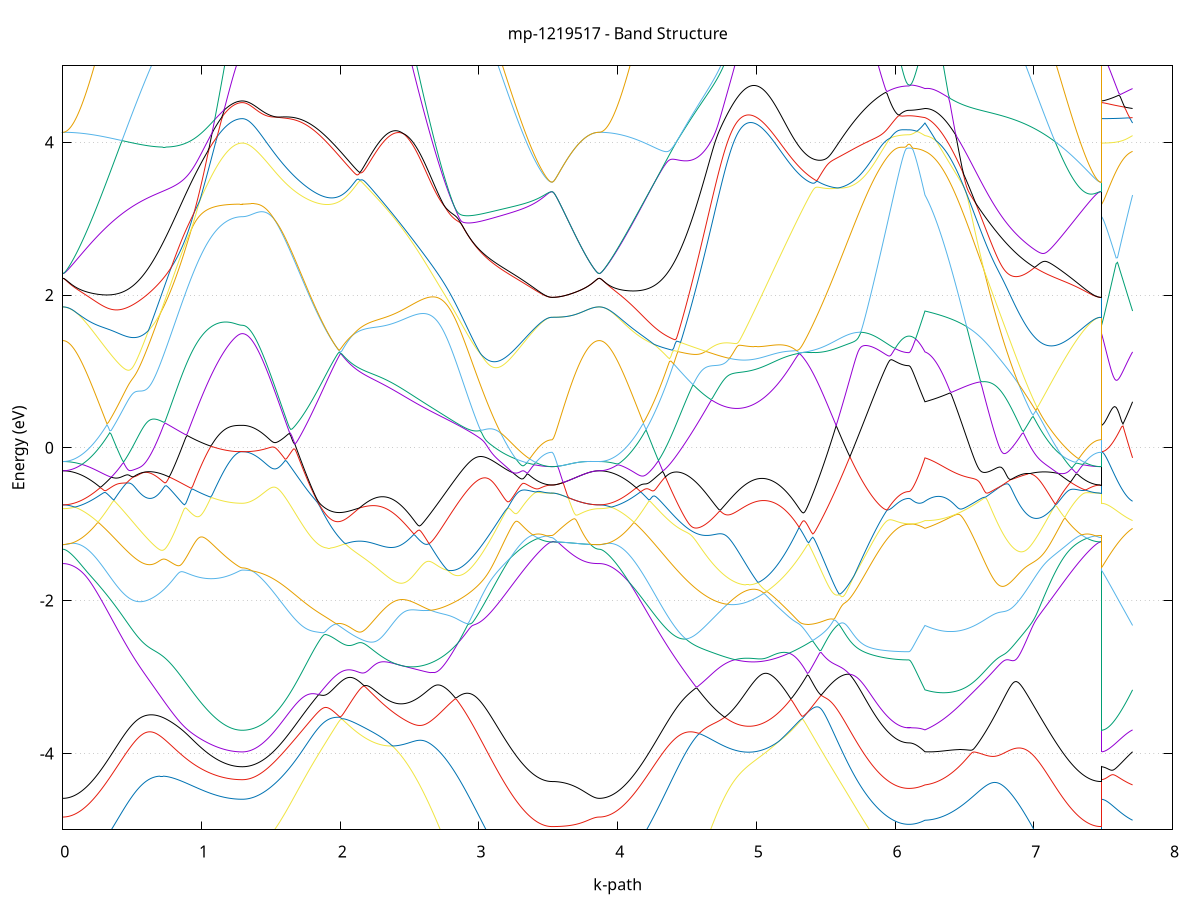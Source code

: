 set title 'mp-1219517 - Band Structure'
set xlabel 'k-path'
set ylabel 'Energy (eV)'
set grid y
set yrange [-5:5]
set terminal png size 800,600
set output 'mp-1219517_bands_gnuplot.png'
plot '-' using 1:2 with lines notitle, '-' using 1:2 with lines notitle, '-' using 1:2 with lines notitle, '-' using 1:2 with lines notitle, '-' using 1:2 with lines notitle, '-' using 1:2 with lines notitle, '-' using 1:2 with lines notitle, '-' using 1:2 with lines notitle, '-' using 1:2 with lines notitle, '-' using 1:2 with lines notitle, '-' using 1:2 with lines notitle, '-' using 1:2 with lines notitle, '-' using 1:2 with lines notitle, '-' using 1:2 with lines notitle, '-' using 1:2 with lines notitle, '-' using 1:2 with lines notitle, '-' using 1:2 with lines notitle, '-' using 1:2 with lines notitle, '-' using 1:2 with lines notitle, '-' using 1:2 with lines notitle, '-' using 1:2 with lines notitle, '-' using 1:2 with lines notitle, '-' using 1:2 with lines notitle, '-' using 1:2 with lines notitle, '-' using 1:2 with lines notitle, '-' using 1:2 with lines notitle, '-' using 1:2 with lines notitle, '-' using 1:2 with lines notitle, '-' using 1:2 with lines notitle, '-' using 1:2 with lines notitle, '-' using 1:2 with lines notitle, '-' using 1:2 with lines notitle, '-' using 1:2 with lines notitle, '-' using 1:2 with lines notitle, '-' using 1:2 with lines notitle, '-' using 1:2 with lines notitle, '-' using 1:2 with lines notitle, '-' using 1:2 with lines notitle, '-' using 1:2 with lines notitle, '-' using 1:2 with lines notitle, '-' using 1:2 with lines notitle, '-' using 1:2 with lines notitle, '-' using 1:2 with lines notitle, '-' using 1:2 with lines notitle, '-' using 1:2 with lines notitle, '-' using 1:2 with lines notitle, '-' using 1:2 with lines notitle, '-' using 1:2 with lines notitle, '-' using 1:2 with lines notitle, '-' using 1:2 with lines notitle, '-' using 1:2 with lines notitle, '-' using 1:2 with lines notitle, '-' using 1:2 with lines notitle, '-' using 1:2 with lines notitle, '-' using 1:2 with lines notitle, '-' using 1:2 with lines notitle, '-' using 1:2 with lines notitle, '-' using 1:2 with lines notitle, '-' using 1:2 with lines notitle, '-' using 1:2 with lines notitle, '-' using 1:2 with lines notitle, '-' using 1:2 with lines notitle, '-' using 1:2 with lines notitle, '-' using 1:2 with lines notitle
0.000000 -41.348183
0.009956 -41.348183
0.019911 -41.348083
0.029867 -41.347983
0.039823 -41.347883
0.049778 -41.347783
0.059734 -41.347583
0.069690 -41.347283
0.079645 -41.347083
0.089601 -41.346783
0.099557 -41.346483
0.109512 -41.346083
0.119468 -41.345683
0.129424 -41.345283
0.139379 -41.344783
0.149335 -41.344283
0.159291 -41.343783
0.169247 -41.343183
0.179202 -41.342583
0.189158 -41.341983
0.199114 -41.341283
0.209069 -41.340583
0.219025 -41.339883
0.228981 -41.339083
0.238936 -41.338383
0.248892 -41.337583
0.258848 -41.336683
0.268803 -41.335783
0.278759 -41.334983
0.288715 -41.333983
0.298670 -41.333083
0.308626 -41.332083
0.318582 -41.331083
0.328537 -41.330083
0.338493 -41.328983
0.348449 -41.327883
0.358404 -41.326783
0.368360 -41.325683
0.378316 -41.324583
0.388271 -41.323383
0.398227 -41.322183
0.408183 -41.320983
0.418138 -41.319783
0.428094 -41.318483
0.438050 -41.317283
0.448005 -41.315983
0.457961 -41.314683
0.467917 -41.313383
0.477873 -41.312083
0.487828 -41.310683
0.497784 -41.309383
0.507740 -41.307983
0.517695 -41.306583
0.527651 -41.305283
0.537607 -41.303883
0.547562 -41.302483
0.557518 -41.302683
0.567474 -41.311183
0.577429 -41.320183
0.587385 -41.329283
0.597341 -41.338283
0.607296 -41.347383
0.617252 -41.356483
0.627208 -41.365483
0.637163 -41.374583
0.647119 -41.383683
0.657075 -41.392783
0.667030 -41.401783
0.676986 -41.410883
0.686942 -41.419883
0.696897 -41.428883
0.706853 -41.437783
0.716809 -41.446683
0.726764 -41.455583
0.736720 -41.464383
0.746676 -41.473083
0.756631 -41.481783
0.766587 -41.490383
0.776543 -41.498983
0.786499 -41.507383
0.796454 -41.515783
0.806410 -41.524083
0.816366 -41.532383
0.826321 -41.540483
0.836277 -41.548483
0.846233 -41.556383
0.856188 -41.564183
0.866144 -41.571883
0.876100 -41.579483
0.886055 -41.586983
0.896011 -41.594283
0.905967 -41.601483
0.915922 -41.608583
0.925878 -41.615483
0.935834 -41.622383
0.945789 -41.628983
0.955745 -41.635483
0.965701 -41.641883
0.975656 -41.648083
0.985612 -41.654183
0.995568 -41.660083
1.005523 -41.665783
1.015479 -41.671383
1.025435 -41.676783
1.035390 -41.681983
1.045346 -41.686983
1.055302 -41.691883
1.065257 -41.696583
1.075213 -41.701083
1.085169 -41.705383
1.095125 -41.709583
1.105080 -41.713483
1.115036 -41.717283
1.124992 -41.720883
1.134947 -41.724283
1.144903 -41.727383
1.154859 -41.730383
1.164814 -41.733183
1.174770 -41.735783
1.184726 -41.738183
1.194681 -41.740383
1.204637 -41.742283
1.214593 -41.744083
1.224548 -41.745683
1.234504 -41.746983
1.244460 -41.748183
1.254415 -41.749083
1.264371 -41.749783
1.274327 -41.750383
1.284282 -41.750683
1.294238 -41.750783
1.294238 -41.750783
1.304204 -41.750683
1.314170 -41.750583
1.324135 -41.750383
1.334101 -41.749983
1.344067 -41.749583
1.354033 -41.749083
1.363998 -41.748483
1.373964 -41.747883
1.383930 -41.747083
1.393895 -41.746183
1.403861 -41.745183
1.413827 -41.744183
1.423793 -41.743083
1.433758 -41.741783
1.443724 -41.740483
1.453690 -41.739083
1.463656 -41.737583
1.473621 -41.735983
1.483587 -41.734383
1.493553 -41.732583
1.503519 -41.730783
1.513484 -41.728883
1.523450 -41.726783
1.533416 -41.724683
1.543382 -41.722583
1.553347 -41.720283
1.563313 -41.717883
1.573279 -41.715483
1.583245 -41.712983
1.593210 -41.710383
1.603176 -41.707683
1.613142 -41.704983
1.623108 -41.702183
1.633073 -41.699283
1.643039 -41.696283
1.653005 -41.693183
1.662970 -41.690083
1.672936 -41.686883
1.682902 -41.683583
1.692868 -41.680283
1.702833 -41.676783
1.712799 -41.673283
1.722765 -41.669783
1.732731 -41.666083
1.742696 -41.662383
1.752662 -41.658683
1.762628 -41.654883
1.772594 -41.650983
1.782559 -41.646983
1.792525 -41.642983
1.802491 -41.638883
1.812457 -41.634783
1.822422 -41.630583
1.832388 -41.626283
1.842354 -41.621983
1.852320 -41.617683
1.862285 -41.613283
1.872251 -41.608783
1.882217 -41.604283
1.892183 -41.599683
1.902148 -41.595083
1.912114 -41.590383
1.922080 -41.585683
1.932045 -41.580983
1.942011 -41.576183
1.951977 -41.571283
1.961943 -41.566483
1.971908 -41.561583
1.981874 -41.556583
1.991840 -41.551583
2.001806 -41.546583
2.011771 -41.541483
2.021737 -41.536383
2.031703 -41.531283
2.041669 -41.529283
2.051634 -41.534383
2.061600 -41.539283
2.061600 -41.539283
2.071571 -41.544183
2.081542 -41.548883
2.091513 -41.553383
2.101483 -41.557883
2.111454 -41.562183
2.121425 -41.566283
2.131396 -41.570283
2.141367 -41.574183
2.151338 -41.577883
2.161309 -41.581383
2.171279 -41.584783
2.181250 -41.587983
2.191221 -41.591083
2.201192 -41.593983
2.211163 -41.596683
2.221134 -41.599183
2.231104 -41.601583
2.241075 -41.603783
2.251046 -41.605783
2.261017 -41.607583
2.270988 -41.609183
2.280959 -41.610683
2.290930 -41.611883
2.300900 -41.612983
2.310871 -41.613883
2.320842 -41.614583
2.330813 -41.615083
2.340784 -41.615283
2.350755 -41.615383
2.360725 -41.615283
2.370696 -41.614983
2.380667 -41.614483
2.390638 -41.613783
2.400609 -41.612883
2.410580 -41.611883
2.420551 -41.610583
2.430521 -41.609083
2.440492 -41.607383
2.450463 -41.605483
2.460434 -41.603383
2.470405 -41.601083
2.480376 -41.598683
2.490346 -41.595983
2.500317 -41.593083
2.510288 -41.590083
2.520259 -41.586783
2.530230 -41.583383
2.540201 -41.579783
2.550172 -41.575983
2.560142 -41.571983
2.570113 -41.567783
2.580084 -41.563483
2.590055 -41.558883
2.600026 -41.554183
2.609997 -41.549383
2.619967 -41.544283
2.629938 -41.539083
2.639909 -41.533783
2.649880 -41.528283
2.659851 -41.522583
2.669822 -41.516783
2.679792 -41.510783
2.689763 -41.504683
2.699734 -41.498383
2.709705 -41.491983
2.719676 -41.485483
2.729647 -41.478783
2.739618 -41.471983
2.749588 -41.465083
2.759559 -41.458083
2.769530 -41.450983
2.779501 -41.443783
2.789472 -41.436383
2.799443 -41.428983
2.809413 -41.421483
2.819384 -41.413883
2.829355 -41.406183
2.839326 -41.398383
2.849297 -41.390583
2.859268 -41.382683
2.869239 -41.374683
2.879209 -41.366683
2.889180 -41.358583
2.899151 -41.350483
2.909122 -41.342283
2.919093 -41.334183
2.929064 -41.325983
2.939034 -41.317683
2.949005 -41.309483
2.958976 -41.301183
2.968947 -41.300483
2.978918 -41.301883
2.988889 -41.303283
2.998859 -41.304683
3.008830 -41.306083
3.018801 -41.307483
3.028772 -41.308883
3.038743 -41.310283
3.048714 -41.311683
3.058685 -41.312983
3.068655 -41.314283
3.078626 -41.315583
3.088597 -41.316883
3.098568 -41.318183
3.108539 -41.319483
3.118510 -41.320683
3.128480 -41.321883
3.138451 -41.323083
3.148422 -41.324283
3.158393 -41.325483
3.168364 -41.326583
3.178335 -41.327683
3.188306 -41.328783
3.198276 -41.329883
3.208247 -41.330883
3.218218 -41.331883
3.228189 -41.332883
3.238160 -41.333783
3.248131 -41.334783
3.258101 -41.335683
3.268072 -41.336583
3.278043 -41.337383
3.288014 -41.338183
3.297985 -41.338983
3.307956 -41.339783
3.317926 -41.340483
3.327897 -41.341183
3.337868 -41.341883
3.347839 -41.342483
3.357810 -41.343083
3.367781 -41.343683
3.377752 -41.344183
3.387722 -41.344683
3.397693 -41.345183
3.407664 -41.345583
3.417635 -41.345983
3.427606 -41.346383
3.437577 -41.346683
3.447547 -41.346983
3.457518 -41.347283
3.467489 -41.347483
3.477460 -41.347683
3.487431 -41.347883
3.497402 -41.347983
3.507373 -41.348083
3.517343 -41.348083
3.527314 -41.348183
3.527314 -41.348183
3.537313 -41.348183
3.547312 -41.348183
3.557311 -41.348183
3.567310 -41.348183
3.577310 -41.348183
3.587309 -41.348183
3.597308 -41.348183
3.607307 -41.348183
3.617306 -41.348183
3.627305 -41.348183
3.637304 -41.348183
3.647303 -41.348183
3.657302 -41.348183
3.667301 -41.348183
3.677300 -41.348183
3.687299 -41.348183
3.697298 -41.348183
3.707297 -41.348183
3.717296 -41.348183
3.727296 -41.348183
3.737295 -41.348183
3.747294 -41.348183
3.757293 -41.348183
3.767292 -41.348183
3.777291 -41.348183
3.787290 -41.348183
3.797289 -41.348183
3.807288 -41.348183
3.817287 -41.348183
3.827286 -41.348183
3.837285 -41.348183
3.847284 -41.348183
3.857283 -41.348183
3.867283 -41.348183
3.867283 -41.348183
3.877218 -41.348183
3.887153 -41.348083
3.897088 -41.347983
3.907023 -41.347883
3.916959 -41.347783
3.926894 -41.347583
3.936829 -41.347283
3.946764 -41.347083
3.956700 -41.346783
3.966635 -41.346383
3.976570 -41.346083
3.986505 -41.345683
3.996440 -41.345183
4.006376 -41.344783
4.016311 -41.344283
4.026246 -41.343683
4.036181 -41.343183
4.046117 -41.342583
4.056052 -41.341883
4.065987 -41.341283
4.075922 -41.340583
4.085857 -41.339883
4.095793 -41.339083
4.105728 -41.338283
4.115663 -41.337483
4.125598 -41.336683
4.135534 -41.335783
4.145469 -41.334883
4.155404 -41.333983
4.165339 -41.332983
4.175274 -41.331983
4.185210 -41.330983
4.195145 -41.329983
4.205080 -41.328883
4.215015 -41.327883
4.224951 -41.326783
4.234886 -41.325583
4.244821 -41.324483
4.254756 -41.323283
4.264692 -41.322083
4.274627 -41.320883
4.284562 -41.319683
4.294497 -41.318383
4.304432 -41.317083
4.314368 -41.315883
4.324303 -41.314583
4.334238 -41.313183
4.344173 -41.311883
4.354109 -41.310583
4.364044 -41.309183
4.373979 -41.307783
4.383914 -41.306383
4.393849 -41.304983
4.403785 -41.303583
4.413720 -41.302183
4.423655 -41.300783
4.433590 -41.299583
4.443526 -41.307783
4.453461 -41.315983
4.463396 -41.324183
4.473331 -41.332383
4.483267 -41.340483
4.493202 -41.348683
4.503137 -41.356683
4.513072 -41.364783
4.523007 -41.372783
4.532943 -41.380683
4.542878 -41.388583
4.552813 -41.396483
4.562748 -41.404183
4.572684 -41.411883
4.582619 -41.419483
4.592554 -41.426983
4.602489 -41.434483
4.612424 -41.441783
4.622360 -41.448983
4.632295 -41.456183
4.642230 -41.463183
4.652165 -41.470083
4.662101 -41.476883
4.672036 -41.483583
4.681971 -41.490083
4.691906 -41.496483
4.701841 -41.502783
4.711777 -41.508883
4.721712 -41.514883
4.731647 -41.520783
4.741582 -41.526483
4.751518 -41.531983
4.761453 -41.537383
4.771388 -41.542683
4.781323 -41.547683
4.791258 -41.552583
4.801194 -41.557383
4.811129 -41.561883
4.821064 -41.566283
4.830999 -41.570483
4.840935 -41.574583
4.850870 -41.578383
4.860805 -41.582083
4.870740 -41.585583
4.880676 -41.588883
4.890611 -41.591983
4.900546 -41.594883
4.910481 -41.597683
4.920416 -41.600183
4.930352 -41.602583
4.940287 -41.604683
4.950222 -41.606683
4.960157 -41.608383
4.970093 -41.609983
4.980028 -41.611383
4.989963 -41.612483
4.999898 -41.613483
5.009833 -41.614283
5.019769 -41.614883
5.029704 -41.615183
5.039639 -41.615383
5.049574 -41.615383
5.059510 -41.615183
5.069445 -41.614783
5.079380 -41.614183
5.089315 -41.613383
5.099251 -41.612383
5.109186 -41.611283
5.119121 -41.609883
5.129056 -41.608383
5.138991 -41.606583
5.148927 -41.604683
5.158862 -41.602583
5.168797 -41.600383
5.178732 -41.597883
5.188668 -41.595283
5.198603 -41.592483
5.208538 -41.589483
5.218473 -41.586383
5.228408 -41.583083
5.238344 -41.579583
5.248279 -41.575983
5.258214 -41.572283
5.268149 -41.568283
5.278085 -41.564283
5.288020 -41.560083
5.297955 -41.555683
5.307890 -41.551183
5.317825 -41.546583
5.327761 -41.541883
5.337696 -41.536983
5.347631 -41.531983
5.357566 -41.528583
5.367502 -41.533683
5.367502 -41.533683
5.377405 -41.538783
5.387309 -41.543783
5.397212 -41.548783
5.407115 -41.553783
5.417019 -41.558683
5.426922 -41.563583
5.436826 -41.568483
5.446729 -41.573283
5.456633 -41.578083
5.466536 -41.582883
5.476440 -41.587583
5.486343 -41.592183
5.496247 -41.596883
5.506150 -41.601383
5.516054 -41.605883
5.525957 -41.610383
5.535861 -41.614783
5.545764 -41.619183
5.555668 -41.623483
5.565571 -41.627783
5.575475 -41.631983
5.585378 -41.636083
5.595282 -41.640183
5.605185 -41.644283
5.615088 -41.648183
5.624992 -41.652083
5.634895 -41.655983
5.644799 -41.659783
5.654702 -41.663483
5.664606 -41.667083
5.674509 -41.670683
5.684413 -41.674283
5.694316 -41.677683
5.704220 -41.681083
5.714123 -41.684383
5.724027 -41.687583
5.733930 -41.690783
5.743834 -41.693883
5.753737 -41.696883
5.763641 -41.699883
5.773544 -41.702783
5.783448 -41.705583
5.793351 -41.708283
5.803255 -41.710883
5.813158 -41.713483
5.823061 -41.715883
5.832965 -41.718283
5.842868 -41.720683
5.852772 -41.722883
5.862675 -41.725083
5.872579 -41.727083
5.882482 -41.729083
5.892386 -41.730983
5.902289 -41.732783
5.912193 -41.734583
5.922096 -41.736183
5.932000 -41.737783
5.941903 -41.739283
5.951807 -41.740583
5.961710 -41.741883
5.971614 -41.743183
5.981517 -41.744283
5.991421 -41.745283
6.001324 -41.746283
6.011228 -41.747083
6.021131 -41.747883
6.031034 -41.748583
6.040938 -41.749183
6.050841 -41.749683
6.060745 -41.750083
6.070648 -41.750383
6.080552 -41.750583
6.090455 -41.750683
6.100359 -41.750783
6.100359 -41.750783
6.109947 -41.750783
6.119536 -41.750783
6.129124 -41.750783
6.138712 -41.750683
6.148301 -41.750683
6.157889 -41.750683
6.167477 -41.750583
6.177066 -41.750583
6.186654 -41.750483
6.196243 -41.750483
6.205831 -41.750383
6.215419 -41.750383
6.215419 -41.750383
6.225414 -41.749783
6.235409 -41.749083
6.245404 -41.748083
6.255399 -41.746983
6.265394 -41.745583
6.275388 -41.743983
6.285383 -41.742183
6.295378 -41.740183
6.305373 -41.737983
6.315368 -41.735583
6.325363 -41.732983
6.335357 -41.730083
6.345352 -41.727083
6.355347 -41.723883
6.365342 -41.720383
6.375337 -41.716783
6.385332 -41.712983
6.395327 -41.708983
6.405321 -41.704783
6.415316 -41.700383
6.425311 -41.695783
6.435306 -41.690983
6.445301 -41.686083
6.455296 -41.680983
6.465290 -41.675683
6.475285 -41.670183
6.485280 -41.664483
6.495275 -41.658683
6.505270 -41.652683
6.515265 -41.646583
6.525260 -41.640283
6.535254 -41.633883
6.545249 -41.627183
6.555244 -41.620483
6.565239 -41.613583
6.575234 -41.606583
6.585229 -41.599383
6.595223 -41.592083
6.605218 -41.584583
6.615213 -41.577083
6.625208 -41.569383
6.635203 -41.561583
6.645198 -41.553683
6.655193 -41.545683
6.665187 -41.537583
6.675182 -41.529283
6.685177 -41.520983
6.695172 -41.512583
6.705167 -41.504083
6.715162 -41.495583
6.725156 -41.486883
6.735151 -41.478183
6.745146 -41.469383
6.755141 -41.460583
6.765136 -41.451683
6.775131 -41.442783
6.785126 -41.433783
6.795120 -41.424683
6.805115 -41.415683
6.815110 -41.406583
6.825105 -41.397483
6.835100 -41.388283
6.845095 -41.379183
6.855089 -41.369983
6.865084 -41.360883
6.875079 -41.351683
6.885074 -41.342483
6.895069 -41.333383
6.905064 -41.324283
6.915059 -41.315183
6.925053 -41.306283
6.935048 -41.301983
6.945043 -41.303283
6.955038 -41.304683
6.965033 -41.306083
6.975028 -41.307483
6.985022 -41.308783
6.995017 -41.310183
7.005012 -41.311583
7.015007 -41.312883
7.025002 -41.314183
7.034997 -41.315483
7.044992 -41.316783
7.054986 -41.318083
7.064981 -41.319383
7.074976 -41.320583
7.084971 -41.321783
7.094966 -41.322983
7.104961 -41.324183
7.114955 -41.325383
7.124950 -41.326483
7.134945 -41.327583
7.144940 -41.328683
7.154935 -41.329783
7.164930 -41.330783
7.174925 -41.331783
7.184919 -41.332783
7.194914 -41.333783
7.204909 -41.334683
7.214904 -41.335583
7.224899 -41.336483
7.234894 -41.337383
7.244888 -41.338183
7.254883 -41.338983
7.264878 -41.339683
7.274873 -41.340483
7.284868 -41.341183
7.294863 -41.341783
7.304858 -41.342483
7.314852 -41.343083
7.324847 -41.343683
7.334842 -41.344183
7.344837 -41.344683
7.354832 -41.345183
7.364827 -41.345583
7.374821 -41.345983
7.384816 -41.346383
7.394811 -41.346683
7.404806 -41.346983
7.414801 -41.347283
7.424796 -41.347483
7.434791 -41.347683
7.444785 -41.347883
7.454780 -41.347983
7.464775 -41.348083
7.474770 -41.348083
7.484765 -41.348183
7.484765 -41.750783
7.494657 -41.750783
7.504549 -41.750783
7.514441 -41.750783
7.524333 -41.750783
7.534226 -41.750783
7.544118 -41.750783
7.554010 -41.750683
7.563902 -41.750683
7.573794 -41.750683
7.583686 -41.750683
7.593578 -41.750683
7.603471 -41.750683
7.613363 -41.750583
7.623255 -41.750583
7.633147 -41.750583
7.643039 -41.750583
7.652931 -41.750583
7.662823 -41.750483
7.672716 -41.750483
7.682608 -41.750483
7.692500 -41.750383
7.702392 -41.750383
7.712284 -41.750383
e
0.000000 -40.998483
0.009956 -40.998583
0.019911 -40.998883
0.029867 -40.999483
0.039823 -41.000283
0.049778 -41.001383
0.059734 -41.002583
0.069690 -41.004083
0.079645 -41.005783
0.089601 -41.007783
0.099557 -41.009883
0.109512 -41.012283
0.119468 -41.014983
0.129424 -41.017783
0.139379 -41.020783
0.149335 -41.024083
0.159291 -41.027583
0.169247 -41.031283
0.179202 -41.035183
0.189158 -41.039283
0.199114 -41.043583
0.209069 -41.048083
0.219025 -41.052783
0.228981 -41.057683
0.238936 -41.062783
0.248892 -41.068083
0.258848 -41.073583
0.268803 -41.079183
0.278759 -41.084983
0.288715 -41.090983
0.298670 -41.097183
0.308626 -41.103483
0.318582 -41.109983
0.328537 -41.116683
0.338493 -41.123483
0.348449 -41.130383
0.358404 -41.137483
0.368360 -41.144783
0.378316 -41.152083
0.388271 -41.159583
0.398227 -41.167283
0.408183 -41.174983
0.418138 -41.182883
0.428094 -41.190783
0.438050 -41.198883
0.448005 -41.207083
0.457961 -41.215383
0.467917 -41.223683
0.477873 -41.232183
0.487828 -41.240683
0.497784 -41.249283
0.507740 -41.257983
0.517695 -41.266683
0.527651 -41.275483
0.537607 -41.284283
0.547562 -41.293183
0.557518 -41.300483
0.567474 -41.299483
0.577429 -41.298083
0.587385 -41.296683
0.597341 -41.295183
0.607296 -41.293783
0.617252 -41.292283
0.627208 -41.290883
0.637163 -41.289383
0.647119 -41.287983
0.657075 -41.286483
0.667030 -41.285083
0.676986 -41.283583
0.686942 -41.282183
0.696897 -41.280683
0.706853 -41.279283
0.716809 -41.277783
0.726764 -41.276383
0.736720 -41.274983
0.746676 -41.273583
0.756631 -41.272083
0.766587 -41.270683
0.776543 -41.269383
0.786499 -41.267983
0.796454 -41.266583
0.806410 -41.265183
0.816366 -41.263883
0.826321 -41.262583
0.836277 -41.261283
0.846233 -41.259983
0.856188 -41.258683
0.866144 -41.257383
0.876100 -41.256183
0.886055 -41.254883
0.896011 -41.253683
0.905967 -41.252483
0.915922 -41.251383
0.925878 -41.250183
0.935834 -41.249083
0.945789 -41.247983
0.955745 -41.246883
0.965701 -41.245783
0.975656 -41.244783
0.985612 -41.243783
0.995568 -41.242783
1.005523 -41.241883
1.015479 -41.240883
1.025435 -41.239983
1.035390 -41.239183
1.045346 -41.238283
1.055302 -41.237483
1.065257 -41.236683
1.075213 -41.235983
1.085169 -41.235183
1.095125 -41.234583
1.105080 -41.233883
1.115036 -41.233283
1.124992 -41.232683
1.134947 -41.232083
1.144903 -41.231583
1.154859 -41.231083
1.164814 -41.230583
1.174770 -41.230183
1.184726 -41.229783
1.194681 -41.229383
1.204637 -41.229083
1.214593 -41.228783
1.224548 -41.228483
1.234504 -41.228283
1.244460 -41.228083
1.254415 -41.227883
1.264371 -41.227783
1.274327 -41.227683
1.284282 -41.227583
1.294238 -41.227583
1.294238 -41.227583
1.304204 -41.227583
1.314170 -41.227583
1.324135 -41.227583
1.334101 -41.227483
1.344067 -41.227483
1.354033 -41.227383
1.363998 -41.227283
1.373964 -41.227183
1.383930 -41.227083
1.393895 -41.226983
1.403861 -41.226883
1.413827 -41.226783
1.423793 -41.226583
1.433758 -41.226483
1.443724 -41.226283
1.453690 -41.226083
1.463656 -41.225883
1.473621 -41.225683
1.483587 -41.225483
1.493553 -41.225283
1.503519 -41.225083
1.513484 -41.224783
1.523450 -41.228183
1.533416 -41.232383
1.543382 -41.236683
1.553347 -41.241083
1.563313 -41.245683
1.573279 -41.250383
1.583245 -41.255283
1.593210 -41.260283
1.603176 -41.265383
1.613142 -41.270583
1.623108 -41.275883
1.633073 -41.281283
1.643039 -41.286783
1.653005 -41.292383
1.662970 -41.298183
1.672936 -41.303983
1.682902 -41.309783
1.692868 -41.315783
1.702833 -41.321783
1.712799 -41.327883
1.722765 -41.333983
1.732731 -41.340183
1.742696 -41.346483
1.752662 -41.352783
1.762628 -41.359083
1.772594 -41.365483
1.782559 -41.371883
1.792525 -41.378283
1.802491 -41.384683
1.812457 -41.391083
1.822422 -41.397583
1.832388 -41.403983
1.842354 -41.410383
1.852320 -41.416783
1.862285 -41.423183
1.872251 -41.429583
1.882217 -41.435983
1.892183 -41.442283
1.902148 -41.448583
1.912114 -41.454783
1.922080 -41.460983
1.932045 -41.467083
1.942011 -41.473183
1.951977 -41.479183
1.961943 -41.485083
1.971908 -41.490883
1.981874 -41.496683
1.991840 -41.502383
2.001806 -41.507983
2.011771 -41.513483
2.021737 -41.518883
2.031703 -41.524083
2.041669 -41.526183
2.051634 -41.520983
2.061600 -41.515783
2.061600 -41.515783
2.071571 -41.510483
2.081542 -41.505283
2.091513 -41.499983
2.101483 -41.494683
2.111454 -41.489283
2.121425 -41.483983
2.131396 -41.478583
2.141367 -41.473283
2.151338 -41.467883
2.161309 -41.462483
2.171279 -41.456983
2.181250 -41.451583
2.191221 -41.446183
2.201192 -41.440683
2.211163 -41.435283
2.221134 -41.429783
2.231104 -41.424383
2.241075 -41.418883
2.251046 -41.413383
2.261017 -41.407983
2.270988 -41.402483
2.280959 -41.396983
2.290930 -41.391583
2.300900 -41.386083
2.310871 -41.380683
2.320842 -41.375183
2.330813 -41.369783
2.340784 -41.364383
2.350755 -41.358883
2.360725 -41.353483
2.370696 -41.348183
2.380667 -41.342783
2.390638 -41.337383
2.400609 -41.332083
2.410580 -41.326783
2.420551 -41.321483
2.430521 -41.316183
2.440492 -41.310883
2.450463 -41.305683
2.460434 -41.300483
2.470405 -41.295283
2.480376 -41.290083
2.490346 -41.284983
2.500317 -41.279783
2.510288 -41.274783
2.520259 -41.269683
2.530230 -41.264683
2.540201 -41.259683
2.550172 -41.254783
2.560142 -41.249883
2.570113 -41.245683
2.580084 -41.245383
2.590055 -41.246483
2.600026 -41.247683
2.609997 -41.248883
2.619967 -41.250183
2.629938 -41.251483
2.639909 -41.252783
2.649880 -41.254083
2.659851 -41.255383
2.669822 -41.256783
2.679792 -41.258183
2.689763 -41.259483
2.699734 -41.260883
2.709705 -41.262283
2.719676 -41.263683
2.729647 -41.265083
2.739618 -41.266583
2.749588 -41.267983
2.759559 -41.269483
2.769530 -41.270883
2.779501 -41.272383
2.789472 -41.273883
2.799443 -41.275283
2.809413 -41.276783
2.819384 -41.278283
2.829355 -41.279783
2.839326 -41.281283
2.849297 -41.282683
2.859268 -41.284183
2.869239 -41.285683
2.879209 -41.287183
2.889180 -41.288683
2.899151 -41.290183
2.909122 -41.291683
2.919093 -41.293083
2.929064 -41.294583
2.939034 -41.296083
2.949005 -41.297583
2.958976 -41.298983
2.968947 -41.292983
2.978918 -41.284683
2.988889 -41.276483
2.998859 -41.268283
3.008830 -41.260083
3.018801 -41.251883
3.028772 -41.243683
3.038743 -41.235583
3.048714 -41.227583
3.058685 -41.219583
3.068655 -41.211583
3.078626 -41.203783
3.088597 -41.195883
3.098568 -41.188183
3.108539 -41.180483
3.118510 -41.172983
3.128480 -41.165483
3.138451 -41.158083
3.148422 -41.150783
3.158393 -41.143683
3.168364 -41.136583
3.178335 -41.129683
3.188306 -41.122883
3.198276 -41.116183
3.208247 -41.109683
3.218218 -41.103283
3.228189 -41.097083
3.238160 -41.090983
3.248131 -41.085083
3.258101 -41.079283
3.268072 -41.073683
3.278043 -41.068283
3.288014 -41.062983
3.297985 -41.057883
3.307956 -41.053083
3.317926 -41.048283
3.327897 -41.043783
3.337868 -41.039483
3.347839 -41.035383
3.357810 -41.031483
3.367781 -41.027783
3.377752 -41.024283
3.387722 -41.020983
3.397693 -41.017883
3.407664 -41.015083
3.417635 -41.012483
3.427606 -41.010083
3.437577 -41.007883
3.447547 -41.005883
3.457518 -41.004183
3.467489 -41.002683
3.477460 -41.001383
3.487431 -41.000283
3.497402 -40.999483
3.507373 -40.998883
3.517343 -40.998583
3.527314 -40.998483
3.527314 -40.998483
3.537313 -40.998483
3.547312 -40.998483
3.557311 -40.998483
3.567310 -40.998483
3.577310 -40.998483
3.587309 -40.998483
3.597308 -40.998483
3.607307 -40.998483
3.617306 -40.998483
3.627305 -40.998483
3.637304 -40.998483
3.647303 -40.998483
3.657302 -40.998483
3.667301 -40.998483
3.677300 -40.998483
3.687299 -40.998483
3.697298 -40.998483
3.707297 -40.998483
3.717296 -40.998483
3.727296 -40.998483
3.737295 -40.998483
3.747294 -40.998483
3.757293 -40.998483
3.767292 -40.998483
3.777291 -40.998483
3.787290 -40.998483
3.797289 -40.998483
3.807288 -40.998483
3.817287 -40.998483
3.827286 -40.998483
3.837285 -40.998483
3.847284 -40.998483
3.857283 -40.998483
3.867283 -40.998483
3.867283 -40.998483
3.877218 -40.998583
3.887153 -40.998883
3.897088 -40.999483
3.907023 -41.000283
3.916959 -41.001383
3.926894 -41.002583
3.936829 -41.004083
3.946764 -41.005783
3.956700 -41.007783
3.966635 -41.009983
3.976570 -41.012383
3.986505 -41.014983
3.996440 -41.017783
4.006376 -41.020883
4.016311 -41.024083
4.026246 -41.027583
4.036181 -41.031283
4.046117 -41.035183
4.056052 -41.039183
4.065987 -41.043483
4.075922 -41.047983
4.085857 -41.052683
4.095793 -41.057483
4.105728 -41.062583
4.115663 -41.067783
4.125598 -41.073183
4.135534 -41.078683
4.145469 -41.084483
4.155404 -41.090383
4.165339 -41.096383
4.175274 -41.102583
4.185210 -41.108983
4.195145 -41.115483
4.205080 -41.122083
4.215015 -41.128783
4.224951 -41.135683
4.234886 -41.142683
4.244821 -41.149883
4.254756 -41.157083
4.264692 -41.164383
4.274627 -41.171883
4.284562 -41.179383
4.294497 -41.186983
4.304432 -41.194683
4.314368 -41.202483
4.324303 -41.210283
4.334238 -41.218183
4.344173 -41.226183
4.354109 -41.234183
4.364044 -41.242283
4.373979 -41.250383
4.383914 -41.258483
4.393849 -41.266683
4.403785 -41.274883
4.413720 -41.283083
4.423655 -41.291283
4.433590 -41.299283
4.443526 -41.297883
4.453461 -41.296383
4.463396 -41.294883
4.473331 -41.293483
4.483267 -41.291983
4.493202 -41.290483
4.503137 -41.288983
4.513072 -41.287583
4.523007 -41.286083
4.532943 -41.284583
4.542878 -41.283083
4.552813 -41.281583
4.562748 -41.280083
4.572684 -41.278683
4.582619 -41.277183
4.592554 -41.275683
4.602489 -41.274183
4.612424 -41.272783
4.622360 -41.271283
4.632295 -41.269883
4.642230 -41.268383
4.652165 -41.266983
4.662101 -41.265583
4.672036 -41.264083
4.681971 -41.262683
4.691906 -41.261283
4.701841 -41.259883
4.711777 -41.258583
4.721712 -41.257183
4.731647 -41.255883
4.741582 -41.254483
4.751518 -41.253183
4.761453 -41.251883
4.771388 -41.250583
4.781323 -41.249283
4.791258 -41.248083
4.801194 -41.246883
4.811129 -41.245783
4.821064 -41.245083
4.830999 -41.248283
4.840935 -41.253083
4.850870 -41.257983
4.860805 -41.262883
4.870740 -41.267883
4.880676 -41.272883
4.890611 -41.277983
4.900546 -41.283083
4.910481 -41.288183
4.920416 -41.293283
4.930352 -41.298483
4.940287 -41.303683
4.950222 -41.308883
4.960157 -41.314083
4.970093 -41.319383
4.980028 -41.324583
4.989963 -41.329883
4.999898 -41.335183
5.009833 -41.340583
5.019769 -41.345883
5.029704 -41.351283
5.039639 -41.356683
5.049574 -41.362083
5.059510 -41.367483
5.069445 -41.372883
5.079380 -41.378283
5.089315 -41.383683
5.099251 -41.389083
5.109186 -41.394583
5.119121 -41.399983
5.129056 -41.405483
5.138991 -41.410883
5.148927 -41.416383
5.158862 -41.421783
5.168797 -41.427283
5.178732 -41.432683
5.188668 -41.438083
5.198603 -41.443583
5.208538 -41.448983
5.218473 -41.454383
5.228408 -41.459783
5.238344 -41.465183
5.248279 -41.470583
5.258214 -41.475983
5.268149 -41.481283
5.278085 -41.486583
5.288020 -41.491983
5.297955 -41.497283
5.307890 -41.502483
5.317825 -41.507783
5.327761 -41.512983
5.337696 -41.518183
5.347631 -41.523383
5.357566 -41.526883
5.367502 -41.521683
5.367502 -41.521683
5.377405 -41.516383
5.387309 -41.510983
5.397212 -41.505483
5.407115 -41.499883
5.417019 -41.494183
5.426922 -41.488483
5.436826 -41.482583
5.446729 -41.476683
5.456633 -41.470683
5.466536 -41.464683
5.476440 -41.458483
5.486343 -41.452383
5.496247 -41.446183
5.506150 -41.439883
5.516054 -41.433583
5.525957 -41.427283
5.535861 -41.420983
5.545764 -41.414583
5.555668 -41.408183
5.565571 -41.401783
5.575475 -41.395383
5.585378 -41.388983
5.595282 -41.382583
5.605185 -41.376283
5.615088 -41.369883
5.624992 -41.363583
5.634895 -41.357183
5.644799 -41.350983
5.654702 -41.344683
5.664606 -41.338483
5.674509 -41.332383
5.684413 -41.326283
5.694316 -41.320283
5.704220 -41.314283
5.714123 -41.308383
5.724027 -41.302583
5.733930 -41.296783
5.743834 -41.291183
5.753737 -41.285583
5.763641 -41.280083
5.773544 -41.274783
5.783448 -41.269483
5.793351 -41.264383
5.803255 -41.259283
5.813158 -41.254383
5.823061 -41.249583
5.832965 -41.244883
5.842868 -41.240383
5.852772 -41.235983
5.862675 -41.231683
5.872579 -41.227583
5.882482 -41.224883
5.892386 -41.225083
5.902289 -41.225283
5.912193 -41.225483
5.922096 -41.225683
5.932000 -41.225883
5.941903 -41.226083
5.951807 -41.226283
5.961710 -41.226483
5.971614 -41.226583
5.981517 -41.226783
5.991421 -41.226883
6.001324 -41.226983
6.011228 -41.227183
6.021131 -41.227283
6.031034 -41.227283
6.040938 -41.227383
6.050841 -41.227483
6.060745 -41.227483
6.070648 -41.227583
6.080552 -41.227583
6.090455 -41.227583
6.100359 -41.227583
6.100359 -41.227583
6.109947 -41.227583
6.119536 -41.227583
6.129124 -41.227583
6.138712 -41.227583
6.148301 -41.227583
6.157889 -41.227683
6.167477 -41.227683
6.177066 -41.227683
6.186654 -41.227683
6.196243 -41.227683
6.205831 -41.227683
6.215419 -41.227683
6.215419 -41.227683
6.225414 -41.227783
6.235409 -41.227883
6.245404 -41.228083
6.255399 -41.228283
6.265394 -41.228483
6.275388 -41.228783
6.285383 -41.229083
6.295378 -41.229383
6.305373 -41.229783
6.315368 -41.230183
6.325363 -41.230583
6.335357 -41.231083
6.345352 -41.231583
6.355347 -41.232183
6.365342 -41.232683
6.375337 -41.233283
6.385332 -41.233983
6.395327 -41.234683
6.405321 -41.235383
6.415316 -41.236083
6.425311 -41.236883
6.435306 -41.237683
6.445301 -41.238483
6.455296 -41.239283
6.465290 -41.240183
6.475285 -41.241083
6.485280 -41.242083
6.495275 -41.242983
6.505270 -41.243983
6.515265 -41.245083
6.525260 -41.246083
6.535254 -41.247183
6.545249 -41.248283
6.555244 -41.249383
6.565239 -41.250483
6.575234 -41.251683
6.585229 -41.252883
6.595223 -41.254083
6.605218 -41.255283
6.615213 -41.256583
6.625208 -41.257783
6.635203 -41.259083
6.645198 -41.260383
6.655193 -41.261683
6.665187 -41.262983
6.675182 -41.264383
6.685177 -41.265783
6.695172 -41.267083
6.705167 -41.268483
6.715162 -41.269883
6.725156 -41.271283
6.735151 -41.272683
6.745146 -41.274183
6.755141 -41.275583
6.765136 -41.276983
6.775131 -41.278483
6.785126 -41.279883
6.795120 -41.281383
6.805115 -41.282783
6.815110 -41.284283
6.825105 -41.285783
6.835100 -41.287183
6.845095 -41.288683
6.855089 -41.290183
6.865084 -41.291583
6.875079 -41.293083
6.885074 -41.294583
6.895069 -41.295983
6.905064 -41.297483
6.915059 -41.298883
6.925053 -41.300183
6.935048 -41.296883
6.945043 -41.288083
6.955038 -41.279083
6.965033 -41.270283
6.975028 -41.261383
6.985022 -41.252683
6.995017 -41.243983
7.005012 -41.235383
7.015007 -41.226783
7.025002 -41.218283
7.034997 -41.209983
7.044992 -41.201683
7.054986 -41.193483
7.064981 -41.185483
7.074976 -41.177483
7.084971 -41.169683
7.094966 -41.161883
7.104961 -41.154283
7.114955 -41.146883
7.124950 -41.139483
7.134945 -41.132383
7.144940 -41.125283
7.154935 -41.118383
7.164930 -41.111683
7.174925 -41.105083
7.184919 -41.098683
7.194914 -41.092383
7.204909 -41.086283
7.214904 -41.080383
7.224899 -41.074683
7.234894 -41.069083
7.244888 -41.063783
7.254883 -41.058583
7.264878 -41.053583
7.274873 -41.048883
7.284868 -41.044283
7.294863 -41.039883
7.304858 -41.035683
7.314852 -41.031783
7.324847 -41.027983
7.334842 -41.024483
7.344837 -41.021183
7.354832 -41.018083
7.364827 -41.015183
7.374821 -41.012583
7.384816 -41.010083
7.394811 -41.007883
7.404806 -41.005883
7.414801 -41.004183
7.424796 -41.002683
7.434791 -41.001383
7.444785 -41.000283
7.454780 -40.999483
7.464775 -40.998883
7.474770 -40.998583
7.484765 -40.998483
7.484765 -41.227583
7.494657 -41.227583
7.504549 -41.227583
7.514441 -41.227583
7.524333 -41.227583
7.534226 -41.227583
7.544118 -41.227583
7.554010 -41.227583
7.563902 -41.227583
7.573794 -41.227583
7.583686 -41.227583
7.593578 -41.227583
7.603471 -41.227583
7.613363 -41.227683
7.623255 -41.227683
7.633147 -41.227683
7.643039 -41.227683
7.652931 -41.227683
7.662823 -41.227683
7.672716 -41.227683
7.682608 -41.227683
7.692500 -41.227683
7.702392 -41.227683
7.712284 -41.227683
e
0.000000 -40.998483
0.009956 -40.998483
0.019911 -40.998583
0.029867 -40.998683
0.039823 -40.998883
0.049778 -40.999083
0.059734 -40.999383
0.069690 -40.999783
0.079645 -41.000183
0.089601 -41.000583
0.099557 -41.001083
0.109512 -41.001683
0.119468 -41.002283
0.129424 -41.002983
0.139379 -41.003683
0.149335 -41.004383
0.159291 -41.005183
0.169247 -41.006083
0.179202 -41.006983
0.189158 -41.007983
0.199114 -41.008983
0.209069 -41.009983
0.219025 -41.011083
0.228981 -41.012283
0.238936 -41.013383
0.248892 -41.014683
0.258848 -41.015983
0.268803 -41.017283
0.278759 -41.018583
0.288715 -41.019983
0.298670 -41.021483
0.308626 -41.022983
0.318582 -41.024483
0.328537 -41.025983
0.338493 -41.027583
0.348449 -41.029283
0.358404 -41.030883
0.368360 -41.032583
0.378316 -41.034383
0.388271 -41.036083
0.398227 -41.037883
0.408183 -41.039783
0.418138 -41.041583
0.428094 -41.043483
0.438050 -41.045383
0.448005 -41.047283
0.457961 -41.049283
0.467917 -41.051283
0.477873 -41.053283
0.487828 -41.055283
0.497784 -41.057283
0.507740 -41.059383
0.517695 -41.061483
0.527651 -41.063583
0.537607 -41.065683
0.547562 -41.067783
0.557518 -41.069883
0.567474 -41.072083
0.577429 -41.074183
0.587385 -41.076383
0.597341 -41.078583
0.607296 -41.080683
0.617252 -41.082883
0.627208 -41.085083
0.637163 -41.087283
0.647119 -41.089483
0.657075 -41.091583
0.667030 -41.093783
0.676986 -41.095983
0.686942 -41.098183
0.696897 -41.100283
0.706853 -41.102483
0.716809 -41.104583
0.726764 -41.106783
0.736720 -41.108883
0.746676 -41.110983
0.756631 -41.113083
0.766587 -41.115183
0.776543 -41.117283
0.786499 -41.119383
0.796454 -41.121383
0.806410 -41.123383
0.816366 -41.125383
0.826321 -41.127383
0.836277 -41.129383
0.846233 -41.131283
0.856188 -41.133183
0.866144 -41.135083
0.876100 -41.136883
0.886055 -41.138783
0.896011 -41.140583
0.905967 -41.142283
0.915922 -41.144083
0.925878 -41.145783
0.935834 -41.147383
0.945789 -41.149083
0.955745 -41.150683
0.965701 -41.152183
0.975656 -41.153783
0.985612 -41.155183
0.995568 -41.156683
1.005523 -41.158083
1.015479 -41.159483
1.025435 -41.160783
1.035390 -41.162083
1.045346 -41.163383
1.055302 -41.164583
1.065257 -41.165683
1.075213 -41.166783
1.085169 -41.167883
1.095125 -41.168883
1.105080 -41.169883
1.115036 -41.170783
1.124992 -41.171683
1.134947 -41.172583
1.144903 -41.173283
1.154859 -41.174083
1.164814 -41.174783
1.174770 -41.175383
1.184726 -41.175983
1.194681 -41.176483
1.204637 -41.176983
1.214593 -41.177483
1.224548 -41.177883
1.234504 -41.178183
1.244460 -41.178483
1.254415 -41.178683
1.264371 -41.178883
1.274327 -41.178983
1.284282 -41.179083
1.294238 -41.179083
1.294238 -41.179083
1.304204 -41.179183
1.314170 -41.179483
1.324135 -41.179983
1.334101 -41.180683
1.344067 -41.181483
1.354033 -41.182583
1.363998 -41.183783
1.373964 -41.185283
1.383930 -41.186883
1.393895 -41.188683
1.403861 -41.190683
1.413827 -41.192883
1.423793 -41.195183
1.433758 -41.197783
1.443724 -41.200483
1.453690 -41.203383
1.463656 -41.206383
1.473621 -41.209683
1.483587 -41.213083
1.493553 -41.216583
1.503519 -41.220283
1.513484 -41.224183
1.523450 -41.224583
1.533416 -41.224283
1.543382 -41.224083
1.553347 -41.223783
1.563313 -41.223483
1.573279 -41.223283
1.583245 -41.222983
1.593210 -41.222683
1.603176 -41.222383
1.613142 -41.222083
1.623108 -41.221783
1.633073 -41.221483
1.643039 -41.221183
1.653005 -41.220783
1.662970 -41.220483
1.672936 -41.220183
1.682902 -41.219883
1.692868 -41.219583
1.702833 -41.219283
1.712799 -41.218883
1.722765 -41.218583
1.732731 -41.218283
1.742696 -41.217983
1.752662 -41.217683
1.762628 -41.217383
1.772594 -41.216983
1.782559 -41.216683
1.792525 -41.216383
1.802491 -41.216183
1.812457 -41.215883
1.822422 -41.215583
1.832388 -41.215283
1.842354 -41.214983
1.852320 -41.214783
1.862285 -41.214483
1.872251 -41.214283
1.882217 -41.214083
1.892183 -41.213783
1.902148 -41.213583
1.912114 -41.213383
1.922080 -41.213183
1.932045 -41.213083
1.942011 -41.212883
1.951977 -41.212783
1.961943 -41.212583
1.971908 -41.212483
1.981874 -41.212383
1.991840 -41.212283
2.001806 -41.212183
2.011771 -41.212183
2.021737 -41.212183
2.031703 -41.212083
2.041669 -41.212083
2.051634 -41.212083
2.061600 -41.212183
2.061600 -41.212183
2.071571 -41.212183
2.081542 -41.212283
2.091513 -41.212383
2.101483 -41.212483
2.111454 -41.212583
2.121425 -41.212783
2.131396 -41.212983
2.141367 -41.213183
2.151338 -41.213383
2.161309 -41.213583
2.171279 -41.213883
2.181250 -41.214183
2.191221 -41.214483
2.201192 -41.214783
2.211163 -41.215183
2.221134 -41.215583
2.231104 -41.215983
2.241075 -41.216383
2.251046 -41.216783
2.261017 -41.217283
2.270988 -41.217783
2.280959 -41.218283
2.290930 -41.218883
2.300900 -41.219483
2.310871 -41.220083
2.320842 -41.220683
2.330813 -41.221283
2.340784 -41.221983
2.350755 -41.222683
2.360725 -41.223383
2.370696 -41.224183
2.380667 -41.224883
2.390638 -41.225683
2.400609 -41.226483
2.410580 -41.227383
2.420551 -41.228183
2.430521 -41.229083
2.440492 -41.229983
2.450463 -41.230983
2.460434 -41.231883
2.470405 -41.232883
2.480376 -41.233883
2.490346 -41.234883
2.500317 -41.235983
2.510288 -41.236983
2.520259 -41.238083
2.530230 -41.239183
2.540201 -41.240283
2.550172 -41.241483
2.560142 -41.242483
2.570113 -41.243083
2.580084 -41.239683
2.590055 -41.234983
2.600026 -41.230283
2.609997 -41.225483
2.619967 -41.220783
2.629938 -41.216083
2.639909 -41.211483
2.649880 -41.206883
2.659851 -41.202283
2.669822 -41.197783
2.679792 -41.193283
2.689763 -41.188883
2.699734 -41.184483
2.709705 -41.180083
2.719676 -41.175783
2.729647 -41.171583
2.739618 -41.167383
2.749588 -41.163183
2.759559 -41.159083
2.769530 -41.154983
2.779501 -41.150883
2.789472 -41.146983
2.799443 -41.142983
2.809413 -41.139083
2.819384 -41.135283
2.829355 -41.131483
2.839326 -41.127783
2.849297 -41.124083
2.859268 -41.120383
2.869239 -41.116783
2.879209 -41.113283
2.889180 -41.109783
2.899151 -41.106383
2.909122 -41.102983
2.919093 -41.099583
2.929064 -41.096383
2.939034 -41.093083
2.949005 -41.089883
2.958976 -41.086783
2.968947 -41.083683
2.978918 -41.080683
2.988889 -41.077783
2.998859 -41.074883
3.008830 -41.071983
3.018801 -41.069183
3.028772 -41.066383
3.038743 -41.063683
3.048714 -41.061083
3.058685 -41.058483
3.068655 -41.055983
3.078626 -41.053483
3.088597 -41.051083
3.098568 -41.048683
3.108539 -41.046383
3.118510 -41.044083
3.128480 -41.041883
3.138451 -41.039783
3.148422 -41.037683
3.158393 -41.035583
3.168364 -41.033683
3.178335 -41.031683
3.188306 -41.029783
3.198276 -41.027983
3.208247 -41.026283
3.218218 -41.024483
3.228189 -41.022883
3.238160 -41.021283
3.248131 -41.019683
3.258101 -41.018183
3.268072 -41.016783
3.278043 -41.015383
3.288014 -41.014083
3.297985 -41.012783
3.307956 -41.011583
3.317926 -41.010383
3.327897 -41.009283
3.337868 -41.008183
3.347839 -41.007183
3.357810 -41.006283
3.367781 -41.005383
3.377752 -41.004583
3.387722 -41.003783
3.397693 -41.002983
3.407664 -41.002383
3.417635 -41.001683
3.427606 -41.001183
3.437577 -41.000683
3.447547 -41.000183
3.457518 -40.999783
3.467489 -40.999383
3.477460 -40.999083
3.487431 -40.998883
3.497402 -40.998683
3.507373 -40.998583
3.517343 -40.998483
3.527314 -40.998483
3.527314 -40.998483
3.537313 -40.998483
3.547312 -40.998483
3.557311 -40.998483
3.567310 -40.998483
3.577310 -40.998483
3.587309 -40.998483
3.597308 -40.998483
3.607307 -40.998483
3.617306 -40.998483
3.627305 -40.998483
3.637304 -40.998483
3.647303 -40.998483
3.657302 -40.998483
3.667301 -40.998483
3.677300 -40.998483
3.687299 -40.998483
3.697298 -40.998483
3.707297 -40.998483
3.717296 -40.998483
3.727296 -40.998483
3.737295 -40.998483
3.747294 -40.998483
3.757293 -40.998483
3.767292 -40.998483
3.777291 -40.998483
3.787290 -40.998483
3.797289 -40.998483
3.807288 -40.998483
3.817287 -40.998483
3.827286 -40.998483
3.837285 -40.998483
3.847284 -40.998483
3.857283 -40.998483
3.867283 -40.998483
3.867283 -40.998483
3.877218 -40.998483
3.887153 -40.998583
3.897088 -40.998683
3.907023 -40.998883
3.916959 -40.999083
3.926894 -40.999383
3.936829 -40.999783
3.946764 -41.000183
3.956700 -41.000583
3.966635 -41.001183
3.976570 -41.001683
3.986505 -41.002283
3.996440 -41.002983
4.006376 -41.003683
4.016311 -41.004483
4.026246 -41.005383
4.036181 -41.006183
4.046117 -41.007183
4.056052 -41.008183
4.065987 -41.009183
4.075922 -41.010283
4.085857 -41.011483
4.095793 -41.012683
4.105728 -41.013983
4.115663 -41.015283
4.125598 -41.016683
4.135534 -41.018083
4.145469 -41.019583
4.155404 -41.021083
4.165339 -41.022683
4.175274 -41.024383
4.185210 -41.026083
4.195145 -41.027783
4.205080 -41.029583
4.215015 -41.031483
4.224951 -41.033383
4.234886 -41.035383
4.244821 -41.037383
4.254756 -41.039483
4.264692 -41.041583
4.274627 -41.043783
4.284562 -41.046083
4.294497 -41.048383
4.304432 -41.050683
4.314368 -41.053083
4.324303 -41.055583
4.334238 -41.058083
4.344173 -41.060683
4.354109 -41.063283
4.364044 -41.065983
4.373979 -41.068683
4.383914 -41.071483
4.393849 -41.074283
4.403785 -41.077183
4.413720 -41.080083
4.423655 -41.083083
4.433590 -41.086183
4.443526 -41.089283
4.453461 -41.092383
4.463396 -41.095683
4.473331 -41.098883
4.483267 -41.102183
4.493202 -41.105583
4.503137 -41.108983
4.513072 -41.112483
4.523007 -41.115983
4.532943 -41.119583
4.542878 -41.123183
4.552813 -41.126783
4.562748 -41.130583
4.572684 -41.134283
4.582619 -41.138083
4.592554 -41.141983
4.602489 -41.145883
4.612424 -41.149883
4.622360 -41.153883
4.632295 -41.157883
4.642230 -41.161983
4.652165 -41.166183
4.662101 -41.170383
4.672036 -41.174583
4.681971 -41.178883
4.691906 -41.183183
4.701841 -41.187583
4.711777 -41.191983
4.721712 -41.196383
4.731647 -41.200883
4.741582 -41.205483
4.751518 -41.209983
4.761453 -41.214583
4.771388 -41.219283
4.781323 -41.223983
4.791258 -41.228683
4.801194 -41.233383
4.811129 -41.238083
4.821064 -41.242383
4.830999 -41.242883
4.840935 -41.241783
4.850870 -41.240683
4.860805 -41.239583
4.870740 -41.238483
4.880676 -41.237383
4.890611 -41.236383
4.900546 -41.235283
4.910481 -41.234283
4.920416 -41.233283
4.930352 -41.232283
4.940287 -41.231383
4.950222 -41.230383
4.960157 -41.229483
4.970093 -41.228583
4.980028 -41.227683
4.989963 -41.226883
4.999898 -41.226083
5.009833 -41.225283
5.019769 -41.224483
5.029704 -41.223683
5.039639 -41.222983
5.049574 -41.222283
5.059510 -41.221583
5.069445 -41.220983
5.079380 -41.220283
5.089315 -41.219683
5.099251 -41.219083
5.109186 -41.218583
5.119121 -41.217983
5.129056 -41.217483
5.138991 -41.217083
5.148927 -41.216583
5.158862 -41.216183
5.168797 -41.215683
5.178732 -41.215383
5.188668 -41.214983
5.198603 -41.214583
5.208538 -41.214283
5.218473 -41.213983
5.228408 -41.213783
5.238344 -41.213483
5.248279 -41.213283
5.258214 -41.213083
5.268149 -41.212883
5.278085 -41.212683
5.288020 -41.212583
5.297955 -41.212483
5.307890 -41.212283
5.317825 -41.212283
5.327761 -41.212183
5.337696 -41.212183
5.347631 -41.212083
5.357566 -41.212083
5.367502 -41.212083
5.367502 -41.212083
5.377405 -41.212183
5.387309 -41.212183
5.397212 -41.212283
5.407115 -41.212383
5.417019 -41.212483
5.426922 -41.212583
5.436826 -41.212683
5.446729 -41.212783
5.456633 -41.212983
5.466536 -41.213083
5.476440 -41.213283
5.486343 -41.213483
5.496247 -41.213683
5.506150 -41.213883
5.516054 -41.214083
5.525957 -41.214383
5.535861 -41.214583
5.545764 -41.214883
5.555668 -41.215083
5.565571 -41.215383
5.575475 -41.215683
5.585378 -41.215983
5.595282 -41.216183
5.605185 -41.216483
5.615088 -41.216783
5.624992 -41.217083
5.634895 -41.217383
5.644799 -41.217783
5.654702 -41.218083
5.664606 -41.218383
5.674509 -41.218683
5.684413 -41.218983
5.694316 -41.219283
5.704220 -41.219683
5.714123 -41.219983
5.724027 -41.220283
5.733930 -41.220583
5.743834 -41.220883
5.753737 -41.221183
5.763641 -41.221483
5.773544 -41.221783
5.783448 -41.222083
5.793351 -41.222383
5.803255 -41.222683
5.813158 -41.222983
5.823061 -41.223283
5.832965 -41.223583
5.842868 -41.223883
5.852772 -41.224083
5.862675 -41.224383
5.872579 -41.224583
5.882482 -41.223583
5.892386 -41.219783
5.902289 -41.216183
5.912193 -41.212583
5.922096 -41.209283
5.932000 -41.206083
5.941903 -41.203083
5.951807 -41.200183
5.961710 -41.197583
5.971614 -41.195083
5.981517 -41.192683
5.991421 -41.190583
6.001324 -41.188583
6.011228 -41.186783
6.021131 -41.185183
6.031034 -41.183783
6.040938 -41.182583
6.050841 -41.181483
6.060745 -41.180683
6.070648 -41.179983
6.080552 -41.179483
6.090455 -41.179183
6.100359 -41.179083
6.100359 -41.179083
6.109947 -41.179083
6.119536 -41.179083
6.129124 -41.179083
6.138712 -41.179083
6.148301 -41.179083
6.157889 -41.179083
6.167477 -41.179083
6.177066 -41.179083
6.186654 -41.179083
6.196243 -41.179083
6.205831 -41.178983
6.215419 -41.178983
6.215419 -41.178983
6.225414 -41.178883
6.235409 -41.178683
6.245404 -41.178483
6.255399 -41.178183
6.265394 -41.177783
6.275388 -41.177483
6.285383 -41.176983
6.295378 -41.176483
6.305373 -41.175983
6.315368 -41.175383
6.325363 -41.174683
6.335357 -41.173983
6.345352 -41.173283
6.355347 -41.172483
6.365342 -41.171583
6.375337 -41.170683
6.385332 -41.169783
6.395327 -41.168783
6.405321 -41.167683
6.415316 -41.166683
6.425311 -41.165483
6.435306 -41.164283
6.445301 -41.163083
6.455296 -41.161883
6.465290 -41.160483
6.475285 -41.159183
6.485280 -41.157783
6.495275 -41.156383
6.505270 -41.154883
6.515265 -41.153383
6.525260 -41.151783
6.535254 -41.150283
6.545249 -41.148583
6.555244 -41.146983
6.565239 -41.145283
6.575234 -41.143583
6.585229 -41.141783
6.595223 -41.139983
6.605218 -41.138183
6.615213 -41.136283
6.625208 -41.134483
6.635203 -41.132583
6.645198 -41.130583
6.655193 -41.128683
6.665187 -41.126683
6.675182 -41.124683
6.685177 -41.122683
6.695172 -41.120583
6.705167 -41.118583
6.715162 -41.116483
6.725156 -41.114383
6.735151 -41.112283
6.745146 -41.110083
6.755141 -41.107983
6.765136 -41.105883
6.775131 -41.103683
6.785126 -41.101483
6.795120 -41.099283
6.805115 -41.097183
6.815110 -41.094983
6.825105 -41.092783
6.835100 -41.090583
6.845095 -41.088383
6.855089 -41.086183
6.865084 -41.083983
6.875079 -41.081783
6.885074 -41.079583
6.895069 -41.077383
6.905064 -41.075183
6.915059 -41.072983
6.925053 -41.070883
6.935048 -41.068683
6.945043 -41.066583
6.955038 -41.064483
6.965033 -41.062283
6.975028 -41.060183
6.985022 -41.058183
6.995017 -41.056083
7.005012 -41.053983
7.015007 -41.051983
7.025002 -41.049983
7.034997 -41.047983
7.044992 -41.046083
7.054986 -41.044083
7.064981 -41.042183
7.074976 -41.040383
7.084971 -41.038483
7.094966 -41.036683
7.104961 -41.034883
7.114955 -41.033083
7.124950 -41.031383
7.134945 -41.029683
7.144940 -41.028083
7.154935 -41.026483
7.164930 -41.024883
7.174925 -41.023283
7.184919 -41.021783
7.194914 -41.020383
7.204909 -41.018883
7.214904 -41.017583
7.224899 -41.016183
7.234894 -41.014883
7.244888 -41.013683
7.254883 -41.012483
7.264878 -41.011283
7.274873 -41.010183
7.284868 -41.009083
7.294863 -41.008083
7.304858 -41.007083
7.314852 -41.006183
7.324847 -41.005283
7.334842 -41.004483
7.344837 -41.003683
7.354832 -41.002983
7.364827 -41.002383
7.374821 -41.001683
7.384816 -41.001183
7.394811 -41.000683
7.404806 -41.000183
7.414801 -40.999783
7.424796 -40.999383
7.434791 -40.999183
7.444785 -40.998883
7.454780 -40.998683
7.464775 -40.998583
7.474770 -40.998483
7.484765 -40.998483
7.484765 -41.179083
7.494657 -41.179083
7.504549 -41.179083
7.514441 -41.179083
7.524333 -41.179083
7.534226 -41.179083
7.544118 -41.179083
7.554010 -41.179083
7.563902 -41.179083
7.573794 -41.179083
7.583686 -41.179083
7.593578 -41.179083
7.603471 -41.179083
7.613363 -41.179083
7.623255 -41.179083
7.633147 -41.179083
7.643039 -41.179083
7.652931 -41.179083
7.662823 -41.179083
7.672716 -41.179083
7.682608 -41.179083
7.692500 -41.178983
7.702392 -41.178983
7.712284 -41.178983
e
0.000000 -35.006183
0.009956 -35.006183
0.019911 -35.006083
0.029867 -35.005883
0.039823 -35.005583
0.049778 -35.005183
0.059734 -35.004783
0.069690 -35.004183
0.079645 -35.003583
0.089601 -35.002883
0.099557 -35.002083
0.109512 -35.001283
0.119468 -35.000383
0.129424 -34.999283
0.139379 -34.998183
0.149335 -34.997083
0.159291 -34.995783
0.169247 -34.994483
0.179202 -34.993083
0.189158 -34.991583
0.199114 -34.990083
0.209069 -34.988383
0.219025 -34.986683
0.228981 -34.984983
0.238936 -34.983083
0.248892 -34.981183
0.258848 -34.979183
0.268803 -34.977183
0.278759 -34.974983
0.288715 -34.972883
0.298670 -34.970583
0.308626 -34.968283
0.318582 -34.965983
0.328537 -34.963483
0.338493 -34.960983
0.348449 -34.958483
0.358404 -34.955883
0.368360 -34.953283
0.378316 -34.950583
0.388271 -34.947883
0.398227 -34.945083
0.408183 -34.942283
0.418138 -34.939483
0.428094 -34.936583
0.438050 -34.933683
0.448005 -34.930683
0.457961 -34.927783
0.467917 -34.924783
0.477873 -34.921783
0.487828 -34.918883
0.497784 -34.915883
0.507740 -34.912883
0.517695 -34.909883
0.527651 -34.906983
0.537607 -34.903983
0.547562 -34.901183
0.557518 -34.898283
0.567474 -34.895483
0.577429 -34.892783
0.587385 -34.890083
0.597341 -34.887583
0.607296 -34.885083
0.617252 -34.882783
0.627208 -34.880583
0.637163 -34.878583
0.647119 -34.876683
0.657075 -34.874983
0.667030 -34.873583
0.676986 -34.872383
0.686942 -34.871383
0.696897 -34.870783
0.706853 -34.870383
0.716809 -34.870383
0.726764 -34.870783
0.736720 -34.871583
0.746676 -34.872783
0.756631 -34.874383
0.766587 -34.876483
0.776543 -34.879183
0.786499 -34.882383
0.796454 -34.886283
0.806410 -34.891183
0.816366 -34.897183
0.826321 -34.904483
0.836277 -34.912883
0.846233 -34.921983
0.856188 -34.931283
0.866144 -34.940883
0.876100 -34.950383
0.886055 -34.959883
0.896011 -34.969383
0.905967 -34.978783
0.915922 -34.987983
0.925878 -34.997083
0.935834 -35.006083
0.945789 -35.014883
0.955745 -35.023583
0.965701 -35.032083
0.975656 -35.040383
0.985612 -35.048483
0.995568 -35.056383
1.005523 -35.064183
1.015479 -35.071683
1.025435 -35.078983
1.035390 -35.086083
1.045346 -35.092883
1.055302 -35.099483
1.065257 -35.105883
1.075213 -35.112083
1.085169 -35.117983
1.095125 -35.123583
1.105080 -35.128983
1.115036 -35.134183
1.124992 -35.139083
1.134947 -35.143683
1.144903 -35.147983
1.154859 -35.152083
1.164814 -35.155983
1.174770 -35.159483
1.184726 -35.162783
1.194681 -35.165783
1.204637 -35.168483
1.214593 -35.170883
1.224548 -35.173083
1.234504 -35.174883
1.244460 -35.176483
1.254415 -35.177783
1.264371 -35.178783
1.274327 -35.179483
1.284282 -35.179983
1.294238 -35.180083
1.294238 -35.180083
1.304204 -35.180083
1.314170 -35.179883
1.324135 -35.179483
1.334101 -35.179083
1.344067 -35.178483
1.354033 -35.177783
1.363998 -35.176983
1.373964 -35.175983
1.383930 -35.174983
1.393895 -35.173783
1.403861 -35.172383
1.413827 -35.170983
1.423793 -35.169383
1.433758 -35.167683
1.443724 -35.165783
1.453690 -35.163883
1.463656 -35.161783
1.473621 -35.159583
1.483587 -35.157283
1.493553 -35.154783
1.503519 -35.152283
1.513484 -35.149583
1.523450 -35.146783
1.533416 -35.143883
1.543382 -35.140883
1.553347 -35.137683
1.563313 -35.134483
1.573279 -35.131083
1.583245 -35.127583
1.593210 -35.123983
1.603176 -35.120283
1.613142 -35.116483
1.623108 -35.112483
1.633073 -35.108483
1.643039 -35.104383
1.653005 -35.100083
1.662970 -35.095783
1.672936 -35.091383
1.682902 -35.086783
1.692868 -35.082183
1.702833 -35.077383
1.712799 -35.072583
1.722765 -35.067683
1.732731 -35.062683
1.742696 -35.057583
1.752662 -35.052383
1.762628 -35.047083
1.772594 -35.041683
1.782559 -35.036283
1.792525 -35.030783
1.802491 -35.025183
1.812457 -35.019483
1.822422 -35.013683
1.832388 -35.007883
1.842354 -35.001983
1.852320 -34.995983
1.862285 -34.989983
1.872251 -34.983883
1.882217 -34.977683
1.892183 -34.971483
1.902148 -34.965183
1.912114 -34.958883
1.922080 -34.952483
1.932045 -34.946083
1.942011 -34.939583
1.951977 -34.933083
1.961943 -34.926483
1.971908 -34.919983
1.981874 -34.913383
1.991840 -34.906683
2.001806 -34.900083
2.011771 -34.893583
2.021737 -34.887083
2.031703 -34.880783
2.041669 -34.874983
2.051634 -34.879883
2.061600 -34.885383
2.061600 -34.885383
2.071571 -34.890783
2.081542 -34.896083
2.091513 -34.901383
2.101483 -34.906483
2.111454 -34.911583
2.121425 -34.916483
2.131396 -34.921183
2.141367 -34.925783
2.151338 -34.930183
2.161309 -34.934383
2.171279 -34.938383
2.181250 -34.942283
2.191221 -34.945883
2.201192 -34.949383
2.211163 -34.952583
2.221134 -34.955583
2.231104 -34.958383
2.241075 -34.960983
2.251046 -34.963283
2.261017 -34.965483
2.270988 -34.967283
2.280959 -34.968983
2.290930 -34.970383
2.300900 -34.971583
2.310871 -34.972483
2.320842 -34.973183
2.330813 -34.973683
2.340784 -34.973883
2.350755 -34.973783
2.360725 -34.973483
2.370696 -34.972983
2.380667 -34.972183
2.390638 -34.971183
2.400609 -34.969883
2.410580 -34.968383
2.420551 -34.966583
2.430521 -34.964583
2.440492 -34.962383
2.450463 -34.959883
2.460434 -34.957083
2.470405 -34.954183
2.480376 -34.950983
2.490346 -34.947483
2.500317 -34.943883
2.510288 -34.939983
2.520259 -34.935883
2.530230 -34.931483
2.540201 -34.926983
2.550172 -34.922183
2.560142 -34.917283
2.570113 -34.912083
2.580084 -34.906683
2.590055 -34.901083
2.600026 -34.895383
2.609997 -34.890283
2.619967 -34.886683
2.629938 -34.883083
2.639909 -34.879583
2.649880 -34.876183
2.659851 -34.872983
2.669822 -34.869883
2.679792 -34.867083
2.689763 -34.864583
2.699734 -34.862283
2.709705 -34.860283
2.719676 -34.858583
2.729647 -34.857283
2.739618 -34.856283
2.749588 -34.855683
2.759559 -34.855383
2.769530 -34.855483
2.779501 -34.855883
2.789472 -34.856583
2.799443 -34.857683
2.809413 -34.858983
2.819384 -34.860483
2.829355 -34.862383
2.839326 -34.864383
2.849297 -34.866683
2.859268 -34.869083
2.869239 -34.871683
2.879209 -34.874383
2.889180 -34.877283
2.899151 -34.880283
2.909122 -34.883383
2.919093 -34.886583
2.929064 -34.889783
2.939034 -34.893183
2.949005 -34.896483
2.958976 -34.899983
2.968947 -34.903383
2.978918 -34.906883
2.988889 -34.910383
2.998859 -34.913883
3.008830 -34.917483
3.018801 -34.920983
3.028772 -34.924483
3.038743 -34.927983
3.048714 -34.931483
3.058685 -34.934983
3.068655 -34.938483
3.078626 -34.941883
3.088597 -34.945283
3.098568 -34.948683
3.108539 -34.951983
3.118510 -34.955283
3.128480 -34.958483
3.138451 -34.961683
3.148422 -34.964883
3.158393 -34.967983
3.168364 -34.970983
3.178335 -34.973983
3.188306 -34.976883
3.198276 -34.979683
3.208247 -34.982483
3.218218 -34.985183
3.228189 -34.987883
3.238160 -34.990483
3.248131 -34.992983
3.258101 -34.995383
3.268072 -34.997783
3.278043 -35.000083
3.288014 -35.002283
3.297985 -35.004383
3.307956 -35.006483
3.317926 -35.008383
3.327897 -35.010283
3.337868 -35.012083
3.347839 -35.013783
3.357810 -35.015383
3.367781 -35.016983
3.377752 -35.018383
3.387722 -35.019783
3.397693 -35.020983
3.407664 -35.022183
3.417635 -35.023283
3.427606 -35.024283
3.437577 -35.025183
3.447547 -35.025983
3.457518 -35.026683
3.467489 -35.027283
3.477460 -35.027783
3.487431 -35.028283
3.497402 -35.028583
3.507373 -35.028783
3.517343 -35.028983
3.527314 -35.028983
3.527314 -35.028983
3.537313 -35.028983
3.547312 -35.028883
3.557311 -35.028583
3.567310 -35.028283
3.577310 -35.027883
3.587309 -35.027483
3.597308 -35.026883
3.607307 -35.026283
3.617306 -35.025583
3.627305 -35.024783
3.637304 -35.023983
3.647303 -35.023083
3.657302 -35.022183
3.667301 -35.021183
3.677300 -35.020183
3.687299 -35.019183
3.697298 -35.018083
3.707297 -35.017083
3.717296 -35.015983
3.727296 -35.014983
3.737295 -35.013983
3.747294 -35.012983
3.757293 -35.011983
3.767292 -35.011083
3.777291 -35.010183
3.787290 -35.009383
3.797289 -35.008683
3.807288 -35.008083
3.817287 -35.007483
3.827286 -35.007083
3.837285 -35.006683
3.847284 -35.006483
3.857283 -35.006283
3.867283 -35.006183
3.867283 -35.006183
3.877218 -35.006183
3.887153 -35.006083
3.897088 -35.005883
3.907023 -35.005583
3.916959 -35.005183
3.926894 -35.004683
3.936829 -35.004183
3.946764 -35.003583
3.956700 -35.002883
3.966635 -35.002083
3.976570 -35.001183
3.986505 -35.000283
3.996440 -34.999283
4.006376 -34.998083
4.016311 -34.996983
4.026246 -34.995683
4.036181 -34.994383
4.046117 -34.992883
4.056052 -34.991383
4.065987 -34.989883
4.075922 -34.988183
4.085857 -34.986483
4.095793 -34.984683
4.105728 -34.982883
4.115663 -34.980883
4.125598 -34.978983
4.135534 -34.976883
4.145469 -34.974783
4.155404 -34.972583
4.165339 -34.970283
4.175274 -34.967983
4.185210 -34.965583
4.195145 -34.963183
4.205080 -34.960683
4.215015 -34.958083
4.224951 -34.955483
4.234886 -34.952883
4.244821 -34.950183
4.254756 -34.947483
4.264692 -34.944683
4.274627 -34.941883
4.284562 -34.938983
4.294497 -34.936083
4.304432 -34.933183
4.314368 -34.930183
4.324303 -34.927183
4.334238 -34.924183
4.344173 -34.921183
4.354109 -34.918183
4.364044 -34.915083
4.373979 -34.912083
4.383914 -34.908983
4.393849 -34.905983
4.403785 -34.902883
4.413720 -34.899883
4.423655 -34.896883
4.433590 -34.893983
4.443526 -34.890983
4.453461 -34.888083
4.463396 -34.885283
4.473331 -34.882483
4.483267 -34.879783
4.493202 -34.877183
4.503137 -34.874683
4.513072 -34.872183
4.523007 -34.869883
4.532943 -34.867683
4.542878 -34.865683
4.552813 -34.863783
4.562748 -34.862083
4.572684 -34.860583
4.582619 -34.859183
4.592554 -34.858083
4.602489 -34.857283
4.612424 -34.856583
4.622360 -34.856283
4.632295 -34.856183
4.642230 -34.856383
4.652165 -34.856783
4.662101 -34.857583
4.672036 -34.858583
4.681971 -34.859983
4.691906 -34.861583
4.701841 -34.863383
4.711777 -34.865483
4.721712 -34.867783
4.731647 -34.870283
4.741582 -34.872983
4.751518 -34.875883
4.761453 -34.878883
4.771388 -34.881983
4.781323 -34.886783
4.791258 -34.892683
4.801194 -34.898383
4.811129 -34.903883
4.821064 -34.909283
4.830999 -34.914483
4.840935 -34.919483
4.850870 -34.924283
4.860805 -34.928883
4.870740 -34.933183
4.880676 -34.937383
4.890611 -34.941383
4.900546 -34.945183
4.910481 -34.948683
4.920416 -34.951983
4.930352 -34.955083
4.940287 -34.957883
4.950222 -34.960583
4.960157 -34.962983
4.970093 -34.965083
4.980028 -34.967083
4.989963 -34.968683
4.999898 -34.970183
5.009833 -34.971383
5.019769 -34.972383
5.029704 -34.973083
5.039639 -34.973583
5.049574 -34.973783
5.059510 -34.973783
5.069445 -34.973583
5.079380 -34.973083
5.089315 -34.972383
5.099251 -34.971383
5.109186 -34.970183
5.119121 -34.968783
5.129056 -34.967083
5.138991 -34.965183
5.148927 -34.963083
5.158862 -34.960783
5.168797 -34.958183
5.178732 -34.955383
5.188668 -34.952383
5.198603 -34.949183
5.208538 -34.945783
5.218473 -34.942183
5.228408 -34.938283
5.238344 -34.934283
5.248279 -34.930183
5.258214 -34.925783
5.268149 -34.921283
5.278085 -34.916583
5.288020 -34.911783
5.297955 -34.906883
5.307890 -34.901783
5.317825 -34.896683
5.327761 -34.891483
5.337696 -34.886283
5.347631 -34.880983
5.357566 -34.875783
5.367502 -34.879283
5.367502 -34.879283
5.377405 -34.885583
5.387309 -34.891983
5.397212 -34.898483
5.407115 -34.905083
5.417019 -34.911583
5.426922 -34.918183
5.436826 -34.924683
5.446729 -34.931083
5.456633 -34.937583
5.466536 -34.943983
5.476440 -34.950383
5.486343 -34.956683
5.496247 -34.962883
5.506150 -34.969083
5.516054 -34.975283
5.525957 -34.981383
5.535861 -34.987383
5.545764 -34.993383
5.555668 -34.999283
5.565571 -35.005083
5.575475 -35.010783
5.585378 -35.016483
5.595282 -35.022083
5.605185 -35.027683
5.615088 -35.033083
5.624992 -35.038483
5.634895 -35.043783
5.644799 -35.048983
5.654702 -35.054083
5.664606 -35.059183
5.674509 -35.064083
5.684413 -35.068983
5.694316 -35.073683
5.704220 -35.078383
5.714123 -35.082983
5.724027 -35.087383
5.733930 -35.091783
5.743834 -35.096083
5.753737 -35.100283
5.763641 -35.104283
5.773544 -35.108283
5.783448 -35.112183
5.793351 -35.115883
5.803255 -35.119583
5.813158 -35.123083
5.823061 -35.126583
5.832965 -35.129883
5.842868 -35.133083
5.852772 -35.136183
5.862675 -35.139183
5.872579 -35.141983
5.882482 -35.144783
5.892386 -35.147383
5.902289 -35.149983
5.912193 -35.152383
5.922096 -35.154583
5.932000 -35.156783
5.941903 -35.158883
5.951807 -35.160783
5.961710 -35.162583
5.971614 -35.164283
5.981517 -35.165783
5.991421 -35.167283
6.001324 -35.168583
6.011228 -35.169783
6.021131 -35.170783
6.031034 -35.171783
6.040938 -35.172583
6.050841 -35.173283
6.060745 -35.173783
6.070648 -35.174283
6.080552 -35.174583
6.090455 -35.174783
6.100359 -35.174783
6.100359 -35.174783
6.109947 -35.174883
6.119536 -35.174883
6.129124 -35.174883
6.138712 -35.174983
6.148301 -35.174983
6.157889 -35.175083
6.167477 -35.175183
6.177066 -35.175283
6.186654 -35.175383
6.196243 -35.175583
6.205831 -35.175683
6.215419 -35.175783
6.215419 -35.175783
6.225414 -35.175183
6.235409 -35.174283
6.245404 -35.173083
6.255399 -35.171583
6.265394 -35.169883
6.275388 -35.167883
6.285383 -35.165483
6.295378 -35.162983
6.305373 -35.160083
6.315368 -35.156883
6.325363 -35.153483
6.335357 -35.149783
6.345352 -35.145883
6.355347 -35.141583
6.365342 -35.137183
6.375337 -35.132383
6.385332 -35.127383
6.395327 -35.122083
6.405321 -35.116583
6.415316 -35.110783
6.425311 -35.104783
6.435306 -35.098483
6.445301 -35.091983
6.455296 -35.085283
6.465290 -35.078283
6.475285 -35.071083
6.485280 -35.063683
6.495275 -35.056083
6.505270 -35.048283
6.515265 -35.040183
6.525260 -35.031983
6.535254 -35.023583
6.545249 -35.014983
6.555244 -35.006183
6.565239 -34.997283
6.575234 -34.988283
6.585229 -34.978983
6.595223 -34.969683
6.605218 -34.960283
6.615213 -34.950783
6.625208 -34.941183
6.635203 -34.931683
6.645198 -34.922283
6.655193 -34.912983
6.665187 -34.904283
6.675182 -34.896283
6.685177 -34.889383
6.695172 -34.883883
6.705167 -34.879583
6.715162 -34.876283
6.725156 -34.873783
6.735151 -34.871983
6.745146 -34.870783
6.755141 -34.870083
6.765136 -34.869883
6.775131 -34.870183
6.785126 -34.870783
6.795120 -34.871783
6.805115 -34.873083
6.815110 -34.874583
6.825105 -34.876483
6.835100 -34.878583
6.845095 -34.880883
6.855089 -34.883383
6.865084 -34.885983
6.875079 -34.888783
6.885074 -34.891683
6.895069 -34.894683
6.905064 -34.897883
6.915059 -34.901083
6.925053 -34.904283
6.935048 -34.907583
6.945043 -34.910983
6.955038 -34.914383
6.965033 -34.917783
6.975028 -34.921183
6.985022 -34.924683
6.995017 -34.928083
7.005012 -34.931583
7.015007 -34.934983
7.025002 -34.938383
7.034997 -34.941783
7.044992 -34.945183
7.054986 -34.948483
7.064981 -34.951783
7.074976 -34.955083
7.084971 -34.958283
7.094966 -34.961483
7.104961 -34.964683
7.114955 -34.967783
7.124950 -34.970783
7.134945 -34.973783
7.144940 -34.976683
7.154935 -34.979483
7.164930 -34.982283
7.174925 -34.985083
7.184919 -34.987683
7.194914 -34.990283
7.204909 -34.992783
7.214904 -34.995283
7.224899 -34.997683
7.234894 -34.999883
7.244888 -35.002183
7.254883 -35.004283
7.264878 -35.006383
7.274873 -35.008283
7.284868 -35.010183
7.294863 -35.011983
7.304858 -35.013683
7.314852 -35.015383
7.324847 -35.016883
7.334842 -35.018383
7.344837 -35.019683
7.354832 -35.020983
7.364827 -35.022183
7.374821 -35.023283
7.384816 -35.024283
7.394811 -35.025183
7.404806 -35.025983
7.414801 -35.026683
7.424796 -35.027283
7.434791 -35.027783
7.444785 -35.028283
7.454780 -35.028583
7.464775 -35.028783
7.474770 -35.028983
7.484765 -35.028983
7.484765 -35.180083
7.494657 -35.180083
7.504549 -35.180083
7.514441 -35.179983
7.524333 -35.179883
7.534226 -35.179883
7.544118 -35.179683
7.554010 -35.179583
7.563902 -35.179383
7.573794 -35.179283
7.583686 -35.179083
7.593578 -35.178883
7.603471 -35.178683
7.613363 -35.178383
7.623255 -35.178183
7.633147 -35.177883
7.643039 -35.177683
7.652931 -35.177383
7.662823 -35.177183
7.672716 -35.176883
7.682608 -35.176583
7.692500 -35.176283
7.702392 -35.176083
7.712284 -35.175783
e
0.000000 -34.628783
0.009956 -34.628783
0.019911 -34.628683
0.029867 -34.628683
0.039823 -34.628483
0.049778 -34.628383
0.059734 -34.628283
0.069690 -34.628083
0.079645 -34.627883
0.089601 -34.627583
0.099557 -34.627383
0.109512 -34.627083
0.119468 -34.626783
0.129424 -34.626483
0.139379 -34.626083
0.149335 -34.625783
0.159291 -34.625383
0.169247 -34.624983
0.179202 -34.624583
0.189158 -34.624183
0.199114 -34.623783
0.209069 -34.623383
0.219025 -34.622883
0.228981 -34.622483
0.238936 -34.622083
0.248892 -34.621683
0.258848 -34.621283
0.268803 -34.620983
0.278759 -34.620583
0.288715 -34.620283
0.298670 -34.619983
0.308626 -34.619783
0.318582 -34.619583
0.328537 -34.619483
0.338493 -34.619383
0.348449 -34.619383
0.358404 -34.619483
0.368360 -34.619583
0.378316 -34.619883
0.388271 -34.620283
0.398227 -34.620783
0.408183 -34.621383
0.418138 -34.622183
0.428094 -34.623083
0.438050 -34.624183
0.448005 -34.625583
0.457961 -34.627083
0.467917 -34.628883
0.477873 -34.630883
0.487828 -34.633183
0.497784 -34.635783
0.507740 -34.638683
0.517695 -34.641883
0.527651 -34.645483
0.537607 -34.649483
0.547562 -34.653883
0.557518 -34.658583
0.567474 -34.663783
0.577429 -34.669383
0.587385 -34.675283
0.597341 -34.681683
0.607296 -34.688483
0.617252 -34.695683
0.627208 -34.703183
0.637163 -34.711083
0.647119 -34.719383
0.657075 -34.727883
0.667030 -34.736683
0.676986 -34.745783
0.686942 -34.755083
0.696897 -34.764583
0.706853 -34.774183
0.716809 -34.784083
0.726764 -34.793983
0.736720 -34.803983
0.746676 -34.814083
0.756631 -34.824083
0.766587 -34.834183
0.776543 -34.844183
0.786499 -34.853983
0.796454 -34.863583
0.806410 -34.872583
0.816366 -34.880783
0.826321 -34.887883
0.836277 -34.894283
0.846233 -34.900183
0.856188 -34.905983
0.866144 -34.911783
0.876100 -34.917583
0.886055 -34.923483
0.896011 -34.929583
0.905967 -34.935683
0.915922 -34.941783
0.925878 -34.947983
0.935834 -34.954183
0.945789 -34.960383
0.955745 -34.966583
0.965701 -34.972783
0.975656 -34.978883
0.985612 -34.984883
0.995568 -34.990883
1.005523 -34.996783
1.015479 -35.002483
1.025435 -35.008083
1.035390 -35.013683
1.045346 -35.018983
1.055302 -35.024183
1.065257 -35.029283
1.075213 -35.034183
1.085169 -35.038883
1.095125 -35.043383
1.105080 -35.047783
1.115036 -35.051883
1.124992 -35.055883
1.134947 -35.059583
1.144903 -35.063183
1.154859 -35.066483
1.164814 -35.069583
1.174770 -35.072483
1.184726 -35.075183
1.194681 -35.077683
1.204637 -35.079883
1.214593 -35.081883
1.224548 -35.083683
1.234504 -35.085183
1.244460 -35.086483
1.254415 -35.087583
1.264371 -35.088383
1.274327 -35.088983
1.284282 -35.089383
1.294238 -35.089483
1.294238 -35.089483
1.304204 -35.089383
1.314170 -35.089183
1.324135 -35.088883
1.334101 -35.088483
1.344067 -35.087883
1.354033 -35.087183
1.363998 -35.086383
1.373964 -35.085383
1.383930 -35.084283
1.393895 -35.083083
1.403861 -35.081783
1.413827 -35.080383
1.423793 -35.078783
1.433758 -35.077083
1.443724 -35.075183
1.453690 -35.073283
1.463656 -35.071183
1.473621 -35.068983
1.483587 -35.066683
1.493553 -35.064283
1.503519 -35.061783
1.513484 -35.059083
1.523450 -35.056283
1.533416 -35.053383
1.543382 -35.050383
1.553347 -35.047283
1.563313 -35.044083
1.573279 -35.040683
1.583245 -35.037283
1.593210 -35.033683
1.603176 -35.030083
1.613142 -35.026283
1.623108 -35.022483
1.633073 -35.018483
1.643039 -35.014383
1.653005 -35.010283
1.662970 -35.006083
1.672936 -35.001683
1.682902 -34.997283
1.692868 -34.992783
1.702833 -34.988183
1.712799 -34.983583
1.722765 -34.978783
1.732731 -34.973983
1.742696 -34.969183
1.752662 -34.964183
1.762628 -34.959183
1.772594 -34.954183
1.782559 -34.949083
1.792525 -34.943983
1.802491 -34.938883
1.812457 -34.933683
1.822422 -34.928483
1.832388 -34.923283
1.842354 -34.918083
1.852320 -34.912983
1.862285 -34.907883
1.872251 -34.902783
1.882217 -34.897883
1.892183 -34.892983
1.902148 -34.888283
1.912114 -34.883683
1.922080 -34.879383
1.932045 -34.875283
1.942011 -34.871483
1.951977 -34.867983
1.961943 -34.864983
1.971908 -34.862383
1.981874 -34.860383
1.991840 -34.858883
2.001806 -34.857983
2.011771 -34.858583
2.021737 -34.863683
2.031703 -34.868983
2.041669 -34.874383
2.051634 -34.870883
2.061600 -34.870083
2.061600 -34.870083
2.071571 -34.871683
2.081542 -34.874283
2.091513 -34.877483
2.101483 -34.880983
2.111454 -34.884683
2.121425 -34.888483
2.131396 -34.892283
2.141367 -34.896183
2.151338 -34.899983
2.161309 -34.903783
2.171279 -34.907583
2.181250 -34.911183
2.191221 -34.914683
2.201192 -34.918083
2.211163 -34.921283
2.221134 -34.924383
2.231104 -34.927283
2.241075 -34.929983
2.251046 -34.932583
2.261017 -34.934983
2.270988 -34.937083
2.280959 -34.939083
2.290930 -34.940883
2.300900 -34.942383
2.310871 -34.943683
2.320842 -34.944883
2.330813 -34.945683
2.340784 -34.946383
2.350755 -34.946883
2.360725 -34.947083
2.370696 -34.947083
2.380667 -34.946883
2.390638 -34.946383
2.400609 -34.945783
2.410580 -34.944883
2.420551 -34.943783
2.430521 -34.942483
2.440492 -34.940883
2.450463 -34.939183
2.460434 -34.937283
2.470405 -34.935083
2.480376 -34.932783
2.490346 -34.930283
2.500317 -34.927583
2.510288 -34.924783
2.520259 -34.921783
2.530230 -34.918683
2.540201 -34.915383
2.550172 -34.911983
2.560142 -34.908583
2.570113 -34.904983
2.580084 -34.901383
2.590055 -34.897683
2.600026 -34.893983
2.609997 -34.889483
2.619967 -34.883283
2.629938 -34.877083
2.639909 -34.870583
2.649880 -34.863983
2.659851 -34.857283
2.669822 -34.850383
2.679792 -34.843283
2.689763 -34.836183
2.699734 -34.828883
2.709705 -34.821583
2.719676 -34.814083
2.729647 -34.806583
2.739618 -34.798883
2.749588 -34.791283
2.759559 -34.783483
2.769530 -34.775783
2.779501 -34.767983
2.789472 -34.760183
2.799443 -34.752383
2.809413 -34.744583
2.819384 -34.736883
2.829355 -34.729183
2.839326 -34.721583
2.849297 -34.713983
2.859268 -34.706583
2.869239 -34.699283
2.879209 -34.692183
2.889180 -34.685183
2.899151 -34.678383
2.909122 -34.671783
2.919093 -34.665383
2.929064 -34.659183
2.939034 -34.653283
2.949005 -34.647583
2.958976 -34.642183
2.968947 -34.636983
2.978918 -34.632183
2.988889 -34.627583
2.998859 -34.623183
3.008830 -34.619183
3.018801 -34.615383
3.028772 -34.611883
3.038743 -34.608683
3.048714 -34.605683
3.058685 -34.602983
3.068655 -34.600483
3.078626 -34.598183
3.088597 -34.596083
3.098568 -34.594183
3.108539 -34.592383
3.118510 -34.590883
3.128480 -34.589483
3.138451 -34.588183
3.148422 -34.587083
3.158393 -34.586083
3.168364 -34.585183
3.178335 -34.584383
3.188306 -34.583783
3.198276 -34.583183
3.208247 -34.582583
3.218218 -34.582183
3.228189 -34.581783
3.238160 -34.581483
3.248131 -34.581183
3.258101 -34.580983
3.268072 -34.580783
3.278043 -34.580683
3.288014 -34.580583
3.297985 -34.580483
3.307956 -34.580383
3.317926 -34.580383
3.327897 -34.580383
3.337868 -34.580383
3.347839 -34.580383
3.357810 -34.580483
3.367781 -34.580483
3.377752 -34.580483
3.387722 -34.580583
3.397693 -34.580683
3.407664 -34.580683
3.417635 -34.580783
3.427606 -34.580783
3.437577 -34.580883
3.447547 -34.580883
3.457518 -34.580983
3.467489 -34.580983
3.477460 -34.581083
3.487431 -34.581083
3.497402 -34.581083
3.507373 -34.581083
3.517343 -34.581083
3.527314 -34.581183
3.527314 -34.581183
3.537313 -34.581283
3.547312 -34.581583
3.557311 -34.582083
3.567310 -34.582783
3.577310 -34.583683
3.587309 -34.584783
3.597308 -34.585983
3.607307 -34.587383
3.617306 -34.588983
3.627305 -34.590683
3.637304 -34.592483
3.647303 -34.594383
3.657302 -34.596483
3.667301 -34.598483
3.677300 -34.600683
3.687299 -34.602883
3.697298 -34.604983
3.707297 -34.607183
3.717296 -34.609383
3.727296 -34.611483
3.737295 -34.613583
3.747294 -34.615583
3.757293 -34.617483
3.767292 -34.619283
3.777291 -34.620983
3.787290 -34.622583
3.797289 -34.623983
3.807288 -34.625183
3.817287 -34.626283
3.827286 -34.627183
3.837285 -34.627883
3.847284 -34.628383
3.857283 -34.628683
3.867283 -34.628783
3.867283 -34.628783
3.877218 -34.628783
3.887153 -34.628683
3.897088 -34.628683
3.907023 -34.628583
3.916959 -34.628383
3.926894 -34.628283
3.936829 -34.628083
3.946764 -34.627883
3.956700 -34.627683
3.966635 -34.627383
3.976570 -34.627183
3.986505 -34.626883
3.996440 -34.626583
4.006376 -34.626283
4.016311 -34.625883
4.026246 -34.625583
4.036181 -34.625183
4.046117 -34.624783
4.056052 -34.624383
4.065987 -34.623983
4.075922 -34.623583
4.085857 -34.623183
4.095793 -34.622783
4.105728 -34.622383
4.115663 -34.621983
4.125598 -34.621683
4.135534 -34.621283
4.145469 -34.620983
4.155404 -34.620683
4.165339 -34.620383
4.175274 -34.620183
4.185210 -34.619983
4.195145 -34.619883
4.205080 -34.619783
4.215015 -34.619783
4.224951 -34.619783
4.234886 -34.619983
4.244821 -34.620183
4.254756 -34.620483
4.264692 -34.620883
4.274627 -34.621483
4.284562 -34.622183
4.294497 -34.622983
4.304432 -34.623983
4.314368 -34.625083
4.324303 -34.626483
4.334238 -34.627983
4.344173 -34.629683
4.354109 -34.631683
4.364044 -34.633883
4.373979 -34.636283
4.383914 -34.638983
4.393849 -34.641983
4.403785 -34.645183
4.413720 -34.648783
4.423655 -34.652583
4.433590 -34.656683
4.443526 -34.660983
4.453461 -34.665683
4.463396 -34.670683
4.473331 -34.675883
4.483267 -34.681383
4.493202 -34.687083
4.503137 -34.693083
4.513072 -34.699183
4.523007 -34.705583
4.532943 -34.712183
4.542878 -34.718883
4.552813 -34.725783
4.562748 -34.732783
4.572684 -34.739883
4.582619 -34.747083
4.592554 -34.754383
4.602489 -34.761683
4.612424 -34.769083
4.622360 -34.776483
4.632295 -34.783883
4.642230 -34.791183
4.652165 -34.798583
4.662101 -34.805883
4.672036 -34.813183
4.681971 -34.820383
4.691906 -34.827483
4.701841 -34.834583
4.711777 -34.841483
4.721712 -34.848383
4.731647 -34.855083
4.741582 -34.861683
4.751518 -34.868183
4.761453 -34.874583
4.771388 -34.880783
4.781323 -34.885083
4.791258 -34.888283
4.801194 -34.891583
4.811129 -34.894783
4.821064 -34.897983
4.830999 -34.901183
4.840935 -34.904383
4.850870 -34.907383
4.860805 -34.910383
4.870740 -34.913283
4.880676 -34.916083
4.890611 -34.918683
4.900546 -34.921183
4.910481 -34.923483
4.920416 -34.925683
4.930352 -34.927783
4.940287 -34.929583
4.950222 -34.931283
4.960157 -34.932783
4.970093 -34.934083
4.980028 -34.935183
4.989963 -34.936083
4.999898 -34.936783
5.009833 -34.937283
5.019769 -34.937583
5.029704 -34.937683
5.039639 -34.937583
5.049574 -34.937283
5.059510 -34.936683
5.069445 -34.935983
5.079380 -34.935083
5.089315 -34.933883
5.099251 -34.932583
5.109186 -34.931083
5.119121 -34.929383
5.129056 -34.927483
5.138991 -34.925383
5.148927 -34.923083
5.158862 -34.920683
5.168797 -34.918083
5.178732 -34.915283
5.188668 -34.912483
5.198603 -34.909383
5.208538 -34.906283
5.218473 -34.903083
5.228408 -34.899783
5.238344 -34.896383
5.248279 -34.892983
5.258214 -34.889583
5.268149 -34.886283
5.278085 -34.882883
5.288020 -34.879683
5.297955 -34.876683
5.307890 -34.873783
5.317825 -34.871283
5.327761 -34.869383
5.337696 -34.868383
5.347631 -34.869583
5.357566 -34.873583
5.367502 -34.870683
5.367502 -34.870683
5.377405 -34.865683
5.387309 -34.860983
5.397212 -34.860283
5.407115 -34.861483
5.417019 -34.863183
5.426922 -34.865283
5.436826 -34.867883
5.446729 -34.870783
5.456633 -34.874083
5.466536 -34.877583
5.476440 -34.881383
5.486343 -34.885383
5.496247 -34.889583
5.506150 -34.893983
5.516054 -34.898483
5.525957 -34.903083
5.535861 -34.907683
5.545764 -34.912383
5.555668 -34.917183
5.565571 -34.921983
5.575475 -34.926783
5.585378 -34.931583
5.595282 -34.936383
5.605185 -34.941183
5.615088 -34.945883
5.624992 -34.950683
5.634895 -34.955383
5.644799 -34.959983
5.654702 -34.964583
5.664606 -34.969183
5.674509 -34.973583
5.684413 -34.978083
5.694316 -34.982383
5.704220 -34.986683
5.714123 -34.990883
5.724027 -34.994983
5.733930 -34.999083
5.743834 -35.003083
5.753737 -35.006883
5.763641 -35.010683
5.773544 -35.014483
5.783448 -35.018083
5.793351 -35.021583
5.803255 -35.024983
5.813158 -35.028283
5.823061 -35.031583
5.832965 -35.034683
5.842868 -35.037683
5.852772 -35.040683
5.862675 -35.043483
5.872579 -35.046183
5.882482 -35.048783
5.892386 -35.051283
5.902289 -35.053683
5.912193 -35.055983
5.922096 -35.058083
5.932000 -35.060183
5.941903 -35.062083
5.951807 -35.063983
5.961710 -35.065683
5.971614 -35.067283
5.981517 -35.068783
5.991421 -35.070083
6.001324 -35.071383
6.011228 -35.072483
6.021131 -35.073483
6.031034 -35.074383
6.040938 -35.075183
6.050841 -35.075783
6.060745 -35.076383
6.070648 -35.076783
6.080552 -35.077083
6.090455 -35.077283
6.100359 -35.077283
6.100359 -35.077283
6.109947 -35.077383
6.119536 -35.077483
6.129124 -35.077583
6.138712 -35.077883
6.148301 -35.078183
6.157889 -35.078483
6.167477 -35.078783
6.177066 -35.079183
6.186654 -35.079683
6.196243 -35.080083
6.205831 -35.080483
6.215419 -35.080983
6.215419 -35.080983
6.225414 -35.080283
6.235409 -35.079483
6.245404 -35.078383
6.255399 -35.076983
6.265394 -35.075383
6.275388 -35.073583
6.285383 -35.071483
6.295378 -35.069283
6.305373 -35.066683
6.315368 -35.063983
6.325363 -35.060983
6.335357 -35.057883
6.345352 -35.054483
6.355347 -35.050783
6.365342 -35.046983
6.375337 -35.042983
6.385332 -35.038783
6.395327 -35.034383
6.405321 -35.029783
6.415316 -35.024983
6.425311 -35.020083
6.435306 -35.014983
6.445301 -35.009683
6.455296 -35.004283
6.465290 -34.998683
6.475285 -34.992983
6.485280 -34.987183
6.495275 -34.981283
6.505270 -34.975383
6.515265 -34.969283
6.525260 -34.963183
6.535254 -34.956983
6.545249 -34.950783
6.555244 -34.944583
6.565239 -34.938383
6.575234 -34.932183
6.585229 -34.926083
6.595223 -34.919983
6.605218 -34.914083
6.615213 -34.908183
6.625208 -34.902483
6.635203 -34.896883
6.645198 -34.891283
6.655193 -34.885683
6.665187 -34.879883
6.675182 -34.873683
6.685177 -34.866583
6.695172 -34.858583
6.705167 -34.849683
6.715162 -34.840283
6.725156 -34.830383
6.735151 -34.820383
6.745146 -34.810183
6.755141 -34.799883
6.765136 -34.789583
6.775131 -34.779283
6.785126 -34.769083
6.795120 -34.758983
6.805115 -34.748983
6.815110 -34.739083
6.825105 -34.729383
6.835100 -34.719983
6.845095 -34.710683
6.855089 -34.701683
6.865084 -34.692983
6.875079 -34.684483
6.885074 -34.676483
6.895069 -34.668683
6.905064 -34.661283
6.915059 -34.654383
6.925053 -34.647783
6.935048 -34.641583
6.945043 -34.635783
6.955038 -34.630383
6.965033 -34.625383
6.975028 -34.620683
6.985022 -34.616483
6.995017 -34.612583
7.005012 -34.608983
7.015007 -34.605783
7.025002 -34.602783
7.034997 -34.600083
7.044992 -34.597683
7.054986 -34.595583
7.064981 -34.593583
7.074976 -34.591883
7.084971 -34.590283
7.094966 -34.588883
7.104961 -34.587683
7.114955 -34.586583
7.124950 -34.585583
7.134945 -34.584783
7.144940 -34.583983
7.154935 -34.583383
7.164930 -34.582783
7.174925 -34.582283
7.184919 -34.581883
7.194914 -34.581583
7.204909 -34.581283
7.214904 -34.580983
7.224899 -34.580883
7.234894 -34.580683
7.244888 -34.580583
7.254883 -34.580483
7.264878 -34.580383
7.274873 -34.580383
7.284868 -34.580383
7.294863 -34.580383
7.304858 -34.580383
7.314852 -34.580483
7.324847 -34.580483
7.334842 -34.580483
7.344837 -34.580583
7.354832 -34.580583
7.364827 -34.580683
7.374821 -34.580783
7.384816 -34.580783
7.394811 -34.580883
7.404806 -34.580883
7.414801 -34.580983
7.424796 -34.580983
7.434791 -34.581083
7.444785 -34.581083
7.454780 -34.581083
7.464775 -34.581083
7.474770 -34.581083
7.484765 -34.581183
7.484765 -35.089483
7.494657 -35.089483
7.504549 -35.089383
7.514441 -35.089283
7.524333 -35.089183
7.534226 -35.088983
7.544118 -35.088783
7.554010 -35.088583
7.563902 -35.088283
7.573794 -35.087983
7.583686 -35.087683
7.593578 -35.087283
7.603471 -35.086883
7.613363 -35.086383
7.623255 -35.085983
7.633147 -35.085483
7.643039 -35.084983
7.652931 -35.084483
7.662823 -35.083883
7.672716 -35.083283
7.682608 -35.082783
7.692500 -35.082183
7.702392 -35.081583
7.712284 -35.080983
e
0.000000 -34.186483
0.009956 -34.186583
0.019911 -34.186583
0.029867 -34.186783
0.039823 -34.186883
0.049778 -34.187183
0.059734 -34.187483
0.069690 -34.187783
0.079645 -34.188183
0.089601 -34.188683
0.099557 -34.189183
0.109512 -34.189783
0.119468 -34.190483
0.129424 -34.191283
0.139379 -34.192183
0.149335 -34.193083
0.159291 -34.194183
0.169247 -34.195383
0.179202 -34.196683
0.189158 -34.198183
0.199114 -34.199783
0.209069 -34.201583
0.219025 -34.203683
0.228981 -34.205983
0.238936 -34.208483
0.248892 -34.211383
0.258848 -34.214683
0.268803 -34.218283
0.278759 -34.222383
0.288715 -34.226983
0.298670 -34.232083
0.308626 -34.237683
0.318582 -34.243783
0.328537 -34.250383
0.338493 -34.257483
0.348449 -34.264883
0.358404 -34.272683
0.368360 -34.280783
0.378316 -34.289183
0.388271 -34.297883
0.398227 -34.306683
0.408183 -34.315683
0.418138 -34.324783
0.428094 -34.334083
0.438050 -34.343483
0.448005 -34.352883
0.457961 -34.362383
0.467917 -34.371983
0.477873 -34.381483
0.487828 -34.391083
0.497784 -34.400683
0.507740 -34.410183
0.517695 -34.419683
0.527651 -34.429183
0.537607 -34.438583
0.547562 -34.447883
0.557518 -34.457083
0.567474 -34.466283
0.577429 -34.475283
0.587385 -34.484383
0.597341 -34.493483
0.607296 -34.502783
0.617252 -34.512583
0.627208 -34.523383
0.637163 -34.534783
0.647119 -34.546483
0.657075 -34.558383
0.667030 -34.570383
0.676986 -34.582383
0.686942 -34.594383
0.696897 -34.606283
0.706853 -34.618183
0.716809 -34.630083
0.726764 -34.641883
0.736720 -34.653683
0.746676 -34.665383
0.756631 -34.676883
0.766587 -34.688383
0.776543 -34.699783
0.786499 -34.711083
0.796454 -34.722283
0.806410 -34.733383
0.816366 -34.744283
0.826321 -34.755183
0.836277 -34.765783
0.846233 -34.776383
0.856188 -34.786783
0.866144 -34.796983
0.876100 -34.807083
0.886055 -34.816983
0.896011 -34.826783
0.905967 -34.836383
0.915922 -34.845783
0.925878 -34.854983
0.935834 -34.863983
0.945789 -34.872883
0.955745 -34.881483
0.965701 -34.889983
0.975656 -34.898183
0.985612 -34.906283
0.995568 -34.914083
1.005523 -34.921683
1.015479 -34.929083
1.025435 -34.936283
1.035390 -34.943183
1.045346 -34.949883
1.055302 -34.956383
1.065257 -34.962583
1.075213 -34.968583
1.085169 -34.974283
1.095125 -34.979783
1.105080 -34.985083
1.115036 -34.990083
1.124992 -34.994783
1.134947 -34.999283
1.144903 -35.003483
1.154859 -35.007483
1.164814 -35.011183
1.174770 -35.014583
1.184726 -35.017783
1.194681 -35.020683
1.204637 -35.023283
1.214593 -35.025683
1.224548 -35.027783
1.234504 -35.029583
1.244460 -35.031083
1.254415 -35.032283
1.264371 -35.033283
1.274327 -35.033983
1.284282 -35.034383
1.294238 -35.034583
1.294238 -35.034583
1.304204 -35.034483
1.314170 -35.034283
1.324135 -35.033983
1.334101 -35.033583
1.344067 -35.032983
1.354033 -35.032383
1.363998 -35.031583
1.373964 -35.030683
1.383930 -35.029683
1.393895 -35.028483
1.403861 -35.027283
1.413827 -35.025883
1.423793 -35.024383
1.433758 -35.022783
1.443724 -35.020983
1.453690 -35.019183
1.463656 -35.017183
1.473621 -35.015183
1.483587 -35.012983
1.493553 -35.010683
1.503519 -35.008183
1.513484 -35.005683
1.523450 -35.003083
1.533416 -35.000283
1.543382 -34.997483
1.553347 -34.994483
1.563313 -34.991383
1.573279 -34.988183
1.583245 -34.984983
1.593210 -34.981583
1.603176 -34.978083
1.613142 -34.974483
1.623108 -34.970783
1.633073 -34.966983
1.643039 -34.963183
1.653005 -34.959183
1.662970 -34.955183
1.672936 -34.950983
1.682902 -34.946783
1.692868 -34.942483
1.702833 -34.938083
1.712799 -34.933583
1.722765 -34.929083
1.732731 -34.924483
1.742696 -34.919783
1.752662 -34.915083
1.762628 -34.910283
1.772594 -34.905383
1.782559 -34.900583
1.792525 -34.895683
1.802491 -34.890683
1.812457 -34.885783
1.822422 -34.880883
1.832388 -34.875883
1.842354 -34.871083
1.852320 -34.866283
1.862285 -34.861583
1.872251 -34.857083
1.882217 -34.852783
1.892183 -34.848783
1.902148 -34.845183
1.912114 -34.842083
1.922080 -34.839683
1.932045 -34.838083
1.942011 -34.837483
1.951977 -34.837883
1.961943 -34.839383
1.971908 -34.841883
1.981874 -34.845183
1.991840 -34.849183
2.001806 -34.853683
2.011771 -34.857683
2.021737 -34.857883
2.031703 -34.858483
2.041669 -34.858983
2.051634 -34.858383
2.061600 -34.854983
2.061600 -34.854983
2.071571 -34.849483
2.081542 -34.843283
2.091513 -34.836683
2.101483 -34.830083
2.111454 -34.823283
2.121425 -34.816583
2.131396 -34.809783
2.141367 -34.803083
2.151338 -34.796283
2.161309 -34.793083
2.171279 -34.797683
2.181250 -34.802183
2.191221 -34.806483
2.201192 -34.810583
2.211163 -34.814483
2.221134 -34.818183
2.231104 -34.821583
2.241075 -34.824783
2.251046 -34.827783
2.261017 -34.830483
2.270988 -34.832983
2.280959 -34.835283
2.290930 -34.837283
2.300900 -34.838983
2.310871 -34.840483
2.320842 -34.841683
2.330813 -34.842683
2.340784 -34.843383
2.350755 -34.843783
2.360725 -34.843983
2.370696 -34.843883
2.380667 -34.843483
2.390638 -34.842883
2.400609 -34.841883
2.410580 -34.840783
2.420551 -34.839283
2.430521 -34.837583
2.440492 -34.835583
2.450463 -34.833283
2.460434 -34.830683
2.470405 -34.827883
2.480376 -34.824783
2.490346 -34.821383
2.500317 -34.817783
2.510288 -34.813883
2.520259 -34.809683
2.530230 -34.805283
2.540201 -34.800583
2.550172 -34.795683
2.560142 -34.790483
2.570113 -34.784983
2.580084 -34.779283
2.590055 -34.773383
2.600026 -34.767183
2.609997 -34.760783
2.619967 -34.754083
2.629938 -34.747183
2.639909 -34.740083
2.649880 -34.732683
2.659851 -34.725083
2.669822 -34.717283
2.679792 -34.709383
2.689763 -34.701183
2.699734 -34.692783
2.709705 -34.684183
2.719676 -34.675383
2.729647 -34.666483
2.739618 -34.657383
2.749588 -34.648083
2.759559 -34.638583
2.769530 -34.629083
2.779501 -34.619283
2.789472 -34.609483
2.799443 -34.601283
2.809413 -34.594683
2.819384 -34.587683
2.829355 -34.580383
2.839326 -34.572683
2.849297 -34.564783
2.859268 -34.556583
2.869239 -34.548183
2.879209 -34.539483
2.889180 -34.530683
2.899151 -34.521683
2.909122 -34.512483
2.919093 -34.503183
2.929064 -34.493783
2.939034 -34.484283
2.949005 -34.474683
2.958976 -34.465083
2.968947 -34.455383
2.978918 -34.445783
2.988889 -34.436083
2.998859 -34.426383
3.008830 -34.416783
3.018801 -34.407183
3.028772 -34.397583
3.038743 -34.388183
3.048714 -34.378883
3.058685 -34.369683
3.068655 -34.360583
3.078626 -34.351783
3.088597 -34.343083
3.098568 -34.334583
3.108539 -34.326283
3.118510 -34.318283
3.128480 -34.310583
3.138451 -34.303083
3.148422 -34.295983
3.158393 -34.289183
3.168364 -34.282783
3.178335 -34.276583
3.188306 -34.270883
3.198276 -34.265483
3.208247 -34.260483
3.218218 -34.255883
3.228189 -34.251583
3.238160 -34.247583
3.248131 -34.243983
3.258101 -34.240683
3.268072 -34.237583
3.278043 -34.234883
3.288014 -34.232383
3.297985 -34.230083
3.307956 -34.227983
3.317926 -34.226083
3.327897 -34.224383
3.337868 -34.222783
3.347839 -34.221383
3.357810 -34.220183
3.367781 -34.218983
3.377752 -34.217983
3.387722 -34.216983
3.397693 -34.216183
3.407664 -34.215383
3.417635 -34.214783
3.427606 -34.214183
3.437577 -34.213583
3.447547 -34.213183
3.457518 -34.212783
3.467489 -34.212383
3.477460 -34.212183
3.487431 -34.211883
3.497402 -34.211783
3.507373 -34.211583
3.517343 -34.211583
3.527314 -34.211483
3.527314 -34.211483
3.537313 -34.211483
3.547312 -34.211283
3.557311 -34.210983
3.567310 -34.210583
3.577310 -34.210083
3.587309 -34.209483
3.597308 -34.208783
3.607307 -34.207983
3.617306 -34.207083
3.627305 -34.206183
3.637304 -34.205183
3.647303 -34.204083
3.657302 -34.202983
3.667301 -34.201883
3.677300 -34.200783
3.687299 -34.199583
3.697298 -34.198483
3.707297 -34.197283
3.717296 -34.196183
3.727296 -34.195083
3.737295 -34.193983
3.747294 -34.192983
3.757293 -34.192083
3.767292 -34.191183
3.777291 -34.190283
3.787290 -34.189583
3.797289 -34.188883
3.807288 -34.188283
3.817287 -34.187683
3.827286 -34.187283
3.837285 -34.186983
3.847284 -34.186683
3.857283 -34.186583
3.867283 -34.186483
3.867283 -34.186483
3.877218 -34.186583
3.887153 -34.186583
3.897088 -34.186783
3.907023 -34.186883
3.916959 -34.187183
3.926894 -34.187483
3.936829 -34.187783
3.946764 -34.188183
3.956700 -34.188683
3.966635 -34.189183
3.976570 -34.189783
3.986505 -34.190483
3.996440 -34.191183
4.006376 -34.192083
4.016311 -34.192983
4.026246 -34.194083
4.036181 -34.195183
4.046117 -34.196483
4.056052 -34.197883
4.065987 -34.199483
4.075922 -34.201183
4.085857 -34.203083
4.095793 -34.205183
4.105728 -34.207483
4.115663 -34.210083
4.125598 -34.212883
4.135534 -34.216083
4.145469 -34.219483
4.155404 -34.223183
4.165339 -34.227383
4.175274 -34.231783
4.185210 -34.236683
4.195145 -34.241883
4.205080 -34.247483
4.215015 -34.253483
4.224951 -34.259783
4.234886 -34.266483
4.244821 -34.273583
4.254756 -34.280883
4.264692 -34.288583
4.274627 -34.296483
4.284562 -34.304583
4.294497 -34.312983
4.304432 -34.321583
4.314368 -34.330383
4.324303 -34.339283
4.334238 -34.348383
4.344173 -34.357583
4.354109 -34.366883
4.364044 -34.376183
4.373979 -34.385683
4.383914 -34.395183
4.393849 -34.404683
4.403785 -34.414283
4.413720 -34.423883
4.423655 -34.433383
4.433590 -34.442983
4.443526 -34.452383
4.453461 -34.461883
4.463396 -34.471183
4.473331 -34.480383
4.483267 -34.489583
4.493202 -34.498583
4.503137 -34.508183
4.513072 -34.519183
4.523007 -34.530183
4.532943 -34.541183
4.542878 -34.552083
4.552813 -34.562883
4.562748 -34.573683
4.572684 -34.584283
4.582619 -34.594883
4.592554 -34.605283
4.602489 -34.615583
4.612424 -34.625783
4.622360 -34.635783
4.632295 -34.645683
4.642230 -34.655483
4.652165 -34.664983
4.662101 -34.674383
4.672036 -34.683583
4.681971 -34.692683
4.691906 -34.701483
4.701841 -34.710183
4.711777 -34.718583
4.721712 -34.726783
4.731647 -34.734783
4.741582 -34.742583
4.751518 -34.750083
4.761453 -34.757483
4.771388 -34.764483
4.781323 -34.771383
4.791258 -34.777983
4.801194 -34.784283
4.811129 -34.790383
4.821064 -34.796283
4.830999 -34.801783
4.840935 -34.807083
4.850870 -34.812183
4.860805 -34.816983
4.870740 -34.821483
4.880676 -34.825683
4.890611 -34.829683
4.900546 -34.833283
4.910481 -34.836683
4.920416 -34.839883
4.930352 -34.842683
4.940287 -34.845283
4.950222 -34.847583
4.960157 -34.849583
4.970093 -34.851283
4.980028 -34.852683
4.989963 -34.853883
4.999898 -34.854683
5.009833 -34.855283
5.019769 -34.855683
5.029704 -34.855683
5.039639 -34.855483
5.049574 -34.854983
5.059510 -34.854183
5.069445 -34.853083
5.079380 -34.851783
5.089315 -34.850183
5.099251 -34.848283
5.109186 -34.846183
5.119121 -34.843783
5.129056 -34.841183
5.138991 -34.838283
5.148927 -34.835183
5.158862 -34.831783
5.168797 -34.828183
5.178732 -34.824283
5.188668 -34.820183
5.198603 -34.815883
5.208538 -34.811383
5.218473 -34.806583
5.228408 -34.801683
5.238344 -34.796583
5.248279 -34.794983
5.258214 -34.801783
5.268149 -34.808583
5.278085 -34.815283
5.288020 -34.822083
5.297955 -34.828783
5.307890 -34.835483
5.317825 -34.841983
5.327761 -34.848283
5.337696 -34.853883
5.347631 -34.857683
5.357566 -34.858983
5.367502 -34.859083
5.367502 -34.859083
5.377405 -34.859183
5.387309 -34.859483
5.397212 -34.856683
5.407115 -34.852783
5.417019 -34.849583
5.426922 -34.847183
5.436826 -34.845783
5.446729 -34.845283
5.456633 -34.845883
5.466536 -34.847483
5.476440 -34.849883
5.486343 -34.852983
5.496247 -34.856583
5.506150 -34.860583
5.516054 -34.864983
5.525957 -34.869583
5.535861 -34.874383
5.545764 -34.879283
5.555668 -34.884283
5.565571 -34.889383
5.575475 -34.894383
5.585378 -34.899483
5.595282 -34.904583
5.605185 -34.909683
5.615088 -34.914683
5.624992 -34.919683
5.634895 -34.924683
5.644799 -34.929583
5.654702 -34.934383
5.664606 -34.939183
5.674509 -34.943883
5.684413 -34.948483
5.694316 -34.953083
5.704220 -34.957583
5.714123 -34.961983
5.724027 -34.966283
5.733930 -34.970483
5.743834 -34.974583
5.753737 -34.978683
5.763641 -34.982583
5.773544 -34.986483
5.783448 -34.990183
5.793351 -34.993883
5.803255 -34.997383
5.813158 -35.000883
5.823061 -35.004183
5.832965 -35.007483
5.842868 -35.010583
5.852772 -35.013583
5.862675 -35.016483
5.872579 -35.019383
5.882482 -35.021983
5.892386 -35.024583
5.902289 -35.027083
5.912193 -35.029383
5.922096 -35.031683
5.932000 -35.033783
5.941903 -35.035783
5.951807 -35.037683
5.961710 -35.039483
5.971614 -35.041083
5.981517 -35.042583
5.991421 -35.043983
6.001324 -35.045283
6.011228 -35.046483
6.021131 -35.047483
6.031034 -35.048483
6.040938 -35.049283
6.050841 -35.049883
6.060745 -35.050483
6.070648 -35.050883
6.080552 -35.051183
6.090455 -35.051383
6.100359 -35.051483
6.100359 -35.051483
6.109947 -35.051383
6.119536 -35.051283
6.129124 -35.050983
6.138712 -35.050583
6.148301 -35.050183
6.157889 -35.049683
6.167477 -35.049083
6.177066 -35.048383
6.186654 -35.047683
6.196243 -35.046883
6.205831 -35.046083
6.215419 -35.045283
6.215419 -35.045283
6.225414 -35.044483
6.235409 -35.043283
6.245404 -35.041883
6.255399 -35.040183
6.265394 -35.038183
6.275388 -35.035883
6.285383 -35.033283
6.295378 -35.030483
6.305373 -35.027283
6.315368 -35.023883
6.325363 -35.020183
6.335357 -35.016183
6.345352 -35.011983
6.355347 -35.007383
6.365342 -35.002583
6.375337 -34.997483
6.385332 -34.992183
6.395327 -34.986583
6.405321 -34.980683
6.415316 -34.974583
6.425311 -34.968183
6.435306 -34.961583
6.445301 -34.954683
6.455296 -34.947483
6.465290 -34.940183
6.475285 -34.932583
6.485280 -34.924683
6.495275 -34.916683
6.505270 -34.908383
6.515265 -34.899883
6.525260 -34.891083
6.535254 -34.882183
6.545249 -34.873083
6.555244 -34.863683
6.565239 -34.854183
6.575234 -34.844483
6.585229 -34.834583
6.595223 -34.824483
6.605218 -34.814283
6.615213 -34.803883
6.625208 -34.793283
6.635203 -34.782583
6.645198 -34.771683
6.655193 -34.760683
6.665187 -34.749583
6.675182 -34.738283
6.685177 -34.726983
6.695172 -34.715483
6.705167 -34.703883
6.715162 -34.692183
6.725156 -34.680483
6.735151 -34.668583
6.745146 -34.656683
6.755141 -34.644783
6.765136 -34.632783
6.775131 -34.620783
6.785126 -34.608783
6.795120 -34.596783
6.805115 -34.584983
6.815110 -34.573283
6.825105 -34.561983
6.835100 -34.551383
6.845095 -34.541583
6.855089 -34.532483
6.865084 -34.523583
6.875079 -34.514783
6.885074 -34.505983
6.895069 -34.497083
6.905064 -34.488183
6.915059 -34.479183
6.925053 -34.470083
6.935048 -34.460883
6.945043 -34.451683
6.955038 -34.442383
6.965033 -34.433083
6.975028 -34.423683
6.985022 -34.414183
6.995017 -34.404783
7.005012 -34.395383
7.015007 -34.385883
7.025002 -34.376483
7.034997 -34.367183
7.044992 -34.357983
7.054986 -34.348883
7.064981 -34.339883
7.074976 -34.330983
7.084971 -34.322383
7.094966 -34.313983
7.104961 -34.305883
7.114955 -34.298083
7.124950 -34.290583
7.134945 -34.283483
7.144940 -34.276783
7.154935 -34.270483
7.164930 -34.264583
7.174925 -34.259183
7.184919 -34.254283
7.194914 -34.249783
7.204909 -34.245683
7.214904 -34.241983
7.224899 -34.238683
7.234894 -34.235683
7.244888 -34.232983
7.254883 -34.230583
7.264878 -34.228383
7.274873 -34.226383
7.284868 -34.224583
7.294863 -34.222983
7.304858 -34.221583
7.314852 -34.220283
7.324847 -34.219083
7.334842 -34.217983
7.344837 -34.217083
7.354832 -34.216183
7.364827 -34.215483
7.374821 -34.214783
7.384816 -34.214183
7.394811 -34.213683
7.404806 -34.213183
7.414801 -34.212783
7.424796 -34.212383
7.434791 -34.212183
7.444785 -34.211883
7.454780 -34.211783
7.464775 -34.211583
7.474770 -34.211583
7.484765 -34.211483
7.484765 -35.034583
7.494657 -35.034583
7.504549 -35.034683
7.514441 -35.034783
7.524333 -35.034983
7.534226 -35.035183
7.544118 -35.035483
7.554010 -35.035783
7.563902 -35.036083
7.573794 -35.036483
7.583686 -35.036983
7.593578 -35.037483
7.603471 -35.037983
7.613363 -35.038583
7.623255 -35.039183
7.633147 -35.039783
7.643039 -35.040383
7.652931 -35.041083
7.662823 -35.041783
7.672716 -35.042483
7.682608 -35.043183
7.692500 -35.043883
7.702392 -35.044583
7.712284 -35.045283
e
0.000000 -34.078783
0.009956 -34.078983
0.019911 -34.079383
0.029867 -34.080183
0.039823 -34.081183
0.049778 -34.082483
0.059734 -34.084183
0.069690 -34.086083
0.079645 -34.088283
0.089601 -34.090783
0.099557 -34.093583
0.109512 -34.096583
0.119468 -34.099983
0.129424 -34.103583
0.139379 -34.107383
0.149335 -34.111483
0.159291 -34.115883
0.169247 -34.120483
0.179202 -34.125383
0.189158 -34.130483
0.199114 -34.135683
0.209069 -34.141183
0.219025 -34.146883
0.228981 -34.152683
0.238936 -34.158683
0.248892 -34.164783
0.258848 -34.170983
0.268803 -34.177283
0.278759 -34.183583
0.288715 -34.189983
0.298670 -34.196383
0.308626 -34.202783
0.318582 -34.209283
0.328537 -34.215883
0.338493 -34.222683
0.348449 -34.229683
0.358404 -34.236883
0.368360 -34.244383
0.378316 -34.252183
0.388271 -34.260283
0.398227 -34.268783
0.408183 -34.277483
0.418138 -34.286483
0.428094 -34.295783
0.438050 -34.305383
0.448005 -34.315283
0.457961 -34.325383
0.467917 -34.335783
0.477873 -34.346283
0.487828 -34.357083
0.497784 -34.367983
0.507740 -34.379083
0.517695 -34.390283
0.527651 -34.401683
0.537607 -34.413183
0.547562 -34.424783
0.557518 -34.436483
0.567474 -34.448183
0.577429 -34.459983
0.587385 -34.471683
0.597341 -34.483383
0.607296 -34.494683
0.617252 -34.505283
0.627208 -34.514883
0.637163 -34.523583
0.647119 -34.531883
0.657075 -34.539683
0.667030 -34.547283
0.676986 -34.554483
0.686942 -34.561383
0.696897 -34.567983
0.706853 -34.574183
0.716809 -34.580083
0.726764 -34.585583
0.736720 -34.590583
0.746676 -34.595183
0.756631 -34.599383
0.766587 -34.602983
0.776543 -34.606183
0.786499 -34.608883
0.796454 -34.611083
0.806410 -34.612783
0.816366 -34.614083
0.826321 -34.614883
0.836277 -34.615283
0.846233 -34.615183
0.856188 -34.614783
0.866144 -34.613983
0.876100 -34.612883
0.886055 -34.611483
0.896011 -34.609783
0.905967 -34.607783
0.915922 -34.605583
0.925878 -34.603183
0.935834 -34.600583
0.945789 -34.597883
0.955745 -34.594983
0.965701 -34.591883
0.975656 -34.588783
0.985612 -34.585483
0.995568 -34.582183
1.005523 -34.578783
1.015479 -34.575283
1.025435 -34.571783
1.035390 -34.568183
1.045346 -34.564683
1.055302 -34.560983
1.065257 -34.557383
1.075213 -34.553783
1.085169 -34.550183
1.095125 -34.546583
1.105080 -34.542983
1.115036 -34.539483
1.124992 -34.535983
1.134947 -34.532583
1.144903 -34.529183
1.154859 -34.525883
1.164814 -34.522683
1.174770 -34.519583
1.184726 -34.516583
1.194681 -34.513783
1.204637 -34.511083
1.214593 -34.508583
1.224548 -34.506283
1.234504 -34.504183
1.244460 -34.502283
1.254415 -34.500783
1.264371 -34.499483
1.274327 -34.498583
1.284282 -34.498083
1.294238 -34.497883
1.294238 -34.497883
1.304204 -34.497883
1.314170 -34.497783
1.324135 -34.497683
1.334101 -34.497483
1.344067 -34.497283
1.354033 -34.497083
1.363998 -34.496783
1.373964 -34.496383
1.383930 -34.496083
1.393895 -34.495583
1.403861 -34.495183
1.413827 -34.494683
1.423793 -34.494183
1.433758 -34.493683
1.443724 -34.493083
1.453690 -34.492483
1.463656 -34.491883
1.473621 -34.491183
1.483587 -34.490583
1.493553 -34.489983
1.503519 -34.489283
1.513484 -34.488683
1.523450 -34.488083
1.533416 -34.487583
1.543382 -34.487083
1.553347 -34.491383
1.563313 -34.496383
1.573279 -34.501583
1.583245 -34.507083
1.593210 -34.512783
1.603176 -34.518683
1.613142 -34.524783
1.623108 -34.531083
1.633073 -34.537583
1.643039 -34.544183
1.653005 -34.551083
1.662970 -34.557983
1.672936 -34.565083
1.682902 -34.572383
1.692868 -34.579683
1.702833 -34.587183
1.712799 -34.594783
1.722765 -34.602383
1.732731 -34.610083
1.742696 -34.617883
1.752662 -34.625683
1.762628 -34.633483
1.772594 -34.641383
1.782559 -34.649183
1.792525 -34.657083
1.802491 -34.664883
1.812457 -34.672683
1.822422 -34.680383
1.832388 -34.688083
1.842354 -34.695583
1.852320 -34.702883
1.862285 -34.710083
1.872251 -34.716983
1.882217 -34.723583
1.892183 -34.729883
1.902148 -34.735583
1.912114 -34.740683
1.922080 -34.745083
1.932045 -34.748483
1.942011 -34.750883
1.951977 -34.752183
1.961943 -34.752383
1.971908 -34.751583
1.981874 -34.749983
1.991840 -34.747683
2.001806 -34.745183
2.011771 -34.742683
2.021737 -34.740683
2.031703 -34.739383
2.041669 -34.739483
2.051634 -34.740983
2.061600 -34.743783
2.061600 -34.743783
2.071571 -34.747683
2.081542 -34.752283
2.091513 -34.757283
2.101483 -34.762383
2.111454 -34.767683
2.121425 -34.772983
2.131396 -34.778183
2.141367 -34.783283
2.151338 -34.788183
2.161309 -34.789583
2.171279 -34.782883
2.181250 -34.776183
2.191221 -34.769583
2.201192 -34.763083
2.211163 -34.756583
2.221134 -34.750183
2.231104 -34.743883
2.241075 -34.737583
2.251046 -34.731483
2.261017 -34.725383
2.270988 -34.719483
2.280959 -34.713683
2.290930 -34.708083
2.300900 -34.702583
2.310871 -34.697183
2.320842 -34.692083
2.330813 -34.687083
2.340784 -34.682383
2.350755 -34.677883
2.360725 -34.673583
2.370696 -34.669583
2.380667 -34.665783
2.390638 -34.662283
2.400609 -34.659083
2.410580 -34.656183
2.420551 -34.653583
2.430521 -34.651283
2.440492 -34.649283
2.450463 -34.647583
2.460434 -34.646183
2.470405 -34.645083
2.480376 -34.644183
2.490346 -34.643583
2.500317 -34.643283
2.510288 -34.643183
2.520259 -34.643183
2.530230 -34.643383
2.540201 -34.643783
2.550172 -34.644283
2.560142 -34.644883
2.570113 -34.645483
2.580084 -34.646183
2.590055 -34.646783
2.600026 -34.647483
2.609997 -34.647983
2.619967 -34.648383
2.629938 -34.648683
2.639909 -34.648783
2.649880 -34.648683
2.659851 -34.648383
2.669822 -34.647683
2.679792 -34.646683
2.689763 -34.645283
2.699734 -34.643583
2.709705 -34.641383
2.719676 -34.638783
2.729647 -34.635683
2.739618 -34.632183
2.749588 -34.628183
2.759559 -34.623683
2.769530 -34.618683
2.779501 -34.613283
2.789472 -34.607483
2.799443 -34.599483
2.809413 -34.589383
2.819384 -34.579183
2.829355 -34.568883
2.839326 -34.558483
2.849297 -34.547983
2.859268 -34.537483
2.869239 -34.526983
2.879209 -34.516383
2.889180 -34.505683
2.899151 -34.495083
2.909122 -34.484483
2.919093 -34.473883
2.929064 -34.463283
2.939034 -34.452783
2.949005 -34.442383
2.958976 -34.432083
2.968947 -34.421883
2.978918 -34.411783
2.988889 -34.401883
2.998859 -34.392183
3.008830 -34.382583
3.018801 -34.373183
3.028772 -34.363883
3.038743 -34.354783
3.048714 -34.345783
3.058685 -34.336983
3.068655 -34.328183
3.078626 -34.319583
3.088597 -34.310983
3.098568 -34.302483
3.108539 -34.294083
3.118510 -34.285783
3.128480 -34.277483
3.138451 -34.269283
3.148422 -34.261183
3.158393 -34.253083
3.168364 -34.245183
3.178335 -34.237283
3.188306 -34.229483
3.198276 -34.221883
3.208247 -34.214283
3.218218 -34.206883
3.228189 -34.199583
3.238160 -34.192483
3.248131 -34.185483
3.258101 -34.178583
3.268072 -34.171983
3.278043 -34.165483
3.288014 -34.159183
3.297985 -34.153083
3.307956 -34.147083
3.317926 -34.141383
3.327897 -34.135883
3.337868 -34.130583
3.347839 -34.125583
3.357810 -34.120783
3.367781 -34.116183
3.377752 -34.111783
3.387722 -34.107683
3.397693 -34.103883
3.407664 -34.100283
3.417635 -34.096983
3.427606 -34.093983
3.437577 -34.091183
3.447547 -34.088683
3.457518 -34.086483
3.467489 -34.084583
3.477460 -34.082983
3.487431 -34.081583
3.497402 -34.080583
3.507373 -34.079783
3.517343 -34.079383
3.527314 -34.079183
3.527314 -34.079183
3.537313 -34.079183
3.547312 -34.079183
3.557311 -34.079183
3.567310 -34.079183
3.577310 -34.079183
3.587309 -34.079183
3.597308 -34.079183
3.607307 -34.079183
3.617306 -34.079183
3.627305 -34.079083
3.637304 -34.079083
3.647303 -34.079083
3.657302 -34.079083
3.667301 -34.079083
3.677300 -34.079083
3.687299 -34.078983
3.697298 -34.078983
3.707297 -34.078983
3.717296 -34.078983
3.727296 -34.078983
3.737295 -34.078983
3.747294 -34.078883
3.757293 -34.078883
3.767292 -34.078883
3.777291 -34.078883
3.787290 -34.078883
3.797289 -34.078883
3.807288 -34.078883
3.817287 -34.078883
3.827286 -34.078783
3.837285 -34.078783
3.847284 -34.078783
3.857283 -34.078783
3.867283 -34.078783
3.867283 -34.078783
3.877218 -34.078983
3.887153 -34.079383
3.897088 -34.080183
3.907023 -34.081183
3.916959 -34.082483
3.926894 -34.084183
3.936829 -34.086083
3.946764 -34.088283
3.956700 -34.090783
3.966635 -34.093483
3.976570 -34.096483
3.986505 -34.099783
3.996440 -34.103383
4.006376 -34.107183
4.016311 -34.111283
4.026246 -34.115583
4.036181 -34.120183
4.046117 -34.124983
4.056052 -34.129983
4.065987 -34.135183
4.075922 -34.140683
4.085857 -34.146383
4.095793 -34.152283
4.105728 -34.158383
4.115663 -34.164583
4.125598 -34.171083
4.135534 -34.177683
4.145469 -34.184483
4.155404 -34.191383
4.165339 -34.198483
4.175274 -34.205783
4.185210 -34.213183
4.195145 -34.220683
4.205080 -34.228283
4.215015 -34.235983
4.224951 -34.243783
4.234886 -34.251683
4.244821 -34.259683
4.254756 -34.267683
4.264692 -34.275883
4.274627 -34.284083
4.284562 -34.292283
4.294497 -34.300683
4.304432 -34.309083
4.314368 -34.317583
4.324303 -34.326083
4.334238 -34.334783
4.344173 -34.343683
4.354109 -34.352583
4.364044 -34.361783
4.373979 -34.371083
4.383914 -34.380683
4.393849 -34.390483
4.403785 -34.400483
4.413720 -34.410683
4.423655 -34.421083
4.433590 -34.431683
4.443526 -34.442383
4.453461 -34.453183
4.463396 -34.464083
4.473331 -34.475083
4.483267 -34.486083
4.493202 -34.497183
4.503137 -34.507383
4.513072 -34.516083
4.523007 -34.524683
4.532943 -34.532983
4.542878 -34.541083
4.552813 -34.548883
4.562748 -34.556483
4.572684 -34.563783
4.582619 -34.570783
4.592554 -34.577483
4.602489 -34.583783
4.612424 -34.589783
4.622360 -34.595383
4.632295 -34.600683
4.642230 -34.605483
4.652165 -34.609883
4.662101 -34.613983
4.672036 -34.617583
4.681971 -34.620783
4.691906 -34.623583
4.701841 -34.625983
4.711777 -34.628083
4.721712 -34.629783
4.731647 -34.631183
4.741582 -34.632383
4.751518 -34.633183
4.761453 -34.633783
4.771388 -34.634283
4.781323 -34.634483
4.791258 -34.634583
4.801194 -34.634583
4.811129 -34.634583
4.821064 -34.634383
4.830999 -34.634283
4.840935 -34.634183
4.850870 -34.634083
4.860805 -34.634083
4.870740 -34.634283
4.880676 -34.634483
4.890611 -34.634883
4.900546 -34.635483
4.910481 -34.636283
4.920416 -34.637283
4.930352 -34.638483
4.940287 -34.639983
4.950222 -34.641783
4.960157 -34.643883
4.970093 -34.646183
4.980028 -34.648883
4.989963 -34.651783
4.999898 -34.654983
5.009833 -34.658383
5.019769 -34.662183
5.029704 -34.666183
5.039639 -34.670383
5.049574 -34.674883
5.059510 -34.679583
5.069445 -34.684583
5.079380 -34.689683
5.089315 -34.694983
5.099251 -34.700383
5.109186 -34.705983
5.119121 -34.711783
5.129056 -34.717683
5.138991 -34.723683
5.148927 -34.729783
5.158862 -34.735983
5.168797 -34.742383
5.178732 -34.748683
5.188668 -34.755183
5.198603 -34.761683
5.208538 -34.768283
5.218473 -34.774883
5.228408 -34.781583
5.238344 -34.788283
5.248279 -34.791283
5.258214 -34.785783
5.268149 -34.780183
5.278085 -34.774383
5.288020 -34.768583
5.297955 -34.762683
5.307890 -34.756883
5.317825 -34.751383
5.327761 -34.746283
5.337696 -34.742183
5.347631 -34.739683
5.357566 -34.739383
5.367502 -34.740983
5.367502 -34.740983
5.377405 -34.743683
5.387309 -34.746883
5.397212 -34.750083
5.407115 -34.752883
5.417019 -34.755083
5.426922 -34.756383
5.436826 -34.756783
5.446729 -34.755983
5.456633 -34.754083
5.466536 -34.751183
5.476440 -34.747283
5.486343 -34.742583
5.496247 -34.737183
5.506150 -34.731383
5.516054 -34.725083
5.525957 -34.718383
5.535861 -34.711483
5.545764 -34.704383
5.555668 -34.697083
5.565571 -34.689683
5.575475 -34.682183
5.585378 -34.674583
5.595282 -34.666983
5.605185 -34.659283
5.615088 -34.651583
5.624992 -34.643983
5.634895 -34.636283
5.644799 -34.628683
5.654702 -34.621083
5.664606 -34.613483
5.674509 -34.606083
5.684413 -34.598683
5.694316 -34.591383
5.704220 -34.584283
5.714123 -34.577183
5.724027 -34.570283
5.733930 -34.563583
5.743834 -34.556983
5.753737 -34.550483
5.763641 -34.544283
5.773544 -34.538283
5.783448 -34.532383
5.793351 -34.526783
5.803255 -34.521383
5.813158 -34.516283
5.823061 -34.511283
5.832965 -34.506683
5.842868 -34.502283
5.852772 -34.498183
5.862675 -34.494283
5.872579 -34.490683
5.882482 -34.487383
5.892386 -34.484283
5.902289 -34.483683
5.912193 -34.484083
5.922096 -34.484583
5.932000 -34.484983
5.941903 -34.485483
5.951807 -34.485983
5.961710 -34.486383
5.971614 -34.486783
5.981517 -34.487183
5.991421 -34.487583
6.001324 -34.487983
6.011228 -34.488283
6.021131 -34.488583
6.031034 -34.488883
6.040938 -34.489083
6.050841 -34.489283
6.060745 -34.489483
6.070648 -34.489583
6.080552 -34.489683
6.090455 -34.489683
6.100359 -34.489783
6.100359 -34.489783
6.109947 -34.489783
6.119536 -34.489783
6.129124 -34.489883
6.138712 -34.489983
6.148301 -34.490183
6.157889 -34.490283
6.167477 -34.490483
6.177066 -34.490783
6.186654 -34.490983
6.196243 -34.491283
6.205831 -34.491583
6.215419 -34.491883
6.215419 -34.491883
6.225414 -34.492583
6.235409 -34.493883
6.245404 -34.495683
6.255399 -34.497883
6.265394 -34.500483
6.275388 -34.503383
6.285383 -34.506483
6.295378 -34.509783
6.305373 -34.513283
6.315368 -34.516783
6.325363 -34.520483
6.335357 -34.524183
6.345352 -34.528083
6.355347 -34.531883
6.365342 -34.535883
6.375337 -34.539783
6.385332 -34.543783
6.395327 -34.547883
6.405321 -34.551883
6.415316 -34.555883
6.425311 -34.559883
6.435306 -34.563983
6.445301 -34.567983
6.455296 -34.571883
6.465290 -34.575883
6.475285 -34.579783
6.485280 -34.583583
6.495275 -34.587383
6.505270 -34.590983
6.515265 -34.594583
6.525260 -34.598083
6.535254 -34.601383
6.545249 -34.604683
6.555244 -34.607683
6.565239 -34.610583
6.575234 -34.613283
6.585229 -34.615683
6.595223 -34.617883
6.605218 -34.619883
6.615213 -34.621483
6.625208 -34.622783
6.635203 -34.623683
6.645198 -34.624183
6.655193 -34.624283
6.665187 -34.623983
6.675182 -34.623183
6.685177 -34.621883
6.695172 -34.619983
6.705167 -34.617683
6.715162 -34.614783
6.725156 -34.611283
6.735151 -34.607383
6.745146 -34.602883
6.755141 -34.597983
6.765136 -34.592483
6.775131 -34.586683
6.785126 -34.580283
6.795120 -34.573583
6.805115 -34.566383
6.815110 -34.558583
6.825105 -34.550283
6.835100 -34.540983
6.845095 -34.530683
6.855089 -34.519583
6.865084 -34.508083
6.875079 -34.496383
6.885074 -34.484583
6.895069 -34.472783
6.905064 -34.460983
6.915059 -34.449283
6.925053 -34.437683
6.935048 -34.426183
6.945043 -34.414783
6.955038 -34.403583
6.965033 -34.392483
6.975028 -34.381483
6.985022 -34.370783
6.995017 -34.360183
7.005012 -34.349783
7.015007 -34.339583
7.025002 -34.329683
7.034997 -34.319983
7.044992 -34.310383
7.054986 -34.301183
7.064981 -34.292183
7.074976 -34.283383
7.084971 -34.274783
7.094966 -34.266483
7.104961 -34.258383
7.114955 -34.250583
7.124950 -34.242883
7.134945 -34.235383
7.144940 -34.228083
7.154935 -34.220883
7.164930 -34.213683
7.174925 -34.206683
7.184919 -34.199783
7.194914 -34.192983
7.204909 -34.186183
7.214904 -34.179483
7.224899 -34.172983
7.234894 -34.166583
7.244888 -34.160283
7.254883 -34.154183
7.264878 -34.148183
7.274873 -34.142383
7.284868 -34.136783
7.294863 -34.131483
7.304858 -34.126283
7.314852 -34.121383
7.324847 -34.116683
7.334842 -34.112283
7.344837 -34.108083
7.354832 -34.104183
7.364827 -34.100583
7.374821 -34.097183
7.384816 -34.094083
7.394811 -34.091283
7.404806 -34.088783
7.414801 -34.086583
7.424796 -34.084583
7.434791 -34.082983
7.444785 -34.081583
7.454780 -34.080583
7.464775 -34.079783
7.474770 -34.079383
7.484765 -34.079183
7.484765 -34.497883
7.494657 -34.497883
7.504549 -34.497783
7.514441 -34.497683
7.524333 -34.497583
7.534226 -34.497483
7.544118 -34.497283
7.554010 -34.497083
7.563902 -34.496883
7.573794 -34.496583
7.583686 -34.496383
7.593578 -34.496083
7.603471 -34.495783
7.613363 -34.495383
7.623255 -34.495083
7.633147 -34.494683
7.643039 -34.494283
7.652931 -34.493983
7.662823 -34.493583
7.672716 -34.493183
7.682608 -34.492883
7.692500 -34.492483
7.702392 -34.492183
7.712284 -34.491883
e
0.000000 -34.078783
0.009956 -34.078883
0.019911 -34.078983
0.029867 -34.079183
0.039823 -34.079483
0.049778 -34.079883
0.059734 -34.080383
0.069690 -34.080983
0.079645 -34.081583
0.089601 -34.082383
0.099557 -34.083183
0.109512 -34.084083
0.119468 -34.085083
0.129424 -34.086183
0.139379 -34.087283
0.149335 -34.088483
0.159291 -34.089883
0.169247 -34.091283
0.179202 -34.092683
0.189158 -34.094283
0.199114 -34.095883
0.209069 -34.097583
0.219025 -34.099383
0.228981 -34.101183
0.238936 -34.103183
0.248892 -34.105083
0.258848 -34.107183
0.268803 -34.109283
0.278759 -34.111483
0.288715 -34.113783
0.298670 -34.118183
0.308626 -34.125483
0.318582 -34.132983
0.328537 -34.140883
0.338493 -34.149083
0.348449 -34.157483
0.358404 -34.166083
0.368360 -34.174883
0.378316 -34.183783
0.388271 -34.192683
0.398227 -34.201783
0.408183 -34.210883
0.418138 -34.219983
0.428094 -34.229083
0.438050 -34.238283
0.448005 -34.247283
0.457961 -34.256283
0.467917 -34.265183
0.477873 -34.273983
0.487828 -34.282683
0.497784 -34.291183
0.507740 -34.299583
0.517695 -34.307683
0.527651 -34.315583
0.537607 -34.323283
0.547562 -34.330683
0.557518 -34.337783
0.567474 -34.344583
0.577429 -34.351083
0.587385 -34.357183
0.597341 -34.362983
0.607296 -34.368383
0.617252 -34.373483
0.627208 -34.378183
0.637163 -34.382483
0.647119 -34.386483
0.657075 -34.390083
0.667030 -34.393483
0.676986 -34.396483
0.686942 -34.399183
0.696897 -34.401583
0.706853 -34.403783
0.716809 -34.405683
0.726764 -34.407383
0.736720 -34.408983
0.746676 -34.410283
0.756631 -34.411383
0.766587 -34.412383
0.776543 -34.413283
0.786499 -34.413983
0.796454 -34.414583
0.806410 -34.415083
0.816366 -34.415583
0.826321 -34.415883
0.836277 -34.416183
0.846233 -34.416383
0.856188 -34.416583
0.866144 -34.416783
0.876100 -34.416883
0.886055 -34.416983
0.896011 -34.416983
0.905967 -34.417083
0.915922 -34.417083
0.925878 -34.417183
0.935834 -34.417283
0.945789 -34.417283
0.955745 -34.417383
0.965701 -34.417483
0.975656 -34.417583
0.985612 -34.417783
0.995568 -34.417983
1.005523 -34.418183
1.015479 -34.418483
1.025435 -34.418783
1.035390 -34.419183
1.045346 -34.419583
1.055302 -34.420083
1.065257 -34.420583
1.075213 -34.421183
1.085169 -34.421883
1.095125 -34.422583
1.105080 -34.423283
1.115036 -34.424083
1.124992 -34.424983
1.134947 -34.425883
1.144903 -34.426883
1.154859 -34.427883
1.164814 -34.428983
1.174770 -34.430083
1.184726 -34.431183
1.194681 -34.432283
1.204637 -34.433483
1.214593 -34.434583
1.224548 -34.435583
1.234504 -34.436583
1.244460 -34.437483
1.254415 -34.438283
1.264371 -34.438983
1.274327 -34.439483
1.284282 -34.439783
1.294238 -34.439883
1.294238 -34.439883
1.304204 -34.439883
1.314170 -34.440083
1.324135 -34.440283
1.334101 -34.440683
1.344067 -34.441183
1.354033 -34.441783
1.363998 -34.442483
1.373964 -34.443283
1.383930 -34.444283
1.393895 -34.445383
1.403861 -34.446683
1.413827 -34.448083
1.423793 -34.449683
1.433758 -34.451483
1.443724 -34.453483
1.453690 -34.455683
1.463656 -34.458183
1.473621 -34.460783
1.483587 -34.463683
1.493553 -34.466883
1.503519 -34.470283
1.513484 -34.473983
1.523450 -34.477983
1.533416 -34.482183
1.543382 -34.486683
1.553347 -34.486683
1.563313 -34.486383
1.573279 -34.486283
1.583245 -34.486283
1.593210 -34.486483
1.603176 -34.486983
1.613142 -34.487883
1.623108 -34.489083
1.633073 -34.490683
1.643039 -34.492883
1.653005 -34.495583
1.662970 -34.498783
1.672936 -34.502683
1.682902 -34.507083
1.692868 -34.512083
1.702833 -34.517583
1.712799 -34.523483
1.722765 -34.529783
1.732731 -34.536383
1.742696 -34.543283
1.752662 -34.550383
1.762628 -34.557683
1.772594 -34.565083
1.782559 -34.572583
1.792525 -34.580283
1.802491 -34.587883
1.812457 -34.595583
1.822422 -34.603283
1.832388 -34.610983
1.842354 -34.618583
1.852320 -34.626183
1.862285 -34.633583
1.872251 -34.640883
1.882217 -34.647983
1.892183 -34.654983
1.902148 -34.661683
1.912114 -34.668083
1.922080 -34.674183
1.932045 -34.679883
1.942011 -34.685083
1.951977 -34.689883
1.961943 -34.694083
1.971908 -34.697683
1.981874 -34.700583
1.991840 -34.702683
2.001806 -34.704083
2.011771 -34.704683
2.021737 -34.704383
2.031703 -34.703383
2.041669 -34.701583
2.051634 -34.699083
2.061600 -34.695983
2.061600 -34.695983
2.071571 -34.692283
2.081542 -34.688183
2.091513 -34.683583
2.101483 -34.678583
2.111454 -34.673183
2.121425 -34.667583
2.131396 -34.661783
2.141367 -34.655683
2.151338 -34.649383
2.161309 -34.642983
2.171279 -34.636383
2.181250 -34.629683
2.191221 -34.622883
2.201192 -34.615883
2.211163 -34.608983
2.221134 -34.601883
2.231104 -34.594783
2.241075 -34.587583
2.251046 -34.580383
2.261017 -34.573083
2.270988 -34.565783
2.280959 -34.558483
2.290930 -34.551083
2.300900 -34.543783
2.310871 -34.536383
2.320842 -34.528983
2.330813 -34.521683
2.340784 -34.514283
2.350755 -34.506983
2.360725 -34.499583
2.370696 -34.492283
2.380667 -34.485083
2.390638 -34.477783
2.400609 -34.470683
2.410580 -34.463483
2.420551 -34.456483
2.430521 -34.449583
2.440492 -34.442783
2.450463 -34.436283
2.460434 -34.429983
2.470405 -34.424183
2.480376 -34.418683
2.490346 -34.413783
2.500317 -34.409283
2.510288 -34.404983
2.520259 -34.400883
2.530230 -34.397783
2.540201 -34.396783
2.550172 -34.396183
2.560142 -34.395783
2.570113 -34.395583
2.580084 -34.395583
2.590055 -34.395683
2.600026 -34.395783
2.609997 -34.395983
2.619967 -34.396183
2.629938 -34.396383
2.639909 -34.396583
2.649880 -34.396783
2.659851 -34.396983
2.669822 -34.397183
2.679792 -34.397283
2.689763 -34.397383
2.699734 -34.397483
2.709705 -34.397483
2.719676 -34.397383
2.729647 -34.397183
2.739618 -34.396983
2.749588 -34.396683
2.759559 -34.396283
2.769530 -34.395783
2.779501 -34.395083
2.789472 -34.394383
2.799443 -34.393483
2.809413 -34.392383
2.819384 -34.391183
2.829355 -34.389783
2.839326 -34.388183
2.849297 -34.386383
2.859268 -34.384283
2.869239 -34.381983
2.879209 -34.379483
2.889180 -34.376683
2.899151 -34.373583
2.909122 -34.370083
2.919093 -34.366283
2.929064 -34.362183
2.939034 -34.357683
2.949005 -34.352783
2.958976 -34.347583
2.968947 -34.341883
2.978918 -34.335783
2.988889 -34.329183
2.998859 -34.322283
3.008830 -34.314983
3.018801 -34.307183
3.028772 -34.299183
3.038743 -34.290783
3.048714 -34.282083
3.058685 -34.273183
3.068655 -34.263983
3.078626 -34.254683
3.088597 -34.245283
3.098568 -34.235783
3.108539 -34.226183
3.118510 -34.216583
3.128480 -34.206983
3.138451 -34.197483
3.148422 -34.187983
3.158393 -34.178483
3.168364 -34.169183
3.178335 -34.159983
3.188306 -34.150783
3.198276 -34.141883
3.208247 -34.133483
3.218218 -34.130183
3.228189 -34.126783
3.238160 -34.123483
3.248131 -34.120183
3.258101 -34.116983
3.268072 -34.113883
3.278043 -34.110883
3.288014 -34.107983
3.297985 -34.105383
3.307956 -34.102883
3.317926 -34.100483
3.327897 -34.098283
3.337868 -34.096283
3.347839 -34.094383
3.357810 -34.092583
3.367781 -34.090983
3.377752 -34.089483
3.387722 -34.088083
3.397693 -34.086883
3.407664 -34.085683
3.417635 -34.084583
3.427606 -34.083683
3.437577 -34.082783
3.447547 -34.082083
3.457518 -34.081383
3.467489 -34.080783
3.477460 -34.080283
3.487431 -34.079883
3.497402 -34.079583
3.507373 -34.079383
3.517343 -34.079283
3.527314 -34.079183
3.527314 -34.079183
3.537313 -34.079183
3.547312 -34.079183
3.557311 -34.079183
3.567310 -34.079183
3.577310 -34.079183
3.587309 -34.079183
3.597308 -34.079183
3.607307 -34.079183
3.617306 -34.079183
3.627305 -34.079083
3.637304 -34.079083
3.647303 -34.079083
3.657302 -34.079083
3.667301 -34.079083
3.677300 -34.079083
3.687299 -34.078983
3.697298 -34.078983
3.707297 -34.078983
3.717296 -34.078983
3.727296 -34.078983
3.737295 -34.078983
3.747294 -34.078883
3.757293 -34.078883
3.767292 -34.078883
3.777291 -34.078883
3.787290 -34.078883
3.797289 -34.078883
3.807288 -34.078883
3.817287 -34.078783
3.827286 -34.078783
3.837285 -34.078783
3.847284 -34.078783
3.857283 -34.078783
3.867283 -34.078783
3.867283 -34.078783
3.877218 -34.078883
3.887153 -34.078983
3.897088 -34.079183
3.907023 -34.079483
3.916959 -34.079883
3.926894 -34.080383
3.936829 -34.080983
3.946764 -34.081683
3.956700 -34.082483
3.966635 -34.083283
3.976570 -34.084283
3.986505 -34.085383
3.996440 -34.086583
4.006376 -34.087783
4.016311 -34.089283
4.026246 -34.090783
4.036181 -34.092383
4.046117 -34.094183
4.056052 -34.096183
4.065987 -34.098183
4.075922 -34.100483
4.085857 -34.102883
4.095793 -34.105383
4.105728 -34.108083
4.115663 -34.110983
4.125598 -34.113883
4.135534 -34.116983
4.145469 -34.120183
4.155404 -34.123383
4.165339 -34.126683
4.175274 -34.129883
4.185210 -34.135683
4.195145 -34.144783
4.205080 -34.154083
4.215015 -34.163483
4.224951 -34.173083
4.234886 -34.182783
4.244821 -34.192583
4.254756 -34.202483
4.264692 -34.212483
4.274627 -34.222483
4.284562 -34.232583
4.294497 -34.242583
4.304432 -34.252583
4.314368 -34.262583
4.324303 -34.272383
4.334238 -34.282083
4.344173 -34.291583
4.354109 -34.300783
4.364044 -34.309683
4.373979 -34.318183
4.383914 -34.326383
4.393849 -34.334083
4.403785 -34.341383
4.413720 -34.348183
4.423655 -34.354483
4.433590 -34.360383
4.443526 -34.365783
4.453461 -34.370783
4.463396 -34.375383
4.473331 -34.379583
4.483267 -34.383283
4.493202 -34.386783
4.503137 -34.389883
4.513072 -34.392583
4.523007 -34.395083
4.532943 -34.397283
4.542878 -34.399183
4.552813 -34.400883
4.562748 -34.402283
4.572684 -34.403483
4.582619 -34.404483
4.592554 -34.405383
4.602489 -34.405983
4.612424 -34.406483
4.622360 -34.406883
4.632295 -34.407183
4.642230 -34.407283
4.652165 -34.407383
4.662101 -34.407283
4.672036 -34.407183
4.681971 -34.406983
4.691906 -34.406783
4.701841 -34.406483
4.711777 -34.406083
4.721712 -34.405783
4.731647 -34.405383
4.741582 -34.405083
4.751518 -34.404683
4.761453 -34.404283
4.771388 -34.403983
4.781323 -34.403783
4.791258 -34.403583
4.801194 -34.403483
4.811129 -34.403583
4.821064 -34.403783
4.830999 -34.404183
4.840935 -34.404883
4.850870 -34.405883
4.860805 -34.407283
4.870740 -34.409083
4.880676 -34.411483
4.890611 -34.414783
4.900546 -34.419583
4.910481 -34.424483
4.920416 -34.429683
4.930352 -34.435083
4.940287 -34.440683
4.950222 -34.446583
4.960157 -34.452683
4.970093 -34.458883
4.980028 -34.465383
4.989963 -34.471883
4.999898 -34.478583
5.009833 -34.485283
5.019769 -34.492183
5.029704 -34.498983
5.039639 -34.505883
5.049574 -34.512883
5.059510 -34.519783
5.069445 -34.526783
5.079380 -34.533783
5.089315 -34.540783
5.099251 -34.547783
5.109186 -34.554783
5.119121 -34.561683
5.129056 -34.568583
5.138991 -34.575483
5.148927 -34.582383
5.158862 -34.589083
5.168797 -34.595883
5.178732 -34.602483
5.188668 -34.609083
5.198603 -34.615883
5.208538 -34.622983
5.218473 -34.629983
5.228408 -34.637083
5.238344 -34.643983
5.248279 -34.650883
5.258214 -34.657683
5.268149 -34.664283
5.278085 -34.670883
5.288020 -34.677183
5.297955 -34.683283
5.307890 -34.689083
5.317825 -34.694283
5.327761 -34.698783
5.337696 -34.701983
5.347631 -34.703183
5.357566 -34.701783
5.367502 -34.698083
5.367502 -34.698083
5.377405 -34.692883
5.387309 -34.690383
5.397212 -34.689283
5.407115 -34.687583
5.417019 -34.685083
5.426922 -34.682083
5.436826 -34.678483
5.446729 -34.674283
5.456633 -34.669683
5.466536 -34.664683
5.476440 -34.659283
5.486343 -34.653483
5.496247 -34.647383
5.506150 -34.641083
5.516054 -34.634583
5.525957 -34.627883
5.535861 -34.620983
5.545764 -34.613983
5.555668 -34.606983
5.565571 -34.599783
5.575475 -34.592583
5.585378 -34.585383
5.595282 -34.578183
5.605185 -34.571083
5.615088 -34.563883
5.624992 -34.556883
5.634895 -34.549983
5.644799 -34.543283
5.654702 -34.536683
5.664606 -34.530383
5.674509 -34.524383
5.684413 -34.518583
5.694316 -34.513183
5.704220 -34.508183
5.714123 -34.503683
5.724027 -34.499483
5.733930 -34.495883
5.743834 -34.492783
5.753737 -34.490083
5.763641 -34.487883
5.773544 -34.486083
5.783448 -34.484683
5.793351 -34.483583
5.803255 -34.482883
5.813158 -34.482283
5.823061 -34.481983
5.832965 -34.481883
5.842868 -34.481883
5.852772 -34.481983
5.862675 -34.482183
5.872579 -34.482483
5.882482 -34.482883
5.892386 -34.483283
5.902289 -34.481483
5.912193 -34.478883
5.922096 -34.476583
5.932000 -34.474383
5.941903 -34.472483
5.951807 -34.470683
5.961710 -34.469183
5.971614 -34.467783
5.981517 -34.466483
5.991421 -34.465383
6.001324 -34.464383
6.011228 -34.463583
6.021131 -34.462883
6.031034 -34.462183
6.040938 -34.461683
6.050841 -34.461183
6.060745 -34.460883
6.070648 -34.460583
6.080552 -34.460383
6.090455 -34.460283
6.100359 -34.460283
6.100359 -34.460283
6.109947 -34.460183
6.119536 -34.460083
6.129124 -34.459983
6.138712 -34.459783
6.148301 -34.459483
6.157889 -34.459183
6.167477 -34.458783
6.177066 -34.458283
6.186654 -34.457783
6.196243 -34.457283
6.205831 -34.456683
6.215419 -34.456083
6.215419 -34.456083
6.225414 -34.456083
6.235409 -34.455583
6.245404 -34.454783
6.255399 -34.453583
6.265394 -34.452183
6.275388 -34.450683
6.285383 -34.449083
6.295378 -34.447383
6.305373 -34.445683
6.315368 -34.443983
6.325363 -34.442283
6.335357 -34.440683
6.345352 -34.439083
6.355347 -34.437483
6.365342 -34.435983
6.375337 -34.434483
6.385332 -34.433083
6.395327 -34.431683
6.405321 -34.430483
6.415316 -34.429183
6.425311 -34.428083
6.435306 -34.426983
6.445301 -34.425883
6.455296 -34.424883
6.465290 -34.423983
6.475285 -34.423083
6.485280 -34.422283
6.495275 -34.421483
6.505270 -34.420683
6.515265 -34.419983
6.525260 -34.419383
6.535254 -34.418683
6.545249 -34.418083
6.555244 -34.417483
6.565239 -34.416983
6.575234 -34.416383
6.585229 -34.415883
6.595223 -34.415383
6.605218 -34.414783
6.615213 -34.414283
6.625208 -34.413683
6.635203 -34.413183
6.645198 -34.412583
6.655193 -34.411883
6.665187 -34.411183
6.675182 -34.410483
6.685177 -34.409683
6.695172 -34.408783
6.705167 -34.407883
6.715162 -34.406783
6.725156 -34.405683
6.735151 -34.404383
6.745146 -34.402983
6.755141 -34.401483
6.765136 -34.399683
6.775131 -34.397883
6.785126 -34.395783
6.795120 -34.393483
6.805115 -34.390883
6.815110 -34.388183
6.825105 -34.385083
6.835100 -34.381783
6.845095 -34.378183
6.855089 -34.374183
6.865084 -34.369983
6.875079 -34.365283
6.885074 -34.360383
6.895069 -34.355083
6.905064 -34.349383
6.915059 -34.343283
6.925053 -34.336983
6.935048 -34.330183
6.945043 -34.323183
6.955038 -34.315783
6.965033 -34.308183
6.975028 -34.300183
6.985022 -34.292083
6.995017 -34.283583
7.005012 -34.275083
7.015007 -34.266283
7.025002 -34.257383
7.034997 -34.248383
7.044992 -34.239283
7.054986 -34.230083
7.064981 -34.220883
7.074976 -34.211683
7.084971 -34.202583
7.094966 -34.193483
7.104961 -34.184483
7.114955 -34.175583
7.124950 -34.166783
7.134945 -34.158183
7.144940 -34.149883
7.154935 -34.141783
7.164930 -34.133983
7.174925 -34.126483
7.184919 -34.119383
7.194914 -34.114183
7.204909 -34.111983
7.214904 -34.109783
7.224899 -34.107683
7.234894 -34.105583
7.244888 -34.103583
7.254883 -34.101683
7.264878 -34.099783
7.274873 -34.097983
7.284868 -34.096283
7.294863 -34.094683
7.304858 -34.093183
7.314852 -34.091683
7.324847 -34.090283
7.334842 -34.088983
7.344837 -34.087683
7.354832 -34.086583
7.364827 -34.085483
7.374821 -34.084483
7.384816 -34.083583
7.394811 -34.082783
7.404806 -34.081983
7.414801 -34.081383
7.424796 -34.080783
7.434791 -34.080283
7.444785 -34.079883
7.454780 -34.079583
7.464775 -34.079383
7.474770 -34.079283
7.484765 -34.079183
7.484765 -34.439883
7.494657 -34.439883
7.504549 -34.440083
7.514441 -34.440283
7.524333 -34.440583
7.534226 -34.440983
7.544118 -34.441483
7.554010 -34.442083
7.563902 -34.442783
7.573794 -34.443483
7.583686 -34.444183
7.593578 -34.445083
7.603471 -34.445983
7.613363 -34.446883
7.623255 -34.447783
7.633147 -34.448783
7.643039 -34.449783
7.652931 -34.450683
7.662823 -34.451683
7.672716 -34.452683
7.682608 -34.453583
7.692500 -34.454483
7.702392 -34.455283
7.712284 -34.456083
e
0.000000 -34.010383
0.009956 -34.010483
0.019911 -34.010883
0.029867 -34.011583
0.039823 -34.012483
0.049778 -34.013683
0.059734 -34.015183
0.069690 -34.016883
0.079645 -34.018883
0.089601 -34.021083
0.099557 -34.023583
0.109512 -34.026383
0.119468 -34.029283
0.129424 -34.032483
0.139379 -34.035983
0.149335 -34.039583
0.159291 -34.043483
0.169247 -34.047583
0.179202 -34.051883
0.189158 -34.056383
0.199114 -34.061083
0.209069 -34.065983
0.219025 -34.070983
0.228981 -34.076183
0.238936 -34.081583
0.248892 -34.087083
0.258848 -34.092783
0.268803 -34.098683
0.278759 -34.104883
0.288715 -34.111383
0.298670 -34.116083
0.308626 -34.118383
0.318582 -34.120883
0.328537 -34.123383
0.338493 -34.125883
0.348449 -34.128483
0.358404 -34.131183
0.368360 -34.133883
0.378316 -34.137183
0.388271 -34.140483
0.398227 -34.143383
0.408183 -34.146183
0.418138 -34.148783
0.428094 -34.151183
0.438050 -34.153983
0.448005 -34.157083
0.457961 -34.160183
0.467917 -34.163283
0.477873 -34.166383
0.487828 -34.169583
0.497784 -34.172783
0.507740 -34.175983
0.517695 -34.179183
0.527651 -34.182483
0.537607 -34.185783
0.547562 -34.189083
0.557518 -34.192383
0.567474 -34.195683
0.577429 -34.198983
0.587385 -34.202383
0.597341 -34.205683
0.607296 -34.209083
0.617252 -34.212383
0.627208 -34.215783
0.637163 -34.219083
0.647119 -34.222483
0.657075 -34.225883
0.667030 -34.229183
0.676986 -34.232483
0.686942 -34.235883
0.696897 -34.239183
0.706853 -34.242483
0.716809 -34.245783
0.726764 -34.248983
0.736720 -34.252283
0.746676 -34.255483
0.756631 -34.258683
0.766587 -34.261883
0.776543 -34.265083
0.786499 -34.268183
0.796454 -34.271283
0.806410 -34.274283
0.816366 -34.277383
0.826321 -34.280383
0.836277 -34.283283
0.846233 -34.286183
0.856188 -34.289083
0.866144 -34.291983
0.876100 -34.294783
0.886055 -34.297483
0.896011 -34.300183
0.905967 -34.302883
0.915922 -34.305483
0.925878 -34.308083
0.935834 -34.310583
0.945789 -34.312983
0.955745 -34.315383
0.965701 -34.317783
0.975656 -34.320083
0.985612 -34.322283
0.995568 -34.324483
1.005523 -34.326583
1.015479 -34.328583
1.025435 -34.330583
1.035390 -34.332583
1.045346 -34.334383
1.055302 -34.336183
1.065257 -34.337983
1.075213 -34.339583
1.085169 -34.341183
1.095125 -34.342783
1.105080 -34.344183
1.115036 -34.345583
1.124992 -34.346883
1.134947 -34.348183
1.144903 -34.349383
1.154859 -34.350483
1.164814 -34.351483
1.174770 -34.352383
1.184726 -34.353283
1.194681 -34.354083
1.204637 -34.354883
1.214593 -34.355483
1.224548 -34.356083
1.234504 -34.356583
1.244460 -34.356983
1.254415 -34.357383
1.264371 -34.357583
1.274327 -34.357783
1.284282 -34.357883
1.294238 -34.357983
1.294238 -34.357983
1.304204 -34.358083
1.314170 -34.358283
1.324135 -34.358683
1.334101 -34.359283
1.344067 -34.360083
1.354033 -34.360983
1.363998 -34.361983
1.373964 -34.363183
1.383930 -34.364483
1.393895 -34.365983
1.403861 -34.367583
1.413827 -34.369183
1.423793 -34.370983
1.433758 -34.372783
1.443724 -34.374683
1.453690 -34.376683
1.463656 -34.378683
1.473621 -34.380683
1.483587 -34.382783
1.493553 -34.384783
1.503519 -34.386883
1.513484 -34.388983
1.523450 -34.391083
1.533416 -34.393283
1.543382 -34.395383
1.553347 -34.397583
1.563313 -34.399883
1.573279 -34.402183
1.583245 -34.404583
1.593210 -34.407083
1.603176 -34.409783
1.613142 -34.412583
1.623108 -34.415683
1.633073 -34.418883
1.643039 -34.422383
1.653005 -34.426083
1.662970 -34.430183
1.672936 -34.434483
1.682902 -34.439183
1.692868 -34.444183
1.702833 -34.449583
1.712799 -34.455183
1.722765 -34.461183
1.732731 -34.467483
1.742696 -34.474083
1.752662 -34.480883
1.762628 -34.487883
1.772594 -34.495183
1.782559 -34.502683
1.792525 -34.510283
1.802491 -34.518083
1.812457 -34.525983
1.822422 -34.533983
1.832388 -34.542083
1.842354 -34.550283
1.852320 -34.558483
1.862285 -34.566783
1.872251 -34.574983
1.882217 -34.583283
1.892183 -34.591583
1.902148 -34.599783
1.912114 -34.607983
1.922080 -34.616083
1.932045 -34.624083
1.942011 -34.631983
1.951977 -34.639683
1.961943 -34.647283
1.971908 -34.654683
1.981874 -34.661783
1.991840 -34.668483
2.001806 -34.674683
2.011771 -34.680283
2.021737 -34.684883
2.031703 -34.688083
2.041669 -34.689583
2.051634 -34.689283
2.061600 -34.687283
2.061600 -34.687283
2.071571 -34.683983
2.081542 -34.679583
2.091513 -34.674583
2.101483 -34.669083
2.111454 -34.663283
2.121425 -34.657183
2.131396 -34.650883
2.141367 -34.644383
2.151338 -34.637783
2.161309 -34.631083
2.171279 -34.624283
2.181250 -34.617383
2.191221 -34.610483
2.201192 -34.603483
2.211163 -34.596383
2.221134 -34.589383
2.231104 -34.582283
2.241075 -34.575083
2.251046 -34.567983
2.261017 -34.560783
2.270988 -34.553683
2.280959 -34.546483
2.290930 -34.539283
2.300900 -34.532083
2.310871 -34.524983
2.320842 -34.517783
2.330813 -34.510683
2.340784 -34.503483
2.350755 -34.496483
2.360725 -34.489383
2.370696 -34.482383
2.380667 -34.475383
2.390638 -34.468383
2.400609 -34.461583
2.410580 -34.454783
2.420551 -34.448083
2.430521 -34.441583
2.440492 -34.435183
2.450463 -34.428983
2.460434 -34.423083
2.470405 -34.417583
2.480376 -34.412483
2.490346 -34.408083
2.500317 -34.404383
2.510288 -34.401483
2.520259 -34.399383
2.530230 -34.396783
2.540201 -34.392583
2.550172 -34.388383
2.560142 -34.383983
2.570113 -34.379583
2.580084 -34.375083
2.590055 -34.370483
2.600026 -34.365783
2.609997 -34.361083
2.619967 -34.356183
2.629938 -34.351383
2.639909 -34.346383
2.649880 -34.341483
2.659851 -34.336483
2.669822 -34.331383
2.679792 -34.326383
2.689763 -34.321283
2.699734 -34.316283
2.709705 -34.311183
2.719676 -34.306183
2.729647 -34.301083
2.739618 -34.296083
2.749588 -34.291083
2.759559 -34.286183
2.769530 -34.281183
2.779501 -34.276283
2.789472 -34.271483
2.799443 -34.266683
2.809413 -34.261883
2.819384 -34.257183
2.829355 -34.252483
2.839326 -34.247983
2.849297 -34.243483
2.859268 -34.238983
2.869239 -34.234683
2.879209 -34.230383
2.889180 -34.226183
2.899151 -34.222083
2.909122 -34.218183
2.919093 -34.214283
2.929064 -34.210583
2.939034 -34.206983
2.949005 -34.203583
2.958976 -34.200283
2.968947 -34.197183
2.978918 -34.194183
2.988889 -34.191283
2.998859 -34.188583
3.008830 -34.185983
3.018801 -34.183483
3.028772 -34.181083
3.038743 -34.178783
3.048714 -34.176483
3.058685 -34.174183
3.068655 -34.171883
3.078626 -34.169683
3.088597 -34.167383
3.098568 -34.164983
3.108539 -34.162583
3.118510 -34.160083
3.128480 -34.157583
3.138451 -34.154883
3.148422 -34.152183
3.158393 -34.149283
3.168364 -34.146383
3.178335 -34.143283
3.188306 -34.140083
3.198276 -34.136883
3.208247 -34.133083
3.218218 -34.124383
3.228189 -34.115883
3.238160 -34.107683
3.248131 -34.099583
3.258101 -34.091683
3.268072 -34.084083
3.278043 -34.076683
3.288014 -34.071583
3.297985 -34.067683
3.307956 -34.063883
3.317926 -34.059983
3.327897 -34.056083
3.337868 -34.052183
3.347839 -34.048383
3.357810 -34.044683
3.367781 -34.040983
3.377752 -34.037483
3.387722 -34.034083
3.397693 -34.030883
3.407664 -34.027883
3.417635 -34.025083
3.427606 -34.022383
3.437577 -34.019983
3.447547 -34.017783
3.457518 -34.015783
3.467489 -34.014083
3.477460 -34.012583
3.487431 -34.011383
3.497402 -34.010383
3.507373 -34.009783
3.517343 -34.009283
3.527314 -34.009183
3.527314 -34.009183
3.537313 -34.009183
3.547312 -34.009183
3.557311 -34.009183
3.567310 -34.009183
3.577310 -34.009283
3.587309 -34.009283
3.597308 -34.009283
3.607307 -34.009383
3.617306 -34.009383
3.627305 -34.009383
3.637304 -34.009483
3.647303 -34.009483
3.657302 -34.009583
3.667301 -34.009583
3.677300 -34.009683
3.687299 -34.009783
3.697298 -34.009783
3.707297 -34.009883
3.717296 -34.009883
3.727296 -34.009983
3.737295 -34.009983
3.747294 -34.010083
3.757293 -34.010083
3.767292 -34.010183
3.777291 -34.010183
3.787290 -34.010283
3.797289 -34.010283
3.807288 -34.010283
3.817287 -34.010283
3.827286 -34.010383
3.837285 -34.010383
3.847284 -34.010383
3.857283 -34.010383
3.867283 -34.010383
3.867283 -34.010383
3.877218 -34.010483
3.887153 -34.010883
3.897088 -34.011583
3.907023 -34.012483
3.916959 -34.013683
3.926894 -34.015183
3.936829 -34.016883
3.946764 -34.018783
3.956700 -34.020983
3.966635 -34.023283
3.976570 -34.025883
3.986505 -34.028683
3.996440 -34.031683
4.006376 -34.034883
4.016311 -34.038183
4.026246 -34.041583
4.036181 -34.045183
4.046117 -34.048783
4.056052 -34.052583
4.065987 -34.056383
4.075922 -34.060183
4.085857 -34.063983
4.095793 -34.067683
4.105728 -34.071483
4.115663 -34.077683
4.125598 -34.085283
4.135534 -34.093083
4.145469 -34.101183
4.155404 -34.109483
4.165339 -34.117983
4.175274 -34.126783
4.185210 -34.133083
4.195145 -34.136183
4.205080 -34.139283
4.215015 -34.142183
4.224951 -34.145083
4.234886 -34.147883
4.244821 -34.150483
4.254756 -34.153083
4.264692 -34.155583
4.274627 -34.157983
4.284562 -34.160383
4.294497 -34.162683
4.304432 -34.164983
4.314368 -34.167283
4.324303 -34.169583
4.334238 -34.171883
4.344173 -34.174283
4.354109 -34.176683
4.364044 -34.179183
4.373979 -34.181683
4.383914 -34.184383
4.393849 -34.187183
4.403785 -34.189983
4.413720 -34.193083
4.423655 -34.196183
4.433590 -34.199483
4.443526 -34.202883
4.453461 -34.206383
4.463396 -34.210083
4.473331 -34.213883
4.483267 -34.217783
4.493202 -34.221783
4.503137 -34.225883
4.513072 -34.230083
4.523007 -34.234383
4.532943 -34.238683
4.542878 -34.243183
4.552813 -34.247683
4.562748 -34.252283
4.572684 -34.256983
4.582619 -34.261683
4.592554 -34.266483
4.602489 -34.271283
4.612424 -34.276183
4.622360 -34.281083
4.632295 -34.286083
4.642230 -34.291083
4.652165 -34.296083
4.662101 -34.301183
4.672036 -34.306283
4.681971 -34.311383
4.691906 -34.316483
4.701841 -34.321683
4.711777 -34.326783
4.721712 -34.331983
4.731647 -34.337083
4.741582 -34.342283
4.751518 -34.347383
4.761453 -34.352483
4.771388 -34.357483
4.781323 -34.362483
4.791258 -34.367483
4.801194 -34.372483
4.811129 -34.377283
4.821064 -34.382183
4.830999 -34.386883
4.840935 -34.391683
4.850870 -34.396283
4.860805 -34.400883
4.870740 -34.405483
4.880676 -34.410183
4.890611 -34.414383
4.900546 -34.417783
4.910481 -34.421883
4.920416 -34.426383
4.930352 -34.431383
4.940287 -34.436683
4.950222 -34.442383
4.960157 -34.448283
4.970093 -34.454483
4.980028 -34.460783
4.989963 -34.467283
4.999898 -34.473883
5.009833 -34.480683
5.019769 -34.487483
5.029704 -34.494383
5.039639 -34.501283
5.049574 -34.508283
5.059510 -34.515383
5.069445 -34.522483
5.079380 -34.529583
5.089315 -34.536783
5.099251 -34.543983
5.109186 -34.551083
5.119121 -34.558383
5.129056 -34.565583
5.138991 -34.572783
5.148927 -34.579983
5.158862 -34.587183
5.168797 -34.594383
5.178732 -34.601583
5.188668 -34.608783
5.198603 -34.615583
5.208538 -34.621983
5.218473 -34.628283
5.228408 -34.634383
5.238344 -34.640383
5.248279 -34.646183
5.258214 -34.651883
5.268149 -34.657283
5.278085 -34.662383
5.288020 -34.667283
5.297955 -34.671783
5.307890 -34.675983
5.317825 -34.679683
5.327761 -34.682983
5.337696 -34.685783
5.347631 -34.687983
5.357566 -34.689583
5.367502 -34.690583
5.367502 -34.690583
5.377405 -34.690783
5.387309 -34.686583
5.397212 -34.679683
5.407115 -34.672283
5.417019 -34.664683
5.426922 -34.656883
5.436826 -34.648783
5.446729 -34.640683
5.456633 -34.632383
5.466536 -34.623983
5.476440 -34.615583
5.486343 -34.606983
5.496247 -34.598483
5.506150 -34.589883
5.516054 -34.581283
5.525957 -34.572683
5.535861 -34.564083
5.545764 -34.555583
5.555668 -34.547083
5.565571 -34.538683
5.575475 -34.530283
5.585378 -34.522083
5.595282 -34.513983
5.605185 -34.505983
5.615088 -34.498183
5.624992 -34.490683
5.634895 -34.483283
5.644799 -34.476283
5.654702 -34.469483
5.664606 -34.462983
5.674509 -34.456883
5.684413 -34.451083
5.694316 -34.445683
5.704220 -34.440683
5.714123 -34.436083
5.724027 -34.431783
5.733930 -34.427883
5.743834 -34.424283
5.753737 -34.420983
5.763641 -34.417883
5.773544 -34.415083
5.783448 -34.412383
5.793351 -34.409883
5.803255 -34.407483
5.813158 -34.405183
5.823061 -34.402883
5.832965 -34.400683
5.842868 -34.398483
5.852772 -34.396283
5.862675 -34.394083
5.872579 -34.391883
5.882482 -34.389583
5.892386 -34.387383
5.902289 -34.385183
5.912193 -34.382983
5.922096 -34.380783
5.932000 -34.378583
5.941903 -34.376383
5.951807 -34.374283
5.961710 -34.372283
5.971614 -34.370383
5.981517 -34.368483
5.991421 -34.366683
6.001324 -34.365083
6.011228 -34.363583
6.021131 -34.362183
6.031034 -34.360983
6.040938 -34.359883
6.050841 -34.358883
6.060745 -34.358183
6.070648 -34.357583
6.080552 -34.357083
6.090455 -34.356883
6.100359 -34.356783
6.100359 -34.356783
6.109947 -34.356783
6.119536 -34.356783
6.129124 -34.356783
6.138712 -34.356783
6.148301 -34.356783
6.157889 -34.356783
6.167477 -34.356783
6.177066 -34.356883
6.186654 -34.356883
6.196243 -34.356883
6.205831 -34.356883
6.215419 -34.356883
6.215419 -34.356883
6.225414 -34.356683
6.235409 -34.356383
6.245404 -34.356083
6.255399 -34.355583
6.265394 -34.355083
6.275388 -34.354483
6.285383 -34.353883
6.295378 -34.353083
6.305373 -34.352283
6.315368 -34.351383
6.325363 -34.350383
6.335357 -34.349383
6.345352 -34.348283
6.355347 -34.347083
6.365342 -34.345783
6.375337 -34.344483
6.385332 -34.343083
6.395327 -34.341583
6.405321 -34.339983
6.415316 -34.338383
6.425311 -34.336683
6.435306 -34.334883
6.445301 -34.333083
6.455296 -34.331183
6.465290 -34.329283
6.475285 -34.327183
6.485280 -34.325183
6.495275 -34.322983
6.505270 -34.320783
6.515265 -34.318583
6.525260 -34.316183
6.535254 -34.313883
6.545249 -34.311383
6.555244 -34.308883
6.565239 -34.306383
6.575234 -34.303783
6.585229 -34.301183
6.595223 -34.298483
6.605218 -34.295683
6.615213 -34.292883
6.625208 -34.290083
6.635203 -34.287183
6.645198 -34.284283
6.655193 -34.281383
6.665187 -34.278383
6.675182 -34.275383
6.685177 -34.272283
6.695172 -34.269183
6.705167 -34.266083
6.715162 -34.262883
6.725156 -34.259783
6.735151 -34.256583
6.745146 -34.253283
6.755141 -34.250083
6.765136 -34.246783
6.775131 -34.243483
6.785126 -34.240183
6.795120 -34.236883
6.805115 -34.233483
6.815110 -34.230183
6.825105 -34.226783
6.835100 -34.223483
6.845095 -34.220083
6.855089 -34.216683
6.865084 -34.213383
6.875079 -34.209983
6.885074 -34.206583
6.895069 -34.203283
6.905064 -34.199883
6.915059 -34.196583
6.925053 -34.193183
6.935048 -34.189883
6.945043 -34.186583
6.955038 -34.183283
6.965033 -34.179983
6.975028 -34.176783
6.985022 -34.173483
6.995017 -34.170283
7.005012 -34.167083
7.015007 -34.164383
7.025002 -34.162383
7.034997 -34.160183
7.044992 -34.157783
7.054986 -34.155283
7.064981 -34.152683
7.074976 -34.149783
7.084971 -34.146683
7.094966 -34.143383
7.104961 -34.139783
7.114955 -34.135883
7.124950 -34.131783
7.134945 -34.129083
7.144940 -34.126483
7.154935 -34.123883
7.164930 -34.121383
7.174925 -34.118983
7.184919 -34.116583
7.194914 -34.112583
7.204909 -34.106083
7.214904 -34.099783
7.224899 -34.093783
7.234894 -34.087883
7.244888 -34.082283
7.254883 -34.076783
7.264878 -34.071483
7.274873 -34.066283
7.284868 -34.061383
7.294863 -34.056583
7.304858 -34.051983
7.314852 -34.047483
7.324847 -34.043283
7.334842 -34.039283
7.344837 -34.035583
7.354832 -34.031983
7.364827 -34.028683
7.374821 -34.025683
7.384816 -34.022783
7.394811 -34.020283
7.404806 -34.017983
7.414801 -34.015883
7.424796 -34.014183
7.434791 -34.012583
7.444785 -34.011383
7.454780 -34.010383
7.464775 -34.009783
7.474770 -34.009283
7.484765 -34.009183
7.484765 -34.357983
7.494657 -34.357983
7.504549 -34.357983
7.514441 -34.357983
7.524333 -34.357883
7.534226 -34.357883
7.544118 -34.357883
7.554010 -34.357783
7.563902 -34.357783
7.573794 -34.357783
7.583686 -34.357683
7.593578 -34.357683
7.603471 -34.357583
7.613363 -34.357583
7.623255 -34.357483
7.633147 -34.357383
7.643039 -34.357383
7.652931 -34.357283
7.662823 -34.357183
7.672716 -34.357183
7.682608 -34.357083
7.692500 -34.356983
7.702392 -34.356983
7.712284 -34.356883
e
0.000000 -34.010383
0.009956 -34.010383
0.019911 -34.010583
0.029867 -34.010683
0.039823 -34.010983
0.049778 -34.011283
0.059734 -34.011683
0.069690 -34.012083
0.079645 -34.012683
0.089601 -34.013283
0.099557 -34.013883
0.109512 -34.014683
0.119468 -34.015483
0.129424 -34.016383
0.139379 -34.017283
0.149335 -34.018283
0.159291 -34.019383
0.169247 -34.020483
0.179202 -34.025283
0.189158 -34.030783
0.199114 -34.036483
0.209069 -34.042483
0.219025 -34.048683
0.228981 -34.054983
0.238936 -34.061483
0.248892 -34.068183
0.258848 -34.074783
0.268803 -34.081483
0.278759 -34.088083
0.288715 -34.094483
0.298670 -34.100583
0.308626 -34.106383
0.318582 -34.111883
0.328537 -34.116883
0.338493 -34.121583
0.348449 -34.125983
0.358404 -34.129983
0.368360 -34.133783
0.378316 -34.136583
0.388271 -34.139383
0.398227 -34.142283
0.408183 -34.145083
0.418138 -34.148083
0.428094 -34.150983
0.438050 -34.153383
0.448005 -34.155583
0.457961 -34.157583
0.467917 -34.159483
0.477873 -34.161283
0.487828 -34.163083
0.497784 -34.164783
0.507740 -34.166383
0.517695 -34.167983
0.527651 -34.169483
0.537607 -34.170983
0.547562 -34.172483
0.557518 -34.173983
0.567474 -34.175383
0.577429 -34.176883
0.587385 -34.178283
0.597341 -34.179683
0.607296 -34.181083
0.617252 -34.182483
0.627208 -34.183883
0.637163 -34.185283
0.647119 -34.186783
0.657075 -34.188183
0.667030 -34.189583
0.676986 -34.191083
0.686942 -34.192483
0.696897 -34.193983
0.706853 -34.195483
0.716809 -34.196883
0.726764 -34.198383
0.736720 -34.199983
0.746676 -34.201483
0.756631 -34.202983
0.766587 -34.204583
0.776543 -34.206183
0.786499 -34.207783
0.796454 -34.209383
0.806410 -34.210983
0.816366 -34.212583
0.826321 -34.214183
0.836277 -34.215883
0.846233 -34.217583
0.856188 -34.219183
0.866144 -34.220883
0.876100 -34.222583
0.886055 -34.224283
0.896011 -34.225983
0.905967 -34.227783
0.915922 -34.229483
0.925878 -34.231183
0.935834 -34.232883
0.945789 -34.234683
0.955745 -34.236383
0.965701 -34.238083
0.975656 -34.239783
0.985612 -34.241483
0.995568 -34.243183
1.005523 -34.244783
1.015479 -34.246483
1.025435 -34.248083
1.035390 -34.249683
1.045346 -34.251283
1.055302 -34.252883
1.065257 -34.254383
1.075213 -34.255883
1.085169 -34.257283
1.095125 -34.258683
1.105080 -34.259983
1.115036 -34.261283
1.124992 -34.262583
1.134947 -34.263783
1.144903 -34.264883
1.154859 -34.265983
1.164814 -34.266983
1.174770 -34.267983
1.184726 -34.268883
1.194681 -34.269683
1.204637 -34.270383
1.214593 -34.271083
1.224548 -34.271683
1.234504 -34.272183
1.244460 -34.272583
1.254415 -34.272983
1.264371 -34.273283
1.274327 -34.273483
1.284282 -34.273583
1.294238 -34.273683
1.294238 -34.273683
1.304204 -34.273883
1.314170 -34.274483
1.324135 -34.275483
1.334101 -34.276783
1.344067 -34.278483
1.354033 -34.280383
1.363998 -34.282683
1.373964 -34.285183
1.383930 -34.287883
1.393895 -34.290783
1.403861 -34.293983
1.413827 -34.297383
1.423793 -34.300883
1.433758 -34.304683
1.443724 -34.308583
1.453690 -34.312783
1.463656 -34.317083
1.473621 -34.321483
1.483587 -34.326083
1.493553 -34.330883
1.503519 -34.335783
1.513484 -34.340783
1.523450 -34.345883
1.533416 -34.351183
1.543382 -34.356383
1.553347 -34.361783
1.563313 -34.367083
1.573279 -34.372383
1.583245 -34.377583
1.593210 -34.382783
1.603176 -34.387783
1.613142 -34.392483
1.623108 -34.396983
1.633073 -34.400983
1.643039 -34.404683
1.653005 -34.407883
1.662970 -34.410583
1.672936 -34.412683
1.682902 -34.414283
1.692868 -34.415383
1.702833 -34.416083
1.712799 -34.416283
1.722765 -34.416183
1.732731 -34.415783
1.742696 -34.415083
1.752662 -34.414083
1.762628 -34.412983
1.772594 -34.411683
1.782559 -34.410183
1.792525 -34.408583
1.802491 -34.406883
1.812457 -34.405083
1.822422 -34.403283
1.832388 -34.401283
1.842354 -34.399283
1.852320 -34.397183
1.862285 -34.395083
1.872251 -34.392983
1.882217 -34.390783
1.892183 -34.388583
1.902148 -34.386383
1.912114 -34.384183
1.922080 -34.381883
1.932045 -34.379683
1.942011 -34.377583
1.951977 -34.375383
1.961943 -34.373383
1.971908 -34.371383
1.981874 -34.369483
1.991840 -34.367783
2.001806 -34.366183
2.011771 -34.364783
2.021737 -34.363683
2.031703 -34.362783
2.041669 -34.362283
2.051634 -34.362483
2.061600 -34.362783
2.061600 -34.362783
2.071571 -34.362983
2.081542 -34.363783
2.091513 -34.364983
2.101483 -34.366383
2.111454 -34.367983
2.121425 -34.369883
2.131396 -34.371783
2.141367 -34.373883
2.151338 -34.376083
2.161309 -34.378283
2.171279 -34.380683
2.181250 -34.382983
2.191221 -34.385383
2.201192 -34.387683
2.211163 -34.390083
2.221134 -34.392483
2.231104 -34.394783
2.241075 -34.397083
2.251046 -34.399283
2.261017 -34.401483
2.270988 -34.403583
2.280959 -34.405583
2.290930 -34.407583
2.300900 -34.409383
2.310871 -34.410983
2.320842 -34.412583
2.330813 -34.413883
2.340784 -34.415083
2.350755 -34.416083
2.360725 -34.416883
2.370696 -34.417383
2.380667 -34.417683
2.390638 -34.417783
2.400609 -34.417483
2.410580 -34.416883
2.420551 -34.415983
2.430521 -34.414683
2.440492 -34.412983
2.450463 -34.410883
2.460434 -34.408183
2.470405 -34.404783
2.480376 -34.400783
2.490346 -34.396083
2.500317 -34.390683
2.510288 -34.384983
2.520259 -34.378883
2.530230 -34.372583
2.540201 -34.366183
2.550172 -34.359783
2.560142 -34.353383
2.570113 -34.346983
2.580084 -34.340583
2.590055 -34.334283
2.600026 -34.327983
2.609997 -34.321783
2.619967 -34.315683
2.629938 -34.309583
2.639909 -34.303583
2.649880 -34.297783
2.659851 -34.291983
2.669822 -34.286283
2.679792 -34.280683
2.689763 -34.275183
2.699734 -34.269883
2.709705 -34.264583
2.719676 -34.259483
2.729647 -34.254583
2.739618 -34.249783
2.749588 -34.245083
2.759559 -34.240583
2.769530 -34.236183
2.779501 -34.231983
2.789472 -34.227883
2.799443 -34.223983
2.809413 -34.220283
2.819384 -34.216683
2.829355 -34.213183
2.839326 -34.209883
2.849297 -34.206583
2.859268 -34.203483
2.869239 -34.200583
2.879209 -34.197583
2.889180 -34.194783
2.899151 -34.191983
2.909122 -34.189283
2.919093 -34.186583
2.929064 -34.183883
2.939034 -34.181183
2.949005 -34.178483
2.958976 -34.175683
2.968947 -34.172883
2.978918 -34.170083
2.988889 -34.167183
2.998859 -34.164183
3.008830 -34.161183
3.018801 -34.158083
3.028772 -34.154983
3.038743 -34.151883
3.048714 -34.148683
3.058685 -34.145583
3.068655 -34.142483
3.078626 -34.139283
3.088597 -34.136183
3.098568 -34.133083
3.108539 -34.129983
3.118510 -34.126883
3.128480 -34.123783
3.138451 -34.120783
3.148422 -34.117683
3.158393 -34.114683
3.168364 -34.111583
3.178335 -34.108583
3.188306 -34.105483
3.198276 -34.102383
3.208247 -34.099283
3.218218 -34.096083
3.228189 -34.092883
3.238160 -34.089483
3.248131 -34.086083
3.258101 -34.082583
3.268072 -34.078983
3.278043 -34.075383
3.288014 -34.069583
3.297985 -34.062783
3.307956 -34.056183
3.317926 -34.049983
3.327897 -34.044083
3.337868 -34.038583
3.347839 -34.033583
3.357810 -34.029183
3.367781 -34.025383
3.377752 -34.022183
3.387722 -34.019583
3.397693 -34.017583
3.407664 -34.015983
3.417635 -34.014583
3.427606 -34.013483
3.437577 -34.012583
3.447547 -34.011783
3.457518 -34.011183
3.467489 -34.010583
3.477460 -34.010183
3.487431 -34.009783
3.497402 -34.009483
3.507373 -34.009383
3.517343 -34.009183
3.527314 -34.009183
3.527314 -34.009183
3.537313 -34.009183
3.547312 -34.009183
3.557311 -34.009183
3.567310 -34.009183
3.577310 -34.009283
3.587309 -34.009283
3.597308 -34.009283
3.607307 -34.009383
3.617306 -34.009383
3.627305 -34.009383
3.637304 -34.009483
3.647303 -34.009483
3.657302 -34.009583
3.667301 -34.009583
3.677300 -34.009683
3.687299 -34.009783
3.697298 -34.009783
3.707297 -34.009883
3.717296 -34.009883
3.727296 -34.009983
3.737295 -34.009983
3.747294 -34.010083
3.757293 -34.010083
3.767292 -34.010183
3.777291 -34.010183
3.787290 -34.010283
3.797289 -34.010283
3.807288 -34.010283
3.817287 -34.010283
3.827286 -34.010383
3.837285 -34.010383
3.847284 -34.010383
3.857283 -34.010383
3.867283 -34.010383
3.867283 -34.010383
3.877218 -34.010383
3.887153 -34.010583
3.897088 -34.010683
3.907023 -34.010983
3.916959 -34.011283
3.926894 -34.011683
3.936829 -34.012183
3.946764 -34.012783
3.956700 -34.013583
3.966635 -34.014383
3.976570 -34.015383
3.986505 -34.016583
3.996440 -34.018083
4.006376 -34.019983
4.016311 -34.022383
4.026246 -34.025383
4.036181 -34.029183
4.046117 -34.033583
4.056052 -34.038683
4.065987 -34.044283
4.075922 -34.050283
4.085857 -34.056683
4.095793 -34.063383
4.105728 -34.070383
4.115663 -34.075083
4.125598 -34.078683
4.135534 -34.082183
4.145469 -34.085583
4.155404 -34.088883
4.165339 -34.092083
4.175274 -34.095283
4.185210 -34.098383
4.195145 -34.101383
4.205080 -34.104383
4.215015 -34.107383
4.224951 -34.110383
4.234886 -34.113383
4.244821 -34.116383
4.254756 -34.119383
4.264692 -34.122383
4.274627 -34.125383
4.284562 -34.128383
4.294497 -34.131383
4.304432 -34.134483
4.314368 -34.137483
4.324303 -34.140583
4.334238 -34.143583
4.344173 -34.146683
4.354109 -34.149783
4.364044 -34.152783
4.373979 -34.155783
4.383914 -34.158783
4.393849 -34.161783
4.403785 -34.164783
4.413720 -34.167683
4.423655 -34.170583
4.433590 -34.173383
4.443526 -34.176283
4.453461 -34.179183
4.463396 -34.181983
4.473331 -34.184883
4.483267 -34.187783
4.493202 -34.190783
4.503137 -34.193783
4.513072 -34.196883
4.523007 -34.200083
4.532943 -34.203283
4.542878 -34.206683
4.552813 -34.210083
4.562748 -34.213683
4.572684 -34.217383
4.582619 -34.221183
4.592554 -34.225083
4.602489 -34.229183
4.612424 -34.233383
4.622360 -34.237683
4.632295 -34.242183
4.642230 -34.246783
4.652165 -34.251483
4.662101 -34.256283
4.672036 -34.261183
4.681971 -34.266283
4.691906 -34.271383
4.701841 -34.276683
4.711777 -34.282083
4.721712 -34.287483
4.731647 -34.293083
4.741582 -34.298683
4.751518 -34.304383
4.761453 -34.310183
4.771388 -34.315983
4.781323 -34.321883
4.791258 -34.327883
4.801194 -34.333883
4.811129 -34.339883
4.821064 -34.345983
4.830999 -34.351983
4.840935 -34.357983
4.850870 -34.363983
4.860805 -34.369883
4.870740 -34.375783
4.880676 -34.381383
4.890611 -34.386783
4.900546 -34.391983
4.910481 -34.396683
4.920416 -34.401083
4.930352 -34.404983
4.940287 -34.408383
4.950222 -34.411283
4.960157 -34.413683
4.970093 -34.415683
4.980028 -34.417183
4.989963 -34.418383
4.999898 -34.419183
5.009833 -34.419683
5.019769 -34.419883
5.029704 -34.419683
5.039639 -34.419383
5.049574 -34.418683
5.059510 -34.417883
5.069445 -34.416783
5.079380 -34.415483
5.089315 -34.414083
5.099251 -34.412483
5.109186 -34.410783
5.119121 -34.408883
5.129056 -34.406983
5.138991 -34.404883
5.148927 -34.402783
5.158862 -34.400583
5.168797 -34.398383
5.178732 -34.395983
5.188668 -34.393683
5.198603 -34.391283
5.208538 -34.388983
5.218473 -34.386583
5.228408 -34.384183
5.238344 -34.381783
5.248279 -34.379483
5.258214 -34.377183
5.268149 -34.374983
5.278085 -34.372883
5.288020 -34.370883
5.297955 -34.368983
5.307890 -34.367283
5.317825 -34.365783
5.327761 -34.364483
5.337696 -34.363383
5.347631 -34.362683
5.357566 -34.362283
5.367502 -34.362383
5.367502 -34.362383
5.377405 -34.362483
5.387309 -34.363083
5.397212 -34.363883
5.407115 -34.364983
5.417019 -34.366283
5.426922 -34.367783
5.436826 -34.369383
5.446729 -34.371083
5.456633 -34.372883
5.466536 -34.374783
5.476440 -34.376683
5.486343 -34.378583
5.496247 -34.380483
5.506150 -34.382383
5.516054 -34.384283
5.525957 -34.386183
5.535861 -34.388083
5.545764 -34.389883
5.555668 -34.391583
5.565571 -34.393383
5.575475 -34.394983
5.585378 -34.396483
5.595282 -34.397983
5.605185 -34.399383
5.615088 -34.400583
5.624992 -34.401683
5.634895 -34.402583
5.644799 -34.403383
5.654702 -34.403883
5.664606 -34.404183
5.674509 -34.404183
5.684413 -34.403883
5.694316 -34.403283
5.704220 -34.402383
5.714123 -34.400983
5.724027 -34.399183
5.733930 -34.396883
5.743834 -34.394183
5.753737 -34.391083
5.763641 -34.387683
5.773544 -34.383783
5.783448 -34.379683
5.793351 -34.375283
5.803255 -34.370683
5.813158 -34.365883
5.823061 -34.361083
5.832965 -34.356083
5.842868 -34.351083
5.852772 -34.346183
5.862675 -34.341183
5.872579 -34.336283
5.882482 -34.331383
5.892386 -34.326683
5.902289 -34.321983
5.912193 -34.317383
5.922096 -34.312983
5.932000 -34.308683
5.941903 -34.304483
5.951807 -34.300483
5.961710 -34.296583
5.971614 -34.292883
5.981517 -34.289283
5.991421 -34.285883
6.001324 -34.282683
6.011228 -34.279583
6.021131 -34.276683
6.031034 -34.273983
6.040938 -34.271483
6.050841 -34.269083
6.060745 -34.266983
6.070648 -34.265083
6.080552 -34.263483
6.090455 -34.262283
6.100359 -34.261883
6.100359 -34.261883
6.109947 -34.261883
6.119536 -34.261883
6.129124 -34.261983
6.138712 -34.262083
6.148301 -34.262283
6.157889 -34.262383
6.167477 -34.262583
6.177066 -34.262883
6.186654 -34.263083
6.196243 -34.263383
6.205831 -34.263683
6.215419 -34.263983
6.215419 -34.263983
6.225414 -34.263583
6.235409 -34.263183
6.245404 -34.262683
6.255399 -34.262083
6.265394 -34.261483
6.275388 -34.260883
6.285383 -34.260183
6.295378 -34.259483
6.305373 -34.258683
6.315368 -34.257883
6.325363 -34.256983
6.335357 -34.256083
6.345352 -34.255183
6.355347 -34.254183
6.365342 -34.253183
6.375337 -34.252083
6.385332 -34.250983
6.395327 -34.249883
6.405321 -34.248783
6.415316 -34.247583
6.425311 -34.246383
6.435306 -34.245183
6.445301 -34.243883
6.455296 -34.242583
6.465290 -34.241283
6.475285 -34.239983
6.485280 -34.238683
6.495275 -34.237283
6.505270 -34.235883
6.515265 -34.234583
6.525260 -34.233183
6.535254 -34.231783
6.545249 -34.230383
6.555244 -34.228983
6.565239 -34.227583
6.575234 -34.226083
6.585229 -34.224683
6.595223 -34.223283
6.605218 -34.221883
6.615213 -34.220483
6.625208 -34.219083
6.635203 -34.217683
6.645198 -34.216283
6.655193 -34.214883
6.665187 -34.213483
6.675182 -34.212083
6.685177 -34.210683
6.695172 -34.209383
6.705167 -34.207983
6.715162 -34.206683
6.725156 -34.205283
6.735151 -34.203983
6.745146 -34.202683
6.755141 -34.201383
6.765136 -34.200083
6.775131 -34.198783
6.785126 -34.197483
6.795120 -34.196183
6.805115 -34.194883
6.815110 -34.193583
6.825105 -34.192283
6.835100 -34.191083
6.845095 -34.189783
6.855089 -34.188483
6.865084 -34.187183
6.875079 -34.185883
6.885074 -34.184583
6.895069 -34.183283
6.905064 -34.181983
6.915059 -34.180583
6.925053 -34.179183
6.935048 -34.177783
6.945043 -34.176283
6.955038 -34.174783
6.965033 -34.173283
6.975028 -34.171683
6.985022 -34.169983
6.995017 -34.168183
7.005012 -34.166383
7.015007 -34.163983
7.025002 -34.160883
7.034997 -34.157783
7.044992 -34.154683
7.054986 -34.151683
7.064981 -34.148683
7.074976 -34.145783
7.084971 -34.142883
7.094966 -34.139983
7.104961 -34.137183
7.114955 -34.134383
7.124950 -34.131683
7.134945 -34.127283
7.144940 -34.122483
7.154935 -34.117383
7.164930 -34.111983
7.174925 -34.106183
7.184919 -34.100083
7.194914 -34.093783
7.204909 -34.087283
7.214904 -34.080683
7.224899 -34.073983
7.234894 -34.067383
7.244888 -34.060783
7.254883 -34.054383
7.264878 -34.048083
7.274873 -34.042083
7.284868 -34.036183
7.294863 -34.030483
7.304858 -34.025083
7.314852 -34.019983
7.324847 -34.018783
7.334842 -34.017583
7.344837 -34.016583
7.354832 -34.015583
7.364827 -34.014583
7.374821 -34.013783
7.384816 -34.012983
7.394811 -34.012283
7.404806 -34.011583
7.414801 -34.011083
7.424796 -34.010583
7.434791 -34.010183
7.444785 -34.009783
7.454780 -34.009483
7.464775 -34.009383
7.474770 -34.009183
7.484765 -34.009183
7.484765 -34.273683
7.494657 -34.273583
7.504549 -34.273483
7.514441 -34.273383
7.524333 -34.273183
7.534226 -34.272883
7.544118 -34.272583
7.554010 -34.272283
7.563902 -34.271883
7.573794 -34.271383
7.583686 -34.270983
7.593578 -34.270483
7.603471 -34.269883
7.613363 -34.269383
7.623255 -34.268783
7.633147 -34.268283
7.643039 -34.267683
7.652931 -34.267083
7.662823 -34.266583
7.672716 -34.265983
7.682608 -34.265483
7.692500 -34.264983
7.702392 -34.264483
7.712284 -34.263983
e
0.000000 -33.974983
0.009956 -33.975083
0.019911 -33.975583
0.029867 -33.976383
0.039823 -33.977483
0.049778 -33.978983
0.059734 -33.980683
0.069690 -33.982783
0.079645 -33.985183
0.089601 -33.987883
0.099557 -33.990883
0.109512 -33.994083
0.119468 -33.997683
0.129424 -34.001583
0.139379 -34.005783
0.149335 -34.010283
0.159291 -34.014983
0.169247 -34.019983
0.179202 -34.021683
0.189158 -34.022983
0.199114 -34.024283
0.209069 -34.025683
0.219025 -34.027183
0.228981 -34.028683
0.238936 -34.030283
0.248892 -34.031883
0.258848 -34.033583
0.268803 -34.035383
0.278759 -34.037183
0.288715 -34.039083
0.298670 -34.040983
0.308626 -34.042983
0.318582 -34.044983
0.328537 -34.047083
0.338493 -34.049183
0.348449 -34.051383
0.358404 -34.053583
0.368360 -34.055883
0.378316 -34.058183
0.388271 -34.060583
0.398227 -34.062983
0.408183 -34.065383
0.418138 -34.067883
0.428094 -34.070383
0.438050 -34.072983
0.448005 -34.075583
0.457961 -34.078183
0.467917 -34.080883
0.477873 -34.083483
0.487828 -34.086183
0.497784 -34.088983
0.507740 -34.091683
0.517695 -34.094483
0.527651 -34.097283
0.537607 -34.100083
0.547562 -34.102983
0.557518 -34.105783
0.567474 -34.108683
0.577429 -34.111583
0.587385 -34.114483
0.597341 -34.117383
0.607296 -34.120283
0.617252 -34.123183
0.627208 -34.126083
0.637163 -34.128983
0.647119 -34.131983
0.657075 -34.134883
0.667030 -34.137783
0.676986 -34.140683
0.686942 -34.143583
0.696897 -34.146483
0.706853 -34.149383
0.716809 -34.152283
0.726764 -34.155183
0.736720 -34.157983
0.746676 -34.160783
0.756631 -34.163683
0.766587 -34.166483
0.776543 -34.169183
0.786499 -34.171983
0.796454 -34.174683
0.806410 -34.177383
0.816366 -34.180083
0.826321 -34.182683
0.836277 -34.185283
0.846233 -34.187883
0.856188 -34.190483
0.866144 -34.192983
0.876100 -34.195483
0.886055 -34.197883
0.896011 -34.200283
0.905967 -34.202683
0.915922 -34.204983
0.925878 -34.207283
0.935834 -34.209483
0.945789 -34.211683
0.955745 -34.213783
0.965701 -34.215883
0.975656 -34.217883
0.985612 -34.219883
0.995568 -34.221883
1.005523 -34.223783
1.015479 -34.225583
1.025435 -34.227383
1.035390 -34.229083
1.045346 -34.230683
1.055302 -34.232383
1.065257 -34.233883
1.075213 -34.235383
1.085169 -34.236783
1.095125 -34.238183
1.105080 -34.239483
1.115036 -34.240683
1.124992 -34.241883
1.134947 -34.242983
1.144903 -34.244083
1.154859 -34.245083
1.164814 -34.245983
1.174770 -34.246783
1.184726 -34.247583
1.194681 -34.248283
1.204637 -34.248983
1.214593 -34.249583
1.224548 -34.250083
1.234504 -34.250483
1.244460 -34.250883
1.254415 -34.251183
1.264371 -34.251483
1.274327 -34.251683
1.284282 -34.251783
1.294238 -34.251783
1.294238 -34.251783
1.304204 -34.251683
1.314170 -34.251483
1.324135 -34.251283
1.334101 -34.250883
1.344067 -34.250483
1.354033 -34.250083
1.363998 -34.249683
1.373964 -34.249383
1.383930 -34.249083
1.393895 -34.248783
1.403861 -34.248483
1.413827 -34.248383
1.423793 -34.248283
1.433758 -34.248183
1.443724 -34.248183
1.453690 -34.248283
1.463656 -34.248383
1.473621 -34.248583
1.483587 -34.248783
1.493553 -34.249083
1.503519 -34.249383
1.513484 -34.249783
1.523450 -34.250283
1.533416 -34.250783
1.543382 -34.255183
1.553347 -34.260283
1.563313 -34.265383
1.573279 -34.270583
1.583245 -34.275883
1.593210 -34.281083
1.603176 -34.286183
1.613142 -34.291283
1.623108 -34.296283
1.633073 -34.301183
1.643039 -34.305883
1.653005 -34.310483
1.662970 -34.314783
1.672936 -34.318883
1.682902 -34.322783
1.692868 -34.326383
1.702833 -34.329683
1.712799 -34.332783
1.722765 -34.335583
1.732731 -34.338183
1.742696 -34.340483
1.752662 -34.342583
1.762628 -34.344483
1.772594 -34.346283
1.782559 -34.347783
1.792525 -34.349183
1.802491 -34.350483
1.812457 -34.351583
1.822422 -34.352583
1.832388 -34.353483
1.842354 -34.354383
1.852320 -34.355083
1.862285 -34.355783
1.872251 -34.356383
1.882217 -34.356983
1.892183 -34.357483
1.902148 -34.357983
1.912114 -34.358383
1.922080 -34.358783
1.932045 -34.359183
1.942011 -34.359583
1.951977 -34.359883
1.961943 -34.360183
1.971908 -34.360483
1.981874 -34.360783
1.991840 -34.360983
2.001806 -34.361283
2.011771 -34.361583
2.021737 -34.361783
2.031703 -34.361983
2.041669 -34.362283
2.051634 -34.362183
2.061600 -34.362383
2.061600 -34.362383
2.071571 -34.362883
2.081542 -34.363283
2.091513 -34.363483
2.101483 -34.363783
2.111454 -34.363983
2.121425 -34.364283
2.131396 -34.364583
2.141367 -34.364783
2.151338 -34.365083
2.161309 -34.365383
2.171279 -34.365683
2.181250 -34.366083
2.191221 -34.366383
2.201192 -34.366683
2.211163 -34.367083
2.221134 -34.367383
2.231104 -34.367783
2.241075 -34.368183
2.251046 -34.368483
2.261017 -34.368883
2.270988 -34.369283
2.280959 -34.369683
2.290930 -34.370083
2.300900 -34.370483
2.310871 -34.370983
2.320842 -34.371383
2.330813 -34.371783
2.340784 -34.372183
2.350755 -34.372583
2.360725 -34.372983
2.370696 -34.373383
2.380667 -34.373683
2.390638 -34.374083
2.400609 -34.374283
2.410580 -34.374583
2.420551 -34.374683
2.430521 -34.374783
2.440492 -34.374683
2.450463 -34.374483
2.460434 -34.373983
2.470405 -34.373083
2.480376 -34.371783
2.490346 -34.369983
2.500317 -34.367383
2.510288 -34.364083
2.520259 -34.359983
2.530230 -34.355383
2.540201 -34.350283
2.550172 -34.344783
2.560142 -34.339083
2.570113 -34.333183
2.580084 -34.327183
2.590055 -34.321183
2.600026 -34.315083
2.609997 -34.308983
2.619967 -34.302883
2.629938 -34.296783
2.639909 -34.290683
2.649880 -34.284583
2.659851 -34.278583
2.669822 -34.272583
2.679792 -34.266583
2.689763 -34.260683
2.699734 -34.254783
2.709705 -34.248983
2.719676 -34.243283
2.729647 -34.237483
2.739618 -34.231883
2.749588 -34.226283
2.759559 -34.220683
2.769530 -34.215183
2.779501 -34.209783
2.789472 -34.204383
2.799443 -34.199083
2.809413 -34.193783
2.819384 -34.188683
2.829355 -34.183483
2.839326 -34.178483
2.849297 -34.173483
2.859268 -34.168583
2.869239 -34.163683
2.879209 -34.158883
2.889180 -34.154183
2.899151 -34.149583
2.909122 -34.144983
2.919093 -34.140483
2.929064 -34.135983
2.939034 -34.131683
2.949005 -34.127383
2.958976 -34.123183
2.968947 -34.118983
2.978918 -34.114883
2.988889 -34.110883
2.998859 -34.106983
3.008830 -34.103083
3.018801 -34.099283
3.028772 -34.095583
3.038743 -34.091983
3.048714 -34.088383
3.058685 -34.084883
3.068655 -34.081483
3.078626 -34.078183
3.088597 -34.074883
3.098568 -34.071683
3.108539 -34.068583
3.118510 -34.065583
3.128480 -34.062583
3.138451 -34.059683
3.148422 -34.056883
3.158393 -34.054083
3.168364 -34.051483
3.178335 -34.048883
3.188306 -34.046283
3.198276 -34.043883
3.208247 -34.041483
3.218218 -34.039183
3.228189 -34.036883
3.238160 -34.034783
3.248131 -34.032683
3.258101 -34.030583
3.268072 -34.028583
3.278043 -34.026683
3.288014 -34.024783
3.297985 -34.022983
3.307956 -34.021183
3.317926 -34.019383
3.327897 -34.017483
3.337868 -34.015583
3.347839 -34.013583
3.357810 -34.011383
3.367781 -34.008983
3.377752 -34.006183
3.387722 -34.003183
3.397693 -34.000083
3.407664 -33.996883
3.417635 -33.993783
3.427606 -33.990783
3.437577 -33.988083
3.447547 -33.985583
3.457518 -33.983283
3.467489 -33.981283
3.477460 -33.979583
3.487431 -33.978283
3.497402 -33.977183
3.507373 -33.976383
3.517343 -33.975883
3.527314 -33.975783
3.527314 -33.975783
3.537313 -33.975783
3.547312 -33.975783
3.557311 -33.975783
3.567310 -33.975683
3.577310 -33.975683
3.587309 -33.975683
3.597308 -33.975683
3.607307 -33.975683
3.617306 -33.975583
3.627305 -33.975583
3.637304 -33.975583
3.647303 -33.975483
3.657302 -33.975483
3.667301 -33.975483
3.677300 -33.975383
3.687299 -33.975383
3.697298 -33.975383
3.707297 -33.975283
3.717296 -33.975283
3.727296 -33.975183
3.737295 -33.975183
3.747294 -33.975183
3.757293 -33.975083
3.767292 -33.975083
3.777291 -33.975083
3.787290 -33.975083
3.797289 -33.974983
3.807288 -33.974983
3.817287 -33.974983
3.827286 -33.974983
3.837285 -33.974983
3.847284 -33.974983
3.857283 -33.974983
3.867283 -33.974983
3.867283 -33.974983
3.877218 -33.975083
3.887153 -33.975583
3.897088 -33.976383
3.907023 -33.977483
3.916959 -33.978983
3.926894 -33.980683
3.936829 -33.982683
3.946764 -33.985083
3.956700 -33.987683
3.966635 -33.990483
3.976570 -33.993583
3.986505 -33.996883
3.996440 -34.000283
4.006376 -34.003683
4.016311 -34.006883
4.026246 -34.009883
4.036181 -34.012483
4.046117 -34.014783
4.056052 -34.016783
4.065987 -34.018683
4.075922 -34.020483
4.085857 -34.022283
4.095793 -34.024083
4.105728 -34.025883
4.115663 -34.027683
4.125598 -34.029583
4.135534 -34.031483
4.145469 -34.033483
4.155404 -34.035583
4.165339 -34.037683
4.175274 -34.039883
4.185210 -34.042183
4.195145 -34.044483
4.205080 -34.046883
4.215015 -34.049383
4.224951 -34.051883
4.234886 -34.054583
4.244821 -34.057283
4.254756 -34.059983
4.264692 -34.062883
4.274627 -34.065783
4.284562 -34.068783
4.294497 -34.071783
4.304432 -34.074983
4.314368 -34.078183
4.324303 -34.081483
4.334238 -34.084783
4.344173 -34.088283
4.354109 -34.091783
4.364044 -34.095383
4.373979 -34.098983
4.383914 -34.102683
4.393849 -34.106483
4.403785 -34.110383
4.413720 -34.114383
4.423655 -34.118383
4.433590 -34.122483
4.443526 -34.126583
4.453461 -34.130883
4.463396 -34.135183
4.473331 -34.139483
4.483267 -34.143983
4.493202 -34.148483
4.503137 -34.153083
4.513072 -34.157683
4.523007 -34.162383
4.532943 -34.167183
4.542878 -34.172083
4.552813 -34.176983
4.562748 -34.181983
4.572684 -34.186983
4.582619 -34.192083
4.592554 -34.197283
4.602489 -34.202483
4.612424 -34.207783
4.622360 -34.213183
4.632295 -34.218583
4.642230 -34.223983
4.652165 -34.229483
4.662101 -34.235083
4.672036 -34.240683
4.681971 -34.246383
4.691906 -34.252083
4.701841 -34.257783
4.711777 -34.263583
4.721712 -34.269383
4.731647 -34.275183
4.741582 -34.280983
4.751518 -34.286883
4.761453 -34.292683
4.771388 -34.298583
4.781323 -34.304383
4.791258 -34.310183
4.801194 -34.315883
4.811129 -34.321483
4.821064 -34.326983
4.830999 -34.332283
4.840935 -34.337383
4.850870 -34.342283
4.860805 -34.346683
4.870740 -34.350783
4.880676 -34.354383
4.890611 -34.357583
4.900546 -34.360083
4.910481 -34.362183
4.920416 -34.363883
4.930352 -34.365083
4.940287 -34.365983
4.950222 -34.366583
4.960157 -34.367083
4.970093 -34.367283
4.980028 -34.367383
4.989963 -34.367383
4.999898 -34.367283
5.009833 -34.367183
5.019769 -34.366983
5.029704 -34.366683
5.039639 -34.366483
5.049574 -34.366183
5.059510 -34.365883
5.069445 -34.365583
5.079380 -34.365283
5.089315 -34.364983
5.099251 -34.364683
5.109186 -34.364383
5.119121 -34.364083
5.129056 -34.363883
5.138991 -34.363583
5.148927 -34.363383
5.158862 -34.363183
5.168797 -34.362983
5.178732 -34.362783
5.188668 -34.362583
5.198603 -34.362483
5.208538 -34.362383
5.218473 -34.362283
5.228408 -34.362183
5.238344 -34.362083
5.248279 -34.361983
5.258214 -34.361983
5.268149 -34.361983
5.278085 -34.361983
5.288020 -34.361983
5.297955 -34.361983
5.307890 -34.361983
5.317825 -34.362083
5.327761 -34.362083
5.337696 -34.362183
5.347631 -34.362283
5.357566 -34.362283
5.367502 -34.362183
5.367502 -34.362183
5.377405 -34.362483
5.387309 -34.362583
5.397212 -34.362683
5.407115 -34.362783
5.417019 -34.362883
5.426922 -34.362983
5.436826 -34.362983
5.446729 -34.363083
5.456633 -34.363083
5.466536 -34.363183
5.476440 -34.363183
5.486343 -34.363083
5.496247 -34.363083
5.506150 -34.362983
5.516054 -34.362783
5.525957 -34.362583
5.535861 -34.362283
5.545764 -34.361983
5.555668 -34.361583
5.565571 -34.361083
5.575475 -34.360483
5.585378 -34.359783
5.595282 -34.358883
5.605185 -34.357883
5.615088 -34.356683
5.624992 -34.355283
5.634895 -34.353783
5.644799 -34.351883
5.654702 -34.349883
5.664606 -34.347483
5.674509 -34.344783
5.684413 -34.341783
5.694316 -34.338483
5.704220 -34.334783
5.714123 -34.330783
5.724027 -34.326483
5.733930 -34.321883
5.743834 -34.317083
5.753737 -34.311983
5.763641 -34.306683
5.773544 -34.301283
5.783448 -34.295783
5.793351 -34.290183
5.803255 -34.284483
5.813158 -34.278883
5.823061 -34.273183
5.832965 -34.267583
5.842868 -34.262083
5.852772 -34.256583
5.862675 -34.251283
5.872579 -34.248583
5.882482 -34.248083
5.892386 -34.247683
5.902289 -34.247383
5.912193 -34.247083
5.922096 -34.246783
5.932000 -34.246683
5.941903 -34.246583
5.951807 -34.246583
5.961710 -34.246583
5.971614 -34.246783
5.981517 -34.246983
5.991421 -34.247283
6.001324 -34.247683
6.011228 -34.248183
6.021131 -34.248783
6.031034 -34.249383
6.040938 -34.250183
6.050841 -34.250983
6.060745 -34.251883
6.070648 -34.252883
6.080552 -34.253783
6.090455 -34.254483
6.100359 -34.254783
6.100359 -34.254783
6.109947 -34.254783
6.119536 -34.254783
6.129124 -34.254783
6.138712 -34.254683
6.148301 -34.254683
6.157889 -34.254583
6.167477 -34.254483
6.177066 -34.254383
6.186654 -34.254283
6.196243 -34.254183
6.205831 -34.254083
6.215419 -34.253983
6.215419 -34.253983
6.225414 -34.253783
6.235409 -34.253583
6.245404 -34.253283
6.255399 -34.252883
6.265394 -34.252383
6.275388 -34.251883
6.285383 -34.251283
6.295378 -34.250683
6.305373 -34.249983
6.315368 -34.249183
6.325363 -34.248283
6.335357 -34.247383
6.345352 -34.246383
6.355347 -34.245283
6.365342 -34.244183
6.375337 -34.242983
6.385332 -34.241783
6.395327 -34.240383
6.405321 -34.239083
6.415316 -34.237583
6.425311 -34.236083
6.435306 -34.234483
6.445301 -34.232883
6.455296 -34.231183
6.465290 -34.229483
6.475285 -34.227683
6.485280 -34.225783
6.495275 -34.223883
6.505270 -34.221883
6.515265 -34.219883
6.525260 -34.217783
6.535254 -34.215683
6.545249 -34.213583
6.555244 -34.211283
6.565239 -34.209083
6.575234 -34.206683
6.585229 -34.204383
6.595223 -34.201983
6.605218 -34.199483
6.615213 -34.197083
6.625208 -34.194483
6.635203 -34.191983
6.645198 -34.189383
6.655193 -34.186783
6.665187 -34.184083
6.675182 -34.181383
6.685177 -34.178683
6.695172 -34.175883
6.705167 -34.173183
6.715162 -34.170383
6.725156 -34.167483
6.735151 -34.164683
6.745146 -34.161783
6.755141 -34.158883
6.765136 -34.155983
6.775131 -34.153083
6.785126 -34.150183
6.795120 -34.147183
6.805115 -34.144283
6.815110 -34.141283
6.825105 -34.138283
6.835100 -34.135383
6.845095 -34.132383
6.855089 -34.129383
6.865084 -34.126383
6.875079 -34.123483
6.885074 -34.120483
6.895069 -34.117483
6.905064 -34.114583
6.915059 -34.111583
6.925053 -34.108683
6.935048 -34.105683
6.945043 -34.102783
6.955038 -34.099883
6.965033 -34.097083
6.975028 -34.094183
6.985022 -34.091383
6.995017 -34.088583
7.005012 -34.085783
7.015007 -34.082983
7.025002 -34.080283
7.034997 -34.077583
7.044992 -34.074883
7.054986 -34.072183
7.064981 -34.069583
7.074976 -34.067083
7.084971 -34.064483
7.094966 -34.061983
7.104961 -34.059583
7.114955 -34.057183
7.124950 -34.054783
7.134945 -34.052483
7.144940 -34.050183
7.154935 -34.047983
7.164930 -34.045783
7.174925 -34.043683
7.184919 -34.041583
7.194914 -34.039583
7.204909 -34.037583
7.214904 -34.035683
7.224899 -34.033883
7.234894 -34.032083
7.244888 -34.030383
7.254883 -34.028683
7.264878 -34.027083
7.274873 -34.025483
7.284868 -34.023983
7.294863 -34.022583
7.304858 -34.021283
7.314852 -34.019883
7.324847 -34.014983
7.334842 -34.010383
7.344837 -34.005983
7.354832 -34.001883
7.364827 -33.998083
7.374821 -33.994583
7.384816 -33.991283
7.394811 -33.988383
7.404806 -33.985783
7.414801 -33.983383
7.424796 -33.981383
7.434791 -33.979683
7.444785 -33.978283
7.454780 -33.977183
7.464775 -33.976383
7.474770 -33.975883
7.484765 -33.975783
7.484765 -34.251783
7.494657 -34.251783
7.504549 -34.251783
7.514441 -34.251783
7.524333 -34.251883
7.534226 -34.251883
7.544118 -34.251983
7.554010 -34.252083
7.563902 -34.252183
7.573794 -34.252283
7.583686 -34.252383
7.593578 -34.252483
7.603471 -34.252583
7.613363 -34.252683
7.623255 -34.252783
7.633147 -34.252983
7.643039 -34.253083
7.652931 -34.253183
7.662823 -34.253383
7.672716 -34.253483
7.682608 -34.253583
7.692500 -34.253683
7.702392 -34.253783
7.712284 -34.253983
e
0.000000 -33.974983
0.009956 -33.974983
0.019911 -33.975083
0.029867 -33.975183
0.039823 -33.975383
0.049778 -33.975683
0.059734 -33.975983
0.069690 -33.976383
0.079645 -33.976783
0.089601 -33.977283
0.099557 -33.977883
0.109512 -33.978483
0.119468 -33.979183
0.129424 -33.979883
0.139379 -33.980683
0.149335 -33.981483
0.159291 -33.982383
0.169247 -33.983383
0.179202 -33.984383
0.189158 -33.985383
0.199114 -33.986483
0.209069 -33.987683
0.219025 -33.988883
0.228981 -33.990183
0.238936 -33.991483
0.248892 -33.992883
0.258848 -33.994283
0.268803 -33.995783
0.278759 -33.997283
0.288715 -33.998883
0.298670 -34.000483
0.308626 -34.002183
0.318582 -34.003883
0.328537 -34.005583
0.338493 -34.007383
0.348449 -34.009283
0.358404 -34.011083
0.368360 -34.013083
0.378316 -34.014983
0.388271 -34.016983
0.398227 -34.018983
0.408183 -34.021083
0.418138 -34.023183
0.428094 -34.025283
0.438050 -34.027483
0.448005 -34.029683
0.457961 -34.031883
0.467917 -34.034183
0.477873 -34.036483
0.487828 -34.038783
0.497784 -34.041083
0.507740 -34.043483
0.517695 -34.045883
0.527651 -34.048283
0.537607 -34.050683
0.547562 -34.053083
0.557518 -34.055583
0.567474 -34.057983
0.577429 -34.060483
0.587385 -34.062983
0.597341 -34.065483
0.607296 -34.067983
0.617252 -34.070483
0.627208 -34.073083
0.637163 -34.075583
0.647119 -34.078083
0.657075 -34.080583
0.667030 -34.083183
0.676986 -34.085683
0.686942 -34.088183
0.696897 -34.090783
0.706853 -34.093283
0.716809 -34.095783
0.726764 -34.098283
0.736720 -34.100783
0.746676 -34.103183
0.756631 -34.105683
0.766587 -34.108083
0.776543 -34.110583
0.786499 -34.112983
0.796454 -34.115383
0.806410 -34.117683
0.816366 -34.120083
0.826321 -34.122383
0.836277 -34.124683
0.846233 -34.126983
0.856188 -34.129183
0.866144 -34.131383
0.876100 -34.133583
0.886055 -34.135683
0.896011 -34.137783
0.905967 -34.139883
0.915922 -34.141983
0.925878 -34.143983
0.935834 -34.145883
0.945789 -34.147883
0.955745 -34.149783
0.965701 -34.151583
0.975656 -34.153383
0.985612 -34.155183
0.995568 -34.156883
1.005523 -34.158583
1.015479 -34.160183
1.025435 -34.161683
1.035390 -34.163283
1.045346 -34.164683
1.055302 -34.166183
1.065257 -34.167483
1.075213 -34.168883
1.085169 -34.170083
1.095125 -34.171283
1.105080 -34.172483
1.115036 -34.173583
1.124992 -34.174683
1.134947 -34.175583
1.144903 -34.176583
1.154859 -34.177483
1.164814 -34.178283
1.174770 -34.178983
1.184726 -34.179683
1.194681 -34.180383
1.204637 -34.180983
1.214593 -34.181483
1.224548 -34.181883
1.234504 -34.182283
1.244460 -34.182683
1.254415 -34.182983
1.264371 -34.183183
1.274327 -34.183283
1.284282 -34.183383
1.294238 -34.183383
1.294238 -34.183383
1.304204 -34.183583
1.314170 -34.183983
1.324135 -34.184583
1.334101 -34.185483
1.344067 -34.186583
1.354033 -34.187983
1.363998 -34.189583
1.373964 -34.191483
1.383930 -34.193583
1.393895 -34.195883
1.403861 -34.198483
1.413827 -34.201283
1.423793 -34.204383
1.433758 -34.207583
1.443724 -34.210983
1.453690 -34.214683
1.463656 -34.218583
1.473621 -34.222583
1.483587 -34.226783
1.493553 -34.231183
1.503519 -34.235683
1.513484 -34.240383
1.523450 -34.245183
1.533416 -34.250083
1.543382 -34.251283
1.553347 -34.251883
1.563313 -34.252583
1.573279 -34.253283
1.583245 -34.253983
1.593210 -34.254783
1.603176 -34.255583
1.613142 -34.256483
1.623108 -34.257383
1.633073 -34.258383
1.643039 -34.259383
1.653005 -34.260383
1.662970 -34.261483
1.672936 -34.262683
1.682902 -34.263883
1.692868 -34.265083
1.702833 -34.266283
1.712799 -34.267583
1.722765 -34.268983
1.732731 -34.270383
1.742696 -34.271783
1.752662 -34.273183
1.762628 -34.274683
1.772594 -34.276283
1.782559 -34.277783
1.792525 -34.279383
1.802491 -34.281083
1.812457 -34.282683
1.822422 -34.284383
1.832388 -34.286183
1.842354 -34.287883
1.852320 -34.289683
1.862285 -34.291483
1.872251 -34.293383
1.882217 -34.295183
1.892183 -34.297083
1.902148 -34.298983
1.912114 -34.300783
1.922080 -34.302683
1.932045 -34.304583
1.942011 -34.306383
1.951977 -34.308183
1.961943 -34.309983
1.971908 -34.311683
1.981874 -34.313283
1.991840 -34.314783
2.001806 -34.316083
2.011771 -34.317283
2.021737 -34.318183
2.031703 -34.318783
2.041669 -34.319083
2.051634 -34.319083
2.061600 -34.318783
2.061600 -34.318783
2.071571 -34.318083
2.081542 -34.317083
2.091513 -34.315783
2.101483 -34.314183
2.111454 -34.312483
2.121425 -34.310583
2.131396 -34.308483
2.141367 -34.306383
2.151338 -34.304083
2.161309 -34.301783
2.171279 -34.299383
2.181250 -34.296883
2.191221 -34.294483
2.201192 -34.291983
2.211163 -34.289383
2.221134 -34.286883
2.231104 -34.284283
2.241075 -34.281683
2.251046 -34.279083
2.261017 -34.276483
2.270988 -34.273983
2.280959 -34.271383
2.290930 -34.268783
2.300900 -34.266183
2.310871 -34.263583
2.320842 -34.261083
2.330813 -34.258483
2.340784 -34.255983
2.350755 -34.253483
2.360725 -34.250983
2.370696 -34.248483
2.380667 -34.245983
2.390638 -34.243483
2.400609 -34.241083
2.410580 -34.238583
2.420551 -34.236183
2.430521 -34.233783
2.440492 -34.231383
2.450463 -34.228983
2.460434 -34.226683
2.470405 -34.224283
2.480376 -34.221983
2.490346 -34.219683
2.500317 -34.217383
2.510288 -34.215083
2.520259 -34.212883
2.530230 -34.210583
2.540201 -34.208383
2.550172 -34.206083
2.560142 -34.203883
2.570113 -34.201683
2.580084 -34.199483
2.590055 -34.197183
2.600026 -34.194983
2.609997 -34.192783
2.619967 -34.190583
2.629938 -34.188283
2.639909 -34.186083
2.649880 -34.183783
2.659851 -34.181483
2.669822 -34.179183
2.679792 -34.176883
2.689763 -34.174483
2.699734 -34.172083
2.709705 -34.169583
2.719676 -34.167083
2.729647 -34.164583
2.739618 -34.161883
2.749588 -34.159183
2.759559 -34.156483
2.769530 -34.153683
2.779501 -34.150783
2.789472 -34.147783
2.799443 -34.144683
2.809413 -34.141583
2.819384 -34.138383
2.829355 -34.135083
2.839326 -34.131683
2.849297 -34.128283
2.859268 -34.124783
2.869239 -34.121283
2.879209 -34.117683
2.889180 -34.114083
2.899151 -34.110483
2.909122 -34.106883
2.919093 -34.103183
2.929064 -34.099483
2.939034 -34.095783
2.949005 -34.092183
2.958976 -34.088483
2.968947 -34.084783
2.978918 -34.081183
2.988889 -34.077583
2.998859 -34.074083
3.008830 -34.070483
3.018801 -34.067083
3.028772 -34.063583
3.038743 -34.060183
3.048714 -34.056883
3.058685 -34.053583
3.068655 -34.050283
3.078626 -34.047083
3.088597 -34.043983
3.098568 -34.040883
3.108539 -34.037883
3.118510 -34.034983
3.128480 -34.032083
3.138451 -34.029183
3.148422 -34.026483
3.158393 -34.023783
3.168364 -34.021183
3.178335 -34.018583
3.188306 -34.016083
3.198276 -34.013683
3.208247 -34.011383
3.218218 -34.009083
3.228189 -34.006883
3.238160 -34.004783
3.248131 -34.002683
3.258101 -34.000783
3.268072 -33.998883
3.278043 -33.996983
3.288014 -33.995283
3.297985 -33.993583
3.307956 -33.991983
3.317926 -33.990483
3.327897 -33.988983
3.337868 -33.987683
3.347839 -33.986383
3.357810 -33.985183
3.367781 -33.983983
3.377752 -33.982983
3.387722 -33.981983
3.397693 -33.981083
3.407664 -33.980283
3.417635 -33.979483
3.427606 -33.978783
3.437577 -33.978183
3.447547 -33.977683
3.457518 -33.977183
3.467489 -33.976783
3.477460 -33.976483
3.487431 -33.976183
3.497402 -33.975983
3.507373 -33.975883
3.517343 -33.975783
3.527314 -33.975783
3.527314 -33.975783
3.537313 -33.975783
3.547312 -33.975783
3.557311 -33.975783
3.567310 -33.975683
3.577310 -33.975683
3.587309 -33.975683
3.597308 -33.975683
3.607307 -33.975683
3.617306 -33.975583
3.627305 -33.975583
3.637304 -33.975583
3.647303 -33.975483
3.657302 -33.975483
3.667301 -33.975483
3.677300 -33.975383
3.687299 -33.975383
3.697298 -33.975383
3.707297 -33.975283
3.717296 -33.975283
3.727296 -33.975183
3.737295 -33.975183
3.747294 -33.975183
3.757293 -33.975083
3.767292 -33.975083
3.777291 -33.975083
3.787290 -33.975083
3.797289 -33.974983
3.807288 -33.974983
3.817287 -33.974983
3.827286 -33.974983
3.837285 -33.974983
3.847284 -33.974983
3.857283 -33.974983
3.867283 -33.974983
3.867283 -33.974983
3.877218 -33.974983
3.887153 -33.975083
3.897088 -33.975183
3.907023 -33.975383
3.916959 -33.975683
3.926894 -33.976083
3.936829 -33.976483
3.946764 -33.976883
3.956700 -33.977483
3.966635 -33.978083
3.976570 -33.978783
3.986505 -33.979483
3.996440 -33.980383
4.006376 -33.981283
4.016311 -33.982283
4.026246 -33.983283
4.036181 -33.984483
4.046117 -33.985683
4.056052 -33.986983
4.065987 -33.988383
4.075922 -33.989783
4.085857 -33.991283
4.095793 -33.992883
4.105728 -33.994583
4.115663 -33.996283
4.125598 -33.998083
4.135534 -33.999983
4.145469 -34.001983
4.155404 -34.003983
4.165339 -34.006083
4.175274 -34.008283
4.185210 -34.010483
4.195145 -34.012783
4.205080 -34.015183
4.215015 -34.017583
4.224951 -34.020083
4.234886 -34.022683
4.244821 -34.025283
4.254756 -34.027983
4.264692 -34.030783
4.274627 -34.033583
4.284562 -34.036483
4.294497 -34.039383
4.304432 -34.042383
4.314368 -34.045483
4.324303 -34.048583
4.334238 -34.051683
4.344173 -34.054883
4.354109 -34.058083
4.364044 -34.061383
4.373979 -34.064683
4.383914 -34.068083
4.393849 -34.071483
4.403785 -34.074883
4.413720 -34.078283
4.423655 -34.081783
4.433590 -34.085183
4.443526 -34.088683
4.453461 -34.092183
4.463396 -34.095683
4.473331 -34.099083
4.483267 -34.102583
4.493202 -34.106083
4.503137 -34.109483
4.513072 -34.112883
4.523007 -34.116183
4.532943 -34.119583
4.542878 -34.122783
4.552813 -34.126083
4.562748 -34.129283
4.572684 -34.132383
4.582619 -34.135483
4.592554 -34.138483
4.602489 -34.141383
4.612424 -34.144283
4.622360 -34.147183
4.632295 -34.149983
4.642230 -34.152683
4.652165 -34.155383
4.662101 -34.157983
4.672036 -34.160583
4.681971 -34.163183
4.691906 -34.165683
4.701841 -34.168183
4.711777 -34.170583
4.721712 -34.173083
4.731647 -34.175483
4.741582 -34.177883
4.751518 -34.180183
4.761453 -34.182583
4.771388 -34.184883
4.781323 -34.187283
4.791258 -34.189583
4.801194 -34.191883
4.811129 -34.194183
4.821064 -34.196483
4.830999 -34.198883
4.840935 -34.201183
4.850870 -34.203483
4.860805 -34.205783
4.870740 -34.208183
4.880676 -34.210483
4.890611 -34.212883
4.900546 -34.215283
4.910481 -34.217583
4.920416 -34.219983
4.930352 -34.222383
4.940287 -34.224783
4.950222 -34.227183
4.960157 -34.229683
4.970093 -34.232083
4.980028 -34.234583
4.989963 -34.236983
4.999898 -34.239483
5.009833 -34.241983
5.019769 -34.244483
5.029704 -34.246983
5.039639 -34.249483
5.049574 -34.251983
5.059510 -34.254583
5.069445 -34.257083
5.079380 -34.259683
5.089315 -34.262183
5.099251 -34.264783
5.109186 -34.267383
5.119121 -34.269883
5.129056 -34.272483
5.138991 -34.274983
5.148927 -34.277583
5.158862 -34.280183
5.168797 -34.282683
5.178732 -34.285183
5.188668 -34.287783
5.198603 -34.290283
5.208538 -34.292683
5.218473 -34.295183
5.228408 -34.297583
5.238344 -34.299983
5.248279 -34.302283
5.258214 -34.304483
5.268149 -34.306683
5.278085 -34.308783
5.288020 -34.310783
5.297955 -34.312583
5.307890 -34.314283
5.317825 -34.315783
5.327761 -34.316983
5.337696 -34.317983
5.347631 -34.318683
5.357566 -34.319083
5.367502 -34.319083
5.367502 -34.319083
5.377405 -34.318883
5.387309 -34.318283
5.397212 -34.317383
5.407115 -34.316283
5.417019 -34.314983
5.426922 -34.313483
5.436826 -34.311883
5.446729 -34.310183
5.456633 -34.308483
5.466536 -34.306583
5.476440 -34.304783
5.486343 -34.302883
5.496247 -34.300883
5.506150 -34.298983
5.516054 -34.297083
5.525957 -34.295183
5.535861 -34.293183
5.545764 -34.291283
5.555668 -34.289483
5.565571 -34.287583
5.575475 -34.285783
5.585378 -34.283983
5.595282 -34.282183
5.605185 -34.280383
5.615088 -34.278683
5.624992 -34.276983
5.634895 -34.275383
5.644799 -34.273783
5.654702 -34.272183
5.664606 -34.270683
5.674509 -34.269183
5.684413 -34.267683
5.694316 -34.266283
5.704220 -34.264883
5.714123 -34.263583
5.724027 -34.262283
5.733930 -34.260983
5.743834 -34.259783
5.753737 -34.258683
5.763641 -34.257583
5.773544 -34.256483
5.783448 -34.255483
5.793351 -34.254483
5.803255 -34.253583
5.813158 -34.252683
5.823061 -34.251883
5.832965 -34.251083
5.842868 -34.250383
5.852772 -34.249783
5.862675 -34.249183
5.872579 -34.246083
5.882482 -34.240983
5.892386 -34.235983
5.902289 -34.231283
5.912193 -34.226683
5.922096 -34.222283
5.932000 -34.217983
5.941903 -34.213983
5.951807 -34.210183
5.961710 -34.206583
5.971614 -34.203283
5.981517 -34.200083
5.991421 -34.197183
6.001324 -34.194483
6.011228 -34.192083
6.021131 -34.189883
6.031034 -34.187983
6.040938 -34.186283
6.050841 -34.184883
6.060745 -34.183683
6.070648 -34.182783
6.080552 -34.182083
6.090455 -34.181783
6.100359 -34.181583
6.100359 -34.181583
6.109947 -34.181583
6.119536 -34.181583
6.129124 -34.181583
6.138712 -34.181683
6.148301 -34.181683
6.157889 -34.181683
6.167477 -34.181683
6.177066 -34.181783
6.186654 -34.181783
6.196243 -34.181783
6.205831 -34.181883
6.215419 -34.181883
6.215419 -34.181883
6.225414 -34.181783
6.235409 -34.181483
6.245404 -34.181183
6.255399 -34.180883
6.265394 -34.180483
6.275388 -34.179983
6.285383 -34.179483
6.295378 -34.178883
6.305373 -34.178183
6.315368 -34.177483
6.325363 -34.176683
6.335357 -34.175883
6.345352 -34.174983
6.355347 -34.173983
6.365342 -34.172983
6.375337 -34.171983
6.385332 -34.170783
6.395327 -34.169683
6.405321 -34.168383
6.415316 -34.167083
6.425311 -34.165783
6.435306 -34.164383
6.445301 -34.162983
6.455296 -34.161483
6.465290 -34.159883
6.475285 -34.158283
6.485280 -34.156683
6.495275 -34.154983
6.505270 -34.153283
6.515265 -34.151483
6.525260 -34.149583
6.535254 -34.147783
6.545249 -34.145883
6.555244 -34.143883
6.565239 -34.141883
6.575234 -34.139883
6.585229 -34.137783
6.595223 -34.135683
6.605218 -34.133583
6.615213 -34.131383
6.625208 -34.129183
6.635203 -34.126983
6.645198 -34.124683
6.655193 -34.122383
6.665187 -34.120083
6.675182 -34.117783
6.685177 -34.115383
6.695172 -34.112983
6.705167 -34.110583
6.715162 -34.108183
6.725156 -34.105783
6.735151 -34.103283
6.745146 -34.100783
6.755141 -34.098383
6.765136 -34.095883
6.775131 -34.093383
6.785126 -34.090783
6.795120 -34.088283
6.805115 -34.085783
6.815110 -34.083283
6.825105 -34.080683
6.835100 -34.078183
6.845095 -34.075683
6.855089 -34.073083
6.865084 -34.070583
6.875079 -34.068083
6.885074 -34.065583
6.895069 -34.063083
6.905064 -34.060583
6.915059 -34.058083
6.925053 -34.055583
6.935048 -34.053183
6.945043 -34.050783
6.955038 -34.048283
6.965033 -34.045883
6.975028 -34.043583
6.985022 -34.041183
6.995017 -34.038883
7.005012 -34.036583
7.015007 -34.034283
7.025002 -34.031983
7.034997 -34.029783
7.044992 -34.027583
7.054986 -34.025483
7.064981 -34.023283
7.074976 -34.021183
7.084971 -34.019183
7.094966 -34.017183
7.104961 -34.015183
7.114955 -34.013183
7.124950 -34.011283
7.134945 -34.009483
7.144940 -34.007583
7.154935 -34.005883
7.164930 -34.004083
7.174925 -34.002383
7.184919 -34.000783
7.194914 -33.999183
7.204909 -33.997683
7.214904 -33.996183
7.224899 -33.994683
7.234894 -33.993283
7.244888 -33.991883
7.254883 -33.990583
7.264878 -33.989383
7.274873 -33.988183
7.284868 -33.987083
7.294863 -33.985983
7.304858 -33.984883
7.314852 -33.983983
7.324847 -33.982983
7.334842 -33.982083
7.344837 -33.981283
7.354832 -33.980583
7.364827 -33.979883
7.374821 -33.979183
7.384816 -33.978583
7.394811 -33.978083
7.404806 -33.977583
7.414801 -33.977183
7.424796 -33.976783
7.434791 -33.976483
7.444785 -33.976183
7.454780 -33.975983
7.464775 -33.975883
7.474770 -33.975783
7.484765 -33.975783
7.484765 -34.183383
7.494657 -34.183383
7.504549 -34.183383
7.514441 -34.183383
7.524333 -34.183383
7.534226 -34.183283
7.544118 -34.183283
7.554010 -34.183183
7.563902 -34.183183
7.573794 -34.183083
7.583686 -34.183083
7.593578 -34.182983
7.603471 -34.182883
7.613363 -34.182783
7.623255 -34.182683
7.633147 -34.182583
7.643039 -34.182483
7.652931 -34.182483
7.662823 -34.182383
7.672716 -34.182283
7.682608 -34.182183
7.692500 -34.182083
7.702392 -34.181983
7.712284 -34.181883
e
0.000000 -7.833783
0.009956 -7.833183
0.019911 -7.831483
0.029867 -7.828583
0.039823 -7.824583
0.049778 -7.819383
0.059734 -7.812983
0.069690 -7.805483
0.079645 -7.796883
0.089601 -7.787083
0.099557 -7.776183
0.109512 -7.764183
0.119468 -7.750983
0.129424 -7.736783
0.139379 -7.721383
0.149335 -7.704883
0.159291 -7.687383
0.169247 -7.668683
0.179202 -7.648983
0.189158 -7.628283
0.199114 -7.606483
0.209069 -7.583583
0.219025 -7.559683
0.228981 -7.534883
0.238936 -7.508983
0.248892 -7.482183
0.258848 -7.454283
0.268803 -7.425583
0.278759 -7.395883
0.288715 -7.365283
0.298670 -7.333783
0.308626 -7.301483
0.318582 -7.268283
0.328537 -7.234283
0.338493 -7.199483
0.348449 -7.163883
0.358404 -7.127483
0.368360 -7.090483
0.378316 -7.052683
0.388271 -7.014283
0.398227 -6.975183
0.408183 -6.935583
0.418138 -6.895283
0.428094 -6.854583
0.438050 -6.813283
0.448005 -6.771583
0.457961 -6.729383
0.467917 -6.686883
0.477873 -6.644083
0.487828 -6.600883
0.497784 -6.557483
0.507740 -6.513883
0.517695 -6.470183
0.527651 -6.426383
0.537607 -6.382483
0.547562 -6.338683
0.557518 -6.294883
0.567474 -6.251183
0.577429 -6.207783
0.587385 -6.164583
0.597341 -6.121683
0.607296 -6.079183
0.617252 -6.037183
0.627208 -5.995683
0.637163 -5.954683
0.647119 -5.914483
0.657075 -5.874883
0.667030 -5.836183
0.676986 -5.798283
0.686942 -5.761383
0.696897 -5.725483
0.706853 -5.690683
0.716809 -5.656883
0.726764 -5.624383
0.736720 -5.593083
0.746676 -5.563183
0.756631 -5.534483
0.766587 -5.507283
0.776543 -5.481383
0.786499 -5.456983
0.796454 -5.434083
0.806410 -5.412683
0.816366 -5.392683
0.826321 -5.374183
0.836277 -5.357183
0.846233 -5.341583
0.856188 -5.327383
0.866144 -5.314583
0.876100 -5.303183
0.886055 -5.293083
0.896011 -5.284183
0.905967 -5.276583
0.915922 -5.269983
0.925878 -5.264583
0.935834 -5.260083
0.945789 -5.256583
0.955745 -5.253983
0.965701 -5.252183
0.975656 -5.251183
0.985612 -5.250783
0.995568 -5.251083
1.005523 -5.251883
1.015479 -5.253183
1.025435 -5.254883
1.035390 -5.256983
1.045346 -5.259383
1.055302 -5.262083
1.065257 -5.264983
1.075213 -5.268183
1.085169 -5.271383
1.095125 -5.274683
1.105080 -5.278083
1.115036 -5.281483
1.124992 -5.284883
1.134947 -5.288283
1.144903 -5.291483
1.154859 -5.294683
1.164814 -5.297783
1.174770 -5.300683
1.184726 -5.303483
1.194681 -5.306083
1.204637 -5.308383
1.214593 -5.310583
1.224548 -5.312583
1.234504 -5.314283
1.244460 -5.315683
1.254415 -5.316883
1.264371 -5.317883
1.274327 -5.318483
1.284282 -5.318883
1.294238 -5.319083
1.294238 -5.319083
1.304204 -5.318483
1.314170 -5.316583
1.324135 -5.313483
1.334101 -5.309183
1.344067 -5.303583
1.354033 -5.296883
1.363998 -5.288883
1.373964 -5.279683
1.383930 -5.269383
1.393895 -5.257783
1.403861 -5.245083
1.413827 -5.231183
1.423793 -5.216183
1.433758 -5.199983
1.443724 -5.182783
1.453690 -5.164383
1.463656 -5.144983
1.473621 -5.124583
1.483587 -5.103083
1.493553 -5.080683
1.503519 -5.057283
1.513484 -5.032983
1.523450 -5.007783
1.533416 -4.981783
1.543382 -4.954883
1.553347 -4.927283
1.563313 -4.898883
1.573279 -4.869883
1.583245 -4.840183
1.593210 -4.809883
1.603176 -4.779083
1.613142 -4.747783
1.623108 -4.716083
1.633073 -4.684083
1.643039 -4.651683
1.653005 -4.619083
1.662970 -4.586283
1.672936 -4.553383
1.682902 -4.520483
1.692868 -4.487483
1.702833 -4.454483
1.712799 -4.421683
1.722765 -4.388983
1.732731 -4.356383
1.742696 -4.324083
1.752662 -4.291983
1.762628 -4.260083
1.772594 -4.228483
1.782559 -4.197183
1.792525 -4.166083
1.802491 -4.135283
1.812457 -4.104683
1.822422 -4.074283
1.832388 -4.044183
1.842354 -4.014183
1.852320 -3.984383
1.862285 -3.954783
1.872251 -3.925183
1.882217 -3.895783
1.892183 -3.866583
1.902148 -3.837283
1.912114 -3.808183
1.922080 -3.779083
1.932045 -3.750083
1.942011 -3.721183
1.951977 -3.692383
1.961943 -3.663683
1.971908 -3.635183
1.981874 -3.607183
1.991840 -3.580383
2.001806 -3.557883
2.011771 -3.548983
2.021737 -3.565983
2.031703 -3.582783
2.041669 -3.599483
2.051634 -3.616083
2.061600 -3.632283
2.061600 -3.632283
2.071571 -3.648283
2.081542 -3.663983
2.091513 -3.679383
2.101483 -3.694383
2.111454 -3.708983
2.121425 -3.723183
2.131396 -3.736883
2.141367 -3.750183
2.151338 -3.762883
2.161309 -3.775183
2.171279 -3.786983
2.181250 -3.798283
2.191221 -3.809083
2.201192 -3.819283
2.211163 -3.828883
2.221134 -3.837983
2.231104 -3.846483
2.241075 -3.854483
2.251046 -3.861883
2.261017 -3.868583
2.270988 -3.874783
2.280959 -3.880383
2.290930 -3.885383
2.300900 -3.889783
2.310871 -3.893483
2.320842 -3.896683
2.330813 -3.899283
2.340784 -3.901183
2.350755 -3.902583
2.360725 -3.903283
2.370696 -3.903483
2.380667 -3.911083
2.390638 -3.928983
2.400609 -3.947783
2.410580 -3.967583
2.420551 -3.988183
2.430521 -4.009683
2.440492 -4.032183
2.450463 -4.055483
2.460434 -4.079783
2.470405 -4.104983
2.480376 -4.131083
2.490346 -4.158083
2.500317 -4.185983
2.510288 -4.214683
2.520259 -4.244283
2.530230 -4.274683
2.540201 -4.305883
2.550172 -4.337883
2.560142 -4.370783
2.570113 -4.404383
2.580084 -4.438783
2.590055 -4.473883
2.600026 -4.509783
2.609997 -4.546383
2.619967 -4.583683
2.629938 -4.621683
2.639909 -4.660383
2.649880 -4.699683
2.659851 -4.739583
2.669822 -4.780183
2.679792 -4.821283
2.689763 -4.862983
2.699734 -4.905283
2.709705 -4.948083
2.719676 -4.991283
2.729647 -5.034983
2.739618 -5.079183
2.749588 -5.123783
2.759559 -5.168783
2.769530 -5.214083
2.779501 -5.259683
2.789472 -5.305683
2.799443 -5.351883
2.809413 -5.398383
2.819384 -5.445083
2.829355 -5.491983
2.839326 -5.538983
2.849297 -5.586183
2.859268 -5.633383
2.869239 -5.680783
2.879209 -5.728083
2.889180 -5.775483
2.899151 -5.822883
2.909122 -5.870183
2.919093 -5.917383
2.929064 -5.964583
2.939034 -6.011583
2.949005 -6.058383
2.958976 -6.105083
2.968947 -6.151483
2.978918 -6.197683
2.988889 -6.243583
2.998859 -6.289183
3.008830 -6.334483
3.018801 -6.379383
3.028772 -6.423883
3.038743 -6.467983
3.048714 -6.511683
3.058685 -6.554983
3.068655 -6.597683
3.078626 -6.639883
3.088597 -6.681583
3.098568 -6.722783
3.108539 -6.763283
3.118510 -6.803183
3.128480 -6.842483
3.138451 -6.881183
3.148422 -6.919183
3.158393 -6.956383
3.168364 -6.992983
3.178335 -7.028783
3.188306 -7.063783
3.198276 -7.098083
3.208247 -7.131483
3.218218 -7.164083
3.228189 -7.195883
3.238160 -7.226883
3.248131 -7.256883
3.258101 -7.286083
3.268072 -7.314283
3.278043 -7.341583
3.288014 -7.367983
3.297985 -7.393383
3.307956 -7.417783
3.317926 -7.441283
3.327897 -7.463683
3.337868 -7.485183
3.347839 -7.505583
3.357810 -7.524983
3.367781 -7.543283
3.377752 -7.560583
3.387722 -7.576783
3.397693 -7.591883
3.407664 -7.605883
3.417635 -7.618883
3.427606 -7.630683
3.437577 -7.641383
3.447547 -7.651083
3.457518 -7.659583
3.467489 -7.666883
3.477460 -7.673183
3.487431 -7.678283
3.497402 -7.682283
3.507373 -7.685083
3.517343 -7.686883
3.527314 -7.687383
3.527314 -7.687383
3.537313 -7.687783
3.547312 -7.688883
3.557311 -7.690683
3.567310 -7.693083
3.577310 -7.696283
3.587309 -7.699983
3.597308 -7.704283
3.607307 -7.709083
3.617306 -7.714383
3.627305 -7.720083
3.637304 -7.726083
3.647303 -7.732383
3.657302 -7.738883
3.667301 -7.745483
3.677300 -7.752283
3.687299 -7.758983
3.697298 -7.765783
3.707297 -7.772383
3.717296 -7.778883
3.727296 -7.785283
3.737295 -7.791383
3.747294 -7.797183
3.757293 -7.802683
3.767292 -7.807783
3.777291 -7.812483
3.787290 -7.816883
3.797289 -7.820683
3.807288 -7.824083
3.817287 -7.827083
3.827286 -7.829483
3.837285 -7.831383
3.847284 -7.832683
3.857283 -7.833483
3.867283 -7.833783
3.867283 -7.833783
3.877218 -7.833183
3.887153 -7.831483
3.897088 -7.828583
3.907023 -7.824583
3.916959 -7.819383
3.926894 -7.812983
3.936829 -7.805483
3.946764 -7.796883
3.956700 -7.787083
3.966635 -7.776183
3.976570 -7.764183
3.986505 -7.750983
3.996440 -7.736783
4.006376 -7.721383
4.016311 -7.704883
4.026246 -7.687283
4.036181 -7.668683
4.046117 -7.648883
4.056052 -7.628083
4.065987 -7.606283
4.075922 -7.583383
4.085857 -7.559483
4.095793 -7.534483
4.105728 -7.508583
4.115663 -7.481583
4.125598 -7.453683
4.135534 -7.424783
4.145469 -7.394883
4.155404 -7.364083
4.165339 -7.332383
4.175274 -7.299783
4.185210 -7.266183
4.195145 -7.231783
4.205080 -7.196583
4.215015 -7.160483
4.224951 -7.123483
4.234886 -7.085783
4.244821 -7.047283
4.254756 -7.007983
4.264692 -6.967883
4.274627 -6.927183
4.284562 -6.885683
4.294497 -6.843483
4.304432 -6.800683
4.314368 -6.757183
4.324303 -6.713083
4.334238 -6.668383
4.344173 -6.623083
4.354109 -6.577283
4.364044 -6.530883
4.373979 -6.483983
4.383914 -6.436683
4.393849 -6.388783
4.403785 -6.340583
4.413720 -6.291883
4.423655 -6.242883
4.433590 -6.193483
4.443526 -6.143783
4.453461 -6.093683
4.463396 -6.043483
4.473331 -5.992883
4.483267 -5.942183
4.493202 -5.891283
4.503137 -5.840183
4.513072 -5.789083
4.523007 -5.737783
4.532943 -5.686483
4.542878 -5.635183
4.552813 -5.583983
4.562748 -5.532783
4.572684 -5.481683
4.582619 -5.430783
4.592554 -5.380083
4.602489 -5.329683
4.612424 -5.279583
4.622360 -5.229783
4.632295 -5.180383
4.642230 -5.131483
4.652165 -5.083083
4.662101 -5.035383
4.672036 -4.988283
4.681971 -4.941883
4.691906 -4.896283
4.701841 -4.851583
4.711777 -4.807883
4.721712 -4.765183
4.731647 -4.723583
4.741582 -4.683183
4.751518 -4.644083
4.761453 -4.606283
4.771388 -4.569883
4.781323 -4.534983
4.791258 -4.501583
4.801194 -4.469683
4.811129 -4.439283
4.821064 -4.410483
4.830999 -4.383183
4.840935 -4.357483
4.850870 -4.333083
4.860805 -4.310083
4.870740 -4.288383
4.880676 -4.267883
4.890611 -4.248483
4.900546 -4.230083
4.910481 -4.212683
4.920416 -4.195983
4.930352 -4.179983
4.940287 -4.164583
4.950222 -4.149683
4.960157 -4.135283
4.970093 -4.121083
4.980028 -4.107283
4.989963 -4.093583
4.999898 -4.080083
5.009833 -4.066583
5.019769 -4.053083
5.029704 -4.039583
5.039639 -4.026083
5.049574 -4.012383
5.059510 -3.998583
5.069445 -3.984583
5.079380 -3.970383
5.089315 -3.955983
5.099251 -3.941383
5.109186 -3.926483
5.119121 -3.911283
5.129056 -3.895883
5.138991 -3.880183
5.148927 -3.864183
5.158862 -3.847883
5.168797 -3.833183
5.178732 -3.819583
5.188668 -3.805283
5.198603 -3.790583
5.208538 -3.775183
5.218473 -3.759383
5.228408 -3.742983
5.238344 -3.726083
5.248279 -3.708683
5.258214 -3.690783
5.268149 -3.672283
5.278085 -3.653483
5.288020 -3.634183
5.297955 -3.614383
5.307890 -3.594283
5.317825 -3.573683
5.327761 -3.552783
5.337696 -3.559983
5.347631 -3.587383
5.357566 -3.617183
5.367502 -3.647583
5.367502 -3.647583
5.377405 -3.678183
5.387309 -3.708983
5.397212 -3.739783
5.407115 -3.770583
5.417019 -3.801383
5.426922 -3.832183
5.436826 -3.862883
5.446729 -3.893683
5.456633 -3.924283
5.466536 -3.954883
5.476440 -3.985283
5.486343 -4.015683
5.496247 -4.046083
5.506150 -4.076283
5.516054 -4.106483
5.525957 -4.136483
5.535861 -4.166483
5.545764 -4.196483
5.555668 -4.226283
5.565571 -4.256083
5.575475 -4.285883
5.585378 -4.315583
5.595282 -4.345283
5.605185 -4.374983
5.615088 -4.404583
5.624992 -4.434283
5.634895 -4.463883
5.644799 -4.493583
5.654702 -4.523283
5.664606 -4.553083
5.674509 -4.582883
5.684413 -4.612683
5.694316 -4.642483
5.704220 -4.672283
5.714123 -4.702083
5.724027 -4.731883
5.733930 -4.761583
5.743834 -4.791183
5.753737 -4.820683
5.763641 -4.849983
5.773544 -4.879083
5.783448 -4.907883
5.793351 -4.936383
5.803255 -4.964483
5.813158 -4.992183
5.823061 -5.019383
5.832965 -5.046083
5.842868 -5.072283
5.852772 -5.097783
5.862675 -5.122583
5.872579 -5.146683
5.882482 -5.170083
5.892386 -5.192683
5.902289 -5.214483
5.912193 -5.235383
5.922096 -5.255483
5.932000 -5.274583
5.941903 -5.292683
5.951807 -5.309883
5.961710 -5.326083
5.971614 -5.341183
5.981517 -5.355283
5.991421 -5.368383
6.001324 -5.380283
6.011228 -5.391183
6.021131 -5.400983
6.031034 -5.409583
6.040938 -5.417083
6.050841 -5.423483
6.060745 -5.428683
6.070648 -5.432783
6.080552 -5.435683
6.090455 -5.437483
6.100359 -5.438083
6.100359 -5.438083
6.109947 -5.437883
6.119536 -5.437283
6.129124 -5.436183
6.138712 -5.434783
6.148301 -5.432983
6.157889 -5.430883
6.167477 -5.428283
6.177066 -5.425383
6.186654 -5.422183
6.196243 -5.418683
6.205831 -5.414783
6.215419 -5.410683
6.215419 -5.410683
6.225414 -5.409883
6.235409 -5.408683
6.245404 -5.407083
6.255399 -5.405183
6.265394 -5.402983
6.275388 -5.400483
6.285383 -5.397583
6.295378 -5.394483
6.305373 -5.391083
6.315368 -5.387483
6.325363 -5.383683
6.335357 -5.379583
6.345352 -5.375383
6.355347 -5.371083
6.365342 -5.366583
6.375337 -5.362083
6.385332 -5.357483
6.395327 -5.352883
6.405321 -5.348383
6.415316 -5.343883
6.425311 -5.339583
6.435306 -5.335383
6.445301 -5.331383
6.455296 -5.327683
6.465290 -5.324283
6.475285 -5.321283
6.485280 -5.318683
6.495275 -5.316483
6.505270 -5.314883
6.515265 -5.313783
6.525260 -5.313383
6.535254 -5.313683
6.545249 -5.314683
6.555244 -5.316583
6.565239 -5.319283
6.575234 -5.322983
6.585229 -5.327583
6.595223 -5.333183
6.605218 -5.339983
6.615213 -5.347883
6.625208 -5.356883
6.635203 -5.367183
6.645198 -5.378783
6.655193 -5.391583
6.665187 -5.405783
6.675182 -5.421283
6.685177 -5.438183
6.695172 -5.456483
6.705167 -5.476183
6.715162 -5.497183
6.725156 -5.519583
6.735151 -5.543383
6.745146 -5.568483
6.755141 -5.594983
6.765136 -5.622683
6.775131 -5.651583
6.785126 -5.681783
6.795120 -5.713083
6.805115 -5.745483
6.815110 -5.778883
6.825105 -5.813283
6.835100 -5.848683
6.845095 -5.884783
6.855089 -5.921783
6.865084 -5.959483
6.875079 -5.997883
6.885074 -6.036783
6.895069 -6.076283
6.905064 -6.116183
6.915059 -6.156483
6.925053 -6.197183
6.935048 -6.238083
6.945043 -6.279183
6.955038 -6.320383
6.965033 -6.361783
6.975028 -6.403183
6.985022 -6.444483
6.995017 -6.485783
7.005012 -6.526883
7.015007 -6.567783
7.025002 -6.608483
7.034997 -6.648983
7.044992 -6.689083
7.054986 -6.728783
7.064981 -6.768083
7.074976 -6.806983
7.084971 -6.845383
7.094966 -6.883183
7.104961 -6.920483
7.114955 -6.957183
7.124950 -6.993283
7.134945 -7.028683
7.144940 -7.063383
7.154935 -7.097383
7.164930 -7.130683
7.174925 -7.163083
7.184919 -7.194783
7.194914 -7.225683
7.204909 -7.255683
7.214904 -7.284783
7.224899 -7.312983
7.234894 -7.340383
7.244888 -7.366783
7.254883 -7.392183
7.264878 -7.416683
7.274873 -7.440283
7.284868 -7.462783
7.294863 -7.484283
7.304858 -7.504783
7.314852 -7.524183
7.324847 -7.542583
7.334842 -7.559983
7.344837 -7.576183
7.354832 -7.591383
7.364827 -7.605483
7.374821 -7.618483
7.384816 -7.630383
7.394811 -7.641183
7.404806 -7.650883
7.414801 -7.659383
7.424796 -7.666783
7.434791 -7.673083
7.444785 -7.678283
7.454780 -7.682283
7.464775 -7.685083
7.474770 -7.686883
7.484765 -7.687383
7.484765 -5.319083
7.494657 -5.319383
7.504549 -5.320183
7.514441 -5.321583
7.524333 -5.323583
7.534226 -5.326083
7.544118 -5.328983
7.554010 -5.332383
7.563902 -5.336183
7.573794 -5.340383
7.583686 -5.344883
7.593578 -5.349583
7.603471 -5.354583
7.613363 -5.359783
7.623255 -5.365083
7.633147 -5.370383
7.643039 -5.375783
7.652931 -5.381183
7.662823 -5.386483
7.672716 -5.391683
7.682608 -5.396683
7.692500 -5.401583
7.702392 -5.406283
7.712284 -5.410683
e
0.000000 -5.598383
0.009956 -5.597883
0.019911 -5.596183
0.029867 -5.593583
0.039823 -5.589783
0.049778 -5.584983
0.059734 -5.579083
0.069690 -5.572083
0.079645 -5.564083
0.089601 -5.554983
0.099557 -5.544883
0.109512 -5.533783
0.119468 -5.521683
0.129424 -5.508483
0.139379 -5.494283
0.149335 -5.479183
0.159291 -5.463083
0.169247 -5.445983
0.179202 -5.428083
0.189158 -5.409183
0.199114 -5.389383
0.209069 -5.368683
0.219025 -5.347183
0.228981 -5.324783
0.238936 -5.301683
0.248892 -5.277783
0.258848 -5.253083
0.268803 -5.227783
0.278759 -5.201783
0.288715 -5.175083
0.298670 -5.147883
0.308626 -5.120083
0.318582 -5.091783
0.328537 -5.063083
0.338493 -5.033983
0.348449 -5.004483
0.358404 -4.974683
0.368360 -4.944783
0.378316 -4.914583
0.388271 -4.884383
0.398227 -4.854083
0.408183 -4.823883
0.418138 -4.793883
0.428094 -4.763983
0.438050 -4.734483
0.448005 -4.705283
0.457961 -4.676583
0.467917 -4.648483
0.477873 -4.620983
0.487828 -4.594283
0.497784 -4.568383
0.507740 -4.543283
0.517695 -4.519283
0.527651 -4.496283
0.537607 -4.474483
0.547562 -4.453783
0.557518 -4.434283
0.567474 -4.416183
0.577429 -4.399283
0.587385 -4.383783
0.597341 -4.369583
0.607296 -4.356683
0.617252 -4.345183
0.627208 -4.334983
0.637163 -4.326083
0.647119 -4.318483
0.657075 -4.312183
0.667030 -4.306983
0.676986 -4.302983
0.686942 -4.299983
0.696897 -4.298183
0.706853 -4.297283
0.716809 -4.297283
0.726764 -4.298183
0.736720 -4.299883
0.746676 -4.302283
0.756631 -4.305483
0.766587 -4.309183
0.776543 -4.313583
0.786499 -4.318383
0.796454 -4.323783
0.806410 -4.329483
0.816366 -4.335583
0.826321 -4.342083
0.836277 -4.348883
0.846233 -4.355883
0.856188 -4.363183
0.866144 -4.370583
0.876100 -4.378183
0.886055 -4.385883
0.896011 -4.393783
0.905967 -4.401683
0.915922 -4.409683
0.925878 -4.417683
0.935834 -4.425683
0.945789 -4.433683
0.955745 -4.441683
0.965701 -4.449683
0.975656 -4.457583
0.985612 -4.465383
0.995568 -4.473083
1.005523 -4.480583
1.015479 -4.488083
1.025435 -4.495383
1.035390 -4.502483
1.045346 -4.509483
1.055302 -4.516183
1.065257 -4.522783
1.075213 -4.529083
1.085169 -4.535183
1.095125 -4.541083
1.105080 -4.546683
1.115036 -4.552083
1.124992 -4.557183
1.134947 -4.562083
1.144903 -4.566683
1.154859 -4.570883
1.164814 -4.574983
1.174770 -4.578683
1.184726 -4.582083
1.194681 -4.585283
1.204637 -4.588083
1.214593 -4.590683
1.224548 -4.592883
1.234504 -4.594883
1.244460 -4.596583
1.254415 -4.597883
1.264371 -4.598983
1.274327 -4.599683
1.284282 -4.600183
1.294238 -4.600283
1.294238 -4.600283
1.304204 -4.599883
1.314170 -4.598683
1.324135 -4.596783
1.334101 -4.593983
1.344067 -4.590383
1.354033 -4.586083
1.363998 -4.580983
1.373964 -4.575183
1.383930 -4.568583
1.393895 -4.561183
1.403861 -4.553083
1.413827 -4.544383
1.423793 -4.534883
1.433758 -4.524683
1.443724 -4.513883
1.453690 -4.502383
1.463656 -4.490283
1.473621 -4.477483
1.483587 -4.464083
1.493553 -4.450083
1.503519 -4.435483
1.513484 -4.420283
1.523450 -4.404583
1.533416 -4.388283
1.543382 -4.371383
1.553347 -4.353983
1.563313 -4.335983
1.573279 -4.317483
1.583245 -4.298383
1.593210 -4.278783
1.603176 -4.258583
1.613142 -4.237883
1.623108 -4.216583
1.633073 -4.194783
1.643039 -4.172383
1.653005 -4.149483
1.662970 -4.125983
1.672936 -4.101983
1.682902 -4.077483
1.692868 -4.052483
1.702833 -4.027083
1.712799 -4.001183
1.722765 -3.974983
1.732731 -3.948483
1.742696 -3.921683
1.752662 -3.894783
1.762628 -3.867883
1.772594 -3.841083
1.782559 -3.814583
1.792525 -3.788383
1.802491 -3.762683
1.812457 -3.737683
1.822422 -3.713583
1.832388 -3.690583
1.842354 -3.668683
1.852320 -3.648083
1.862285 -3.629083
1.872251 -3.611583
1.882217 -3.595683
1.892183 -3.581583
1.902148 -3.569283
1.912114 -3.558583
1.922080 -3.549683
1.932045 -3.542483
1.942011 -3.536783
1.951977 -3.532583
1.961943 -3.529683
1.971908 -3.527883
1.981874 -3.526983
1.991840 -3.525983
2.001806 -3.532083
2.011771 -3.547183
2.021737 -3.546783
2.031703 -3.549883
2.041669 -3.554583
2.051634 -3.560283
2.061600 -3.566683
2.061600 -3.566683
2.071571 -3.573683
2.081542 -3.581083
2.091513 -3.588983
2.101483 -3.597183
2.111454 -3.605583
2.121425 -3.614283
2.131396 -3.623183
2.141367 -3.632183
2.151338 -3.641383
2.161309 -3.650683
2.171279 -3.660083
2.181250 -3.669583
2.191221 -3.679183
2.201192 -3.688883
2.211163 -3.698683
2.221134 -3.708583
2.231104 -3.718583
2.241075 -3.728683
2.251046 -3.739083
2.261017 -3.749683
2.270988 -3.760483
2.280959 -3.771583
2.290930 -3.783083
2.300900 -3.794883
2.310871 -3.807283
2.320842 -3.820083
2.330813 -3.833483
2.340784 -3.847583
2.350755 -3.862283
2.360725 -3.877783
2.370696 -3.893983
2.380667 -3.903083
2.390638 -3.902083
2.400609 -3.900583
2.410580 -3.898383
2.420551 -3.895783
2.430521 -3.892583
2.440492 -3.888883
2.450463 -3.884783
2.460434 -3.880283
2.470405 -3.875283
2.480376 -3.870083
2.490346 -3.864583
2.500317 -3.858883
2.510288 -3.853183
2.520259 -3.847583
2.530230 -3.842183
2.540201 -3.837383
2.550172 -3.833183
2.560142 -3.830083
2.570113 -3.828283
2.580084 -3.828083
2.590055 -3.829583
2.600026 -3.832883
2.609997 -3.837983
2.619967 -3.844883
2.629938 -3.853483
2.639909 -3.863483
2.649880 -3.874883
2.659851 -3.887483
2.669822 -3.901283
2.679792 -3.916183
2.689763 -3.932183
2.699734 -3.949183
2.709705 -3.967183
2.719676 -3.986183
2.729647 -4.006083
2.739618 -4.026983
2.749588 -4.048783
2.759559 -4.071383
2.769530 -4.094983
2.779501 -4.119383
2.789472 -4.144683
2.799443 -4.170783
2.809413 -4.197683
2.819384 -4.225383
2.829355 -4.253783
2.839326 -4.282883
2.849297 -4.312683
2.859268 -4.343083
2.869239 -4.374083
2.879209 -4.405683
2.889180 -4.437783
2.899151 -4.470383
2.909122 -4.503383
2.919093 -4.536883
2.929064 -4.570683
2.939034 -4.604783
2.949005 -4.639283
2.958976 -4.673883
2.968947 -4.708783
2.978918 -4.743783
2.988889 -4.778983
2.998859 -4.814183
3.008830 -4.849483
3.018801 -4.884783
3.028772 -4.919983
3.038743 -4.955183
3.048714 -4.990283
3.058685 -5.025283
3.068655 -5.060083
3.078626 -5.094683
3.088597 -5.128983
3.098568 -5.162983
3.108539 -5.196783
3.118510 -5.230183
3.128480 -5.263183
3.138451 -5.295883
3.148422 -5.328083
3.158393 -5.359783
3.168364 -5.390983
3.178335 -5.421783
3.188306 -5.451983
3.198276 -5.481583
3.208247 -5.510583
3.218218 -5.538983
3.228189 -5.566683
3.238160 -5.593683
3.248131 -5.620083
3.258101 -5.645783
3.268072 -5.670683
3.278043 -5.694783
3.288014 -5.718183
3.297985 -5.740683
3.307956 -5.762483
3.317926 -5.783383
3.327897 -5.803383
3.337868 -5.822583
3.347839 -5.840883
3.357810 -5.858183
3.367781 -5.874683
3.377752 -5.890183
3.387722 -5.904783
3.397693 -5.918483
3.407664 -5.931083
3.417635 -5.942783
3.427606 -5.953483
3.437577 -5.963283
3.447547 -5.971983
3.457518 -5.979683
3.467489 -5.986383
3.477460 -5.991983
3.487431 -5.996683
3.497402 -6.000283
3.507373 -6.002883
3.517343 -6.004383
3.527314 -6.004983
3.527314 -6.004983
3.537313 -6.004083
3.547312 -6.001483
3.557311 -5.997283
3.567310 -5.991383
3.577310 -5.983883
3.587309 -5.974883
3.597308 -5.964383
3.607307 -5.952483
3.617306 -5.939383
3.627305 -5.925083
3.637304 -5.909783
3.647303 -5.893583
3.657302 -5.876583
3.667301 -5.858883
3.677300 -5.840783
3.687299 -5.822183
3.697298 -5.803483
3.707297 -5.784783
3.717296 -5.766183
3.727296 -5.747783
3.737295 -5.729883
3.747294 -5.712583
3.757293 -5.695983
3.767292 -5.680383
3.777291 -5.665683
3.787290 -5.652283
3.797289 -5.640083
3.807288 -5.629283
3.817287 -5.619983
3.827286 -5.612283
3.837285 -5.606283
3.847284 -5.601883
3.857283 -5.599283
3.867283 -5.598383
3.867283 -5.598383
3.877218 -5.597883
3.887153 -5.596183
3.897088 -5.593483
3.907023 -5.589683
3.916959 -5.584683
3.926894 -5.578683
3.936829 -5.571683
3.946764 -5.563483
3.956700 -5.554283
3.966635 -5.543983
3.976570 -5.532683
3.986505 -5.520283
3.996440 -5.506883
4.006376 -5.492483
4.016311 -5.476983
4.026246 -5.460583
4.036181 -5.443083
4.046117 -5.424683
4.056052 -5.405283
4.065987 -5.384983
4.075922 -5.363783
4.085857 -5.341583
4.095793 -5.318583
4.105728 -5.294583
4.115663 -5.269783
4.125598 -5.244183
4.135534 -5.217783
4.145469 -5.190483
4.155404 -5.162483
4.165339 -5.133783
4.175274 -5.104283
4.185210 -5.074083
4.195145 -5.043283
4.205080 -5.011783
4.215015 -4.979683
4.224951 -4.946983
4.234886 -4.913683
4.244821 -4.879883
4.254756 -4.845583
4.264692 -4.810883
4.274627 -4.775683
4.284562 -4.740183
4.294497 -4.704183
4.304432 -4.667983
4.314368 -4.631483
4.324303 -4.594683
4.334238 -4.557783
4.344173 -4.520683
4.354109 -4.483483
4.364044 -4.446183
4.373979 -4.408883
4.383914 -4.371683
4.393849 -4.334583
4.403785 -4.297583
4.413720 -4.260883
4.423655 -4.224483
4.433590 -4.188383
4.443526 -4.152783
4.453461 -4.117683
4.463396 -4.083183
4.473331 -4.049383
4.483267 -4.016383
4.493202 -3.984283
4.503137 -3.953083
4.513072 -3.923083
4.523007 -3.894183
4.532943 -3.866583
4.542878 -3.840383
4.552813 -3.815583
4.562748 -3.792283
4.572684 -3.770583
4.582619 -3.750383
4.592554 -3.743583
4.602489 -3.750883
4.612424 -3.758683
4.622360 -3.766983
4.632295 -3.775783
4.642230 -3.784883
4.652165 -3.794283
4.662101 -3.803883
4.672036 -3.813583
4.681971 -3.823383
4.691906 -3.833183
4.701841 -3.842983
4.711777 -3.852683
4.721712 -3.862183
4.731647 -3.871583
4.741582 -3.880783
4.751518 -3.889783
4.761453 -3.898483
4.771388 -3.906783
4.781323 -3.914883
4.791258 -3.922583
4.801194 -3.929883
4.811129 -3.936883
4.821064 -3.943383
4.830999 -3.949483
4.840935 -3.955083
4.850870 -3.960283
4.860805 -3.964983
4.870740 -3.969183
4.880676 -3.972883
4.890611 -3.976083
4.900546 -3.978683
4.910481 -3.980883
4.920416 -3.982483
4.930352 -3.983483
4.940287 -3.983983
4.950222 -3.983883
4.960157 -3.983283
4.970093 -3.982083
4.980028 -3.980283
4.989963 -3.977883
4.999898 -3.974883
5.009833 -3.971383
5.019769 -3.967183
5.029704 -3.962483
5.039639 -3.957083
5.049574 -3.951183
5.059510 -3.944583
5.069445 -3.937483
5.079380 -3.929683
5.089315 -3.921383
5.099251 -3.912383
5.109186 -3.902883
5.119121 -3.892683
5.129056 -3.881983
5.138991 -3.870683
5.148927 -3.858783
5.158862 -3.846283
5.168797 -3.831383
5.178732 -3.814483
5.188668 -3.797383
5.198603 -3.779983
5.208538 -3.762283
5.218473 -3.744383
5.228408 -3.726283
5.238344 -3.707983
5.248279 -3.689483
5.258214 -3.670783
5.268149 -3.652083
5.278085 -3.633283
5.288020 -3.614483
5.297955 -3.595883
5.307890 -3.577583
5.317825 -3.560283
5.327761 -3.548183
5.337696 -3.531483
5.347631 -3.509883
5.357566 -3.487983
5.367502 -3.465883
5.367502 -3.465883
5.377405 -3.449883
5.387309 -3.435083
5.397212 -3.421583
5.407115 -3.409683
5.417019 -3.399983
5.426922 -3.393183
5.436826 -3.390383
5.446729 -3.392783
5.456633 -3.401683
5.466536 -3.417783
5.476440 -3.440483
5.486343 -3.468683
5.496247 -3.500583
5.506150 -3.535083
5.516054 -3.571383
5.525957 -3.608883
5.535861 -3.647183
5.545764 -3.685983
5.555668 -3.725083
5.565571 -3.764383
5.575475 -3.803683
5.585378 -3.842883
5.595282 -3.881983
5.605185 -3.920783
5.615088 -3.959283
5.624992 -3.997383
5.634895 -4.034983
5.644799 -4.072083
5.654702 -4.108583
5.664606 -4.144483
5.674509 -4.179683
5.684413 -4.214183
5.694316 -4.247883
5.704220 -4.280683
5.714123 -4.312783
5.724027 -4.344083
5.733930 -4.374383
5.743834 -4.403883
5.753737 -4.432583
5.763641 -4.460383
5.773544 -4.487283
5.783448 -4.513283
5.793351 -4.538483
5.803255 -4.562883
5.813158 -4.586483
5.823061 -4.609183
5.832965 -4.631183
5.842868 -4.652383
5.852772 -4.672683
5.862675 -4.692283
5.872579 -4.711183
5.882482 -4.729283
5.892386 -4.746583
5.902289 -4.763183
5.912193 -4.778983
5.922096 -4.793983
5.932000 -4.808283
5.941903 -4.821883
5.951807 -4.834583
5.961710 -4.846583
5.971614 -4.857783
5.981517 -4.868183
5.991421 -4.877683
6.001324 -4.886483
6.011228 -4.894483
6.021131 -4.901683
6.031034 -4.907983
6.040938 -4.913483
6.050841 -4.918183
6.060745 -4.921983
6.070648 -4.924983
6.080552 -4.927083
6.090455 -4.928383
6.100359 -4.928783
6.100359 -4.928783
6.109947 -4.928383
6.119536 -4.927283
6.129124 -4.925383
6.138712 -4.922683
6.148301 -4.919383
6.157889 -4.915183
6.167477 -4.910283
6.177066 -4.904683
6.186654 -4.898383
6.196243 -4.891383
6.205831 -4.883583
6.215419 -4.875183
6.215419 -4.875183
6.225414 -4.874283
6.235409 -4.872883
6.245404 -4.870983
6.255399 -4.868583
6.265394 -4.865683
6.275388 -4.862283
6.285383 -4.858283
6.295378 -4.853883
6.305373 -4.848983
6.315368 -4.843583
6.325363 -4.837683
6.335357 -4.831183
6.345352 -4.824283
6.355347 -4.816883
6.365342 -4.808983
6.375337 -4.800583
6.385332 -4.791783
6.395327 -4.782383
6.405321 -4.772583
6.415316 -4.762283
6.425311 -4.751483
6.435306 -4.740283
6.445301 -4.728583
6.455296 -4.716383
6.465290 -4.703883
6.475285 -4.690883
6.485280 -4.677483
6.495275 -4.663683
6.505270 -4.649483
6.515265 -4.634983
6.525260 -4.620083
6.535254 -4.604983
6.545249 -4.589683
6.555244 -4.574083
6.565239 -4.558383
6.575234 -4.542583
6.585229 -4.526683
6.595223 -4.510983
6.605218 -4.495283
6.615213 -4.479983
6.625208 -4.464983
6.635203 -4.450583
6.645198 -4.436883
6.655193 -4.424083
6.665187 -4.412483
6.675182 -4.402283
6.685177 -4.393683
6.695172 -4.387083
6.705167 -4.382583
6.715162 -4.380483
6.725156 -4.380883
6.735151 -4.383883
6.745146 -4.389283
6.755141 -4.397083
6.765136 -4.407183
6.775131 -4.419283
6.785126 -4.433283
6.795120 -4.448983
6.805115 -4.466283
6.815110 -4.485083
6.825105 -4.505083
6.835100 -4.526383
6.845095 -4.548783
6.855089 -4.572283
6.865084 -4.596783
6.875079 -4.622183
6.885074 -4.648383
6.895069 -4.675483
6.905064 -4.703183
6.915059 -4.731683
6.925053 -4.760783
6.935048 -4.790483
6.945043 -4.820683
6.955038 -4.851383
6.965033 -4.882483
6.975028 -4.913883
6.985022 -4.945683
6.995017 -4.977683
7.005012 -5.009883
7.015007 -5.042183
7.025002 -5.074583
7.034997 -5.107083
7.044992 -5.139483
7.054986 -5.171883
7.064981 -5.204083
7.074976 -5.236183
7.084971 -5.268083
7.094966 -5.299683
7.104961 -5.330983
7.114955 -5.361983
7.124950 -5.392583
7.134945 -5.422783
7.144940 -5.452483
7.154935 -5.481783
7.164930 -5.510483
7.174925 -5.538583
7.184919 -5.566083
7.194914 -5.592983
7.204909 -5.619283
7.214904 -5.644883
7.224899 -5.669683
7.234894 -5.693783
7.244888 -5.717183
7.254883 -5.739783
7.264878 -5.761483
7.274873 -5.782483
7.284868 -5.802583
7.294863 -5.821783
7.304858 -5.840183
7.314852 -5.857583
7.324847 -5.874083
7.334842 -5.889683
7.344837 -5.904383
7.354832 -5.918083
7.364827 -5.930783
7.374821 -5.942483
7.384816 -5.953283
7.394811 -5.963083
7.404806 -5.971783
7.414801 -5.979583
7.424796 -5.986283
7.434791 -5.991983
7.444785 -5.996583
7.454780 -6.000283
7.464775 -6.002883
7.474770 -6.004383
7.484765 -6.004983
7.484765 -4.600283
7.494657 -4.601983
7.504549 -4.606783
7.514441 -4.614483
7.524333 -4.624483
7.534226 -4.636283
7.544118 -4.649383
7.554010 -4.663383
7.563902 -4.678083
7.573794 -4.693083
7.583686 -4.708283
7.593578 -4.723483
7.603471 -4.738583
7.613363 -4.753483
7.623255 -4.767983
7.633147 -4.782183
7.643039 -4.795783
7.652931 -4.808983
7.662823 -4.821683
7.672716 -4.833683
7.682608 -4.845083
7.692500 -4.855783
7.702392 -4.865883
7.712284 -4.875183
e
0.000000 -4.833283
0.009956 -4.832783
0.019911 -4.831283
0.029867 -4.828783
0.039823 -4.825283
0.049778 -4.820783
0.059734 -4.815283
0.069690 -4.808783
0.079645 -4.801383
0.089601 -4.792983
0.099557 -4.783583
0.109512 -4.773283
0.119468 -4.761983
0.129424 -4.749883
0.139379 -4.736783
0.149335 -4.722783
0.159291 -4.707883
0.169247 -4.692183
0.179202 -4.675583
0.189158 -4.658183
0.199114 -4.640083
0.209069 -4.621083
0.219025 -4.601383
0.228981 -4.580983
0.238936 -4.559783
0.248892 -4.537983
0.258848 -4.515583
0.268803 -4.492583
0.278759 -4.468883
0.288715 -4.444783
0.298670 -4.420083
0.308626 -4.394983
0.318582 -4.369383
0.328537 -4.343483
0.338493 -4.317183
0.348449 -4.290583
0.358404 -4.263783
0.368360 -4.236683
0.378316 -4.209483
0.388271 -4.182183
0.398227 -4.154883
0.408183 -4.127583
0.418138 -4.100283
0.428094 -4.073183
0.438050 -4.046183
0.448005 -4.019583
0.457961 -3.993283
0.467917 -3.967383
0.477873 -3.942083
0.487828 -3.917483
0.497784 -3.893583
0.507740 -3.870483
0.517695 -3.848483
0.527651 -3.827683
0.537607 -3.808183
0.547562 -3.790183
0.557518 -3.773783
0.567474 -3.759283
0.577429 -3.746683
0.587385 -3.736183
0.597341 -3.728083
0.607296 -3.722183
0.617252 -3.718683
0.627208 -3.717483
0.637163 -3.718683
0.647119 -3.721983
0.657075 -3.727383
0.667030 -3.734683
0.676986 -3.743583
0.686942 -3.754083
0.696897 -3.765883
0.706853 -3.778783
0.716809 -3.792583
0.726764 -3.807183
0.736720 -3.822483
0.746676 -3.838183
0.756631 -3.854383
0.766587 -3.870783
0.776543 -3.887383
0.786499 -3.903983
0.796454 -3.920683
0.806410 -3.937283
0.816366 -3.953883
0.826321 -3.970183
0.836277 -3.986383
0.846233 -4.002283
0.856188 -4.017883
0.866144 -4.033183
0.876100 -4.048183
0.886055 -4.062883
0.896011 -4.077183
0.905967 -4.091083
0.915922 -4.104583
0.925878 -4.117683
0.935834 -4.130483
0.945789 -4.142783
0.955745 -4.154683
0.965701 -4.166183
0.975656 -4.177283
0.985612 -4.187983
0.995568 -4.198283
1.005523 -4.208283
1.015479 -4.217783
1.025435 -4.226983
1.035390 -4.235783
1.045346 -4.244183
1.055302 -4.252283
1.065257 -4.259983
1.075213 -4.267283
1.085169 -4.274283
1.095125 -4.280883
1.105080 -4.287183
1.115036 -4.293183
1.124992 -4.298783
1.134947 -4.304083
1.144903 -4.308983
1.154859 -4.313583
1.164814 -4.317883
1.174770 -4.321783
1.184726 -4.325483
1.194681 -4.328783
1.204637 -4.331683
1.214593 -4.334383
1.224548 -4.336783
1.234504 -4.338783
1.244460 -4.340483
1.254415 -4.341883
1.264371 -4.342983
1.274327 -4.343783
1.284282 -4.344183
1.294238 -4.344383
1.294238 -4.344383
1.304204 -4.343883
1.314170 -4.342483
1.324135 -4.340083
1.334101 -4.336683
1.344067 -4.332383
1.354033 -4.327183
1.363998 -4.321083
1.373964 -4.313983
1.383930 -4.306083
1.393895 -4.297283
1.403861 -4.287583
1.413827 -4.277083
1.423793 -4.265783
1.433758 -4.253783
1.443724 -4.240883
1.453690 -4.227383
1.463656 -4.213083
1.473621 -4.198183
1.483587 -4.182683
1.493553 -4.166583
1.503519 -4.149883
1.513484 -4.132683
1.523450 -4.115083
1.533416 -4.096983
1.543382 -4.078383
1.553347 -4.059583
1.563313 -4.040283
1.573279 -4.020783
1.583245 -4.000983
1.593210 -3.980883
1.603176 -3.960583
1.613142 -3.940083
1.623108 -3.919483
1.633073 -3.898583
1.643039 -3.877683
1.653005 -3.856583
1.662970 -3.835483
1.672936 -3.814183
1.682902 -3.792883
1.692868 -3.771383
1.702833 -3.749983
1.712799 -3.728383
1.722765 -3.706883
1.732731 -3.685283
1.742696 -3.663683
1.752662 -3.642083
1.762628 -3.620583
1.772594 -3.599083
1.782559 -3.577783
1.792525 -3.556483
1.802491 -3.535483
1.812457 -3.514883
1.822422 -3.494583
1.832388 -3.475083
1.842354 -3.456483
1.852320 -3.439183
1.862285 -3.423983
1.872251 -3.411483
1.882217 -3.402783
1.892183 -3.398583
1.902148 -3.399183
1.912114 -3.404183
1.922080 -3.412583
1.932045 -3.423683
1.942011 -3.436583
1.951977 -3.450883
1.961943 -3.466183
1.971908 -3.482083
1.981874 -3.498483
1.991840 -3.515183
2.001806 -3.521783
2.011771 -3.506683
2.021737 -3.482383
2.031703 -3.455283
2.041669 -3.427383
2.051634 -3.399183
2.061600 -3.371083
2.061600 -3.371083
2.071571 -3.342983
2.081542 -3.315183
2.091513 -3.287683
2.101483 -3.260683
2.111454 -3.234283
2.121425 -3.208883
2.131396 -3.184783
2.141367 -3.162583
2.151338 -3.143183
2.161309 -3.127483
2.171279 -3.116783
2.181250 -3.130383
2.191221 -3.147883
2.201192 -3.165483
2.211163 -3.183283
2.221134 -3.201183
2.231104 -3.218983
2.241075 -3.236683
2.251046 -3.254283
2.261017 -3.271683
2.270988 -3.288983
2.280959 -3.305883
2.290930 -3.322683
2.300900 -3.339083
2.310871 -3.355283
2.320842 -3.371083
2.330813 -3.386583
2.340784 -3.401783
2.350755 -3.416583
2.360725 -3.431083
2.370696 -3.445283
2.380667 -3.459083
2.390638 -3.472583
2.400609 -3.485683
2.410580 -3.498383
2.420551 -3.510783
2.430521 -3.522783
2.440492 -3.534483
2.450463 -3.545683
2.460434 -3.556683
2.470405 -3.567083
2.480376 -3.577183
2.490346 -3.586783
2.500317 -3.595883
2.510288 -3.604283
2.520259 -3.612083
2.530230 -3.618983
2.540201 -3.624983
2.550172 -3.629683
2.560142 -3.632983
2.570113 -3.634583
2.580084 -3.634383
2.590055 -3.632083
2.600026 -3.627883
2.609997 -3.621583
2.619967 -3.613583
2.629938 -3.603883
2.639909 -3.592883
2.649880 -3.580483
2.659851 -3.567183
2.669822 -3.552783
2.679792 -3.537783
2.689763 -3.521983
2.699734 -3.505683
2.709705 -3.488983
2.719676 -3.471883
2.729647 -3.454483
2.739618 -3.436783
2.749588 -3.419083
2.759559 -3.401383
2.769530 -3.383683
2.779501 -3.366083
2.789472 -3.348883
2.799443 -3.331983
2.809413 -3.315583
2.819384 -3.299783
2.829355 -3.284783
2.839326 -3.296783
2.849297 -3.320983
2.859268 -3.346083
2.869239 -3.372083
2.879209 -3.398983
2.889180 -3.426783
2.899151 -3.455283
2.909122 -3.484583
2.919093 -3.514483
2.929064 -3.544983
2.939034 -3.576083
2.949005 -3.607783
2.958976 -3.639883
2.968947 -3.672383
2.978918 -3.705183
2.988889 -3.738383
2.998859 -3.771783
3.008830 -3.805483
3.018801 -3.839283
3.028772 -3.873183
3.038743 -3.907183
3.048714 -3.941183
3.058685 -3.975183
3.068655 -4.009083
3.078626 -4.042883
3.088597 -4.076583
3.098568 -4.110083
3.108539 -4.143383
3.118510 -4.176383
3.128480 -4.209083
3.138451 -4.241483
3.148422 -4.273583
3.158393 -4.305183
3.168364 -4.336383
3.178335 -4.367083
3.188306 -4.397283
3.198276 -4.426983
3.208247 -4.456083
3.218218 -4.484683
3.228189 -4.512583
3.238160 -4.539883
3.248131 -4.566483
3.258101 -4.592383
3.268072 -4.617583
3.278043 -4.642083
3.288014 -4.665683
3.297985 -4.688583
3.307956 -4.710683
3.317926 -4.731883
3.327897 -4.752283
3.337868 -4.771783
3.347839 -4.790383
3.357810 -4.808083
3.367781 -4.824883
3.377752 -4.840783
3.387722 -4.855583
3.397693 -4.869583
3.407664 -4.882483
3.417635 -4.894483
3.427606 -4.905383
3.437577 -4.915283
3.447547 -4.924183
3.457518 -4.932083
3.467489 -4.938983
3.477460 -4.944783
3.487431 -4.949483
3.497402 -4.953183
3.507373 -4.955883
3.517343 -4.957483
3.527314 -4.957983
3.527314 -4.957983
3.537313 -4.957883
3.547312 -4.957683
3.557311 -4.957383
3.567310 -4.956783
3.577310 -4.956183
3.587309 -4.955283
3.597308 -4.954283
3.607307 -4.953083
3.617306 -4.951583
3.627305 -4.949983
3.637304 -4.948083
3.647303 -4.945783
3.657302 -4.943283
3.667301 -4.940483
3.677300 -4.937283
3.687299 -4.933783
3.697298 -4.929783
3.707297 -4.925383
3.717296 -4.920583
3.727296 -4.915283
3.737295 -4.909583
3.747294 -4.903383
3.757293 -4.896783
3.767292 -4.889783
3.777291 -4.882483
3.787290 -4.875083
3.797289 -4.867483
3.807288 -4.860083
3.817287 -4.853083
3.827286 -4.846583
3.837285 -4.841083
3.847284 -4.836883
3.857283 -4.834183
3.867283 -4.833283
3.867283 -4.833283
3.877218 -4.832783
3.887153 -4.831283
3.897088 -4.828683
3.907023 -4.825183
3.916959 -4.820583
3.926894 -4.814983
3.936829 -4.808383
3.946764 -4.800883
3.956700 -4.792283
3.966635 -4.782783
3.976570 -4.772283
3.986505 -4.760883
3.996440 -4.748483
4.006376 -4.735183
4.016311 -4.720983
4.026246 -4.705983
4.036181 -4.689983
4.046117 -4.673283
4.056052 -4.655683
4.065987 -4.637283
4.075922 -4.618083
4.085857 -4.598183
4.095793 -4.577583
4.105728 -4.556283
4.115663 -4.534283
4.125598 -4.511683
4.135534 -4.488583
4.145469 -4.464783
4.155404 -4.440583
4.165339 -4.415883
4.175274 -4.390683
4.185210 -4.365183
4.195145 -4.339283
4.205080 -4.313183
4.215015 -4.286783
4.224951 -4.260183
4.234886 -4.233483
4.244821 -4.206683
4.254756 -4.179783
4.264692 -4.153083
4.274627 -4.126483
4.284562 -4.099983
4.294497 -4.073783
4.304432 -4.047883
4.314368 -4.022483
4.324303 -3.997483
4.334238 -3.973083
4.344173 -3.949383
4.354109 -3.926283
4.364044 -3.904183
4.373979 -3.882883
4.383914 -3.862583
4.393849 -3.843383
4.403785 -3.825283
4.413720 -3.808483
4.423655 -3.792983
4.433590 -3.778883
4.443526 -3.766083
4.453461 -3.754883
4.463396 -3.745083
4.473331 -3.736883
4.483267 -3.730083
4.493202 -3.724883
4.503137 -3.721083
4.513072 -3.718783
4.523007 -3.717883
4.532943 -3.718283
4.542878 -3.719883
4.552813 -3.722683
4.562748 -3.726583
4.572684 -3.731383
4.582619 -3.737083
4.592554 -3.731783
4.602489 -3.714683
4.612424 -3.699083
4.622360 -3.684783
4.632295 -3.671783
4.642230 -3.659783
4.652165 -3.648783
4.662101 -3.638483
4.672036 -3.628783
4.681971 -3.619483
4.691906 -3.610483
4.701841 -3.601483
4.711777 -3.592383
4.721712 -3.582983
4.731647 -3.573083
4.741582 -3.562683
4.751518 -3.551583
4.761453 -3.539683
4.771388 -3.526883
4.781323 -3.539183
4.791258 -3.551383
4.801194 -3.562783
4.811129 -3.573483
4.821064 -3.583383
4.830999 -3.592683
4.840935 -3.601183
4.850870 -3.608983
4.860805 -3.615983
4.870740 -3.622283
4.880676 -3.627783
4.890611 -3.632583
4.900546 -3.636483
4.910481 -3.639783
4.920416 -3.642183
4.930352 -3.643883
4.940287 -3.644783
4.950222 -3.644883
4.960157 -3.644183
4.970093 -3.642783
4.980028 -3.640483
4.989963 -3.637483
4.999898 -3.633783
5.009833 -3.629183
5.019769 -3.623783
5.029704 -3.617683
5.039639 -3.610783
5.049574 -3.603083
5.059510 -3.594683
5.069445 -3.585483
5.079380 -3.575483
5.089315 -3.564683
5.099251 -3.553183
5.109186 -3.540883
5.119121 -3.527883
5.129056 -3.514083
5.138991 -3.499483
5.148927 -3.484283
5.158862 -3.468183
5.168797 -3.451483
5.178732 -3.433983
5.188668 -3.415783
5.198603 -3.396883
5.208538 -3.377183
5.218473 -3.356883
5.228408 -3.335883
5.238344 -3.314083
5.248279 -3.291683
5.258214 -3.313383
5.268149 -3.342183
5.278085 -3.371283
5.288020 -3.400583
5.297955 -3.430083
5.307890 -3.459583
5.317825 -3.488383
5.327761 -3.512383
5.337696 -3.512983
5.347631 -3.498383
5.357566 -3.481983
5.367502 -3.465583
5.367502 -3.465583
5.377405 -3.443583
5.387309 -3.421083
5.397212 -3.398383
5.407115 -3.375683
5.417019 -3.352883
5.426922 -3.330083
5.436826 -3.307283
5.446729 -3.284583
5.456633 -3.262083
5.466536 -3.239783
5.476440 -3.250483
5.486343 -3.261083
5.496247 -3.270783
5.506150 -3.280983
5.516054 -3.292583
5.525957 -3.306183
5.535861 -3.321883
5.545764 -3.339883
5.555668 -3.360083
5.565571 -3.382283
5.575475 -3.406383
5.585378 -3.431983
5.595282 -3.458983
5.605185 -3.487183
5.615088 -3.516183
5.624992 -3.545983
5.634895 -3.576283
5.644799 -3.606983
5.654702 -3.637983
5.664606 -3.669083
5.674509 -3.700283
5.684413 -3.731383
5.694316 -3.762283
5.704220 -3.792983
5.714123 -3.823483
5.724027 -3.853483
5.733930 -3.883183
5.743834 -3.912283
5.753737 -3.940983
5.763641 -3.969083
5.773544 -3.996583
5.783448 -4.023383
5.793351 -4.049583
5.803255 -4.075083
5.813158 -4.099883
5.823061 -4.123983
5.832965 -4.147283
5.842868 -4.169783
5.852772 -4.191483
5.862675 -4.212383
5.872579 -4.232483
5.882482 -4.251683
5.892386 -4.270083
5.902289 -4.287683
5.912193 -4.304383
5.922096 -4.320283
5.932000 -4.335283
5.941903 -4.349383
5.951807 -4.362683
5.961710 -4.374983
5.971614 -4.386583
5.981517 -4.397183
5.991421 -4.407083
6.001324 -4.415983
6.011228 -4.424083
6.021131 -4.431283
6.031034 -4.437683
6.040938 -4.443183
6.050841 -4.447883
6.060745 -4.451683
6.070648 -4.454683
6.080552 -4.456783
6.090455 -4.458083
6.100359 -4.458483
6.100359 -4.458483
6.109947 -4.458183
6.119536 -4.457183
6.129124 -4.455583
6.138712 -4.453283
6.148301 -4.450483
6.157889 -4.446883
6.167477 -4.442783
6.177066 -4.437983
6.186654 -4.432583
6.196243 -4.426583
6.205831 -4.419983
6.215419 -4.412683
6.215419 -4.412683
6.225414 -4.410183
6.235409 -4.406983
6.245404 -4.403283
6.255399 -4.398883
6.265394 -4.393983
6.275388 -4.388383
6.285383 -4.382283
6.295378 -4.375483
6.305373 -4.368083
6.315368 -4.360083
6.325363 -4.351483
6.335357 -4.342283
6.345352 -4.332483
6.355347 -4.321983
6.365342 -4.310883
6.375337 -4.299183
6.385332 -4.286883
6.395327 -4.273883
6.405321 -4.260283
6.415316 -4.245983
6.425311 -4.231183
6.435306 -4.215683
6.445301 -4.199583
6.455296 -4.182783
6.465290 -4.165383
6.475285 -4.147383
6.485280 -4.128783
6.495275 -4.109483
6.505270 -4.089683
6.515265 -4.069383
6.525260 -4.048583
6.535254 -4.027683
6.545249 -4.007283
6.555244 -3.990083
6.565239 -3.982283
6.575234 -3.982783
6.585229 -3.986183
6.595223 -3.990783
6.605218 -3.996083
6.615213 -4.001783
6.625208 -4.007583
6.635203 -4.013483
6.645198 -4.019283
6.655193 -4.024683
6.665187 -4.029683
6.675182 -4.033883
6.685177 -4.037083
6.695172 -4.039183
6.705167 -4.039883
6.715162 -4.039083
6.725156 -4.036683
6.735151 -4.032783
6.745146 -4.027483
6.755141 -4.020883
6.765136 -4.013283
6.775131 -4.004883
6.785126 -3.995983
6.795120 -3.986883
6.805115 -3.977783
6.815110 -3.968883
6.825105 -3.960483
6.835100 -3.952783
6.845095 -3.945883
6.855089 -3.939883
6.865084 -3.935183
6.875079 -3.931683
6.885074 -3.929683
6.895069 -3.929283
6.905064 -3.930383
6.915059 -3.933383
6.925053 -3.938083
6.935048 -3.944683
6.945043 -3.953183
6.955038 -3.963583
6.965033 -3.975883
6.975028 -3.989983
6.985022 -4.005783
6.995017 -4.023383
7.005012 -4.042483
7.015007 -4.063083
7.025002 -4.085083
7.034997 -4.108183
7.044992 -4.132483
7.054986 -4.157683
7.064981 -4.183683
7.074976 -4.210383
7.084971 -4.237583
7.094966 -4.265183
7.104961 -4.293083
7.114955 -4.321183
7.124950 -4.349383
7.134945 -4.377583
7.144940 -4.405683
7.154935 -4.433583
7.164930 -4.461283
7.174925 -4.488583
7.184919 -4.515483
7.194914 -4.541883
7.204909 -4.567883
7.214904 -4.593183
7.224899 -4.617983
7.234894 -4.642083
7.244888 -4.665583
7.254883 -4.688283
7.264878 -4.710183
7.274873 -4.731383
7.284868 -4.751683
7.294863 -4.771183
7.304858 -4.789783
7.314852 -4.807583
7.324847 -4.824383
7.334842 -4.840283
7.344837 -4.855183
7.354832 -4.869183
7.364827 -4.882183
7.374821 -4.894183
7.384816 -4.905183
7.394811 -4.915083
7.404806 -4.924083
7.414801 -4.931983
7.424796 -4.938883
7.434791 -4.944683
7.444785 -4.949483
7.454780 -4.953183
7.464775 -4.955883
7.474770 -4.957483
7.484765 -4.957983
7.484765 -4.344383
7.494657 -4.342683
7.504549 -4.337783
7.514441 -4.330183
7.524333 -4.320283
7.534226 -4.308983
7.544118 -4.297183
7.554010 -4.286483
7.563902 -4.279483
7.573794 -4.279183
7.583686 -4.285083
7.593578 -4.294183
7.603471 -4.304683
7.613363 -4.315783
7.623255 -4.327083
7.633147 -4.338183
7.643039 -4.348983
7.652931 -4.359483
7.662823 -4.369583
7.672716 -4.379283
7.682608 -4.388483
7.692500 -4.397083
7.702392 -4.405183
7.712284 -4.412683
e
0.000000 -4.588583
0.009956 -4.588083
0.019911 -4.586483
0.029867 -4.583883
0.039823 -4.580283
0.049778 -4.575583
0.059734 -4.569883
0.069690 -4.563183
0.079645 -4.555483
0.089601 -4.546783
0.099557 -4.536983
0.109512 -4.526283
0.119468 -4.514583
0.129424 -4.501883
0.139379 -4.488283
0.149335 -4.473683
0.159291 -4.458183
0.169247 -4.441783
0.179202 -4.424483
0.189158 -4.406383
0.199114 -4.387283
0.209069 -4.367483
0.219025 -4.346783
0.228981 -4.325383
0.238936 -4.303183
0.248892 -4.280283
0.258848 -4.256683
0.268803 -4.232483
0.278759 -4.207583
0.288715 -4.182183
0.298670 -4.156183
0.308626 -4.129783
0.318582 -4.102883
0.328537 -4.075683
0.338493 -4.048083
0.348449 -4.020283
0.358404 -3.992283
0.368360 -3.964183
0.378316 -3.935983
0.388271 -3.907883
0.398227 -3.879983
0.408183 -3.852183
0.418138 -3.824783
0.428094 -3.797783
0.438050 -3.771383
0.448005 -3.745583
0.457961 -3.720583
0.467917 -3.696383
0.477873 -3.673283
0.487828 -3.651283
0.497784 -3.630483
0.507740 -3.611083
0.517695 -3.592983
0.527651 -3.576483
0.537607 -3.561483
0.547562 -3.548083
0.557518 -3.536383
0.567474 -3.526183
0.577429 -3.517583
0.587385 -3.510483
0.597341 -3.504783
0.607296 -3.500483
0.617252 -3.497483
0.627208 -3.495683
0.637163 -3.495083
0.647119 -3.495583
0.657075 -3.497083
0.667030 -3.499683
0.676986 -3.503283
0.686942 -3.507783
0.696897 -3.513183
0.706853 -3.519483
0.716809 -3.526583
0.726764 -3.534383
0.736720 -3.542983
0.746676 -3.552183
0.756631 -3.562083
0.766587 -3.572483
0.776543 -3.583383
0.786499 -3.594783
0.796454 -3.606583
0.806410 -3.618883
0.816366 -3.631583
0.826321 -3.644683
0.836277 -3.658283
0.846233 -3.672383
0.856188 -3.686983
0.866144 -3.702083
0.876100 -3.717883
0.886055 -3.734083
0.896011 -3.750883
0.905967 -3.767983
0.915922 -3.785483
0.925878 -3.802983
0.935834 -3.820583
0.945789 -3.838083
0.955745 -3.855483
0.965701 -3.872683
0.975656 -3.889483
0.985612 -3.906083
0.995568 -3.922283
1.005523 -3.938083
1.015479 -3.953483
1.025435 -3.968383
1.035390 -3.982983
1.045346 -3.996983
1.055302 -4.010583
1.065257 -4.023683
1.075213 -4.036283
1.085169 -4.048383
1.095125 -4.059883
1.105080 -4.070983
1.115036 -4.081483
1.124992 -4.091483
1.134947 -4.100883
1.144903 -4.109783
1.154859 -4.118083
1.164814 -4.125883
1.174770 -4.133083
1.184726 -4.139683
1.194681 -4.145783
1.204637 -4.151283
1.214593 -4.156283
1.224548 -4.160583
1.234504 -4.164383
1.244460 -4.167583
1.254415 -4.170183
1.264371 -4.172183
1.274327 -4.173683
1.284282 -4.174583
1.294238 -4.174883
1.294238 -4.174883
1.304204 -4.174483
1.314170 -4.173283
1.324135 -4.171283
1.334101 -4.168583
1.344067 -4.165083
1.354033 -4.160783
1.363998 -4.155683
1.373964 -4.149783
1.383930 -4.143083
1.393895 -4.135683
1.403861 -4.127383
1.413827 -4.118383
1.423793 -4.108483
1.433758 -4.097883
1.443724 -4.086483
1.453690 -4.074283
1.463656 -4.061383
1.473621 -4.047583
1.483587 -4.033083
1.493553 -4.017783
1.503519 -4.001783
1.513484 -3.985083
1.523450 -3.967583
1.533416 -3.949383
1.543382 -3.930583
1.553347 -3.911083
1.563313 -3.890983
1.573279 -3.870283
1.583245 -3.849083
1.593210 -3.827283
1.603176 -3.804983
1.613142 -3.782283
1.623108 -3.759083
1.633073 -3.735583
1.643039 -3.711783
1.653005 -3.687683
1.662970 -3.663383
1.672936 -3.638983
1.682902 -3.614383
1.692868 -3.589683
1.702833 -3.564983
1.712799 -3.540383
1.722765 -3.515783
1.732731 -3.491283
1.742696 -3.466983
1.752662 -3.442783
1.762628 -3.418783
1.772594 -3.395083
1.782559 -3.371583
1.792525 -3.348283
1.802491 -3.325283
1.812457 -3.302483
1.822422 -3.279783
1.832388 -3.257383
1.842354 -3.235083
1.852320 -3.233983
1.862285 -3.237983
1.872251 -3.240283
1.882217 -3.240083
1.892183 -3.236283
1.902148 -3.228683
1.912114 -3.217483
1.922080 -3.203583
1.932045 -3.187683
1.942011 -3.170683
1.951977 -3.152883
1.961943 -3.134883
1.971908 -3.116883
1.981874 -3.099283
1.991840 -3.082283
2.001806 -3.066183
2.011771 -3.051283
2.021737 -3.037983
2.031703 -3.026483
2.041669 -3.017183
2.051634 -3.010383
2.061600 -3.006283
2.061600 -3.006283
2.071571 -3.005083
2.081542 -3.006783
2.091513 -3.011183
2.101483 -3.018183
2.111454 -3.027383
2.121425 -3.038483
2.131396 -3.051283
2.141367 -3.065383
2.151338 -3.080583
2.161309 -3.096583
2.171279 -3.113283
2.181250 -3.111783
2.191221 -3.112483
2.201192 -3.117683
2.211163 -3.126383
2.221134 -3.137483
2.231104 -3.150083
2.241075 -3.163683
2.251046 -3.177883
2.261017 -3.192383
2.270988 -3.206883
2.280959 -3.221383
2.290930 -3.235483
2.300900 -3.249283
2.310871 -3.262483
2.320842 -3.275083
2.330813 -3.286983
2.340784 -3.297983
2.350755 -3.308183
2.360725 -3.317283
2.370696 -3.325483
2.380667 -3.332583
2.390638 -3.338583
2.400609 -3.343483
2.410580 -3.347283
2.420551 -3.349883
2.430521 -3.351283
2.440492 -3.351583
2.450463 -3.350783
2.460434 -3.348883
2.470405 -3.345983
2.480376 -3.341883
2.490346 -3.336883
2.500317 -3.330783
2.510288 -3.323783
2.520259 -3.315883
2.530230 -3.306983
2.540201 -3.297283
2.550172 -3.286783
2.560142 -3.275483
2.570113 -3.263383
2.580084 -3.250583
2.590055 -3.237183
2.600026 -3.223283
2.609997 -3.208883
2.619967 -3.194183
2.629938 -3.179383
2.639909 -3.164583
2.649880 -3.150283
2.659851 -3.136783
2.669822 -3.124683
2.679792 -3.114783
2.689763 -3.107783
2.699734 -3.104083
2.709705 -3.103983
2.719676 -3.107183
2.729647 -3.113283
2.739618 -3.121883
2.749588 -3.132683
2.759559 -3.145383
2.769530 -3.159683
2.779501 -3.175483
2.789472 -3.192583
2.799443 -3.211083
2.809413 -3.230783
2.819384 -3.251683
2.829355 -3.273683
2.839326 -3.270783
2.849297 -3.257783
2.859268 -3.246183
2.869239 -3.235883
2.879209 -3.227283
2.889180 -3.220483
2.899151 -3.215683
2.909122 -3.212983
2.919093 -3.212583
2.929064 -3.214583
2.939034 -3.219083
2.949005 -3.225983
2.958976 -3.235383
2.968947 -3.247183
2.978918 -3.261283
2.988889 -3.277483
2.998859 -3.295783
3.008830 -3.315783
3.018801 -3.337483
3.028772 -3.360683
3.038743 -3.385183
3.048714 -3.410683
3.058685 -3.437283
3.068655 -3.464583
3.078626 -3.492683
3.088597 -3.521183
3.098568 -3.550183
3.108539 -3.579483
3.118510 -3.608983
3.128480 -3.638683
3.138451 -3.668383
3.148422 -3.697983
3.158393 -3.727483
3.168364 -3.756883
3.178335 -3.785983
3.188306 -3.814783
3.198276 -3.843283
3.208247 -3.871383
3.218218 -3.898983
3.228189 -3.926183
3.238160 -3.952783
3.248131 -3.978783
3.258101 -4.004183
3.268072 -4.028983
3.278043 -4.053083
3.288014 -4.076483
3.297985 -4.099183
3.307956 -4.121083
3.317926 -4.142183
3.327897 -4.162383
3.337868 -4.181883
3.347839 -4.200383
3.357810 -4.218083
3.367781 -4.234883
3.377752 -4.250783
3.387722 -4.265683
3.397693 -4.279583
3.407664 -4.292583
3.417635 -4.304583
3.427606 -4.315583
3.437577 -4.325483
3.447547 -4.334483
3.457518 -4.342383
3.467489 -4.349283
3.477460 -4.355083
3.487431 -4.359883
3.497402 -4.363683
3.507373 -4.366283
3.517343 -4.367883
3.527314 -4.368483
3.527314 -4.368483
3.537313 -4.368683
3.547312 -4.369283
3.557311 -4.370383
3.567310 -4.371983
3.577310 -4.373983
3.587309 -4.376483
3.597308 -4.379483
3.607307 -4.382883
3.617306 -4.386883
3.627305 -4.391283
3.637304 -4.396283
3.647303 -4.401883
3.657302 -4.407983
3.667301 -4.414583
3.677300 -4.421783
3.687299 -4.429583
3.697298 -4.437883
3.707297 -4.446783
3.717296 -4.456083
3.727296 -4.465983
3.737295 -4.476283
3.747294 -4.486983
3.757293 -4.497983
3.767292 -4.509183
3.777291 -4.520383
3.787290 -4.531583
3.797289 -4.542483
3.807288 -4.552983
3.817287 -4.562683
3.827286 -4.571283
3.837285 -4.578483
3.847284 -4.583983
3.857283 -4.587383
3.867283 -4.588583
3.867283 -4.588583
3.877218 -4.588083
3.887153 -4.586483
3.897088 -4.583983
3.907023 -4.580383
3.916959 -4.575783
3.926894 -4.570183
3.936829 -4.563583
3.946764 -4.555983
3.956700 -4.547383
3.966635 -4.537783
3.976570 -4.527183
3.986505 -4.515683
3.996440 -4.503183
4.006376 -4.489783
4.016311 -4.475383
4.026246 -4.460083
4.036181 -4.443983
4.046117 -4.426883
4.056052 -4.408983
4.065987 -4.390283
4.075922 -4.370683
4.085857 -4.350283
4.095793 -4.329083
4.105728 -4.307183
4.115663 -4.284483
4.125598 -4.261183
4.135534 -4.237083
4.145469 -4.212283
4.155404 -4.186983
4.165339 -4.160983
4.175274 -4.134483
4.185210 -4.107383
4.195145 -4.079783
4.205080 -4.051683
4.215015 -4.023183
4.224951 -3.994283
4.234886 -3.964983
4.244821 -3.935383
4.254756 -3.905483
4.264692 -3.875383
4.274627 -3.845083
4.284562 -3.814683
4.294497 -3.784183
4.304432 -3.753583
4.314368 -3.722983
4.324303 -3.692583
4.334238 -3.662283
4.344173 -3.632183
4.354109 -3.602283
4.364044 -3.572883
4.373979 -3.543783
4.383914 -3.515283
4.393849 -3.487283
4.403785 -3.459983
4.413720 -3.433483
4.423655 -3.407683
4.433590 -3.382883
4.443526 -3.359083
4.453461 -3.336183
4.463396 -3.314483
4.473331 -3.293783
4.483267 -3.274083
4.493202 -3.255483
4.503137 -3.237883
4.513072 -3.221083
4.523007 -3.205083
4.532943 -3.189683
4.542878 -3.174783
4.552813 -3.160083
4.562748 -3.145583
4.572684 -3.147783
4.582619 -3.171083
4.592554 -3.193983
4.602489 -3.216583
4.612424 -3.238783
4.622360 -3.260683
4.632295 -3.282083
4.642230 -3.303083
4.652165 -3.323583
4.662101 -3.343583
4.672036 -3.363183
4.681971 -3.382183
4.691906 -3.400583
4.701841 -3.418483
4.711777 -3.435783
4.721712 -3.452483
4.731647 -3.468583
4.741582 -3.483983
4.751518 -3.498783
4.761453 -3.512983
4.771388 -3.526383
4.781323 -3.512983
4.791258 -3.498083
4.801194 -3.482083
4.811129 -3.464883
4.821064 -3.446583
4.830999 -3.427083
4.840935 -3.406583
4.850870 -3.384983
4.860805 -3.362583
4.870740 -3.339283
4.880676 -3.315183
4.890611 -3.290583
4.900546 -3.265583
4.910481 -3.240183
4.920416 -3.214683
4.930352 -3.189183
4.940287 -3.163783
4.950222 -3.138783
4.960157 -3.114383
4.970093 -3.090583
4.980028 -3.067683
4.989963 -3.045983
4.999898 -3.025683
5.009833 -3.007083
5.019769 -2.990483
5.029704 -2.976383
5.039639 -2.965083
5.049574 -2.957083
5.059510 -2.952483
5.069445 -2.951383
5.079380 -2.953683
5.089315 -2.959283
5.099251 -2.967583
5.109186 -2.978483
5.119121 -2.991583
5.129056 -3.006583
5.138991 -3.023383
5.148927 -3.041783
5.158862 -3.061583
5.168797 -3.082583
5.178732 -3.104883
5.188668 -3.128183
5.198603 -3.152383
5.208538 -3.177483
5.218473 -3.203383
5.228408 -3.230083
5.238344 -3.257283
5.248279 -3.285083
5.258214 -3.268583
5.268149 -3.244883
5.278085 -3.220483
5.288020 -3.195383
5.297955 -3.169683
5.307890 -3.143383
5.317825 -3.116483
5.327761 -3.088983
5.337696 -3.060783
5.347631 -3.032083
5.357566 -3.002783
5.367502 -2.972983
5.367502 -2.972983
5.377405 -2.983683
5.387309 -3.015683
5.397212 -3.048083
5.407115 -3.080483
5.417019 -3.112483
5.426922 -3.143483
5.436826 -3.172583
5.446729 -3.198583
5.456633 -3.220383
5.466536 -3.237483
5.476440 -3.217783
5.486343 -3.196183
5.496247 -3.174983
5.506150 -3.154283
5.516054 -3.134183
5.525957 -3.114883
5.535861 -3.096183
5.545764 -3.078483
5.555668 -3.061583
5.565571 -3.045783
5.575475 -3.031183
5.585378 -3.017683
5.595282 -3.005383
5.605185 -2.994583
5.615088 -2.985183
5.624992 -2.977283
5.634895 -2.971083
5.644799 -2.966583
5.654702 -2.963783
5.664606 -2.963083
5.674509 -2.969883
5.684413 -2.991583
5.694316 -3.015083
5.704220 -3.040383
5.714123 -3.067283
5.724027 -3.095483
5.733930 -3.124783
5.743834 -3.154983
5.753737 -3.185683
5.763641 -3.216883
5.773544 -3.248283
5.783448 -3.279683
5.793351 -3.310983
5.803255 -3.342083
5.813158 -3.372783
5.823061 -3.402983
5.832965 -3.432683
5.842868 -3.461683
5.852772 -3.489983
5.862675 -3.517583
5.872579 -3.544283
5.882482 -3.570183
5.892386 -3.595083
5.902289 -3.619083
5.912193 -3.642083
5.922096 -3.664083
5.932000 -3.684983
5.941903 -3.704883
5.951807 -3.723583
5.961710 -3.741283
5.971614 -3.757783
5.981517 -3.773083
5.991421 -3.787283
6.001324 -3.800283
6.011228 -3.812083
6.021131 -3.822583
6.031034 -3.831983
6.040938 -3.840083
6.050841 -3.846983
6.060745 -3.852583
6.070648 -3.856983
6.080552 -3.860083
6.090455 -3.861983
6.100359 -3.862683
6.100359 -3.862683
6.109947 -3.863683
6.119536 -3.866683
6.129124 -3.871683
6.138712 -3.878383
6.148301 -3.886783
6.157889 -3.896683
6.167477 -3.907883
6.177066 -3.920283
6.186654 -3.933583
6.196243 -3.947883
6.205831 -3.962883
6.215419 -3.978583
6.215419 -3.978583
6.225414 -3.979383
6.235409 -3.979883
6.245404 -3.980083
6.255399 -3.979883
6.265394 -3.979483
6.275388 -3.978883
6.285383 -3.977983
6.295378 -3.976783
6.305373 -3.975483
6.315368 -3.973983
6.325363 -3.972283
6.335357 -3.970483
6.345352 -3.968583
6.355347 -3.966683
6.365342 -3.964683
6.375337 -3.962683
6.385332 -3.960683
6.395327 -3.958783
6.405321 -3.956983
6.415316 -3.955383
6.425311 -3.953883
6.435306 -3.952583
6.445301 -3.951583
6.455296 -3.950883
6.465290 -3.950483
6.475285 -3.950483
6.485280 -3.950783
6.495275 -3.951483
6.505270 -3.952583
6.515265 -3.954083
6.525260 -3.955783
6.535254 -3.957583
6.545249 -3.958683
6.555244 -3.956283
6.565239 -3.944383
6.575234 -3.924083
6.585229 -3.900583
6.595223 -3.875583
6.605218 -3.849483
6.615213 -3.822683
6.625208 -3.795083
6.635203 -3.766783
6.645198 -3.737883
6.655193 -3.708283
6.665187 -3.678083
6.675182 -3.647283
6.685177 -3.615883
6.695172 -3.583883
6.705167 -3.551283
6.715162 -3.518283
6.725156 -3.484683
6.735151 -3.450683
6.745146 -3.416283
6.755141 -3.381483
6.765136 -3.346483
6.775131 -3.311383
6.785126 -3.276183
6.795120 -3.241283
6.805115 -3.206983
6.815110 -3.173683
6.825105 -3.142083
6.835100 -3.113283
6.845095 -3.088883
6.855089 -3.070683
6.865084 -3.060883
6.875079 -3.060183
6.885074 -3.068183
6.895069 -3.083083
6.905064 -3.103183
6.915059 -3.126883
6.925053 -3.153083
6.935048 -3.180983
6.945043 -3.210083
6.955038 -3.239883
6.965033 -3.270283
6.975028 -3.300983
6.985022 -3.331783
6.995017 -3.362683
7.005012 -3.393683
7.015007 -3.424583
7.025002 -3.455483
7.034997 -3.486283
7.044992 -3.516983
7.054986 -3.547483
7.064981 -3.577983
7.074976 -3.608283
7.084971 -3.638483
7.094966 -3.668483
7.104961 -3.698283
7.114955 -3.727883
7.124950 -3.757183
7.134945 -3.786183
7.144940 -3.814883
7.154935 -3.843183
7.164930 -3.871083
7.174925 -3.898583
7.184919 -3.925583
7.194914 -3.952083
7.204909 -3.978083
7.214904 -4.003383
7.224899 -4.028183
7.234894 -4.052183
7.244888 -4.075583
7.254883 -4.098283
7.264878 -4.120183
7.274873 -4.141283
7.284868 -4.161583
7.294863 -4.181083
7.304858 -4.199683
7.314852 -4.217483
7.324847 -4.234283
7.334842 -4.250183
7.344837 -4.265183
7.354832 -4.279183
7.364827 -4.292183
7.374821 -4.304283
7.384816 -4.315283
7.394811 -4.325283
7.404806 -4.334283
7.414801 -4.342283
7.424796 -4.349183
7.434791 -4.355083
7.444785 -4.359883
7.454780 -4.363583
7.464775 -4.366283
7.474770 -4.367883
7.484765 -4.368483
7.484765 -4.174883
7.494657 -4.176183
7.504549 -4.180183
7.514441 -4.186283
7.524333 -4.193983
7.534226 -4.202583
7.544118 -4.211183
7.554010 -4.218383
7.563902 -4.221283
7.573794 -4.216983
7.583686 -4.206083
7.593578 -4.191583
7.603471 -4.175083
7.613363 -4.157683
7.623255 -4.139683
7.633147 -4.121483
7.643039 -4.102983
7.652931 -4.084583
7.662823 -4.066183
7.672716 -4.047983
7.682608 -4.030083
7.692500 -4.012383
7.702392 -3.995183
7.712284 -3.978583
e
0.000000 -1.515283
0.009956 -1.515783
0.019911 -1.517583
0.029867 -1.520383
0.039823 -1.524483
0.049778 -1.529583
0.059734 -1.535883
0.069690 -1.543283
0.079645 -1.551883
0.089601 -1.561583
0.099557 -1.572483
0.109512 -1.584683
0.119468 -1.597983
0.129424 -1.612783
0.139379 -1.628883
0.149335 -1.646583
0.159291 -1.665783
0.169247 -1.686683
0.179202 -1.709283
0.189158 -1.733383
0.199114 -1.758883
0.209069 -1.785583
0.219025 -1.813383
0.228981 -1.842183
0.238936 -1.871683
0.248892 -1.901783
0.258848 -1.932583
0.268803 -1.963783
0.278759 -1.995483
0.288715 -2.027483
0.298670 -2.059883
0.308626 -2.092483
0.318582 -2.125283
0.328537 -2.158183
0.338493 -2.191283
0.348449 -2.224383
0.358404 -2.257583
0.368360 -2.290683
0.378316 -2.323783
0.388271 -2.356783
0.398227 -2.389683
0.408183 -2.422383
0.418138 -2.454883
0.428094 -2.487083
0.438050 -2.519083
0.448005 -2.550783
0.457961 -2.582083
0.467917 -2.612983
0.477873 -2.643583
0.487828 -2.673683
0.497784 -2.703383
0.507740 -2.732583
0.517695 -2.761383
0.527651 -2.789683
0.537607 -2.817483
0.547562 -2.844883
0.557518 -2.871983
0.567474 -2.898583
0.577429 -2.924983
0.587385 -2.951083
0.597341 -2.976983
0.607296 -3.002783
0.617252 -3.028383
0.627208 -3.054083
0.637163 -3.079683
0.647119 -3.105283
0.657075 -3.130983
0.667030 -3.156583
0.676986 -3.182283
0.686942 -3.207983
0.696897 -3.233583
0.706853 -3.259183
0.716809 -3.284683
0.726764 -3.310083
0.736720 -3.335383
0.746676 -3.360483
0.756631 -3.385283
0.766587 -3.409983
0.776543 -3.434283
0.786499 -3.458283
0.796454 -3.481883
0.806410 -3.505083
0.816366 -3.527783
0.826321 -3.549983
0.836277 -3.571483
0.846233 -3.592283
0.856188 -3.612383
0.866144 -3.631483
0.876100 -3.649683
0.886055 -3.666983
0.896011 -3.683283
0.905967 -3.698783
0.915922 -3.713483
0.925878 -3.727483
0.935834 -3.740883
0.945789 -3.753783
0.955745 -3.766283
0.965701 -3.778283
0.975656 -3.789883
0.985612 -3.801183
0.995568 -3.812183
1.005523 -3.822783
1.015479 -3.833083
1.025435 -3.842983
1.035390 -3.852683
1.045346 -3.861983
1.055302 -3.870983
1.065257 -3.879683
1.075213 -3.887983
1.085169 -3.895983
1.095125 -3.903683
1.105080 -3.910983
1.115036 -3.917983
1.124992 -3.924583
1.134947 -3.930883
1.144903 -3.936783
1.154859 -3.942383
1.164814 -3.947583
1.174770 -3.952383
1.184726 -3.956883
1.194681 -3.960883
1.204637 -3.964583
1.214593 -3.967983
1.224548 -3.970883
1.234504 -3.973383
1.244460 -3.975583
1.254415 -3.977383
1.264371 -3.978683
1.274327 -3.979683
1.284282 -3.980283
1.294238 -3.980483
1.294238 -3.980483
1.304204 -3.979983
1.314170 -3.978383
1.324135 -3.975683
1.334101 -3.971883
1.344067 -3.967083
1.354033 -3.961283
1.363998 -3.954383
1.373964 -3.946383
1.383930 -3.937483
1.393895 -3.927483
1.403861 -3.916583
1.413827 -3.904583
1.423793 -3.891783
1.433758 -3.877983
1.443724 -3.863183
1.453690 -3.847583
1.463656 -3.831083
1.473621 -3.813883
1.483587 -3.795783
1.493553 -3.776883
1.503519 -3.757383
1.513484 -3.737083
1.523450 -3.716183
1.533416 -3.694783
1.543382 -3.672783
1.553347 -3.650283
1.563313 -3.627483
1.573279 -3.604183
1.583245 -3.580683
1.593210 -3.556983
1.603176 -3.533183
1.613142 -3.509383
1.623108 -3.485583
1.633073 -3.461983
1.643039 -3.438683
1.653005 -3.415783
1.662970 -3.393483
1.672936 -3.371783
1.682902 -3.350983
1.692868 -3.331183
1.702833 -3.312483
1.712799 -3.295183
1.722765 -3.279283
1.732731 -3.264983
1.742696 -3.252483
1.752662 -3.241883
1.762628 -3.233183
1.772594 -3.226483
1.782559 -3.221883
1.792525 -3.219183
1.802491 -3.218383
1.812457 -3.219283
1.822422 -3.221683
1.832388 -3.225183
1.842354 -3.229483
1.852320 -3.212983
1.862285 -3.191083
1.872251 -3.169283
1.882217 -3.147683
1.892183 -3.126383
1.902148 -3.105383
1.912114 -3.084883
1.922080 -3.064783
1.932045 -3.045383
1.942011 -3.026683
1.951977 -3.008983
1.961943 -2.992283
1.971908 -2.976783
1.981874 -2.962483
1.991840 -2.949683
2.001806 -2.938383
2.011771 -2.928683
2.021737 -2.920583
2.031703 -2.914283
2.041669 -2.909783
2.051634 -2.906983
2.061600 -2.905983
2.061600 -2.905983
2.071571 -2.906483
2.081542 -2.908683
2.091513 -2.912183
2.101483 -2.916983
2.111454 -2.922683
2.121425 -2.928983
2.131396 -2.935483
2.141367 -2.941383
2.151338 -2.945983
2.161309 -2.948083
2.171279 -2.946383
2.181250 -2.940183
2.191221 -2.929583
2.201192 -2.915783
2.211163 -2.899883
2.221134 -2.883283
2.231104 -2.866883
2.241075 -2.851483
2.251046 -2.837683
2.261017 -2.825883
2.270988 -2.816383
2.280959 -2.809183
2.290930 -2.804383
2.300900 -2.801583
2.310871 -2.800483
2.320842 -2.800883
2.330813 -2.802483
2.340784 -2.804983
2.350755 -2.808083
2.360725 -2.811883
2.370696 -2.815983
2.380667 -2.820383
2.390638 -2.825083
2.400609 -2.829783
2.410580 -2.834683
2.420551 -2.840383
2.430521 -2.845683
2.440492 -2.850483
2.450463 -2.854583
2.460434 -2.859083
2.470405 -2.863883
2.480376 -2.868583
2.490346 -2.873283
2.500317 -2.877983
2.510288 -2.882583
2.520259 -2.887183
2.530230 -2.891683
2.540201 -2.896283
2.550172 -2.900883
2.560142 -2.905383
2.570113 -2.909983
2.580084 -2.914583
2.590055 -2.919083
2.600026 -2.923583
2.609997 -2.927983
2.619967 -2.932283
2.629938 -2.936283
2.639909 -2.939783
2.649880 -2.942583
2.659851 -2.944283
2.669822 -2.944283
2.679792 -2.941983
2.689763 -2.936783
2.699734 -2.928283
2.709705 -2.916183
2.719676 -2.900883
2.729647 -2.882683
2.739618 -2.862283
2.749588 -2.839883
2.759559 -2.815983
2.769530 -2.790683
2.779501 -2.764283
2.789472 -2.736783
2.799443 -2.708383
2.809413 -2.679183
2.819384 -2.649183
2.829355 -2.618383
2.839326 -2.587083
2.849297 -2.554983
2.859268 -2.532683
2.869239 -2.511483
2.879209 -2.489583
2.889180 -2.466983
2.899151 -2.443683
2.909122 -2.419783
2.919093 -2.395583
2.929064 -2.371483
2.939034 -2.348983
2.949005 -2.331683
2.958976 -2.321883
2.968947 -2.315083
2.978918 -2.308083
2.988889 -2.299783
2.998859 -2.290083
3.008830 -2.278883
3.018801 -2.266183
3.028772 -2.252083
3.038743 -2.236783
3.048714 -2.220383
3.058685 -2.202883
3.068655 -2.184483
3.078626 -2.165283
3.088597 -2.145283
3.098568 -2.124683
3.108539 -2.103483
3.118510 -2.081683
3.128480 -2.059583
3.138451 -2.036983
3.148422 -2.014083
3.158393 -1.990883
3.168364 -1.967483
3.178335 -1.943883
3.188306 -1.920083
3.198276 -1.896083
3.208247 -1.872083
3.218218 -1.848083
3.228189 -1.823983
3.238160 -1.799883
3.248131 -1.775783
3.258101 -1.751683
3.268072 -1.727783
3.278043 -1.703883
3.288014 -1.680183
3.297985 -1.656583
3.307956 -1.633183
3.317926 -1.609983
3.327897 -1.586983
3.337868 -1.564283
3.347839 -1.541683
3.357810 -1.519483
3.367781 -1.497583
3.377752 -1.475983
3.387722 -1.454783
3.397693 -1.433883
3.407664 -1.413483
3.417635 -1.393483
3.427606 -1.373883
3.437577 -1.354883
3.447547 -1.336483
3.457518 -1.318583
3.467489 -1.301483
3.477460 -1.285283
3.487431 -1.269983
3.497402 -1.256083
3.507373 -1.244083
3.517343 -1.235483
3.527314 -1.232183
3.527314 -1.232183
3.537313 -1.232183
3.547312 -1.232483
3.557311 -1.232883
3.567310 -1.233383
3.577310 -1.248083
3.587309 -1.264683
3.597308 -1.281083
3.607307 -1.297183
3.617306 -1.313083
3.627305 -1.328783
3.637304 -1.343983
3.647303 -1.358783
3.657302 -1.373183
3.667301 -1.387083
3.677300 -1.400483
3.687299 -1.413283
3.697298 -1.425383
3.707297 -1.436783
3.717296 -1.447583
3.727296 -1.457583
3.737295 -1.466783
3.747294 -1.475183
3.757293 -1.482783
3.767292 -1.489483
3.777291 -1.495283
3.787290 -1.500283
3.797289 -1.504483
3.807288 -1.507783
3.817287 -1.510383
3.827286 -1.512383
3.837285 -1.513683
3.847284 -1.514583
3.857283 -1.515083
3.867283 -1.515283
3.867283 -1.515283
3.877218 -1.515783
3.887153 -1.517583
3.897088 -1.520483
3.907023 -1.524483
3.916959 -1.529583
3.926894 -1.535883
3.936829 -1.543183
3.946764 -1.551683
3.956700 -1.561183
3.966635 -1.571683
3.976570 -1.583183
3.986505 -1.595683
3.996440 -1.609083
4.006376 -1.623383
4.016311 -1.638583
4.026246 -1.654583
4.036181 -1.671383
4.046117 -1.688983
4.056052 -1.707183
4.065987 -1.726183
4.075922 -1.745783
4.085857 -1.767583
4.095793 -1.796383
4.105728 -1.825483
4.115663 -1.854883
4.125598 -1.884683
4.135534 -1.914683
4.145469 -1.944883
4.155404 -1.975383
4.165339 -2.005983
4.175274 -2.036683
4.185210 -2.067483
4.195145 -2.098383
4.205080 -2.129283
4.215015 -2.160283
4.224951 -2.191183
4.234886 -2.222083
4.244821 -2.252883
4.254756 -2.283583
4.264692 -2.314183
4.274627 -2.344583
4.284562 -2.374883
4.294497 -2.404983
4.304432 -2.434883
4.314368 -2.464583
4.324303 -2.493983
4.334238 -2.523083
4.344173 -2.551983
4.354109 -2.580583
4.364044 -2.608883
4.373979 -2.636983
4.383914 -2.664683
4.393849 -2.692183
4.403785 -2.719283
4.413720 -2.746183
4.423655 -2.772883
4.433590 -2.799283
4.443526 -2.825383
4.453461 -2.851383
4.463396 -2.877083
4.473331 -2.902683
4.483267 -2.927983
4.493202 -2.953183
4.503137 -2.978183
4.513072 -3.003083
4.523007 -3.027683
4.532943 -3.052183
4.542878 -3.076483
4.552813 -3.100483
4.562748 -3.124283
4.572684 -3.130983
4.582619 -3.116383
4.592554 -3.101383
4.602489 -3.086183
4.612424 -3.070683
4.622360 -3.054783
4.632295 -3.038583
4.642230 -3.022183
4.652165 -3.005583
4.662101 -2.988983
4.672036 -2.972483
4.681971 -2.956083
4.691906 -2.939883
4.701841 -2.924183
4.711777 -2.908883
4.721712 -2.894183
4.731647 -2.880083
4.741582 -2.866683
4.751518 -2.853983
4.761453 -2.842083
4.771388 -2.830983
4.781323 -2.820783
4.791258 -2.811283
4.801194 -2.802683
4.811129 -2.794883
4.821064 -2.787783
4.830999 -2.781483
4.840935 -2.775983
4.850870 -2.775183
4.860805 -2.779183
4.870740 -2.782883
4.880676 -2.786283
4.890611 -2.789383
4.900546 -2.792183
4.910481 -2.794583
4.920416 -2.796783
4.930352 -2.798583
4.940287 -2.799983
4.950222 -2.801083
4.960157 -2.801883
4.970093 -2.802283
4.980028 -2.802383
4.989963 -2.802083
4.999898 -2.801383
5.009833 -2.800383
5.019769 -2.798983
5.029704 -2.797283
5.039639 -2.795183
5.049574 -2.792683
5.059510 -2.789883
5.069445 -2.786783
5.079380 -2.783283
5.089315 -2.779483
5.099251 -2.775283
5.109186 -2.770783
5.119121 -2.765983
5.129056 -2.760883
5.138991 -2.755483
5.148927 -2.749783
5.158862 -2.743783
5.168797 -2.737483
5.178732 -2.730883
5.188668 -2.724083
5.198603 -2.716983
5.208538 -2.709683
5.218473 -2.702183
5.228408 -2.694383
5.238344 -2.690083
5.248279 -2.697783
5.258214 -2.707683
5.268149 -2.719683
5.278085 -2.733983
5.288020 -2.750583
5.297955 -2.769283
5.307890 -2.790283
5.317825 -2.813183
5.327761 -2.837983
5.337696 -2.864483
5.347631 -2.892583
5.357566 -2.921883
5.367502 -2.952383
5.367502 -2.952383
5.377405 -2.942683
5.387309 -2.911983
5.397212 -2.880683
5.407115 -2.848983
5.417019 -2.816883
5.426922 -2.784283
5.436826 -2.751483
5.446729 -2.718283
5.456633 -2.684883
5.466536 -2.678483
5.476440 -2.700483
5.486343 -2.721283
5.496247 -2.740583
5.506150 -2.758283
5.516054 -2.774283
5.525957 -2.788683
5.535861 -2.801483
5.545764 -2.812983
5.555668 -2.823283
5.565571 -2.832683
5.575475 -2.841683
5.585378 -2.850483
5.595282 -2.859383
5.605185 -2.868783
5.615088 -2.878883
5.624992 -2.890083
5.634895 -2.902583
5.644799 -2.916683
5.654702 -2.932483
5.664606 -2.950183
5.674509 -2.964283
5.684413 -2.967783
5.694316 -2.973383
5.704220 -2.981383
5.714123 -2.991783
5.724027 -3.004583
5.733930 -3.019583
5.743834 -3.036783
5.753737 -3.056083
5.763641 -3.077083
5.773544 -3.099583
5.783448 -3.123283
5.793351 -3.148083
5.803255 -3.173483
5.813158 -3.199383
5.823061 -3.225583
5.832965 -3.251883
5.842868 -3.277983
5.852772 -3.303883
5.862675 -3.329483
5.872579 -3.354483
5.882482 -3.378983
5.892386 -3.402683
5.902289 -3.425783
5.912193 -3.447983
5.922096 -3.469283
5.932000 -3.489683
5.941903 -3.509083
5.951807 -3.527483
5.961710 -3.544883
5.971614 -3.561183
5.981517 -3.576383
5.991421 -3.590483
6.001324 -3.603383
6.011228 -3.615083
6.021131 -3.625583
6.031034 -3.634883
6.040938 -3.643083
6.050841 -3.649883
6.060745 -3.655583
6.070648 -3.659983
6.080552 -3.663083
6.090455 -3.664983
6.100359 -3.665583
6.100359 -3.665583
6.109947 -3.665583
6.119536 -3.665683
6.129124 -3.665783
6.138712 -3.666183
6.148301 -3.666883
6.157889 -3.668183
6.167477 -3.670083
6.177066 -3.672683
6.186654 -3.676183
6.196243 -3.680583
6.205831 -3.685983
6.215419 -3.692283
6.215419 -3.692283
6.225414 -3.684283
6.235409 -3.675783
6.245404 -3.666983
6.255399 -3.657683
6.265394 -3.648083
6.275388 -3.637983
6.285383 -3.627483
6.295378 -3.616583
6.305373 -3.605283
6.315368 -3.593583
6.325363 -3.581483
6.335357 -3.568983
6.345352 -3.556083
6.355347 -3.542783
6.365342 -3.528983
6.375337 -3.514883
6.385332 -3.500383
6.395327 -3.485583
6.405321 -3.470383
6.415316 -3.454783
6.425311 -3.438883
6.435306 -3.422583
6.445301 -3.406083
6.455296 -3.389283
6.465290 -3.372183
6.475285 -3.354883
6.485280 -3.337383
6.495275 -3.319683
6.505270 -3.301883
6.515265 -3.283883
6.525260 -3.265883
6.535254 -3.247783
6.545249 -3.229683
6.555244 -3.211583
6.565239 -3.193483
6.575234 -3.175383
6.585229 -3.157283
6.595223 -3.139183
6.605218 -3.120983
6.615213 -3.102783
6.625208 -3.084383
6.635203 -3.065883
6.645198 -3.047283
6.655193 -3.028483
6.665187 -3.009483
6.675182 -2.990283
6.685177 -2.970883
6.695172 -2.951283
6.705167 -2.931583
6.715162 -2.911883
6.725156 -2.892083
6.735151 -2.872383
6.745146 -2.852983
6.755141 -2.834183
6.765136 -2.816383
6.775131 -2.800383
6.785126 -2.787283
6.795120 -2.778283
6.805115 -2.774283
6.815110 -2.774683
6.825105 -2.778083
6.835100 -2.782783
6.845095 -2.786383
6.855089 -2.786083
6.865084 -2.779583
6.875079 -2.765283
6.885074 -2.743483
6.895069 -2.715483
6.905064 -2.682883
6.915059 -2.647083
6.925053 -2.608983
6.935048 -2.569183
6.945043 -2.528383
6.955038 -2.486783
6.965033 -2.444883
6.975028 -2.403183
6.985022 -2.362383
6.995017 -2.323483
7.005012 -2.287983
7.015007 -2.256583
7.025002 -2.228383
7.034997 -2.202283
7.044992 -2.177083
7.054986 -2.152483
7.064981 -2.127983
7.074976 -2.103683
7.084971 -2.079283
7.094966 -2.054783
7.104961 -2.030283
7.114955 -2.005683
7.124950 -1.980983
7.134945 -1.956283
7.144940 -1.931483
7.154935 -1.906583
7.164930 -1.881783
7.174925 -1.856883
7.184919 -1.832083
7.194914 -1.807283
7.204909 -1.782483
7.214904 -1.757883
7.224899 -1.733283
7.234894 -1.708883
7.244888 -1.684683
7.254883 -1.660683
7.264878 -1.636783
7.274873 -1.613183
7.284868 -1.589783
7.294863 -1.566683
7.304858 -1.543883
7.314852 -1.521383
7.324847 -1.499183
7.334842 -1.477383
7.344837 -1.455883
7.354832 -1.434883
7.364827 -1.414283
7.374821 -1.394183
7.384816 -1.374483
7.394811 -1.355383
7.404806 -1.336883
7.414801 -1.318983
7.424796 -1.301783
7.434791 -1.285383
7.444785 -1.270083
7.454780 -1.256183
7.464775 -1.244183
7.474770 -1.235483
7.484765 -1.232183
7.484765 -3.980483
7.494657 -3.978983
7.504549 -3.974683
7.514441 -3.967883
7.524333 -3.958883
7.534226 -3.948183
7.544118 -3.936083
7.554010 -3.922783
7.563902 -3.908583
7.573794 -3.893683
7.583686 -3.878283
7.593578 -3.862383
7.603471 -3.846283
7.613363 -3.829983
7.623255 -3.813783
7.633147 -3.797783
7.643039 -3.781983
7.652931 -3.766783
7.662823 -3.752083
7.672716 -3.738183
7.682608 -3.725183
7.692500 -3.713083
7.702392 -3.702083
7.712284 -3.692283
e
0.000000 -1.327383
0.009956 -1.329783
0.019911 -1.336583
0.029867 -1.346583
0.039823 -1.358883
0.049778 -1.373083
0.059734 -1.388683
0.069690 -1.405583
0.079645 -1.423583
0.089601 -1.442483
0.099557 -1.462183
0.109512 -1.482683
0.119468 -1.503583
0.129424 -1.524983
0.139379 -1.546683
0.149335 -1.568283
0.159291 -1.589883
0.169247 -1.611183
0.179202 -1.632183
0.189158 -1.652883
0.199114 -1.673483
0.209069 -1.693883
0.219025 -1.714183
0.228981 -1.734683
0.238936 -1.755183
0.248892 -1.775983
0.258848 -1.796883
0.268803 -1.818083
0.278759 -1.839583
0.288715 -1.861183
0.298670 -1.883183
0.308626 -1.905283
0.318582 -1.927783
0.328537 -1.950583
0.338493 -1.973583
0.348449 -1.996883
0.358404 -2.020383
0.368360 -2.044283
0.378316 -2.068483
0.388271 -2.092883
0.398227 -2.117583
0.408183 -2.142583
0.418138 -2.167883
0.428094 -2.193283
0.438050 -2.218983
0.448005 -2.244683
0.457961 -2.270483
0.467917 -2.296183
0.477873 -2.321783
0.487828 -2.347183
0.497784 -2.372183
0.507740 -2.396783
0.517695 -2.420683
0.527651 -2.443983
0.537607 -2.466483
0.547562 -2.487983
0.557518 -2.508383
0.567474 -2.527683
0.577429 -2.545883
0.587385 -2.562683
0.597341 -2.578383
0.607296 -2.592783
0.617252 -2.606183
0.627208 -2.618583
0.637163 -2.630183
0.647119 -2.641283
0.657075 -2.651983
0.667030 -2.662583
0.676986 -2.673383
0.686942 -2.684483
0.696897 -2.696183
0.706853 -2.708683
0.716809 -2.721983
0.726764 -2.736183
0.736720 -2.751483
0.746676 -2.767783
0.756631 -2.785083
0.766587 -2.803283
0.776543 -2.822483
0.786499 -2.842583
0.796454 -2.863383
0.806410 -2.884983
0.816366 -2.907083
0.826321 -2.929883
0.836277 -2.952983
0.846233 -2.976583
0.856188 -3.000483
0.866144 -3.024583
0.876100 -3.048783
0.886055 -3.073183
0.896011 -3.097583
0.905967 -3.121983
0.915922 -3.146283
0.925878 -3.170483
0.935834 -3.194483
0.945789 -3.218283
0.955745 -3.241883
0.965701 -3.265083
0.975656 -3.288083
0.985612 -3.310583
0.995568 -3.332783
1.005523 -3.354483
1.015479 -3.375783
1.025435 -3.396583
1.035390 -3.416783
1.045346 -3.436583
1.055302 -3.455683
1.065257 -3.474283
1.075213 -3.492283
1.085169 -3.509583
1.095125 -3.526283
1.105080 -3.542283
1.115036 -3.557583
1.124992 -3.572183
1.134947 -3.585983
1.144903 -3.599083
1.154859 -3.611483
1.164814 -3.623083
1.174770 -3.633883
1.184726 -3.643783
1.194681 -3.652983
1.204637 -3.661283
1.214593 -3.668783
1.224548 -3.675383
1.234504 -3.681183
1.244460 -3.686083
1.254415 -3.690083
1.264371 -3.693183
1.274327 -3.695383
1.284282 -3.696783
1.294238 -3.697183
1.294238 -3.697183
1.304204 -3.696783
1.314170 -3.695683
1.324135 -3.693783
1.334101 -3.691183
1.344067 -3.687883
1.354033 -3.683783
1.363998 -3.678883
1.373964 -3.673183
1.383930 -3.666783
1.393895 -3.659583
1.403861 -3.651583
1.413827 -3.642783
1.423793 -3.633183
1.433758 -3.622783
1.443724 -3.611483
1.453690 -3.599383
1.463656 -3.586383
1.473621 -3.572483
1.483587 -3.557683
1.493553 -3.542083
1.503519 -3.525483
1.513484 -3.507983
1.523450 -3.489583
1.533416 -3.470283
1.543382 -3.449983
1.553347 -3.428783
1.563313 -3.406583
1.573279 -3.383483
1.583245 -3.359483
1.593210 -3.334583
1.603176 -3.308683
1.613142 -3.281983
1.623108 -3.254483
1.633073 -3.226083
1.643039 -3.196883
1.653005 -3.166983
1.662970 -3.136383
1.672936 -3.105083
1.682902 -3.073183
1.692868 -3.040783
1.702833 -3.007783
1.712799 -2.974483
1.722765 -2.940883
1.732731 -2.906983
1.742696 -2.872883
1.752662 -2.838783
1.762628 -2.804683
1.772594 -2.770683
1.782559 -2.736883
1.792525 -2.703483
1.802491 -2.670583
1.812457 -2.638183
1.822422 -2.606583
1.832388 -2.575883
1.842354 -2.546183
1.852320 -2.517883
1.862285 -2.491183
1.872251 -2.467183
1.882217 -2.449083
1.892183 -2.443583
1.902148 -2.446683
1.912114 -2.452683
1.922080 -2.460383
1.932045 -2.469183
1.942011 -2.479083
1.951977 -2.489683
1.961943 -2.500883
1.971908 -2.512483
1.981874 -2.524283
1.991840 -2.535983
2.001806 -2.547283
2.011771 -2.557883
2.021737 -2.567383
2.031703 -2.575583
2.041669 -2.581883
2.051634 -2.586183
2.061600 -2.588183
2.061600 -2.588183
2.071571 -2.587683
2.081542 -2.584983
2.091513 -2.580083
2.101483 -2.573683
2.111454 -2.566283
2.121425 -2.558983
2.131396 -2.553083
2.141367 -2.549783
2.151338 -2.550383
2.161309 -2.554883
2.171279 -2.562883
2.181250 -2.573283
2.191221 -2.585283
2.201192 -2.598383
2.211163 -2.611983
2.221134 -2.625983
2.231104 -2.640083
2.241075 -2.654083
2.251046 -2.667983
2.261017 -2.681683
2.270988 -2.695083
2.280959 -2.708183
2.290930 -2.720883
2.300900 -2.733083
2.310871 -2.744883
2.320842 -2.756283
2.330813 -2.767083
2.340784 -2.777483
2.350755 -2.787283
2.360725 -2.796583
2.370696 -2.805283
2.380667 -2.813483
2.390638 -2.821083
2.400609 -2.828083
2.410580 -2.834583
2.420551 -2.839583
2.430521 -2.844483
2.440492 -2.849383
2.450463 -2.854183
2.460434 -2.858183
2.470405 -2.861083
2.480376 -2.863483
2.490346 -2.865283
2.500317 -2.866483
2.510288 -2.867183
2.520259 -2.867283
2.530230 -2.866783
2.540201 -2.865783
2.550172 -2.864183
2.560142 -2.862083
2.570113 -2.859383
2.580084 -2.856083
2.590055 -2.852383
2.600026 -2.848083
2.609997 -2.843183
2.619967 -2.837783
2.629938 -2.831883
2.639909 -2.825483
2.649880 -2.818483
2.659851 -2.810983
2.669822 -2.802883
2.679792 -2.794283
2.689763 -2.785083
2.699734 -2.775383
2.709705 -2.765083
2.719676 -2.754183
2.729647 -2.742683
2.739618 -2.730583
2.749588 -2.717883
2.759559 -2.704583
2.769530 -2.690583
2.779501 -2.675883
2.789472 -2.660483
2.799443 -2.644383
2.809413 -2.627683
2.819384 -2.610083
2.829355 -2.591883
2.839326 -2.572883
2.849297 -2.553183
2.859268 -2.522383
2.869239 -2.489083
2.879209 -2.455383
2.889180 -2.421083
2.899151 -2.386383
2.909122 -2.351183
2.919093 -2.315483
2.929064 -2.305783
2.939034 -2.303983
2.949005 -2.294283
2.958976 -2.274583
2.968947 -2.249183
2.978918 -2.221483
2.988889 -2.192583
2.998859 -2.162783
3.008830 -2.132383
3.018801 -2.101383
3.028772 -2.069883
3.038743 -2.038083
3.048714 -2.005883
3.058685 -1.973483
3.068655 -1.940883
3.078626 -1.908083
3.088597 -1.875183
3.098568 -1.842183
3.108539 -1.809283
3.118510 -1.776483
3.128480 -1.743783
3.138451 -1.711283
3.148422 -1.679083
3.158393 -1.647183
3.168364 -1.615683
3.178335 -1.584583
3.188306 -1.553883
3.198276 -1.523883
3.208247 -1.494383
3.218218 -1.465683
3.228189 -1.439483
3.238160 -1.422183
3.248131 -1.405283
3.258101 -1.388683
3.268072 -1.372583
3.278043 -1.356883
3.288014 -1.341583
3.297985 -1.326683
3.307956 -1.312283
3.317926 -1.298483
3.327897 -1.285083
3.337868 -1.272183
3.347839 -1.259983
3.357810 -1.248183
3.367781 -1.237083
3.377752 -1.226583
3.387722 -1.216783
3.397693 -1.207583
3.407664 -1.199083
3.417635 -1.191683
3.427606 -1.188283
3.437577 -1.194483
3.447547 -1.202083
3.457518 -1.209083
3.467489 -1.215083
3.477460 -1.220283
3.487431 -1.224583
3.497402 -1.227883
3.507373 -1.230283
3.517343 -1.231683
3.527314 -1.232083
3.527314 -1.232083
3.537313 -1.232183
3.547312 -1.232483
3.557311 -1.232883
3.567310 -1.233383
3.577310 -1.234083
3.587309 -1.234983
3.597308 -1.235883
3.607307 -1.236983
3.617306 -1.238183
3.627305 -1.239583
3.637304 -1.240883
3.647303 -1.242383
3.657302 -1.243883
3.667301 -1.245483
3.677300 -1.247083
3.687299 -1.248683
3.697298 -1.250283
3.707297 -1.251983
3.717296 -1.253483
3.727296 -1.255083
3.737295 -1.256583
3.747294 -1.257983
3.757293 -1.259383
3.767292 -1.260683
3.777291 -1.261883
3.787290 -1.262983
3.797289 -1.263883
3.807288 -1.268883
3.817287 -1.286283
3.827286 -1.300883
3.837285 -1.312283
3.847284 -1.320683
3.857283 -1.325683
3.867283 -1.327383
3.867283 -1.327383
3.877218 -1.329783
3.887153 -1.336683
3.897088 -1.346683
3.907023 -1.359183
3.916959 -1.373483
3.926894 -1.389383
3.936829 -1.406483
3.946764 -1.424883
3.956700 -1.444283
3.966635 -1.464683
3.976570 -1.485983
3.986505 -1.508183
3.996440 -1.531183
4.006376 -1.554983
4.016311 -1.579483
4.026246 -1.604683
4.036181 -1.630483
4.046117 -1.656883
4.056052 -1.683783
4.065987 -1.711283
4.075922 -1.739183
4.085857 -1.765883
4.095793 -1.786683
4.105728 -1.807883
4.115663 -1.829583
4.125598 -1.851683
4.135534 -1.874083
4.145469 -1.896983
4.155404 -1.920083
4.165339 -1.943383
4.175274 -1.966983
4.185210 -1.990683
4.195145 -2.014583
4.205080 -2.038483
4.215015 -2.062383
4.224951 -2.086283
4.234886 -2.110183
4.244821 -2.133883
4.254756 -2.157483
4.264692 -2.180783
4.274627 -2.203883
4.284562 -2.226683
4.294497 -2.249083
4.304432 -2.270983
4.314368 -2.292383
4.324303 -2.313283
4.334238 -2.333483
4.344173 -2.353083
4.354109 -2.371783
4.364044 -2.389683
4.373979 -2.406583
4.383914 -2.422383
4.393849 -2.437183
4.403785 -2.450683
4.413720 -2.462883
4.423655 -2.473583
4.433590 -2.482883
4.443526 -2.490483
4.453461 -2.496383
4.463396 -2.500483
4.473331 -2.502783
4.483267 -2.503283
4.493202 -2.505083
4.503137 -2.519983
4.513072 -2.533883
4.523007 -2.546783
4.532943 -2.558683
4.542878 -2.569783
4.552813 -2.580083
4.562748 -2.589783
4.572684 -2.598883
4.582619 -2.607383
4.592554 -2.615483
4.602489 -2.623283
4.612424 -2.630783
4.622360 -2.637983
4.632295 -2.645083
4.642230 -2.651983
4.652165 -2.658783
4.662101 -2.665483
4.672036 -2.672183
4.681971 -2.678783
4.691906 -2.685283
4.701841 -2.691783
4.711777 -2.698183
4.721712 -2.704583
4.731647 -2.710883
4.741582 -2.717083
4.751518 -2.723183
4.761453 -2.729183
4.771388 -2.734983
4.781323 -2.740683
4.791258 -2.746283
4.801194 -2.751683
4.811129 -2.756783
4.821064 -2.761783
4.830999 -2.766483
4.840935 -2.770983
4.850870 -2.771083
4.860805 -2.766983
4.870740 -2.763383
4.880676 -2.760483
4.890611 -2.758183
4.900546 -2.756383
4.910481 -2.755083
4.920416 -2.754383
4.930352 -2.754083
4.940287 -2.754183
4.950222 -2.754683
4.960157 -2.755583
4.970093 -2.756783
4.980028 -2.758183
4.989963 -2.759683
4.999898 -2.761183
5.009833 -2.762483
5.019769 -2.763283
5.029704 -2.763483
5.039639 -2.762583
5.049574 -2.760483
5.059510 -2.756983
5.069445 -2.751983
5.079380 -2.745783
5.089315 -2.738583
5.099251 -2.730783
5.109186 -2.722783
5.119121 -2.714883
5.129056 -2.707283
5.138991 -2.700283
5.148927 -2.693883
5.158862 -2.688483
5.168797 -2.683983
5.178732 -2.680583
5.188668 -2.678383
5.198603 -2.677583
5.208538 -2.678183
5.218473 -2.680383
5.228408 -2.684283
5.238344 -2.686383
5.248279 -2.678183
5.258214 -2.669783
5.268149 -2.661083
5.278085 -2.652383
5.288020 -2.643383
5.297955 -2.634183
5.307890 -2.624883
5.317825 -2.615383
5.327761 -2.605683
5.337696 -2.595883
5.347631 -2.585883
5.357566 -2.575683
5.367502 -2.565283
5.367502 -2.565283
5.377405 -2.554683
5.387309 -2.543883
5.397212 -2.532883
5.407115 -2.530083
5.417019 -2.555683
5.426922 -2.581183
5.436826 -2.606383
5.446729 -2.631183
5.456633 -2.655283
5.466536 -2.651283
5.476440 -2.617683
5.486343 -2.584183
5.496247 -2.551083
5.506150 -2.518583
5.516054 -2.487083
5.525957 -2.456983
5.535861 -2.428883
5.545764 -2.403083
5.555668 -2.379583
5.565571 -2.358283
5.575475 -2.339183
5.585378 -2.322383
5.595282 -2.310183
5.605185 -2.336083
5.615088 -2.363683
5.624992 -2.392183
5.634895 -2.420583
5.644799 -2.448483
5.654702 -2.475283
5.664606 -2.500583
5.674509 -2.524283
5.684413 -2.545983
5.694316 -2.565883
5.704220 -2.583783
5.714123 -2.599983
5.724027 -2.614583
5.733930 -2.627583
5.743834 -2.639383
5.753737 -2.649983
5.763641 -2.659683
5.773544 -2.668483
5.783448 -2.676583
5.793351 -2.683983
5.803255 -2.690883
5.813158 -2.697283
5.823061 -2.703283
5.832965 -2.708883
5.842868 -2.714183
5.852772 -2.719083
5.862675 -2.723783
5.872579 -2.728283
5.882482 -2.732483
5.892386 -2.736483
5.902289 -2.740183
5.912193 -2.743783
5.922096 -2.747183
5.932000 -2.750283
5.941903 -2.753283
5.951807 -2.756083
5.961710 -2.758683
5.971614 -2.761083
5.981517 -2.763383
5.991421 -2.765483
6.001324 -2.767283
6.011228 -2.768983
6.021131 -2.770583
6.031034 -2.771883
6.040938 -2.773083
6.050841 -2.774083
6.060745 -2.774883
6.070648 -2.775483
6.080552 -2.775983
6.090455 -2.776183
6.100359 -2.776283
6.100359 -2.776283
6.109947 -2.787583
6.119536 -2.813383
6.129124 -2.845083
6.138712 -2.879283
6.148301 -2.914683
6.157889 -2.950683
6.167477 -2.986983
6.177066 -3.023383
6.186654 -3.059783
6.196243 -3.096083
6.205831 -3.132083
6.215419 -3.167883
6.215419 -3.167883
6.225414 -3.173283
6.235409 -3.178383
6.245404 -3.183083
6.255399 -3.187283
6.265394 -3.191083
6.275388 -3.194483
6.285383 -3.197383
6.295378 -3.199983
6.305373 -3.202083
6.315368 -3.203783
6.325363 -3.204983
6.335357 -3.205883
6.345352 -3.206283
6.355347 -3.206183
6.365342 -3.205683
6.375337 -3.204683
6.385332 -3.203183
6.395327 -3.201283
6.405321 -3.198683
6.415316 -3.195683
6.425311 -3.192083
6.435306 -3.187983
6.445301 -3.183183
6.455296 -3.177683
6.465290 -3.171683
6.475285 -3.164883
6.485280 -3.157283
6.495275 -3.148983
6.505270 -3.139883
6.515265 -3.129983
6.525260 -3.119083
6.535254 -3.107383
6.545249 -3.094783
6.555244 -3.081283
6.565239 -3.066883
6.575234 -3.051583
6.585229 -3.035483
6.595223 -3.018683
6.605218 -3.001083
6.615213 -2.982883
6.625208 -2.964283
6.635203 -2.945183
6.645198 -2.925783
6.655193 -2.906283
6.665187 -2.886683
6.675182 -2.867283
6.685177 -2.848083
6.695172 -2.829283
6.705167 -2.811083
6.715162 -2.793783
6.725156 -2.777383
6.735151 -2.762183
6.745146 -2.748383
6.755141 -2.735983
6.765136 -2.724983
6.775131 -2.714683
6.785126 -2.704383
6.795120 -2.692683
6.805115 -2.678783
6.815110 -2.662483
6.825105 -2.644283
6.835100 -2.624883
6.845095 -2.604483
6.855089 -2.583583
6.865084 -2.562283
6.875079 -2.540783
6.885074 -2.519083
6.895069 -2.497183
6.905064 -2.475283
6.915059 -2.453183
6.925053 -2.430983
6.935048 -2.408683
6.945043 -2.386083
6.955038 -2.363283
6.965033 -2.339883
6.975028 -2.315783
6.985022 -2.290283
6.995017 -2.262383
7.005012 -2.230883
7.015007 -2.194983
7.025002 -2.155683
7.034997 -2.114383
7.044992 -2.071983
7.054986 -2.029183
7.064981 -1.986383
7.074976 -1.943783
7.084971 -1.901583
7.094966 -1.859883
7.104961 -1.818883
7.114955 -1.778683
7.124950 -1.739283
7.134945 -1.700783
7.144940 -1.663483
7.154935 -1.627183
7.164930 -1.592183
7.174925 -1.558483
7.184919 -1.526183
7.194914 -1.495383
7.204909 -1.466083
7.214904 -1.438383
7.224899 -1.412383
7.234894 -1.388083
7.244888 -1.365483
7.254883 -1.344583
7.264878 -1.325283
7.274873 -1.307583
7.284868 -1.291283
7.294863 -1.276283
7.304858 -1.262383
7.314852 -1.249583
7.324847 -1.237683
7.334842 -1.226683
7.344837 -1.216483
7.354832 -1.206983
7.364827 -1.198283
7.374821 -1.190183
7.384816 -1.184683
7.394811 -1.193683
7.404806 -1.201683
7.414801 -1.208883
7.424796 -1.214983
7.434791 -1.220283
7.444785 -1.224483
7.454780 -1.227883
7.464775 -1.230183
7.474770 -1.231683
7.484765 -1.232083
7.484765 -3.697183
7.494657 -3.695683
7.504549 -3.691283
7.514441 -3.684083
7.524333 -3.674083
7.534226 -3.661483
7.544118 -3.646483
7.554010 -3.629283
7.563902 -3.609983
7.573794 -3.588883
7.583686 -3.566083
7.593578 -3.541683
7.603471 -3.515983
7.613363 -3.488983
7.623255 -3.460783
7.633147 -3.431483
7.643039 -3.401283
7.652931 -3.370183
7.662823 -3.338183
7.672716 -3.305483
7.682608 -3.271983
7.692500 -3.237883
7.702392 -3.203183
7.712284 -3.167883
e
0.000000 -1.267283
0.009956 -1.266783
0.019911 -1.265383
0.029867 -1.263083
0.039823 -1.259783
0.049778 -1.255583
0.059734 -1.250683
0.069690 -1.249783
0.079645 -1.250183
0.089601 -1.251883
0.099557 -1.254983
0.109512 -1.259583
0.119468 -1.265483
0.129424 -1.272883
0.139379 -1.281783
0.149335 -1.291983
0.159291 -1.303683
0.169247 -1.316583
0.179202 -1.330883
0.189158 -1.346483
0.199114 -1.363183
0.209069 -1.381083
0.219025 -1.400083
0.228981 -1.420083
0.238936 -1.440983
0.248892 -1.462783
0.258848 -1.485283
0.268803 -1.508583
0.278759 -1.532383
0.288715 -1.556583
0.298670 -1.581283
0.308626 -1.606283
0.318582 -1.631483
0.328537 -1.656683
0.338493 -1.681983
0.348449 -1.706983
0.358404 -1.731783
0.368360 -1.756183
0.378316 -1.780083
0.388271 -1.803383
0.398227 -1.825883
0.408183 -1.847583
0.418138 -1.868283
0.428094 -1.887883
0.438050 -1.906283
0.448005 -1.923383
0.457961 -1.939283
0.467917 -1.953683
0.477873 -1.966683
0.487828 -1.978083
0.497784 -1.987983
0.507740 -1.996383
0.517695 -2.003183
0.527651 -2.008383
0.537607 -2.011983
0.547562 -2.013983
0.557518 -2.014583
0.567474 -2.013783
0.577429 -2.011483
0.587385 -2.007983
0.597341 -2.003283
0.607296 -1.997383
0.617252 -1.990483
0.627208 -1.982583
0.637163 -1.973783
0.647119 -1.964183
0.657075 -1.953683
0.667030 -1.942383
0.676986 -1.930283
0.686942 -1.917483
0.696897 -1.903783
0.706853 -1.889283
0.716809 -1.873883
0.726764 -1.857783
0.736720 -1.840683
0.746676 -1.822783
0.756631 -1.804083
0.766587 -1.784383
0.776543 -1.763983
0.786499 -1.742783
0.796454 -1.720883
0.806410 -1.698583
0.816366 -1.676283
0.826321 -1.655083
0.836277 -1.636783
0.846233 -1.624783
0.856188 -1.620883
0.866144 -1.622883
0.876100 -1.628083
0.886055 -1.634583
0.896011 -1.641583
0.905967 -1.648783
0.915922 -1.655783
0.925878 -1.662583
0.935834 -1.669083
0.945789 -1.675183
0.955745 -1.680983
0.965701 -1.686183
0.975656 -1.691083
0.985612 -1.695483
0.995568 -1.699283
1.005523 -1.702783
1.015479 -1.705683
1.025435 -1.708183
1.035390 -1.710083
1.045346 -1.711583
1.055302 -1.712583
1.065257 -1.713083
1.075213 -1.712983
1.085169 -1.712483
1.095125 -1.711483
1.105080 -1.709883
1.115036 -1.707883
1.124992 -1.705383
1.134947 -1.702283
1.144903 -1.698783
1.154859 -1.694783
1.164814 -1.690183
1.174770 -1.685183
1.184726 -1.679683
1.194681 -1.673783
1.204637 -1.667283
1.214593 -1.660383
1.224548 -1.653083
1.234504 -1.645283
1.244460 -1.637083
1.254415 -1.628583
1.264371 -1.619883
1.274327 -1.611283
1.284282 -1.603783
1.294238 -1.600283
1.294238 -1.600283
1.304204 -1.600483
1.314170 -1.601183
1.324135 -1.602283
1.334101 -1.603783
1.344067 -1.605683
1.354033 -1.608083
1.363998 -1.610983
1.373964 -1.621283
1.383930 -1.633783
1.393895 -1.647383
1.403861 -1.662183
1.413827 -1.677983
1.423793 -1.694683
1.433758 -1.712283
1.443724 -1.730683
1.453690 -1.749783
1.463656 -1.769683
1.473621 -1.790083
1.483587 -1.811083
1.493553 -1.832583
1.503519 -1.854483
1.513484 -1.876883
1.523450 -1.899583
1.533416 -1.922483
1.543382 -1.945683
1.553347 -1.968983
1.563313 -1.992483
1.573279 -2.015983
1.583245 -2.039583
1.593210 -2.062983
1.603176 -2.086283
1.613142 -2.109483
1.623108 -2.132283
1.633073 -2.154783
1.643039 -2.176883
1.653005 -2.198383
1.662970 -2.219383
1.672936 -2.239583
1.682902 -2.259083
1.692868 -2.277583
1.702833 -2.295083
1.712799 -2.311483
1.722765 -2.326683
1.732731 -2.340583
1.742696 -2.353183
1.752662 -2.364383
1.762628 -2.374183
1.772594 -2.382583
1.782559 -2.389783
1.792525 -2.395683
1.802491 -2.400583
1.812457 -2.404683
1.822422 -2.408083
1.832388 -2.410983
1.842354 -2.413683
1.852320 -2.416283
1.862285 -2.418783
1.872251 -2.420583
1.882217 -2.418683
1.892183 -2.406683
1.902148 -2.388883
1.912114 -2.370983
1.922080 -2.354583
1.932045 -2.339983
1.942011 -2.327583
1.951977 -2.317383
1.961943 -2.309483
1.971908 -2.305083
1.981874 -2.317383
1.991840 -2.329783
2.001806 -2.342383
2.011771 -2.354883
2.021737 -2.367383
2.031703 -2.379783
2.041669 -2.392083
2.051634 -2.404183
2.061600 -2.416083
2.061600 -2.416083
2.071571 -2.427683
2.081542 -2.438983
2.091513 -2.449983
2.101483 -2.460583
2.111454 -2.470783
2.121425 -2.480583
2.131396 -2.489883
2.141367 -2.498783
2.151338 -2.507183
2.161309 -2.514983
2.171279 -2.522183
2.181250 -2.528583
2.191221 -2.534183
2.201192 -2.538683
2.211163 -2.541983
2.221134 -2.543683
2.231104 -2.543583
2.241075 -2.541383
2.251046 -2.536783
2.261017 -2.529583
2.270988 -2.519683
2.280959 -2.506983
2.290930 -2.491783
2.300900 -2.474483
2.310871 -2.455183
2.320842 -2.434483
2.330813 -2.412583
2.340784 -2.389783
2.350755 -2.366583
2.360725 -2.342983
2.370696 -2.319483
2.380667 -2.296183
2.390638 -2.273283
2.400609 -2.251183
2.410580 -2.230083
2.420551 -2.210183
2.430521 -2.191883
2.440492 -2.175483
2.450463 -2.161083
2.460434 -2.148983
2.470405 -2.139283
2.480376 -2.131883
2.490346 -2.126483
2.500317 -2.123083
2.510288 -2.121283
2.520259 -2.120683
2.530230 -2.120983
2.540201 -2.121983
2.550172 -2.123383
2.560142 -2.124983
2.570113 -2.126583
2.580084 -2.128083
2.590055 -2.129283
2.600026 -2.130183
2.609997 -2.130583
2.619967 -2.130583
2.629938 -2.129983
2.639909 -2.128983
2.649880 -2.127283
2.659851 -2.131883
2.669822 -2.138383
2.679792 -2.144483
2.689763 -2.150183
2.699734 -2.155483
2.709705 -2.160383
2.719676 -2.165083
2.729647 -2.169583
2.739618 -2.174083
2.749588 -2.178483
2.759559 -2.182983
2.769530 -2.187783
2.779501 -2.193083
2.789472 -2.198783
2.799443 -2.205083
2.809413 -2.212183
2.819384 -2.219883
2.829355 -2.228383
2.839326 -2.237383
2.849297 -2.246883
2.859268 -2.256683
2.869239 -2.266383
2.879209 -2.275783
2.889180 -2.284583
2.899151 -2.292383
2.909122 -2.298783
2.919093 -2.303483
2.929064 -2.279583
2.939034 -2.243183
2.949005 -2.206583
2.958976 -2.169783
2.968947 -2.132683
2.978918 -2.095583
2.988889 -2.058483
2.998859 -2.021483
3.008830 -1.984683
3.018801 -1.948283
3.028772 -1.912583
3.038743 -1.877783
3.048714 -1.844083
3.058685 -1.811883
3.068655 -1.781483
3.078626 -1.752783
3.088597 -1.725883
3.098568 -1.700583
3.108539 -1.676583
3.118510 -1.653783
3.128480 -1.631883
3.138451 -1.610683
3.148422 -1.590083
3.158393 -1.569883
3.168364 -1.550283
3.178335 -1.530883
3.188306 -1.511983
3.198276 -1.493383
3.208247 -1.475083
3.218218 -1.457083
3.228189 -1.437583
3.238160 -1.410383
3.248131 -1.384083
3.258101 -1.358583
3.268072 -1.334183
3.278043 -1.310783
3.288014 -1.288483
3.297985 -1.267383
3.307956 -1.247583
3.317926 -1.229083
3.327897 -1.211883
3.337868 -1.196283
3.347839 -1.182083
3.357810 -1.169483
3.367781 -1.158483
3.377752 -1.149183
3.387722 -1.141583
3.397693 -1.151583
3.407664 -1.163083
3.417635 -1.173383
3.427606 -1.179483
3.437577 -1.175583
3.447547 -1.170083
3.457518 -1.164983
3.467489 -1.160483
3.477460 -1.156583
3.487431 -1.153483
3.497402 -1.159983
3.507373 -1.167383
3.517343 -1.173283
3.527314 -1.175783
3.527314 -1.175783
3.537313 -1.183883
3.547312 -1.198783
3.557311 -1.214983
3.567310 -1.231483
3.577310 -1.234083
3.587309 -1.234983
3.597308 -1.235883
3.607307 -1.236983
3.617306 -1.238183
3.627305 -1.239583
3.637304 -1.240883
3.647303 -1.242383
3.657302 -1.243883
3.667301 -1.245483
3.677300 -1.247083
3.687299 -1.248683
3.697298 -1.250283
3.707297 -1.251883
3.717296 -1.253483
3.727296 -1.255083
3.737295 -1.256583
3.747294 -1.257983
3.757293 -1.259383
3.767292 -1.260683
3.777291 -1.261883
3.787290 -1.262983
3.797289 -1.263883
3.807288 -1.264783
3.817287 -1.265583
3.827286 -1.266183
3.837285 -1.266683
3.847284 -1.266983
3.857283 -1.267183
3.867283 -1.267283
3.867283 -1.267283
3.877218 -1.266783
3.887153 -1.265383
3.897088 -1.263083
3.907023 -1.259783
3.916959 -1.255583
3.926894 -1.250783
3.936829 -1.249983
3.946764 -1.250383
3.956700 -1.252283
3.966635 -1.255583
3.976570 -1.260283
3.986505 -1.266483
3.996440 -1.274083
4.006376 -1.283283
4.016311 -1.293883
4.026246 -1.305883
4.036181 -1.319383
4.046117 -1.334283
4.056052 -1.350483
4.065987 -1.367983
4.075922 -1.386783
4.085857 -1.406783
4.095793 -1.427983
4.105728 -1.450283
4.115663 -1.473583
4.125598 -1.497883
4.135534 -1.523083
4.145469 -1.549183
4.155404 -1.576083
4.165339 -1.603683
4.175274 -1.631983
4.185210 -1.660883
4.195145 -1.690283
4.205080 -1.720183
4.215015 -1.750483
4.224951 -1.781083
4.234886 -1.812083
4.244821 -1.843183
4.254756 -1.874583
4.264692 -1.905983
4.274627 -1.937483
4.284562 -1.968883
4.294497 -2.000283
4.304432 -2.031483
4.314368 -2.062483
4.324303 -2.093183
4.334238 -2.123483
4.344173 -2.153383
4.354109 -2.182783
4.364044 -2.211683
4.373979 -2.239783
4.383914 -2.267283
4.393849 -2.293983
4.403785 -2.319783
4.413720 -2.344783
4.423655 -2.368683
4.433590 -2.391583
4.443526 -2.413283
4.453461 -2.433983
4.463396 -2.453483
4.473331 -2.471883
4.483267 -2.488983
4.493202 -2.501883
4.503137 -2.498583
4.513072 -2.493583
4.523007 -2.486783
4.532943 -2.478283
4.542878 -2.468383
4.552813 -2.456983
4.562748 -2.444483
4.572684 -2.430783
4.582619 -2.416183
4.592554 -2.400683
4.602489 -2.384583
4.612424 -2.367983
4.622360 -2.350883
4.632295 -2.333383
4.642230 -2.315683
4.652165 -2.297783
4.662101 -2.279783
4.672036 -2.261683
4.681971 -2.243483
4.691906 -2.225283
4.701841 -2.207083
4.711777 -2.188983
4.721712 -2.170783
4.731647 -2.152783
4.741582 -2.134883
4.751518 -2.116983
4.761453 -2.099283
4.771388 -2.081783
4.781323 -2.064483
4.791258 -2.048383
4.801194 -2.050483
4.811129 -2.051883
4.821064 -2.052583
4.830999 -2.052783
4.840935 -2.052283
4.850870 -2.051083
4.860805 -2.049383
4.870740 -2.046983
4.880676 -2.043883
4.890611 -2.040283
4.900546 -2.035983
4.910481 -2.031183
4.920416 -2.025683
4.930352 -2.019683
4.940287 -2.013083
4.950222 -2.005983
4.960157 -1.998383
4.970093 -1.990183
4.980028 -1.981583
4.989963 -1.972483
4.999898 -1.962983
5.009833 -1.952983
5.019769 -1.942683
5.029704 -1.931883
5.039639 -1.920683
5.049574 -1.909183
5.059510 -1.912783
5.069445 -1.930183
5.079380 -1.948283
5.089315 -1.966683
5.099251 -1.984883
5.109186 -2.002883
5.119121 -2.020483
5.129056 -2.037883
5.138991 -2.054883
5.148927 -2.071783
5.158862 -2.088483
5.168797 -2.105083
5.178732 -2.121683
5.188668 -2.138283
5.198603 -2.154783
5.208538 -2.171183
5.218473 -2.187483
5.228408 -2.203383
5.238344 -2.218883
5.248279 -2.233683
5.258214 -2.247683
5.268149 -2.260683
5.278085 -2.272783
5.288020 -2.283983
5.297955 -2.294783
5.307890 -2.306283
5.317825 -2.320583
5.327761 -2.338583
5.337696 -2.359383
5.347631 -2.381783
5.357566 -2.405183
5.367502 -2.429383
5.367502 -2.429383
5.377405 -2.453983
5.387309 -2.479083
5.397212 -2.504483
5.407115 -2.521683
5.417019 -2.510083
5.426922 -2.498283
5.436826 -2.485983
5.446729 -2.473383
5.456633 -2.460183
5.466536 -2.446483
5.476440 -2.431983
5.486343 -2.416683
5.496247 -2.400383
5.506150 -2.382683
5.516054 -2.363283
5.525957 -2.341883
5.535861 -2.317883
5.545764 -2.291383
5.555668 -2.262283
5.565571 -2.254083
5.575475 -2.268283
5.585378 -2.287283
5.595282 -2.308283
5.605185 -2.297783
5.615088 -2.291983
5.624992 -2.292283
5.634895 -2.299483
5.644799 -2.313083
5.654702 -2.331983
5.664606 -2.354483
5.674509 -2.378883
5.684413 -2.404183
5.694316 -2.429183
5.704220 -2.453383
5.714123 -2.476283
5.724027 -2.497483
5.733930 -2.516883
5.743834 -2.534283
5.753737 -2.549883
5.763641 -2.563583
5.773544 -2.575683
5.783448 -2.586283
5.793351 -2.595483
5.803255 -2.603583
5.813158 -2.610583
5.823061 -2.616783
5.832965 -2.622183
5.842868 -2.627083
5.852772 -2.631383
5.862675 -2.635183
5.872579 -2.638683
5.882482 -2.641883
5.892386 -2.644683
5.902289 -2.647283
5.912193 -2.649683
5.922096 -2.651883
5.932000 -2.653883
5.941903 -2.655783
5.951807 -2.657483
5.961710 -2.659083
5.971614 -2.660483
5.981517 -2.661883
5.991421 -2.663083
6.001324 -2.664083
6.011228 -2.665083
6.021131 -2.665983
6.031034 -2.666783
6.040938 -2.667383
6.050841 -2.667983
6.060745 -2.668383
6.070648 -2.668783
6.080552 -2.669083
6.090455 -2.669183
6.100359 -2.669283
6.100359 -2.669283
6.109947 -2.658383
6.119536 -2.633783
6.129124 -2.603983
6.138712 -2.572483
6.148301 -2.540583
6.157889 -2.508683
6.167477 -2.476983
6.177066 -2.445683
6.186654 -2.414983
6.196243 -2.384683
6.205831 -2.354783
6.215419 -2.325483
6.215419 -2.325483
6.225414 -2.333183
6.235409 -2.340683
6.245404 -2.347883
6.255399 -2.354683
6.265394 -2.361083
6.275388 -2.367183
6.285383 -2.372783
6.295378 -2.378083
6.305373 -2.382883
6.315368 -2.387283
6.325363 -2.391183
6.335357 -2.394683
6.345352 -2.397683
6.355347 -2.400183
6.365342 -2.402183
6.375337 -2.403783
6.385332 -2.404783
6.395327 -2.405283
6.405321 -2.405283
6.415316 -2.404783
6.425311 -2.403683
6.435306 -2.402183
6.445301 -2.400083
6.455296 -2.397383
6.465290 -2.394283
6.475285 -2.390583
6.485280 -2.386283
6.495275 -2.381583
6.505270 -2.376283
6.515265 -2.370483
6.525260 -2.364183
6.535254 -2.357283
6.545249 -2.349983
6.555244 -2.342083
6.565239 -2.333783
6.575234 -2.324983
6.585229 -2.315783
6.595223 -2.306083
6.605218 -2.295983
6.615213 -2.285583
6.625208 -2.274883
6.635203 -2.263883
6.645198 -2.252683
6.655193 -2.241283
6.665187 -2.229983
6.675182 -2.218683
6.685177 -2.207583
6.695172 -2.196983
6.705167 -2.186883
6.715162 -2.177683
6.725156 -2.169483
6.735151 -2.162583
6.745146 -2.156983
6.755141 -2.152683
6.765136 -2.149283
6.775131 -2.146483
6.785126 -2.143483
6.795120 -2.139483
6.805115 -2.134083
6.815110 -2.126683
6.825105 -2.117183
6.835100 -2.105283
6.845095 -2.091183
6.855089 -2.074983
6.865084 -2.056983
6.875079 -2.037283
6.885074 -2.016083
6.895069 -1.993683
6.905064 -1.970183
6.915059 -1.945783
6.925053 -1.920583
6.935048 -1.894583
6.945043 -1.868183
6.955038 -1.841183
6.965033 -1.813883
6.975028 -1.786283
6.985022 -1.758583
6.995017 -1.730683
7.005012 -1.702883
7.015007 -1.675383
7.025002 -1.648283
7.034997 -1.621783
7.044992 -1.596083
7.054986 -1.571683
7.064981 -1.548583
7.074976 -1.526983
7.084971 -1.506883
7.094966 -1.488083
7.104961 -1.470583
7.114955 -1.453983
7.124950 -1.438083
7.134945 -1.422783
7.144940 -1.407783
7.154935 -1.393083
7.164930 -1.378483
7.174925 -1.364083
7.184919 -1.349583
7.194914 -1.335083
7.204909 -1.320583
7.214904 -1.305983
7.224899 -1.291183
7.234894 -1.276383
7.244888 -1.261483
7.254883 -1.246583
7.264878 -1.231883
7.274873 -1.217383
7.284868 -1.203483
7.294863 -1.190283
7.304858 -1.177883
7.314852 -1.166683
7.324847 -1.156683
7.334842 -1.147983
7.344837 -1.140883
7.354832 -1.152183
7.364827 -1.163883
7.374821 -1.174783
7.384816 -1.182883
7.394811 -1.176283
7.404806 -1.170383
7.414801 -1.165083
7.424796 -1.160583
7.434791 -1.156683
7.444785 -1.153483
7.454780 -1.159983
7.464775 -1.167383
7.474770 -1.173283
7.484765 -1.175783
7.484765 -1.600283
7.494657 -1.619983
7.504549 -1.649683
7.514441 -1.680583
7.524333 -1.711983
7.534226 -1.743683
7.544118 -1.775583
7.554010 -1.807683
7.563902 -1.839883
7.573794 -1.872183
7.583686 -1.904583
7.593578 -1.936983
7.603471 -1.969383
7.613363 -2.001783
7.623255 -2.034183
7.633147 -2.066583
7.643039 -2.098983
7.652931 -2.131283
7.662823 -2.163583
7.672716 -2.195983
7.682608 -2.228283
7.692500 -2.260583
7.702392 -2.292983
7.712284 -2.325483
e
0.000000 -1.267283
0.009956 -1.266083
0.019911 -1.263083
0.029867 -1.259283
0.039823 -1.255683
0.049778 -1.252683
0.059734 -1.250483
0.069690 -1.244383
0.079645 -1.237383
0.089601 -1.229483
0.099557 -1.220683
0.109512 -1.210983
0.119468 -1.200383
0.129424 -1.188883
0.139379 -1.176483
0.149335 -1.163183
0.159291 -1.148983
0.169247 -1.133883
0.179202 -1.117983
0.189158 -1.101283
0.199114 -1.083683
0.209069 -1.065383
0.219025 -1.046183
0.228981 -1.026183
0.238936 -1.005483
0.248892 -0.983983
0.258848 -0.980083
0.268803 -0.996283
0.278759 -1.012783
0.288715 -1.029783
0.298670 -1.046983
0.308626 -1.064483
0.318582 -1.082283
0.328537 -1.100383
0.338493 -1.118583
0.348449 -1.137083
0.358404 -1.155683
0.368360 -1.174383
0.378316 -1.193083
0.388271 -1.211883
0.398227 -1.230683
0.408183 -1.249483
0.418138 -1.268183
0.428094 -1.286683
0.438050 -1.305083
0.448005 -1.323183
0.457961 -1.341083
0.467917 -1.358583
0.477873 -1.375683
0.487828 -1.392383
0.497784 -1.408583
0.507740 -1.424083
0.517695 -1.438983
0.527651 -1.453083
0.537607 -1.466383
0.547562 -1.478783
0.557518 -1.490083
0.567474 -1.500183
0.577429 -1.509083
0.587385 -1.516483
0.597341 -1.522383
0.607296 -1.526683
0.617252 -1.529183
0.627208 -1.529783
0.637163 -1.528383
0.647119 -1.524883
0.657075 -1.519383
0.667030 -1.511783
0.676986 -1.502283
0.686942 -1.491383
0.696897 -1.479583
0.706853 -1.468383
0.716809 -1.459683
0.726764 -1.455883
0.736720 -1.457783
0.746676 -1.464183
0.756631 -1.473283
0.766587 -1.483783
0.776543 -1.494783
0.786499 -1.505883
0.796454 -1.516683
0.806410 -1.526783
0.816366 -1.535583
0.826321 -1.542083
0.836277 -1.544183
0.846233 -1.538783
0.856188 -1.523883
0.866144 -1.501783
0.876100 -1.475283
0.886055 -1.446283
0.896011 -1.415783
0.905967 -1.384283
0.915922 -1.352283
0.925878 -1.320283
0.935834 -1.288783
0.945789 -1.258483
0.955745 -1.230383
0.965701 -1.205783
0.975656 -1.186083
0.985612 -1.172783
0.995568 -1.166483
1.005523 -1.166783
1.015479 -1.172383
1.025435 -1.181883
1.035390 -1.194083
1.045346 -1.208183
1.055302 -1.223583
1.065257 -1.239683
1.075213 -1.256383
1.085169 -1.273383
1.095125 -1.290483
1.105080 -1.307683
1.115036 -1.324783
1.124992 -1.341783
1.134947 -1.358583
1.144903 -1.375183
1.154859 -1.391583
1.164814 -1.407683
1.174770 -1.423483
1.184726 -1.438983
1.194681 -1.454083
1.204637 -1.468783
1.214593 -1.483183
1.224548 -1.497183
1.234504 -1.510683
1.244460 -1.523683
1.254415 -1.536183
1.264371 -1.547983
1.274327 -1.558783
1.284282 -1.567683
1.294238 -1.571583
1.294238 -1.571583
1.304204 -1.572483
1.314170 -1.574883
1.324135 -1.578883
1.334101 -1.584483
1.344067 -1.591583
1.354033 -1.600083
1.363998 -1.609983
1.373964 -1.614283
1.383930 -1.618083
1.393895 -1.622283
1.403861 -1.626983
1.413827 -1.632083
1.423793 -1.637783
1.433758 -1.643883
1.443724 -1.650483
1.453690 -1.657583
1.463656 -1.665183
1.473621 -1.673183
1.483587 -1.681783
1.493553 -1.690783
1.503519 -1.700283
1.513484 -1.710283
1.523450 -1.720783
1.533416 -1.731683
1.543382 -1.743083
1.553347 -1.754783
1.563313 -1.766983
1.573279 -1.779583
1.583245 -1.792483
1.593210 -1.805783
1.603176 -1.819383
1.613142 -1.833283
1.623108 -1.847383
1.633073 -1.861683
1.643039 -1.876283
1.653005 -1.890983
1.662970 -1.905783
1.672936 -1.920583
1.682902 -1.935483
1.692868 -1.950383
1.702833 -1.965283
1.712799 -1.980083
1.722765 -1.994783
1.732731 -2.009383
1.742696 -2.023683
1.752662 -2.037883
1.762628 -2.051783
1.772594 -2.065483
1.782559 -2.078983
1.792525 -2.092183
1.802491 -2.104983
1.812457 -2.117683
1.822422 -2.129983
1.832388 -2.142083
1.842354 -2.153983
1.852320 -2.165683
1.862285 -2.177283
1.872251 -2.188683
1.882217 -2.199983
1.892183 -2.211383
1.902148 -2.222683
1.912114 -2.234083
1.922080 -2.245583
1.932045 -2.257183
1.942011 -2.268883
1.951977 -2.280783
1.961943 -2.292883
1.971908 -2.303783
1.981874 -2.300383
1.991840 -2.299183
2.001806 -2.299983
2.011771 -2.302783
2.021737 -2.307483
2.031703 -2.313683
2.041669 -2.321383
2.051634 -2.330383
2.061600 -2.340383
2.061600 -2.340383
2.071571 -2.351183
2.081542 -2.362583
2.091513 -2.373983
2.101483 -2.385283
2.111454 -2.395683
2.121425 -2.404483
2.131396 -2.410583
2.141367 -2.412783
2.151338 -2.410183
2.161309 -2.402783
2.171279 -2.391183
2.181250 -2.376483
2.191221 -2.359583
2.201192 -2.341183
2.211163 -2.321783
2.221134 -2.301683
2.231104 -2.281183
2.241075 -2.260483
2.251046 -2.239683
2.261017 -2.218983
2.270988 -2.198583
2.280959 -2.178383
2.290930 -2.158683
2.300900 -2.139583
2.310871 -2.121083
2.320842 -2.103283
2.330813 -2.086483
2.340784 -2.070683
2.350755 -2.055883
2.360725 -2.042383
2.370696 -2.030083
2.380667 -2.019283
2.390638 -2.009883
2.400609 -2.001983
2.410580 -1.995683
2.420551 -1.990983
2.430521 -1.987783
2.440492 -1.986083
2.450463 -1.985883
2.460434 -1.987083
2.470405 -1.989483
2.480376 -1.993083
2.490346 -1.997783
2.500317 -2.003383
2.510288 -2.009683
2.520259 -2.016783
2.530230 -2.024483
2.540201 -2.032583
2.550172 -2.040983
2.560142 -2.049683
2.570113 -2.058483
2.580084 -2.067383
2.590055 -2.076283
2.600026 -2.084983
2.609997 -2.093583
2.619967 -2.101883
2.629938 -2.109883
2.639909 -2.117583
2.649880 -2.124983
2.659851 -2.125083
2.669822 -2.122283
2.679792 -2.118983
2.689763 -2.115083
2.699734 -2.110583
2.709705 -2.105683
2.719676 -2.100183
2.729647 -2.094283
2.739618 -2.087883
2.749588 -2.081083
2.759559 -2.073883
2.769530 -2.066383
2.779501 -2.058583
2.789472 -2.050383
2.799443 -2.041883
2.809413 -2.033083
2.819384 -2.023983
2.829355 -2.014683
2.839326 -2.004983
2.849297 -1.994983
2.859268 -1.984683
2.869239 -1.973983
2.879209 -1.962883
2.889180 -1.951483
2.899151 -1.939583
2.909122 -1.927283
2.919093 -1.914483
2.929064 -1.901183
2.939034 -1.887283
2.949005 -1.872883
2.958976 -1.857983
2.968947 -1.842383
2.978918 -1.826183
2.988889 -1.809183
2.998859 -1.791483
3.008830 -1.772883
3.018801 -1.753183
3.028772 -1.732383
3.038743 -1.710083
3.048714 -1.686183
3.058685 -1.660483
3.068655 -1.632683
3.078626 -1.602883
3.088597 -1.571083
3.098568 -1.537483
3.108539 -1.502483
3.118510 -1.466283
3.128480 -1.429383
3.138451 -1.391883
3.148422 -1.353983
3.158393 -1.315983
3.168364 -1.278083
3.178335 -1.240283
3.188306 -1.202783
3.198276 -1.165783
3.208247 -1.129483
3.218218 -1.094083
3.228189 -1.059983
3.238160 -1.027583
3.248131 -0.998083
3.258101 -0.974083
3.268072 -0.960983
3.278043 -0.962883
3.288014 -0.974983
3.297985 -0.991483
3.307956 -1.009383
3.317926 -1.027583
3.327897 -1.045583
3.337868 -1.062983
3.347839 -1.079783
3.357810 -1.095883
3.367781 -1.111083
3.377752 -1.125483
3.387722 -1.138983
3.397693 -1.135683
3.407664 -1.131383
3.417635 -1.128883
3.427606 -1.127983
3.437577 -1.128683
3.447547 -1.130883
3.457518 -1.134483
3.467489 -1.139483
3.477460 -1.145483
3.487431 -1.152483
3.497402 -1.150983
3.507373 -1.149283
3.517343 -1.148183
3.527314 -1.147883
3.527314 -1.147883
3.537313 -1.139783
3.547312 -1.124983
3.557311 -1.108983
3.567310 -1.092783
3.577310 -1.076483
3.587309 -1.060383
3.597308 -1.044483
3.607307 -1.028883
3.617306 -1.013583
3.627305 -0.998783
3.637304 -0.984283
3.647303 -0.970383
3.657302 -0.957083
3.667301 -0.944783
3.677300 -0.934083
3.687299 -0.927683
3.697298 -0.935983
3.707297 -0.965983
3.717296 -1.002983
3.727296 -1.040183
3.737295 -1.076283
3.747294 -1.110483
3.757293 -1.142783
3.767292 -1.172783
3.777291 -1.200583
3.787290 -1.225883
3.797289 -1.248783
3.807288 -1.264783
3.817287 -1.265483
3.827286 -1.266183
3.837285 -1.266583
3.847284 -1.266983
3.857283 -1.267183
3.867283 -1.267283
3.867283 -1.267283
3.877218 -1.266083
3.887153 -1.263083
3.897088 -1.259283
3.907023 -1.255683
3.916959 -1.252683
3.926894 -1.250483
3.936829 -1.244383
3.946764 -1.237383
3.956700 -1.229483
3.966635 -1.220583
3.976570 -1.210783
3.986505 -1.200083
3.996440 -1.188483
4.006376 -1.175983
4.016311 -1.162583
4.026246 -1.148283
4.036181 -1.132983
4.046117 -1.116883
4.056052 -1.099883
4.065987 -1.082083
4.075922 -1.063283
4.085857 -1.043783
4.095793 -1.023383
4.105728 -1.002183
4.115663 -0.980183
4.125598 -0.987083
4.135534 -1.003983
4.145469 -1.021383
4.155404 -1.039183
4.165339 -1.057383
4.175274 -1.075883
4.185210 -1.094783
4.195145 -1.114083
4.205080 -1.133583
4.215015 -1.153383
4.224951 -1.173483
4.234886 -1.193883
4.244821 -1.214383
4.254756 -1.235083
4.264692 -1.255983
4.274627 -1.277083
4.284562 -1.298183
4.294497 -1.319383
4.304432 -1.340683
4.314368 -1.361983
4.324303 -1.383283
4.334238 -1.404583
4.344173 -1.425883
4.354109 -1.447083
4.364044 -1.468183
4.373979 -1.489183
4.383914 -1.509983
4.393849 -1.530683
4.403785 -1.551183
4.413720 -1.571483
4.423655 -1.591583
4.433590 -1.611383
4.443526 -1.630983
4.453461 -1.650283
4.463396 -1.669283
4.473331 -1.687983
4.483267 -1.706383
4.493202 -1.724383
4.503137 -1.742083
4.513072 -1.759383
4.523007 -1.776283
4.532943 -1.792783
4.542878 -1.808883
4.552813 -1.824583
4.562748 -1.839783
4.572684 -1.854583
4.582619 -1.868883
4.592554 -1.882783
4.602489 -1.896183
4.612424 -1.909183
4.622360 -1.921583
4.632295 -1.933483
4.642230 -1.944983
4.652165 -1.955783
4.662101 -1.966183
4.672036 -1.975983
4.681971 -1.985283
4.691906 -1.993983
4.701841 -2.002083
4.711777 -2.009683
4.721712 -2.016583
4.731647 -2.022983
4.741582 -2.028783
4.751518 -2.033983
4.761453 -2.038483
4.771388 -2.042383
4.781323 -2.045683
4.791258 -2.047383
4.801194 -2.030683
4.811129 -2.014283
4.821064 -1.998283
4.830999 -1.982783
4.840935 -1.967783
4.850870 -1.953383
4.860805 -1.939783
4.870740 -1.926783
4.880676 -1.914583
4.890611 -1.903383
4.900546 -1.892983
4.910481 -1.883683
4.920416 -1.875383
4.930352 -1.868183
4.940287 -1.862183
4.950222 -1.857383
4.960157 -1.853883
4.970093 -1.851683
4.980028 -1.850883
4.989963 -1.851583
4.999898 -1.853983
5.009833 -1.857983
5.019769 -1.863983
5.029704 -1.872283
5.039639 -1.883283
5.049574 -1.896883
5.059510 -1.897283
5.069445 -1.884983
5.079380 -1.884483
5.089315 -1.898283
5.099251 -1.912383
5.109186 -1.926983
5.119121 -1.942083
5.129056 -1.957683
5.138991 -1.973783
5.148927 -1.990283
5.158862 -2.007083
5.168797 -2.024183
5.178732 -2.041383
5.188668 -2.058783
5.198603 -2.076283
5.208538 -2.093783
5.218473 -2.111483
5.228408 -2.129183
5.238344 -2.147083
5.248279 -2.165283
5.258214 -2.183683
5.268149 -2.202283
5.278085 -2.221183
5.288020 -2.240083
5.297955 -2.258683
5.307890 -2.275883
5.317825 -2.289483
5.327761 -2.298683
5.337696 -2.304583
5.347631 -2.308283
5.357566 -2.310483
5.367502 -2.311483
5.367502 -2.311483
5.377405 -2.311483
5.387309 -2.310483
5.397212 -2.308783
5.407115 -2.306283
5.417019 -2.303083
5.426922 -2.299283
5.436826 -2.294883
5.446729 -2.289883
5.456633 -2.284383
5.466536 -2.278383
5.476440 -2.272083
5.486343 -2.265583
5.496247 -2.258983
5.506150 -2.252683
5.516054 -2.247083
5.525957 -2.242683
5.535861 -2.240183
5.545764 -2.240583
5.555668 -2.244983
5.565571 -2.231083
5.575475 -2.198383
5.585378 -2.164883
5.595282 -2.131283
5.605185 -2.098883
5.615088 -2.070083
5.624992 -2.048083
5.634895 -2.033583
5.644799 -2.021483
5.654702 -2.007283
5.664606 -1.989983
5.674509 -1.969583
5.684413 -1.946683
5.694316 -1.921783
5.704220 -1.895383
5.714123 -1.867683
5.724027 -1.839083
5.733930 -1.809683
5.743834 -1.779583
5.753737 -1.749083
5.763641 -1.718183
5.773544 -1.686983
5.783448 -1.655683
5.793351 -1.624283
5.803255 -1.592783
5.813158 -1.561483
5.823061 -1.530283
5.832965 -1.499383
5.842868 -1.468783
5.852772 -1.438583
5.862675 -1.408783
5.872579 -1.379583
5.882482 -1.350883
5.892386 -1.322983
5.902289 -1.295783
5.912193 -1.269383
5.922096 -1.243983
5.932000 -1.219383
5.941903 -1.195883
5.951807 -1.173483
5.961710 -1.152183
5.971614 -1.132083
5.981517 -1.113183
5.991421 -1.095683
6.001324 -1.079483
6.011228 -1.064683
6.021131 -1.051283
6.031034 -1.039483
6.040938 -1.029083
6.050841 -1.020283
6.060745 -1.013083
6.070648 -1.007383
6.080552 -1.003383
6.090455 -1.000883
6.100359 -1.000083
6.100359 -1.000083
6.109947 -0.999783
6.119536 -0.998783
6.129124 -0.997983
6.138712 -1.000983
6.148301 -1.004783
6.157889 -1.009383
6.167477 -1.014883
6.177066 -1.021083
6.186654 -1.028183
6.196243 -1.036083
6.205831 -1.044883
6.215419 -1.054483
6.215419 -1.054483
6.225414 -1.048183
6.235409 -1.041683
6.245404 -1.034983
6.255399 -1.027983
6.265394 -1.020883
6.275388 -1.013483
6.285383 -1.005883
6.295378 -0.998183
6.305373 -0.990183
6.315368 -0.982083
6.325363 -0.973783
6.335357 -0.965283
6.345352 -0.956683
6.355347 -0.947883
6.365342 -0.939083
6.375337 -0.930083
6.385332 -0.921083
6.395327 -0.911983
6.405321 -0.902983
6.415316 -0.894183
6.425311 -0.885783
6.435306 -0.878183
6.445301 -0.872283
6.455296 -0.869883
6.465290 -0.874583
6.475285 -0.888583
6.485280 -0.910083
6.495275 -0.936183
6.505270 -0.965183
6.515265 -0.996383
6.525260 -1.029283
6.535254 -1.063583
6.545249 -1.099083
6.555244 -1.135783
6.565239 -1.173283
6.575234 -1.211683
6.585229 -1.250683
6.595223 -1.290183
6.605218 -1.330083
6.615213 -1.370083
6.625208 -1.410183
6.635203 -1.449983
6.645198 -1.489483
6.655193 -1.528383
6.665187 -1.566383
6.675182 -1.603183
6.685177 -1.638483
6.695172 -1.671883
6.705167 -1.702983
6.715162 -1.731083
6.725156 -1.755883
6.735151 -1.776783
6.745146 -1.793283
6.755141 -1.804983
6.765136 -1.811883
6.775131 -1.814183
6.785126 -1.812083
6.795120 -1.806083
6.805115 -1.796883
6.815110 -1.784983
6.825105 -1.770883
6.835100 -1.754983
6.845095 -1.737683
6.855089 -1.719383
6.865084 -1.700283
6.875079 -1.680783
6.885074 -1.661083
6.895069 -1.641583
6.905064 -1.622583
6.915059 -1.604483
6.925053 -1.587483
6.935048 -1.571783
6.945043 -1.557583
6.955038 -1.544683
6.965033 -1.532883
6.975028 -1.521683
6.985022 -1.510783
6.995017 -1.499883
7.005012 -1.488583
7.015007 -1.476583
7.025002 -1.463483
7.034997 -1.449183
7.044992 -1.433283
7.054986 -1.415483
7.064981 -1.395583
7.074976 -1.373583
7.084971 -1.349383
7.094966 -1.323083
7.104961 -1.295083
7.114955 -1.265483
7.124950 -1.234783
7.134945 -1.202983
7.144940 -1.170483
7.154935 -1.137483
7.164930 -1.104183
7.174925 -1.070683
7.184919 -1.037183
7.194914 -1.003983
7.204909 -0.971083
7.214904 -0.938683
7.224899 -0.918883
7.234894 -0.941783
7.244888 -0.963983
7.254883 -0.985283
7.264878 -1.005883
7.274873 -1.025583
7.284868 -1.044483
7.294863 -1.062483
7.304858 -1.079683
7.314852 -1.095983
7.324847 -1.111383
7.334842 -1.125883
7.344837 -1.139483
7.354832 -1.135183
7.364827 -1.131183
7.374821 -1.128683
7.384816 -1.127883
7.394811 -1.128583
7.404806 -1.130783
7.414801 -1.134483
7.424796 -1.139383
7.434791 -1.145483
7.444785 -1.152383
7.454780 -1.150983
7.464775 -1.149283
7.474770 -1.148183
7.484765 -1.147883
7.484765 -1.571583
7.494657 -1.552283
7.504549 -1.523683
7.514441 -1.494483
7.524333 -1.465583
7.534226 -1.436983
7.544118 -1.408983
7.554010 -1.381483
7.563902 -1.354583
7.573794 -1.328383
7.583686 -1.302883
7.593578 -1.278083
7.603471 -1.254183
7.613363 -1.231083
7.623255 -1.208783
7.633147 -1.187483
7.643039 -1.167083
7.652931 -1.147783
7.662823 -1.129483
7.672716 -1.112183
7.682608 -1.095983
7.692500 -1.080983
7.702392 -1.067183
7.712284 -1.054483
e
0.000000 -0.796483
0.009956 -0.796183
0.019911 -0.795483
0.029867 -0.794083
0.039823 -0.792283
0.049778 -0.789883
0.059734 -0.787083
0.069690 -0.783683
0.079645 -0.779783
0.089601 -0.778783
0.099557 -0.785883
0.109512 -0.793683
0.119468 -0.802283
0.129424 -0.811483
0.139379 -0.821283
0.149335 -0.831683
0.159291 -0.842583
0.169247 -0.854083
0.179202 -0.866183
0.189158 -0.878783
0.199114 -0.891783
0.209069 -0.905383
0.219025 -0.919383
0.228981 -0.933983
0.238936 -0.948883
0.248892 -0.964283
0.258848 -0.961783
0.268803 -0.938983
0.278759 -0.915483
0.288715 -0.891383
0.298670 -0.866683
0.308626 -0.841483
0.318582 -0.815783
0.328537 -0.789783
0.338493 -0.763383
0.348449 -0.736783
0.358404 -0.709983
0.368360 -0.688783
0.378316 -0.707883
0.388271 -0.727183
0.398227 -0.746783
0.408183 -0.766683
0.418138 -0.786883
0.428094 -0.807183
0.438050 -0.827783
0.448005 -0.848483
0.457961 -0.869383
0.467917 -0.890483
0.477873 -0.911583
0.487828 -0.932883
0.497784 -0.954083
0.507740 -0.975383
0.517695 -0.996683
0.527651 -1.017983
0.537607 -1.039083
0.547562 -1.060183
0.557518 -1.081083
0.567474 -1.101783
0.577429 -1.122283
0.587385 -1.142483
0.597341 -1.162483
0.607296 -1.182083
0.617252 -1.201383
0.627208 -1.220183
0.637163 -1.238583
0.647119 -1.256483
0.657075 -1.273683
0.667030 -1.290083
0.676986 -1.305583
0.686942 -1.319483
0.696897 -1.331283
0.706853 -1.339583
0.716809 -1.342283
0.726764 -1.337183
0.736720 -1.323583
0.746676 -1.302583
0.756631 -1.276283
0.766587 -1.245983
0.776543 -1.212583
0.786499 -1.176683
0.796454 -1.138583
0.806410 -1.098783
0.816366 -1.057483
0.826321 -1.014883
0.836277 -0.971183
0.846233 -0.926783
0.856188 -0.881883
0.866144 -0.837383
0.876100 -0.796983
0.886055 -0.785983
0.896011 -0.800883
0.905967 -0.818983
0.915922 -0.837083
0.925878 -0.854383
0.935834 -0.870383
0.945789 -0.884183
0.955745 -0.894983
0.965701 -0.901483
0.975656 -0.902383
0.985612 -0.896383
0.995568 -0.882683
1.005523 -0.861983
1.015479 -0.835583
1.025435 -0.804883
1.035390 -0.771183
1.045346 -0.735483
1.055302 -0.698483
1.065257 -0.660583
1.075213 -0.651883
1.085169 -0.658283
1.095125 -0.664383
1.105080 -0.670183
1.115036 -0.675783
1.124992 -0.681083
1.134947 -0.686083
1.144903 -0.690883
1.154859 -0.695283
1.164814 -0.699483
1.174770 -0.703383
1.184726 -0.706883
1.194681 -0.710183
1.204637 -0.713183
1.214593 -0.715783
1.224548 -0.718183
1.234504 -0.720183
1.244460 -0.721883
1.254415 -0.723283
1.264371 -0.724383
1.274327 -0.725183
1.284282 -0.725683
1.294238 -0.725883
1.294238 -0.725883
1.304204 -0.725183
1.314170 -0.723083
1.324135 -0.719683
1.334101 -0.715083
1.344067 -0.709083
1.354033 -0.701983
1.363998 -0.693683
1.373964 -0.684383
1.383930 -0.673983
1.393895 -0.662783
1.403861 -0.650783
1.413827 -0.638083
1.423793 -0.624783
1.433758 -0.610983
1.443724 -0.596883
1.453690 -0.582683
1.463656 -0.568583
1.473621 -0.554883
1.483587 -0.542083
1.493553 -0.530683
1.503519 -0.521683
1.513484 -0.515783
1.523450 -0.514183
1.533416 -0.517383
1.543382 -0.525783
1.553347 -0.538783
1.563313 -0.555683
1.573279 -0.575683
1.583245 -0.598083
1.593210 -0.622283
1.603176 -0.647983
1.613142 -0.674683
1.623108 -0.702283
1.633073 -0.730583
1.643039 -0.759283
1.653005 -0.788483
1.662970 -0.817783
1.672936 -0.847283
1.682902 -0.876783
1.692868 -0.906183
1.702833 -0.935383
1.712799 -0.964283
1.722765 -0.992683
1.732731 -1.020683
1.742696 -1.048083
1.752662 -1.074683
1.762628 -1.100483
1.772594 -1.125283
1.782559 -1.148983
1.792525 -1.171583
1.802491 -1.192783
1.812457 -1.212483
1.822422 -1.230683
1.832388 -1.247183
1.842354 -1.261883
1.852320 -1.274783
1.862285 -1.285783
1.872251 -1.294783
1.882217 -1.301983
1.892183 -1.307183
1.902148 -1.310583
1.912114 -1.312283
1.922080 -1.312283
1.932045 -1.310983
1.942011 -1.308383
1.951977 -1.304683
1.961943 -1.300083
1.971908 -1.294783
1.981874 -1.289083
1.991840 -1.282983
2.001806 -1.276783
2.011771 -1.270483
2.021737 -1.264283
2.031703 -1.258183
2.041669 -1.265983
2.051634 -1.282183
2.061600 -1.297583
2.061600 -1.297583
2.071571 -1.312383
2.081542 -1.326683
2.091513 -1.340483
2.101483 -1.353983
2.111454 -1.367083
2.121425 -1.379983
2.131396 -1.392783
2.141367 -1.405583
2.151338 -1.418283
2.161309 -1.431083
2.171279 -1.443983
2.181250 -1.457083
2.191221 -1.470283
2.201192 -1.483783
2.211163 -1.497483
2.221134 -1.511283
2.231104 -1.525383
2.241075 -1.539683
2.251046 -1.554183
2.261017 -1.568883
2.270988 -1.583683
2.280959 -1.598483
2.290930 -1.613383
2.300900 -1.628183
2.310871 -1.642983
2.320842 -1.657583
2.330813 -1.671883
2.340784 -1.685883
2.350755 -1.699383
2.360725 -1.712283
2.370696 -1.724583
2.380667 -1.735883
2.390638 -1.746083
2.400609 -1.755083
2.410580 -1.762483
2.420551 -1.768083
2.430521 -1.771583
2.440492 -1.772783
2.450463 -1.771283
2.460434 -1.767083
2.470405 -1.759883
2.480376 -1.749983
2.490346 -1.737283
2.500317 -1.722183
2.510288 -1.705083
2.520259 -1.686183
2.530230 -1.665983
2.540201 -1.644683
2.550172 -1.622783
2.560142 -1.600583
2.570113 -1.578483
2.580084 -1.556983
2.590055 -1.536783
2.600026 -1.518483
2.609997 -1.503283
2.619967 -1.492283
2.629938 -1.486183
2.639909 -1.485383
2.649880 -1.489283
2.659851 -1.496583
2.669822 -1.506283
2.679792 -1.517383
2.689763 -1.528983
2.699734 -1.540783
2.709705 -1.552283
2.719676 -1.563083
2.729647 -1.573083
2.739618 -1.581983
2.749588 -1.589683
2.759559 -1.596183
2.769530 -1.601183
2.779501 -1.611783
2.789472 -1.628083
2.799443 -1.641983
2.809413 -1.653483
2.819384 -1.662383
2.829355 -1.668683
2.839326 -1.672283
2.849297 -1.673183
2.859268 -1.671483
2.869239 -1.667183
2.879209 -1.660583
2.889180 -1.651783
2.899151 -1.640783
2.909122 -1.627883
2.919093 -1.613183
2.929064 -1.596783
2.939034 -1.578883
2.949005 -1.559483
2.958976 -1.538783
2.968947 -1.516983
2.978918 -1.493883
2.988889 -1.469783
2.998859 -1.444783
3.008830 -1.418783
3.018801 -1.391883
3.028772 -1.364283
3.038743 -1.335783
3.048714 -1.306683
3.058685 -1.276983
3.068655 -1.246583
3.078626 -1.215683
3.088597 -1.184183
3.098568 -1.152183
3.108539 -1.119783
3.118510 -1.087083
3.128480 -1.053883
3.138451 -1.020483
3.148422 -0.986883
3.158393 -0.953083
3.168364 -0.919183
3.178335 -0.885283
3.188306 -0.851483
3.198276 -0.817983
3.208247 -0.790283
3.218218 -0.791983
3.228189 -0.806883
3.238160 -0.825983
3.248131 -0.844583
3.258101 -0.858883
3.268072 -0.862983
3.278043 -0.852683
3.288014 -0.832583
3.297985 -0.808483
3.307956 -0.783383
3.317926 -0.758483
3.327897 -0.734183
3.337868 -0.710883
3.347839 -0.688583
3.357810 -0.667483
3.367781 -0.647683
3.377752 -0.629183
3.387722 -0.612083
3.397693 -0.596783
3.407664 -0.583583
3.417635 -0.580883
3.427606 -0.583483
3.437577 -0.585683
3.447547 -0.587483
3.457518 -0.588983
3.467489 -0.590083
3.477460 -0.590883
3.487431 -0.591483
3.497402 -0.591883
3.507373 -0.592183
3.517343 -0.592283
3.527314 -0.592283
3.527314 -0.592283
3.537313 -0.593083
3.547312 -0.595083
3.557311 -0.598383
3.567310 -0.602783
3.577310 -0.607883
3.587309 -0.613683
3.597308 -0.619983
3.607307 -0.626583
3.617306 -0.633483
3.627305 -0.640483
3.637304 -0.647583
3.647303 -0.670883
3.657302 -0.720983
3.667301 -0.769283
3.677300 -0.814883
3.687299 -0.855083
3.697298 -0.879483
3.707297 -0.880883
3.717296 -0.874083
3.727296 -0.865583
3.737295 -0.856883
3.747294 -0.848483
3.757293 -0.840483
3.767292 -0.833083
3.777291 -0.826283
3.787290 -0.820083
3.797289 -0.814583
3.807288 -0.809883
3.817287 -0.805783
3.827286 -0.802483
3.837285 -0.799883
3.847284 -0.797983
3.857283 -0.796883
3.867283 -0.796483
3.867283 -0.796483
3.877218 -0.796183
3.887153 -0.795383
3.897088 -0.794083
3.907023 -0.792183
3.916959 -0.789883
3.926894 -0.786983
3.936829 -0.783483
3.946764 -0.779583
3.956700 -0.779083
3.966635 -0.786383
3.976570 -0.794483
3.986505 -0.803283
3.996440 -0.812683
4.006376 -0.822683
4.016311 -0.833383
4.026246 -0.844583
4.036181 -0.856483
4.046117 -0.868883
4.056052 -0.881783
4.065987 -0.895383
4.075922 -0.909383
4.085857 -0.923983
4.095793 -0.938983
4.105728 -0.954583
4.115663 -0.970583
4.125598 -0.957383
4.135534 -0.933983
4.145469 -0.909783
4.155404 -0.884983
4.165339 -0.859483
4.175274 -0.833483
4.185210 -0.807083
4.195145 -0.780283
4.205080 -0.753183
4.215015 -0.726083
4.224951 -0.699283
4.234886 -0.701483
4.244821 -0.720383
4.254756 -0.739383
4.264692 -0.758483
4.274627 -0.777483
4.284562 -0.796483
4.294497 -0.815383
4.304432 -0.834183
4.314368 -0.852683
4.324303 -0.870983
4.334238 -0.889083
4.344173 -0.906683
4.354109 -0.923983
4.364044 -0.940783
4.373979 -0.957083
4.383914 -0.972883
4.393849 -0.988083
4.403785 -1.002683
4.413720 -1.016483
4.423655 -1.029683
4.433590 -1.042083
4.443526 -1.053683
4.453461 -1.064583
4.463396 -1.074783
4.473331 -1.084383
4.483267 -1.093583
4.493202 -1.102483
4.503137 -1.111783
4.513072 -1.122083
4.523007 -1.134483
4.532943 -1.149983
4.542878 -1.168783
4.552813 -1.190683
4.562748 -1.214483
4.572684 -1.239583
4.582619 -1.265283
4.592554 -1.291183
4.602489 -1.316983
4.612424 -1.342583
4.622360 -1.367683
4.632295 -1.392383
4.642230 -1.416483
4.652165 -1.440083
4.662101 -1.463083
4.672036 -1.485383
4.681971 -1.506983
4.691906 -1.527983
4.701841 -1.548183
4.711777 -1.567783
4.721712 -1.586583
4.731647 -1.604683
4.741582 -1.621983
4.751518 -1.638583
4.761453 -1.654383
4.771388 -1.669383
4.781323 -1.683583
4.791258 -1.697083
4.801194 -1.709683
4.811129 -1.721483
4.821064 -1.732483
4.830999 -1.742583
4.840935 -1.751883
4.850870 -1.760283
4.860805 -1.767883
4.870740 -1.774483
4.880676 -1.780283
4.890611 -1.785183
4.900546 -1.789083
4.910481 -1.792083
4.920416 -1.794083
4.930352 -1.795183
4.940287 -1.795183
4.950222 -1.794283
4.960157 -1.792283
4.970093 -1.789183
4.980028 -1.785083
4.989963 -1.779883
4.999898 -1.773483
5.009833 -1.765983
5.019769 -1.782983
5.029704 -1.804583
5.039639 -1.824083
5.049574 -1.841383
5.059510 -1.856683
5.069445 -1.870783
5.079380 -1.872283
5.089315 -1.859083
5.099251 -1.845583
5.109186 -1.831583
5.119121 -1.817083
5.129056 -1.802083
5.138991 -1.786683
5.148927 -1.770683
5.158862 -1.754183
5.168797 -1.737183
5.178732 -1.719583
5.188668 -1.701383
5.198603 -1.682683
5.208538 -1.663383
5.218473 -1.643383
5.228408 -1.622883
5.238344 -1.601783
5.248279 -1.579983
5.258214 -1.557683
5.268149 -1.534683
5.278085 -1.511183
5.288020 -1.486983
5.297955 -1.462183
5.307890 -1.436783
5.317825 -1.410783
5.327761 -1.384283
5.337696 -1.357083
5.347631 -1.329383
5.357566 -1.301083
5.367502 -1.272383
5.367502 -1.272383
5.377405 -1.261583
5.387309 -1.297183
5.397212 -1.333583
5.407115 -1.370783
5.417019 -1.408683
5.426922 -1.447083
5.436826 -1.486083
5.446729 -1.525483
5.456633 -1.565083
5.466536 -1.604683
5.476440 -1.644283
5.486343 -1.683383
5.496247 -1.721783
5.506150 -1.759183
5.516054 -1.794983
5.525957 -1.828383
5.535861 -1.858683
5.545764 -1.884783
5.555668 -1.905383
5.565571 -1.919783
5.575475 -1.927283
5.585378 -1.928083
5.595282 -1.922983
5.605185 -1.934783
5.615088 -1.948283
5.624992 -1.946983
5.634895 -1.929483
5.644799 -1.900983
5.654702 -1.867083
5.664606 -1.830483
5.674509 -1.792583
5.684413 -1.753883
5.694316 -1.714783
5.704220 -1.675383
5.714123 -1.643883
5.724027 -1.612683
5.733930 -1.580983
5.743834 -1.548783
5.753737 -1.516283
5.763641 -1.483483
5.773544 -1.450483
5.783448 -1.417483
5.793351 -1.384283
5.803255 -1.351183
5.813158 -1.318183
5.823061 -1.285283
5.832965 -1.252783
5.842868 -1.220483
5.852772 -1.188683
5.862675 -1.157483
5.872579 -1.126883
5.882482 -1.097183
5.892386 -1.068483
5.902289 -1.041083
5.912193 -1.015483
5.922096 -0.992183
5.932000 -0.972083
5.941903 -0.956383
5.951807 -0.946183
5.961710 -0.941883
5.971614 -0.942283
5.981517 -0.945883
5.991421 -0.951083
6.001324 -0.957083
6.011228 -0.963283
6.021131 -0.969183
6.031034 -0.974783
6.040938 -0.979683
6.050841 -0.983983
6.060745 -0.987583
6.070648 -0.990383
6.080552 -0.992383
6.090455 -0.993683
6.100359 -0.994083
6.100359 -0.994083
6.109947 -0.994483
6.119536 -0.995783
6.129124 -0.997083
6.138712 -0.994683
6.148301 -0.991683
6.157889 -0.987983
6.167477 -0.983683
6.177066 -0.978683
6.186654 -0.973083
6.196243 -0.966883
6.205831 -0.959983
6.215419 -0.952583
6.215419 -0.952583
6.225414 -0.952683
6.235409 -0.952483
6.245404 -0.951783
6.255399 -0.950883
6.265394 -0.949483
6.275388 -0.947783
6.285383 -0.945683
6.295378 -0.943183
6.305373 -0.940383
6.315368 -0.937183
6.325363 -0.933583
6.335357 -0.929683
6.345352 -0.925383
6.355347 -0.920783
6.365342 -0.915783
6.375337 -0.910483
6.385332 -0.904783
6.395327 -0.898783
6.405321 -0.892483
6.415316 -0.885783
6.425311 -0.878783
6.435306 -0.871483
6.445301 -0.863883
6.455296 -0.855883
6.465290 -0.847683
6.475285 -0.839083
6.485280 -0.830283
6.495275 -0.821083
6.505270 -0.811683
6.515265 -0.801983
6.525260 -0.792083
6.535254 -0.781783
6.545249 -0.771283
6.555244 -0.760583
6.565239 -0.749583
6.575234 -0.738483
6.585229 -0.726983
6.595223 -0.715383
6.605218 -0.703583
6.615213 -0.691583
6.625208 -0.679483
6.635203 -0.667083
6.645198 -0.654683
6.655193 -0.657383
6.665187 -0.687183
6.675182 -0.726083
6.685177 -0.767483
6.695172 -0.809383
6.705167 -0.850983
6.715162 -0.891983
6.725156 -0.931983
6.735151 -0.970983
6.745146 -1.008683
6.755141 -1.045083
6.765136 -1.080083
6.775131 -1.113483
6.785126 -1.145283
6.795120 -1.175283
6.805115 -1.203383
6.815110 -1.229683
6.825105 -1.253883
6.835100 -1.276083
6.845095 -1.295983
6.855089 -1.313583
6.865084 -1.328683
6.875079 -1.341183
6.885074 -1.350983
6.895069 -1.357783
6.905064 -1.361283
6.915059 -1.361483
6.925053 -1.357883
6.935048 -1.350583
6.945043 -1.339583
6.955038 -1.324983
6.965033 -1.307183
6.975028 -1.286683
6.985022 -1.263783
6.995017 -1.238983
7.005012 -1.212583
7.015007 -1.184983
7.025002 -1.156383
7.034997 -1.126883
7.044992 -1.096683
7.054986 -1.065983
7.064981 -1.034783
7.074976 -1.003283
7.084971 -0.971483
7.094966 -0.939483
7.104961 -0.907283
7.114955 -0.875083
7.124950 -0.842983
7.134945 -0.810983
7.144940 -0.780683
7.154935 -0.757883
7.164930 -0.766383
7.174925 -0.793383
7.184919 -0.819883
7.194914 -0.845683
7.204909 -0.870783
7.214904 -0.895183
7.224899 -0.906883
7.234894 -0.875983
7.244888 -0.845983
7.254883 -0.817083
7.264878 -0.789183
7.274873 -0.762583
7.284868 -0.737283
7.294863 -0.713283
7.304858 -0.690583
7.314852 -0.669383
7.324847 -0.649583
7.334842 -0.631483
7.344837 -0.615383
7.354832 -0.601983
7.364827 -0.592583
7.374821 -0.588083
7.384816 -0.587083
7.394811 -0.587583
7.404806 -0.588483
7.414801 -0.589483
7.424796 -0.590283
7.434791 -0.590983
7.444785 -0.591483
7.454780 -0.591883
7.464775 -0.592183
7.474770 -0.592283
7.484765 -0.592283
7.484765 -0.725883
7.494657 -0.726883
7.504549 -0.729883
7.514441 -0.734783
7.524333 -0.741383
7.534226 -0.749483
7.544118 -0.758983
7.554010 -0.769483
7.563902 -0.780783
7.573794 -0.792783
7.583686 -0.805183
7.593578 -0.817883
7.603471 -0.830783
7.613363 -0.843583
7.623255 -0.856283
7.633147 -0.868783
7.643039 -0.880883
7.652931 -0.892683
7.662823 -0.904083
7.672716 -0.914883
7.682608 -0.925183
7.692500 -0.934983
7.702392 -0.944083
7.712284 -0.952583
e
0.000000 -0.746683
0.009956 -0.747083
0.019911 -0.748283
0.029867 -0.750283
0.039823 -0.753083
0.049778 -0.756683
0.059734 -0.760983
0.069690 -0.766083
0.079645 -0.771883
0.089601 -0.774983
0.099557 -0.770283
0.109512 -0.764883
0.119468 -0.758883
0.129424 -0.752483
0.139379 -0.745583
0.149335 -0.738283
0.159291 -0.730383
0.169247 -0.722083
0.179202 -0.713383
0.189158 -0.704283
0.199114 -0.694683
0.209069 -0.684683
0.219025 -0.674383
0.228981 -0.663683
0.238936 -0.652683
0.248892 -0.641383
0.258848 -0.629783
0.268803 -0.618083
0.278759 -0.606283
0.288715 -0.594683
0.298670 -0.585083
0.308626 -0.586383
0.318582 -0.600083
0.328537 -0.616583
0.338493 -0.633883
0.348449 -0.651783
0.358404 -0.670083
0.368360 -0.683183
0.378316 -0.656583
0.388271 -0.630083
0.398227 -0.604083
0.408183 -0.578583
0.418138 -0.553783
0.428094 -0.529783
0.438050 -0.506883
0.448005 -0.485083
0.457961 -0.464583
0.467917 -0.459383
0.477873 -0.460783
0.487828 -0.465583
0.497784 -0.475783
0.507740 -0.491583
0.517695 -0.511283
0.527651 -0.532483
0.537607 -0.553683
0.547562 -0.574083
0.557518 -0.592983
0.567474 -0.610083
0.577429 -0.625083
0.587385 -0.637783
0.597341 -0.647983
0.607296 -0.655583
0.617252 -0.660383
0.627208 -0.662383
0.637163 -0.661383
0.647119 -0.657383
0.657075 -0.650383
0.667030 -0.640383
0.676986 -0.627383
0.686942 -0.611483
0.696897 -0.592783
0.706853 -0.571483
0.716809 -0.547883
0.726764 -0.522583
0.736720 -0.499483
0.746676 -0.496583
0.756631 -0.510883
0.766587 -0.528683
0.776543 -0.547683
0.786499 -0.567383
0.796454 -0.587483
0.806410 -0.607883
0.816366 -0.628583
0.826321 -0.649383
0.836277 -0.670283
0.846233 -0.691083
0.856188 -0.711583
0.866144 -0.730983
0.876100 -0.745683
0.886055 -0.730383
0.896011 -0.688683
0.905967 -0.643083
0.915922 -0.596883
0.925878 -0.550583
0.935834 -0.539383
0.945789 -0.548483
0.955745 -0.557583
0.965701 -0.566483
0.975656 -0.575283
0.985612 -0.583783
0.995568 -0.592183
1.005523 -0.600483
1.015479 -0.608483
1.025435 -0.616283
1.035390 -0.623883
1.045346 -0.631183
1.055302 -0.638283
1.065257 -0.645183
1.075213 -0.622283
1.085169 -0.583883
1.095125 -0.545483
1.105080 -0.507383
1.115036 -0.469783
1.124992 -0.432783
1.134947 -0.396583
1.144903 -0.361283
1.154859 -0.326983
1.164814 -0.293883
1.174770 -0.262183
1.184726 -0.231983
1.194681 -0.203383
1.204637 -0.176683
1.214593 -0.151883
1.224548 -0.129283
1.234504 -0.109083
1.244460 -0.091483
1.254415 -0.076683
1.264371 -0.064883
1.274327 -0.056283
1.284282 -0.051483
1.294238 -0.051683
1.294238 -0.051683
1.304204 -0.051483
1.314170 -0.051783
1.324135 -0.054783
1.334101 -0.059083
1.344067 -0.064483
1.354033 -0.071183
1.363998 -0.078883
1.373964 -0.087783
1.383930 -0.097783
1.393895 -0.108783
1.403861 -0.120683
1.413827 -0.133583
1.423793 -0.147383
1.433758 -0.161783
1.443724 -0.176783
1.453690 -0.192183
1.463656 -0.207783
1.473621 -0.223183
1.483587 -0.238083
1.493553 -0.251583
1.503519 -0.263183
1.513484 -0.271683
1.523450 -0.276083
1.533416 -0.275783
1.543382 -0.270483
1.553347 -0.260583
1.563313 -0.246783
1.573279 -0.229883
1.583245 -0.210483
1.593210 -0.189183
1.603176 -0.166283
1.613142 -0.174083
1.623108 -0.198883
1.633073 -0.223983
1.643039 -0.249383
1.653005 -0.274883
1.662970 -0.300583
1.672936 -0.326283
1.682902 -0.352083
1.692868 -0.377783
1.702833 -0.403383
1.712799 -0.428883
1.722765 -0.454283
1.732731 -0.479283
1.742696 -0.504083
1.752662 -0.528383
1.762628 -0.552383
1.772594 -0.575883
1.782559 -0.598883
1.792525 -0.621283
1.802491 -0.643183
1.812457 -0.664683
1.822422 -0.685983
1.832388 -0.708183
1.842354 -0.733883
1.852320 -0.765083
1.862285 -0.799183
1.872251 -0.833683
1.882217 -0.867683
1.892183 -0.900883
1.902148 -0.933083
1.912114 -0.964183
1.922080 -0.994183
1.932045 -1.023083
1.942011 -1.050783
1.951977 -1.077283
1.961943 -1.102683
1.971908 -1.126783
1.981874 -1.149883
1.991840 -1.171783
2.001806 -1.192583
2.011771 -1.212383
2.021737 -1.231183
2.031703 -1.248983
2.041669 -1.252383
2.051634 -1.246883
2.061600 -1.241883
2.061600 -1.241883
2.071571 -1.237283
2.081542 -1.233183
2.091513 -1.229583
2.101483 -1.226683
2.111454 -1.224383
2.121425 -1.222783
2.131396 -1.221883
2.141367 -1.221583
2.151338 -1.222083
2.161309 -1.223183
2.171279 -1.224883
2.181250 -1.227283
2.191221 -1.230283
2.201192 -1.233883
2.211163 -1.237883
2.221134 -1.242383
2.231104 -1.247183
2.241075 -1.252283
2.251046 -1.257683
2.261017 -1.263183
2.270988 -1.268783
2.280959 -1.274383
2.290930 -1.279783
2.300900 -1.284983
2.310871 -1.289783
2.320842 -1.294183
2.330813 -1.297983
2.340784 -1.300983
2.350755 -1.303283
2.360725 -1.304583
2.370696 -1.304783
2.380667 -1.303883
2.390638 -1.301683
2.400609 -1.298183
2.410580 -1.293183
2.420551 -1.286883
2.430521 -1.279083
2.440492 -1.269883
2.450463 -1.259283
2.460434 -1.247383
2.470405 -1.234183
2.480376 -1.219883
2.490346 -1.204483
2.500317 -1.188083
2.510288 -1.170883
2.520259 -1.152883
2.530230 -1.134483
2.540201 -1.147183
2.550172 -1.167383
2.560142 -1.186883
2.570113 -1.205583
2.580084 -1.222883
2.590055 -1.238283
2.600026 -1.250983
2.609997 -1.260083
2.619967 -1.264283
2.629938 -1.262783
2.639909 -1.255283
2.649880 -1.281883
2.659851 -1.310783
2.669822 -1.339583
2.679792 -1.368083
2.689763 -1.396383
2.699734 -1.424183
2.709705 -1.451483
2.719676 -1.477983
2.729647 -1.503583
2.739618 -1.528183
2.749588 -1.551483
2.759559 -1.573283
2.769530 -1.593483
2.779501 -1.604683
2.789472 -1.606683
2.799443 -1.607083
2.809413 -1.605883
2.819384 -1.603083
2.829355 -1.598683
2.839326 -1.592783
2.849297 -1.585183
2.859268 -1.576183
2.869239 -1.565783
2.879209 -1.553983
2.889180 -1.540783
2.899151 -1.526383
2.909122 -1.510883
2.919093 -1.494183
2.929064 -1.476583
2.939034 -1.457883
2.949005 -1.438383
2.958976 -1.417983
2.968947 -1.396783
2.978918 -1.374883
2.988889 -1.352383
2.998859 -1.329183
3.008830 -1.305483
3.018801 -1.281183
3.028772 -1.256383
3.038743 -1.231183
3.048714 -1.205583
3.058685 -1.179583
3.068655 -1.153383
3.078626 -1.126683
3.088597 -1.099883
3.098568 -1.072783
3.108539 -1.045483
3.118510 -1.017983
3.128480 -0.990383
3.138451 -0.962683
3.148422 -0.935083
3.158393 -0.907483
3.168364 -0.880083
3.178335 -0.853183
3.188306 -0.827483
3.198276 -0.804783
3.208247 -0.784783
3.218218 -0.752283
3.228189 -0.720583
3.238160 -0.690183
3.248131 -0.661383
3.258101 -0.634783
3.268072 -0.611083
3.278043 -0.590883
3.288014 -0.574983
3.297985 -0.563483
3.307956 -0.556183
3.317926 -0.552483
3.327897 -0.551583
3.337868 -0.552783
3.347839 -0.555383
3.357810 -0.558783
3.367781 -0.562683
3.377752 -0.566683
3.387722 -0.570583
3.397693 -0.574383
3.407664 -0.577783
3.417635 -0.573983
3.427606 -0.569783
3.437577 -0.570783
3.447547 -0.574083
3.457518 -0.577783
3.467489 -0.581383
3.477460 -0.584683
3.487431 -0.587383
3.497402 -0.589483
3.507373 -0.591083
3.517343 -0.591983
3.527314 -0.592283
3.527314 -0.592283
3.537313 -0.592983
3.547312 -0.595083
3.557311 -0.598383
3.567310 -0.602783
3.577310 -0.607883
3.587309 -0.613683
3.597308 -0.619983
3.607307 -0.626583
3.617306 -0.633483
3.627305 -0.640483
3.637304 -0.647583
3.647303 -0.654683
3.657302 -0.661683
3.667301 -0.668683
3.677300 -0.675483
3.687299 -0.682083
3.697298 -0.688483
3.707297 -0.694683
3.717296 -0.700583
3.727296 -0.706283
3.737295 -0.711583
3.747294 -0.716583
3.757293 -0.721283
3.767292 -0.725583
3.777291 -0.729483
3.787290 -0.732983
3.797289 -0.736183
3.807288 -0.738883
3.817287 -0.741283
3.827286 -0.743183
3.837285 -0.744683
3.847284 -0.745783
3.857283 -0.746383
3.867283 -0.746683
3.867283 -0.746683
3.877218 -0.747083
3.887153 -0.748283
3.897088 -0.750283
3.907023 -0.753183
3.916959 -0.756783
3.926894 -0.761283
3.936829 -0.766383
3.946764 -0.772383
3.956700 -0.775083
3.966635 -0.770183
3.976570 -0.764783
3.986505 -0.758783
3.996440 -0.752383
4.006376 -0.745583
4.016311 -0.738183
4.026246 -0.730383
4.036181 -0.722083
4.046117 -0.713283
4.056052 -0.704083
4.065987 -0.694483
4.075922 -0.684383
4.085857 -0.673783
4.095793 -0.662883
4.105728 -0.651483
4.115663 -0.639683
4.125598 -0.627583
4.135534 -0.615083
4.145469 -0.602383
4.155404 -0.589383
4.165339 -0.576483
4.175274 -0.591783
4.185210 -0.609383
4.195145 -0.627383
4.205080 -0.645583
4.215015 -0.663983
4.224951 -0.682683
4.234886 -0.673383
4.244821 -0.649883
4.254756 -0.633083
4.264692 -0.629983
4.274627 -0.639183
4.284562 -0.653983
4.294497 -0.671083
4.304432 -0.689483
4.314368 -0.708483
4.324303 -0.727883
4.334238 -0.747583
4.344173 -0.767383
4.354109 -0.787283
4.364044 -0.807083
4.373979 -0.826883
4.383914 -0.846483
4.393849 -0.865883
4.403785 -0.884983
4.413720 -0.903883
4.423655 -0.922283
4.433590 -0.940383
4.443526 -0.957983
4.453461 -0.974983
4.463396 -0.991583
4.473331 -1.007483
4.483267 -1.022783
4.493202 -1.037283
4.503137 -1.051083
4.513072 -1.064183
4.523007 -1.076383
4.532943 -1.087683
4.542878 -1.098183
4.552813 -1.107683
4.562748 -1.116183
4.572684 -1.123683
4.582619 -1.130183
4.592554 -1.135583
4.602489 -1.139983
4.612424 -1.143383
4.622360 -1.145683
4.632295 -1.146983
4.642230 -1.147283
4.652165 -1.146783
4.662101 -1.145283
4.672036 -1.143183
4.681971 -1.140383
4.691906 -1.137183
4.701841 -1.133783
4.711777 -1.130483
4.721712 -1.127483
4.731647 -1.125483
4.741582 -1.124883
4.751518 -1.126383
4.761453 -1.130583
4.771388 -1.138083
4.781323 -1.149183
4.791258 -1.163883
4.801194 -1.181783
4.811129 -1.202583
4.821064 -1.225683
4.830999 -1.250683
4.840935 -1.276983
4.850870 -1.304383
4.860805 -1.332683
4.870740 -1.361483
4.880676 -1.390783
4.890611 -1.420383
4.900546 -1.450083
4.910481 -1.479883
4.920416 -1.509683
4.930352 -1.539283
4.940287 -1.568683
4.950222 -1.597683
4.960157 -1.626383
4.970093 -1.654483
4.980028 -1.682083
4.989963 -1.708883
4.999898 -1.734783
5.009833 -1.759583
5.019769 -1.757283
5.029704 -1.747383
5.039639 -1.736383
5.049574 -1.724183
5.059510 -1.710783
5.069445 -1.696183
5.079380 -1.680483
5.089315 -1.663483
5.099251 -1.645483
5.109186 -1.626383
5.119121 -1.606083
5.129056 -1.584783
5.138991 -1.562383
5.148927 -1.538983
5.158862 -1.514583
5.168797 -1.489183
5.178732 -1.462883
5.188668 -1.435583
5.198603 -1.407383
5.208538 -1.378183
5.218473 -1.348183
5.228408 -1.317283
5.238344 -1.285483
5.248279 -1.252983
5.258214 -1.219583
5.268149 -1.185483
5.278085 -1.150583
5.288020 -1.115183
5.297955 -1.079383
5.307890 -1.043583
5.317825 -1.067883
5.327761 -1.097583
5.337696 -1.128283
5.347631 -1.160183
5.357566 -1.192983
5.367502 -1.226883
5.367502 -1.226883
5.377405 -1.243383
5.387309 -1.214183
5.397212 -1.186383
5.407115 -1.170483
5.417019 -1.193583
5.426922 -1.229883
5.436826 -1.268783
5.446729 -1.308883
5.456633 -1.349783
5.466536 -1.391283
5.476440 -1.433383
5.486343 -1.475783
5.496247 -1.518383
5.506150 -1.561083
5.516054 -1.603883
5.525957 -1.646383
5.535861 -1.688483
5.545764 -1.729983
5.555668 -1.770583
5.565571 -1.809683
5.575475 -1.846883
5.585378 -1.881183
5.595282 -1.911183
5.605185 -1.912883
5.615088 -1.898583
5.624992 -1.881083
5.634895 -1.860883
5.644799 -1.838483
5.654702 -1.814383
5.664606 -1.788583
5.674509 -1.761583
5.684413 -1.733483
5.694316 -1.704383
5.704220 -1.674483
5.714123 -1.635783
5.724027 -1.596183
5.733930 -1.556583
5.743834 -1.517083
5.753737 -1.477683
5.763641 -1.438483
5.773544 -1.399583
5.783448 -1.360883
5.793351 -1.322583
5.803255 -1.284583
5.813158 -1.246983
5.823061 -1.209883
5.832965 -1.173183
5.842868 -1.137083
5.852772 -1.101583
5.862675 -1.066683
5.872579 -1.032483
5.882482 -0.998983
5.892386 -0.966183
5.902289 -0.934283
5.912193 -0.903283
5.922096 -0.873183
5.932000 -0.844083
5.941903 -0.816083
5.951807 -0.811983
5.961710 -0.805383
5.971614 -0.794183
5.981517 -0.780183
5.991421 -0.764983
6.001324 -0.749583
6.011228 -0.734483
6.021131 -0.720383
6.031034 -0.707483
6.040938 -0.695883
6.050841 -0.685883
6.060745 -0.677583
6.070648 -0.670983
6.080552 -0.666283
6.090455 -0.663383
6.100359 -0.662383
6.100359 -0.662383
6.109947 -0.667483
6.119536 -0.679083
6.129124 -0.691983
6.138712 -0.703683
6.148301 -0.713383
6.157889 -0.720283
6.167477 -0.724483
6.177066 -0.725583
6.186654 -0.723683
6.196243 -0.718683
6.205831 -0.710583
6.215419 -0.699483
6.215419 -0.699483
6.225414 -0.687783
6.235409 -0.677183
6.245404 -0.667583
6.255399 -0.659083
6.265394 -0.651783
6.275388 -0.645783
6.285383 -0.641183
6.295378 -0.637883
6.305373 -0.636083
6.315368 -0.635683
6.325363 -0.636983
6.335357 -0.639683
6.345352 -0.644083
6.355347 -0.650183
6.365342 -0.657883
6.375337 -0.667283
6.385332 -0.678383
6.395327 -0.691083
6.405321 -0.705383
6.415316 -0.721183
6.425311 -0.738183
6.435306 -0.755983
6.445301 -0.773783
6.455296 -0.789483
6.465290 -0.799683
6.475285 -0.802083
6.485280 -0.798383
6.495275 -0.791483
6.505270 -0.782983
6.515265 -0.773583
6.525260 -0.763683
6.535254 -0.753383
6.545249 -0.742883
6.555244 -0.732283
6.565239 -0.721583
6.575234 -0.710783
6.585229 -0.699983
6.595223 -0.689283
6.605218 -0.678683
6.615213 -0.668483
6.625208 -0.658883
6.635203 -0.650783
6.645198 -0.647183
6.655193 -0.641983
6.665187 -0.629283
6.675182 -0.616483
6.685177 -0.603583
6.695172 -0.590583
6.705167 -0.577583
6.715162 -0.564483
6.725156 -0.551483
6.735151 -0.538383
6.745146 -0.525383
6.755141 -0.512483
6.765136 -0.499683
6.775131 -0.490183
6.785126 -0.481883
6.795120 -0.474883
6.805115 -0.470683
6.815110 -0.473483
6.825105 -0.491283
6.835100 -0.523083
6.845095 -0.560083
6.855089 -0.597883
6.865084 -0.634883
6.875079 -0.670483
6.885074 -0.704183
6.895069 -0.735883
6.905064 -0.765283
6.915059 -0.792283
6.925053 -0.816883
6.935048 -0.838983
6.945043 -0.858583
6.955038 -0.875483
6.965033 -0.889983
6.975028 -0.901783
6.985022 -0.911083
6.995017 -0.917883
7.005012 -0.922183
7.015007 -0.924183
7.025002 -0.923783
7.034997 -0.921283
7.044992 -0.916583
7.054986 -0.909883
7.064981 -0.901283
7.074976 -0.890883
7.084971 -0.878783
7.094966 -0.865183
7.104961 -0.850183
7.114955 -0.833783
7.124950 -0.816083
7.134945 -0.797183
7.144940 -0.775883
7.154935 -0.746383
7.164930 -0.736283
7.174925 -0.714183
7.184919 -0.691583
7.194914 -0.668783
7.204909 -0.645883
7.214904 -0.623483
7.224899 -0.602183
7.234894 -0.582783
7.244888 -0.566583
7.254883 -0.554383
7.264878 -0.546583
7.274873 -0.542583
7.284868 -0.541583
7.294863 -0.542783
7.304858 -0.545283
7.314852 -0.548583
7.324847 -0.552183
7.334842 -0.555583
7.344837 -0.558283
7.354832 -0.559283
7.364827 -0.557183
7.374821 -0.554683
7.384816 -0.561183
7.394811 -0.566983
7.404806 -0.572283
7.414801 -0.576983
7.424796 -0.580983
7.434791 -0.584483
7.444785 -0.587283
7.454780 -0.589483
7.464775 -0.591083
7.474770 -0.591983
7.484765 -0.592283
7.484765 -0.051683
7.494657 -0.055783
7.504549 -0.073783
7.514441 -0.100283
7.524333 -0.132383
7.534226 -0.167983
7.544118 -0.205483
7.554010 -0.243883
7.563902 -0.282683
7.573794 -0.321183
7.583686 -0.359183
7.593578 -0.396283
7.603471 -0.432383
7.613363 -0.467083
7.623255 -0.500183
7.633147 -0.531583
7.643039 -0.561083
7.652931 -0.588483
7.662823 -0.613583
7.672716 -0.636183
7.682608 -0.656283
7.692500 -0.673583
7.702392 -0.687983
7.712284 -0.699483
e
0.000000 -0.746683
0.009956 -0.746283
0.019911 -0.745283
0.029867 -0.743683
0.039823 -0.741383
0.049778 -0.738383
0.059734 -0.734783
0.069690 -0.730483
0.079645 -0.725583
0.089601 -0.719983
0.099557 -0.713883
0.109512 -0.707083
0.119468 -0.699683
0.129424 -0.691683
0.139379 -0.683083
0.149335 -0.673883
0.159291 -0.664083
0.169247 -0.653783
0.179202 -0.642983
0.189158 -0.631583
0.199114 -0.619683
0.209069 -0.607283
0.219025 -0.594383
0.228981 -0.581083
0.238936 -0.567283
0.248892 -0.552983
0.258848 -0.538283
0.268803 -0.523083
0.278759 -0.530383
0.288715 -0.545283
0.298670 -0.558683
0.308626 -0.561383
0.318582 -0.552183
0.328537 -0.540483
0.338493 -0.528583
0.348449 -0.516783
0.358404 -0.505383
0.368360 -0.494783
0.378316 -0.485383
0.388271 -0.477383
0.398227 -0.471283
0.408183 -0.467083
0.418138 -0.464283
0.428094 -0.462483
0.438050 -0.461283
0.448005 -0.460283
0.457961 -0.459483
0.467917 -0.445283
0.477873 -0.427483
0.487828 -0.411083
0.497784 -0.395983
0.507740 -0.382383
0.517695 -0.377383
0.527651 -0.370883
0.537607 -0.362083
0.547562 -0.352083
0.557518 -0.342083
0.567474 -0.333083
0.577429 -0.326183
0.587385 -0.321883
0.597341 -0.320483
0.607296 -0.321383
0.617252 -0.324583
0.627208 -0.329583
0.637163 -0.336383
0.647119 -0.344583
0.657075 -0.354083
0.667030 -0.364983
0.676986 -0.376883
0.686942 -0.389883
0.696897 -0.403783
0.706853 -0.418483
0.716809 -0.433683
0.726764 -0.448683
0.736720 -0.459883
0.746676 -0.449383
0.756631 -0.420083
0.766587 -0.385883
0.776543 -0.389483
0.786499 -0.398083
0.796454 -0.406883
0.806410 -0.415983
0.816366 -0.425183
0.826321 -0.434483
0.836277 -0.443983
0.846233 -0.453483
0.856188 -0.463083
0.866144 -0.472783
0.876100 -0.482383
0.886055 -0.491983
0.896011 -0.501583
0.905967 -0.511183
0.915922 -0.520683
0.925878 -0.530083
0.935834 -0.504583
0.945789 -0.458983
0.955745 -0.413983
0.965701 -0.369583
0.975656 -0.326083
0.985612 -0.283483
0.995568 -0.241883
1.005523 -0.201483
1.015479 -0.162183
1.025435 -0.124283
1.035390 -0.087683
1.045346 -0.052583
1.055302 -0.018983
1.065257 0.012917
1.075213 0.016817
1.085169 0.010917
1.095125 0.005217
1.105080 -0.000183
1.115036 -0.005383
1.124992 -0.010283
1.134947 -0.014983
1.144903 -0.019383
1.154859 -0.023483
1.164814 -0.027283
1.174770 -0.030883
1.184726 -0.034183
1.194681 -0.037183
1.204637 -0.039883
1.214593 -0.042383
1.224548 -0.044583
1.234504 -0.046383
1.244460 -0.047983
1.254415 -0.049283
1.264371 -0.050283
1.274327 -0.051083
1.284282 -0.051083
1.294238 -0.049283
1.294238 -0.049283
1.304204 -0.049983
1.314170 -0.051183
1.324135 -0.050583
1.334101 -0.049783
1.344067 -0.048783
1.354033 -0.047383
1.363998 -0.045883
1.373964 -0.043983
1.383930 -0.041883
1.393895 -0.039383
1.403861 -0.036583
1.413827 -0.033383
1.423793 -0.029883
1.433758 -0.025983
1.443724 -0.021583
1.453690 -0.016983
1.463656 -0.011883
1.473621 -0.006483
1.483587 -0.000983
1.493553 0.004417
1.503519 0.009017
1.513484 0.011317
1.523450 0.008417
1.533416 -0.001783
1.543382 -0.017583
1.553347 -0.036583
1.563313 -0.057383
1.573279 -0.079383
1.583245 -0.102183
1.593210 -0.125683
1.603176 -0.149683
1.613142 -0.142083
1.623108 -0.116883
1.633073 -0.090783
1.643039 -0.064183
1.653005 -0.037883
1.662970 -0.015183
1.672936 -0.015883
1.682902 -0.052283
1.692868 -0.097383
1.702833 -0.143783
1.712799 -0.190183
1.722765 -0.236283
1.732731 -0.281883
1.742696 -0.326683
1.752662 -0.370783
1.762628 -0.414083
1.772594 -0.456383
1.782559 -0.497683
1.792525 -0.537883
1.802491 -0.576983
1.812457 -0.614883
1.822422 -0.651283
1.832388 -0.686383
1.842354 -0.719883
1.852320 -0.751783
1.862285 -0.781883
1.872251 -0.810183
1.882217 -0.836483
1.892183 -0.860583
1.902148 -0.882483
1.912114 -0.902083
1.922080 -0.919183
1.932045 -0.933783
1.942011 -0.945683
1.951977 -0.954983
1.961943 -0.961683
1.971908 -0.965583
1.981874 -0.966983
1.991840 -0.965883
2.001806 -0.962383
2.011771 -0.956783
2.021737 -0.949283
2.031703 -0.939883
2.041669 -0.929083
2.051634 -0.916983
2.061600 -0.903883
2.061600 -0.903883
2.071571 -0.889883
2.081542 -0.875183
2.091513 -0.860083
2.101483 -0.844683
2.111454 -0.829183
2.121425 -0.813583
2.131396 -0.798183
2.141367 -0.786083
2.151338 -0.780983
2.161309 -0.776183
2.171279 -0.771783
2.181250 -0.767883
2.191221 -0.764383
2.201192 -0.761483
2.211163 -0.759183
2.221134 -0.757683
2.231104 -0.756783
2.241075 -0.756683
2.251046 -0.757383
2.261017 -0.758983
2.270988 -0.761383
2.280959 -0.764783
2.290930 -0.769083
2.300900 -0.774383
2.310871 -0.780583
2.320842 -0.787783
2.330813 -0.796083
2.340784 -0.805283
2.350755 -0.815383
2.360725 -0.826583
2.370696 -0.838583
2.380667 -0.851583
2.390638 -0.865483
2.400609 -0.880183
2.410580 -0.895783
2.420551 -0.912083
2.430521 -0.929183
2.440492 -0.946883
2.450463 -0.965283
2.460434 -0.984283
2.470405 -1.003683
2.480376 -1.023583
2.490346 -1.043883
2.500317 -1.064383
2.510288 -1.085083
2.520259 -1.105883
2.530230 -1.126583
2.540201 -1.115683
2.550172 -1.097383
2.560142 -1.081683
2.570113 -1.076483
2.580084 -1.090383
2.590055 -1.113783
2.600026 -1.139983
2.609997 -1.167483
2.619967 -1.195683
2.629938 -1.224183
2.639909 -1.252983
2.649880 -1.242483
2.659851 -1.225183
2.669822 -1.204783
2.679792 -1.181983
2.689763 -1.157683
2.699734 -1.132083
2.709705 -1.105783
2.719676 -1.078783
2.729647 -1.051483
2.739618 -1.023883
2.749588 -0.996083
2.759559 -0.968183
2.769530 -0.940283
2.779501 -0.912383
2.789472 -0.884583
2.799443 -0.856883
2.809413 -0.829383
2.819384 -0.802183
2.829355 -0.775083
2.839326 -0.748483
2.849297 -0.722083
2.859268 -0.696183
2.869239 -0.670783
2.879209 -0.645883
2.889180 -0.621483
2.899151 -0.597883
2.909122 -0.574883
2.919093 -0.552783
2.929064 -0.531583
2.939034 -0.511283
2.949005 -0.492083
2.958976 -0.474183
2.968947 -0.457583
2.978918 -0.442483
2.988889 -0.428983
2.998859 -0.417283
3.008830 -0.407583
3.018801 -0.400083
3.028772 -0.394983
3.038743 -0.392683
3.048714 -0.393183
3.058685 -0.396983
3.068655 -0.403983
3.078626 -0.414483
3.088597 -0.428383
3.098568 -0.445583
3.108539 -0.465583
3.118510 -0.487983
3.128480 -0.512483
3.138451 -0.538383
3.148422 -0.565183
3.158393 -0.592583
3.168364 -0.619983
3.178335 -0.646883
3.188306 -0.672283
3.198276 -0.694283
3.208247 -0.707483
3.218218 -0.703583
3.228189 -0.685283
3.238160 -0.660983
3.248131 -0.634583
3.258101 -0.607083
3.268072 -0.579383
3.278043 -0.551683
3.288014 -0.524483
3.297985 -0.498783
3.307956 -0.476883
3.317926 -0.464883
3.327897 -0.465883
3.337868 -0.473483
3.347839 -0.483183
3.357810 -0.493283
3.367781 -0.503083
3.377752 -0.512483
3.387722 -0.521183
3.397693 -0.528883
3.407664 -0.535083
3.417635 -0.538283
3.427606 -0.536583
3.437577 -0.530383
3.447547 -0.522483
3.457518 -0.514583
3.467489 -0.507483
3.477460 -0.501183
3.487431 -0.495983
3.497402 -0.491983
3.507373 -0.489083
3.517343 -0.487283
3.527314 -0.486683
3.527314 -0.486683
3.537313 -0.486083
3.547312 -0.484083
3.557311 -0.481083
3.567310 -0.477083
3.577310 -0.472283
3.587309 -0.466883
3.597308 -0.460983
3.607307 -0.456883
3.617306 -0.512083
3.627305 -0.566183
3.637304 -0.619183
3.647303 -0.654683
3.657302 -0.661683
3.667301 -0.668683
3.677300 -0.675483
3.687299 -0.682083
3.697298 -0.688483
3.707297 -0.694683
3.717296 -0.700583
3.727296 -0.706283
3.737295 -0.711583
3.747294 -0.716583
3.757293 -0.721283
3.767292 -0.725583
3.777291 -0.729483
3.787290 -0.732983
3.797289 -0.736183
3.807288 -0.738883
3.817287 -0.741283
3.827286 -0.743183
3.837285 -0.744683
3.847284 -0.745783
3.857283 -0.746383
3.867283 -0.746683
3.867283 -0.746683
3.877218 -0.746283
3.887153 -0.745283
3.897088 -0.743583
3.907023 -0.741283
3.916959 -0.738283
3.926894 -0.734583
3.936829 -0.730283
3.946764 -0.725283
3.956700 -0.719683
3.966635 -0.713283
3.976570 -0.706383
3.986505 -0.698783
3.996440 -0.690483
4.006376 -0.681683
4.016311 -0.672283
4.026246 -0.662183
4.036181 -0.651583
4.046117 -0.640383
4.056052 -0.628683
4.065987 -0.616583
4.075922 -0.603983
4.085857 -0.590883
4.095793 -0.577583
4.105728 -0.563983
4.115663 -0.550083
4.125598 -0.536283
4.135534 -0.524983
4.145469 -0.541083
4.155404 -0.557583
4.165339 -0.574483
4.175274 -0.563783
4.185210 -0.551883
4.195145 -0.541883
4.205080 -0.535783
4.215015 -0.535683
4.224951 -0.541383
4.234886 -0.550683
4.244821 -0.560183
4.254756 -0.564883
4.264692 -0.557383
4.274627 -0.538683
4.284562 -0.515483
4.294497 -0.491083
4.304432 -0.466783
4.314368 -0.443183
4.324303 -0.420783
4.334238 -0.399883
4.344173 -0.381083
4.354109 -0.422383
4.364044 -0.463283
4.373979 -0.503583
4.383914 -0.543483
4.393849 -0.582883
4.403785 -0.621683
4.413720 -0.659983
4.423655 -0.697583
4.433590 -0.734583
4.443526 -0.770783
4.453461 -0.806283
4.463396 -0.840883
4.473331 -0.874483
4.483267 -0.906783
4.493202 -0.937483
4.503137 -0.965983
4.513072 -0.991683
4.523007 -1.013383
4.532943 -1.030083
4.542878 -1.041483
4.552813 -1.047883
4.562748 -1.050383
4.572684 -1.049583
4.582619 -1.046183
4.592554 -1.040783
4.602489 -1.033483
4.612424 -1.024583
4.622360 -1.014283
4.632295 -1.002583
4.642230 -0.989683
4.652165 -0.975683
4.662101 -0.960683
4.672036 -0.944683
4.681971 -0.927883
4.691906 -0.910383
4.701841 -0.892183
4.711777 -0.873383
4.721712 -0.854083
4.731647 -0.834383
4.741582 -0.830183
4.751518 -0.846583
4.761453 -0.859983
4.771388 -0.869883
4.781323 -0.876083
4.791258 -0.878583
4.801194 -0.877683
4.811129 -0.873983
4.821064 -0.867983
4.830999 -0.860283
4.840935 -0.851383
4.850870 -0.841383
4.860805 -0.830883
4.870740 -0.819983
4.880676 -0.808883
4.890611 -0.797783
4.900546 -0.786783
4.910481 -0.775983
4.920416 -0.765583
4.930352 -0.755583
4.940287 -0.746183
4.950222 -0.737183
4.960157 -0.728983
4.970093 -0.721383
4.980028 -0.714483
4.989963 -0.708383
4.999898 -0.703183
5.009833 -0.698783
5.019769 -0.695183
5.029704 -0.692583
5.039639 -0.690883
5.049574 -0.690083
5.059510 -0.690283
5.069445 -0.691483
5.079380 -0.693683
5.089315 -0.696883
5.099251 -0.701083
5.109186 -0.706283
5.119121 -0.712583
5.129056 -0.719883
5.138991 -0.728183
5.148927 -0.737583
5.158862 -0.748083
5.168797 -0.759683
5.178732 -0.772283
5.188668 -0.786083
5.198603 -0.800883
5.208538 -0.816883
5.218473 -0.833983
5.228408 -0.852183
5.238344 -0.871583
5.248279 -0.892083
5.258214 -0.913683
5.268149 -0.936483
5.278085 -0.960483
5.288020 -0.985583
5.297955 -1.011883
5.307890 -1.039283
5.317825 -1.008583
5.327761 -0.976883
5.337696 -0.955883
5.347631 -0.957683
5.357566 -0.978483
5.367502 -1.007183
5.367502 -1.007183
5.377405 -1.039183
5.387309 -1.072783
5.397212 -1.105983
5.407115 -1.127783
5.417019 -1.111083
5.426922 -1.081483
5.436826 -1.049583
5.446729 -1.016583
5.456633 -0.982883
5.466536 -0.948483
5.476440 -0.913483
5.486343 -0.877983
5.496247 -0.841883
5.506150 -0.805383
5.516054 -0.768283
5.525957 -0.730683
5.535861 -0.692683
5.545764 -0.654083
5.555668 -0.615083
5.565571 -0.575683
5.575475 -0.535783
5.585378 -0.495483
5.595282 -0.454783
5.605185 -0.413683
5.615088 -0.372183
5.624992 -0.330283
5.634895 -0.287983
5.644799 -0.245383
5.654702 -0.202383
5.664606 -0.159183
5.674509 -0.117983
5.684413 -0.155883
5.694316 -0.193183
5.704220 -0.229783
5.714123 -0.265583
5.724027 -0.300583
5.733930 -0.334783
5.743834 -0.368183
5.753737 -0.400783
5.763641 -0.432483
5.773544 -0.463283
5.783448 -0.493183
5.793351 -0.522283
5.803255 -0.550283
5.813158 -0.577483
5.823061 -0.603683
5.832965 -0.628883
5.842868 -0.652983
5.852772 -0.676083
5.862675 -0.698083
5.872579 -0.718883
5.882482 -0.738383
5.892386 -0.756583
5.902289 -0.773083
5.912193 -0.787683
5.922096 -0.799783
5.932000 -0.808583
5.941903 -0.813083
5.951807 -0.789183
5.961710 -0.763383
5.971614 -0.738983
5.981517 -0.715883
5.991421 -0.694283
6.001324 -0.674083
6.011228 -0.655583
6.021131 -0.638683
6.031034 -0.623583
6.040938 -0.610283
6.050841 -0.598983
6.060745 -0.589583
6.070648 -0.582183
6.080552 -0.576883
6.090455 -0.573683
6.100359 -0.572583
6.100359 -0.572583
6.109947 -0.564583
6.119536 -0.544283
6.129124 -0.516883
6.138712 -0.484783
6.148301 -0.449283
6.157889 -0.410783
6.167477 -0.369583
6.177066 -0.326083
6.186654 -0.280283
6.196243 -0.232583
6.205831 -0.182883
6.215419 -0.131483
6.215419 -0.131483
6.225414 -0.137383
6.235409 -0.143883
6.245404 -0.150983
6.255399 -0.158583
6.265394 -0.166783
6.275388 -0.175283
6.285383 -0.184283
6.295378 -0.193583
6.305373 -0.203183
6.315368 -0.212983
6.325363 -0.222983
6.335357 -0.233083
6.345352 -0.243183
6.355347 -0.253283
6.365342 -0.263383
6.375337 -0.273383
6.385332 -0.283183
6.395327 -0.292783
6.405321 -0.302183
6.415316 -0.311283
6.425311 -0.319983
6.435306 -0.328483
6.445301 -0.336483
6.455296 -0.344183
6.465290 -0.351483
6.475285 -0.358283
6.485280 -0.364683
6.495275 -0.370583
6.505270 -0.376183
6.515265 -0.381183
6.525260 -0.385883
6.535254 -0.390283
6.545249 -0.394483
6.555244 -0.398583
6.565239 -0.403083
6.575234 -0.408483
6.585229 -0.415683
6.595223 -0.426583
6.605218 -0.443183
6.615213 -0.467483
6.625208 -0.498783
6.635203 -0.533983
6.645198 -0.568083
6.655193 -0.590083
6.665187 -0.593083
6.675182 -0.587283
6.685177 -0.578583
6.695172 -0.568883
6.705167 -0.558883
6.715162 -0.548683
6.725156 -0.538483
6.735151 -0.528283
6.745146 -0.518383
6.755141 -0.508583
6.765136 -0.499183
6.775131 -0.486983
6.785126 -0.474483
6.795120 -0.462083
6.805115 -0.449983
6.815110 -0.438183
6.825105 -0.426683
6.835100 -0.415483
6.845095 -0.410183
6.855089 -0.404483
6.865084 -0.398083
6.875079 -0.391483
6.885074 -0.384783
6.895069 -0.378283
6.905064 -0.371983
6.915059 -0.365883
6.925053 -0.360083
6.935048 -0.354483
6.945043 -0.349283
6.955038 -0.344383
6.965033 -0.339883
6.975028 -0.339883
6.985022 -0.345283
6.995017 -0.353083
7.005012 -0.363683
7.015007 -0.377183
7.025002 -0.393583
7.034997 -0.412783
7.044992 -0.434583
7.054986 -0.458383
7.064981 -0.483983
7.074976 -0.510883
7.084971 -0.538783
7.094966 -0.567183
7.104961 -0.595983
7.114955 -0.624883
7.124950 -0.653783
7.134945 -0.682483
7.144940 -0.710883
7.154935 -0.738883
7.164930 -0.715283
7.174925 -0.684483
7.184919 -0.654383
7.194914 -0.625083
7.204909 -0.596883
7.214904 -0.569983
7.224899 -0.544383
7.234894 -0.519983
7.244888 -0.496183
7.254883 -0.472283
7.264878 -0.449783
7.274873 -0.461483
7.284868 -0.472783
7.294863 -0.483783
7.304858 -0.494383
7.314852 -0.504483
7.324847 -0.514183
7.334842 -0.523283
7.344837 -0.531983
7.354832 -0.540083
7.364827 -0.547683
7.374821 -0.550983
7.384816 -0.542183
7.394811 -0.532683
7.404806 -0.523483
7.414801 -0.515083
7.424796 -0.507683
7.434791 -0.501383
7.444785 -0.496083
7.454780 -0.491983
7.464775 -0.489083
7.474770 -0.487283
7.484765 -0.486683
7.484765 -0.049283
7.494657 -0.049783
7.504549 -0.044283
7.514441 -0.035283
7.524333 -0.022983
7.534226 -0.007383
7.544118 0.011117
7.554010 0.032317
7.563902 0.055917
7.573794 0.081817
7.583686 0.109817
7.593578 0.139717
7.603471 0.171317
7.613363 0.204517
7.623255 0.239217
7.633147 0.275217
7.643039 0.286217
7.652931 0.225217
7.662823 0.163917
7.672716 0.102917
7.682608 0.042717
7.692500 -0.016683
7.702392 -0.074783
7.712284 -0.131483
e
0.000000 -0.300483
0.009956 -0.300783
0.019911 -0.301783
0.029867 -0.303283
0.039823 -0.305483
0.049778 -0.308283
0.059734 -0.311683
0.069690 -0.315683
0.079645 -0.320383
0.089601 -0.325583
0.099557 -0.331383
0.109512 -0.337883
0.119468 -0.344883
0.129424 -0.352483
0.139379 -0.360583
0.149335 -0.369383
0.159291 -0.378683
0.169247 -0.388583
0.179202 -0.398983
0.189158 -0.409883
0.199114 -0.421383
0.209069 -0.433383
0.219025 -0.445883
0.228981 -0.458883
0.238936 -0.472283
0.248892 -0.486283
0.258848 -0.500583
0.268803 -0.515383
0.278759 -0.507583
0.288715 -0.491583
0.298670 -0.475183
0.308626 -0.458283
0.318582 -0.441083
0.328537 -0.423383
0.338493 -0.405283
0.348449 -0.386683
0.358404 -0.389183
0.368360 -0.393383
0.378316 -0.395883
0.388271 -0.396383
0.398227 -0.394483
0.408183 -0.390283
0.418138 -0.384183
0.428094 -0.376783
0.438050 -0.368983
0.448005 -0.361383
0.457961 -0.355283
0.467917 -0.352983
0.477873 -0.357983
0.487828 -0.368483
0.497784 -0.377183
0.507740 -0.380083
0.517695 -0.370083
0.527651 -0.359083
0.537607 -0.349383
0.547562 -0.340983
0.557518 -0.333683
0.567474 -0.327483
0.577429 -0.322483
0.587385 -0.318483
0.597341 -0.315583
0.607296 -0.313583
0.617252 -0.312483
0.627208 -0.312383
0.637163 -0.313083
0.647119 -0.314583
0.657075 -0.316883
0.667030 -0.319883
0.676986 -0.323583
0.686942 -0.327983
0.696897 -0.332883
0.706853 -0.338383
0.716809 -0.344483
0.726764 -0.350983
0.736720 -0.357883
0.746676 -0.365283
0.756631 -0.373083
0.766587 -0.381083
0.776543 -0.349283
0.786499 -0.310783
0.796454 -0.270683
0.806410 -0.229283
0.816366 -0.186683
0.826321 -0.143083
0.836277 -0.098583
0.846233 -0.053383
0.856188 -0.007583
0.866144 0.038717
0.876100 0.085417
0.886055 0.132317
0.896011 0.161517
0.905967 0.151917
0.915922 0.142417
0.925878 0.133117
0.935834 0.124017
0.945789 0.115017
0.955745 0.106217
0.965701 0.097617
0.975656 0.089217
0.985612 0.081017
0.995568 0.073017
1.005523 0.065217
1.015479 0.057617
1.025435 0.050217
1.035390 0.043117
1.045346 0.036217
1.055302 0.029517
1.065257 0.023017
1.075213 0.043217
1.085169 0.071817
1.095125 0.098717
1.105080 0.123717
1.115036 0.146917
1.124992 0.168317
1.134947 0.187817
1.144903 0.205417
1.154859 0.221217
1.164814 0.235217
1.174770 0.247517
1.184726 0.258017
1.194681 0.266917
1.204637 0.274217
1.214593 0.280117
1.224548 0.284717
1.234504 0.288117
1.244460 0.290617
1.254415 0.292317
1.264371 0.293417
1.274327 0.294017
1.284282 0.294317
1.294238 0.294417
1.294238 0.294417
1.304204 0.293917
1.314170 0.292417
1.324135 0.289817
1.334101 0.286317
1.344067 0.281717
1.354033 0.276117
1.363998 0.269617
1.373964 0.262117
1.383930 0.253617
1.393895 0.244117
1.403861 0.233817
1.413827 0.222517
1.423793 0.210317
1.433758 0.197417
1.443724 0.183617
1.453690 0.169017
1.463656 0.153817
1.473621 0.138017
1.483587 0.121817
1.493553 0.105617
1.503519 0.090117
1.513484 0.076917
1.523450 0.068917
1.533416 0.068217
1.543382 0.073217
1.553347 0.081617
1.563313 0.092017
1.573279 0.103917
1.583245 0.116917
1.593210 0.130917
1.603176 0.145617
1.613142 0.161017
1.623108 0.176317
1.633073 0.189217
1.643039 0.158117
1.653005 0.110317
1.662970 0.067217
1.672936 0.048617
1.682902 0.000817
1.692868 -0.048483
1.702833 -0.097483
1.712799 -0.146083
1.722765 -0.194183
1.732731 -0.241783
1.742696 -0.288783
1.752662 -0.335083
1.762628 -0.380583
1.772594 -0.425483
1.782559 -0.469483
1.792525 -0.512683
1.802491 -0.554783
1.812457 -0.595683
1.822422 -0.635083
1.832388 -0.671683
1.842354 -0.702983
1.852320 -0.726683
1.862285 -0.745383
1.872251 -0.761583
1.882217 -0.775983
1.892183 -0.788883
1.902148 -0.800383
1.912114 -0.810583
1.922080 -0.819483
1.932045 -0.826983
1.942011 -0.833383
1.951977 -0.838483
1.961943 -0.842383
1.971908 -0.845083
1.981874 -0.846783
1.991840 -0.847383
2.001806 -0.846983
2.011771 -0.845783
2.021737 -0.843683
2.031703 -0.840883
2.041669 -0.837483
2.051634 -0.833483
2.061600 -0.828983
2.061600 -0.828983
2.071571 -0.824083
2.081542 -0.818983
2.091513 -0.813583
2.101483 -0.807983
2.111454 -0.802483
2.121425 -0.796883
2.131396 -0.791383
2.141367 -0.782983
2.151338 -0.768183
2.161309 -0.753783
2.171279 -0.739983
2.181250 -0.726783
2.191221 -0.714283
2.201192 -0.702583
2.211163 -0.691683
2.221134 -0.681683
2.231104 -0.672683
2.241075 -0.664683
2.251046 -0.657783
2.261017 -0.651883
2.270988 -0.647183
2.280959 -0.643683
2.290930 -0.641383
2.300900 -0.640283
2.310871 -0.640483
2.320842 -0.641883
2.330813 -0.644583
2.340784 -0.648483
2.350755 -0.653783
2.360725 -0.660283
2.370696 -0.668083
2.380667 -0.677183
2.390638 -0.687483
2.400609 -0.698983
2.410580 -0.711683
2.420551 -0.725583
2.430521 -0.740583
2.440492 -0.756783
2.450463 -0.773983
2.460434 -0.792183
2.470405 -0.811383
2.480376 -0.831483
2.490346 -0.852583
2.500317 -0.874383
2.510288 -0.896983
2.520259 -0.920283
2.530230 -0.943983
2.540201 -0.967983
2.550172 -0.991683
2.560142 -1.012683
2.570113 -1.023283
2.580084 -1.014783
2.590055 -0.996783
2.600026 -0.975983
2.609997 -0.953883
2.619967 -0.931083
2.629938 -0.907883
2.639909 -0.884283
2.649880 -0.860383
2.659851 -0.836183
2.669822 -0.811883
2.679792 -0.787283
2.689763 -0.762683
2.699734 -0.737783
2.709705 -0.712883
2.719676 -0.687883
2.729647 -0.662783
2.739618 -0.637583
2.749588 -0.612383
2.759559 -0.587183
2.769530 -0.561883
2.779501 -0.536683
2.789472 -0.511583
2.799443 -0.486483
2.809413 -0.461483
2.819384 -0.436683
2.829355 -0.412083
2.839326 -0.387683
2.849297 -0.363583
2.859268 -0.339883
2.869239 -0.316583
2.879209 -0.293883
2.889180 -0.271683
2.899151 -0.250283
2.909122 -0.229783
2.919093 -0.210383
2.929064 -0.192083
2.939034 -0.175283
2.949005 -0.160183
2.958976 -0.146883
2.968947 -0.135683
2.978918 -0.126683
2.988889 -0.119983
2.998859 -0.115683
3.008830 -0.113683
3.018801 -0.113883
3.028772 -0.116083
3.038743 -0.119983
3.048714 -0.125483
3.058685 -0.132383
3.068655 -0.140383
3.078626 -0.149283
3.088597 -0.158883
3.098568 -0.169183
3.108539 -0.179983
3.118510 -0.191183
3.128480 -0.202683
3.138451 -0.214383
3.148422 -0.226183
3.158393 -0.237983
3.168364 -0.249783
3.178335 -0.261383
3.188306 -0.272783
3.198276 -0.283783
3.208247 -0.294183
3.218218 -0.303983
3.228189 -0.312783
3.238160 -0.320283
3.248131 -0.330683
3.258101 -0.346183
3.268072 -0.361183
3.278043 -0.375583
3.288014 -0.388983
3.297985 -0.400583
3.307956 -0.407883
3.317926 -0.405083
3.327897 -0.388983
3.337868 -0.366083
3.347839 -0.341083
3.357810 -0.348783
3.367781 -0.363883
3.377752 -0.378283
3.387722 -0.391983
3.397693 -0.404783
3.407664 -0.416683
3.417635 -0.427783
3.427606 -0.437883
3.437577 -0.447083
3.447547 -0.455383
3.457518 -0.462683
3.467489 -0.468983
3.477460 -0.474383
3.487431 -0.478783
3.497402 -0.482283
3.507373 -0.484683
3.517343 -0.486183
3.527314 -0.486683
3.527314 -0.486683
3.537313 -0.486083
3.547312 -0.484083
3.557311 -0.481083
3.567310 -0.477083
3.577310 -0.472283
3.587309 -0.466883
3.597308 -0.460983
3.607307 -0.454683
3.617306 -0.448183
3.627305 -0.441283
3.637304 -0.434283
3.647303 -0.427083
3.657302 -0.419683
3.667301 -0.412283
3.677300 -0.404683
3.687299 -0.397083
3.697298 -0.389483
3.707297 -0.381883
3.717296 -0.374383
3.727296 -0.366883
3.737295 -0.359583
3.747294 -0.352383
3.757293 -0.345383
3.767292 -0.338683
3.777291 -0.332283
3.787290 -0.326283
3.797289 -0.320683
3.807288 -0.315683
3.817287 -0.311283
3.827286 -0.307483
3.837285 -0.304483
3.847284 -0.302283
3.857283 -0.300983
3.867283 -0.300483
3.867283 -0.300483
3.877218 -0.300783
3.887153 -0.301783
3.897088 -0.303383
3.907023 -0.305583
3.916959 -0.308483
3.926894 -0.311983
3.936829 -0.316083
3.946764 -0.320883
3.956700 -0.326283
3.966635 -0.332283
3.976570 -0.338883
3.986505 -0.346183
3.996440 -0.353983
4.006376 -0.362483
4.016311 -0.371583
4.026246 -0.381283
4.036181 -0.391483
4.046117 -0.402383
4.056052 -0.413783
4.065987 -0.425883
4.075922 -0.438483
4.085857 -0.451583
4.095793 -0.465283
4.105728 -0.479483
4.115663 -0.494183
4.125598 -0.509283
4.135534 -0.522583
4.145469 -0.509383
4.155404 -0.497183
4.165339 -0.486783
4.175274 -0.479083
4.185210 -0.474883
4.195145 -0.473383
4.205080 -0.472083
4.215015 -0.467383
4.224951 -0.458383
4.234886 -0.446083
4.244821 -0.432083
4.254756 -0.417183
4.264692 -0.401783
4.274627 -0.386083
4.284562 -0.370483
4.294497 -0.354883
4.304432 -0.339383
4.314368 -0.323883
4.324303 -0.308283
4.334238 -0.339283
4.344173 -0.381083
4.354109 -0.364683
4.364044 -0.350683
4.373979 -0.339383
4.383914 -0.330583
4.393849 -0.324083
4.403785 -0.319583
4.413720 -0.317083
4.423655 -0.316283
4.433590 -0.317083
4.443526 -0.319383
4.453461 -0.323183
4.463396 -0.328383
4.473331 -0.334983
4.483267 -0.342783
4.493202 -0.351883
4.503137 -0.362083
4.513072 -0.373483
4.523007 -0.385983
4.532943 -0.399583
4.542878 -0.414283
4.552813 -0.429883
4.562748 -0.446383
4.572684 -0.463883
4.582619 -0.482183
4.592554 -0.501283
4.602489 -0.521183
4.612424 -0.541783
4.622360 -0.562983
4.632295 -0.584783
4.642230 -0.607183
4.652165 -0.629883
4.662101 -0.653083
4.672036 -0.676383
4.681971 -0.699883
4.691906 -0.723283
4.701841 -0.746483
4.711777 -0.769083
4.721712 -0.790883
4.731647 -0.811483
4.741582 -0.814383
4.751518 -0.794083
4.761453 -0.773583
4.771388 -0.753083
4.781323 -0.732483
4.791258 -0.711983
4.801194 -0.691583
4.811129 -0.671483
4.821064 -0.651583
4.830999 -0.631983
4.840935 -0.612883
4.850870 -0.594283
4.860805 -0.576183
4.870740 -0.558683
4.880676 -0.541883
4.890611 -0.525783
4.900546 -0.510483
4.910481 -0.495983
4.920416 -0.482383
4.930352 -0.469783
4.940287 -0.458083
4.950222 -0.447383
4.960157 -0.437683
4.970093 -0.429083
4.980028 -0.421583
4.989963 -0.415183
4.999898 -0.409883
5.009833 -0.405783
5.019769 -0.402883
5.029704 -0.401083
5.039639 -0.400383
5.049574 -0.400883
5.059510 -0.402583
5.069445 -0.405383
5.079380 -0.409383
5.089315 -0.414483
5.099251 -0.420683
5.109186 -0.427983
5.119121 -0.436483
5.129056 -0.445983
5.138991 -0.456583
5.148927 -0.468283
5.158862 -0.481083
5.168797 -0.494883
5.178732 -0.509783
5.188668 -0.525683
5.198603 -0.542683
5.208538 -0.560683
5.218473 -0.579683
5.228408 -0.599683
5.238344 -0.620683
5.248279 -0.642683
5.258214 -0.665583
5.268149 -0.689483
5.278085 -0.714283
5.288020 -0.739783
5.297955 -0.765883
5.307890 -0.792283
5.317825 -0.817983
5.327761 -0.840583
5.337696 -0.852683
5.347631 -0.842083
5.357566 -0.812683
5.367502 -0.775383
5.367502 -0.775383
5.377405 -0.734683
5.387309 -0.691983
5.397212 -0.647983
5.407115 -0.602783
5.417019 -0.556683
5.426922 -0.509583
5.436826 -0.461683
5.446729 -0.412883
5.456633 -0.363283
5.466536 -0.312983
5.476440 -0.261783
5.486343 -0.209883
5.496247 -0.157183
5.506150 -0.103783
5.516054 -0.049583
5.525957 0.005317
5.535861 0.060917
5.545764 0.117217
5.555668 0.174217
5.565571 0.231917
5.575475 0.290317
5.585378 0.249117
5.595282 0.206617
5.605185 0.164417
5.615088 0.122517
5.624992 0.081117
5.634895 0.040217
5.644799 -0.000183
5.654702 -0.040083
5.664606 -0.079383
5.674509 -0.115583
5.684413 -0.071683
5.694316 -0.027483
5.704220 0.017017
5.714123 0.061717
5.724027 0.106617
5.733930 0.151717
5.743834 0.197017
5.753737 0.242517
5.763641 0.288117
5.773544 0.333917
5.783448 0.379717
5.793351 0.425517
5.803255 0.471417
5.813158 0.517317
5.823061 0.563017
5.832965 0.608717
5.842868 0.654217
5.852772 0.699517
5.862675 0.744517
5.872579 0.789217
5.882482 0.833417
5.892386 0.877117
5.902289 0.920217
5.912193 0.962517
5.922096 1.003817
5.932000 1.044017
5.941903 1.082417
5.951807 1.117717
5.961710 1.145217
5.971614 1.154417
5.981517 1.149717
5.991421 1.141017
6.001324 1.131517
6.011228 1.122117
6.021131 1.113117
6.031034 1.104717
6.040938 1.097317
6.050841 1.090717
6.060745 1.085217
6.070648 1.080917
6.080552 1.077717
6.090455 1.075817
6.100359 1.075217
6.100359 1.075217
6.109947 1.062217
6.119536 1.031017
6.129124 0.991817
6.138712 0.949417
6.148301 0.905717
6.157889 0.861617
6.167477 0.817517
6.177066 0.773617
6.186654 0.730117
6.196243 0.687117
6.205831 0.644717
6.215419 0.602917
6.215419 0.602917
6.225414 0.608017
6.235409 0.613217
6.245404 0.618617
6.255399 0.624217
6.265394 0.629917
6.275388 0.635817
6.285383 0.641817
6.295378 0.648117
6.305373 0.654417
6.315368 0.661017
6.325363 0.667617
6.335357 0.674517
6.345352 0.681417
6.355347 0.688517
6.365342 0.695717
6.375337 0.703017
6.385332 0.710417
6.395327 0.717917
6.405321 0.700117
6.415316 0.652617
6.425311 0.604017
6.435306 0.554517
6.445301 0.504217
6.455296 0.453217
6.465290 0.401617
6.475285 0.349617
6.485280 0.297317
6.495275 0.244817
6.505270 0.192117
6.515265 0.139617
6.525260 0.087217
6.535254 0.035217
6.545249 -0.016183
6.555244 -0.066683
6.565239 -0.115883
6.575234 -0.163083
6.585229 -0.207183
6.595223 -0.246383
6.605218 -0.278183
6.615213 -0.300783
6.625208 -0.314283
6.635203 -0.320783
6.645198 -0.322483
6.655193 -0.320983
6.665187 -0.317183
6.675182 -0.311683
6.685177 -0.304883
6.695172 -0.296983
6.705167 -0.288383
6.715162 -0.279283
6.725156 -0.270083
6.735151 -0.261583
6.745146 -0.254683
6.755141 -0.251483
6.765136 -0.255083
6.775131 -0.268983
6.785126 -0.294383
6.795120 -0.327783
6.805115 -0.363583
6.815110 -0.394683
6.825105 -0.411383
6.835100 -0.413883
6.845095 -0.404783
6.855089 -0.394583
6.865084 -0.384883
6.875079 -0.375683
6.885074 -0.367283
6.895069 -0.359583
6.905064 -0.352783
6.915059 -0.346883
6.925053 -0.342083
6.935048 -0.338583
6.945043 -0.336283
6.955038 -0.335683
6.965033 -0.336783
6.975028 -0.335683
6.985022 -0.331883
6.995017 -0.328383
7.005012 -0.325283
7.015007 -0.322683
7.025002 -0.320383
7.034997 -0.318483
7.044992 -0.316983
7.054986 -0.315883
7.064981 -0.315183
7.074976 -0.314983
7.084971 -0.315183
7.094966 -0.315883
7.104961 -0.316883
7.114955 -0.318383
7.124950 -0.320283
7.134945 -0.322483
7.144940 -0.324983
7.154935 -0.327783
7.164930 -0.330583
7.174925 -0.334383
7.184919 -0.347683
7.194914 -0.360883
7.204909 -0.374083
7.214904 -0.387083
7.224899 -0.400083
7.234894 -0.412883
7.244888 -0.425383
7.254883 -0.437683
7.264878 -0.447683
7.274873 -0.422383
7.284868 -0.396383
7.294863 -0.370183
7.304858 -0.343783
7.314852 -0.344983
7.324847 -0.360983
7.334842 -0.376083
7.344837 -0.390183
7.354832 -0.403383
7.364827 -0.415583
7.374821 -0.426883
7.384816 -0.437283
7.394811 -0.446583
7.404806 -0.454983
7.414801 -0.462383
7.424796 -0.468783
7.434791 -0.474283
7.444785 -0.478783
7.454780 -0.482183
7.464775 -0.484683
7.474770 -0.486183
7.484765 -0.486683
7.484765 0.294417
7.494657 0.300917
7.504549 0.318917
7.514441 0.345417
7.524333 0.377217
7.534226 0.411717
7.544118 0.446917
7.554010 0.480617
7.563902 0.510217
7.573794 0.531717
7.583686 0.539817
7.593578 0.529417
7.603471 0.499917
7.613363 0.456117
7.623255 0.403517
7.633147 0.346117
7.643039 0.312517
7.652931 0.351017
7.662823 0.390617
7.672716 0.431217
7.682608 0.472817
7.692500 0.515317
7.702392 0.558717
7.712284 0.602917
e
0.000000 -0.300483
0.009956 -0.300083
0.019911 -0.298783
0.029867 -0.296583
0.039823 -0.293483
0.049778 -0.289583
0.059734 -0.284783
0.069690 -0.279083
0.079645 -0.272583
0.089601 -0.265083
0.099557 -0.256783
0.109512 -0.247683
0.119468 -0.237683
0.129424 -0.226783
0.139379 -0.217683
0.149335 -0.223483
0.159291 -0.229683
0.169247 -0.236183
0.179202 -0.243083
0.189158 -0.250383
0.199114 -0.257983
0.209069 -0.265883
0.219025 -0.274083
0.228981 -0.282583
0.238936 -0.291283
0.248892 -0.300083
0.258848 -0.309083
0.268803 -0.318183
0.278759 -0.327183
0.288715 -0.336183
0.298670 -0.345083
0.308626 -0.353683
0.318582 -0.361983
0.328537 -0.369883
0.338493 -0.377183
0.348449 -0.383683
0.358404 -0.367483
0.368360 -0.347683
0.378316 -0.327283
0.388271 -0.306183
0.398227 -0.284283
0.408183 -0.261383
0.418138 -0.237583
0.428094 -0.212683
0.438050 -0.193283
0.448005 -0.227683
0.457961 -0.258483
0.467917 -0.282783
0.477873 -0.296383
0.487828 -0.298683
0.497784 -0.295283
0.507740 -0.289783
0.517695 -0.283483
0.527651 -0.276883
0.537607 -0.269883
0.547562 -0.262283
0.557518 -0.253283
0.567474 -0.242083
0.577429 -0.227783
0.587385 -0.209983
0.597341 -0.188683
0.607296 -0.164083
0.617252 -0.136683
0.627208 -0.106683
0.637163 -0.074483
0.647119 -0.040083
0.657075 -0.003683
0.667030 0.034417
0.676986 0.074317
0.686942 0.115817
0.696897 0.158717
0.706853 0.203017
0.716809 0.248517
0.726764 0.295117
0.736720 0.325317
0.746676 0.315517
0.756631 0.305417
0.766587 0.295217
0.776543 0.284817
0.786499 0.274317
0.796454 0.263817
0.806410 0.253317
0.816366 0.242817
0.826321 0.232417
0.836277 0.222017
0.846233 0.211617
0.856188 0.201417
0.866144 0.191217
0.876100 0.181217
0.886055 0.171317
0.896011 0.179417
0.905967 0.226617
0.915922 0.273717
0.925878 0.320817
0.935834 0.367617
0.945789 0.414217
0.955745 0.460517
0.965701 0.506317
0.975656 0.551717
0.985612 0.596617
0.995568 0.640917
1.005523 0.684517
1.015479 0.727517
1.025435 0.769717
1.035390 0.811217
1.045346 0.851817
1.055302 0.891617
1.065257 0.930517
1.075213 0.968517
1.085169 1.005517
1.095125 1.041617
1.105080 1.076617
1.115036 1.110617
1.124992 1.143617
1.134947 1.175517
1.144903 1.206317
1.154859 1.236017
1.164814 1.264517
1.174770 1.291917
1.184726 1.318017
1.194681 1.342917
1.204637 1.366617
1.214593 1.388917
1.224548 1.409717
1.234504 1.429117
1.244460 1.446717
1.254415 1.462317
1.264371 1.475617
1.274327 1.486017
1.284282 1.492717
1.294238 1.495017
1.294238 1.495017
1.304204 1.493117
1.314170 1.487517
1.324135 1.478217
1.334101 1.465417
1.344067 1.449017
1.354033 1.429417
1.363998 1.406517
1.373964 1.380817
1.383930 1.352217
1.393895 1.321117
1.403861 1.287617
1.413827 1.251917
1.423793 1.214217
1.433758 1.174717
1.443724 1.133617
1.453690 1.090917
1.463656 1.047017
1.473621 1.001917
1.483587 0.955717
1.493553 0.908617
1.503519 0.860717
1.513484 0.812117
1.523450 0.762917
1.533416 0.713217
1.543382 0.663117
1.553347 0.612717
1.563313 0.562017
1.573279 0.511217
1.583245 0.460317
1.593210 0.409417
1.603176 0.358617
1.613142 0.307917
1.623108 0.257517
1.633073 0.207517
1.643039 0.184717
1.653005 0.147117
1.662970 0.099517
1.672936 0.050317
1.682902 0.067017
1.692868 0.095217
1.702833 0.126017
1.712799 0.158117
1.722765 0.191117
1.732731 0.224917
1.742696 0.259417
1.752662 0.294517
1.762628 0.330117
1.772594 0.366417
1.782559 0.403117
1.792525 0.440317
1.802491 0.477917
1.812457 0.515917
1.822422 0.554317
1.832388 0.593017
1.842354 0.632017
1.852320 0.671217
1.862285 0.710517
1.872251 0.749917
1.882217 0.789417
1.892183 0.828817
1.902148 0.868117
1.912114 0.907217
1.922080 0.946017
1.932045 0.984517
1.942011 1.022517
1.951977 1.060017
1.961943 1.096817
1.971908 1.132917
1.981874 1.168217
1.991840 1.202417
2.001806 1.235417
2.011771 1.216417
2.021737 1.194217
2.031703 1.172817
2.041669 1.152317
2.051634 1.132717
2.061600 1.114217
2.061600 1.114217
2.071571 1.096517
2.081542 1.079817
2.091513 1.063917
2.101483 1.048917
2.111454 1.034717
2.121425 1.021117
2.131396 1.008317
2.141367 0.996117
2.151338 0.984417
2.161309 0.973217
2.171279 0.962517
2.181250 0.952117
2.191221 0.942117
2.201192 0.932317
2.211163 0.922717
2.221134 0.913317
2.231104 0.904017
2.241075 0.894717
2.251046 0.885617
2.261017 0.876417
2.270988 0.867217
2.280959 0.857917
2.290930 0.848617
2.300900 0.839217
2.310871 0.829717
2.320842 0.820117
2.330813 0.810417
2.340784 0.800617
2.350755 0.790617
2.360725 0.780617
2.370696 0.770417
2.380667 0.760217
2.390638 0.749917
2.400609 0.739417
2.410580 0.729017
2.420551 0.718417
2.430521 0.707817
2.440492 0.697217
2.450463 0.686617
2.460434 0.675917
2.470405 0.665217
2.480376 0.654617
2.490346 0.644017
2.500317 0.633417
2.510288 0.622917
2.520259 0.612417
2.530230 0.602017
2.540201 0.591617
2.550172 0.581317
2.560142 0.571117
2.570113 0.561017
2.580084 0.550917
2.590055 0.541017
2.600026 0.531117
2.609997 0.521317
2.619967 0.511617
2.629938 0.502017
2.639909 0.492417
2.649880 0.482917
2.659851 0.473417
2.669822 0.464117
2.679792 0.454717
2.689763 0.445517
2.699734 0.436217
2.709705 0.427017
2.719676 0.417817
2.729647 0.408617
2.739618 0.399417
2.749588 0.390317
2.759559 0.381117
2.769530 0.371917
2.779501 0.362617
2.789472 0.353417
2.799443 0.344117
2.809413 0.334717
2.819384 0.325317
2.829355 0.315817
2.839326 0.306317
2.849297 0.296717
2.859268 0.287017
2.869239 0.277217
2.879209 0.267317
2.889180 0.257317
2.899151 0.247217
2.909122 0.237017
2.919093 0.226617
2.929064 0.216117
2.939034 0.205417
2.949005 0.194617
2.958976 0.183517
2.968947 0.172317
2.978918 0.160717
2.988889 0.148817
2.998859 0.136417
3.008830 0.123417
3.018801 0.109417
3.028772 0.093517
3.038743 0.074417
3.048714 0.050717
3.058685 0.023517
3.068655 -0.004483
3.078626 -0.031383
3.088597 -0.056383
3.098568 -0.079383
3.108539 -0.100283
3.118510 -0.119483
3.128480 -0.137483
3.138451 -0.154383
3.148422 -0.170783
3.158393 -0.186783
3.168364 -0.202683
3.178335 -0.218583
3.188306 -0.234583
3.198276 -0.250583
3.208247 -0.266683
3.218218 -0.282883
3.228189 -0.298983
3.238160 -0.314983
3.248131 -0.326183
3.258101 -0.329883
3.268072 -0.330883
3.278043 -0.328683
3.288014 -0.322883
3.297985 -0.314083
3.307956 -0.304483
3.317926 -0.299883
3.327897 -0.305683
3.337868 -0.318383
3.347839 -0.333383
3.357810 -0.315583
3.367781 -0.290383
3.377752 -0.265683
3.387722 -0.242083
3.397693 -0.223383
3.407664 -0.224383
3.417635 -0.227683
3.427606 -0.230783
3.437577 -0.233583
3.447547 -0.236183
3.457518 -0.238483
3.467489 -0.240483
3.477460 -0.242183
3.487431 -0.243583
3.497402 -0.244683
3.507373 -0.245483
3.517343 -0.245883
3.527314 -0.246083
3.527314 -0.246083
3.537313 -0.245783
3.547312 -0.244983
3.557311 -0.243583
3.567310 -0.241683
3.577310 -0.287783
3.587309 -0.344583
3.597308 -0.400983
3.607307 -0.454683
3.617306 -0.448183
3.627305 -0.441283
3.637304 -0.434283
3.647303 -0.427083
3.657302 -0.419683
3.667301 -0.412283
3.677300 -0.404683
3.687299 -0.397083
3.697298 -0.389483
3.707297 -0.381883
3.717296 -0.374383
3.727296 -0.366883
3.737295 -0.359483
3.747294 -0.352383
3.757293 -0.345383
3.767292 -0.338683
3.777291 -0.332283
3.787290 -0.326283
3.797289 -0.320683
3.807288 -0.315683
3.817287 -0.311283
3.827286 -0.307483
3.837285 -0.304483
3.847284 -0.302283
3.857283 -0.300983
3.867283 -0.300483
3.867283 -0.300483
3.877218 -0.300083
3.887153 -0.298683
3.897088 -0.296383
3.907023 -0.293283
3.916959 -0.289183
3.926894 -0.284183
3.936829 -0.278383
3.946764 -0.271583
3.956700 -0.263883
3.966635 -0.255383
3.976570 -0.246083
3.986505 -0.236083
3.996440 -0.226583
4.006376 -0.223483
4.016311 -0.227883
4.026246 -0.234183
4.036181 -0.241383
4.046117 -0.249183
4.056052 -0.257483
4.065987 -0.266383
4.075922 -0.275783
4.085857 -0.285683
4.095793 -0.295983
4.105728 -0.306583
4.115663 -0.317483
4.125598 -0.328483
4.135534 -0.339383
4.145469 -0.349683
4.155404 -0.358883
4.165339 -0.366083
4.175274 -0.369883
4.185210 -0.369083
4.195145 -0.363183
4.205080 -0.352783
4.215015 -0.338983
4.224951 -0.322883
4.234886 -0.304783
4.244821 -0.285283
4.254756 -0.264283
4.264692 -0.241883
4.274627 -0.217983
4.284562 -0.192683
4.294497 -0.168283
4.304432 -0.211583
4.314368 -0.254583
4.324303 -0.297183
4.334238 -0.292183
4.344173 -0.275383
4.354109 -0.257583
4.364044 -0.238483
4.373979 -0.218183
4.383914 -0.196683
4.393849 -0.174183
4.403785 -0.150783
4.413720 -0.126783
4.423655 -0.102083
4.433590 -0.076983
4.443526 -0.051483
4.453461 -0.025483
4.463396 0.000817
4.473331 0.027417
4.483267 0.054317
4.493202 0.081617
4.503137 0.109217
4.513072 0.137017
4.523007 0.165217
4.532943 0.193617
4.542878 0.222317
4.552813 0.251317
4.562748 0.280517
4.572684 0.310017
4.582619 0.339717
4.592554 0.369717
4.602489 0.399917
4.612424 0.430317
4.622360 0.460917
4.632295 0.491617
4.642230 0.522617
4.652165 0.553617
4.662101 0.584717
4.672036 0.615917
4.681971 0.620317
4.691906 0.609217
4.701841 0.598717
4.711777 0.588817
4.721712 0.579517
4.731647 0.570717
4.741582 0.562617
4.751518 0.555117
4.761453 0.548217
4.771388 0.542017
4.781323 0.536417
4.791258 0.531417
4.801194 0.527117
4.811129 0.523517
4.821064 0.520517
4.830999 0.518217
4.840935 0.516617
4.850870 0.515717
4.860805 0.515517
4.870740 0.516017
4.880676 0.517217
4.890611 0.519117
4.900546 0.521717
4.910481 0.525017
4.920416 0.529117
4.930352 0.533817
4.940287 0.539317
4.950222 0.545617
4.960157 0.552517
4.970093 0.560217
4.980028 0.568617
4.989963 0.577817
4.999898 0.587717
5.009833 0.598317
5.019769 0.609717
5.029704 0.621817
5.039639 0.634617
5.049574 0.648217
5.059510 0.662617
5.069445 0.677617
5.079380 0.693417
5.089315 0.709917
5.099251 0.727217
5.109186 0.745217
5.119121 0.763917
5.129056 0.783317
5.138991 0.803517
5.148927 0.824317
5.158862 0.845917
5.168797 0.868217
5.178732 0.891217
5.188668 0.914917
5.198603 0.939217
5.208538 0.964317
5.218473 0.990017
5.228408 1.016317
5.238344 1.043217
5.248279 1.070717
5.258214 1.098717
5.268149 1.127117
5.278085 1.155517
5.288020 1.183517
5.297955 1.209617
5.307890 1.230417
5.317825 1.223717
5.327761 1.203917
5.337696 1.182017
5.347631 1.158417
5.357566 1.133117
5.367502 1.106017
5.367502 1.106017
5.377405 1.077417
5.387309 1.047217
5.397212 1.015517
5.407115 0.982417
5.417019 0.947917
5.426922 0.912117
5.436826 0.875217
5.446729 0.837217
5.456633 0.798317
5.466536 0.758517
5.476440 0.717917
5.486343 0.676717
5.496247 0.634917
5.506150 0.592717
5.516054 0.550117
5.525957 0.507217
5.535861 0.464217
5.545764 0.421117
5.555668 0.377917
5.565571 0.334817
5.575475 0.291817
5.585378 0.349317
5.595282 0.409017
5.605185 0.469317
5.615088 0.530217
5.624992 0.591817
5.634895 0.653817
5.644799 0.716417
5.654702 0.779417
5.664606 0.842817
5.674509 0.906417
5.684413 0.970017
5.694316 1.033417
5.704220 1.095817
5.714123 1.156117
5.724027 1.212217
5.733930 1.260317
5.743834 1.296017
5.753737 1.318317
5.763641 1.330717
5.773544 1.336917
5.783448 1.339317
5.793351 1.339017
5.803255 1.336917
5.813158 1.333317
5.823061 1.328317
5.832965 1.322317
5.842868 1.315217
5.852772 1.307317
5.862675 1.298517
5.872579 1.289017
5.882482 1.278917
5.892386 1.268317
5.902289 1.257217
5.912193 1.245917
5.922096 1.234517
5.932000 1.223217
5.941903 1.212517
5.951807 1.203717
5.961710 1.201517
5.971614 1.216417
5.981517 1.244017
5.991421 1.274217
6.001324 1.298817
6.011228 1.289517
6.021131 1.280917
6.031034 1.273117
6.040938 1.266117
6.050841 1.260117
6.060745 1.255117
6.070648 1.251217
6.080552 1.248317
6.090455 1.246617
6.100359 1.246017
6.100359 1.246017
6.109947 1.259617
6.119536 1.292317
6.129124 1.334017
6.138712 1.379917
6.148301 1.424417
6.157889 1.407917
6.167477 1.388717
6.177066 1.366817
6.186654 1.342417
6.196243 1.315717
6.205831 1.286717
6.215419 1.255717
6.215419 1.255717
6.225414 1.248117
6.235409 1.237817
6.245404 1.224717
6.255399 1.208917
6.265394 1.190517
6.275388 1.169517
6.285383 1.146017
6.295378 1.120117
6.305373 1.091817
6.315368 1.061217
6.325363 1.028417
6.335357 0.993517
6.345352 0.956617
6.355347 0.917917
6.365342 0.877417
6.375337 0.835317
6.385332 0.791617
6.395327 0.746517
6.405321 0.725517
6.415316 0.733117
6.425311 0.740817
6.435306 0.748517
6.445301 0.756317
6.455296 0.764017
6.465290 0.771817
6.475285 0.779517
6.485280 0.787117
6.495275 0.794717
6.505270 0.802117
6.515265 0.809317
6.525260 0.816417
6.535254 0.823217
6.545249 0.829717
6.555244 0.836017
6.565239 0.841817
6.575234 0.847217
6.585229 0.852117
6.595223 0.856417
6.605218 0.860017
6.615213 0.862917
6.625208 0.806917
6.635203 0.737117
6.645198 0.667917
6.655193 0.599317
6.665187 0.531617
6.675182 0.464817
6.685177 0.399017
6.695172 0.334417
6.705167 0.271217
6.715162 0.209717
6.725156 0.150417
6.735151 0.094017
6.745146 0.041517
6.755141 -0.004983
6.765136 -0.042083
6.775131 -0.066083
6.785126 -0.075783
6.795120 -0.073883
6.805115 -0.064483
6.815110 -0.050183
6.825105 -0.032883
6.835100 -0.013383
6.845095 0.007817
6.855089 0.030417
6.865084 0.054017
6.875079 0.078717
6.885074 0.104217
6.895069 0.130517
6.905064 0.157617
6.915059 0.185317
6.925053 0.195717
6.935048 0.158517
6.945043 0.122017
6.955038 0.086417
6.965033 0.051917
6.975028 0.018717
6.985022 -0.012883
6.995017 -0.042483
7.005012 -0.070083
7.015007 -0.095183
7.025002 -0.117983
7.034997 -0.138583
7.044992 -0.156983
7.054986 -0.173683
7.064981 -0.189083
7.074976 -0.203383
7.084971 -0.217083
7.094966 -0.230383
7.104961 -0.243283
7.114955 -0.256183
7.124950 -0.269083
7.134945 -0.281983
7.144940 -0.294983
7.154935 -0.308083
7.164930 -0.321283
7.174925 -0.333383
7.184919 -0.335783
7.194914 -0.337583
7.204909 -0.338283
7.214904 -0.337183
7.224899 -0.333683
7.234894 -0.327083
7.244888 -0.316683
7.254883 -0.302483
7.264878 -0.284783
7.274873 -0.271783
7.284868 -0.291483
7.294863 -0.310183
7.304858 -0.328083
7.314852 -0.317683
7.324847 -0.292083
7.334842 -0.267083
7.344837 -0.243183
7.354832 -0.223383
7.364827 -0.224383
7.374821 -0.227583
7.384816 -0.230783
7.394811 -0.233583
7.404806 -0.236183
7.414801 -0.238483
7.424796 -0.240483
7.434791 -0.242183
7.444785 -0.243583
7.454780 -0.244683
7.464775 -0.245483
7.474770 -0.245883
7.484765 -0.246083
7.484765 1.495017
7.494657 1.455817
7.504549 1.388317
7.514441 1.316917
7.524333 1.245317
7.534226 1.174917
7.544118 1.106817
7.554010 1.042317
7.563902 0.983517
7.573794 0.934017
7.583686 0.898917
7.593578 0.883217
7.603471 0.887217
7.613363 0.906117
7.623255 0.934317
7.633147 0.967617
7.643039 1.003717
7.652931 1.041117
7.662823 1.078817
7.672716 1.116317
7.682608 1.153117
7.692500 1.188817
7.702392 1.223117
7.712284 1.255717
e
0.000000 -0.179383
0.009956 -0.179583
0.019911 -0.180183
0.029867 -0.181083
0.039823 -0.182483
0.049778 -0.184183
0.059734 -0.186283
0.069690 -0.188783
0.079645 -0.191683
0.089601 -0.194983
0.099557 -0.198683
0.109512 -0.202883
0.119468 -0.207383
0.129424 -0.212383
0.139379 -0.214983
0.149335 -0.202383
0.159291 -0.188883
0.169247 -0.174583
0.179202 -0.159383
0.189158 -0.143283
0.199114 -0.126383
0.209069 -0.108583
0.219025 -0.089983
0.228981 -0.070483
0.238936 -0.050183
0.248892 -0.029083
0.258848 -0.007083
0.268803 0.015617
0.278759 0.039217
0.288715 0.063717
0.298670 0.088917
0.308626 0.114917
0.318582 0.141717
0.328537 0.169217
0.338493 0.197517
0.348449 0.179017
0.358404 0.134417
0.368360 0.090517
0.378316 0.047117
0.388271 0.004417
0.398227 -0.037383
0.408183 -0.078383
0.418138 -0.118183
0.428094 -0.156583
0.438050 -0.186683
0.448005 -0.159483
0.457961 -0.130983
0.467917 -0.101383
0.477873 -0.070583
0.487828 -0.038783
0.497784 -0.005983
0.507740 0.027517
0.517695 0.061617
0.527651 0.096017
0.537607 0.130517
0.547562 0.164617
0.557518 0.198017
0.567474 0.230217
0.577429 0.260517
0.587385 0.288317
0.597341 0.313017
0.607296 0.333917
0.617252 0.350617
0.627208 0.363017
0.637163 0.371117
0.647119 0.375617
0.657075 0.376817
0.667030 0.375317
0.676986 0.371717
0.686942 0.366417
0.696897 0.359817
0.706853 0.352217
0.716809 0.343817
0.726764 0.334817
0.736720 0.342817
0.746676 0.391317
0.756631 0.440517
0.766587 0.490317
0.776543 0.540517
0.786499 0.591117
0.796454 0.641717
0.806410 0.692317
0.816366 0.742717
0.826321 0.792717
0.836277 0.842217
0.846233 0.890917
0.856188 0.938717
0.866144 0.985617
0.876100 1.031217
0.886055 1.075417
0.896011 1.118217
0.905967 1.159517
0.915922 1.199017
0.925878 1.236817
0.935834 1.272917
0.945789 1.307017
0.955745 1.339417
0.965701 1.369817
0.975656 1.398417
0.985612 1.425217
0.995568 1.450217
1.005523 1.473517
1.015479 1.495017
1.025435 1.514917
1.035390 1.533217
1.045346 1.549917
1.055302 1.565217
1.065257 1.578917
1.075213 1.591317
1.085169 1.602417
1.095125 1.612117
1.105080 1.620617
1.115036 1.627817
1.124992 1.633817
1.134947 1.638717
1.144903 1.642417
1.154859 1.645017
1.164814 1.646517
1.174770 1.647017
1.184726 1.646417
1.194681 1.644917
1.204637 1.642517
1.214593 1.639117
1.224548 1.635017
1.234504 1.630117
1.244460 1.624817
1.254415 1.619217
1.264371 1.613717
1.274327 1.608917
1.284282 1.605617
1.294238 1.604317
1.294238 1.604317
1.304204 1.602217
1.314170 1.595917
1.324135 1.585617
1.334101 1.571217
1.344067 1.553117
1.354033 1.531417
1.363998 1.506317
1.373964 1.478117
1.383930 1.447117
1.393895 1.413517
1.403861 1.377517
1.413827 1.339317
1.423793 1.299317
1.433758 1.257517
1.443724 1.214117
1.453690 1.169417
1.463656 1.123517
1.473621 1.076517
1.483587 1.028517
1.493553 0.979717
1.503519 0.930317
1.513484 0.880217
1.523450 0.829617
1.533416 0.778617
1.543382 0.727217
1.553347 0.675617
1.563313 0.623817
1.573279 0.571917
1.583245 0.520017
1.593210 0.468217
1.603176 0.416617
1.613142 0.365417
1.623108 0.315417
1.633073 0.268817
1.643039 0.240717
1.653005 0.247117
1.662970 0.264517
1.672936 0.284817
1.682902 0.306617
1.692868 0.329617
1.702833 0.353617
1.712799 0.378517
1.722765 0.404317
1.732731 0.431017
1.742696 0.458517
1.752662 0.486717
1.762628 0.515717
1.772594 0.545417
1.782559 0.575817
1.792525 0.606817
1.802491 0.638417
1.812457 0.670617
1.822422 0.703317
1.832388 0.736317
1.842354 0.769817
1.852320 0.803617
1.862285 0.837617
1.872251 0.871817
1.882217 0.906117
1.892183 0.940417
1.902148 0.974617
1.912114 1.008617
1.922080 1.042317
1.932045 1.075617
1.942011 1.108417
1.951977 1.140617
1.961943 1.172017
1.971908 1.202317
1.981874 1.231017
1.991840 1.251917
2.001806 1.238717
2.011771 1.229017
2.021737 1.208717
2.031703 1.189417
2.041669 1.171117
2.051634 1.153917
2.061600 1.137717
2.061600 1.137717
2.071571 1.122517
2.081542 1.108217
2.091513 1.094817
2.101483 1.082217
2.111454 1.070517
2.121425 1.059417
2.131396 1.049117
2.141367 1.039317
2.151338 1.030117
2.161309 1.021417
2.171279 1.013117
2.181250 1.005117
2.191221 0.997517
2.201192 0.990017
2.211163 0.982717
2.221134 0.975417
2.231104 0.968217
2.241075 0.961117
2.251046 0.953817
2.261017 0.946517
2.270988 0.939117
2.280959 0.931517
2.290930 0.923717
2.300900 0.915717
2.310871 0.907517
2.320842 0.899017
2.330813 0.890417
2.340784 0.881417
2.350755 0.872317
2.360725 0.862917
2.370696 0.853217
2.380667 0.843417
2.390638 0.833317
2.400609 0.823017
2.410580 0.812517
2.420551 0.801817
2.430521 0.791017
2.440492 0.780017
2.450463 0.768917
2.460434 0.757617
2.470405 0.746317
2.480376 0.734917
2.490346 0.723417
2.500317 0.711917
2.510288 0.700317
2.520259 0.688717
2.530230 0.677017
2.540201 0.665417
2.550172 0.653717
2.560142 0.642117
2.570113 0.630517
2.580084 0.618917
2.590055 0.607317
2.600026 0.595717
2.609997 0.584217
2.619967 0.572717
2.629938 0.561317
2.639909 0.549817
2.649880 0.538417
2.659851 0.527017
2.669822 0.515617
2.679792 0.504217
2.689763 0.492917
2.699734 0.481517
2.709705 0.470217
2.719676 0.458817
2.729647 0.447517
2.739618 0.436217
2.749588 0.424817
2.759559 0.413517
2.769530 0.402217
2.779501 0.390917
2.789472 0.379617
2.799443 0.368417
2.809413 0.357217
2.819384 0.346017
2.829355 0.335017
2.839326 0.324017
2.849297 0.313217
2.859268 0.302617
2.869239 0.292317
2.879209 0.282217
2.889180 0.272517
2.899151 0.263317
2.909122 0.254617
2.919093 0.246717
2.929064 0.239517
2.939034 0.233217
2.949005 0.228117
2.958976 0.224217
2.968947 0.221717
2.978918 0.220617
2.988889 0.221017
2.998859 0.222717
3.008830 0.225517
3.018801 0.199817
3.028772 0.162217
3.038743 0.129717
3.048714 0.103917
3.058685 0.084017
3.068655 0.067417
3.078626 0.052417
3.088597 0.038317
3.098568 0.024617
3.108539 0.011317
3.118510 -0.001583
3.128480 -0.014183
3.138451 -0.026383
3.148422 -0.038183
3.158393 -0.049483
3.168364 -0.060383
3.178335 -0.070883
3.188306 -0.080783
3.198276 -0.090383
3.208247 -0.099483
3.218218 -0.108283
3.228189 -0.116783
3.238160 -0.124883
3.248131 -0.132683
3.258101 -0.140283
3.268072 -0.148583
3.278043 -0.172583
3.288014 -0.194783
3.297985 -0.214783
3.307956 -0.230283
3.317926 -0.236483
3.327897 -0.228383
3.337868 -0.210583
3.347839 -0.197083
3.357810 -0.202083
3.367781 -0.206883
3.377752 -0.211383
3.387722 -0.215383
3.397693 -0.215083
3.407664 -0.195883
3.417635 -0.198683
3.427606 -0.206883
3.437577 -0.214283
3.447547 -0.220883
3.457518 -0.226783
3.467489 -0.231883
3.477460 -0.236183
3.487431 -0.239783
3.497402 -0.242483
3.507373 -0.244483
3.517343 -0.245683
3.527314 -0.246083
3.527314 -0.246083
3.537313 -0.245783
3.547312 -0.244983
3.557311 -0.243583
3.567310 -0.241683
3.577310 -0.239283
3.587309 -0.236483
3.597308 -0.233283
3.607307 -0.229883
3.617306 -0.226183
3.627305 -0.222283
3.637304 -0.218283
3.647303 -0.214283
3.657302 -0.210183
3.667301 -0.206283
3.677300 -0.202483
3.687299 -0.198883
3.697298 -0.195483
3.707297 -0.192283
3.717296 -0.189483
3.727296 -0.186983
3.737295 -0.184783
3.747294 -0.182983
3.757293 -0.181483
3.767292 -0.180383
3.777291 -0.179583
3.787290 -0.178983
3.797289 -0.178683
3.807288 -0.178583
3.817287 -0.178683
3.827286 -0.178883
3.837285 -0.179083
3.847284 -0.179183
3.857283 -0.179383
3.867283 -0.179383
3.867283 -0.179383
3.877218 -0.179583
3.887153 -0.180183
3.897088 -0.181083
3.907023 -0.182483
3.916959 -0.184183
3.926894 -0.186383
3.936829 -0.188883
3.946764 -0.191883
3.956700 -0.195183
3.966635 -0.198983
3.976570 -0.203083
3.986505 -0.207383
3.996440 -0.210883
4.006376 -0.207483
4.016311 -0.196083
4.026246 -0.182383
4.036181 -0.167383
4.046117 -0.151383
4.056052 -0.134383
4.065987 -0.116383
4.075922 -0.097483
4.085857 -0.077483
4.095793 -0.056583
4.105728 -0.034683
4.115663 -0.011783
4.125598 0.012117
4.135534 0.037017
4.145469 0.062917
4.155404 0.089817
4.165339 0.117717
4.175274 0.146717
4.185210 0.176617
4.195145 0.207617
4.205080 0.234317
4.215015 0.188717
4.224951 0.143317
4.234886 0.098017
4.244821 0.052917
4.254756 0.008117
4.264692 -0.036383
4.274627 -0.080683
4.284562 -0.124683
4.294497 -0.165783
4.304432 -0.137283
4.314368 -0.107083
4.324303 -0.075283
4.334238 -0.041883
4.344173 -0.006883
4.354109 0.029517
4.364044 0.067317
4.373979 0.106217
4.383914 0.146317
4.393849 0.187317
4.403785 0.229217
4.413720 0.271817
4.423655 0.314917
4.433590 0.358517
4.443526 0.402417
4.453461 0.446417
4.463396 0.490417
4.473331 0.534317
4.483267 0.577917
4.493202 0.621017
4.503137 0.663517
4.513072 0.705117
4.523007 0.745717
4.532943 0.785017
4.542878 0.822917
4.552813 0.810117
4.562748 0.792817
4.572684 0.776017
4.582619 0.759517
4.592554 0.743517
4.602489 0.727817
4.612424 0.712717
4.622360 0.697917
4.632295 0.683717
4.642230 0.670017
4.652165 0.656817
4.662101 0.644117
4.672036 0.631917
4.681971 0.647117
4.691906 0.678217
4.701841 0.709117
4.711777 0.739717
4.721712 0.769817
4.731647 0.799317
4.741582 0.827717
4.751518 0.854717
4.761453 0.879717
4.771388 0.902217
4.781323 0.921617
4.791258 0.937617
4.801194 0.950317
4.811129 0.959917
4.821064 0.967217
4.830999 0.972717
4.840935 0.976917
4.850870 0.980217
4.860805 0.983017
4.870740 0.985417
4.880676 0.987717
4.890611 0.989917
4.900546 0.992217
4.910481 0.994717
4.920416 0.997417
4.930352 1.000317
4.940287 1.003617
4.950222 1.007117
4.960157 1.011117
4.970093 1.015417
4.980028 1.020117
4.989963 1.025117
4.999898 1.030617
5.009833 1.036417
5.019769 1.042617
5.029704 1.049117
5.039639 1.056017
5.049574 1.063117
5.059510 1.070617
5.069445 1.078217
5.079380 1.086117
5.089315 1.094217
5.099251 1.102417
5.109186 1.110617
5.119121 1.118917
5.129056 1.127217
5.138991 1.135417
5.148927 1.143617
5.158862 1.151617
5.168797 1.159417
5.178732 1.167017
5.188668 1.174317
5.198603 1.181417
5.208538 1.188117
5.218473 1.194517
5.228408 1.200617
5.238344 1.206417
5.248279 1.211717
5.258214 1.216817
5.268149 1.221517
5.278085 1.225917
5.288020 1.230117
5.297955 1.233917
5.307890 1.236517
5.317825 1.242217
5.327761 1.245417
5.337696 1.248817
5.347631 1.249617
5.357566 1.249317
5.367502 1.248717
5.367502 1.248717
5.377405 1.248117
5.387309 1.247517
5.397212 1.247017
5.407115 1.246817
5.417019 1.246817
5.426922 1.247117
5.436826 1.247817
5.446729 1.248917
5.456633 1.250417
5.466536 1.252417
5.476440 1.254817
5.486343 1.257617
5.496247 1.260917
5.506150 1.264617
5.516054 1.268817
5.525957 1.273417
5.535861 1.278317
5.545764 1.283717
5.555668 1.289317
5.565571 1.295317
5.575475 1.301517
5.585378 1.307917
5.595282 1.314517
5.605185 1.321217
5.615088 1.328017
5.624992 1.334817
5.634895 1.341617
5.644799 1.348417
5.654702 1.355117
5.664606 1.361817
5.674509 1.368517
5.684413 1.375317
5.694316 1.382617
5.704220 1.390917
5.714123 1.401217
5.724027 1.415617
5.733930 1.438017
5.743834 1.472517
5.753737 1.512717
5.763641 1.511617
5.773544 1.509617
5.783448 1.506717
5.793351 1.502817
5.803255 1.498117
5.813158 1.492517
5.823061 1.486017
5.832965 1.478817
5.842868 1.470817
5.852772 1.462217
5.862675 1.452917
5.872579 1.443117
5.882482 1.432717
5.892386 1.422017
5.902289 1.410817
5.912193 1.399417
5.922096 1.387917
5.932000 1.376217
5.941903 1.364417
5.951807 1.352817
5.961710 1.341317
5.971614 1.330017
5.981517 1.319117
5.991421 1.308717
6.001324 1.303717
6.011228 1.331717
6.021131 1.357617
6.031034 1.381217
6.040938 1.402117
6.050841 1.420217
6.060745 1.435217
6.070648 1.447117
6.080552 1.455717
6.090455 1.460917
6.100359 1.462717
6.100359 1.462717
6.109947 1.461117
6.119536 1.456517
6.129124 1.448817
6.138712 1.438117
6.148301 1.428117
6.157889 1.477817
6.167477 1.528417
6.177066 1.579817
6.186654 1.631917
6.196243 1.684417
6.205831 1.737417
6.215419 1.790817
6.215419 1.790817
6.225414 1.786517
6.235409 1.782017
6.245404 1.777417
6.255399 1.772717
6.265394 1.767917
6.275388 1.763017
6.285383 1.757917
6.295378 1.752717
6.305373 1.747417
6.315368 1.742017
6.325363 1.736417
6.335357 1.730717
6.345352 1.724817
6.355347 1.718717
6.365342 1.712517
6.375337 1.706117
6.385332 1.699517
6.395327 1.692617
6.405321 1.685617
6.415316 1.678217
6.425311 1.670717
6.435306 1.662817
6.445301 1.654717
6.455296 1.646217
6.465290 1.637417
6.475285 1.628217
6.485280 1.618717
6.495275 1.608717
6.505270 1.598317
6.515265 1.587517
6.525260 1.520317
6.535254 1.448717
6.545249 1.377117
6.555244 1.305317
6.565239 1.233617
6.575234 1.161917
6.585229 1.090317
6.595223 1.019017
6.605218 0.947917
6.615213 0.877217
6.625208 0.864917
6.635203 0.866017
6.645198 0.866117
6.655193 0.864917
6.665187 0.862417
6.675182 0.858517
6.685177 0.853017
6.695172 0.845817
6.705167 0.836717
6.715162 0.825617
6.725156 0.812417
6.735151 0.797017
6.745146 0.779417
6.755141 0.759617
6.765136 0.737517
6.775131 0.713317
6.785126 0.687017
6.795120 0.658917
6.805115 0.628917
6.815110 0.597417
6.825105 0.564417
6.835100 0.530217
6.845095 0.495017
6.855089 0.458817
6.865084 0.422017
6.875079 0.384717
6.885074 0.347017
6.895069 0.309017
6.905064 0.271117
6.915059 0.233217
6.925053 0.213617
6.935048 0.242417
6.945043 0.271817
6.955038 0.301617
6.965033 0.331917
6.975028 0.362417
6.985022 0.392917
6.995017 0.410717
7.005012 0.379617
7.015007 0.346217
7.025002 0.313417
7.034997 0.281617
7.044992 0.250717
7.054986 0.220717
7.064981 0.191717
7.074976 0.163617
7.084971 0.136617
7.094966 0.110617
7.104961 0.085617
7.114955 0.061617
7.124950 0.038817
7.134945 0.017017
7.144940 -0.003683
7.154935 -0.023183
7.164930 -0.041583
7.174925 -0.058883
7.184919 -0.074983
7.194914 -0.089883
7.204909 -0.109383
7.214904 -0.135183
7.224899 -0.160083
7.234894 -0.184183
7.244888 -0.207383
7.254883 -0.229783
7.264878 -0.251183
7.274873 -0.264283
7.284868 -0.241783
7.294863 -0.218483
7.304858 -0.200783
7.314852 -0.202183
7.324847 -0.206783
7.334842 -0.211283
7.344837 -0.215383
7.354832 -0.216083
7.364827 -0.196783
7.374821 -0.198283
7.384816 -0.206483
7.394811 -0.213983
7.404806 -0.220683
7.414801 -0.226683
7.424796 -0.231783
7.434791 -0.236183
7.444785 -0.239683
7.454780 -0.242483
7.464775 -0.244483
7.474770 -0.245683
7.484765 -0.246083
7.484765 1.604317
7.494657 1.644117
7.504549 1.713617
7.514441 1.788417
7.524333 1.865017
7.534226 1.942417
7.544118 2.020317
7.554010 2.098417
7.563902 2.176617
7.573794 2.254817
7.583686 2.333017
7.593578 2.411017
7.603471 2.428117
7.613363 2.370117
7.623255 2.312017
7.633147 2.253817
7.643039 2.195617
7.652931 2.137417
7.662823 2.079217
7.672716 2.021117
7.682608 1.963217
7.692500 1.905517
7.702392 1.848017
7.712284 1.790817
e
0.000000 -0.179383
0.009956 -0.178883
0.019911 -0.177483
0.029867 -0.175083
0.039823 -0.171683
0.049778 -0.167283
0.059734 -0.161983
0.069690 -0.155783
0.079645 -0.148483
0.089601 -0.140383
0.099557 -0.131183
0.109512 -0.121083
0.119468 -0.110083
0.129424 -0.098083
0.139379 -0.085183
0.149335 -0.071383
0.159291 -0.056583
0.169247 -0.040883
0.179202 -0.024283
0.189158 -0.006683
0.199114 0.011817
0.209069 0.031117
0.219025 0.051417
0.228981 0.072517
0.238936 0.094617
0.248892 0.117517
0.258848 0.141217
0.268803 0.165917
0.278759 0.191417
0.288715 0.217717
0.298670 0.244917
0.308626 0.272917
0.318582 0.301717
0.328537 0.269317
0.338493 0.223917
0.348449 0.226517
0.358404 0.256217
0.368360 0.286717
0.378316 0.317717
0.388271 0.349417
0.398227 0.381717
0.408183 0.414417
0.418138 0.447517
0.428094 0.481017
0.438050 0.514517
0.448005 0.548017
0.457961 0.581017
0.467917 0.613217
0.477873 0.643717
0.487828 0.671617
0.497784 0.695717
0.507740 0.714717
0.517695 0.728117
0.527651 0.736317
0.537607 0.740417
0.547562 0.742117
0.557518 0.742817
0.567474 0.743817
0.577429 0.746317
0.587385 0.751217
0.597341 0.759617
0.607296 0.772117
0.617252 0.789417
0.627208 0.811517
0.637163 0.838317
0.647119 0.869517
0.657075 0.904617
0.667030 0.942817
0.676986 0.983817
0.686942 1.027017
0.696897 1.072017
0.706853 1.118417
0.716809 1.166217
0.726764 1.214917
0.736720 1.264417
0.746676 1.314617
0.756631 1.365417
0.766587 1.416617
0.776543 1.468117
0.786499 1.519817
0.796454 1.571617
0.806410 1.623517
0.816366 1.675417
0.826321 1.727217
0.836277 1.778717
0.846233 1.830117
0.856188 1.881117
0.866144 1.931617
0.876100 1.981717
0.886055 2.031317
0.896011 2.080217
0.905967 2.128417
0.915922 2.175817
0.925878 2.222417
0.935834 2.268017
0.945789 2.312617
0.955745 2.356117
0.965701 2.398517
0.975656 2.439617
0.985612 2.479417
0.995568 2.517917
1.005523 2.555017
1.015479 2.590717
1.025435 2.624817
1.035390 2.657517
1.045346 2.688617
1.055302 2.718117
1.065257 2.746117
1.075213 2.772517
1.085169 2.797417
1.095125 2.820817
1.105080 2.842717
1.115036 2.863117
1.124992 2.882117
1.134947 2.899717
1.144903 2.916017
1.154859 2.931017
1.164814 2.944717
1.174770 2.957217
1.184726 2.968517
1.194681 2.978717
1.204637 2.987917
1.214593 2.996017
1.224548 3.003017
1.234504 3.009117
1.244460 3.014217
1.254415 3.018317
1.264371 3.021517
1.274327 3.023817
1.284282 3.025117
1.294238 3.025617
1.294238 3.025617
1.304204 3.026417
1.314170 3.028617
1.324135 3.032317
1.334101 3.037117
1.344067 3.043017
1.354033 3.049617
1.363998 3.056717
1.373964 3.063817
1.383930 3.070817
1.393895 3.077217
1.403861 3.082717
1.413827 3.087017
1.423793 3.089817
1.433758 3.090917
1.443724 3.089917
1.453690 3.086817
1.463656 3.081317
1.473621 3.073217
1.483587 3.062617
1.493553 3.049317
1.503519 3.033417
1.513484 3.014917
1.523450 2.993917
1.533416 2.966317
1.543382 2.935517
1.553347 2.903117
1.563313 2.869217
1.573279 2.834117
1.583245 2.797817
1.593210 2.760417
1.603176 2.722017
1.613142 2.682817
1.623108 2.642817
1.633073 2.602217
1.643039 2.561017
1.653005 2.519317
1.662970 2.477317
1.672936 2.435017
1.682902 2.392417
1.692868 2.349817
1.702833 2.307017
1.712799 2.264317
1.722765 2.221617
1.732731 2.179117
1.742696 2.136717
1.752662 2.094617
1.762628 2.052817
1.772594 2.011317
1.782559 1.970217
1.792525 1.929517
1.802491 1.889417
1.812457 1.849817
1.822422 1.810817
1.832388 1.772417
1.842354 1.734717
1.852320 1.697717
1.862285 1.661417
1.872251 1.625917
1.882217 1.591317
1.892183 1.557517
1.902148 1.524617
1.912114 1.492617
1.922080 1.461617
1.932045 1.431617
1.942011 1.402617
1.951977 1.374617
1.961943 1.347617
1.971908 1.320617
1.981874 1.294817
1.991840 1.273417
2.001806 1.251217
2.011771 1.268317
2.021737 1.299317
2.031703 1.329017
2.041669 1.357517
2.051634 1.384617
2.061600 1.410317
2.061600 1.410317
2.071571 1.434617
2.081542 1.457517
2.091513 1.477617
2.101483 1.491017
2.111454 1.503117
2.121425 1.513917
2.131396 1.523517
2.141367 1.531917
2.151338 1.539317
2.161309 1.545717
2.171279 1.551317
2.181250 1.556217
2.191221 1.560417
2.201192 1.564117
2.211163 1.567417
2.221134 1.570317
2.231104 1.573017
2.241075 1.575617
2.251046 1.578117
2.261017 1.580617
2.270988 1.583117
2.280959 1.585917
2.290930 1.588817
2.300900 1.591917
2.310871 1.595317
2.320842 1.599017
2.330813 1.603117
2.340784 1.607517
2.350755 1.612317
2.360725 1.617417
2.370696 1.622917
2.380667 1.628717
2.390638 1.634917
2.400609 1.641417
2.410580 1.648117
2.420551 1.655117
2.430521 1.662417
2.440492 1.669817
2.450463 1.677317
2.460434 1.684917
2.470405 1.692517
2.480376 1.700117
2.490346 1.707617
2.500317 1.714917
2.510288 1.721917
2.520259 1.728617
2.530230 1.734917
2.540201 1.740617
2.550172 1.745817
2.560142 1.750217
2.570113 1.753817
2.580084 1.756417
2.590055 1.757917
2.600026 1.758217
2.609997 1.757117
2.619967 1.754517
2.629938 1.750217
2.639909 1.744017
2.649880 1.735817
2.659851 1.725317
2.669822 1.712517
2.679792 1.697117
2.689763 1.679017
2.699734 1.658117
2.709705 1.634417
2.719676 1.607717
2.729647 1.578217
2.739618 1.545817
2.749588 1.510717
2.759559 1.473017
2.769530 1.433017
2.779501 1.390717
2.789472 1.346417
2.799443 1.300417
2.809413 1.252817
2.819384 1.203817
2.829355 1.153717
2.839326 1.102717
2.849297 1.050817
2.859268 0.998417
2.869239 0.945617
2.879209 0.892517
2.889180 0.839317
2.899151 0.786117
2.909122 0.733117
2.919093 0.680317
2.929064 0.628017
2.939034 0.576217
2.949005 0.525017
2.958976 0.474617
2.968947 0.425217
2.978918 0.376917
2.988889 0.329917
2.998859 0.284417
3.008830 0.240917
3.018801 0.229317
3.028772 0.233517
3.038743 0.237917
3.048714 0.242117
3.058685 0.245617
3.068655 0.248017
3.078626 0.249117
3.088597 0.248617
3.098568 0.246217
3.108539 0.241917
3.118510 0.235717
3.128480 0.227517
3.138451 0.217417
3.148422 0.205417
3.158393 0.187217
3.168364 0.152917
3.178335 0.118317
3.188306 0.084517
3.198276 0.051717
3.208247 0.019917
3.218218 -0.010783
3.228189 -0.040583
3.238160 -0.069283
3.248131 -0.096883
3.258101 -0.123383
3.268072 -0.147583
3.278043 -0.154583
3.288014 -0.161383
3.297985 -0.167883
3.307956 -0.174283
3.317926 -0.180283
3.327897 -0.186183
3.337868 -0.191683
3.347839 -0.188383
3.357810 -0.164283
3.367781 -0.147483
3.377752 -0.158883
3.387722 -0.169883
3.397693 -0.180183
3.407664 -0.189783
3.417635 -0.175483
3.427606 -0.156283
3.437577 -0.138483
3.447547 -0.122183
3.457518 -0.107583
3.467489 -0.094783
3.477460 -0.083783
3.487431 -0.074683
3.497402 -0.067583
3.507373 -0.062483
3.517343 -0.059383
3.527314 -0.058383
3.527314 -0.058383
3.537313 -0.078383
3.547312 -0.122783
3.557311 -0.175583
3.567310 -0.231183
3.577310 -0.239283
3.587309 -0.236483
3.597308 -0.233283
3.607307 -0.229883
3.617306 -0.226083
3.627305 -0.222283
3.637304 -0.218283
3.647303 -0.214283
3.657302 -0.210183
3.667301 -0.206283
3.677300 -0.202483
3.687299 -0.198883
3.697298 -0.195483
3.707297 -0.192283
3.717296 -0.189483
3.727296 -0.186983
3.737295 -0.184783
3.747294 -0.182983
3.757293 -0.181483
3.767292 -0.180383
3.777291 -0.179483
3.787290 -0.178983
3.797289 -0.178683
3.807288 -0.178583
3.817287 -0.178683
3.827286 -0.178783
3.837285 -0.178983
3.847284 -0.179183
3.857283 -0.179383
3.867283 -0.179383
3.867283 -0.179383
3.877218 -0.178883
3.887153 -0.177483
3.897088 -0.175083
3.907023 -0.171683
3.916959 -0.167283
3.926894 -0.161983
3.936829 -0.155683
3.946764 -0.148383
3.956700 -0.140183
3.966635 -0.130983
3.976570 -0.120883
3.986505 -0.109683
3.996440 -0.097583
4.006376 -0.084483
4.016311 -0.070383
4.026246 -0.055283
4.036181 -0.039283
4.046117 -0.022183
4.056052 -0.004083
4.065987 0.014917
4.075922 0.035017
4.085857 0.056117
4.095793 0.078217
4.105728 0.101417
4.115663 0.125617
4.125598 0.150817
4.135534 0.177117
4.145469 0.204417
4.155404 0.232817
4.165339 0.262217
4.175274 0.292617
4.185210 0.320217
4.195145 0.279917
4.205080 0.239617
4.215015 0.272617
4.224951 0.306717
4.234886 0.341817
4.244821 0.378017
4.254756 0.415217
4.264692 0.453417
4.274627 0.492717
4.284562 0.533117
4.294497 0.574517
4.304432 0.616917
4.314368 0.660517
4.324303 0.705017
4.334238 0.750617
4.344173 0.797217
4.354109 0.844917
4.364044 0.893617
4.373979 0.943317
4.383914 0.994117
4.393849 1.045817
4.403785 1.098517
4.413720 1.078817
4.423655 1.058917
4.433590 1.038917
4.443526 1.018917
4.453461 0.998917
4.463396 0.979117
4.473331 0.959417
4.483267 0.939817
4.493202 0.920517
4.503137 0.901417
4.513072 0.882517
4.523007 0.863917
4.532943 0.845617
4.542878 0.827717
4.552813 0.859017
4.562748 0.893017
4.572684 0.924717
4.582619 0.953717
4.592554 0.979617
4.602489 1.002117
4.612424 1.021117
4.622360 1.036517
4.632295 1.048517
4.642230 1.057617
4.652165 1.064217
4.662101 1.068917
4.672036 1.072117
4.681971 1.074417
4.691906 1.076017
4.701841 1.077417
4.711777 1.078717
4.721712 1.080417
4.731647 1.082817
4.741582 1.086217
4.751518 1.091217
4.761453 1.098317
4.771388 1.108117
4.781323 1.121317
4.791258 1.138217
4.801194 1.158717
4.811129 1.169117
4.821064 1.165517
4.830999 1.162117
4.840935 1.159117
4.850870 1.156417
4.860805 1.154117
4.870740 1.152117
4.880676 1.150617
4.890611 1.149417
4.900546 1.148717
4.910481 1.148417
4.920416 1.148617
4.930352 1.149217
4.940287 1.150217
4.950222 1.151717
4.960157 1.153617
4.970093 1.156017
4.980028 1.158817
4.989963 1.161917
4.999898 1.165517
5.009833 1.169417
5.019769 1.173617
5.029704 1.178117
5.039639 1.182917
5.049574 1.187917
5.059510 1.193017
5.069445 1.198317
5.079380 1.203617
5.089315 1.209017
5.099251 1.214417
5.109186 1.219617
5.119121 1.224817
5.129056 1.229917
5.138991 1.234717
5.148927 1.239317
5.158862 1.243617
5.168797 1.247617
5.178732 1.251317
5.188668 1.254717
5.198603 1.257717
5.208538 1.260317
5.218473 1.262617
5.228408 1.264517
5.238344 1.266017
5.248279 1.267317
5.258214 1.268417
5.268149 1.269517
5.278085 1.270817
5.288020 1.272917
5.297955 1.259817
5.307890 1.244217
5.317825 1.242417
5.327761 1.247517
5.337696 1.249217
5.347631 1.252217
5.357566 1.255817
5.367502 1.259417
5.367502 1.259417
5.377405 1.263217
5.387309 1.267217
5.397212 1.271517
5.407115 1.276117
5.417019 1.280917
5.426922 1.286117
5.436826 1.291717
5.446729 1.297617
5.456633 1.304017
5.466536 1.310717
5.476440 1.317917
5.486343 1.325417
5.496247 1.333317
5.506150 1.341517
5.516054 1.350017
5.525957 1.358917
5.535861 1.368017
5.545764 1.377217
5.555668 1.386717
5.565571 1.396217
5.575475 1.405717
5.585378 1.415317
5.595282 1.424717
5.605185 1.434117
5.615088 1.443217
5.624992 1.452017
5.634895 1.460417
5.644799 1.468517
5.654702 1.476117
5.664606 1.483117
5.674509 1.489517
5.684413 1.495217
5.694316 1.500217
5.704220 1.504417
5.714123 1.507817
5.724027 1.510417
5.733930 1.512117
5.743834 1.512917
5.753737 1.520317
5.763641 1.577817
5.773544 1.641217
5.783448 1.708117
5.793351 1.777217
5.803255 1.848017
5.813158 1.920017
5.823061 1.993117
5.832965 2.066917
5.842868 2.141517
5.852772 2.216817
5.862675 2.292817
5.872579 2.369217
5.882482 2.446317
5.892386 2.523817
5.902289 2.601817
5.912193 2.680117
5.922096 2.758917
5.932000 2.838017
5.941903 2.917317
5.951807 2.996817
5.961710 3.076517
5.971614 3.156217
5.981517 3.235817
5.991421 3.315117
6.001324 3.393917
6.011228 3.471917
6.021131 3.548817
6.031034 3.623917
6.040938 3.696517
6.050841 3.765317
6.060745 3.828517
6.070648 3.882617
6.080552 3.916617
6.090455 3.923017
6.100359 3.923517
6.100359 3.923517
6.109947 3.923317
6.119536 3.922717
6.129124 3.901717
6.138712 3.852917
6.148301 3.796717
6.157889 3.735117
6.167477 3.669517
6.177066 3.601017
6.186654 3.530317
6.196243 3.457917
6.205831 3.384117
6.215419 3.309417
6.215419 3.309417
6.225414 3.275117
6.235409 3.238417
6.245404 3.199617
6.255399 3.158717
6.265394 3.115817
6.275388 3.071017
6.285383 3.024317
6.295378 2.975817
6.305373 2.925617
6.315368 2.873717
6.325363 2.820317
6.335357 2.765417
6.345352 2.709017
6.355347 2.651217
6.365342 2.592117
6.375337 2.531717
6.385332 2.470217
6.395327 2.407517
6.405321 2.343817
6.415316 2.279117
6.425311 2.213417
6.435306 2.146917
6.445301 2.079617
6.455296 2.011517
6.465290 1.942817
6.475285 1.873517
6.485280 1.803717
6.495275 1.733417
6.505270 1.662717
6.515265 1.591617
6.525260 1.576217
6.535254 1.564317
6.545249 1.552017
6.555244 1.539117
6.565239 1.525617
6.575234 1.511617
6.585229 1.496917
6.595223 1.481617
6.605218 1.465617
6.615213 1.449017
6.625208 1.431717
6.635203 1.413817
6.645198 1.395317
6.655193 1.376117
6.665187 1.356417
6.675182 1.336117
6.685177 1.315417
6.695172 1.294217
6.705167 1.272717
6.715162 1.250917
6.725156 1.228917
6.735151 1.206717
6.745146 1.184417
6.755141 1.162117
6.765136 1.139617
6.775131 1.117017
6.785126 1.094317
6.795120 1.071317
6.805115 1.048217
6.815110 1.024817
6.825105 1.001017
6.835100 0.976917
6.845095 0.952417
6.855089 0.927417
6.865084 0.902117
6.875079 0.876417
6.885074 0.850217
6.895069 0.816817
6.905064 0.772217
6.915059 0.728617
6.925053 0.686017
6.935048 0.644417
6.945043 0.603917
6.955038 0.564317
6.965033 0.525817
6.975028 0.488317
6.985022 0.452217
6.995017 0.430117
7.005012 0.458217
7.015007 0.484417
7.025002 0.454017
7.034997 0.422917
7.044992 0.390917
7.054986 0.358217
7.064981 0.324917
7.074976 0.291217
7.084971 0.257517
7.094966 0.223817
7.104961 0.190417
7.114955 0.157517
7.124950 0.125117
7.134945 0.093217
7.144940 0.062017
7.154935 0.031617
7.164930 0.001817
7.174925 -0.027183
7.184919 -0.055383
7.194914 -0.082783
7.204909 -0.103783
7.214904 -0.116583
7.224899 -0.128383
7.234894 -0.139283
7.244888 -0.149283
7.254883 -0.158383
7.264878 -0.166783
7.274873 -0.174483
7.284868 -0.181383
7.294863 -0.187083
7.304858 -0.185783
7.314852 -0.164483
7.324847 -0.145683
7.334842 -0.157683
7.344837 -0.168983
7.354832 -0.179483
7.364827 -0.189283
7.374821 -0.176183
7.384816 -0.156783
7.394811 -0.138883
7.404806 -0.122483
7.414801 -0.107883
7.424796 -0.094983
7.434791 -0.083883
7.444785 -0.074783
7.454780 -0.067583
7.464775 -0.062483
7.474770 -0.059383
7.484765 -0.058383
7.484765 3.025617
7.494657 3.009817
7.504549 2.972617
7.514441 2.926217
7.524333 2.875717
7.534226 2.822817
7.544118 2.768517
7.554010 2.713117
7.563902 2.657117
7.573794 2.600417
7.583686 2.543317
7.593578 2.485817
7.603471 2.488817
7.613363 2.566317
7.623255 2.643417
7.633147 2.720117
7.643039 2.796317
7.652931 2.872017
7.662823 2.947017
7.672716 3.021317
7.682608 3.094817
7.692500 3.167417
7.702392 3.238917
7.712284 3.309417
e
0.000000 1.403917
0.009956 1.402217
0.019911 1.397017
0.029867 1.388417
0.039823 1.376517
0.049778 1.361317
0.059734 1.343217
0.069690 1.322017
0.079645 1.298217
0.089601 1.271817
0.099557 1.243017
0.109512 1.212017
0.119468 1.179017
0.129424 1.144217
0.139379 1.107717
0.149335 1.069817
0.159291 1.030517
0.169247 0.990017
0.179202 0.948517
0.189158 0.906017
0.199114 0.862717
0.209069 0.818717
0.219025 0.774217
0.228981 0.729117
0.238936 0.683717
0.248892 0.637917
0.258848 0.591917
0.268803 0.545717
0.278759 0.499517
0.288715 0.453217
0.298670 0.407017
0.308626 0.360917
0.318582 0.315017
0.328537 0.331317
0.338493 0.361617
0.348449 0.392717
0.358404 0.424617
0.368360 0.457117
0.378316 0.490317
0.388271 0.524217
0.398227 0.558717
0.408183 0.593617
0.418138 0.629017
0.428094 0.664717
0.438050 0.700517
0.448005 0.736217
0.457961 0.771317
0.467917 0.805217
0.477873 0.837017
0.487828 0.865917
0.497784 0.892017
0.507740 0.916817
0.517695 0.942817
0.527651 0.971917
0.537607 1.004517
0.547562 1.040217
0.557518 1.078517
0.567474 1.118817
0.577429 1.160717
0.587385 1.204017
0.597341 1.248317
0.607296 1.293617
0.617252 1.339617
0.627208 1.386417
0.637163 1.433917
0.647119 1.481917
0.657075 1.530417
0.667030 1.579417
0.676986 1.628817
0.686942 1.678617
0.696897 1.728817
0.706853 1.773617
0.716809 1.808717
0.726764 1.845317
0.736720 1.883517
0.746676 1.923117
0.756631 1.964217
0.766587 2.006717
0.776543 2.050617
0.786499 2.095817
0.796454 2.142417
0.806410 2.190217
0.816366 2.239417
0.826321 2.289717
0.836277 2.341217
0.846233 2.394017
0.856188 2.447817
0.866144 2.502817
0.876100 2.558917
0.886055 2.616017
0.896011 2.674017
0.905967 2.732817
0.915922 2.792317
0.925878 2.852517
0.935834 2.894417
0.945789 2.928817
0.955745 2.960117
0.965701 2.988117
0.975656 3.012917
0.985612 3.034817
0.995568 3.054017
1.005523 3.070917
1.015479 3.085617
1.025435 3.098617
1.035390 3.110117
1.045346 3.120117
1.055302 3.129017
1.065257 3.136917
1.075213 3.143817
1.085169 3.149917
1.095125 3.155317
1.105080 3.160117
1.115036 3.164417
1.124992 3.168117
1.134947 3.171417
1.144903 3.174317
1.154859 3.176917
1.164814 3.179117
1.174770 3.181117
1.184726 3.182817
1.194681 3.184317
1.204637 3.185517
1.214593 3.186617
1.224548 3.187517
1.234504 3.188317
1.244460 3.188917
1.254415 3.189417
1.264371 3.189717
1.274327 3.190017
1.284282 3.190217
1.294238 3.190217
1.294238 3.190217
1.304204 3.190417
1.314170 3.191017
1.324135 3.192017
1.334101 3.193117
1.344067 3.194317
1.354033 3.195317
1.363998 3.196017
1.373964 3.196017
1.383930 3.195117
1.393895 3.193017
1.403861 3.189617
1.413827 3.184617
1.423793 3.177817
1.433758 3.169117
1.443724 3.158317
1.453690 3.145417
1.463656 3.130317
1.473621 3.113117
1.483587 3.093717
1.493553 3.072117
1.503519 3.048517
1.513484 3.023017
1.523450 2.995517
1.533416 2.970517
1.543382 2.944917
1.553347 2.917017
1.563313 2.887217
1.573279 2.855517
1.583245 2.822117
1.593210 2.787317
1.603176 2.751017
1.613142 2.713617
1.623108 2.675017
1.633073 2.635517
1.643039 2.595217
1.653005 2.554217
1.662970 2.512617
1.672936 2.470517
1.682902 2.428017
1.692868 2.385217
1.702833 2.342217
1.712799 2.299117
1.722765 2.255917
1.732731 2.212817
1.742696 2.169717
1.752662 2.126717
1.762628 2.084017
1.772594 2.041517
1.782559 1.999417
1.792525 1.957617
1.802491 1.916217
1.812457 1.875417
1.822422 1.835017
1.832388 1.795217
1.842354 1.756017
1.852320 1.717517
1.862285 1.679717
1.872251 1.642617
1.882217 1.606317
1.892183 1.570817
1.902148 1.536217
1.912114 1.502417
1.922080 1.469517
1.932045 1.437717
1.942011 1.406817
1.951977 1.376917
1.961943 1.348117
1.971908 1.321817
1.981874 1.297017
1.991840 1.276917
2.001806 1.292917
2.011771 1.317917
2.021737 1.342617
2.031703 1.366117
2.041669 1.388317
2.051634 1.409117
2.061600 1.428517
2.061600 1.428517
2.071571 1.446317
2.081542 1.462717
2.091513 1.478817
2.101483 1.498817
2.111454 1.517317
2.121425 1.534417
2.131396 1.550317
2.141367 1.564817
2.151338 1.578217
2.161309 1.590417
2.171279 1.601617
2.181250 1.611917
2.191221 1.621317
2.201192 1.629917
2.211163 1.637917
2.221134 1.645317
2.231104 1.652217
2.241075 1.658717
2.251046 1.664817
2.261017 1.670817
2.270988 1.676617
2.280959 1.682317
2.290930 1.688017
2.300900 1.693717
2.310871 1.699517
2.320842 1.705517
2.330813 1.711717
2.340784 1.718017
2.350755 1.724717
2.360725 1.731617
2.370696 1.738717
2.380667 1.746217
2.390638 1.754017
2.400609 1.762117
2.410580 1.770517
2.420551 1.779217
2.430521 1.788217
2.440492 1.797417
2.450463 1.806817
2.460434 1.816517
2.470405 1.826317
2.480376 1.836217
2.490346 1.846317
2.500317 1.856417
2.510288 1.866517
2.520259 1.876617
2.530230 1.886617
2.540201 1.896417
2.550172 1.906117
2.560142 1.915417
2.570113 1.924417
2.580084 1.933017
2.590055 1.941117
2.600026 1.948617
2.609997 1.955417
2.619967 1.961517
2.629938 1.966717
2.639909 1.970817
2.649880 1.973917
2.659851 1.975717
2.669822 1.976117
2.679792 1.974917
2.689763 1.972117
2.699734 1.967417
2.709705 1.960717
2.719676 1.951817
2.729647 1.940617
2.739618 1.927017
2.749588 1.910817
2.759559 1.892017
2.769530 1.870417
2.779501 1.846217
2.789472 1.819217
2.799443 1.789617
2.809413 1.757417
2.819384 1.722617
2.829355 1.685617
2.839326 1.646317
2.849297 1.605117
2.859268 1.562117
2.869239 1.517617
2.879209 1.471717
2.889180 1.424617
2.899151 1.376717
2.909122 1.328017
2.919093 1.278717
2.929064 1.229017
2.939034 1.179117
2.949005 1.129017
2.958976 1.078917
2.968947 1.029017
2.978918 0.979217
2.988889 0.929817
2.998859 0.880717
3.008830 0.832117
3.018801 0.784017
3.028772 0.736517
3.038743 0.689617
3.048714 0.643417
3.058685 0.597917
3.068655 0.553217
3.078626 0.509317
3.088597 0.466217
3.098568 0.423917
3.108539 0.382517
3.118510 0.342017
3.128480 0.302517
3.138451 0.263917
3.148422 0.226417
3.158393 0.194717
3.168364 0.178717
3.178335 0.162917
3.188306 0.146417
3.198276 0.129317
3.208247 0.111717
3.218218 0.093717
3.228189 0.075617
3.238160 0.057517
3.248131 0.039417
3.258101 0.021417
3.268072 0.003717
3.278043 -0.013583
3.288014 -0.030583
3.297985 -0.047083
3.307956 -0.063083
3.317926 -0.078583
3.327897 -0.093483
3.337868 -0.107883
3.347839 -0.121583
3.357810 -0.134583
3.367781 -0.138983
3.377752 -0.114383
3.387722 -0.089783
3.397693 -0.065883
3.407664 -0.042883
3.417635 -0.020983
3.427606 -0.000383
3.437577 0.018617
3.447547 0.036117
3.457518 0.051817
3.467489 0.065617
3.477460 0.077517
3.487431 0.087317
3.497402 0.095017
3.507373 0.100617
3.517343 0.103917
3.527314 0.105117
3.527314 0.105117
3.537313 0.125317
3.547312 0.170017
3.557311 0.223317
3.567310 0.279717
3.577310 0.337417
3.587309 0.395417
3.597308 0.453317
3.607307 0.510817
3.617306 0.567717
3.627305 0.623917
3.637304 0.679117
3.647303 0.733317
3.657302 0.786217
3.667301 0.837717
3.677300 0.887817
3.687299 0.936217
3.697298 0.982917
3.707297 1.027717
3.717296 1.070517
3.727296 1.111217
3.737295 1.149717
3.747294 1.185817
3.757293 1.219417
3.767292 1.250617
3.777291 1.279017
3.787290 1.304817
3.797289 1.327717
3.807288 1.347717
3.817287 1.364717
3.827286 1.378817
3.837285 1.389717
3.847284 1.397617
3.857283 1.402317
3.867283 1.403917
3.867283 1.403917
3.877218 1.402217
3.887153 1.397017
3.897088 1.388417
3.907023 1.376617
3.916959 1.361517
3.926894 1.343417
3.936829 1.322417
3.946764 1.298717
3.956700 1.272517
3.966635 1.244017
3.976570 1.213317
3.986505 1.180617
3.996440 1.146117
4.006376 1.110117
4.016311 1.072517
4.026246 1.033717
4.036181 0.993817
4.046117 0.952817
4.056052 0.910917
4.065987 0.868317
4.075922 0.824917
4.085857 0.781017
4.095793 0.736617
4.105728 0.691817
4.115663 0.646617
4.125598 0.601217
4.135534 0.555617
4.145469 0.509817
4.155404 0.464017
4.165339 0.418117
4.175274 0.372317
4.185210 0.330417
4.195145 0.357517
4.205080 0.391117
4.215015 0.426017
4.224951 0.461917
4.234886 0.499017
4.244821 0.537217
4.254756 0.576617
4.264692 0.617017
4.274627 0.658617
4.284562 0.701417
4.294497 0.745217
4.304432 0.790217
4.314368 0.836317
4.324303 0.883617
4.334238 0.931917
4.344173 0.981417
4.354109 1.031817
4.364044 1.082717
4.373979 1.130617
4.383914 1.135617
4.393849 1.117917
4.403785 1.098617
4.413720 1.152417
4.423655 1.207017
4.433590 1.258017
4.443526 1.256217
4.453461 1.252217
4.463396 1.248317
4.473331 1.244417
4.483267 1.240717
4.493202 1.237117
4.503137 1.233817
4.513072 1.230817
4.523007 1.228017
4.532943 1.225717
4.542878 1.223917
4.552813 1.222717
4.562748 1.222417
4.572684 1.223117
4.582619 1.225017
4.592554 1.228517
4.602489 1.233617
4.612424 1.240717
4.622360 1.249517
4.632295 1.259917
4.642230 1.259217
4.652165 1.253117
4.662101 1.247117
4.672036 1.241117
4.681971 1.235217
4.691906 1.229317
4.701841 1.223517
4.711777 1.217817
4.721712 1.212217
4.731647 1.206717
4.741582 1.201417
4.751518 1.196217
4.761453 1.191117
4.771388 1.186317
4.781323 1.181617
4.791258 1.177217
4.801194 1.173017
4.811129 1.182617
4.821064 1.209117
4.830999 1.237617
4.840935 1.267417
4.850870 1.297517
4.860805 1.324817
4.870740 1.340217
4.880676 1.342717
4.890611 1.341417
4.900546 1.339017
4.910481 1.336417
4.920416 1.333817
4.930352 1.331417
4.940287 1.329217
4.950222 1.327317
4.960157 1.325817
4.970093 1.324617
4.980028 1.323817
4.989963 1.323417
4.999898 1.323417
5.009833 1.323717
5.019769 1.324517
5.029704 1.325517
5.039639 1.326917
5.049574 1.328517
5.059510 1.330317
5.069445 1.332417
5.079380 1.334517
5.089315 1.336717
5.099251 1.338917
5.109186 1.341117
5.119121 1.343117
5.129056 1.344917
5.138991 1.346417
5.148927 1.347517
5.158862 1.348217
5.168797 1.348317
5.178732 1.347817
5.188668 1.346617
5.198603 1.344517
5.208538 1.341617
5.218473 1.337617
5.228408 1.332617
5.238344 1.326417
5.248279 1.318917
5.258214 1.310017
5.268149 1.299717
5.278085 1.288017
5.288020 1.274617
5.297955 1.277417
5.307890 1.287517
5.317825 1.306917
5.327761 1.333717
5.337696 1.364417
5.347631 1.397117
5.357566 1.431117
5.367502 1.466017
5.367502 1.466017
5.377405 1.501617
5.387309 1.538017
5.397212 1.574917
5.407115 1.612517
5.417019 1.650717
5.426922 1.689417
5.436826 1.728717
5.446729 1.768517
5.456633 1.808817
5.466536 1.849517
5.476440 1.890717
5.486343 1.932417
5.496247 1.974517
5.506150 2.017017
5.516054 2.059917
5.525957 2.103117
5.535861 2.146717
5.545764 2.190717
5.555668 2.234917
5.565571 2.279417
5.575475 2.324117
5.585378 2.369117
5.595282 2.414317
5.605185 2.459717
5.615088 2.505217
5.624992 2.550817
5.634895 2.596517
5.644799 2.642217
5.654702 2.688017
5.664606 2.733717
5.674509 2.779417
5.684413 2.825017
5.694316 2.870417
5.704220 2.915717
5.714123 2.960717
5.724027 3.005417
5.733930 3.049717
5.743834 3.093717
5.753737 3.137317
5.763641 3.180217
5.773544 3.222617
5.783448 3.264417
5.793351 3.305417
5.803255 3.345617
5.813158 3.385017
5.823061 3.423417
5.832965 3.460917
5.842868 3.497317
5.852772 3.532717
5.862675 3.567017
5.872579 3.600317
5.882482 3.632417
5.892386 3.663417
5.902289 3.693217
5.912193 3.721917
5.922096 3.749317
5.932000 3.775517
5.941903 3.800217
5.951807 3.823317
5.961710 3.844817
5.971614 3.864417
5.981517 3.881917
5.991421 3.897217
6.001324 3.910017
6.011228 3.920117
6.021131 3.927517
6.031034 3.932217
6.040938 3.934617
6.050841 3.935117
6.060745 3.934617
6.070648 3.934917
6.080552 3.944117
6.090455 3.966217
6.100359 3.975617
6.100359 3.975617
6.109947 3.966517
6.119536 3.940717
6.129124 3.921617
6.138712 3.920117
6.148301 3.918017
6.157889 3.915417
6.167477 3.912117
6.177066 3.908017
6.186654 3.903117
6.196243 3.897117
6.205831 3.889917
6.215419 3.881217
6.215419 3.881217
6.225414 3.872717
6.235409 3.862617
6.245404 3.850817
6.255399 3.837417
6.265394 3.822417
6.275388 3.805717
6.285383 3.787317
6.295378 3.767217
6.305373 3.745517
6.315368 3.722017
6.325363 3.696917
6.335357 3.670117
6.345352 3.641617
6.355347 3.611517
6.365342 3.579917
6.375337 3.546717
6.385332 3.512017
6.395327 3.475917
6.405321 3.438417
6.415316 3.399717
6.425311 3.359617
6.435306 3.318517
6.445301 3.276217
6.455296 3.232917
6.465290 3.188617
6.475285 3.143417
6.485280 3.097417
6.495275 3.050717
6.505270 3.003317
6.515265 2.955317
6.525260 2.906817
6.535254 2.857917
6.545249 2.808517
6.555244 2.758817
6.565239 2.708917
6.575234 2.658817
6.585229 2.608517
6.595223 2.558217
6.605218 2.507917
6.615213 2.457517
6.625208 2.407217
6.635203 2.357017
6.645198 2.295517
6.655193 2.222317
6.665187 2.150217
6.675182 2.079317
6.685177 2.009717
6.695172 1.941217
6.705167 1.873917
6.715162 1.807817
6.725156 1.743017
6.735151 1.679317
6.745146 1.616817
6.755141 1.555517
6.765136 1.495317
6.775131 1.436417
6.785126 1.378617
6.795120 1.321917
6.805115 1.266417
6.815110 1.212117
6.825105 1.158817
6.835100 1.106717
6.845095 1.055717
6.855089 1.005817
6.865084 0.956917
6.875079 0.909117
6.885074 0.862417
6.895069 0.823717
6.905064 0.796917
6.915059 0.769717
6.925053 0.742317
6.935048 0.714617
6.945043 0.686617
6.955038 0.658517
6.965033 0.630117
6.975028 0.601517
6.985022 0.572717
6.995017 0.543717
7.005012 0.514317
7.015007 0.489817
7.025002 0.521917
7.034997 0.490017
7.044992 0.455917
7.054986 0.423617
7.064981 0.392817
7.074976 0.363517
7.084971 0.335217
7.094966 0.308017
7.104961 0.281617
7.114955 0.255917
7.124950 0.230817
7.134945 0.206417
7.144940 0.182517
7.154935 0.159217
7.164930 0.136517
7.174925 0.114317
7.184919 0.092717
7.194914 0.071717
7.204909 0.051217
7.214904 0.031317
7.224899 0.012017
7.234894 -0.006683
7.244888 -0.024783
7.254883 -0.042283
7.264878 -0.059083
7.274873 -0.075183
7.284868 -0.090683
7.294863 -0.105483
7.304858 -0.119583
7.314852 -0.132983
7.324847 -0.139683
7.334842 -0.114683
7.344837 -0.090083
7.354832 -0.066183
7.364827 -0.043183
7.374821 -0.021283
7.384816 -0.000783
7.394811 0.018317
7.404806 0.035817
7.414801 0.051517
7.424796 0.065417
7.434791 0.077317
7.444785 0.087217
7.454780 0.095017
7.464775 0.100617
7.474770 0.103917
7.484765 0.105117
7.484765 3.190217
7.494657 3.205117
7.504549 3.239717
7.514441 3.281717
7.524333 3.326117
7.534226 3.370917
7.544118 3.415417
7.554010 3.459017
7.563902 3.501317
7.573794 3.542217
7.583686 3.581517
7.593578 3.619017
7.603471 3.654517
7.613363 3.687817
7.623255 3.718817
7.633147 3.747317
7.643039 3.773217
7.652931 3.796317
7.662823 3.816717
7.672716 3.834417
7.682608 3.849417
7.692500 3.862017
7.702392 3.872617
7.712284 3.881217
e
0.000000 1.844917
0.009956 1.843917
0.019911 1.841017
0.029867 1.836317
0.039823 1.830017
0.049778 1.822117
0.059734 1.812917
0.069690 1.802517
0.079645 1.791317
0.089601 1.779317
0.099557 1.766217
0.109512 1.750317
0.119468 1.733217
0.129424 1.715017
0.139379 1.695917
0.149335 1.675917
0.159291 1.655317
0.169247 1.634017
0.179202 1.612217
0.189158 1.589917
0.199114 1.567317
0.209069 1.544417
0.219025 1.521217
0.228981 1.497817
0.238936 1.474317
0.248892 1.450717
0.258848 1.427117
0.268803 1.403417
0.278759 1.379817
0.288715 1.356217
0.298670 1.332717
0.308626 1.309417
0.318582 1.286317
0.328537 1.263317
0.338493 1.240717
0.348449 1.218317
0.358404 1.196317
0.368360 1.174817
0.378316 1.153717
0.388271 1.133217
0.398227 1.113417
0.408183 1.094517
0.418138 1.076517
0.428094 1.059917
0.438050 1.044817
0.448005 1.032017
0.457961 1.022017
0.467917 1.016217
0.477873 1.016017
0.487828 1.023317
0.497784 1.039517
0.507740 1.064117
0.517695 1.095317
0.527651 1.131317
0.537607 1.170517
0.547562 1.211817
0.557518 1.254817
0.567474 1.299017
0.577429 1.344217
0.587385 1.390317
0.597341 1.437017
0.607296 1.484417
0.617252 1.532417
0.627208 1.554617
0.637163 1.575717
0.647119 1.598617
0.657075 1.623417
0.667030 1.649917
0.676986 1.678317
0.686942 1.708417
0.696897 1.740217
0.706853 1.779217
0.716809 1.829917
0.726764 1.880817
0.736720 1.931917
0.746676 1.983117
0.756631 2.034517
0.766587 2.085817
0.776543 2.137217
0.786499 2.188617
0.796454 2.239817
0.806410 2.290917
0.816366 2.341817
0.826321 2.392417
0.836277 2.442717
0.846233 2.492517
0.856188 2.541717
0.866144 2.590317
0.876100 2.638117
0.886055 2.684917
0.896011 2.730517
0.905967 2.774617
0.915922 2.816917
0.925878 2.856917
0.935834 2.913117
0.945789 2.974017
0.955745 3.035417
0.965701 3.097217
0.975656 3.159517
0.985612 3.222317
0.995568 3.268617
1.005523 3.307817
1.015479 3.346717
1.025435 3.385217
1.035390 3.423117
1.045346 3.460417
1.055302 3.496917
1.065257 3.532717
1.075213 3.567517
1.085169 3.601317
1.095125 3.634217
1.105080 3.666017
1.115036 3.696617
1.124992 3.726117
1.134947 3.754217
1.144903 3.781117
1.154859 3.806617
1.164814 3.830717
1.174770 3.853317
1.184726 3.874317
1.194681 3.893817
1.204637 3.911517
1.214593 3.927617
1.224548 3.941917
1.234504 3.954417
1.244460 3.965117
1.254415 3.973817
1.264371 3.980717
1.274327 3.985617
1.284282 3.988517
1.294238 3.989517
1.294238 3.989517
1.304204 3.988417
1.314170 3.985017
1.324135 3.979417
1.334101 3.971717
1.344067 3.962217
1.354033 3.950917
1.363998 3.938017
1.373964 3.923717
1.383930 3.908217
1.393895 3.891717
1.403861 3.874317
1.413827 3.856117
1.423793 3.837217
1.433758 3.817817
1.443724 3.797817
1.453690 3.777417
1.463656 3.756717
1.473621 3.735717
1.483587 3.714517
1.493553 3.693117
1.503519 3.671717
1.513484 3.650317
1.523450 3.629017
1.533416 3.608017
1.543382 3.587217
1.553347 3.566717
1.563313 3.546617
1.573279 3.527017
1.583245 3.507917
1.593210 3.489217
1.603176 3.471117
1.613142 3.453617
1.623108 3.436617
1.633073 3.420217
1.643039 3.404317
1.653005 3.389117
1.662970 3.374317
1.672936 3.360217
1.682902 3.346517
1.692868 3.333517
1.702833 3.321017
1.712799 3.308917
1.722765 3.297517
1.732731 3.286517
1.742696 3.276017
1.752662 3.266117
1.762628 3.256717
1.772594 3.247817
1.782559 3.239417
1.792525 3.231617
1.802491 3.224317
1.812457 3.217517
1.822422 3.211317
1.832388 3.205717
1.842354 3.200717
1.852320 3.196317
1.862285 3.192617
1.872251 3.189517
1.882217 3.187217
1.892183 3.185717
1.902148 3.185017
1.912114 3.185117
1.922080 3.186117
1.932045 3.188117
1.942011 3.191017
1.951977 3.195017
1.961943 3.200117
1.971908 3.206417
1.981874 3.213917
1.991840 3.222617
2.001806 3.232717
2.011771 3.244017
2.021737 3.256717
2.031703 3.270817
2.041669 3.286317
2.051634 3.303217
2.061600 3.321517
2.061600 3.321517
2.071571 3.341017
2.081542 3.361717
2.091513 3.383617
2.101483 3.406417
2.111454 3.429917
2.121425 3.453517
2.131396 3.476317
2.141367 3.496117
2.151338 3.487817
2.161309 3.469517
2.171279 3.450717
2.181250 3.431617
2.191221 3.412317
2.201192 3.393117
2.211163 3.373717
2.221134 3.354417
2.231104 3.335017
2.241075 3.315517
2.251046 3.296017
2.261017 3.276317
2.270988 3.256617
2.280959 3.236717
2.290930 3.216717
2.300900 3.196617
2.310871 3.176217
2.320842 3.155717
2.330813 3.134917
2.340784 3.113917
2.350755 3.092617
2.360725 3.071117
2.370696 3.049417
2.380667 3.027317
2.390638 3.004917
2.400609 2.982317
2.410580 2.959417
2.420551 2.936117
2.430521 2.912517
2.440492 2.888617
2.450463 2.864417
2.460434 2.839917
2.470405 2.815017
2.480376 2.789917
2.490346 2.764417
2.500317 2.738617
2.510288 2.712417
2.520259 2.686017
2.530230 2.659217
2.540201 2.632117
2.550172 2.604717
2.560142 2.576917
2.570113 2.548917
2.580084 2.520617
2.590055 2.491917
2.600026 2.463017
2.609997 2.433917
2.619967 2.404517
2.629938 2.374917
2.639909 2.345117
2.649880 2.315117
2.659851 2.285017
2.669822 2.254917
2.679792 2.224817
2.689763 2.194717
2.699734 2.164617
2.709705 2.134617
2.719676 2.104717
2.729647 2.074917
2.739618 2.045117
2.749588 2.015317
2.759559 1.985417
2.769530 1.955317
2.779501 1.925117
2.789472 1.894617
2.799443 1.863917
2.809413 1.832817
2.819384 1.801517
2.829355 1.769817
2.839326 1.737917
2.849297 1.705717
2.859268 1.673417
2.869239 1.641017
2.879209 1.608517
2.889180 1.576117
2.899151 1.543917
2.909122 1.512017
2.919093 1.480517
2.929064 1.449617
2.939034 1.419217
2.949005 1.389717
2.958976 1.361217
2.968947 1.333717
2.978918 1.307417
2.988889 1.282417
2.998859 1.259017
3.008830 1.237117
3.018801 1.211317
3.028772 1.183317
3.038743 1.157517
3.048714 1.133917
3.058685 1.112817
3.068655 1.094517
3.078626 1.079117
3.088597 1.066817
3.098568 1.057617
3.108539 1.051517
3.118510 1.048617
3.128480 1.048817
3.138451 1.051817
3.148422 1.057517
3.158393 1.065617
3.168364 1.076017
3.178335 1.088417
3.188306 1.102517
3.198276 1.118217
3.208247 1.135117
3.218218 1.153217
3.228189 1.172217
3.238160 1.192017
3.248131 1.212417
3.258101 1.233517
3.268072 1.254917
3.278043 1.276717
3.288014 1.298617
3.297985 1.320817
3.307956 1.343017
3.317926 1.365317
3.327897 1.387517
3.337868 1.409717
3.347839 1.431617
3.357810 1.453417
3.367781 1.474917
3.377752 1.496117
3.387722 1.516917
3.397693 1.537417
3.407664 1.557317
3.417635 1.576617
3.427606 1.595317
3.437577 1.613317
3.447547 1.630417
3.457518 1.646517
3.467489 1.661317
3.477460 1.674717
3.487431 1.686317
3.497402 1.695917
3.507373 1.703117
3.517343 1.707517
3.527314 1.709017
3.527314 1.709017
3.537313 1.709117
3.547312 1.709317
3.557311 1.709617
3.567310 1.710117
3.577310 1.710817
3.587309 1.711717
3.597308 1.712917
3.607307 1.714417
3.617306 1.716217
3.627305 1.718317
3.637304 1.720917
3.647303 1.724017
3.657302 1.727517
3.667301 1.731517
3.677300 1.735917
3.687299 1.741017
3.697298 1.746517
3.707297 1.752517
3.717296 1.759017
3.727296 1.765917
3.737295 1.773117
3.747294 1.780617
3.757293 1.788217
3.767292 1.795917
3.777291 1.803617
3.787290 1.811017
3.797289 1.818117
3.807288 1.824617
3.817287 1.830417
3.827286 1.835417
3.837285 1.839517
3.847284 1.842417
3.857283 1.844217
3.867283 1.844917
3.867283 1.844917
3.877218 1.844017
3.887153 1.841317
3.897088 1.836817
3.907023 1.830617
3.916959 1.822717
3.926894 1.813317
3.936829 1.802317
3.946764 1.790117
3.956700 1.776617
3.966635 1.762217
3.976570 1.746917
3.986505 1.730917
3.996440 1.714417
4.006376 1.697617
4.016311 1.680617
4.026246 1.663417
4.036181 1.646317
4.046117 1.629217
4.056052 1.612317
4.065987 1.595617
4.075922 1.579217
4.085857 1.563217
4.095793 1.547517
4.105728 1.532317
4.115663 1.517417
4.125598 1.503117
4.135534 1.489217
4.145469 1.475817
4.155404 1.463017
4.165339 1.450617
4.175274 1.438717
4.185210 1.427417
4.195145 1.416517
4.205080 1.406217
4.215015 1.396317
4.224951 1.386917
4.234886 1.377917
4.244821 1.369417
4.254756 1.361317
4.264692 1.350317
4.274627 1.335317
4.284562 1.319817
4.294497 1.303917
4.304432 1.287417
4.314368 1.270517
4.324303 1.253117
4.334238 1.235317
4.344173 1.217117
4.354109 1.198717
4.364044 1.180517
4.373979 1.166317
4.383914 1.195817
4.393849 1.248817
4.403785 1.273917
4.413720 1.269517
4.423655 1.265217
4.433590 1.265817
4.443526 1.320017
4.453461 1.377717
4.463396 1.373417
4.473331 1.366617
4.483267 1.360017
4.493202 1.353417
4.503137 1.346917
4.513072 1.340417
4.523007 1.334017
4.532943 1.327717
4.542878 1.321317
4.552813 1.315017
4.562748 1.308717
4.572684 1.302517
4.582619 1.296317
4.592554 1.290017
4.602489 1.283817
4.612424 1.277617
4.622360 1.271517
4.632295 1.265317
4.642230 1.271417
4.652165 1.283617
4.662101 1.295917
4.672036 1.308017
4.681971 1.319417
4.691906 1.330017
4.701841 1.339517
4.711777 1.347817
4.721712 1.355017
4.731647 1.361017
4.741582 1.365717
4.751518 1.369417
4.761453 1.371917
4.771388 1.373517
4.781323 1.374217
4.791258 1.374117
4.801194 1.373317
4.811129 1.371917
4.821064 1.370117
4.830999 1.368017
4.840935 1.366017
4.850870 1.364917
4.860805 1.367317
4.870740 1.382417
4.880676 1.410917
4.890611 1.444017
4.900546 1.478717
4.910481 1.514217
4.920416 1.550217
4.930352 1.586617
4.940287 1.623417
4.950222 1.660417
4.960157 1.697717
4.970093 1.735117
4.980028 1.772717
4.989963 1.810517
4.999898 1.848417
5.009833 1.886417
5.019769 1.924617
5.029704 1.962817
5.039639 2.001117
5.049574 2.039517
5.059510 2.077917
5.069445 2.116417
5.079380 2.154917
5.089315 2.193417
5.099251 2.232017
5.109186 2.270517
5.119121 2.309117
5.129056 2.347617
5.138991 2.386117
5.148927 2.424617
5.158862 2.463017
5.168797 2.501317
5.178732 2.539717
5.188668 2.577917
5.198603 2.616017
5.208538 2.654117
5.218473 2.692117
5.228408 2.729917
5.238344 2.767717
5.248279 2.805217
5.258214 2.842717
5.268149 2.880017
5.278085 2.917117
5.288020 2.954117
5.297955 2.990817
5.307890 3.027417
5.317825 3.063717
5.327761 3.099817
5.337696 3.135517
5.347631 3.171017
5.357566 3.206117
5.367502 3.240817
5.367502 3.240817
5.377405 3.274817
5.387309 3.308117
5.397212 3.340117
5.407115 3.369717
5.417019 3.394117
5.426922 3.408317
5.436826 3.412217
5.446729 3.411117
5.456633 3.408417
5.466536 3.405317
5.476440 3.402217
5.486343 3.399517
5.496247 3.397217
5.506150 3.395417
5.516054 3.394017
5.525957 3.393217
5.535861 3.392917
5.545764 3.393217
5.555668 3.394017
5.565571 3.395517
5.575475 3.397617
5.585378 3.400417
5.595282 3.400817
5.605185 3.400417
5.615088 3.400717
5.624992 3.401917
5.634895 3.403917
5.644799 3.406817
5.654702 3.410717
5.664606 3.415517
5.674509 3.421417
5.684413 3.428317
5.694316 3.436417
5.704220 3.445517
5.714123 3.455917
5.724027 3.467517
5.733930 3.480317
5.743834 3.494417
5.753737 3.509817
5.763641 3.526517
5.773544 3.544517
5.783448 3.563817
5.793351 3.584417
5.803255 3.606317
5.813158 3.629417
5.823061 3.653717
5.832965 3.679217
5.842868 3.705717
5.852772 3.733117
5.862675 3.761217
5.872579 3.790117
5.882482 3.819317
5.892386 3.848817
5.902289 3.878417
5.912193 3.907917
5.922096 3.937017
5.932000 3.965617
5.941903 3.993417
5.951807 4.020217
5.961710 4.045617
5.971614 4.059617
5.981517 4.066517
5.991421 4.072417
6.001324 4.077517
6.011228 4.081817
6.021131 4.085517
6.031034 4.088617
6.040938 4.091217
6.050841 4.093417
6.060745 4.095217
6.070648 4.096517
6.080552 4.097517
6.090455 4.098017
6.100359 4.098217
6.100359 4.098217
6.109947 4.100217
6.119536 4.105417
6.129124 4.112717
6.138712 4.121717
6.148301 4.132417
6.157889 4.142117
6.167477 4.134917
6.177066 4.126717
6.186654 4.117717
6.196243 4.108017
6.205831 4.097817
6.215419 4.087317
6.215419 4.087317
6.225414 4.083617
6.235409 4.078717
6.245404 4.072517
6.255399 4.064917
6.265394 4.056017
6.275388 4.045617
6.285383 4.033817
6.295378 4.020517
6.305373 3.990417
6.315368 3.960317
6.325363 3.930017
6.335357 3.899817
6.345352 3.869517
6.355347 3.839317
6.365342 3.809117
6.375337 3.779017
6.385332 3.748917
6.395327 3.718917
6.405321 3.689017
6.415316 3.659217
6.425311 3.629417
6.435306 3.599717
6.445301 3.569917
6.455296 3.540117
6.465290 3.510117
6.475285 3.479617
6.485280 3.448017
6.495275 3.414217
6.505270 3.374217
6.515265 3.320517
6.525260 3.249917
6.535254 3.170417
6.545249 3.088117
6.555244 3.005117
6.565239 2.922417
6.575234 2.840417
6.585229 2.759417
6.595223 2.679317
6.605218 2.600317
6.615213 2.522317
6.625208 2.445617
6.635203 2.370017
6.645198 2.306917
6.655193 2.256917
6.665187 2.207117
6.675182 2.157417
6.685177 2.107817
6.695172 2.058317
6.705167 2.009017
6.715162 1.959717
6.725156 1.910417
6.735151 1.861217
6.745146 1.812117
6.755141 1.762917
6.765136 1.713717
6.775131 1.664617
6.785126 1.615517
6.795120 1.566417
6.805115 1.517317
6.815110 1.468417
6.825105 1.419517
6.835100 1.370817
6.845095 1.322317
6.855089 1.274017
6.865084 1.225917
6.875079 1.178117
6.885074 1.130617
6.895069 1.083517
6.905064 1.036817
6.915059 0.990517
6.925053 0.944717
6.935048 0.899517
6.945043 0.854717
6.955038 0.810617
6.965033 0.767217
6.975028 0.724517
6.985022 0.682617
6.995017 0.641617
7.005012 0.601717
7.015007 0.563017
7.025002 0.525717
7.034997 0.554317
7.044992 0.586917
7.054986 0.619617
7.064981 0.652517
7.074976 0.685517
7.084971 0.718517
7.094966 0.751617
7.104961 0.784617
7.114955 0.817617
7.124950 0.850617
7.134945 0.883417
7.144940 0.916117
7.154935 0.948717
7.164930 0.981117
7.174925 1.013317
7.184919 1.045217
7.194914 1.076917
7.204909 1.108217
7.214904 1.139317
7.224899 1.170017
7.234894 1.200317
7.244888 1.230217
7.254883 1.259717
7.264878 1.288717
7.274873 1.317217
7.284868 1.345217
7.294863 1.372717
7.304858 1.399517
7.314852 1.425817
7.324847 1.451417
7.334842 1.476317
7.344837 1.500517
7.354832 1.523917
7.364827 1.546417
7.374821 1.568117
7.384816 1.588917
7.394811 1.608517
7.404806 1.627017
7.414801 1.644217
7.424796 1.659917
7.434791 1.673917
7.444785 1.685917
7.454780 1.695717
7.464775 1.703017
7.474770 1.707517
7.484765 1.709017
7.484765 3.989517
7.494657 3.989617
7.504549 3.989817
7.514441 3.990217
7.524333 3.990817
7.534226 3.991617
7.544118 3.992617
7.554010 3.993817
7.563902 3.995317
7.573794 3.997117
7.583686 3.999317
7.593578 4.001917
7.603471 4.005017
7.613363 4.008617
7.623255 4.013017
7.633147 4.018117
7.643039 4.024017
7.652931 4.030917
7.662823 4.038617
7.672716 4.047317
7.682608 4.056717
7.692500 4.066717
7.702392 4.077017
7.712284 4.087317
e
0.000000 1.844917
0.009956 1.844117
0.019911 1.841717
0.029867 1.837717
0.039823 1.832217
0.049778 1.825117
0.059734 1.816317
0.069690 1.806017
0.079645 1.794217
0.089601 1.780917
0.099557 1.767017
0.109512 1.754317
0.119468 1.741517
0.129424 1.728817
0.139379 1.716217
0.149335 1.703917
0.159291 1.691917
0.169247 1.680417
0.179202 1.669217
0.189158 1.658617
0.199114 1.648517
0.209069 1.638917
0.219025 1.629817
0.228981 1.621217
0.238936 1.613117
0.248892 1.605417
0.258848 1.598117
0.268803 1.591217
0.278759 1.584517
0.288715 1.578017
0.298670 1.571617
0.308626 1.565217
0.318582 1.558817
0.328537 1.552317
0.338493 1.545717
0.348449 1.538817
0.358404 1.531717
0.368360 1.524417
0.378316 1.516917
0.388271 1.509217
0.398227 1.501517
0.408183 1.493817
0.418138 1.486217
0.428094 1.478817
0.438050 1.471817
0.448005 1.465317
0.457961 1.459317
0.467917 1.454117
0.477873 1.449817
0.487828 1.446417
0.497784 1.444117
0.507740 1.443017
0.517695 1.443317
0.527651 1.445017
0.537607 1.448117
0.547562 1.452817
0.557518 1.459217
0.567474 1.467417
0.577429 1.477317
0.587385 1.489017
0.597341 1.502617
0.607296 1.518117
0.617252 1.535417
0.627208 1.580817
0.637163 1.629717
0.647119 1.679117
0.657075 1.728717
0.667030 1.778717
0.676986 1.828917
0.686942 1.879417
0.696897 1.930017
0.706853 1.980717
0.716809 2.031617
0.726764 2.082417
0.736720 2.133317
0.746676 2.184017
0.756631 2.234617
0.766587 2.285017
0.776543 2.335117
0.786499 2.375117
0.796454 2.404417
0.806410 2.435117
0.816366 2.467317
0.826321 2.501217
0.836277 2.536817
0.846233 2.574217
0.856188 2.613617
0.866144 2.655117
0.876100 2.698717
0.886055 2.744717
0.896011 2.793117
0.905967 2.844117
0.915922 2.897817
0.925878 2.954417
0.935834 3.014017
0.945789 3.074817
0.955745 3.112817
0.965701 3.151317
0.975656 3.190217
0.985612 3.229417
0.995568 3.285717
1.005523 3.349717
1.015479 3.414317
1.025435 3.479617
1.035390 3.545517
1.045346 3.611917
1.055302 3.678917
1.065257 3.746417
1.075213 3.814417
1.085169 3.882817
1.095125 3.951617
1.105080 4.020717
1.115036 4.078617
1.124992 4.102617
1.134947 4.125517
1.144903 4.147117
1.154859 4.167617
1.164814 4.186817
1.174770 4.204617
1.184726 4.221117
1.194681 4.236317
1.204637 4.250017
1.214593 4.262417
1.224548 4.273317
1.234504 4.282817
1.244460 4.290917
1.254415 4.297417
1.264371 4.302617
1.274327 4.306217
1.284282 4.308417
1.294238 4.309117
1.294238 4.309117
1.304204 4.307617
1.314170 4.303117
1.324135 4.295717
1.334101 4.285617
1.344067 4.273017
1.354033 4.258017
1.363998 4.241017
1.373964 4.222317
1.383930 4.202017
1.393895 4.180517
1.403861 4.157917
1.413827 4.134517
1.423793 4.110517
1.433758 4.086017
1.443724 4.061217
1.453690 4.036217
1.463656 4.011117
1.473621 3.986017
1.483587 3.961017
1.493553 3.936217
1.503519 3.911617
1.513484 3.887217
1.523450 3.863117
1.533416 3.839417
1.543382 3.816017
1.553347 3.793017
1.563313 3.770417
1.573279 3.748217
1.583245 3.726417
1.593210 3.705017
1.603176 3.684117
1.613142 3.663617
1.623108 3.643617
1.633073 3.624017
1.643039 3.604917
1.653005 3.586217
1.662970 3.567917
1.672936 3.550117
1.682902 3.532817
1.692868 3.515917
1.702833 3.499517
1.712799 3.483517
1.722765 3.467917
1.732731 3.452817
1.742696 3.438217
1.752662 3.424017
1.762628 3.410317
1.772594 3.397117
1.782559 3.384317
1.792525 3.372117
1.802491 3.360417
1.812457 3.349317
1.822422 3.338717
1.832388 3.328717
1.842354 3.319417
1.852320 3.310717
1.862285 3.302817
1.872251 3.295717
1.882217 3.289317
1.892183 3.283817
1.902148 3.279317
1.912114 3.275717
1.922080 3.273217
1.932045 3.271817
1.942011 3.271617
1.951977 3.272717
1.961943 3.275217
1.971908 3.279017
1.981874 3.284417
1.991840 3.291217
2.001806 3.299717
2.011771 3.309817
2.021737 3.321617
2.031703 3.335117
2.041669 3.350317
2.051634 3.367117
2.061600 3.385617
2.061600 3.385617
2.071571 3.405617
2.081542 3.427017
2.091513 3.449617
2.101483 3.472917
2.111454 3.495917
2.121425 3.514117
2.131396 3.516817
2.141367 3.504717
2.151338 3.507917
2.161309 3.507117
2.171279 3.495917
2.181250 3.479717
2.191221 3.461217
2.201192 3.441617
2.211163 3.421417
2.221134 3.400817
2.231104 3.380017
2.241075 3.359017
2.251046 3.337917
2.261017 3.316717
2.270988 3.295417
2.280959 3.274017
2.290930 3.252517
2.300900 3.231017
2.310871 3.209317
2.320842 3.187617
2.330813 3.165817
2.340784 3.144017
2.350755 3.122017
2.360725 3.099917
2.370696 3.077817
2.380667 3.055517
2.390638 3.033117
2.400609 3.010717
2.410580 2.988117
2.420551 2.965417
2.430521 2.942717
2.440492 2.919817
2.450463 2.896817
2.460434 2.873817
2.470405 2.850617
2.480376 2.827317
2.490346 2.804017
2.500317 2.780617
2.510288 2.757017
2.520259 2.733517
2.530230 2.709817
2.540201 2.686017
2.550172 2.662217
2.560142 2.638317
2.570113 2.614317
2.580084 2.590217
2.590055 2.566117
2.600026 2.541817
2.609997 2.517517
2.619967 2.493017
2.629938 2.468417
2.639909 2.443617
2.649880 2.418717
2.659851 2.393617
2.669822 2.368217
2.679792 2.342617
2.689763 2.316617
2.699734 2.290417
2.709705 2.263717
2.719676 2.236517
2.729647 2.208817
2.739618 2.180617
2.749588 2.151717
2.759559 2.122117
2.769530 2.091717
2.779501 2.060617
2.789472 2.028717
2.799443 1.996117
2.809413 1.962717
2.819384 1.928517
2.829355 1.893717
2.839326 1.858317
2.849297 1.822317
2.859268 1.785717
2.869239 1.748817
2.879209 1.711417
2.889180 1.673717
2.899151 1.635917
2.909122 1.597917
2.919093 1.559917
2.929064 1.522117
2.939034 1.484517
2.949005 1.447317
2.958976 1.410617
2.968947 1.374617
2.978918 1.339517
2.988889 1.305417
2.998859 1.272517
3.008830 1.241117
3.018801 1.217017
3.028772 1.198817
3.038743 1.182417
3.048714 1.168117
3.058685 1.155917
3.068655 1.145817
3.078626 1.137917
3.088597 1.132117
3.098568 1.128417
3.108539 1.126817
3.118510 1.127317
3.128480 1.129717
3.138451 1.134017
3.148422 1.140017
3.158393 1.147717
3.168364 1.157017
3.178335 1.167617
3.188306 1.179517
3.198276 1.192617
3.208247 1.206817
3.218218 1.221917
3.228189 1.237917
3.238160 1.254617
3.248131 1.271917
3.258101 1.289817
3.268072 1.308217
3.278043 1.327017
3.288014 1.346017
3.297985 1.365317
3.307956 1.384817
3.317926 1.404417
3.327897 1.424017
3.337868 1.443617
3.347839 1.463117
3.357810 1.482517
3.367781 1.501717
3.377752 1.520617
3.387722 1.539317
3.397693 1.557617
3.407664 1.575417
3.417635 1.592817
3.427606 1.609517
3.437577 1.625517
3.447547 1.640717
3.457518 1.654817
3.467489 1.667917
3.477460 1.679617
3.487431 1.689617
3.497402 1.697917
3.507373 1.704017
3.517343 1.707817
3.527314 1.709017
3.527314 1.709017
3.537313 1.709117
3.547312 1.709317
3.557311 1.709617
3.567310 1.710117
3.577310 1.710817
3.587309 1.711717
3.597308 1.712917
3.607307 1.714417
3.617306 1.716217
3.627305 1.718317
3.637304 1.720917
3.647303 1.724017
3.657302 1.727517
3.667301 1.731517
3.677300 1.735917
3.687299 1.741017
3.697298 1.746517
3.707297 1.752517
3.717296 1.759017
3.727296 1.765917
3.737295 1.773117
3.747294 1.780617
3.757293 1.788217
3.767292 1.795917
3.777291 1.803617
3.787290 1.811017
3.797289 1.818117
3.807288 1.824617
3.817287 1.830417
3.827286 1.835417
3.837285 1.839517
3.847284 1.842417
3.857283 1.844217
3.867283 1.844917
3.867283 1.844917
3.877218 1.844017
3.887153 1.841517
3.897088 1.837317
3.907023 1.831517
3.916959 1.824317
3.926894 1.815717
3.936829 1.805817
3.946764 1.794817
3.956700 1.782917
3.966635 1.770217
3.976570 1.756817
3.986505 1.742817
3.996440 1.728517
4.006376 1.713817
4.016311 1.699017
4.026246 1.684017
4.036181 1.669017
4.046117 1.654017
4.056052 1.639017
4.065987 1.624217
4.075922 1.609517
4.085857 1.594917
4.095793 1.580617
4.105728 1.566417
4.115663 1.552517
4.125598 1.538717
4.135534 1.525117
4.145469 1.511717
4.155404 1.498417
4.165339 1.485217
4.175274 1.472117
4.185210 1.459117
4.195145 1.446017
4.205080 1.432917
4.215015 1.419717
4.224951 1.406417
4.234886 1.392817
4.244821 1.379017
4.254756 1.364817
4.264692 1.353617
4.274627 1.346217
4.284562 1.339217
4.294497 1.332617
4.304432 1.326217
4.314368 1.320117
4.324303 1.314217
4.334238 1.308617
4.344173 1.303217
4.354109 1.298017
4.364044 1.292917
4.373979 1.288017
4.383914 1.283217
4.393849 1.278517
4.403785 1.304217
4.413720 1.359617
4.423655 1.395817
4.433590 1.393317
4.443526 1.386917
4.453461 1.380217
4.463396 1.436317
4.473331 1.496017
4.483267 1.556617
4.493202 1.618217
4.503137 1.680717
4.513072 1.744117
4.523007 1.808517
4.532943 1.873817
4.542878 1.940017
4.552813 2.007117
4.562748 2.075017
4.572684 2.143917
4.582619 2.213617
4.592554 2.284117
4.602489 2.355517
4.612424 2.427617
4.622360 2.500417
4.632295 2.573917
4.642230 2.648017
4.652165 2.722717
4.662101 2.797817
4.672036 2.873317
4.681971 2.949117
4.691906 3.025017
4.701841 3.100917
4.711777 3.176717
4.721712 3.252017
4.731647 3.326817
4.741582 3.400717
4.751518 3.473517
4.761453 3.544817
4.771388 3.614417
4.781323 3.681817
4.791258 3.746717
4.801194 3.808617
4.811129 3.867217
4.821064 3.922217
4.830999 3.973217
4.840935 4.019917
4.850870 4.062217
4.860805 4.100017
4.870740 4.133317
4.880676 4.162317
4.890611 4.186917
4.900546 4.207517
4.910481 4.224317
4.920416 4.237417
4.930352 4.247217
4.940287 4.253817
4.950222 4.257417
4.960157 4.258417
4.970093 4.256817
4.980028 4.252917
4.989963 4.246717
4.999898 4.238517
5.009833 4.228517
5.019769 4.216617
5.029704 4.203117
5.039639 4.188017
5.049574 4.171517
5.059510 4.153717
5.069445 4.134717
5.079380 4.114617
5.089315 4.093517
5.099251 4.071617
5.109186 4.048817
5.119121 4.025417
5.129056 4.001317
5.138991 3.976917
5.148927 3.952017
5.158862 3.926917
5.168797 3.901717
5.178732 3.876417
5.188668 3.851117
5.198603 3.826017
5.208538 3.801217
5.218473 3.776717
5.228408 3.752617
5.238344 3.729017
5.248279 3.706017
5.258214 3.683617
5.268149 3.662017
5.278085 3.641117
5.288020 3.621117
5.297955 3.602017
5.307890 3.583817
5.317825 3.566517
5.327761 3.550217
5.337696 3.535017
5.347631 3.520817
5.357566 3.507717
5.367502 3.495717
5.367502 3.495717
5.377405 3.485017
5.387309 3.475717
5.397212 3.468217
5.407115 3.463617
5.417019 3.464717
5.426922 3.476417
5.436826 3.492217
5.446729 3.482217
5.456633 3.472817
5.466536 3.463917
5.476440 3.455717
5.486343 3.447917
5.496247 3.440817
5.506150 3.434117
5.516054 3.428117
5.525957 3.422517
5.535861 3.417617
5.545764 3.413217
5.555668 3.409417
5.565571 3.406317
5.575475 3.403817
5.585378 3.401917
5.595282 3.403817
5.605185 3.408117
5.615088 3.413117
5.624992 3.418917
5.634895 3.425617
5.644799 3.433217
5.654702 3.441717
5.664606 3.451217
5.674509 3.461817
5.684413 3.473317
5.694316 3.486017
5.704220 3.499717
5.714123 3.514517
5.724027 3.530417
5.733930 3.547517
5.743834 3.565617
5.753737 3.584917
5.763641 3.605217
5.773544 3.626517
5.783448 3.648917
5.793351 3.672217
5.803255 3.696317
5.813158 3.721217
5.823061 3.746817
5.832965 3.773017
5.842868 3.799617
5.852772 3.826517
5.862675 3.853517
5.872579 3.880217
5.882482 3.906517
5.892386 3.931917
5.902289 3.955917
5.912193 3.978117
5.922096 3.997917
5.932000 4.015017
5.941903 4.029417
5.951807 4.041417
5.961710 4.051317
5.971614 4.069517
5.981517 4.091517
5.991421 4.111117
6.001324 4.127917
6.011228 4.141417
6.021131 4.151417
6.031034 4.158017
6.040938 4.161717
6.050841 4.163417
6.060745 4.164017
6.070648 4.163917
6.080552 4.163417
6.090455 4.163017
6.100359 4.162817
6.100359 4.162817
6.109947 4.162217
6.119536 4.160417
6.129124 4.157517
6.138712 4.153517
6.148301 4.148317
6.157889 4.144817
6.167477 4.158817
6.177066 4.174417
6.186654 4.191617
6.196243 4.210317
6.205831 4.230417
6.215419 4.251817
6.215419 4.251817
6.225414 4.224317
6.235409 4.196317
6.245404 4.167817
6.255399 4.139017
6.265394 4.109717
6.275388 4.080217
6.285383 4.050517
6.295378 4.020517
6.305373 4.005717
6.315368 3.989417
6.325363 3.971517
6.335357 3.952117
6.345352 3.930917
6.355347 3.908117
6.365342 3.883617
6.375337 3.857317
6.385332 3.829417
6.395327 3.799717
6.405321 3.768317
6.415316 3.735217
6.425311 3.700517
6.435306 3.664317
6.445301 3.626617
6.455296 3.587517
6.465290 3.547017
6.475285 3.505417
6.485280 3.462617
6.495275 3.418917
6.505270 3.374217
6.515265 3.328717
6.525260 3.282617
6.535254 3.235817
6.545249 3.188617
6.555244 3.141017
6.565239 3.093217
6.575234 3.045217
6.585229 2.997117
6.595223 2.949217
6.605218 2.901417
6.615213 2.854017
6.625208 2.807017
6.635203 2.760517
6.645198 2.714817
6.655193 2.669817
6.665187 2.625817
6.675182 2.582817
6.685177 2.541017
6.695172 2.500317
6.705167 2.460917
6.715162 2.422717
6.725156 2.385517
6.735151 2.349317
6.745146 2.313717
6.755141 2.278417
6.765136 2.243017
6.775131 2.207117
6.785126 2.170617
6.795120 2.133317
6.805115 2.095317
6.815110 2.057017
6.825105 2.018417
6.835100 1.979817
6.845095 1.941517
6.855089 1.903517
6.865084 1.866117
6.875079 1.829317
6.885074 1.793317
6.895069 1.758217
6.905064 1.724017
6.915059 1.690917
6.925053 1.658917
6.935048 1.628117
6.945043 1.598517
6.955038 1.570317
6.965033 1.543517
6.975028 1.518217
6.985022 1.494417
6.995017 1.472217
7.005012 1.451617
7.015007 1.432617
7.025002 1.415317
7.034997 1.399717
7.044992 1.385817
7.054986 1.373617
7.064981 1.363117
7.074976 1.354317
7.084971 1.347117
7.094966 1.341617
7.104961 1.337617
7.114955 1.335217
7.124950 1.334317
7.134945 1.334817
7.144940 1.336617
7.154935 1.339817
7.164930 1.344117
7.174925 1.349717
7.184919 1.356217
7.194914 1.363917
7.204909 1.372517
7.214904 1.381917
7.224899 1.392217
7.234894 1.403217
7.244888 1.414817
7.254883 1.427117
7.264878 1.440017
7.274873 1.453317
7.284868 1.467117
7.294863 1.481317
7.304858 1.495717
7.314852 1.510517
7.324847 1.525417
7.334842 1.540517
7.344837 1.555617
7.354832 1.570817
7.364827 1.585917
7.374821 1.600817
7.384816 1.615517
7.394811 1.629817
7.404806 1.643617
7.414801 1.656717
7.424796 1.668917
7.434791 1.680117
7.444785 1.689817
7.454780 1.697917
7.464775 1.704017
7.474770 1.707717
7.484765 1.709017
7.484765 4.309117
7.494657 4.309217
7.504549 4.309317
7.514441 4.309417
7.524333 4.309617
7.534226 4.309817
7.544118 4.310117
7.554010 4.310417
7.563902 4.310817
7.573794 4.311217
7.583686 4.311717
7.593578 4.312217
7.603471 4.312817
7.613363 4.313417
7.623255 4.314117
7.633147 4.314817
7.643039 4.315617
7.652931 4.316517
7.662823 4.317417
7.672716 4.318317
7.682608 4.319317
7.692500 4.316317
7.702392 4.282917
7.712284 4.251817
e
0.000000 2.219617
0.009956 2.212617
0.019911 2.197817
0.029867 2.181117
0.039823 2.164617
0.049778 2.148717
0.059734 2.133717
0.069690 2.119517
0.079645 2.106017
0.089601 2.093017
0.099557 2.080517
0.109512 2.068317
0.119468 2.056417
0.129424 2.044617
0.139379 2.032817
0.149335 2.021117
0.159291 2.009317
0.169247 1.997517
0.179202 1.985717
0.189158 1.973717
0.199114 1.961717
0.209069 1.949717
0.219025 1.937717
0.228981 1.925817
0.238936 1.913917
0.248892 1.902317
0.258848 1.890817
0.268803 1.879717
0.278759 1.869017
0.288715 1.858817
0.298670 1.849317
0.308626 1.840417
0.318582 1.832317
0.328537 1.825217
0.338493 1.819117
0.348449 1.814017
0.358404 1.810117
0.368360 1.807317
0.378316 1.805717
0.388271 1.805217
0.398227 1.806017
0.408183 1.807817
0.418138 1.810617
0.428094 1.814517
0.438050 1.819417
0.448005 1.825117
0.457961 1.831717
0.467917 1.839017
0.477873 1.847117
0.487828 1.855917
0.497784 1.865317
0.507740 1.875317
0.517695 1.885917
0.527651 1.897017
0.537607 1.908717
0.547562 1.920817
0.557518 1.933517
0.567474 1.946617
0.577429 1.960217
0.587385 1.974217
0.597341 1.988717
0.607296 2.003617
0.617252 2.019017
0.627208 2.034917
0.637163 2.051217
0.647119 2.068017
0.657075 2.085417
0.667030 2.103317
0.676986 2.121717
0.686942 2.140817
0.696897 2.160417
0.706853 2.180817
0.716809 2.201917
0.726764 2.223817
0.736720 2.246517
0.746676 2.270117
0.756631 2.294717
0.766587 2.320317
0.776543 2.347117
0.786499 2.384917
0.796454 2.434217
0.806410 2.482917
0.816366 2.531117
0.826321 2.578617
0.836277 2.625217
0.846233 2.671017
0.856188 2.715717
0.866144 2.759417
0.876100 2.802017
0.886055 2.843417
0.896011 2.883717
0.905967 2.923017
0.915922 2.961517
0.925878 2.999417
0.935834 3.037017
0.945789 3.076517
0.955745 3.142017
0.965701 3.210317
0.975656 3.281417
0.985612 3.355017
0.995568 3.431117
1.005523 3.509417
1.015479 3.589817
1.025435 3.672317
1.035390 3.756617
1.045346 3.842817
1.055302 3.913417
1.065257 3.943217
1.075213 3.972117
1.085169 4.000217
1.095125 4.027417
1.105080 4.053517
1.115036 4.090017
1.124992 4.159417
1.134947 4.229017
1.144903 4.298517
1.154859 4.348317
1.164814 4.371217
1.174770 4.392617
1.184726 4.412517
1.194681 4.430817
1.204637 4.447417
1.214593 4.462317
1.224548 4.475617
1.234504 4.487117
1.244460 4.496917
1.254415 4.504917
1.264371 4.511217
1.274327 4.515617
1.284282 4.518317
1.294238 4.519217
1.294238 4.519217
1.304204 4.517917
1.314170 4.514117
1.324135 4.507917
1.334101 4.499517
1.344067 4.489517
1.354033 4.478017
1.363998 4.465517
1.373964 4.452417
1.383930 4.438917
1.393895 4.425417
1.403861 4.412217
1.413827 4.399517
1.423793 4.387617
1.433758 4.376617
1.443724 4.366817
1.453690 4.358117
1.463656 4.350717
1.473621 4.344517
1.483587 4.339517
1.493553 4.335717
1.503519 4.332917
1.513484 4.331017
1.523450 4.329817
1.533416 4.329417
1.543382 4.329317
1.553347 4.326417
1.563313 4.323817
1.573279 4.321617
1.583245 4.319617
1.593210 4.317617
1.603176 4.315517
1.613142 4.313417
1.623108 4.310917
1.633073 4.308117
1.643039 4.304917
1.653005 4.301217
1.662970 4.297017
1.672936 4.292217
1.682902 4.286817
1.692868 4.280717
1.702833 4.273917
1.712799 4.266517
1.722765 4.258317
1.732731 4.249417
1.742696 4.239817
1.752662 4.229517
1.762628 4.218517
1.772594 4.206817
1.782559 4.194517
1.792525 4.181417
1.802491 4.167817
1.812457 4.153517
1.822422 4.138617
1.832388 4.123217
1.842354 4.107217
1.852320 4.090717
1.862285 4.073717
1.872251 4.056317
1.882217 4.038417
1.892183 4.020117
1.902148 4.001517
1.912114 3.982517
1.922080 3.963217
1.932045 3.943717
1.942011 3.923917
1.951977 3.903917
1.961943 3.883717
1.971908 3.863417
1.981874 3.842917
1.991840 3.822417
2.001806 3.801717
2.011771 3.781117
2.021737 3.760417
2.031703 3.739817
2.041669 3.719217
2.051634 3.698717
2.061600 3.678317
2.061600 3.678317
2.071571 3.658117
2.081542 3.638117
2.091513 3.618517
2.101483 3.599717
2.111454 3.582817
2.121425 3.571717
2.131396 3.577417
2.141367 3.598817
2.151338 3.599417
2.161309 3.608117
2.171279 3.627717
2.181250 3.652617
2.191221 3.680017
2.201192 3.708617
2.211163 3.737717
2.221134 3.766917
2.231104 3.796017
2.241075 3.824717
2.251046 3.852917
2.261017 3.880417
2.270988 3.907117
2.280959 3.932717
2.290930 3.957317
2.300900 3.980517
2.310871 4.002517
2.320842 4.022917
2.330813 4.041817
2.340784 4.059017
2.350755 4.074517
2.360725 4.088117
2.370696 4.099817
2.380667 4.109517
2.390638 4.117217
2.400609 4.122717
2.410580 4.126017
2.420551 4.127117
2.430521 4.126017
2.440492 4.122517
2.450463 4.116717
2.460434 4.104817
2.470405 4.088517
2.480376 4.069717
2.490346 4.048617
2.500317 4.025117
2.510288 3.999417
2.520259 3.971617
2.530230 3.941717
2.540201 3.909917
2.550172 3.876317
2.560142 3.841217
2.570113 3.804617
2.580084 3.766717
2.590055 3.727917
2.600026 3.688417
2.609997 3.648317
2.619967 3.607917
2.629938 3.567517
2.639909 3.527417
2.649880 3.487817
2.659851 3.449017
2.669822 3.411217
2.679792 3.374717
2.689763 3.339517
2.699734 3.306117
2.709705 3.274417
2.719676 3.244617
2.729647 3.216817
2.739618 3.191017
2.749588 3.167317
2.759559 3.139917
2.769530 3.111217
2.779501 3.085017
2.789472 3.061117
2.799443 3.039717
2.809413 3.020717
2.819384 3.004117
2.829355 2.989517
2.839326 2.976817
2.849297 2.965517
2.859268 2.954317
2.869239 2.939117
2.879209 2.909117
2.889180 2.877317
2.899151 2.846117
2.909122 2.815817
2.919093 2.786617
2.929064 2.758517
2.939034 2.731517
2.949005 2.705617
2.958976 2.680817
2.968947 2.656917
2.978918 2.634117
2.988889 2.612217
2.998859 2.591317
3.008830 2.571217
3.018801 2.551917
3.028772 2.533317
3.038743 2.515517
3.048714 2.498317
3.058685 2.481817
3.068655 2.465817
3.078626 2.450417
3.088597 2.435517
3.098568 2.421017
3.108539 2.407017
3.118510 2.393417
3.128480 2.380117
3.138451 2.367217
3.148422 2.354517
3.158393 2.342217
3.168364 2.330117
3.178335 2.318117
3.188306 2.306417
3.198276 2.294917
3.208247 2.283517
3.218218 2.272217
3.228189 2.261017
3.238160 2.249917
3.248131 2.238917
3.258101 2.227917
3.268072 2.217017
3.278043 2.206017
3.288014 2.195117
3.297985 2.184217
3.307956 2.173217
3.317926 2.162217
3.327897 2.151217
3.337868 2.140117
3.347839 2.129017
3.357810 2.117917
3.367781 2.106717
3.377752 2.095517
3.387722 2.084317
3.397693 2.073217
3.407664 2.062017
3.417635 2.051017
3.427606 2.040217
3.437577 2.029517
3.447547 2.019217
3.457518 2.009417
3.467489 2.000217
3.477460 1.991817
3.487431 1.984417
3.497402 1.978317
3.507373 1.973717
3.517343 1.970817
3.527314 1.969817
3.527314 1.969817
3.537313 1.970117
3.547312 1.971017
3.557311 1.972417
3.567310 1.974417
3.577310 1.976917
3.587309 1.979917
3.597308 1.983417
3.607307 1.987417
3.617306 1.991717
3.627305 1.996417
3.637304 2.001517
3.647303 2.006917
3.657302 2.012617
3.667301 2.018617
3.677300 2.024817
3.687299 2.031417
3.697298 2.038217
3.707297 2.045317
3.717296 2.052717
3.727296 2.060417
3.737295 2.068517
3.747294 2.077017
3.757293 2.086017
3.767292 2.095617
3.777291 2.105817
3.787290 2.116917
3.797289 2.128717
3.807288 2.141417
3.817287 2.155017
3.827286 2.169517
3.837285 2.184717
3.847284 2.200017
3.857283 2.213417
3.867283 2.219617
3.867283 2.219617
3.877218 2.213417
3.887153 2.200017
3.897088 2.184117
3.907023 2.167817
3.916959 2.151517
3.926894 2.135717
3.936829 2.120217
3.946764 2.105117
3.956700 2.090317
3.966635 2.075817
3.976570 2.061417
3.986505 2.047017
3.996440 2.032717
4.006376 2.018217
4.016311 2.003617
4.026246 1.988917
4.036181 1.973917
4.046117 1.958617
4.056052 1.943117
4.065987 1.927317
4.075922 1.911117
4.085857 1.894717
4.095793 1.878117
4.105728 1.861117
4.115663 1.843917
4.125598 1.826417
4.135534 1.808817
4.145469 1.791017
4.155404 1.773017
4.165339 1.754917
4.175274 1.736817
4.185210 1.718717
4.195145 1.700617
4.205080 1.682717
4.215015 1.664917
4.224951 1.647417
4.234886 1.630117
4.244821 1.613317
4.254756 1.596817
4.264692 1.580917
4.274627 1.565517
4.284562 1.550717
4.294497 1.536517
4.304432 1.523017
4.314368 1.510117
4.324303 1.497917
4.334238 1.486317
4.344173 1.475317
4.354109 1.464917
4.364044 1.455017
4.373979 1.445617
4.383914 1.436617
4.393849 1.428217
4.403785 1.420517
4.413720 1.414517
4.423655 1.429217
4.433590 1.484017
4.443526 1.544017
4.453461 1.605817
4.463396 1.668717
4.473331 1.732917
4.483267 1.798117
4.493202 1.864417
4.503137 1.931717
4.513072 2.000017
4.523007 2.069317
4.532943 2.139517
4.542878 2.210517
4.552813 2.282417
4.562748 2.355117
4.572684 2.428517
4.582619 2.502717
4.592554 2.577417
4.602489 2.652717
4.612424 2.728517
4.622360 2.804717
4.632295 2.881117
4.642230 2.957717
4.652165 3.034417
4.662101 3.111017
4.672036 3.187417
4.681971 3.263417
4.691906 3.338717
4.701841 3.413217
4.711777 3.486717
4.721712 3.558817
4.731647 3.629217
4.741582 3.697717
4.751518 3.763917
4.761453 3.827517
4.771388 3.888117
4.781323 3.945417
4.791258 3.999217
4.801194 4.049317
4.811129 4.095317
4.821064 4.137317
4.830999 4.175217
4.840935 4.209117
4.850870 4.239017
4.860805 4.265017
4.870740 4.287517
4.880676 4.306417
4.890611 4.322117
4.900546 4.334617
4.910481 4.344317
4.920416 4.351317
4.930352 4.355817
4.940287 4.357817
4.950222 4.357617
4.960157 4.355317
4.970093 4.351017
4.980028 4.344817
4.989963 4.336917
4.999898 4.327317
5.009833 4.316117
5.019769 4.303517
5.029704 4.289417
5.039639 4.274117
5.049574 4.257517
5.059510 4.239917
5.069445 4.221217
5.079380 4.201517
5.089315 4.181017
5.099251 4.159717
5.109186 4.137717
5.119121 4.115117
5.129056 4.092017
5.138991 4.068517
5.148927 4.044717
5.158862 4.020617
5.168797 3.996317
5.178732 3.971917
5.188668 3.947617
5.198603 3.923317
5.208538 3.899217
5.218473 3.875417
5.228408 3.851817
5.238344 3.828617
5.248279 3.805817
5.258214 3.783517
5.268149 3.761817
5.278085 3.740617
5.288020 3.720017
5.297955 3.700017
5.307890 3.680717
5.317825 3.662017
5.327761 3.644117
5.337696 3.626917
5.347631 3.610317
5.357566 3.594517
5.367502 3.579317
5.367502 3.579317
5.377405 3.564917
5.387309 3.551217
5.397212 3.538117
5.407115 3.525717
5.417019 3.513917
5.426922 3.502817
5.436826 3.498717
5.446729 3.526217
5.456633 3.555417
5.466536 3.584917
5.476440 3.614017
5.486343 3.642217
5.496247 3.668917
5.506150 3.693217
5.516054 3.714317
5.525957 3.731817
5.535861 3.746117
5.545764 3.758217
5.555668 3.768917
5.565571 3.779017
5.575475 3.788717
5.585378 3.798317
5.595282 3.807917
5.605185 3.817517
5.615088 3.827217
5.624992 3.837017
5.634895 3.846817
5.644799 3.856717
5.654702 3.866517
5.664606 3.876417
5.674509 3.886317
5.684413 3.896217
5.694316 3.906017
5.704220 3.915817
5.714123 3.925517
5.724027 3.935117
5.733930 3.944517
5.743834 3.953917
5.753737 3.963217
5.763641 3.972317
5.773544 3.981417
5.783448 3.990317
5.793351 3.999117
5.803255 4.007817
5.813158 4.016417
5.823061 4.025017
5.832965 4.033517
5.842868 4.042117
5.852772 4.050817
5.862675 4.059717
5.872579 4.069117
5.882482 4.078917
5.892386 4.089717
5.902289 4.101617
5.912193 4.115217
5.922096 4.130717
5.932000 4.148417
5.941903 4.168017
5.951807 4.189217
5.961710 4.211517
5.971614 4.234317
5.981517 4.257117
5.991421 4.279417
6.001324 4.300917
6.011228 4.321317
6.021131 4.340317
6.031034 4.350217
6.040938 4.344617
6.050841 4.342717
6.060745 4.343117
6.070648 4.344417
6.080552 4.345717
6.090455 4.346617
6.100359 4.346917
6.100359 4.346917
6.109947 4.346717
6.119536 4.345917
6.129124 4.344717
6.138712 4.343117
6.148301 4.341117
6.157889 4.338917
6.167477 4.336517
6.177066 4.333817
6.186654 4.331117
6.196243 4.328317
6.205831 4.325517
6.215419 4.322617
6.215419 4.322617
6.225414 4.314917
6.235409 4.305517
6.245404 4.294317
6.255399 4.281617
6.265394 4.267217
6.275388 4.251317
6.285383 4.233917
6.295378 4.214917
6.305373 4.194517
6.315368 4.172717
6.325363 4.149417
6.335357 4.124817
6.345352 4.098917
6.355347 4.071817
6.365342 4.043417
6.375337 4.013817
6.385332 3.983017
6.395327 3.951217
6.405321 3.918317
6.415316 3.884317
6.425311 3.849317
6.435306 3.813417
6.445301 3.776617
6.455296 3.738817
6.465290 3.700217
6.475285 3.660817
6.485280 3.620517
6.495275 3.562017
6.505270 3.482717
6.515265 3.418617
6.525260 3.372517
6.535254 3.336717
6.545249 3.305217
6.555244 3.275617
6.565239 3.247017
6.575234 3.219117
6.585229 3.183317
6.595223 3.137117
6.605218 3.090717
6.615213 3.044117
6.625208 2.997417
6.635203 2.950617
6.645198 2.903917
6.655193 2.857217
6.665187 2.810717
6.675182 2.764517
6.685177 2.718717
6.695172 2.673517
6.705167 2.628917
6.715162 2.585317
6.725156 2.542917
6.735151 2.502017
6.745146 2.463017
6.755141 2.426617
6.765136 2.393017
6.775131 2.362817
6.785126 2.336317
6.795120 2.313417
6.805115 2.294217
6.815110 2.278417
6.825105 2.265717
6.835100 2.255917
6.845095 2.248817
6.855089 2.244117
6.865084 2.241617
6.875079 2.241217
6.885074 2.242617
6.895069 2.245817
6.905064 2.250517
6.915059 2.256717
6.925053 2.264217
6.935048 2.272917
6.945043 2.282717
6.955038 2.293617
6.965033 2.305317
6.975028 2.317817
6.985022 2.331017
6.995017 2.344917
7.005012 2.359117
7.015007 2.351917
7.025002 2.341117
7.034997 2.330717
7.044992 2.320617
7.054986 2.310817
7.064981 2.301317
7.074976 2.292117
7.084971 2.283217
7.094966 2.274517
7.104961 2.266017
7.114955 2.257817
7.124950 2.249717
7.134945 2.241817
7.144940 2.234017
7.154935 2.226317
7.164930 2.218817
7.174925 2.211317
7.184919 2.203917
7.194914 2.196517
7.204909 2.189117
7.214904 2.181617
7.224899 2.174117
7.234894 2.166617
7.244888 2.158917
7.254883 2.151217
7.264878 2.143317
7.274873 2.135317
7.284868 2.127117
7.294863 2.118817
7.304858 2.110317
7.314852 2.101617
7.324847 2.092717
7.334842 2.083617
7.344837 2.074417
7.354832 2.065017
7.364827 2.055517
7.374821 2.045917
7.384816 2.036317
7.394811 2.026817
7.404806 2.017317
7.414801 2.008217
7.424796 1.999517
7.434791 1.991417
7.444785 1.984317
7.454780 1.978217
7.464775 1.973717
7.474770 1.970817
7.484765 1.969817
7.484765 4.519217
7.494657 4.518117
7.504549 4.515517
7.514441 4.512017
7.524333 4.508217
7.534226 4.504217
7.544118 4.500317
7.554010 4.496317
7.563902 4.492417
7.573794 4.488617
7.583686 4.484817
7.593578 4.481117
7.603471 4.477517
7.613363 4.474017
7.623255 4.470517
7.633147 4.467117
7.643039 4.463717
7.652931 4.460417
7.662823 4.427717
7.672716 4.388817
7.682608 4.351617
7.692500 4.320417
7.702392 4.321517
7.712284 4.322617
e
0.000000 2.219617
0.009956 2.214417
0.019911 2.202317
0.029867 2.187917
0.039823 2.172917
0.049778 2.158317
0.059734 2.144217
0.069690 2.130917
0.079645 2.118517
0.089601 2.107017
0.099557 2.096417
0.109512 2.086717
0.119468 2.077817
0.129424 2.069717
0.139379 2.062217
0.149335 2.055417
0.159291 2.049117
0.169247 2.043317
0.179202 2.038017
0.189158 2.033117
0.199114 2.028517
0.209069 2.024417
0.219025 2.020517
0.228981 2.017017
0.238936 2.013817
0.248892 2.011017
0.258848 2.008517
0.268803 2.006317
0.278759 2.004517
0.288715 2.003017
0.298670 2.002017
0.308626 2.001317
0.318582 2.001217
0.328537 2.001417
0.338493 2.002217
0.348449 2.003617
0.358404 2.005417
0.368360 2.007917
0.378316 2.011017
0.388271 2.014817
0.398227 2.019317
0.408183 2.024517
0.418138 2.030517
0.428094 2.037217
0.438050 2.044917
0.448005 2.053417
0.457961 2.062817
0.467917 2.073117
0.477873 2.084417
0.487828 2.096717
0.497784 2.110017
0.507740 2.124317
0.517695 2.139717
0.527651 2.156117
0.537607 2.173617
0.547562 2.192217
0.557518 2.211917
0.567474 2.232717
0.577429 2.254517
0.587385 2.277517
0.597341 2.301517
0.607296 2.326517
0.617252 2.352617
0.627208 2.379717
0.637163 2.407817
0.647119 2.436917
0.657075 2.466917
0.667030 2.497817
0.676986 2.529717
0.686942 2.562317
0.696897 2.595717
0.706853 2.629917
0.716809 2.664817
0.726764 2.700417
0.736720 2.736617
0.746676 2.773317
0.756631 2.810717
0.766587 2.848517
0.776543 2.886717
0.786499 2.925417
0.796454 2.964417
0.806410 3.003617
0.816366 3.043117
0.826321 3.082817
0.836277 3.122517
0.846233 3.162317
0.856188 3.202117
0.866144 3.241817
0.876100 3.281317
0.886055 3.320617
0.896011 3.359517
0.905967 3.398017
0.915922 3.436117
0.925878 3.473717
0.935834 3.510617
0.945789 3.547017
0.955745 3.582917
0.965701 3.618117
0.975656 3.652917
0.985612 3.687217
0.995568 3.721117
1.005523 3.754517
1.015479 3.787517
1.025435 3.819917
1.035390 3.851717
1.045346 3.882917
1.055302 3.930617
1.065257 4.020117
1.075213 4.111017
1.085169 4.151717
1.095125 4.183217
1.105080 4.213617
1.115036 4.243017
1.124992 4.271217
1.134947 4.298317
1.144903 4.324017
1.154859 4.368017
1.164814 4.424317
1.174770 4.440117
1.184726 4.455117
1.194681 4.469217
1.204637 4.482117
1.214593 4.494017
1.224548 4.504617
1.234504 4.514017
1.244460 4.522117
1.254415 4.528817
1.264371 4.534017
1.274327 4.537817
1.284282 4.540117
1.294238 4.540817
1.294238 4.540817
1.304204 4.539917
1.314170 4.537217
1.324135 4.532917
1.334101 4.526817
1.344067 4.519317
1.354033 4.510417
1.363998 4.500417
1.373964 4.489317
1.383930 4.477517
1.393895 4.465217
1.403861 4.452517
1.413827 4.439617
1.423793 4.426917
1.433758 4.414517
1.443724 4.402517
1.453690 4.391217
1.463656 4.380717
1.473621 4.371117
1.483587 4.362417
1.493553 4.354617
1.503519 4.347917
1.513484 4.342017
1.523450 4.337017
1.533416 4.332817
1.543382 4.329417
1.553347 4.329717
1.563313 4.330217
1.573279 4.330817
1.583245 4.331417
1.593210 4.331817
1.603176 4.332017
1.613142 4.331917
1.623108 4.331417
1.633073 4.330417
1.643039 4.328917
1.653005 4.326917
1.662970 4.324317
1.672936 4.321017
1.682902 4.317117
1.692868 4.312617
1.702833 4.307317
1.712799 4.301417
1.722765 4.294817
1.732731 4.287517
1.742696 4.279617
1.752662 4.270917
1.762628 4.261617
1.772594 4.251617
1.782559 4.241017
1.792525 4.229717
1.802491 4.217817
1.812457 4.205317
1.822422 4.192217
1.832388 4.178517
1.842354 4.164317
1.852320 4.149517
1.862285 4.134317
1.872251 4.118517
1.882217 4.102317
1.892183 4.085617
1.902148 4.068517
1.912114 4.051017
1.922080 4.033117
1.932045 4.014817
1.942011 3.996217
1.951977 3.977317
1.961943 3.958117
1.971908 3.938617
1.981874 3.918917
1.991840 3.898917
2.001806 3.878817
2.011771 3.858517
2.021737 3.838017
2.031703 3.817517
2.041669 3.796817
2.051634 3.776117
2.061600 3.755317
2.061600 3.755317
2.071571 3.734517
2.081542 3.713817
2.091513 3.693317
2.101483 3.673017
2.111454 3.653217
2.121425 3.634317
2.131396 3.617217
2.141367 3.604017
2.151338 3.625817
2.161309 3.654917
2.171279 3.685117
2.181250 3.715717
2.191221 3.746617
2.201192 3.777417
2.211163 3.808017
2.221134 3.838217
2.231104 3.867817
2.241075 3.896617
2.251046 3.924617
2.261017 3.951417
2.270988 3.977117
2.280959 4.001417
2.290930 4.024317
2.300900 4.045617
2.310871 4.065217
2.320842 4.083017
2.330813 4.099017
2.340784 4.112917
2.350755 4.124917
2.360725 4.134717
2.370696 4.142317
2.380667 4.147717
2.390638 4.150717
2.400609 4.151517
2.410580 4.149817
2.420551 4.145717
2.430521 4.139217
2.440492 4.130217
2.450463 4.118717
2.460434 4.108617
2.470405 4.098117
2.480376 4.085317
2.490346 4.070117
2.500317 4.052617
2.510288 4.032817
2.520259 4.010817
2.530230 3.986517
2.540201 3.960217
2.550172 3.931817
2.560142 3.901417
2.570113 3.869217
2.580084 3.835217
2.590055 3.799717
2.600026 3.762717
2.609997 3.724317
2.619967 3.684917
2.629938 3.644517
2.639909 3.603417
2.649880 3.561817
2.659851 3.519917
2.669822 3.477917
2.679792 3.436117
2.689763 3.394717
2.699734 3.354117
2.709705 3.314517
2.719676 3.276117
2.729647 3.239217
2.739618 3.204117
2.749588 3.170917
2.759559 3.145717
2.769530 3.125917
2.779501 3.108117
2.789472 3.091917
2.799443 3.077317
2.809413 3.063717
2.819384 3.050617
2.829355 3.036917
2.839326 3.020617
2.849297 2.999117
2.859268 2.971817
2.869239 2.941017
2.879209 2.913217
2.889180 2.881817
2.899151 2.850117
2.909122 2.819517
2.919093 2.790217
2.929064 2.762417
2.939034 2.736017
2.949005 2.710917
2.958976 2.687117
2.968947 2.664617
2.978918 2.643217
2.988889 2.622817
2.998859 2.603517
3.008830 2.585017
3.018801 2.567417
3.028772 2.550517
3.038743 2.534417
3.048714 2.518917
3.058685 2.504017
3.068655 2.489617
3.078626 2.475717
3.088597 2.462317
3.098568 2.449217
3.108539 2.436417
3.118510 2.424017
3.128480 2.411817
3.138451 2.399917
3.148422 2.388117
3.158393 2.376517
3.168364 2.365017
3.178335 2.353617
3.188306 2.342317
3.198276 2.331117
3.208247 2.319817
3.218218 2.308617
3.228189 2.297417
3.238160 2.286117
3.248131 2.274817
3.258101 2.263517
3.268072 2.252017
3.278043 2.240517
3.288014 2.228817
3.297985 2.217017
3.307956 2.205117
3.317926 2.193117
3.327897 2.181017
3.337868 2.168717
3.347839 2.156317
3.357810 2.143717
3.367781 2.131117
3.377752 2.118417
3.387722 2.105517
3.397693 2.092717
3.407664 2.079817
3.417635 2.067017
3.427606 2.054317
3.437577 2.041917
3.447547 2.029717
3.457518 2.018017
3.467489 2.007017
3.477460 1.996817
3.487431 1.987817
3.497402 1.980317
3.507373 1.974617
3.517343 1.971017
3.527314 1.969817
3.527314 1.969817
3.537313 1.970117
3.547312 1.971017
3.557311 1.972417
3.567310 1.974417
3.577310 1.976917
3.587309 1.979917
3.597308 1.983417
3.607307 1.987417
3.617306 1.991717
3.627305 1.996417
3.637304 2.001517
3.647303 2.006917
3.657302 2.012617
3.667301 2.018617
3.677300 2.024817
3.687299 2.031417
3.697298 2.038217
3.707297 2.045317
3.717296 2.052717
3.727296 2.060417
3.737295 2.068517
3.747294 2.077017
3.757293 2.086017
3.767292 2.095617
3.777291 2.105817
3.787290 2.116917
3.797289 2.128717
3.807288 2.141417
3.817287 2.155017
3.827286 2.169517
3.837285 2.184717
3.847284 2.200017
3.857283 2.213417
3.867283 2.219617
3.867283 2.219617
3.877218 2.213517
3.887153 2.200017
3.897088 2.184717
3.907023 2.169617
3.916959 2.155317
3.926894 2.142117
3.936829 2.130117
3.946764 2.119417
3.956700 2.109917
3.966635 2.101517
3.976570 2.094017
3.986505 2.087517
3.996440 2.081817
4.006376 2.076717
4.016311 2.072317
4.026246 2.068517
4.036181 2.065217
4.046117 2.062317
4.056052 2.059917
4.065987 2.057917
4.075922 2.056217
4.085857 2.055017
4.095793 2.054117
4.105728 2.053717
4.115663 2.053617
4.125598 2.054017
4.135534 2.054817
4.145469 2.056117
4.155404 2.057917
4.165339 2.060217
4.175274 2.063217
4.185210 2.066717
4.195145 2.071017
4.205080 2.075917
4.215015 2.081717
4.224951 2.088317
4.234886 2.095717
4.244821 2.104217
4.254756 2.113617
4.264692 2.124117
4.274627 2.135817
4.284562 2.148717
4.294497 2.162817
4.304432 2.178217
4.314368 2.195117
4.324303 2.213417
4.334238 2.233217
4.344173 2.254517
4.354109 2.277317
4.364044 2.301917
4.373979 2.328117
4.383914 2.355917
4.393849 2.385517
4.403785 2.416817
4.413720 2.449817
4.423655 2.484617
4.433590 2.521117
4.443526 2.559217
4.453461 2.599117
4.463396 2.640717
4.473331 2.683917
4.483267 2.728717
4.493202 2.775117
4.503137 2.823017
4.513072 2.872517
4.523007 2.923417
4.532943 2.975817
4.542878 3.029417
4.552813 3.084517
4.562748 3.140717
4.572684 3.198217
4.582619 3.256717
4.592554 3.316317
4.602489 3.376917
4.612424 3.438417
4.622360 3.500617
4.632295 3.563517
4.642230 3.626917
4.652165 3.690617
4.662101 3.754417
4.672036 3.817817
4.681971 3.880417
4.691906 3.941117
4.701841 3.998817
4.711777 4.052117
4.721712 4.100617
4.731647 4.144717
4.741582 4.185817
4.751518 4.224917
4.761453 4.262717
4.771388 4.299417
4.781323 4.335217
4.791258 4.370117
4.801194 4.403917
4.811129 4.436717
4.821064 4.468217
4.830999 4.498517
4.840935 4.527317
4.850870 4.554717
4.860805 4.580517
4.870740 4.604717
4.880676 4.627317
4.890611 4.648017
4.900546 4.667017
4.910481 4.684017
4.920416 4.699117
4.930352 4.712017
4.940287 4.722917
4.950222 4.731517
4.960157 4.737817
4.970093 4.741917
4.980028 4.743617
4.989963 4.742917
4.999898 4.739917
5.009833 4.734517
5.019769 4.726817
5.029704 4.716817
5.039639 4.704617
5.049574 4.690117
5.059510 4.673517
5.069445 4.654817
5.079380 4.634217
5.089315 4.611817
5.099251 4.587517
5.109186 4.561717
5.119121 4.534417
5.129056 4.505717
5.138991 4.475817
5.148927 4.444917
5.158862 4.413117
5.168797 4.380617
5.178732 4.347617
5.188668 4.314117
5.198603 4.280517
5.208538 4.246917
5.218473 4.213417
5.228408 4.180317
5.238344 4.147717
5.248279 4.115717
5.258214 4.084617
5.268149 4.054417
5.278085 4.025317
5.288020 3.997517
5.297955 3.971017
5.307890 3.945817
5.317825 3.922217
5.327761 3.900217
5.337696 3.879817
5.347631 3.861117
5.357566 3.844017
5.367502 3.828617
5.367502 3.828617
5.377405 3.815017
5.387309 3.803017
5.397212 3.792717
5.407115 3.784017
5.417019 3.776917
5.426922 3.771417
5.436826 3.767517
5.446729 3.765117
5.456633 3.764317
5.466536 3.765017
5.476440 3.767617
5.486343 3.772117
5.496247 3.779017
5.506150 3.789017
5.516054 3.802717
5.525957 3.820517
5.535861 3.841917
5.545764 3.865917
5.555668 3.891317
5.565571 3.917717
5.575475 3.944417
5.585378 3.971217
5.595282 3.998017
5.605185 4.024617
5.615088 4.051017
5.624992 4.077117
5.634895 4.102917
5.644799 4.128317
5.654702 4.153317
5.664606 4.178017
5.674509 4.202217
5.684413 4.225917
5.694316 4.249217
5.704220 4.272117
5.714123 4.294417
5.724027 4.316317
5.733930 4.337717
5.743834 4.358617
5.753737 4.379017
5.763641 4.398917
5.773544 4.418317
5.783448 4.437117
5.793351 4.455417
5.803255 4.473217
5.813158 4.490417
5.823061 4.507117
5.832965 4.523317
5.842868 4.538817
5.852772 4.553817
5.862675 4.568317
5.872579 4.582217
5.882482 4.595417
5.892386 4.608217
5.902289 4.620317
5.912193 4.631817
5.922096 4.642817
5.932000 4.653117
5.941903 4.639017
5.951807 4.589717
5.961710 4.543517
5.971614 4.501017
5.981517 4.462517
5.991421 4.428617
6.001324 4.400117
6.011228 4.377417
6.021131 4.360817
6.031034 4.357617
6.040938 4.373217
6.050841 4.386617
6.060745 4.397917
6.070648 4.406817
6.080552 4.413217
6.090455 4.417117
6.100359 4.418417
6.100359 4.418417
6.109947 4.418717
6.119536 4.419417
6.129124 4.420517
6.138712 4.422017
6.148301 4.423917
6.157889 4.426017
6.167477 4.428317
6.177066 4.430917
6.186654 4.433517
6.196243 4.436217
6.205831 4.439017
6.215419 4.441917
6.215419 4.441917
6.225414 4.441517
6.235409 4.439617
6.245404 4.436117
6.255399 4.431217
6.265394 4.424717
6.275388 4.416717
6.285383 4.407217
6.295378 4.396117
6.305373 4.383617
6.315368 4.369517
6.325363 4.354117
6.335357 4.337217
6.345352 4.318917
6.355347 4.299317
6.365342 4.278417
6.375337 4.256317
6.385332 4.233017
6.395327 4.208517
6.405321 4.183017
6.415316 4.156417
6.425311 4.128817
6.435306 4.100317
6.445301 4.020917
6.455296 3.925317
6.465290 3.831217
6.475285 3.738817
6.485280 3.648617
6.495275 3.579517
6.505270 3.537817
6.515265 3.495417
6.525260 3.452317
6.535254 3.408717
6.545249 3.364517
6.555244 3.319817
6.565239 3.274717
6.575234 3.229217
6.585229 3.191717
6.595223 3.164817
6.605218 3.138117
6.615213 3.111817
6.625208 3.085817
6.635203 3.060117
6.645198 3.034717
6.655193 3.009617
6.665187 2.984817
6.675182 2.960317
6.685177 2.936117
6.695172 2.912217
6.705167 2.888717
6.715162 2.865417
6.725156 2.842517
6.735151 2.820017
6.745146 2.797717
6.755141 2.775917
6.765136 2.754417
6.775131 2.733317
6.785126 2.712617
6.795120 2.692317
6.805115 2.672417
6.815110 2.652917
6.825105 2.633817
6.835100 2.615117
6.845095 2.596917
6.855089 2.579017
6.865084 2.561617
6.875079 2.544717
6.885074 2.528117
6.895069 2.512017
6.905064 2.496417
6.915059 2.481117
6.925053 2.466317
6.935048 2.452017
6.945043 2.438017
6.955038 2.424517
6.965033 2.411417
6.975028 2.398717
6.985022 2.386417
6.995017 2.374517
7.005012 2.363017
7.015007 2.373617
7.025002 2.388217
7.034997 2.402517
7.044992 2.415917
7.054986 2.427617
7.064981 2.436517
7.074976 2.441017
7.084971 2.440817
7.094966 2.436517
7.104961 2.429217
7.114955 2.420217
7.124950 2.409917
7.134945 2.398817
7.144940 2.387317
7.154935 2.375317
7.164930 2.363017
7.174925 2.350417
7.184919 2.337617
7.194914 2.324717
7.204909 2.311517
7.214904 2.298217
7.224899 2.284817
7.234894 2.271217
7.244888 2.257417
7.254883 2.243517
7.264878 2.229617
7.274873 2.215517
7.284868 2.201317
7.294863 2.187017
7.304858 2.172617
7.314852 2.158217
7.324847 2.143717
7.334842 2.129317
7.344837 2.114817
7.354832 2.100517
7.364827 2.086217
7.374821 2.072217
7.384816 2.058317
7.394811 2.044917
7.404806 2.031917
7.414801 2.019517
7.424796 2.007917
7.434791 1.997417
7.444785 1.988117
7.454780 1.980417
7.464775 1.974717
7.474770 1.971017
7.484765 1.969817
7.484765 4.540817
7.494657 4.542117
7.504549 4.545317
7.514441 4.549617
7.524333 4.554717
7.534226 4.560317
7.544118 4.566217
7.554010 4.572517
7.563902 4.579017
7.573794 4.585917
7.583686 4.593117
7.593578 4.600617
7.603471 4.608417
7.613363 4.616417
7.623255 4.596917
7.633147 4.552817
7.643039 4.509817
7.652931 4.468117
7.662823 4.457217
7.672716 4.454017
7.682608 4.450917
7.692500 4.447817
7.702392 4.444817
7.712284 4.441917
e
0.000000 2.281017
0.009956 2.286817
0.019911 2.300617
0.029867 2.317917
0.039823 2.336817
0.049778 2.356717
0.059734 2.377117
0.069690 2.397817
0.079645 2.418817
0.089601 2.440017
0.099557 2.461217
0.109512 2.482517
0.119468 2.503817
0.129424 2.525017
0.139379 2.546117
0.149335 2.567217
0.159291 2.588117
0.169247 2.608917
0.179202 2.629517
0.189158 2.649917
0.199114 2.670217
0.209069 2.690317
0.219025 2.710117
0.228981 2.729717
0.238936 2.749117
0.248892 2.768317
0.258848 2.787217
0.268803 2.805817
0.278759 2.824217
0.288715 2.842217
0.298670 2.860117
0.308626 2.877617
0.318582 2.894917
0.328537 2.911817
0.338493 2.928517
0.348449 2.944817
0.358404 2.960917
0.368360 2.976617
0.378316 2.992117
0.388271 3.007217
0.398227 3.022117
0.408183 3.036617
0.418138 3.050817
0.428094 3.064817
0.438050 3.078417
0.448005 3.091717
0.457961 3.104717
0.467917 3.117417
0.477873 3.129817
0.487828 3.141917
0.497784 3.153817
0.507740 3.165317
0.517695 3.176517
0.527651 3.187517
0.537607 3.198217
0.547562 3.208717
0.557518 3.218817
0.567474 3.228817
0.577429 3.238417
0.587385 3.247917
0.597341 3.257117
0.607296 3.266117
0.617252 3.274917
0.627208 3.283517
0.637163 3.291917
0.647119 3.300217
0.657075 3.308317
0.667030 3.316317
0.676986 3.324217
0.686942 3.332017
0.696897 3.339817
0.706853 3.347517
0.716809 3.355217
0.726764 3.362917
0.736720 3.370717
0.746676 3.378617
0.756631 3.386717
0.766587 3.394917
0.776543 3.403417
0.786499 3.412217
0.796454 3.421417
0.806410 3.431117
0.816366 3.441417
0.826321 3.452317
0.836277 3.464017
0.846233 3.476617
0.856188 3.490217
0.866144 3.505117
0.876100 3.521217
0.886055 3.538917
0.896011 3.558217
0.905967 3.579217
0.915922 3.602017
0.925878 3.626717
0.935834 3.653317
0.945789 3.681717
0.955745 3.711717
0.965701 3.743117
0.975656 3.775817
0.985612 3.809417
0.995568 3.843717
1.005523 3.878517
1.015479 3.913617
1.025435 3.948617
1.035390 3.983617
1.045346 4.018317
1.055302 4.052617
1.065257 4.086317
1.075213 4.119417
1.085169 4.203417
1.095125 4.296517
1.105080 4.315917
1.115036 4.335017
1.124992 4.353917
1.134947 4.372317
1.144903 4.390317
1.154859 4.407617
1.164814 4.437217
1.174770 4.506117
1.184726 4.574617
1.194681 4.642417
1.204637 4.709317
1.214593 4.775117
1.224548 4.839317
1.234504 4.901617
1.244460 4.961217
1.254415 5.016917
1.264371 5.066917
1.274327 5.108317
1.284282 5.136617
1.294238 5.146917
1.294238 5.146917
1.304204 5.149517
1.314170 5.157217
1.324135 5.169717
1.334101 5.186917
1.344067 5.208417
1.354033 5.233717
1.363998 5.262617
1.373964 5.294617
1.383930 5.329517
1.393895 5.366917
1.403861 5.406617
1.413827 5.448317
1.423793 5.491917
1.433758 5.537217
1.443724 5.583917
1.453690 5.632117
1.463656 5.681417
1.473621 5.731917
1.483587 5.783317
1.493553 5.835717
1.503519 5.888817
1.513484 5.942717
1.523450 5.997217
1.533416 6.052317
1.543382 6.107917
1.553347 6.163817
1.563313 6.220117
1.573279 6.276717
1.583245 6.333417
1.593210 6.390317
1.603176 6.447317
1.613142 6.504317
1.623108 6.561217
1.633073 6.618017
1.643039 6.674617
1.653005 6.731117
1.662970 6.769717
1.672936 6.802817
1.682902 6.834917
1.692868 6.865917
1.702833 6.895917
1.712799 6.924817
1.722765 6.952717
1.732731 6.979417
1.742696 7.005017
1.752662 7.029617
1.762628 7.053117
1.772594 7.075617
1.782559 7.097017
1.792525 7.117517
1.802491 7.137017
1.812457 7.155517
1.822422 7.173217
1.832388 7.190017
1.842354 7.206117
1.852320 7.221417
1.862285 7.236017
1.872251 7.250017
1.882217 7.263417
1.892183 7.276317
1.902148 7.288717
1.912114 7.300717
1.922080 7.312317
1.932045 7.323517
1.942011 7.334517
1.951977 7.345217
1.961943 7.355717
1.971908 7.366017
1.981874 7.376117
1.991840 7.385917
2.001806 7.395617
2.011771 7.404917
2.021737 7.413817
2.031703 7.422317
2.041669 7.430117
2.051634 7.437117
2.061600 7.443117
2.061600 7.443117
2.071571 7.447617
2.081542 7.450417
2.091513 7.450917
2.101483 7.448717
2.111454 7.443317
2.121425 7.434017
2.131396 7.420417
2.141367 7.402117
2.151338 7.378817
2.161309 7.350517
2.171279 7.317317
2.181250 7.279517
2.191221 7.237317
2.201192 7.191317
2.211163 7.141817
2.221134 7.089317
2.231104 7.034117
2.241075 6.976517
2.251046 6.916817
2.261017 6.855317
2.270988 6.792117
2.280959 6.727417
2.290930 6.661517
2.300900 6.594417
2.310871 6.526217
2.320842 6.457017
2.330813 6.387017
2.340784 6.316217
2.350755 6.244617
2.360725 6.172517
2.370696 6.099817
2.380667 6.026617
2.390638 5.953017
2.400609 5.879017
2.410580 5.804817
2.420551 5.730317
2.430521 5.655717
2.440492 5.581117
2.450463 5.506417
2.460434 5.431717
2.470405 5.357217
2.480376 5.282917
2.490346 5.208817
2.500317 5.135017
2.510288 5.061617
2.520259 4.988617
2.530230 4.916117
2.540201 4.844117
2.550172 4.772617
2.560142 4.701817
2.570113 4.631617
2.580084 4.562017
2.590055 4.493117
2.600026 4.425017
2.609997 4.357517
2.619967 4.290817
2.629938 4.224917
2.639909 4.159717
2.649880 4.095417
2.659851 4.031917
2.669822 3.969317
2.679792 3.907617
2.689763 3.846817
2.699734 3.787017
2.709705 3.728317
2.719676 3.670717
2.729647 3.614217
2.739618 3.558917
2.749588 3.504917
2.759559 3.452317
2.769530 3.401117
2.779501 3.351417
2.789472 3.303317
2.799443 3.257117
2.809413 3.213017
2.819384 3.171517
2.829355 3.128017
2.839326 3.083817
2.849297 3.042317
2.859268 3.004517
2.869239 2.974317
2.879209 2.958217
2.889180 2.950917
2.899151 2.946917
2.909122 2.944617
2.919093 2.943617
2.929064 2.943517
2.939034 2.944317
2.949005 2.945817
2.958976 2.947817
2.968947 2.950417
2.978918 2.953417
2.988889 2.956717
2.998859 2.960417
3.008830 2.964417
3.018801 2.968517
3.028772 2.972917
3.038743 2.977517
3.048714 2.982117
3.058685 2.986917
3.068655 2.991817
3.078626 2.996817
3.088597 3.001817
3.098568 3.006917
3.108539 3.012017
3.118510 3.017217
3.128480 3.022417
3.138451 3.027617
3.148422 3.032917
3.158393 3.038117
3.168364 3.043417
3.178335 3.048817
3.188306 3.054117
3.198276 3.059517
3.208247 3.065017
3.218218 3.070517
3.228189 3.076117
3.238160 3.081717
3.248131 3.087517
3.258101 3.093317
3.268072 3.099317
3.278043 3.105417
3.288014 3.111617
3.297985 3.118117
3.307956 3.124717
3.317926 3.131617
3.327897 3.138717
3.337868 3.146117
3.347839 3.153917
3.357810 3.161917
3.367781 3.170417
3.377752 3.179317
3.387722 3.188717
3.397693 3.198517
3.407664 3.208917
3.417635 3.219917
3.427606 3.231517
3.437577 3.243717
3.447547 3.256517
3.457518 3.270017
3.467489 3.284017
3.477460 3.298517
3.487431 3.313117
3.497402 3.327317
3.507373 3.340117
3.517343 3.349617
3.527314 3.353217
3.527314 3.353217
3.537313 3.343217
3.547312 3.319317
3.557311 3.288717
3.567310 3.255217
3.577310 3.220017
3.587309 3.183817
3.597308 3.147117
3.607307 3.109917
3.617306 3.072517
3.627305 3.034917
3.637304 2.997217
3.647303 2.959517
3.657302 2.921917
3.667301 2.884417
3.677300 2.847117
3.687299 2.810017
3.697298 2.773317
3.707297 2.736917
3.717296 2.700917
3.727296 2.665417
3.737295 2.630517
3.747294 2.596117
3.757293 2.562517
3.767292 2.529617
3.777291 2.497517
3.787290 2.466317
3.797289 2.436117
3.807288 2.407017
3.817287 2.379217
3.827286 2.352817
3.837285 2.328217
3.847284 2.306117
3.857283 2.288617
3.867283 2.281017
3.867283 2.281017
3.877218 2.288017
3.887153 2.304117
3.897088 2.324217
3.907023 2.346517
3.916959 2.370217
3.926894 2.394817
3.936829 2.420417
3.946764 2.446717
3.956700 2.473717
3.966635 2.501417
3.976570 2.529517
3.986505 2.558217
3.996440 2.587417
4.006376 2.617017
4.016311 2.647117
4.026246 2.677517
4.036181 2.708217
4.046117 2.739317
4.056052 2.770817
4.065987 2.802417
4.075922 2.834417
4.085857 2.866617
4.095793 2.899017
4.105728 2.931717
4.115663 2.964517
4.125598 2.997517
4.135534 3.030717
4.145469 3.064017
4.155404 3.097517
4.165339 3.131017
4.175274 3.164717
4.185210 3.198417
4.195145 3.232217
4.205080 3.266117
4.215015 3.300117
4.224951 3.334017
4.234886 3.368017
4.244821 3.402017
4.254756 3.436017
4.264692 3.470017
4.274627 3.502217
4.284562 3.534017
4.294497 3.565417
4.304432 3.596517
4.314368 3.626917
4.324303 3.656617
4.334238 3.685117
4.344173 3.711817
4.354109 3.735617
4.364044 3.755117
4.373979 3.768717
4.383914 3.776117
4.393849 3.778517
4.403785 3.777817
4.413720 3.775517
4.423655 3.772217
4.433590 3.768817
4.443526 3.765417
4.453461 3.762317
4.463396 3.759717
4.473331 3.757817
4.483267 3.756717
4.493202 3.756517
4.503137 3.757317
4.513072 3.759217
4.523007 3.762417
4.532943 3.766917
4.542878 3.772817
4.552813 3.780217
4.562748 3.789217
4.572684 3.799817
4.582619 3.812217
4.592554 3.826417
4.602489 3.842417
4.612424 3.860317
4.622360 3.880117
4.632295 3.901917
4.642230 3.925717
4.652165 3.951617
4.662101 3.979717
4.672036 4.010217
4.681971 4.043517
4.691906 4.080217
4.701841 4.121417
4.711777 4.168017
4.721712 4.220417
4.731647 4.277617
4.741582 4.338117
4.751518 4.400517
4.761453 4.463917
4.771388 4.527717
4.781323 4.591617
4.791258 4.655517
4.801194 4.719417
4.811129 4.783417
4.821064 4.847817
4.830999 4.912817
4.840935 4.978717
4.850870 5.045717
4.860805 5.113817
4.870740 5.183217
4.880676 5.253817
4.890611 5.325417
4.900546 5.397817
4.910481 5.470917
4.920416 5.544317
4.930352 5.617917
4.940287 5.691317
4.950222 5.764317
4.960157 5.836717
4.970093 5.908417
4.980028 5.979017
4.989963 6.048517
4.999898 6.116717
5.009833 6.183617
5.019769 6.249017
5.029704 6.312817
5.039639 6.375117
5.049574 6.435617
5.059510 6.494517
5.069445 6.551617
5.079380 6.606917
5.089315 6.660517
5.099251 6.712217
5.109186 6.762117
5.119121 6.810217
5.129056 6.856417
5.138991 6.900817
5.148927 6.943317
5.158862 6.984017
5.168797 7.022817
5.178732 7.059817
5.188668 7.094917
5.198603 7.128217
5.208538 7.159717
5.218473 7.189417
5.228408 7.217217
5.238344 7.243317
5.248279 7.267517
5.258214 7.290017
5.268149 7.310817
5.278085 7.329917
5.288020 7.347417
5.297955 7.363217
5.307890 7.377517
5.317825 7.390417
5.327761 7.401817
5.337696 7.412017
5.347631 7.421017
5.357566 7.428817
5.367502 7.435717
5.367502 7.435717
5.377405 7.441617
5.387309 7.446817
5.397212 7.451217
5.407115 7.455017
5.417019 7.458217
5.426922 7.461017
5.436826 7.463317
5.446729 7.465217
5.456633 7.466817
5.466536 7.468117
5.476440 7.469217
5.486343 7.470017
5.496247 7.470617
5.506150 7.470917
5.516054 7.471117
5.525957 7.471017
5.535861 7.470717
5.545764 7.470117
5.555668 7.469317
5.565571 7.401617
5.575475 7.320917
5.585378 7.240317
5.595282 7.159717
5.605185 7.079317
5.615088 6.998917
5.624992 6.918717
5.634895 6.838717
5.644799 6.758817
5.654702 6.679217
5.664606 6.599817
5.674509 6.520717
5.684413 6.441917
5.694316 6.363417
5.704220 6.285317
5.714123 6.207517
5.724027 6.130217
5.733930 6.053317
5.743834 5.976817
5.753737 5.900917
5.763641 5.825617
5.773544 5.750917
5.783448 5.676817
5.793351 5.603417
5.803255 5.530717
5.813158 5.458917
5.823061 5.387917
5.832965 5.317917
5.842868 5.248917
5.852772 5.181017
5.862675 5.114317
5.872579 5.048917
5.882482 4.984917
5.892386 4.922417
5.902289 4.861617
5.912193 4.802717
5.922096 4.745817
5.932000 4.691117
5.941903 4.662917
5.951807 4.672017
5.961710 4.680617
5.971614 4.688517
5.981517 4.695817
5.991421 4.702617
6.001324 4.708717
6.011228 4.714217
6.021131 4.719117
6.031034 4.723417
6.040938 4.727217
6.050841 4.730317
6.060745 4.732817
6.070648 4.734817
6.080552 4.736217
6.090455 4.737117
6.100359 4.737317
6.100359 4.737317
6.109947 4.745417
6.119536 4.748717
6.129124 4.746817
6.138712 4.744317
6.148301 4.741017
6.157889 4.737217
6.167477 4.732717
6.177066 4.727617
6.186654 4.722117
6.196243 4.716117
6.205831 4.709717
6.215419 4.702917
6.215419 4.702917
6.225414 4.704917
6.235409 4.705217
6.245404 4.704017
6.255399 4.701317
6.265394 4.697217
6.275388 4.691817
6.285383 4.685317
6.295378 4.677717
6.305373 4.669317
6.315368 4.660217
6.325363 4.650417
6.335357 4.640217
6.345352 4.629617
6.355347 4.618817
6.365342 4.607917
6.375337 4.597017
6.385332 4.586217
6.395327 4.515917
6.405321 4.414817
6.415316 4.314717
6.425311 4.215717
6.435306 4.117717
6.445301 4.071017
6.455296 4.040917
6.465290 4.010017
6.475285 3.978417
6.485280 3.946217
6.495275 3.913517
6.505270 3.880217
6.515265 3.846617
6.525260 3.812617
6.535254 3.778217
6.545249 3.743717
6.555244 3.709017
6.565239 3.674117
6.575234 3.639217
6.585229 3.604417
6.595223 3.569617
6.605218 3.534917
6.615213 3.500517
6.625208 3.466317
6.635203 3.432417
6.645198 3.398917
6.655193 3.365817
6.665187 3.333117
6.675182 3.300917
6.685177 3.269317
6.695172 3.238217
6.705167 3.207817
6.715162 3.178017
6.725156 3.148917
6.735151 3.120417
6.745146 3.092717
6.755141 3.065617
6.765136 3.039317
6.775131 3.013717
6.785126 2.988817
6.795120 2.964717
6.805115 2.941317
6.815110 2.918617
6.825105 2.896517
6.835100 2.875217
6.845095 2.854517
6.855089 2.834417
6.865084 2.815017
6.875079 2.796217
6.885074 2.777917
6.895069 2.760217
6.905064 2.743017
6.915059 2.726317
6.925053 2.710117
6.935048 2.694417
6.945043 2.679117
6.955038 2.664217
6.965033 2.649717
6.975028 2.635717
6.985022 2.622017
6.995017 2.608817
7.005012 2.596117
7.015007 2.584017
7.025002 2.572617
7.034997 2.562217
7.044992 2.553417
7.054986 2.546817
7.064981 2.543717
7.074976 2.545317
7.084971 2.552117
7.094966 2.563517
7.104961 2.578017
7.114955 2.594717
7.124950 2.612917
7.134945 2.632117
7.144940 2.652017
7.154935 2.672517
7.164930 2.693417
7.174925 2.714717
7.184919 2.736217
7.194914 2.758117
7.204909 2.780117
7.214904 2.802317
7.224899 2.824617
7.234894 2.847117
7.244888 2.869717
7.254883 2.892317
7.264878 2.915017
7.274873 2.937717
7.284868 2.960517
7.294863 2.983317
7.304858 3.006017
7.314852 3.028717
7.324847 3.051417
7.334842 3.074017
7.344837 3.096517
7.354832 3.119017
7.364827 3.141317
7.374821 3.163417
7.384816 3.185317
7.394811 3.207017
7.404806 3.228417
7.414801 3.249417
7.424796 3.269917
7.434791 3.289617
7.444785 3.308217
7.454780 3.325217
7.464775 3.339517
7.474770 3.349517
7.484765 3.353217
7.484765 5.146917
7.494657 5.139517
7.504549 5.118817
7.514441 5.088317
7.524333 5.051117
7.534226 5.009917
7.544118 4.966017
7.554010 4.920617
7.563902 4.874217
7.573794 4.827417
7.583686 4.780617
7.593578 4.733917
7.603471 4.687617
7.613363 4.641917
7.623255 4.624717
7.633147 4.633217
7.643039 4.641917
7.652931 4.650717
7.662823 4.659717
7.672716 4.668617
7.682608 4.677517
7.692500 4.686217
7.702392 4.694717
7.712284 4.702917
e
0.000000 2.281017
0.009956 2.289517
0.019911 2.308917
0.029867 2.332917
0.039823 2.359617
0.049778 2.388217
0.059734 2.418417
0.069690 2.450017
0.079645 2.482817
0.089601 2.516817
0.099557 2.551917
0.109512 2.587917
0.119468 2.624917
0.129424 2.662817
0.139379 2.701617
0.149335 2.741117
0.159291 2.781317
0.169247 2.822317
0.179202 2.863917
0.189158 2.906117
0.199114 2.948917
0.209069 2.992317
0.219025 3.036217
0.228981 3.080617
0.238936 3.125517
0.248892 3.170817
0.258848 3.216517
0.268803 3.262517
0.278759 3.309017
0.288715 3.355717
0.298670 3.402717
0.308626 3.449917
0.318582 3.497517
0.328537 3.545217
0.338493 3.593017
0.348449 3.641117
0.358404 3.689217
0.368360 3.737517
0.378316 3.785817
0.388271 3.834217
0.398227 3.882717
0.408183 3.931117
0.418138 3.979517
0.428094 4.021417
0.438050 4.017317
0.448005 4.013317
0.457961 4.009317
0.467917 4.005317
0.477873 4.001417
0.487828 3.997517
0.497784 3.993617
0.507740 3.989817
0.517695 3.986117
0.527651 3.982417
0.537607 3.978817
0.547562 3.975317
0.557518 3.971817
0.567474 3.968517
0.577429 3.965317
0.587385 3.962217
0.597341 3.959217
0.607296 3.956317
0.617252 3.953617
0.627208 3.951117
0.637163 3.948717
0.647119 3.946617
0.657075 3.944617
0.667030 3.942817
0.676986 3.941217
0.686942 3.939917
0.696897 3.938817
0.706853 3.937917
0.716809 3.937417
0.726764 3.937117
0.736720 3.937117
0.746676 3.937517
0.756631 3.938117
0.766587 3.939217
0.776543 3.940617
0.786499 3.942417
0.796454 3.944717
0.806410 3.947317
0.816366 3.950517
0.826321 3.954117
0.836277 3.958317
0.846233 3.963017
0.856188 3.968217
0.866144 3.974117
0.876100 3.980617
0.886055 3.987717
0.896011 3.995517
0.905967 4.004017
0.915922 4.013217
0.925878 4.023117
0.935834 4.033817
0.945789 4.045317
0.955745 4.057617
0.965701 4.070717
0.975656 4.084517
0.985612 4.099117
0.995568 4.114417
1.005523 4.130417
1.015479 4.147117
1.025435 4.164517
1.035390 4.182317
1.045346 4.200717
1.055302 4.219417
1.065257 4.238517
1.075213 4.257717
1.085169 4.277117
1.095125 4.297217
1.105080 4.392217
1.115036 4.488317
1.124992 4.585617
1.134947 4.683917
1.144903 4.783117
1.154859 4.883117
1.164814 4.983917
1.174770 5.085317
1.184726 5.187117
1.194681 5.289117
1.204637 5.390717
1.214593 5.490817
1.224548 5.584817
1.234504 5.650517
1.244460 5.650317
1.254415 5.620117
1.264371 5.585417
1.274327 5.553817
1.284282 5.531117
1.294238 5.522717
1.294238 5.522717
1.304204 5.524817
1.314170 5.531017
1.324135 5.541217
1.334101 5.555317
1.344067 5.573017
1.354033 5.594017
1.363998 5.618117
1.373964 5.645017
1.383930 5.674417
1.393895 5.706017
1.403861 5.739617
1.413827 5.774917
1.423793 5.811817
1.433758 5.849917
1.443724 5.889017
1.453690 5.929217
1.463656 5.970017
1.473621 6.011417
1.483587 6.053317
1.493553 6.095617
1.503519 6.138017
1.513484 6.180517
1.523450 6.223017
1.533416 6.265417
1.543382 6.307517
1.553347 6.349417
1.563313 6.390917
1.573279 6.431917
1.583245 6.472417
1.593210 6.512317
1.603176 6.551517
1.613142 6.590017
1.623108 6.627717
1.633073 6.664517
1.643039 6.700517
1.653005 6.735617
1.662970 6.787217
1.672936 6.843017
1.682902 6.898417
1.692868 6.953317
1.702833 7.007817
1.712799 7.061717
1.722765 7.115117
1.732731 7.167817
1.742696 7.219917
1.752662 7.271317
1.762628 7.322017
1.772594 7.371917
1.782559 7.421017
1.792525 7.469417
1.802491 7.516917
1.812457 7.563717
1.822422 7.609617
1.832388 7.654717
1.842354 7.699017
1.852320 7.742517
1.862285 7.785317
1.872251 7.827317
1.882217 7.868617
1.892183 7.909217
1.902148 7.949217
1.912114 7.988617
1.922080 8.027417
1.932045 8.065817
1.942011 8.103817
1.951977 8.141317
1.961943 8.178717
1.971908 8.215717
1.981874 8.252717
1.991840 8.289617
2.001806 8.326417
2.011771 8.363417
2.021737 8.400517
2.031703 8.437917
2.041669 8.475517
2.051634 8.513617
2.061600 8.552217
2.061600 8.552217
2.071571 8.591317
2.081542 8.574117
2.091513 8.532417
2.101483 8.494917
2.111454 8.462117
2.121425 8.396817
2.131396 8.323817
2.141367 8.250517
2.151338 8.176917
2.161309 8.102917
2.171279 8.028617
2.181250 7.954117
2.191221 7.879217
2.201192 7.804117
2.211163 7.728717
2.221134 7.653017
2.231104 7.577017
2.241075 7.500717
2.251046 7.424117
2.261017 7.347117
2.270988 7.269917
2.280959 7.192417
2.290930 7.114517
2.300900 7.036317
2.310871 6.957817
2.320842 6.879017
2.330813 6.799817
2.340784 6.720317
2.350755 6.640617
2.360725 6.560517
2.370696 6.480217
2.380667 6.399717
2.390638 6.318817
2.400609 6.237817
2.410580 6.156617
2.420551 6.075117
2.430521 5.993617
2.440492 5.911917
2.450463 5.830117
2.460434 5.748317
2.470405 5.666417
2.480376 5.584617
2.490346 5.502817
2.500317 5.421017
2.510288 5.339517
2.520259 5.258017
2.530230 5.176817
2.540201 5.095917
2.550172 5.015217
2.560142 4.935017
2.570113 4.855117
2.580084 4.775717
2.590055 4.696817
2.600026 4.618517
2.609997 4.540817
2.619967 4.463817
2.629938 4.387517
2.639909 4.312117
2.649880 4.237517
2.659851 4.163917
2.669822 4.091317
2.679792 4.019817
2.689763 3.949417
2.699734 3.880317
2.709705 3.812517
2.719676 3.746017
2.729647 3.681117
2.739618 3.617617
2.749588 3.555817
2.759559 3.495717
2.769530 3.437417
2.779501 3.380817
2.789472 3.326217
2.799443 3.273617
2.809413 3.222917
2.819384 3.174417
2.829355 3.133717
2.839326 3.101517
2.849297 3.077217
2.859268 3.061517
2.869239 3.051717
2.879209 3.045517
2.889180 3.041717
2.899151 3.039317
2.909122 3.038117
2.919093 3.037917
2.929064 3.038317
2.939034 3.039417
2.949005 3.041117
2.958976 3.043117
2.968947 3.045617
2.978918 3.048417
2.988889 3.051417
2.998859 3.054717
3.008830 3.058317
3.018801 3.061917
3.028772 3.065717
3.038743 3.069717
3.048714 3.073717
3.058685 3.077817
3.068655 3.081917
3.078626 3.086117
3.088597 3.090417
3.098568 3.094617
3.108539 3.098917
3.118510 3.103217
3.128480 3.107517
3.138451 3.111817
3.148422 3.116117
3.158393 3.120417
3.168364 3.124717
3.178335 3.128917
3.188306 3.133217
3.198276 3.137517
3.208247 3.141817
3.218218 3.146117
3.228189 3.150517
3.238160 3.154917
3.248131 3.159317
3.258101 3.163717
3.268072 3.168317
3.278043 3.172917
3.288014 3.177617
3.297985 3.182417
3.307956 3.187317
3.317926 3.192417
3.327897 3.197717
3.337868 3.203217
3.347839 3.208917
3.357810 3.214817
3.367781 3.221017
3.377752 3.227617
3.387722 3.234417
3.397693 3.241717
3.407664 3.249317
3.417635 3.257417
3.427606 3.266017
3.437577 3.275017
3.447547 3.284417
3.457518 3.294417
3.467489 3.304717
3.477460 3.315317
3.487431 3.325817
3.497402 3.335917
3.507373 3.344617
3.517343 3.350917
3.527314 3.353217
3.527314 3.353217
3.537313 3.343217
3.547312 3.319317
3.557311 3.288717
3.567310 3.255217
3.577310 3.220017
3.587309 3.183817
3.597308 3.147117
3.607307 3.109917
3.617306 3.072517
3.627305 3.034917
3.637304 2.997217
3.647303 2.959517
3.657302 2.921917
3.667301 2.884417
3.677300 2.847117
3.687299 2.810017
3.697298 2.773317
3.707297 2.736917
3.717296 2.700917
3.727296 2.665417
3.737295 2.630517
3.747294 2.596117
3.757293 2.562517
3.767292 2.529617
3.777291 2.497517
3.787290 2.466317
3.797289 2.436117
3.807288 2.407017
3.817287 2.379217
3.827286 2.352817
3.837285 2.328217
3.847284 2.306117
3.857283 2.288617
3.867283 2.281017
3.867283 2.281017
3.877218 2.288417
3.887153 2.305317
3.897088 2.326617
3.907023 2.350017
3.916959 2.374817
3.926894 2.400717
3.936829 2.427417
3.946764 2.454917
3.956700 2.483017
3.966635 2.511617
3.976570 2.540717
3.986505 2.570217
3.996440 2.600217
4.006376 2.630517
4.016311 2.661117
4.026246 2.692117
4.036181 2.723317
4.046117 2.754717
4.056052 2.786317
4.065987 2.818217
4.075922 2.850217
4.085857 2.882417
4.095793 2.914717
4.105728 2.947117
4.115663 2.979717
4.125598 3.012317
4.135534 3.045017
4.145469 3.077817
4.155404 3.110617
4.165339 3.143517
4.175274 3.176417
4.185210 3.209217
4.195145 3.242117
4.205080 3.274917
4.215015 3.307717
4.224951 3.340417
4.234886 3.373017
4.244821 3.405617
4.254756 3.438017
4.264692 3.470217
4.274627 3.503917
4.284562 3.537817
4.294497 3.571717
4.304432 3.605517
4.314368 3.639217
4.324303 3.672917
4.334238 3.706417
4.344173 3.739917
4.354109 3.773217
4.364044 3.806517
4.373979 3.839517
4.383914 3.872517
4.393849 3.905317
4.403785 3.937917
4.413720 3.970417
4.423655 4.002717
4.433590 4.034017
4.443526 4.062517
4.453461 4.091217
4.463396 4.119917
4.473331 4.148617
4.483267 4.177317
4.493202 4.205817
4.503137 4.234217
4.513072 4.262417
4.523007 4.290517
4.532943 4.318417
4.542878 4.346117
4.552813 4.373617
4.562748 4.400917
4.572684 4.428117
4.582619 4.455117
4.592554 4.482017
4.602489 4.508817
4.612424 4.535517
4.622360 4.562217
4.632295 4.588917
4.642230 4.615717
4.652165 4.642617
4.662101 4.669817
4.672036 4.697317
4.681971 4.725317
4.691906 4.753917
4.701841 4.783317
4.711777 4.813717
4.721712 4.845317
4.731647 4.878417
4.741582 4.913317
4.751518 4.950317
4.761453 4.989717
4.771388 5.031917
4.781323 5.077117
4.791258 5.125617
4.801194 5.177517
4.811129 5.232817
4.821064 5.291517
4.830999 5.353617
4.840935 5.418717
4.850870 5.486817
4.860805 5.557517
4.870740 5.630617
4.880676 5.706017
4.890611 5.783417
4.900546 5.862817
4.910481 5.943917
4.920416 6.026817
4.930352 6.111217
4.940287 6.197217
4.950222 6.284517
4.960157 6.373317
4.970093 6.463217
4.980028 6.554417
4.989963 6.646517
4.999898 6.739617
5.009833 6.833517
5.019769 6.927917
5.029704 7.022917
5.039639 7.118117
5.049574 7.213317
5.059510 7.308417
5.069445 7.403017
5.079380 7.496917
5.089315 7.589617
5.099251 7.680717
5.109186 7.769617
5.119121 7.855817
5.129056 7.938417
5.138991 8.016317
5.148927 8.088617
5.158862 8.154017
5.168797 8.211317
5.178732 8.259717
5.188668 8.298917
5.198603 8.329217
5.208538 8.351617
5.218473 8.367717
5.228408 8.378917
5.238344 8.386817
5.248279 8.392817
5.258214 8.397917
5.268149 8.402917
5.278085 8.408517
5.288020 8.415317
5.297955 8.423517
5.307890 8.433617
5.317825 8.445617
5.327761 8.459717
5.337696 8.476017
5.347631 8.494517
5.357566 8.515317
5.367502 8.538217
5.367502 8.538217
5.377405 8.563317
5.387309 8.582617
5.397212 8.558217
5.407115 8.531517
5.417019 8.500617
5.426922 8.461817
5.436826 8.410517
5.446729 8.346817
5.456633 8.275317
5.466536 8.199917
5.476440 8.122517
5.486343 8.043817
5.496247 7.964517
5.506150 7.884617
5.516054 7.804517
5.525957 7.724117
5.535861 7.643617
5.545764 7.563017
5.555668 7.482317
5.565571 7.468217
5.575475 7.466717
5.585378 7.465017
5.595282 7.462817
5.605185 7.460317
5.615088 7.457317
5.624992 7.453917
5.634895 7.449917
5.644799 7.445417
5.654702 7.440317
5.664606 7.434617
5.674509 7.428217
5.684413 7.421117
5.694316 7.413317
5.704220 7.404717
5.714123 7.395317
5.724027 7.385017
5.733930 7.373917
5.743834 7.361917
5.753737 7.349017
5.763641 7.335217
5.773544 7.320517
5.783448 7.304917
5.793351 7.288317
5.803255 7.268717
5.813158 7.174017
5.823061 7.077217
5.832965 6.979517
5.842868 6.881417
5.852772 6.783217
5.862675 6.685217
5.872579 6.587417
5.882482 6.489917
5.892386 6.392817
5.902289 6.296117
5.912193 6.199917
5.922096 6.104217
5.932000 6.009117
5.941903 5.914717
5.951807 5.821017
5.961710 5.728117
5.971614 5.636117
5.981517 5.545117
5.991421 5.455317
6.001324 5.367017
6.011228 5.280417
6.021131 5.195917
6.031034 5.114117
6.040938 5.035917
6.050841 4.962317
6.060745 4.895117
6.070648 4.836817
6.080552 4.790717
6.090455 4.760717
6.100359 4.750217
6.100359 4.750217
6.109947 4.749817
6.119536 4.768817
6.129124 4.804917
6.138712 4.851017
6.148301 4.904417
6.157889 4.963217
6.167477 5.025817
6.177066 5.091117
6.186654 5.158317
6.196243 5.226917
6.205831 5.296417
6.215419 5.366617
6.215419 5.366617
6.225414 5.428217
6.235409 5.487817
6.245404 5.544817
6.255399 5.597917
6.265394 5.643117
6.275388 5.667317
6.285383 5.636817
6.295378 5.554917
6.305373 5.455617
6.315368 5.351517
6.325363 5.245917
6.335357 5.140017
6.345352 5.034317
6.355347 4.929217
6.365342 4.824617
6.375337 4.720917
6.385332 4.617917
6.395327 4.575517
6.405321 4.565117
6.415316 4.555117
6.425311 4.545317
6.435306 4.535917
6.445301 4.526817
6.455296 4.518117
6.465290 4.509917
6.475285 4.502017
6.485280 4.494417
6.495275 4.487217
6.505270 4.480317
6.515265 4.473817
6.525260 4.467517
6.535254 4.461417
6.545249 4.455717
6.555244 4.450117
6.565239 4.444717
6.575234 4.439517
6.585229 4.434417
6.595223 4.429517
6.605218 4.424717
6.615213 4.420017
6.625208 4.415317
6.635203 4.410717
6.645198 4.406217
6.655193 4.401617
6.665187 4.397117
6.675182 4.392617
6.685177 4.388117
6.695172 4.383517
6.705167 4.378917
6.715162 4.374217
6.725156 4.369517
6.735151 4.364717
6.745146 4.359817
6.755141 4.354917
6.765136 4.349817
6.775131 4.344617
6.785126 4.339317
6.795120 4.333917
6.805115 4.328417
6.815110 4.322717
6.825105 4.316817
6.835100 4.310817
6.845095 4.304717
6.855089 4.298317
6.865084 4.291817
6.875079 4.285117
6.885074 4.278317
6.895069 4.271217
6.905064 4.263917
6.915059 4.256517
6.925053 4.248817
6.935048 4.240917
6.945043 4.232817
6.955038 4.224517
6.965033 4.215917
6.975028 4.207117
6.985022 4.198117
6.995017 4.188817
7.005012 4.179317
7.015007 4.169617
7.025002 4.159617
7.034997 4.149317
7.044992 4.138817
7.054986 4.128117
7.064981 4.117017
7.074976 4.105817
7.084971 4.094217
7.094966 4.082417
7.104961 4.070417
7.114955 4.058117
7.124950 4.045517
7.134945 4.032617
7.144940 4.019517
7.154935 4.001817
7.164930 3.958617
7.174925 3.916217
7.184919 3.874517
7.194914 3.833817
7.204909 3.793917
7.214904 3.755117
7.224899 3.717417
7.234894 3.680817
7.244888 3.645517
7.254883 3.611417
7.264878 3.578817
7.274873 3.547817
7.284868 3.518317
7.294863 3.490417
7.304858 3.464417
7.314852 3.440317
7.324847 3.418117
7.334842 3.398017
7.344837 3.380117
7.354832 3.364417
7.364827 3.351017
7.374821 3.340117
7.384816 3.331517
7.394811 3.325517
7.404806 3.322017
7.414801 3.320917
7.424796 3.322217
7.434791 3.325817
7.444785 3.331317
7.454780 3.338117
7.464775 3.345217
7.474770 3.350917
7.484765 3.353217
7.484765 5.522717
7.494657 5.530217
7.504549 5.551017
7.514441 5.581717
7.524333 5.619117
7.534226 5.660717
7.544118 5.704917
7.554010 5.750617
7.563902 5.797017
7.573794 5.843117
7.583686 5.886917
7.593578 5.919717
7.603471 5.913717
7.613363 5.878517
7.623255 5.835717
7.633147 5.789717
7.643039 5.741617
7.652931 5.691917
7.662823 5.640617
7.672716 5.588017
7.682608 5.534217
7.692500 5.479317
7.702392 5.423317
7.712284 5.366617
e
0.000000 4.130717
0.009956 4.130717
0.019911 4.130517
0.029867 4.130117
0.039823 4.129617
0.049778 4.129017
0.059734 4.128217
0.069690 4.127317
0.079645 4.126217
0.089601 4.125017
0.099557 4.123617
0.109512 4.122217
0.119468 4.120617
0.129424 4.118817
0.139379 4.116917
0.149335 4.114917
0.159291 4.112817
0.169247 4.110617
0.179202 4.108217
0.189158 4.105717
0.199114 4.103117
0.209069 4.100417
0.219025 4.097617
0.228981 4.094717
0.238936 4.091717
0.248892 4.088617
0.258848 4.085417
0.268803 4.082117
0.278759 4.078717
0.288715 4.075317
0.298670 4.071717
0.308626 4.068117
0.318582 4.064517
0.328537 4.060817
0.338493 4.057017
0.348449 4.053117
0.358404 4.049317
0.368360 4.045417
0.378316 4.041417
0.388271 4.037417
0.398227 4.033417
0.408183 4.029417
0.418138 4.025417
0.428094 4.027917
0.438050 4.076217
0.448005 4.124417
0.457961 4.172417
0.467917 4.220417
0.477873 4.268217
0.487828 4.315817
0.497784 4.363217
0.507740 4.410417
0.517695 4.457317
0.527651 4.503917
0.537607 4.550317
0.547562 4.596417
0.557518 4.642117
0.567474 4.687517
0.577429 4.732417
0.587385 4.777117
0.597341 4.821217
0.607296 4.865017
0.617252 4.908317
0.627208 4.951217
0.637163 4.993517
0.647119 5.035417
0.657075 5.076817
0.667030 5.117617
0.676986 5.157817
0.686942 5.197517
0.696897 5.236717
0.706853 5.275217
0.716809 5.313117
0.726764 5.350517
0.736720 5.387117
0.746676 5.423217
0.756631 5.458617
0.766587 5.493317
0.776543 5.527317
0.786499 5.560617
0.796454 5.593317
0.806410 5.625217
0.816366 5.656417
0.826321 5.686817
0.836277 5.716517
0.846233 5.745417
0.856188 5.773517
0.866144 5.800817
0.876100 5.827217
0.886055 5.852817
0.896011 5.877517
0.905967 5.901217
0.915922 5.924017
0.925878 5.945917
0.935834 5.966617
0.945789 5.986317
0.955745 6.004817
0.965701 6.022217
0.975656 6.038217
0.985612 6.052917
0.995568 6.066117
1.005523 6.077917
1.015479 6.088017
1.025435 6.096317
1.035390 6.102917
1.045346 6.107517
1.055302 6.110017
1.065257 6.110417
1.075213 6.108517
1.085169 6.104317
1.095125 6.097517
1.105080 6.088217
1.115036 6.076217
1.124992 6.061417
1.134947 6.043917
1.144903 6.023717
1.154859 6.000617
1.164814 5.974917
1.174770 5.946517
1.184726 5.915817
1.194681 5.882917
1.204637 5.848617
1.214593 5.814317
1.224548 5.784617
1.234504 5.782317
1.244460 5.845617
1.254415 5.939417
1.264371 6.039517
1.274327 6.140217
1.284282 6.235517
1.294238 6.291817
1.294238 6.291817
1.304204 6.293517
1.314170 6.298817
1.324135 6.307517
1.334101 6.319517
1.344067 6.334917
1.354033 6.353517
1.363998 6.375117
1.373964 6.399717
1.383930 6.427117
1.393895 6.457217
1.403861 6.489817
1.413827 6.524817
1.423793 6.562017
1.433758 6.601417
1.443724 6.642817
1.453690 6.686217
1.463656 6.731317
1.473621 6.778117
1.483587 6.826517
1.493553 6.876517
1.503519 6.927917
1.513484 6.980717
1.523450 7.034717
1.533416 7.082317
1.543382 7.129717
1.553347 7.178317
1.563313 7.228017
1.573279 7.278817
1.583245 7.330617
1.593210 7.383417
1.603176 7.437217
1.613142 7.492017
1.623108 7.547617
1.633073 7.604117
1.643039 7.661417
1.653005 7.719417
1.662970 7.778217
1.672936 7.837617
1.682902 7.897717
1.692868 7.958317
1.702833 8.019517
1.712799 8.081217
1.722765 8.143417
1.732731 8.205917
1.742696 8.268817
1.752662 8.332017
1.762628 8.395517
1.772594 8.459217
1.782559 8.523117
1.792525 8.587217
1.802491 8.651317
1.812457 8.715517
1.822422 8.779617
1.832388 8.843717
1.842354 8.907717
1.852320 8.971417
1.862285 9.034817
1.872251 9.097817
1.882217 9.160017
1.892183 9.220917
1.902148 9.279617
1.912114 9.333017
1.922080 9.371717
1.932045 9.374317
1.942011 9.339417
1.951977 9.288717
1.961943 9.232717
1.971908 9.174517
1.981874 9.115617
1.991840 9.056517
2.001806 8.997817
2.011771 8.939617
2.021737 8.882317
2.031703 8.826217
2.041669 8.771517
2.051634 8.718517
2.061600 8.667717
2.061600 8.667717
2.071571 8.619417
2.081542 8.630817
2.091513 8.612817
2.101483 8.541417
2.111454 8.469317
2.121425 8.434717
2.131396 8.413317
2.141367 8.398317
2.151338 8.390117
2.161309 8.388617
2.171279 8.394017
2.181250 8.406017
2.191221 8.424217
2.201192 8.448317
2.211163 8.477917
2.221134 8.512717
2.231104 8.552217
2.241075 8.596317
2.251046 8.644517
2.261017 8.696817
2.270988 8.752717
2.280959 8.812317
2.290930 8.875117
2.300900 8.941117
2.310871 9.010017
2.320842 9.081417
2.330813 9.154717
2.340784 9.228617
2.350755 9.298517
2.360725 9.344817
2.370696 9.319617
2.380667 9.246217
2.390638 9.161417
2.400609 9.074117
2.410580 8.986717
2.420551 8.900017
2.430521 8.814417
2.440492 8.730117
2.450463 8.647317
2.460434 8.566017
2.470405 8.486417
2.480376 8.408517
2.490346 8.332317
2.500317 8.257917
2.510288 8.185317
2.520259 8.114517
2.530230 8.045417
2.540201 7.978217
2.550172 7.912717
2.560142 7.848917
2.570113 7.786817
2.580084 7.726317
2.590055 7.667417
2.600026 7.610017
2.609997 7.554017
2.619967 7.499417
2.629938 7.446117
2.639909 7.394017
2.649880 7.343017
2.659851 7.293017
2.669822 7.244017
2.679792 7.195817
2.689763 7.148417
2.699734 7.101617
2.709705 7.055517
2.719676 7.009917
2.729647 6.964717
2.739618 6.919817
2.749588 6.875317
2.759559 6.830917
2.769530 6.786817
2.779501 6.742717
2.789472 6.698617
2.799443 6.654517
2.809413 6.610417
2.819384 6.566117
2.829355 6.521717
2.839326 6.477117
2.849297 6.432317
2.859268 6.387317
2.869239 6.341917
2.879209 6.296317
2.889180 6.250417
2.899151 6.204117
2.909122 6.157517
2.919093 6.110617
2.929064 6.063317
2.939034 6.015717
2.949005 5.967717
2.958976 5.919417
2.968947 5.870717
2.978918 5.821717
2.988889 5.772317
2.998859 5.722717
3.008830 5.672717
3.018801 5.622417
3.028772 5.571917
3.038743 5.521117
3.048714 5.470117
3.058685 5.418817
3.068655 5.367317
3.078626 5.315717
3.088597 5.264017
3.098568 5.212117
3.108539 5.160117
3.118510 5.108117
3.128480 5.056017
3.138451 5.003917
3.148422 4.951917
3.158393 4.899917
3.168364 4.848017
3.178335 4.796317
3.188306 4.744717
3.198276 4.693417
3.208247 4.642317
3.218218 4.591517
3.228189 4.541117
3.238160 4.491017
3.248131 4.441417
3.258101 4.392317
3.268072 4.343717
3.278043 4.295717
3.288014 4.248317
3.297985 4.201617
3.307956 4.155717
3.317926 4.110617
3.327897 4.066317
3.337868 4.022917
3.347839 3.980617
3.357810 3.939217
3.367781 3.898917
3.377752 3.859817
3.387722 3.821917
3.397693 3.785317
3.407664 3.749917
3.417635 3.716017
3.427606 3.683517
3.437577 3.652517
3.447547 3.623217
3.457518 3.595517
3.467489 3.569617
3.477460 3.545817
3.487431 3.524317
3.497402 3.505717
3.507373 3.490817
3.517343 3.480917
3.527314 3.477417
3.527314 3.477417
3.537313 3.486917
3.547312 3.509517
3.557311 3.537917
3.567310 3.568417
3.577310 3.599617
3.587309 3.631017
3.597308 3.662017
3.607307 3.692717
3.617306 3.722717
3.627305 3.752117
3.637304 3.780717
3.647303 3.808517
3.657302 3.835317
3.667301 3.861317
3.677300 3.886317
3.687299 3.910217
3.697298 3.933117
3.707297 3.954917
3.717296 3.975517
3.727296 3.995017
3.737295 4.013317
3.747294 4.030317
3.757293 4.046117
3.767292 4.060617
3.777291 4.073817
3.787290 4.085617
3.797289 4.096117
3.807288 4.105317
3.817287 4.113017
3.827286 4.119417
3.837285 4.124417
3.847284 4.127917
3.857283 4.130017
3.867283 4.130717
3.867283 4.130717
3.877218 4.130617
3.887153 4.130217
3.897088 4.129617
3.907023 4.128617
3.916959 4.127417
3.926894 4.126017
3.936829 4.124217
3.946764 4.122317
3.956700 4.120017
3.966635 4.117517
3.976570 4.114717
3.986505 4.111617
3.996440 4.108317
4.006376 4.104817
4.016311 4.100917
4.026246 4.096917
4.036181 4.092517
4.046117 4.087917
4.056052 4.083117
4.065987 4.078017
4.075922 4.072617
4.085857 4.067017
4.095793 4.061217
4.105728 4.055117
4.115663 4.048817
4.125598 4.042317
4.135534 4.035517
4.145469 4.028617
4.155404 4.021417
4.165339 4.014017
4.175274 4.006517
4.185210 3.998817
4.195145 3.990917
4.205080 3.982917
4.215015 3.974717
4.224951 3.966417
4.234886 3.958117
4.244821 3.949717
4.254756 3.941217
4.264692 3.932817
4.274627 3.924417
4.284562 3.916217
4.294497 3.908217
4.304432 3.900517
4.314368 3.893217
4.324303 3.886717
4.334238 3.881417
4.344173 3.877817
4.354109 3.877017
4.364044 3.880717
4.373979 3.890417
4.383914 3.906417
4.393849 3.927517
4.403785 3.951917
4.413720 3.978317
4.423655 4.005817
4.433590 4.034817
4.443526 4.066717
4.453461 4.098517
4.463396 4.130017
4.473331 4.161317
4.483267 4.192517
4.493202 4.223417
4.503137 4.254117
4.513072 4.284617
4.523007 4.314917
4.532943 4.344917
4.542878 4.374817
4.552813 4.404517
4.562748 4.434117
4.572684 4.463417
4.582619 4.492717
4.592554 4.521817
4.602489 4.550917
4.612424 4.579917
4.622360 4.608917
4.632295 4.638017
4.642230 4.667317
4.652165 4.696817
4.662101 4.726517
4.672036 4.756817
4.681971 4.787517
4.691906 4.819017
4.701841 4.851417
4.711777 4.884817
4.721712 4.919517
4.731647 4.955817
4.741582 4.993917
4.751518 5.034117
4.761453 5.076717
4.771388 5.121917
4.781323 5.170017
4.791258 5.221317
4.801194 5.276017
4.811129 5.334117
4.821064 5.395717
4.830999 5.460817
4.840935 5.529317
4.850870 5.601017
4.860805 5.675917
4.870740 5.753617
4.880676 5.834017
4.890611 5.916717
4.900546 6.001617
4.910481 6.088417
4.920416 6.176917
4.930352 6.266817
4.940287 6.358117
4.950222 6.450517
4.960157 6.543717
4.970093 6.637817
4.980028 6.732417
4.989963 6.827417
4.999898 6.922817
5.009833 7.018317
5.019769 7.113717
5.029704 7.209017
5.039639 7.304017
5.049574 7.398517
5.059510 7.492317
5.069445 7.585217
5.079380 7.677017
5.089315 7.767517
5.099251 7.856317
5.109186 7.943217
5.119121 8.027917
5.129056 8.110017
5.138991 8.189017
5.148927 8.264517
5.158862 8.336017
5.168797 8.403017
5.178732 8.464817
5.188668 8.521117
5.198603 8.571317
5.208538 8.615117
5.218473 8.652317
5.228408 8.682917
5.238344 8.706817
5.248279 8.724517
5.258214 8.736317
5.268149 8.742717
5.278085 8.744417
5.288020 8.741817
5.297955 8.735617
5.307890 8.726317
5.317825 8.714317
5.327761 8.700117
5.337696 8.684017
5.347631 8.666317
5.357566 8.647217
5.367502 8.626817
5.367502 8.626817
5.377405 8.605317
5.387309 8.590517
5.397212 8.619817
5.407115 8.651017
5.417019 8.648817
5.426922 8.585617
5.436826 8.534617
5.446729 8.495517
5.456633 8.463817
5.466536 8.435817
5.476440 8.409517
5.486343 8.384117
5.496247 8.359217
5.506150 8.334517
5.516054 8.309917
5.525957 8.285217
5.535861 8.260517
5.545764 8.235517
5.555668 8.210417
5.565571 8.185017
5.575475 8.159317
5.585378 8.133217
5.595282 8.106817
5.605185 8.079917
5.615088 8.052517
5.624992 8.024717
5.634895 7.996317
5.644799 7.967417
5.654702 7.937817
5.664606 7.907717
5.674509 7.876817
5.684413 7.845217
5.694316 7.812917
5.704220 7.779817
5.714123 7.745817
5.724027 7.710817
5.733930 7.674717
5.743834 7.637017
5.753737 7.597017
5.763641 7.553317
5.773544 7.502217
5.783448 7.438117
5.793351 7.358517
5.803255 7.270817
5.813158 7.252417
5.823061 7.233217
5.832965 7.213117
5.842868 7.192317
5.852772 7.170717
5.862675 7.148417
5.872579 7.125517
5.882482 7.102017
5.892386 7.078117
5.902289 7.042817
5.912193 7.003617
5.922096 6.965117
5.932000 6.927217
5.941903 6.890217
5.951807 6.854117
5.961710 6.819217
5.971614 6.785517
5.981517 6.753417
5.991421 6.722917
6.001324 6.694117
6.011228 6.667417
6.021131 6.642917
6.031034 6.620817
6.040938 6.601217
6.050841 6.584217
6.060745 6.570217
6.070648 6.559117
6.080552 6.551117
6.090455 6.546317
6.100359 6.544717
6.100359 6.544717
6.109947 6.543917
6.119536 6.541517
6.129124 6.537617
6.138712 6.532217
6.148301 6.525217
6.157889 6.516717
6.167477 6.506717
6.177066 6.495317
6.186654 6.482317
6.196243 6.468017
6.205831 6.452217
6.215419 6.435117
6.215419 6.435117
6.225414 6.368917
6.235409 6.267417
6.245404 6.160417
6.255399 6.054217
6.265394 5.953617
6.275388 5.872517
6.285383 5.844617
6.295378 5.866617
6.305373 5.904517
6.315368 5.945717
6.325363 5.987017
6.335357 6.027017
6.345352 6.065317
6.355347 6.101617
6.365342 6.135617
6.375337 6.167417
6.385332 6.196817
6.395327 6.223917
6.405321 6.248417
6.415316 6.270617
6.425311 6.290317
6.435306 6.307617
6.445301 6.322417
6.455296 6.334917
6.465290 6.345017
6.475285 6.352817
6.485280 6.358217
6.495275 6.361417
6.505270 6.362417
6.515265 6.361217
6.525260 6.357817
6.535254 6.352417
6.545249 6.345017
6.555244 6.335617
6.565239 6.324417
6.575234 6.311217
6.585229 6.296317
6.595223 6.279617
6.605218 6.261317
6.615213 6.241317
6.625208 6.219817
6.635203 6.196817
6.645198 6.172317
6.655193 6.146417
6.665187 6.119217
6.675182 6.090617
6.685177 6.060917
6.695172 6.029917
6.705167 5.997817
6.715162 5.964617
6.725156 5.930317
6.735151 5.895017
6.745146 5.858817
6.755141 5.821617
6.765136 5.783617
6.775131 5.744717
6.785126 5.705017
6.795120 5.664617
6.805115 5.623417
6.815110 5.581617
6.825105 5.539117
6.835100 5.495917
6.845095 5.452317
6.855089 5.408017
6.865084 5.363317
6.875079 5.318117
6.885074 5.272417
6.895069 5.226417
6.905064 5.180017
6.915059 5.133217
6.925053 5.086217
6.935048 5.038817
6.945043 4.991317
6.955038 4.943517
6.965033 4.895617
6.975028 4.847517
6.985022 4.799317
6.995017 4.751117
7.005012 4.702817
7.015007 4.654617
7.025002 4.606417
7.034997 4.558217
7.044992 4.510217
7.054986 4.462417
7.064981 4.414717
7.074976 4.367317
7.084971 4.320117
7.094966 4.273317
7.104961 4.226917
7.114955 4.180817
7.124950 4.135217
7.134945 4.090217
7.144940 4.045717
7.154935 4.006117
7.164930 3.992417
7.174925 3.978517
7.184919 3.964317
7.194914 3.949817
7.204909 3.935117
7.214904 3.920117
7.224899 3.904817
7.234894 3.889317
7.244888 3.873617
7.254883 3.857617
7.264878 3.841317
7.274873 3.824817
7.284868 3.808017
7.294863 3.791017
7.304858 3.773817
7.314852 3.756417
7.324847 3.738717
7.334842 3.720917
7.344837 3.702817
7.354832 3.684617
7.364827 3.666317
7.374821 3.647817
7.384816 3.629117
7.394811 3.610517
7.404806 3.591817
7.414801 3.573217
7.424796 3.554917
7.434791 3.536917
7.444785 3.519717
7.454780 3.503917
7.464775 3.490417
7.474770 3.480917
7.484765 3.477417
7.484765 6.291817
7.494657 6.286717
7.504549 6.272617
7.514441 6.251917
7.524333 6.226817
7.534226 6.198317
7.544118 6.167317
7.554010 6.134217
7.563902 6.099417
7.573794 6.063617
7.583686 6.028617
7.593578 6.003017
7.603471 6.014517
7.613363 6.053217
7.623255 6.097617
7.633147 6.143017
7.643039 6.188317
7.652931 6.232717
7.662823 6.275917
7.672716 6.317217
7.682608 6.355517
7.692500 6.389517
7.702392 6.416817
7.712284 6.435117
e
0.000000 4.130717
0.009956 4.132917
0.019911 4.139217
0.029867 4.149717
0.039823 4.164317
0.049778 4.182817
0.059734 4.205217
0.069690 4.231317
0.079645 4.260917
0.089601 4.293917
0.099557 4.329917
0.109512 4.369017
0.119468 4.410917
0.129424 4.455317
0.139379 4.502217
0.149335 4.551317
0.159291 4.602617
0.169247 4.655717
0.179202 4.710717
0.189158 4.767417
0.199114 4.825617
0.209069 4.885217
0.219025 4.946117
0.228981 5.008317
0.238936 5.071517
0.248892 5.135817
0.258848 5.201117
0.268803 5.267217
0.278759 5.334117
0.288715 5.401717
0.298670 5.470117
0.308626 5.539017
0.318582 5.608417
0.328537 5.678417
0.338493 5.748817
0.348449 5.819517
0.358404 5.890717
0.368360 5.962117
0.378316 6.033717
0.388271 6.105617
0.398227 6.177717
0.408183 6.249817
0.418138 6.322117
0.428094 6.394417
0.438050 6.466717
0.448005 6.539017
0.457961 6.611217
0.467917 6.683317
0.477873 6.755217
0.487828 6.827017
0.497784 6.898517
0.507740 6.969817
0.517695 7.040817
0.527651 7.111517
0.537607 7.181817
0.547562 7.251617
0.557518 7.321017
0.567474 7.389917
0.577429 7.458317
0.587385 7.526117
0.597341 7.593317
0.607296 7.659817
0.617252 7.725717
0.627208 7.790817
0.637163 7.855117
0.647119 7.918717
0.657075 7.981317
0.667030 8.043117
0.676986 8.103917
0.686942 8.163817
0.696897 8.222717
0.706853 8.280517
0.716809 8.337317
0.726764 8.393017
0.736720 8.447517
0.746676 8.501017
0.756631 8.553317
0.766587 8.604417
0.776543 8.654417
0.786499 8.703217
0.796454 8.750817
0.806410 8.797217
0.816366 8.842417
0.826321 8.886417
0.836277 8.929017
0.846233 8.970417
0.856188 9.010217
0.866144 9.048417
0.876100 9.084817
0.886055 9.118917
0.896011 9.150117
0.905967 9.177717
0.915922 9.200517
0.925878 9.217017
0.935834 9.225517
0.945789 9.224617
0.955745 9.213517
0.965701 9.192317
0.975656 9.161917
0.985612 9.123417
0.995568 9.077917
1.005523 9.026417
1.015479 8.969617
1.025435 8.908117
1.035390 8.842317
1.045346 8.772517
1.055302 8.699217
1.065257 8.622617
1.075213 8.542917
1.085169 8.460317
1.095125 8.375117
1.105080 8.287517
1.115036 8.197617
1.124992 8.105717
1.134947 8.012017
1.144903 7.916517
1.154859 7.819417
1.164814 7.720917
1.174770 7.621217
1.184726 7.520317
1.194681 7.418517
1.204637 7.315817
1.214593 7.212417
1.224548 7.108317
1.234504 7.003917
1.244460 6.899217
1.254415 6.794517
1.264371 6.690417
1.274327 6.587917
1.284282 6.491717
1.294238 6.435217
1.294238 6.435217
1.304204 6.436617
1.314170 6.440717
1.324135 6.447517
1.334101 6.457017
1.344067 6.469217
1.354033 6.483817
1.363998 6.500917
1.373964 6.520417
1.383930 6.542117
1.393895 6.566017
1.403861 6.592017
1.413827 6.620017
1.423793 6.649817
1.433758 6.681417
1.443724 6.714817
1.453690 6.749817
1.463656 6.786417
1.473621 6.824517
1.483587 6.864117
1.493553 6.905117
1.503519 6.947517
1.513484 6.991217
1.523450 7.036117
1.533416 7.090017
1.543382 7.146417
1.553347 7.204017
1.563313 7.262517
1.573279 7.322117
1.583245 7.382517
1.593210 7.443817
1.603176 7.505917
1.613142 7.568817
1.623108 7.632317
1.633073 7.696517
1.643039 7.761317
1.653005 7.826617
1.662970 7.892417
1.672936 7.958617
1.682902 8.025117
1.692868 8.091917
1.702833 8.159017
1.712799 8.226217
1.722765 8.293517
1.732731 8.360917
1.742696 8.428117
1.752662 8.495317
1.762628 8.562117
1.772594 8.628617
1.782559 8.694617
1.792525 8.759917
1.802491 8.824517
1.812457 8.888117
1.822422 8.950517
1.832388 9.011317
1.842354 9.070417
1.852320 9.127217
1.862285 9.181217
1.872251 9.231917
1.882217 9.278417
1.892183 9.319717
1.902148 9.354817
1.912114 9.382417
1.922080 9.401317
1.932045 9.410317
1.942011 9.408717
1.951977 9.396317
1.961943 9.373717
1.971908 9.341717
1.981874 9.301617
1.991840 9.254917
2.001806 9.202717
2.011771 9.146117
2.021737 9.086117
2.031703 9.023317
2.041669 8.958317
2.051634 8.891617
2.061600 8.823517
2.061600 8.823517
2.071571 8.754317
2.081542 8.684217
2.091513 8.671817
2.101483 8.712817
2.111454 8.754917
2.121425 8.797817
2.131396 8.841617
2.141367 8.886517
2.151338 8.932417
2.161309 8.979417
2.171279 9.027417
2.181250 9.076517
2.191221 9.126717
2.201192 9.177917
2.211163 9.230017
2.221134 9.282917
2.231104 9.336517
2.241075 9.390417
2.251046 9.444217
2.261017 9.497317
2.270988 9.548717
2.280959 9.596717
2.290930 9.639217
2.300900 9.672817
2.310871 9.692817
2.320842 9.695017
2.330813 9.676917
2.340784 9.640217
2.350755 9.582817
2.360725 9.525317
2.370696 9.458317
2.380667 9.385217
2.390638 9.309517
2.400609 9.232117
2.410580 9.154017
2.420551 9.075717
2.430521 8.997517
2.440492 8.919817
2.450463 8.842917
2.460434 8.766917
2.470405 8.692017
2.480376 8.618417
2.490346 8.546017
2.500317 8.475017
2.510288 8.405417
2.520259 8.337417
2.530230 8.270817
2.540201 8.205817
2.550172 8.142317
2.560142 8.080417
2.570113 8.019917
2.580084 7.960917
2.590055 7.903417
2.600026 7.847217
2.609997 7.792317
2.619967 7.738717
2.629938 7.686317
2.639909 7.635117
2.649880 7.584817
2.659851 7.535517
2.669822 7.487117
2.679792 7.439517
2.689763 7.392517
2.699734 7.346217
2.709705 7.300417
2.719676 7.255117
2.729647 7.210117
2.739618 7.165417
2.749588 7.121017
2.759559 7.076717
2.769530 7.032417
2.779501 6.988217
2.789472 6.943917
2.799443 6.899617
2.809413 6.855117
2.819384 6.810417
2.829355 6.765417
2.839326 6.720217
2.849297 6.674617
2.859268 6.628717
2.869239 6.582417
2.879209 6.535717
2.889180 6.488617
2.899151 6.441117
2.909122 6.393117
2.919093 6.344717
2.929064 6.295817
2.939034 6.246517
2.949005 6.196717
2.958976 6.146417
2.968947 6.095717
2.978918 6.044517
2.988889 5.992917
2.998859 5.940917
3.008830 5.888417
3.018801 5.835617
3.028772 5.782317
3.038743 5.728817
3.048714 5.674817
3.058685 5.620617
3.068655 5.566117
3.078626 5.511317
3.088597 5.456317
3.098568 5.401017
3.108539 5.345617
3.118510 5.290117
3.128480 5.234417
3.138451 5.178617
3.148422 5.122817
3.158393 5.067017
3.168364 5.011317
3.178335 4.955517
3.188306 4.900017
3.198276 4.844517
3.208247 4.789317
3.218218 4.734217
3.228189 4.679517
3.238160 4.625117
3.248131 4.571117
3.258101 4.517617
3.268072 4.464517
3.278043 4.411917
3.288014 4.360017
3.297985 4.308717
3.307956 4.258117
3.317926 4.208217
3.327897 4.159217
3.337868 4.111117
3.347839 4.063917
3.357810 4.017717
3.367781 3.972617
3.377752 3.928617
3.387722 3.885817
3.397693 3.844217
3.407664 3.804017
3.417635 3.765117
3.427606 3.727717
3.437577 3.691717
3.447547 3.657417
3.457518 3.624717
3.467489 3.593917
3.477460 3.565117
3.487431 3.538717
3.497402 3.515217
3.507373 3.495817
3.517343 3.482317
3.527314 3.477417
3.527314 3.477417
3.537313 3.486917
3.547312 3.509517
3.557311 3.537917
3.567310 3.568417
3.577310 3.599617
3.587309 3.631017
3.597308 3.662117
3.607307 3.692717
3.617306 3.722717
3.627305 3.752117
3.637304 3.780717
3.647303 3.808517
3.657302 3.835317
3.667301 3.861317
3.677300 3.886317
3.687299 3.910217
3.697298 3.933117
3.707297 3.954917
3.717296 3.975517
3.727296 3.995017
3.737295 4.013317
3.747294 4.030317
3.757293 4.046117
3.767292 4.060617
3.777291 4.073817
3.787290 4.085617
3.797289 4.096117
3.807288 4.105317
3.817287 4.113017
3.827286 4.119417
3.837285 4.124417
3.847284 4.127917
3.857283 4.130017
3.867283 4.130717
3.867283 4.130717
3.877218 4.133017
3.887153 4.139517
3.897088 4.150417
3.907023 4.165517
3.916959 4.184817
3.926894 4.208017
3.936829 4.235117
3.946764 4.265817
3.956700 4.300017
3.966635 4.337517
3.976570 4.378117
3.986505 4.421517
3.996440 4.467717
4.006376 4.516517
4.016311 4.567617
4.026246 4.620917
4.036181 4.676217
4.046117 4.733517
4.056052 4.792617
4.065987 4.853317
4.075922 4.915617
4.085857 4.979317
4.095793 5.044317
4.105728 5.110617
4.115663 5.178117
4.125598 5.246617
4.135534 5.316117
4.145469 5.386617
4.155404 5.457917
4.165339 5.530117
4.175274 5.603117
4.185210 5.676717
4.195145 5.751017
4.205080 5.826017
4.215015 5.901517
4.224951 5.977617
4.234886 6.054117
4.244821 6.131217
4.254756 6.208717
4.264692 6.286617
4.274627 6.364817
4.284562 6.443517
4.294497 6.522417
4.304432 6.601717
4.314368 6.681217
4.324303 6.760917
4.334238 6.840917
4.344173 6.921117
4.354109 7.001517
4.364044 7.082117
4.373979 7.162817
4.383914 7.243617
4.393849 7.324517
4.403785 7.405517
4.413720 7.486517
4.423655 7.567617
4.433590 7.648717
4.443526 7.729817
4.453461 7.811017
4.463396 7.892017
4.473331 7.973117
4.483267 8.054017
4.493202 8.134917
4.503137 8.215617
4.513072 8.296217
4.523007 8.376717
4.532943 8.456917
4.542878 8.537017
4.552813 8.616817
4.562748 8.696417
4.572684 8.775717
4.582619 8.854717
4.592554 8.933317
4.602489 9.011617
4.612424 9.089517
4.622360 9.166917
4.632295 9.243917
4.642230 9.320317
4.652165 9.396217
4.662101 9.471617
4.672036 9.546217
4.681971 9.620217
4.691906 9.693417
4.701841 9.765817
4.711777 9.837317
4.721712 9.907917
4.731647 9.977517
4.741582 10.046017
4.751518 10.113317
4.761453 10.176417
4.771388 10.202117
4.781323 10.229717
4.791258 10.259217
4.801194 10.290517
4.811129 10.323817
4.821064 10.359017
4.830999 10.396017
4.840935 10.434817
4.850870 10.475217
4.860805 10.517017
4.870740 10.560017
4.880676 10.603417
4.890611 10.646317
4.900546 10.686017
4.910481 10.715717
4.920416 10.717217
4.930352 10.670917
4.940287 10.593317
4.950222 10.504917
4.960157 10.413617
4.970093 10.322217
4.980028 10.231917
4.989963 10.143417
4.999898 10.057017
5.009833 9.973017
5.019769 9.891717
5.029704 9.813417
5.039639 9.738017
5.049574 9.666017
5.059510 9.597517
5.069445 9.532817
5.079380 9.472117
5.089315 9.415717
5.099251 9.364117
5.109186 9.317817
5.119121 9.277317
5.129056 9.243517
5.138991 9.217017
5.148927 9.199117
5.158862 9.190817
5.168797 9.193017
5.178732 9.206517
5.188668 9.231517
5.198603 9.267217
5.208538 9.312517
5.218473 9.365517
5.228408 9.424217
5.238344 9.486617
5.248279 9.550617
5.258214 9.614517
5.268149 9.676517
5.278085 9.701617
5.288020 9.628417
5.297955 9.554417
5.307890 9.479817
5.317825 9.404617
5.327761 9.328817
5.337696 9.252717
5.347631 9.176117
5.357566 9.099317
5.367502 9.022317
5.367502 9.022317
5.377405 8.945617
5.387309 8.869117
5.397212 8.793417
5.407115 8.719317
5.417019 8.684217
5.426922 8.719217
5.436826 8.755917
5.446729 8.794317
5.456633 8.834417
5.466536 8.875917
5.476440 8.918817
5.486343 8.963017
5.496247 9.008517
5.506150 9.055117
5.516054 9.102617
5.525957 9.151117
5.535861 9.200317
5.545764 9.250117
5.555668 9.300417
5.565571 9.351117
5.575475 9.401917
5.585378 9.452717
5.595282 9.484417
5.605185 9.378117
5.615088 9.272017
5.624992 9.166117
5.634895 9.060417
5.644799 8.954917
5.654702 8.849717
5.664606 8.744817
5.674509 8.640217
5.684413 8.535917
5.694316 8.432017
5.704220 8.328517
5.714123 8.225517
5.724027 8.123117
5.733930 8.021617
5.743834 7.921217
5.753737 7.822817
5.763641 7.727817
5.773544 7.639917
5.783448 7.564917
5.793351 7.505117
5.803255 7.455517
5.813158 7.410617
5.823061 7.367917
5.832965 7.326217
5.842868 7.284917
5.852772 7.244017
5.862675 7.203317
5.872579 7.162717
5.882482 7.122417
5.892386 7.082417
5.902289 7.053917
5.912193 7.029417
5.922096 7.004817
5.932000 6.980217
5.941903 6.955817
5.951807 6.931617
5.961710 6.907817
5.971614 6.884717
5.981517 6.862217
5.991421 6.840817
6.001324 6.820417
6.011228 6.801217
6.021131 6.783617
6.031034 6.767517
6.040938 6.753217
6.050841 6.740817
6.060745 6.730517
6.070648 6.722317
6.080552 6.716417
6.090455 6.712917
6.100359 6.711717
6.100359 6.711717
6.109947 6.710917
6.119536 6.708617
6.129124 6.704917
6.138712 6.699617
6.148301 6.692917
6.157889 6.684617
6.167477 6.674917
6.177066 6.663617
6.186654 6.650917
6.196243 6.636717
6.205831 6.621117
6.215419 6.604017
6.215419 6.604017
6.225414 6.651417
6.235409 6.734117
6.245404 6.822517
6.255399 6.911417
6.265394 6.999117
6.275388 7.084617
6.285383 7.167317
6.295378 7.246517
6.305373 7.321717
6.315368 7.392317
6.325363 7.457517
6.335357 7.516917
6.345352 7.569917
6.355347 7.616017
6.365342 7.655017
6.375337 7.686717
6.385332 7.711317
6.395327 7.728917
6.405321 7.739917
6.415316 7.744917
6.425311 7.744417
6.435306 7.739117
6.445301 7.729617
6.455296 7.716617
6.465290 7.700617
6.475285 7.682117
6.485280 7.661617
6.495275 7.639517
6.505270 7.616117
6.515265 7.591717
6.525260 7.566517
6.535254 7.540717
6.545249 7.514617
6.555244 7.488217
6.565239 7.461617
6.575234 7.434917
6.585229 7.408217
6.595223 7.381417
6.605218 7.354717
6.615213 7.327917
6.625208 7.301117
6.635203 7.274417
6.645198 7.247617
6.655193 7.220717
6.665187 7.193717
6.675182 7.166617
6.685177 7.139317
6.695172 7.111717
6.705167 7.083917
6.715162 7.055817
6.725156 7.027217
6.735151 6.998217
6.745146 6.968717
6.755141 6.938717
6.765136 6.908117
6.775131 6.876917
6.785126 6.845017
6.795120 6.812317
6.805115 6.778917
6.815110 6.744717
6.825105 6.709617
6.835100 6.673717
6.845095 6.636917
6.855089 6.599217
6.865084 6.560517
6.875079 6.520817
6.885074 6.480217
6.895069 6.438617
6.905064 6.396017
6.915059 6.352417
6.925053 6.307817
6.935048 6.262217
6.945043 6.215717
6.955038 6.168117
6.965033 6.119617
6.975028 6.070217
6.985022 6.019917
6.995017 5.968617
7.005012 5.916517
7.015007 5.863517
7.025002 5.809817
7.034997 5.755217
7.044992 5.699917
7.054986 5.643917
7.064981 5.587317
7.074976 5.530017
7.084971 5.472217
7.094966 5.413817
7.104961 5.355017
7.114955 5.295717
7.124950 5.236017
7.134945 5.176017
7.144940 5.115717
7.154935 5.055217
7.164930 4.994617
7.174925 4.933817
7.184919 4.873017
7.194914 4.812217
7.204909 4.751517
7.214904 4.691017
7.224899 4.630717
7.234894 4.570717
7.244888 4.511017
7.254883 4.451817
7.264878 4.393117
7.274873 4.335017
7.284868 4.277617
7.294863 4.221017
7.304858 4.165317
7.314852 4.110617
7.324847 4.056917
7.334842 4.004417
7.344837 3.953217
7.354832 3.903417
7.364827 3.855117
7.374821 3.808517
7.384816 3.763717
7.394811 3.720817
7.404806 3.680117
7.414801 3.641617
7.424796 3.605717
7.434791 3.572717
7.444785 3.542917
7.454780 3.517117
7.464775 3.496317
7.474770 3.482417
7.484765 3.477417
7.484765 6.435217
7.494657 6.438717
7.504549 6.447917
7.514441 6.460517
7.524333 6.474417
7.534226 6.488517
7.544118 6.502017
7.554010 6.514717
7.563902 6.526317
7.573794 6.536717
7.583686 6.545817
7.593578 6.553617
7.603471 6.560117
7.613363 6.565317
7.623255 6.569317
7.633147 6.572117
7.643039 6.573917
7.652931 6.574917
7.662823 6.575317
7.672716 6.575817
7.682608 6.577117
7.692500 6.580817
7.702392 6.589017
7.712284 6.604017
e
0.000000 10.859917
0.009956 10.859617
0.019911 10.858617
0.029867 10.857017
0.039823 10.854617
0.049778 10.851617
0.059734 10.848017
0.069690 10.843717
0.079645 10.838817
0.089601 10.833217
0.099557 10.827017
0.109512 10.820117
0.119468 10.812717
0.129424 10.804617
0.139379 10.796017
0.149335 10.786717
0.159291 10.776917
0.169247 10.766617
0.179202 10.755717
0.189158 10.744217
0.199114 10.732317
0.209069 10.719817
0.219025 10.706817
0.228981 10.693417
0.238936 10.679517
0.248892 10.665217
0.258848 10.650417
0.268803 10.635317
0.278759 10.619817
0.288715 10.603917
0.298670 10.587817
0.308626 10.571217
0.318582 10.554417
0.328537 10.537317
0.338493 10.520017
0.348449 10.502417
0.358404 10.484617
0.368360 10.466717
0.378316 10.448617
0.388271 10.430417
0.398227 10.412117
0.408183 10.393617
0.418138 10.375217
0.428094 10.356717
0.438050 10.338217
0.448005 10.319717
0.457961 10.301317
0.467917 10.283017
0.477873 10.264717
0.487828 10.246617
0.497784 10.228717
0.507740 10.210917
0.517695 10.193417
0.527651 10.176017
0.537607 10.159017
0.547562 10.142217
0.557518 10.125717
0.567474 10.109517
0.577429 10.093717
0.587385 10.078217
0.597341 10.063217
0.607296 10.048517
0.617252 10.034217
0.627208 10.020417
0.637163 10.006917
0.647119 9.993917
0.657075 9.981417
0.667030 9.969217
0.676986 9.957417
0.686942 9.946117
0.696897 9.935117
0.706853 9.924417
0.716809 9.914117
0.726764 9.904017
0.736720 9.894017
0.746676 9.884317
0.756631 9.874517
0.766587 9.864817
0.776543 9.855017
0.786499 9.844917
0.796454 9.834517
0.806410 9.823717
0.816366 9.812417
0.826321 9.800517
0.836277 9.787817
0.846233 9.774517
0.856188 9.760317
0.866144 9.745417
0.876100 9.729917
0.886055 9.714117
0.896011 9.698417
0.905967 9.683617
0.915922 9.670817
0.925878 9.661217
0.935834 9.656717
0.945789 9.658417
0.955745 9.667317
0.965701 9.683017
0.975656 9.704817
0.985612 9.731417
0.995568 9.761717
1.005523 9.794617
1.015479 9.829417
1.025435 9.865317
1.035390 9.901617
1.045346 9.937617
1.055302 9.972617
1.065257 10.005817
1.075213 10.036317
1.085169 10.063117
1.095125 10.085417
1.105080 10.102817
1.115036 10.115317
1.124992 10.123317
1.134947 10.127717
1.144903 10.129717
1.154859 10.130517
1.164814 10.130817
1.174770 10.131517
1.184726 10.133117
1.194681 10.135817
1.204637 10.139717
1.214593 10.144817
1.224548 10.151017
1.234504 10.157717
1.244460 10.164717
1.254415 10.171417
1.264371 10.177417
1.274327 10.182117
1.284282 10.185117
1.294238 10.186117
1.294238 10.186117
1.304204 10.186217
1.314170 10.186317
1.324135 10.186517
1.334101 10.186917
1.344067 10.187317
1.354033 10.187717
1.363998 10.188317
1.373964 10.188917
1.383930 10.189617
1.393895 10.190317
1.403861 10.191117
1.413827 10.192017
1.423793 10.192817
1.433758 10.193817
1.443724 10.194717
1.453690 10.195717
1.463656 10.196817
1.473621 10.197917
1.483587 10.199117
1.493553 10.200417
1.503519 10.201717
1.513484 10.203217
1.523450 10.204817
1.533416 10.206517
1.543382 10.208317
1.553347 10.210317
1.563313 10.212417
1.573279 10.214717
1.583245 10.217117
1.593210 10.219817
1.603176 10.222517
1.613142 10.225317
1.623108 10.228317
1.633073 10.231217
1.643039 10.234117
1.653005 10.236817
1.662970 10.239217
1.672936 10.241317
1.682902 10.242717
1.692868 10.243317
1.702833 10.242917
1.712799 10.241117
1.722765 10.237517
1.732731 10.231917
1.742696 10.223817
1.752662 10.212817
1.762628 10.198617
1.772594 10.180717
1.782559 10.158917
1.792525 10.133017
1.802491 10.103017
1.812457 10.068817
1.822422 10.030817
1.832388 9.989117
1.842354 9.944117
1.852320 9.896317
1.862285 9.846017
1.872251 9.793717
1.882217 9.740117
1.892183 9.686017
1.902148 9.632617
1.912114 9.583317
1.922080 9.547617
1.932045 9.547117
1.942011 9.583617
1.951977 9.635317
1.961943 9.692117
1.971908 9.750817
1.981874 9.810317
1.991840 9.870117
2.001806 9.929917
2.011771 9.989617
2.021737 10.049217
2.031703 10.108517
2.041669 10.167717
2.051634 10.226617
2.061600 10.285317
2.061600 10.285317
2.071571 10.343817
2.081542 10.402217
2.091513 10.460417
2.101483 10.518517
2.111454 10.576617
2.121425 10.634617
2.131396 10.692617
2.141367 10.750617
2.151338 10.808717
2.161309 10.866917
2.171279 10.925217
2.181250 10.983317
2.191221 11.038817
2.201192 11.032917
2.211163 10.942517
2.221134 10.846217
2.231104 10.748217
2.241075 10.649217
2.251046 10.549617
2.261017 10.449717
2.270988 10.349717
2.280959 10.249817
2.290930 10.150217
2.300900 10.051117
2.310871 9.952717
2.320842 9.855517
2.330813 9.760017
2.340784 9.667617
2.350755 9.588717
2.360725 9.526917
2.370696 9.542817
2.380667 9.612317
2.390638 9.696617
2.400609 9.786917
2.410580 9.880817
2.420551 9.977517
2.430521 10.076617
2.440492 10.177617
2.450463 10.280417
2.460434 10.384817
2.470405 10.490717
2.480376 10.597717
2.490346 10.705917
2.500317 10.814917
2.510288 10.924717
2.520259 11.035017
2.530230 11.145517
2.540201 11.256017
2.550172 11.366417
2.560142 11.476217
2.570113 11.585217
2.580084 11.692817
2.590055 11.798817
2.600026 11.902617
2.609997 12.003617
2.619967 12.101217
2.629938 12.194517
2.639909 12.282817
2.649880 12.365317
2.659851 12.441117
2.669822 12.509417
2.679792 12.569717
2.689763 12.621817
2.699734 12.665517
2.709705 12.701217
2.719676 12.729417
2.729647 12.751117
2.739618 12.767017
2.749588 12.778017
2.759559 12.785017
2.769530 12.788717
2.779501 12.789817
2.789472 12.788917
2.799443 12.786317
2.809413 12.782617
2.819384 12.778017
2.829355 12.772817
2.839326 12.767217
2.849297 12.761417
2.859268 12.755517
2.869239 12.749617
2.879209 12.743917
2.889180 12.738317
2.899151 12.732917
2.909122 12.725817
2.919093 12.708317
2.929064 12.691417
2.939034 12.675217
2.949005 12.659617
2.958976 12.644517
2.968947 12.629917
2.978918 12.615817
2.988889 12.602117
2.998859 12.588917
3.008830 12.576017
3.018801 12.563417
3.028772 12.551117
3.038743 12.539117
3.048714 12.527317
3.058685 12.515617
3.068655 12.504117
3.078626 12.492717
3.088597 12.481317
3.098568 12.470017
3.108539 12.458717
3.118510 12.447417
3.128480 12.436017
3.138451 12.424617
3.148422 12.413117
3.158393 12.401417
3.168364 12.389717
3.178335 12.377917
3.188306 12.365917
3.198276 12.353817
3.208247 12.341517
3.218218 12.329117
3.228189 12.316617
3.238160 12.304017
3.248131 12.291417
3.258101 12.278617
3.268072 12.265817
3.278043 12.253017
3.288014 12.240217
3.297985 12.227517
3.307956 12.214917
3.317926 12.202417
3.327897 12.190017
3.337868 12.177917
3.347839 12.166017
3.357810 12.154517
3.367781 12.143317
3.377752 12.132417
3.387722 12.122117
3.397693 12.112217
3.407664 12.102817
3.417635 12.094017
3.427606 12.085917
3.437577 12.078317
3.447547 12.071517
3.457518 12.065417
3.467489 12.060117
3.477460 12.055517
3.487431 12.051717
3.497402 12.048817
3.507373 12.046617
3.517343 12.045417
3.527314 12.044917
3.527314 12.044917
3.537313 12.034917
3.547312 12.007917
3.557311 11.969717
3.567310 11.925117
3.577310 11.876717
3.587309 11.826317
3.597308 11.774817
3.607307 11.722817
3.617306 11.670717
3.627305 11.618717
3.637304 11.567217
3.647303 11.516317
3.657302 11.466217
3.667301 11.417117
3.677300 11.369217
3.687299 11.322517
3.697298 11.277317
3.707297 11.233717
3.717296 11.191917
3.727296 11.152017
3.737295 11.114117
3.747294 11.078317
3.757293 11.044917
3.767292 11.014017
3.777291 10.985517
3.787290 10.959817
3.797289 10.936817
3.807288 10.916717
3.817287 10.899517
3.827286 10.885317
3.837285 10.874317
3.847284 10.866317
3.857283 10.861517
3.867283 10.859917
3.867283 10.859917
3.877218 10.859617
3.887153 10.858617
3.897088 10.856817
3.907023 10.854417
3.916959 10.851317
3.926894 10.847517
3.936829 10.843117
3.946764 10.837917
3.956700 10.832117
3.966635 10.825717
3.976570 10.818617
3.986505 10.810917
3.996440 10.802517
4.006376 10.793617
4.016311 10.784017
4.026246 10.773817
4.036181 10.763117
4.046117 10.751817
4.056052 10.740017
4.065987 10.727717
4.075922 10.714917
4.085857 10.701517
4.095793 10.687717
4.105728 10.673517
4.115663 10.658817
4.125598 10.643817
4.135534 10.628317
4.145469 10.612517
4.155404 10.596417
4.165339 10.580017
4.175274 10.563217
4.185210 10.546317
4.195145 10.529017
4.205080 10.511617
4.215015 10.494017
4.224951 10.476317
4.234886 10.458417
4.244821 10.440417
4.254756 10.422417
4.264692 10.404317
4.274627 10.386217
4.284562 10.368217
4.294497 10.350217
4.304432 10.332217
4.314368 10.314417
4.324303 10.296817
4.334238 10.279217
4.344173 10.261917
4.354109 10.244917
4.364044 10.228117
4.373979 10.211617
4.383914 10.195417
4.393849 10.179617
4.403785 10.164217
4.413720 10.149217
4.423655 10.134717
4.433590 10.120717
4.443526 10.107117
4.453461 10.094217
4.463396 10.081817
4.473331 10.070117
4.483267 10.059017
4.493202 10.048717
4.503137 10.039017
4.513072 10.030117
4.523007 10.022117
4.532943 10.014817
4.542878 10.008517
4.552813 10.003017
4.562748 9.998617
4.572684 9.995117
4.582619 9.992717
4.592554 9.991317
4.602489 9.991017
4.612424 9.992017
4.622360 9.994117
4.632295 9.997517
4.642230 10.002117
4.652165 10.008217
4.662101 10.015617
4.672036 10.024417
4.681971 10.034817
4.691906 10.046617
4.701841 10.060117
4.711777 10.075117
4.721712 10.091917
4.731647 10.110317
4.741582 10.130617
4.751518 10.152617
4.761453 10.179317
4.771388 10.244017
4.781323 10.307317
4.791258 10.368917
4.801194 10.428917
4.811129 10.487017
4.821064 10.543217
4.830999 10.597317
4.840935 10.649117
4.850870 10.698617
4.860805 10.745417
4.870740 10.789517
4.880676 10.830717
4.890611 10.868817
4.900546 10.903717
4.910481 10.935017
4.920416 10.942117
4.930352 10.936217
4.940287 10.963017
4.950222 11.000917
4.960157 11.033717
4.970093 11.040717
4.980028 11.043017
4.989963 11.040417
4.999898 11.032817
5.009833 11.019617
5.019769 11.000417
5.029704 10.974217
5.039639 10.940517
5.049574 10.899417
5.059510 10.852617
5.069445 10.802517
5.079380 10.751417
5.089315 10.701117
5.099251 10.652617
5.109186 10.606717
5.119121 10.564017
5.129056 10.524917
5.138991 10.489717
5.148927 10.458517
5.158862 10.430717
5.168797 10.402517
5.178732 10.363617
5.188668 10.310417
5.198603 10.250317
5.208538 10.186917
5.218473 10.121417
5.228408 10.054317
5.238344 9.985917
5.248279 9.916317
5.258214 9.845717
5.268149 9.774117
5.278085 9.735217
5.288020 9.789217
5.297955 9.837717
5.307890 9.880317
5.317825 9.917017
5.327761 9.948217
5.337696 9.974817
5.347631 9.997517
5.357566 10.017217
5.367502 10.034617
5.367502 10.034617
5.377405 10.050317
5.387309 10.064917
5.397212 10.078717
5.407115 10.092117
5.417019 10.105317
5.426922 10.118617
5.436826 10.132117
5.446729 10.145917
5.456633 10.160217
5.466536 10.174917
5.476440 10.190317
5.486343 10.206317
5.496247 10.223017
5.506150 10.240417
5.516054 10.258717
5.525957 10.233017
5.535861 10.125717
5.545764 10.018517
5.555668 9.911417
5.565571 9.804417
5.575475 9.697617
5.585378 9.590917
5.595282 9.503217
5.605185 9.553417
5.615088 9.602917
5.624992 9.651517
5.634895 9.699117
5.644799 9.745417
5.654702 9.790217
5.664606 9.833217
5.674509 9.874317
5.684413 9.913417
5.694316 9.950317
5.704220 9.985017
5.714123 10.017417
5.724027 10.047517
5.733930 10.075317
5.743834 10.100817
5.753737 10.124117
5.763641 10.145317
5.773544 10.164317
5.783448 10.181317
5.793351 10.196317
5.803255 10.209417
5.813158 10.220717
5.823061 10.230217
5.832965 10.238117
5.842868 10.244417
5.852772 10.249217
5.862675 10.252617
5.872579 10.254817
5.882482 10.255817
5.892386 10.255817
5.902289 10.254817
5.912193 10.253117
5.922096 10.250717
5.932000 10.247817
5.941903 10.244517
5.951807 10.240917
5.961710 10.237117
5.971614 10.233217
5.981517 10.229217
5.991421 10.225417
6.001324 10.221617
6.011228 10.218117
6.021131 10.214817
6.031034 10.211717
6.040938 10.209117
6.050841 10.206717
6.060745 10.204817
6.070648 10.203317
6.080552 10.202217
6.090455 10.201517
6.100359 10.201317
6.100359 10.201317
6.109947 10.200917
6.119536 10.199917
6.129124 10.198317
6.138712 10.196017
6.148301 10.193217
6.157889 10.189917
6.167477 10.186117
6.177066 10.182017
6.186654 10.177617
6.196243 10.173017
6.205831 10.168217
6.215419 10.163417
6.215419 10.163417
6.225414 10.139317
6.235409 10.111417
6.245404 10.080817
6.255399 10.048617
6.265394 10.016017
6.275388 9.984017
6.285383 9.953917
6.295378 9.926717
6.305373 9.903417
6.315368 9.884917
6.325363 9.872317
6.335357 9.866417
6.345352 9.867817
6.355347 9.877117
6.365342 9.894817
6.375337 9.921017
6.385332 9.955817
6.395327 9.999017
6.405321 10.050117
6.415316 10.108717
6.425311 10.174217
6.435306 10.245717
6.445301 10.322617
6.455296 10.404317
6.465290 10.489917
6.475285 10.578917
6.485280 10.670517
6.495275 10.764117
6.505270 10.859117
6.515265 10.954717
6.525260 11.050217
6.535254 11.144817
6.545249 11.237517
6.555244 11.327117
6.565239 11.412317
6.575234 11.491517
6.585229 11.563517
6.595223 11.627217
6.605218 11.682417
6.615213 11.729417
6.625208 11.769517
6.635203 11.803817
6.645198 11.833717
6.655193 11.860217
6.665187 11.884217
6.675182 11.906317
6.685177 11.927117
6.695172 11.946817
6.705167 11.965717
6.715162 11.984017
6.725156 12.001917
6.735151 12.019317
6.745146 12.036517
6.755141 12.053417
6.765136 12.070117
6.775131 12.086617
6.785126 12.102917
6.795120 12.119017
6.805115 12.134917
6.815110 12.150517
6.825105 12.166017
6.835100 12.181117
6.845095 12.196017
6.855089 12.210617
6.865084 12.224817
6.875079 12.238617
6.885074 12.252117
6.895069 12.265117
6.905064 12.277717
6.915059 12.289717
6.925053 12.301217
6.935048 12.312217
6.945043 12.322517
6.955038 12.332117
6.965033 12.341017
6.975028 12.349217
6.985022 12.356617
6.995017 12.363117
7.005012 12.368817
7.015007 12.373617
7.025002 12.377417
7.034997 12.380217
7.044992 12.382117
7.054986 12.382917
7.064981 12.382717
7.074976 12.381517
7.084971 12.379217
7.094966 12.376017
7.104961 12.371717
7.114955 12.366517
7.124950 12.360417
7.134945 12.353417
7.144940 12.345617
7.154935 12.337117
7.164930 12.328017
7.174925 12.318217
7.184919 12.307917
7.194914 12.297217
7.204909 12.286017
7.214904 12.274517
7.224899 12.262717
7.234894 12.250817
7.244888 12.238617
7.254883 12.226417
7.264878 12.214217
7.274873 12.202017
7.284868 12.189917
7.294863 12.177917
7.304858 12.166117
7.314852 12.154717
7.324847 12.143517
7.334842 12.132717
7.344837 12.122317
7.354832 12.112417
7.364827 12.103017
7.374821 12.094217
7.384816 12.086017
7.394811 12.078517
7.404806 12.071617
7.414801 12.065517
7.424796 12.060117
7.434791 12.055517
7.444785 12.051717
7.454780 12.048817
7.464775 12.046617
7.474770 12.045417
7.484765 12.044917
7.484765 10.186117
7.494657 10.186017
7.504549 10.185817
7.514441 10.185417
7.524333 10.184917
7.534226 10.184317
7.544118 10.183517
7.554010 10.182617
7.563902 10.181617
7.573794 10.180517
7.583686 10.179317
7.593578 10.178017
7.603471 10.176717
7.613363 10.175417
7.623255 10.174017
7.633147 10.172617
7.643039 10.171217
7.652931 10.169917
7.662823 10.168617
7.672716 10.167317
7.682608 10.166217
7.692500 10.165117
7.702392 10.164217
7.712284 10.163417
e
0.000000 13.769317
0.009956 13.770617
0.019911 13.774217
0.029867 13.780317
0.039823 13.788817
0.049778 13.799817
0.059734 13.813117
0.069690 13.828817
0.079645 13.846917
0.089601 13.867317
0.099557 13.889917
0.109512 13.914817
0.119468 13.942017
0.129424 13.971217
0.139379 14.002617
0.149335 14.036017
0.159291 14.071417
0.169247 14.108717
0.179202 14.147817
0.189158 14.188617
0.199114 14.230917
0.209069 14.274717
0.219025 14.319717
0.228981 14.365717
0.238936 14.412417
0.248892 14.459617
0.258848 14.506617
0.268803 14.553017
0.278759 14.598217
0.288715 14.641517
0.298670 14.682317
0.308626 14.720317
0.318582 14.755217
0.328537 14.787117
0.338493 14.816217
0.348449 14.842517
0.358404 14.866217
0.368360 14.887417
0.378316 14.906117
0.388271 14.922317
0.398227 14.936017
0.408183 14.947217
0.418138 14.955617
0.428094 14.961417
0.438050 14.964317
0.448005 14.964317
0.457961 14.961217
0.467917 14.955017
0.477873 14.945617
0.487828 14.932917
0.497784 14.916717
0.507740 14.897117
0.517695 14.874017
0.527651 14.847217
0.537607 14.816917
0.547562 14.782917
0.557518 14.745317
0.567474 14.704017
0.577429 14.659117
0.587385 14.610717
0.597341 14.558817
0.607296 14.503417
0.617252 14.444717
0.627208 14.382917
0.637163 14.317917
0.647119 14.250017
0.657075 14.179417
0.667030 14.106017
0.676986 14.030217
0.686942 13.952117
0.696897 13.871817
0.706853 13.789517
0.716809 13.705317
0.726764 13.619517
0.736720 13.532117
0.746676 13.443417
0.756631 13.353417
0.766587 13.262317
0.776543 13.170417
0.786499 13.077617
0.796454 12.984217
0.806410 12.890317
0.816366 12.796117
0.826321 12.701717
0.836277 12.607117
0.846233 12.512717
0.856188 12.418417
0.866144 12.324617
0.876100 12.231217
0.886055 12.138517
0.896011 12.046617
0.905967 11.955817
0.915922 11.866117
0.925878 11.777817
0.935834 11.691017
0.945789 11.606017
0.955745 11.523117
0.965701 11.442317
0.975656 11.364117
0.985612 11.288617
0.995568 11.216317
1.005523 11.147517
1.015479 11.082417
1.025435 11.021817
1.035390 10.966017
1.045346 10.915717
1.055302 10.871617
1.065257 10.834717
1.075213 10.805917
1.085169 10.786117
1.095125 10.776317
1.105080 10.776817
1.115036 10.787717
1.124992 10.808417
1.134947 10.837817
1.144903 10.874717
1.154859 10.917417
1.164814 10.964417
1.174770 11.014117
1.184726 11.064317
1.194681 11.112117
1.204637 11.153217
1.214593 11.181817
1.224548 11.193517
1.234504 11.189517
1.244460 11.175817
1.254415 11.158717
1.264371 11.142217
1.274327 11.128917
1.284282 11.120417
1.294238 11.117517
1.294238 11.117517
1.304204 11.117417
1.314170 11.117117
1.324135 11.116617
1.334101 11.115817
1.344067 11.114917
1.354033 11.113817
1.363998 11.112517
1.373964 11.111017
1.383930 11.109317
1.393895 11.107417
1.403861 11.105417
1.413827 11.103217
1.423793 11.100917
1.433758 11.098517
1.443724 11.095917
1.453690 11.093317
1.463656 11.090617
1.473621 11.087917
1.483587 11.085117
1.493553 11.082317
1.503519 11.079617
1.513484 11.076817
1.523450 11.074217
1.533416 11.071717
1.543382 11.069317
1.553347 11.067217
1.563313 11.065217
1.573279 11.063517
1.583245 11.062017
1.593210 11.060917
1.603176 11.060217
1.613142 11.059917
1.623108 11.060117
1.633073 11.060717
1.643039 11.061917
1.653005 11.063717
1.662970 11.066217
1.672936 11.069317
1.682902 11.073117
1.692868 11.077817
1.702833 11.083217
1.712799 11.089517
1.722765 11.096617
1.732731 11.104717
1.742696 11.113717
1.752662 11.123717
1.762628 11.134717
1.772594 11.146517
1.782559 11.159217
1.792525 11.172317
1.802491 11.183917
1.812457 11.175817
1.822422 11.113317
1.832388 11.039617
1.842354 10.966217
1.852320 10.894717
1.862285 10.826017
1.872251 10.760717
1.882217 10.699617
1.892183 10.643817
1.902148 10.594317
1.912114 10.552317
1.922080 10.519117
1.932045 10.495717
1.942011 10.482917
1.951977 10.480917
1.961943 10.489117
1.971908 10.506417
1.981874 10.531717
1.991840 10.563517
2.001806 10.600617
2.011771 10.641917
2.021737 10.686317
2.031703 10.733217
2.041669 10.782017
2.051634 10.832117
2.061600 10.883217
2.061600 10.883217
2.071571 10.935017
2.081542 10.987117
2.091513 11.039217
2.101483 11.091017
2.111454 11.141917
2.121425 11.191117
2.131396 11.236817
2.141367 11.275617
2.151338 11.300117
2.161309 11.300417
2.171279 11.273517
2.181250 11.227417
2.191221 11.142417
2.201192 11.105017
2.211163 11.035517
2.221134 10.962917
2.231104 10.888217
2.241075 10.812417
2.251046 10.736317
2.261017 10.661117
2.270988 10.588117
2.280959 10.519217
2.290930 10.456917
2.300900 10.404817
2.310871 10.367717
2.320842 10.350217
2.330813 10.354717
2.340784 10.379917
2.350755 10.421917
2.360725 10.476517
2.370696 10.540217
2.380667 10.610817
2.390638 10.686517
2.400609 10.766317
2.410580 10.849617
2.420551 10.935717
2.430521 11.024317
2.440492 11.115117
2.450463 11.207917
2.460434 11.302417
2.470405 11.398617
2.480376 11.496217
2.490346 11.595117
2.500317 11.695217
2.510288 11.796317
2.520259 11.898317
2.530230 12.001017
2.540201 12.104217
2.550172 12.207817
2.560142 12.311417
2.570113 12.414817
2.580084 12.517617
2.590055 12.619217
2.600026 12.718917
2.609997 12.815717
2.619967 12.908117
2.629938 12.993817
2.639909 13.070117
2.649880 13.133417
2.659851 13.180517
2.669822 13.209817
2.679792 13.222617
2.689763 13.222117
2.699734 13.212017
2.709705 13.195317
2.719676 13.174317
2.729647 13.150517
2.739618 13.125017
2.749588 13.098617
2.759559 13.071817
2.769530 13.044817
2.779501 13.018017
2.789472 12.991617
2.799443 12.965717
2.809413 12.940317
2.819384 12.915517
2.829355 12.891517
2.839326 12.868217
2.849297 12.845617
2.859268 12.823817
2.869239 12.802717
2.879209 12.782417
2.889180 12.762817
2.899151 12.743917
2.909122 12.727717
2.919093 12.722817
2.929064 12.718217
2.939034 12.713817
2.949005 12.709817
2.958976 12.705917
2.968947 12.702317
2.978918 12.698917
2.988889 12.695717
2.998859 12.692617
3.008830 12.689717
3.018801 12.686917
3.028772 12.684117
3.038743 12.681317
3.048714 12.678517
3.058685 12.675617
3.068655 12.672717
3.078626 12.669617
3.088597 12.666317
3.098568 12.662817
3.108539 12.659217
3.118510 12.655217
3.128480 12.651017
3.138451 12.646417
3.148422 12.641517
3.158393 12.636317
3.168364 12.630717
3.178335 12.624717
3.188306 12.618317
3.198276 12.611617
3.208247 12.604517
3.218218 12.596917
3.228189 12.589117
3.238160 12.580817
3.248131 12.572317
3.258101 12.563417
3.268072 12.554317
3.278043 12.544917
3.288014 12.535417
3.297985 12.525717
3.307956 12.515817
3.317926 12.505917
3.327897 12.496017
3.337868 12.486117
3.347839 12.476317
3.357810 12.466717
3.367781 12.457217
3.377752 12.448017
3.387722 12.439117
3.397693 12.430517
3.407664 12.422417
3.417635 12.414717
3.427606 12.407517
3.437577 12.400817
3.447547 12.394717
3.457518 12.389317
3.467489 12.384517
3.477460 12.380417
3.487431 12.377017
3.497402 12.374417
3.507373 12.372417
3.517343 12.371317
3.527314 12.370917
3.527314 12.370917
3.537313 12.381117
3.547312 12.408717
3.557311 12.447717
3.567310 12.493717
3.577310 12.543717
3.587309 12.596417
3.597308 12.650717
3.607307 12.706217
3.617306 12.762517
3.627305 12.819417
3.637304 12.876817
3.647303 12.934617
3.657302 12.992617
3.667301 13.051017
3.677300 13.109417
3.687299 13.168017
3.697298 13.226617
3.707297 13.285117
3.717296 13.343417
3.727296 13.401417
3.737295 13.458617
3.747294 13.514717
3.757293 13.569017
3.767292 13.620417
3.777291 13.667117
3.787290 13.706717
3.797289 13.736517
3.807288 13.755417
3.817287 13.765317
3.827286 13.769317
3.837285 13.770317
3.847284 13.770017
3.857283 13.769517
3.867283 13.769317
3.867283 13.769317
3.877218 13.770617
3.887153 13.774217
3.897088 13.780317
3.907023 13.788917
3.916959 13.799917
3.926894 13.813217
3.936829 13.829017
3.946764 13.847117
3.956700 13.867617
3.966635 13.890417
3.976570 13.915517
3.986505 13.942817
3.996440 13.972317
4.006376 14.004017
4.016311 14.037817
4.026246 14.073717
4.036181 14.111617
4.046117 14.151417
4.056052 14.193217
4.065987 14.236817
4.075922 14.282117
4.085857 14.329117
4.095793 14.377717
4.105728 14.427717
4.115663 14.479217
4.125598 14.531917
4.135534 14.585817
4.145469 14.640617
4.155404 14.696317
4.165339 14.752617
4.175274 14.809417
4.185210 14.866417
4.195145 14.923317
4.205080 14.979817
4.215015 15.035617
4.224951 15.090217
4.234886 15.143317
4.244821 15.194517
4.254756 15.243417
4.264692 15.278317
4.274627 15.301817
4.284562 15.323717
4.294497 15.343917
4.304432 15.362217
4.314368 15.378517
4.324303 15.392617
4.334238 15.404417
4.344173 15.413817
4.354109 15.420517
4.364044 15.424517
4.373979 15.425517
4.383914 15.423517
4.393849 15.418117
4.403785 15.409417
4.413720 15.397117
4.423655 15.381117
4.433590 15.361217
4.443526 15.337317
4.453461 15.309317
4.463396 15.277117
4.473331 15.240517
4.483267 15.199617
4.493202 15.154217
4.503137 15.104517
4.513072 15.050317
4.523007 14.991717
4.532943 14.928717
4.542878 14.861617
4.552813 14.790317
4.562748 14.715017
4.572684 14.635917
4.582619 14.553117
4.592554 14.466917
4.602489 14.377317
4.612424 14.284617
4.622360 14.189017
4.632295 14.090717
4.642230 13.989817
4.652165 13.886717
4.662101 13.781517
4.672036 13.674417
4.681971 13.565517
4.691906 13.455117
4.701841 13.343417
4.711777 13.230417
4.721712 13.116517
4.731647 13.001717
4.741582 12.886217
4.751518 12.770217
4.761453 12.653817
4.771388 12.537217
4.781323 12.420517
4.791258 12.303917
4.801194 12.187517
4.811129 12.071417
4.821064 11.955917
4.830999 11.841117
4.840935 11.727217
4.850870 11.614417
4.860805 11.502917
4.870740 11.393117
4.880676 11.285617
4.890611 11.181517
4.900546 11.083217
4.910481 10.997417
4.920416 10.962717
4.930352 10.986617
4.940287 11.006517
4.950222 11.022317
4.960157 11.041117
4.970093 11.079217
4.980028 11.112217
4.989963 11.137517
4.999898 11.153017
5.009833 11.157517
5.019769 11.151017
5.029704 11.134617
5.039639 11.091117
5.049574 11.041017
5.059510 10.995417
5.069445 10.952217
5.079380 10.909517
5.089315 10.865917
5.099251 10.820917
5.109186 10.774017
5.119121 10.725317
5.129056 10.674617
5.138991 10.622317
5.148927 10.568917
5.158862 10.515617
5.168797 10.466917
5.178732 10.433717
5.188668 10.420117
5.198603 10.419417
5.208538 10.428217
5.218473 10.445717
5.228408 10.471617
5.238344 10.505417
5.248279 10.546817
5.258214 10.562817
5.268149 10.577817
5.278085 10.600317
5.288020 10.631117
5.297955 10.670617
5.307890 10.718917
5.317825 10.775617
5.327761 10.840017
5.337696 10.911117
5.347631 10.988017
5.357566 11.069717
5.367502 11.155317
5.367502 11.155317
5.377405 11.243717
5.387309 11.334717
5.397212 11.427817
5.407115 11.482917
5.417019 11.395317
5.426922 11.296917
5.436826 11.194217
5.446729 11.089317
5.456633 10.983417
5.466536 10.876717
5.476440 10.769717
5.486343 10.662517
5.496247 10.555117
5.506150 10.447717
5.516054 10.340317
5.525957 10.277817
5.535861 10.297817
5.545764 10.318817
5.555668 10.340917
5.565571 10.364117
5.575475 10.388417
5.585378 10.414117
5.595282 10.441117
5.605185 10.469717
5.615088 10.499817
5.624992 10.531717
5.634895 10.565317
5.644799 10.600917
5.654702 10.638617
5.664606 10.678217
5.674509 10.720017
5.684413 10.763817
5.694316 10.809617
5.704220 10.857317
5.714123 10.906617
5.724027 10.957117
5.733930 11.008517
5.743834 11.060217
5.753737 11.111217
5.763641 11.160517
5.773544 11.206217
5.783448 11.246217
5.793351 11.277817
5.803255 11.299117
5.813158 11.309817
5.823061 11.311717
5.832965 11.307717
5.842868 11.300117
5.852772 11.290717
5.862675 11.280617
5.872579 11.270717
5.882482 11.261317
5.892386 11.252617
5.902289 11.244917
5.912193 11.238117
5.922096 11.232317
5.932000 11.227317
5.941903 11.223217
5.951807 11.219917
5.961710 11.217317
5.971614 11.215217
5.981517 11.213717
5.991421 11.212617
6.001324 11.211817
6.011228 11.211417
6.021131 11.211117
6.031034 11.211017
6.040938 11.211117
6.050841 11.211117
6.060745 11.211317
6.070648 11.211417
6.080552 11.211517
6.090455 11.211617
6.100359 11.211617
6.100359 11.211617
6.109947 11.209217
6.119536 11.202917
6.129124 11.194217
6.138712 11.184317
6.148301 11.174317
6.157889 11.164617
6.167477 11.155517
6.177066 11.147117
6.186654 11.139517
6.196243 11.132717
6.205831 11.126817
6.215419 11.121717
6.215419 11.121717
6.225414 11.105717
6.235409 11.096517
6.245404 11.094217
6.255399 11.098217
6.265394 11.108017
6.275388 11.122917
6.285383 11.142517
6.295378 11.166017
6.305373 11.193217
6.315368 11.223317
6.325363 11.256217
6.335357 11.291317
6.345352 11.328517
6.355347 11.367217
6.365342 11.407417
6.375337 11.448517
6.385332 11.490517
6.395327 11.532817
6.405321 11.575217
6.415316 11.617317
6.425311 11.658717
6.435306 11.698917
6.445301 11.737317
6.455296 11.773417
6.465290 11.806917
6.475285 11.837417
6.485280 11.865017
6.495275 11.890217
6.505270 11.913417
6.515265 11.935717
6.525260 11.958017
6.535254 11.981317
6.545249 12.006817
6.555244 12.035617
6.565239 12.069017
6.575234 12.108617
6.585229 12.155317
6.595223 12.210117
6.605218 12.273117
6.615213 12.343317
6.625208 12.419417
6.635203 12.499617
6.645198 12.582217
6.655193 12.665517
6.665187 12.748017
6.675182 12.828517
6.685177 12.905617
6.695172 12.977917
6.705167 13.044317
6.715162 13.103417
6.725156 13.153717
6.735151 13.194117
6.745146 13.224117
6.755141 13.243817
6.765136 13.254117
6.775131 13.256217
6.785126 13.251717
6.795120 13.242017
6.805115 13.228117
6.815110 13.211217
6.825105 13.191917
6.835100 13.171017
6.845095 13.148917
6.855089 13.126117
6.865084 13.102817
6.875079 13.079417
6.885074 13.056017
6.895069 13.032717
6.905064 13.009817
6.915059 12.987317
6.925053 12.965317
6.935048 12.943817
6.945043 12.922917
6.955038 12.902617
6.965033 12.883017
6.975028 12.864017
6.985022 12.845817
6.995017 12.828217
7.005012 12.811317
7.015007 12.795217
7.025002 12.779617
7.034997 12.764817
7.044992 12.750617
7.054986 12.737117
7.064981 12.724117
7.074976 12.711717
7.084971 12.699817
7.094966 12.688417
7.104961 12.677417
7.114955 12.666817
7.124950 12.656417
7.134945 12.646317
7.144940 12.636417
7.154935 12.626617
7.164930 12.616917
7.174925 12.607217
7.184919 12.597517
7.194914 12.587717
7.204909 12.577917
7.214904 12.568017
7.224899 12.558017
7.234894 12.548017
7.244888 12.537817
7.254883 12.527717
7.264878 12.517417
7.274873 12.507217
7.284868 12.497117
7.294863 12.487017
7.304858 12.477117
7.314852 12.467317
7.324847 12.457717
7.334842 12.448417
7.344837 12.439417
7.354832 12.430817
7.364827 12.422617
7.374821 12.414917
7.384816 12.407617
7.394811 12.401017
7.404806 12.394917
7.414801 12.389417
7.424796 12.384617
7.434791 12.380517
7.444785 12.377017
7.454780 12.374417
7.464775 12.372417
7.474770 12.371317
7.484765 12.370917
7.484765 11.117517
7.494657 11.117517
7.504549 11.117617
7.514441 11.117717
7.524333 11.117917
7.534226 11.118117
7.544118 11.118317
7.554010 11.118617
7.563902 11.118917
7.573794 11.119317
7.583686 11.119617
7.593578 11.120017
7.603471 11.120317
7.613363 11.120617
7.623255 11.121017
7.633147 11.121217
7.643039 11.121517
7.652931 11.121717
7.662823 11.121917
7.672716 11.122017
7.682608 11.122117
7.692500 11.122017
7.702392 11.121917
7.712284 11.121717
e
0.000000 14.158617
0.009956 14.159617
0.019911 14.162617
0.029867 14.167517
0.039823 14.174317
0.049778 14.183117
0.059734 14.193917
0.069690 14.206417
0.079645 14.220917
0.089601 14.237117
0.099557 14.255117
0.109512 14.274817
0.119468 14.296217
0.129424 14.319117
0.139379 14.343417
0.149335 14.369217
0.159291 14.396217
0.169247 14.424517
0.179202 14.453817
0.189158 14.484017
0.199114 14.515217
0.209069 14.547117
0.219025 14.579917
0.228981 14.613317
0.238936 14.647617
0.248892 14.682917
0.258848 14.719417
0.268803 14.757417
0.278759 14.797417
0.288715 14.839817
0.298670 14.884917
0.308626 14.932917
0.318582 14.983717
0.328537 15.037117
0.338493 15.092617
0.348449 15.149917
0.358404 15.208317
0.368360 15.267617
0.378316 15.327317
0.388271 15.387017
0.398227 15.446317
0.408183 15.504917
0.418138 15.562217
0.428094 15.617817
0.438050 15.671017
0.448005 15.721317
0.457961 15.767717
0.467917 15.808417
0.477873 15.838117
0.487828 15.844617
0.497784 15.828017
0.507740 15.797017
0.517695 15.756317
0.527651 15.708817
0.537607 15.656417
0.547562 15.600617
0.557518 15.542317
0.567474 15.482317
0.577429 15.421217
0.587385 15.359317
0.597341 15.296817
0.607296 15.234017
0.617252 15.171117
0.627208 15.108217
0.637163 15.045317
0.647119 14.982417
0.657075 14.919717
0.667030 14.857217
0.676986 14.794917
0.686942 14.732717
0.696897 14.670717
0.706853 14.608917
0.716809 14.547317
0.726764 14.485817
0.736720 14.424417
0.746676 14.363117
0.756631 14.302017
0.766587 14.240917
0.776543 14.179917
0.786499 14.119017
0.796454 14.058117
0.806410 13.997217
0.816366 13.936317
0.826321 13.875417
0.836277 13.814517
0.846233 13.753617
0.856188 13.692617
0.866144 13.631617
0.876100 13.570617
0.886055 13.509617
0.896011 13.448417
0.905967 13.387217
0.915922 13.325817
0.925878 13.264217
0.935834 13.202417
0.945789 13.140417
0.955745 13.078017
0.965701 13.015317
0.975656 12.952217
0.985612 12.888717
0.995568 12.824717
1.005523 12.760217
1.015479 12.695217
1.025435 12.629717
1.035390 12.563717
1.045346 12.497417
1.055302 12.430617
1.065257 12.363617
1.075213 12.296417
1.085169 12.229217
1.095125 12.162117
1.105080 12.095217
1.115036 12.028917
1.124992 11.963517
1.134947 11.899117
1.144903 11.836317
1.154859 11.775617
1.164814 11.717617
1.174770 11.663617
1.184726 11.615117
1.194681 11.574617
1.204637 11.546517
1.214593 11.536317
1.224548 11.548417
1.234504 11.581317
1.244460 11.628817
1.254415 11.683717
1.264371 11.739917
1.274327 11.791217
1.284282 11.829017
1.294238 11.843317
1.294238 11.843317
1.304204 11.844317
1.314170 11.847417
1.324135 11.852617
1.334101 11.859917
1.344067 11.869217
1.354033 11.880517
1.363998 11.893917
1.373964 11.909317
1.383930 11.926617
1.393895 11.945917
1.403861 11.967117
1.413827 11.990117
1.423793 12.014917
1.433758 12.041417
1.443724 12.069517
1.453690 12.099117
1.463656 12.130017
1.473621 12.162017
1.483587 12.194917
1.493553 12.228417
1.503519 12.262017
1.513484 12.295217
1.523450 12.327217
1.533416 12.356917
1.543382 12.383117
1.553347 12.403717
1.563313 12.416817
1.573279 12.420017
1.583245 12.411617
1.593210 12.391217
1.603176 12.359617
1.613142 12.318617
1.623108 12.270517
1.633073 12.217117
1.643039 12.160217
1.653005 12.100917
1.662970 12.040417
1.672936 11.979517
1.682902 11.918917
1.692868 11.859217
1.702833 11.800917
1.712799 11.744717
1.722765 11.691017
1.732731 11.640417
1.742696 11.593417
1.752662 11.550517
1.762628 11.512317
1.772594 11.479217
1.782559 11.443417
1.792525 11.362617
1.802491 11.285417
1.812457 11.230317
1.822422 11.232117
1.832388 11.247917
1.842354 11.266517
1.852320 11.286617
1.862285 11.307917
1.872251 11.330217
1.882217 11.353417
1.892183 11.377317
1.902148 11.401917
1.912114 11.427017
1.922080 11.452517
1.932045 11.478317
1.942011 11.504117
1.951977 11.529717
1.961943 11.555017
1.971908 11.579717
1.981874 11.603517
1.991840 11.626017
2.001806 11.647017
2.011771 11.666017
2.021737 11.682617
2.031703 11.696317
2.041669 11.706717
2.051634 11.713417
2.061600 11.715717
2.061600 11.715717
2.071571 11.713417
2.081542 11.706017
2.091513 11.693217
2.101483 11.675217
2.111454 11.652217
2.121425 11.624917
2.131396 11.595217
2.141367 11.566017
2.151338 11.488217
2.161309 11.405817
2.171279 11.319717
2.181250 11.230917
2.191221 11.169717
2.201192 11.113617
2.211163 11.168117
2.221134 11.227817
2.231104 11.288717
2.241075 11.350517
2.251046 11.413217
2.261017 11.476617
2.270988 11.540917
2.280959 11.606117
2.290930 11.672117
2.300900 11.739017
2.310871 11.806817
2.320842 11.875617
2.330813 11.945317
2.340784 12.015917
2.350755 12.087517
2.360725 12.159917
2.370696 12.233217
2.380667 12.307317
2.390638 12.382217
2.400609 12.457917
2.410580 12.534217
2.420551 12.611017
2.430521 12.688417
2.440492 12.766217
2.450463 12.844317
2.460434 12.922617
2.470405 13.000917
2.480376 13.079117
2.490346 13.157017
2.500317 13.234517
2.510288 13.311317
2.520259 13.387117
2.530230 13.461717
2.540201 13.534517
2.550172 13.605017
2.560142 13.672417
2.570113 13.735617
2.580084 13.792917
2.590055 13.842617
2.600026 13.882917
2.609997 13.878717
2.619967 13.853517
2.629938 13.835817
2.639909 13.828717
2.649880 13.835717
2.659851 13.860017
2.669822 13.903117
2.679792 13.963817
2.689763 14.038817
2.699734 14.124517
2.709705 14.217817
2.719676 14.306417
2.729647 14.382217
2.739618 14.463717
2.749588 14.549817
2.759559 14.639417
2.769530 14.731317
2.779501 14.824117
2.789472 14.916617
2.799443 15.007117
2.809413 15.094017
2.819384 15.175617
2.829355 15.250917
2.839326 15.320017
2.849297 15.383317
2.859268 15.442117
2.869239 15.497517
2.879209 15.550217
2.889180 15.601017
2.899151 15.650317
2.909122 15.698517
2.919093 15.745717
2.929064 15.792217
2.939034 15.838017
2.949005 15.883317
2.958976 15.928017
2.968947 15.972317
2.978918 16.015917
2.988889 16.059117
2.998859 16.101617
3.008830 16.143417
3.018801 16.184417
3.028772 16.224517
3.038743 16.263417
3.048714 16.301017
3.058685 16.336817
3.068655 16.370017
3.078626 16.384517
3.088597 16.336617
3.098568 16.287517
3.108539 16.237617
3.118510 16.187017
3.128480 16.136217
3.138451 16.085217
3.148422 16.034417
3.158393 15.983817
3.168364 15.933717
3.178335 15.884117
3.188306 15.835317
3.198276 15.787417
3.208247 15.740317
3.218218 15.694317
3.228189 15.649317
3.238160 15.605617
3.248131 15.563117
3.258101 15.521917
3.268072 15.482117
3.278043 15.443717
3.288014 15.406717
3.297985 15.371117
3.307956 15.337117
3.317926 15.304517
3.327897 15.273517
3.337868 15.244017
3.347839 15.216017
3.357810 15.189617
3.367781 15.164717
3.377752 15.141417
3.387722 15.119617
3.397693 15.099317
3.407664 15.080517
3.417635 15.063317
3.427606 15.047617
3.437577 15.033417
3.447547 15.020717
3.457518 15.009617
3.467489 14.999917
3.477460 14.991717
3.487431 14.985017
3.497402 14.979817
3.507373 14.976117
3.517343 14.973917
3.527314 14.973217
3.527314 14.973217
3.537313 14.959417
3.547312 14.923917
3.557311 14.876217
3.567310 14.822317
3.577310 14.765617
3.587309 14.707917
3.597308 14.650317
3.607307 14.593517
3.617306 14.537917
3.627305 14.483817
3.637304 14.431617
3.647303 14.381317
3.657302 14.333117
3.667301 14.287117
3.677300 14.243417
3.687299 14.202217
3.697298 14.163417
3.707297 14.127317
3.717296 14.093917
3.727296 14.063317
3.737295 14.035917
3.747294 14.011917
3.757293 13.992117
3.767292 13.977217
3.777291 13.969017
3.787290 13.969617
3.797289 13.981217
3.807288 14.004317
3.817287 14.036117
3.827286 14.071717
3.837285 14.106017
3.847284 14.134217
3.857283 14.152417
3.867283 14.158617
3.867283 14.158617
3.877218 14.159617
3.887153 14.162817
3.897088 14.167917
3.907023 14.175217
3.916959 14.184517
3.926894 14.195817
3.936829 14.209217
3.946764 14.224517
3.956700 14.241917
3.966635 14.261217
3.976570 14.282417
3.986505 14.305617
3.996440 14.330617
4.006376 14.357417
4.016311 14.386117
4.026246 14.416417
4.036181 14.448517
4.046117 14.482317
4.056052 14.517617
4.065987 14.554417
4.075922 14.592717
4.085857 14.632517
4.095793 14.673517
4.105728 14.715817
4.115663 14.759317
4.125598 14.803817
4.135534 14.849417
4.145469 14.895817
4.155404 14.943117
4.165339 14.984917
4.175274 15.017117
4.185210 15.048917
4.195145 15.080417
4.205080 15.111317
4.215015 15.141617
4.224951 15.171017
4.234886 15.199517
4.244821 15.227017
4.254756 15.253317
4.264692 15.289717
4.274627 15.333317
4.284562 15.374017
4.294497 15.411817
4.304432 15.446617
4.314368 15.478517
4.324303 15.507517
4.334238 15.533517
4.344173 15.556617
4.354109 15.576617
4.364044 15.593617
4.373979 15.607517
4.383914 15.618217
4.393849 15.625617
4.403785 15.629717
4.413720 15.630417
4.423655 15.627517
4.433590 15.620917
4.443526 15.610617
4.453461 15.596517
4.463396 15.578517
4.473331 15.556517
4.483267 15.530417
4.493202 15.500317
4.503137 15.466217
4.513072 15.427917
4.523007 15.385617
4.532943 15.339317
4.542878 15.289117
4.552813 15.235117
4.562748 15.177417
4.572684 15.116117
4.582619 15.051517
4.592554 14.983717
4.602489 14.912817
4.612424 14.839117
4.622360 14.762717
4.632295 14.683817
4.642230 14.602617
4.652165 14.519317
4.662101 14.434017
4.672036 14.347017
4.681971 14.258417
4.691906 14.168417
4.701841 14.077117
4.711777 13.984617
4.721712 13.891217
4.731647 13.796917
4.741582 13.702017
4.751518 13.606417
4.761453 13.510417
4.771388 13.414017
4.781323 13.317517
4.791258 13.220817
4.801194 13.124117
4.811129 13.027517
4.821064 12.931117
4.830999 12.835017
4.840935 12.739317
4.850870 12.644117
4.860805 12.549517
4.870740 12.455617
4.880676 12.362517
4.890611 12.270317
4.900546 12.179117
4.910481 12.088917
4.920416 12.000017
4.930352 11.912317
4.940287 11.826117
4.950222 11.741417
4.960157 11.658317
4.970093 11.577117
4.980028 11.498017
4.989963 11.421217
4.999898 11.347117
5.009833 11.276217
5.019769 11.209317
5.029704 11.147317
5.039639 11.110117
5.049574 11.079617
5.059510 11.044917
5.069445 11.007617
5.079380 10.968917
5.089315 10.929617
5.099251 10.890617
5.109186 10.852217
5.119121 10.815017
5.129056 10.779317
5.138991 10.745417
5.148927 10.713417
5.158862 10.683617
5.168797 10.656217
5.178732 10.631417
5.188668 10.609417
5.198603 10.590517
5.208538 10.575017
5.218473 10.563217
5.228408 10.555517
5.238344 10.552417
5.248279 10.554617
5.258214 10.595317
5.268149 10.650217
5.278085 10.710917
5.288020 10.776717
5.297955 10.847117
5.307890 10.921217
5.317825 10.998517
5.327761 11.078517
5.337696 11.160417
5.347631 11.243517
5.357566 11.326817
5.367502 11.408217
5.367502 11.408217
5.377405 11.482817
5.387309 11.537517
5.397212 11.540817
5.407115 11.522517
5.417019 11.618417
5.426922 11.715417
5.436826 11.813117
5.446729 11.911417
5.456633 12.010117
5.466536 12.108817
5.476440 12.207517
5.486343 12.305817
5.496247 12.403017
5.506150 12.498317
5.516054 12.589717
5.525957 12.672017
5.535861 12.732317
5.545764 12.750317
5.555668 12.727417
5.565571 12.684117
5.575475 12.632417
5.585378 12.577117
5.595282 12.520017
5.605185 12.462317
5.615088 12.404517
5.624992 12.347017
5.634895 12.290117
5.644799 12.233917
5.654702 12.178817
5.664606 12.124917
5.674509 12.072317
5.684413 12.021217
5.694316 11.972017
5.704220 11.924617
5.714123 11.879517
5.724027 11.836917
5.733930 11.797217
5.743834 11.761017
5.753737 11.728917
5.763641 11.702217
5.773544 11.682417
5.783448 11.671617
5.793351 11.672417
5.803255 11.686517
5.813158 11.713917
5.823061 11.752317
5.832965 11.721417
5.842868 11.691817
5.852772 11.663417
5.862675 11.636317
5.872579 11.610417
5.882482 11.585717
5.892386 11.562317
5.902289 11.540117
5.912193 11.519017
5.922096 11.499217
5.932000 11.480517
5.941903 11.463017
5.951807 11.446617
5.961710 11.431317
5.971614 11.417217
5.981517 11.404117
5.991421 11.392217
6.001324 11.381317
6.011228 11.371517
6.021131 11.362717
6.031034 11.355017
6.040938 11.348417
6.050841 11.342817
6.060745 11.338217
6.070648 11.334617
6.080552 11.332017
6.090455 11.330517
6.100359 11.330017
6.100359 11.330017
6.109947 11.333717
6.119536 11.344017
6.129124 11.359317
6.138712 11.378217
6.148301 11.399817
6.157889 11.423517
6.167477 11.448917
6.177066 11.475917
6.186654 11.504117
6.196243 11.533417
6.205831 11.563717
6.215419 11.594817
6.215419 11.594817
6.225414 11.678417
6.235409 11.763717
6.245404 11.849117
6.255399 11.932517
6.265394 12.011217
6.275388 12.081317
6.285383 12.138217
6.295378 12.178117
6.305373 12.200817
6.315368 12.209717
6.325363 12.209417
6.335357 12.203517
6.345352 12.194717
6.355347 12.184617
6.365342 12.174317
6.375337 12.164717
6.385332 12.156117
6.395327 12.149217
6.405321 12.144217
6.415316 12.141717
6.425311 12.142017
6.435306 12.145717
6.445301 12.153317
6.455296 12.165217
6.465290 12.182017
6.475285 12.203917
6.485280 12.231017
6.495275 12.263117
6.505270 12.299517
6.515265 12.339817
6.525260 12.383317
6.535254 12.429417
6.545249 12.477817
6.555244 12.527917
6.565239 12.579617
6.575234 12.632617
6.585229 12.686717
6.595223 12.741917
6.605218 12.798117
6.615213 12.855117
6.625208 12.912917
6.635203 12.971317
6.645198 13.030417
6.655193 13.089917
6.665187 13.149517
6.675182 13.209117
6.685177 13.268217
6.695172 13.326517
6.705167 13.383817
6.715162 13.440217
6.725156 13.496017
6.735151 13.552117
6.745146 13.609117
6.755141 13.667817
6.765136 13.728317
6.775131 13.790517
6.785126 13.854417
6.795120 13.919617
6.805115 13.985917
6.815110 14.053217
6.825105 14.121317
6.835100 14.190217
6.845095 14.259717
6.855089 14.329817
6.865084 14.400517
6.875079 14.471717
6.885074 14.543317
6.895069 14.615417
6.905064 14.687817
6.915059 14.760617
6.925053 14.833617
6.935048 14.906917
6.945043 14.980417
6.955038 15.054017
6.965033 15.127617
6.975028 15.201117
6.985022 15.274617
6.995017 15.347817
7.005012 15.420617
7.015007 15.492817
7.025002 15.564317
7.034997 15.634917
7.044992 15.704017
7.054986 15.771417
7.064981 15.836117
7.074976 15.896917
7.084971 15.950817
7.094966 15.990317
7.104961 15.996217
7.114955 15.966417
7.124950 15.924017
7.134945 15.878417
7.144940 15.832017
7.154935 15.785617
7.164930 15.739617
7.174925 15.694417
7.184919 15.650017
7.194914 15.606617
7.204909 15.564417
7.214904 15.523417
7.224899 15.483617
7.234894 15.445217
7.244888 15.408217
7.254883 15.372717
7.264878 15.338517
7.274873 15.305917
7.284868 15.274817
7.294863 15.245217
7.304858 15.217117
7.314852 15.190617
7.324847 15.165617
7.334842 15.142117
7.344837 15.120217
7.354832 15.099917
7.364827 15.081017
7.374821 15.063717
7.384816 15.048017
7.394811 15.033717
7.404806 15.021017
7.414801 15.009717
7.424796 15.000017
7.434791 14.991817
7.444785 14.985117
7.454780 14.979917
7.464775 14.976117
7.474770 14.973917
7.484765 14.973217
7.484765 11.843317
7.494657 11.842317
7.504549 11.839217
7.514441 11.834317
7.524333 11.827617
7.534226 11.819417
7.544118 11.809917
7.554010 11.799317
7.563902 11.787817
7.573794 11.775617
7.583686 11.762817
7.593578 11.749717
7.603471 11.736417
7.613363 11.722817
7.623255 11.709317
7.633147 11.695817
7.643039 11.682317
7.652931 11.669017
7.662823 11.656017
7.672716 11.643117
7.682608 11.630617
7.692500 11.618317
7.702392 11.606417
7.712284 11.594817
e
0.000000 14.357517
0.009956 14.358317
0.019911 14.360817
0.029867 14.364917
0.039823 14.370617
0.049778 14.378017
0.059734 14.387117
0.069690 14.397817
0.079645 14.410117
0.089601 14.424017
0.099557 14.439617
0.109512 14.456817
0.119468 14.475717
0.129424 14.496217
0.139379 14.518417
0.149335 14.542317
0.159291 14.567917
0.169247 14.595217
0.179202 14.624317
0.189158 14.655117
0.199114 14.687817
0.209069 14.722217
0.219025 14.758517
0.228981 14.796617
0.238936 14.836417
0.248892 14.878017
0.258848 14.921117
0.268803 14.965817
0.278759 15.012017
0.288715 15.059417
0.298670 15.108017
0.308626 15.157617
0.318582 15.208117
0.328537 15.259317
0.338493 15.311017
0.348449 15.363017
0.358404 15.415117
0.368360 15.467117
0.378316 15.518617
0.388271 15.569417
0.398227 15.619217
0.408183 15.667417
0.418138 15.713517
0.428094 15.756717
0.438050 15.795917
0.448005 15.829917
0.457961 15.856817
0.467917 15.875517
0.477873 15.888817
0.487828 15.907317
0.497784 15.931317
0.507740 15.953617
0.517695 15.971517
0.527651 15.984217
0.537607 15.991417
0.547562 15.992817
0.557518 15.988617
0.567474 15.978717
0.577429 15.963417
0.587385 15.942817
0.597341 15.917317
0.607296 15.887117
0.617252 15.852517
0.627208 15.813917
0.637163 15.771617
0.647119 15.726017
0.657075 15.677417
0.667030 15.626317
0.676986 15.572817
0.686942 15.517417
0.696897 15.460317
0.706853 15.402017
0.716809 15.342617
0.726764 15.282617
0.736720 15.222017
0.746676 15.161317
0.756631 15.100717
0.766587 15.040417
0.776543 14.980717
0.786499 14.921817
0.796454 14.864017
0.806410 14.807417
0.816366 14.752217
0.826321 14.698717
0.836277 14.647017
0.846233 14.597417
0.856188 14.549917
0.866144 14.504717
0.876100 14.461917
0.886055 14.421817
0.896011 14.384417
0.905967 14.349817
0.915922 14.318217
0.925878 14.289417
0.935834 14.263917
0.945789 14.241417
0.955745 14.222017
0.965701 14.205917
0.975656 14.192717
0.985612 14.182717
0.995568 14.175517
1.005523 14.171117
1.015479 14.169317
1.025435 14.169617
1.035390 14.171617
1.045346 14.174217
1.055302 14.175817
1.065257 14.173117
1.075213 14.159517
1.085169 14.125517
1.095125 14.065717
1.105080 13.986017
1.115036 13.894917
1.124992 13.798017
1.134947 13.698217
1.144903 13.596817
1.154859 13.494817
1.164814 13.392617
1.174770 13.290817
1.184726 13.189617
1.194681 13.089417
1.204637 12.990317
1.214593 12.892917
1.224548 12.797617
1.234504 12.704817
1.244460 12.615717
1.254415 12.531517
1.264371 12.454917
1.274327 12.390117
1.284282 12.344517
1.294238 12.327717
1.294238 12.327717
1.304204 12.328817
1.314170 12.332417
1.324135 12.338217
1.334101 12.346417
1.344067 12.356917
1.354033 12.369817
1.363998 12.384817
1.373964 12.402217
1.383930 12.421717
1.393895 12.443517
1.403861 12.467417
1.413827 12.493317
1.423793 12.521317
1.433758 12.551317
1.443724 12.583117
1.453690 12.616817
1.463656 12.652217
1.473621 12.689317
1.483587 12.727717
1.493553 12.767417
1.503519 12.808217
1.513484 12.849617
1.523450 12.891117
1.533416 12.932017
1.543382 12.970717
1.553347 13.005017
1.563313 13.030417
1.573279 13.040017
1.583245 13.026517
1.593210 12.988717
1.603176 12.932517
1.613142 12.864817
1.623108 12.790417
1.633073 12.711817
1.643039 12.630617
1.653005 12.547617
1.662970 12.463417
1.672936 12.378517
1.682902 12.293017
1.692868 12.207117
1.702833 12.121217
1.712799 12.035217
1.722765 11.949317
1.732731 11.863617
1.742696 11.778317
1.752662 11.693517
1.762628 11.609317
1.772594 11.525817
1.782559 11.451417
1.792525 11.429217
1.802491 11.412817
1.812457 11.402017
1.822422 11.396717
1.832388 11.396717
1.842354 11.401517
1.852320 11.410917
1.862285 11.424517
1.872251 11.441717
1.882217 11.462217
1.892183 11.485517
1.902148 11.511317
1.912114 11.539317
1.922080 11.568917
1.932045 11.600017
1.942011 11.632117
1.951977 11.664817
1.961943 11.697817
1.971908 11.730517
1.981874 11.762617
1.991840 11.793517
2.001806 11.822617
2.011771 11.849117
2.021737 11.872117
2.031703 11.890817
2.041669 11.904117
2.051634 11.910717
2.061600 11.909517
2.061600 11.909517
2.071571 11.899517
2.081542 11.879917
2.091513 11.850217
2.101483 11.810617
2.111454 11.761517
2.121425 11.703717
2.131396 11.638117
2.141367 11.566817
2.151338 11.547217
2.161309 11.547217
2.171279 11.569917
2.181250 11.608217
2.191221 11.654717
2.201192 11.705717
2.211163 11.759317
2.221134 11.814617
2.231104 11.871417
2.241075 11.929217
2.251046 11.988017
2.261017 12.047617
2.270988 12.108117
2.280959 12.169517
2.290930 12.231617
2.300900 12.294517
2.310871 12.358317
2.320842 12.422717
2.330813 12.488017
2.340784 12.553917
2.350755 12.620617
2.360725 12.687917
2.370696 12.755817
2.380667 12.824317
2.390638 12.893317
2.400609 12.962717
2.410580 13.032517
2.420551 13.102617
2.430521 13.172817
2.440492 13.243217
2.450463 13.313517
2.460434 13.383817
2.470405 13.453817
2.480376 13.523617
2.490346 13.592917
2.500317 13.661617
2.510288 13.729717
2.520259 13.796917
2.530230 13.863117
2.540201 13.927717
2.550172 13.989117
2.560142 14.032717
2.570113 14.015617
2.580084 13.979817
2.590055 13.943517
2.600026 13.909217
2.609997 13.913317
2.619967 13.935617
2.629938 13.953117
2.639909 13.969617
2.649880 13.988117
2.659851 14.011217
2.669822 14.040617
2.679792 14.077517
2.689763 14.122517
2.699734 14.175817
2.709705 14.237317
2.719676 14.316317
2.729647 14.418417
2.739618 14.523017
2.749588 14.629317
2.759559 14.736617
2.769530 14.844517
2.779501 14.952317
2.789472 15.059517
2.799443 15.164817
2.809413 15.265117
2.819384 15.352017
2.829355 15.418117
2.839326 15.472017
2.849297 15.521517
2.859268 15.569517
2.869239 15.616917
2.879209 15.664117
2.889180 15.711317
2.899151 15.758617
2.909122 15.806117
2.919093 15.853817
2.929064 15.901717
2.939034 15.949917
2.949005 15.998217
2.958976 16.046817
2.968947 16.095717
2.978918 16.144617
2.988889 16.193817
2.998859 16.243017
3.008830 16.292217
3.018801 16.341417
3.028772 16.390317
3.038743 16.438617
3.048714 16.483017
3.058685 16.473417
3.068655 16.430617
3.078626 16.398517
3.088597 16.411517
3.098568 16.390417
3.108539 16.353317
3.118510 16.312117
3.128480 16.269317
3.138451 16.225617
3.148422 16.181417
3.158393 16.137117
3.168364 16.092617
3.178335 16.048417
3.188306 16.004517
3.198276 15.961017
3.208247 15.918017
3.218218 15.875617
3.228189 15.834017
3.238160 15.793217
3.248131 15.753217
3.258101 15.714217
3.268072 15.676217
3.278043 15.639217
3.288014 15.603317
3.297985 15.568517
3.307956 15.534917
3.317926 15.502517
3.327897 15.471317
3.337868 15.441317
3.347839 15.412717
3.357810 15.385417
3.367781 15.359517
3.377752 15.335017
3.387722 15.311917
3.397693 15.290217
3.407664 15.270117
3.417635 15.251417
3.427606 15.234317
3.437577 15.218717
3.447547 15.204717
3.457518 15.192217
3.467489 15.181517
3.477460 15.172317
3.487431 15.164817
3.497402 15.158917
3.507373 15.154717
3.517343 15.152217
3.527314 15.151417
3.527314 15.151417
3.537313 15.151817
3.547312 15.147917
3.557311 15.133517
3.567310 15.108517
3.577310 15.075617
3.587309 15.037917
3.597308 14.997417
3.607307 14.955417
3.617306 14.912917
3.627305 14.870517
3.637304 14.828517
3.647303 14.787417
3.657302 14.747317
3.667301 14.708417
3.677300 14.670917
3.687299 14.635017
3.697298 14.600617
3.707297 14.567917
3.717296 14.536917
3.727296 14.507817
3.737295 14.480617
3.747294 14.455417
3.757293 14.432217
3.767292 14.411217
3.777291 14.392417
3.787290 14.376017
3.797289 14.362117
3.807288 14.351117
3.817287 14.343417
3.827286 14.339717
3.837285 14.340517
3.847284 14.346017
3.857283 14.353617
3.867283 14.357517
3.867283 14.357517
3.877218 14.358317
3.887153 14.360917
3.897088 14.365217
3.907023 14.371217
3.916959 14.378817
3.926894 14.388117
3.936829 14.399117
3.946764 14.411717
3.956700 14.425817
3.966635 14.441517
3.976570 14.458717
3.986505 14.477417
3.996440 14.497417
4.006376 14.518817
4.016311 14.541517
4.026246 14.565417
4.036181 14.590517
4.046117 14.616717
4.056052 14.643917
4.065987 14.672017
4.075922 14.701017
4.085857 14.730817
4.095793 14.761217
4.105728 14.792317
4.115663 14.823817
4.125598 14.855717
4.135534 14.887817
4.145469 14.920217
4.155404 14.952617
4.165339 14.991117
4.175274 15.039917
4.185210 15.089217
4.195145 15.139117
4.205080 15.189717
4.215015 15.240917
4.224951 15.292717
4.234886 15.345417
4.244821 15.398817
4.254756 15.453117
4.264692 15.508217
4.274627 15.563917
4.284562 15.620117
4.294497 15.676517
4.304432 15.732817
4.314368 15.788717
4.324303 15.843817
4.334238 15.897817
4.344173 15.950417
4.354109 16.001317
4.364044 16.050117
4.373979 16.096717
4.383914 16.140617
4.393849 16.181817
4.403785 16.219917
4.413720 16.254617
4.423655 16.256017
4.433590 16.204617
4.443526 16.154217
4.453461 16.104617
4.463396 16.056017
4.473331 16.008217
4.483267 15.961217
4.493202 15.914917
4.503137 15.869217
4.513072 15.824017
4.523007 15.779217
4.532943 15.734617
4.542878 15.690017
4.552813 15.645017
4.562748 15.599417
4.572684 15.552617
4.582619 15.503917
4.592554 15.452317
4.602489 15.396617
4.612424 15.335317
4.622360 15.267317
4.632295 15.191817
4.642230 15.109317
4.652165 15.020617
4.662101 14.927217
4.672036 14.830317
4.681971 14.730917
4.691906 14.629717
4.701841 14.527317
4.711777 14.424117
4.721712 14.320517
4.731647 14.216717
4.741582 14.112917
4.751518 14.009317
4.761453 13.906117
4.771388 13.803317
4.781323 13.701217
4.791258 13.599817
4.801194 13.499317
4.811129 13.399717
4.821064 13.301317
4.830999 13.204117
4.840935 13.108317
4.850870 13.014117
4.860805 12.921617
4.870740 12.830917
4.880676 12.742317
4.890611 12.656217
4.900546 12.572617
4.910481 12.492117
4.920416 12.415017
4.930352 12.342017
4.940287 12.273817
4.950222 12.211317
4.960157 12.155917
4.970093 12.109217
4.980028 12.073017
4.989963 12.049417
4.999898 12.040217
5.009833 12.046617
5.019769 12.068417
5.029704 12.104417
5.039639 12.152617
5.049574 12.210817
5.059510 12.277117
5.069445 12.349717
5.079380 12.427317
5.089315 12.508617
5.099251 12.592517
5.109186 12.678017
5.119121 12.763817
5.129056 12.848217
5.138991 12.928917
5.148927 13.002717
5.158862 13.065717
5.168797 13.114617
5.178732 13.149217
5.188668 13.172217
5.198603 13.187617
5.208538 13.198517
5.218473 13.207017
5.228408 13.214717
5.238344 13.222217
5.248279 13.230017
5.258214 13.190517
5.268149 13.082217
5.278085 12.973717
5.288020 12.865317
5.297955 12.756917
5.307890 12.648717
5.317825 12.540617
5.327761 12.433017
5.337696 12.326017
5.347631 12.219917
5.357566 12.115717
5.367502 12.014817
5.367502 12.014817
5.377405 11.922217
5.387309 11.850717
5.397212 11.831517
5.407115 11.874317
5.417019 11.947417
5.426922 12.031717
5.436826 12.120517
5.446729 12.211617
5.456633 12.303517
5.466536 12.395617
5.476440 12.487017
5.486343 12.577017
5.496247 12.664417
5.506150 12.747117
5.516054 12.822117
5.525957 12.884217
5.535861 12.926217
5.545764 12.942417
5.555668 12.933617
5.565571 12.906517
5.575475 12.868217
5.585378 12.823317
5.595282 12.774817
5.605185 12.724217
5.615088 12.672517
5.624992 12.620517
5.634895 12.568517
5.644799 12.516717
5.654702 12.465617
5.664606 12.415117
5.674509 12.365317
5.684413 12.316517
5.694316 12.268617
5.704220 12.221817
5.714123 12.176017
5.724027 12.131417
5.733930 12.087917
5.743834 12.045617
5.753737 12.004517
5.763641 11.964717
5.773544 11.926117
5.783448 11.888817
5.793351 11.852817
5.803255 11.818017
5.813158 11.784517
5.823061 11.752817
5.832965 11.800117
5.842868 11.853217
5.852772 11.910217
5.862675 11.969717
5.872579 12.030717
5.882482 12.092517
5.892386 12.154517
5.902289 12.216517
5.912193 12.277917
5.922096 12.338517
5.932000 12.398117
5.941903 12.456417
5.951807 12.513217
5.961710 12.568117
5.971614 12.620917
5.981517 12.671417
5.991421 12.719417
6.001324 12.764517
6.011228 12.806517
6.021131 12.845117
6.031034 12.880117
6.040938 12.911117
6.050841 12.937917
6.060745 12.960217
6.070648 12.958717
6.080552 12.950817
6.090455 12.946117
6.100359 12.944517
6.100359 12.944517
6.109947 12.942917
6.119536 12.938117
6.129124 12.930217
6.138712 12.919217
6.148301 12.905317
6.157889 12.888517
6.167477 12.869117
6.177066 12.847217
6.186654 12.823017
6.196243 12.796717
6.205831 12.768617
6.215419 12.738817
6.215419 12.738817
6.225414 12.705417
6.235409 12.675517
6.245404 12.649917
6.255399 12.630317
6.265394 12.619117
6.275388 12.620017
6.285383 12.637317
6.295378 12.674517
6.305373 12.731817
6.315368 12.805617
6.325363 12.891317
6.335357 12.984917
6.345352 13.083717
6.355347 13.186017
6.365342 13.290517
6.375337 13.396217
6.385332 13.502617
6.395327 13.609017
6.405321 13.715017
6.415316 13.820017
6.425311 13.923617
6.435306 14.025517
6.445301 14.098917
6.455296 14.165517
6.465290 14.233817
6.475285 14.303617
6.485280 14.375017
6.495275 14.447817
6.505270 14.521917
6.515265 14.597417
6.525260 14.674117
6.535254 14.751917
6.545249 14.808817
6.555244 14.793817
6.565239 14.769017
6.575234 14.738817
6.585229 14.705517
6.595223 14.670717
6.605218 14.635417
6.615213 14.600317
6.625208 14.566317
6.635203 14.533917
6.645198 14.504017
6.655193 14.477417
6.665187 14.455017
6.675182 14.438017
6.685177 14.427417
6.695172 14.424617
6.705167 14.430817
6.715162 14.447317
6.725156 14.474717
6.735151 14.513317
6.745146 14.562917
6.755141 14.622517
6.765136 14.691017
6.775131 14.767117
6.785126 14.849317
6.795120 14.936417
6.805115 15.027317
6.815110 15.121017
6.825105 15.216717
6.835100 15.313617
6.845095 15.411117
6.855089 15.508517
6.865084 15.605317
6.875079 15.700717
6.885074 15.794317
6.895069 15.885217
6.905064 15.972617
6.915059 16.055817
6.925053 16.133617
6.935048 16.204917
6.945043 16.268517
6.955038 16.323217
6.965033 16.367917
6.975028 16.401617
6.985022 16.423417
6.995017 16.433017
7.005012 16.430217
7.015007 16.415117
7.025002 16.389517
7.034997 16.355917
7.044992 16.317217
7.054986 16.275317
7.064981 16.231417
7.074976 16.186917
7.084971 16.143517
7.094966 16.106017
7.104961 16.086917
7.114955 16.078917
7.124950 16.058417
7.134945 16.026917
7.144940 15.990317
7.154935 15.951317
7.164930 15.911417
7.174925 15.871217
7.184919 15.831117
7.194914 15.791417
7.204909 15.752317
7.214904 15.713917
7.224899 15.676317
7.234894 15.639717
7.244888 15.604017
7.254883 15.569417
7.264878 15.535917
7.274873 15.503517
7.284868 15.472317
7.294863 15.442417
7.304858 15.413717
7.314852 15.386417
7.324847 15.360417
7.334842 15.335817
7.344837 15.312617
7.354832 15.290917
7.364827 15.270617
7.374821 15.251917
7.384816 15.234617
7.394811 15.219017
7.404806 15.204917
7.414801 15.192417
7.424796 15.181617
7.434791 15.172417
7.444785 15.164817
7.454780 15.159017
7.464775 15.154717
7.474770 15.152217
7.484765 15.151417
7.484765 12.327717
7.494657 12.329017
7.504549 12.333117
7.514441 12.339817
7.524333 12.349017
7.534226 12.360417
7.544118 12.373717
7.554010 12.388917
7.563902 12.405617
7.573794 12.423717
7.583686 12.442917
7.593578 12.463217
7.603471 12.484317
7.613363 12.506117
7.623255 12.528417
7.633147 12.551317
7.643039 12.574517
7.652931 12.597917
7.662823 12.621517
7.672716 12.645217
7.682608 12.668917
7.692500 12.692417
7.702392 12.715817
7.712284 12.738817
e
0.000000 14.592117
0.009956 14.593117
0.019911 14.596317
0.029867 14.601617
0.039823 14.608917
0.049778 14.618417
0.059734 14.629917
0.069690 14.643417
0.079645 14.659017
0.089601 14.676517
0.099557 14.696017
0.109512 14.717417
0.119468 14.740717
0.129424 14.765817
0.139379 14.792717
0.149335 14.821417
0.159291 14.851717
0.169247 14.883717
0.179202 14.917317
0.189158 14.952417
0.199114 14.989117
0.209069 15.027217
0.219025 15.066617
0.228981 15.107417
0.238936 15.149417
0.248892 15.192717
0.258848 15.237117
0.268803 15.282617
0.278759 15.329117
0.288715 15.376617
0.298670 15.424917
0.308626 15.474117
0.318582 15.524017
0.328537 15.574617
0.338493 15.625717
0.348449 15.677317
0.358404 15.729217
0.368360 15.781317
0.378316 15.833317
0.388271 15.885117
0.398227 15.936217
0.408183 15.986317
0.418138 16.034917
0.428094 16.081317
0.438050 16.124817
0.448005 16.164917
0.457961 16.201417
0.467917 16.235317
0.477873 16.268217
0.487828 16.302117
0.497784 16.338517
0.507740 16.377817
0.517695 16.419617
0.527651 16.463317
0.537607 16.508117
0.547562 16.553517
0.557518 16.599017
0.567474 16.644017
0.577429 16.688317
0.587385 16.731417
0.597341 16.773217
0.607296 16.813117
0.617252 16.851017
0.627208 16.886517
0.637163 16.919017
0.647119 16.948017
0.657075 16.972417
0.667030 16.990417
0.676986 16.998117
0.686942 16.989417
0.696897 16.962217
0.706853 16.923317
0.716809 16.878617
0.726764 16.831317
0.736720 16.782617
0.746676 16.733317
0.756631 16.683617
0.766587 16.633917
0.776543 16.584217
0.786499 16.534717
0.796454 16.485617
0.806410 16.436717
0.816366 16.388217
0.826321 16.340117
0.836277 16.292517
0.846233 16.245317
0.856188 16.198617
0.866144 16.152417
0.876100 16.106617
0.886055 16.061217
0.896011 16.016017
0.905967 15.970617
0.915922 15.923517
0.925878 15.867717
0.935834 15.792117
0.945789 15.704417
0.955745 15.612317
0.965701 15.517817
0.975656 15.421717
0.985612 15.324217
0.995568 15.225617
1.005523 15.126317
1.015479 15.026517
1.025435 14.926617
1.035390 14.827217
1.045346 14.729217
1.055302 14.634417
1.065257 14.546117
1.075213 14.470617
1.085169 14.417617
1.095125 14.392417
1.105080 14.389217
1.115036 14.399117
1.124992 14.416717
1.134947 14.439017
1.144903 14.464617
1.154859 14.492417
1.164814 14.521817
1.174770 14.498417
1.184726 14.467417
1.194681 14.438917
1.204637 14.413017
1.214593 14.389717
1.224548 14.369017
1.234504 14.351117
1.244460 14.335817
1.254415 14.323317
1.264371 14.313517
1.274327 14.306617
1.284282 14.302417
1.294238 14.301017
1.294238 14.301017
1.304204 14.298217
1.314170 14.290117
1.324135 14.276617
1.334101 14.258117
1.344067 14.234617
1.354033 14.206417
1.363998 14.173917
1.373964 14.137317
1.383930 14.097017
1.393895 14.053217
1.403861 14.006317
1.413827 13.956617
1.423793 13.904417
1.433758 13.849917
1.443724 13.793517
1.453690 13.735417
1.463656 13.676117
1.473621 13.615717
1.483587 13.554817
1.493553 13.493817
1.503519 13.433217
1.513484 13.373717
1.523450 13.316117
1.533416 13.261617
1.543382 13.211717
1.553347 13.168217
1.563313 13.133517
1.573279 13.109717
1.583245 13.098817
1.593210 13.101217
1.603176 13.116217
1.613142 13.142017
1.623108 13.176517
1.633073 13.217917
1.643039 13.264517
1.653005 13.315317
1.662970 13.369317
1.672936 13.425817
1.682902 13.484317
1.692868 13.544417
1.702833 13.605717
1.712799 13.668017
1.722765 13.730817
1.732731 13.794017
1.742696 13.857417
1.752662 13.920717
1.762628 13.983617
1.772594 14.045917
1.782559 14.107417
1.792525 14.167717
1.802491 14.226617
1.812457 14.283717
1.822422 14.338717
1.832388 14.391117
1.842354 14.440217
1.852320 14.485217
1.862285 14.524517
1.872251 14.555117
1.882217 14.571217
1.892183 14.563717
1.902148 14.527317
1.912114 14.468917
1.922080 14.398017
1.932045 14.320617
1.942011 14.239817
1.951977 14.157317
1.961943 14.074017
1.971908 13.990717
1.981874 13.908217
1.991840 13.826917
2.001806 13.747617
2.011771 13.671117
2.021737 13.598117
2.031703 13.529817
2.041669 13.467017
2.051634 13.411117
2.061600 13.363217
2.061600 13.363217
2.071571 13.324217
2.081542 13.295117
2.091513 13.276217
2.101483 13.267417
2.111454 13.268417
2.121425 13.278417
2.131396 13.296217
2.141367 13.321017
2.151338 13.351717
2.161309 13.387417
2.171279 13.427317
2.181250 13.470617
2.191221 13.516917
2.201192 13.565717
2.211163 13.616417
2.221134 13.668917
2.231104 13.722717
2.241075 13.777717
2.251046 13.833517
2.261017 13.890017
2.270988 13.947017
2.280959 14.004317
2.290930 14.061617
2.300900 14.118817
2.310871 14.175717
2.320842 14.231817
2.330813 14.287117
2.340784 14.340917
2.350755 14.392917
2.360725 14.429617
2.370696 14.455917
2.380667 14.477817
2.390638 14.494617
2.400609 14.506017
2.410580 14.511417
2.420551 14.510717
2.430521 14.503817
2.440492 14.490917
2.450463 14.472417
2.460434 14.448917
2.470405 14.420917
2.480376 14.389117
2.490346 14.354117
2.500317 14.316617
2.510288 14.277217
2.520259 14.236617
2.530230 14.195317
2.540201 14.154117
2.550172 14.115217
2.560142 14.093517
2.570113 14.132317
2.580084 14.190117
2.590055 14.248417
2.600026 14.258517
2.609997 14.281617
2.619967 14.316517
2.629938 14.360617
2.639909 14.410817
2.649880 14.464717
2.659851 14.520917
2.669822 14.578117
2.679792 14.635717
2.689763 14.693317
2.699734 14.750717
2.709705 14.807717
2.719676 14.864417
2.729647 14.920717
2.739618 14.976717
2.749588 15.032817
2.759559 15.089117
2.769530 15.146017
2.779501 15.204217
2.789472 15.264517
2.799443 15.317417
2.809413 15.371517
2.819384 15.438517
2.829355 15.525717
2.839326 15.624317
2.849297 15.722117
2.859268 15.814817
2.869239 15.909317
2.879209 16.003917
2.889180 16.097617
2.899151 16.188917
2.909122 16.276617
2.919093 16.359217
2.929064 16.435317
2.939034 16.503117
2.949005 16.561217
2.958976 16.608117
2.968947 16.643217
2.978918 16.666617
2.988889 16.675717
2.998859 16.667317
3.008830 16.649917
3.018801 16.625217
3.028772 16.594817
3.038743 16.560017
3.048714 16.525017
3.058685 16.540517
3.068655 16.525417
3.078626 16.492517
3.088597 16.470717
3.098568 16.478417
3.108539 16.497117
3.118510 16.514317
3.128480 16.526717
3.138451 16.532917
3.148422 16.531817
3.158393 16.523017
3.168364 16.506817
3.178335 16.484317
3.188306 16.456717
3.198276 16.425417
3.208247 16.391417
3.218218 16.355817
3.228189 16.319317
3.238160 16.270117
3.248131 16.218917
3.258101 16.168917
3.268072 16.120117
3.278043 16.072717
3.288014 16.026717
3.297985 15.982217
3.307956 15.939217
3.317926 15.897817
3.327897 15.858017
3.337868 15.820017
3.347839 15.783717
3.357810 15.749117
3.367781 15.716417
3.377752 15.685517
3.387722 15.656517
3.397693 15.629417
3.407664 15.604217
3.417635 15.580917
3.427606 15.559717
3.437577 15.540417
3.447547 15.523017
3.457518 15.507817
3.467489 15.494517
3.477460 15.483217
3.487431 15.474017
3.497402 15.466817
3.507373 15.461717
3.517343 15.458617
3.527314 15.457617
3.527314 15.457617
3.537313 15.464217
3.547312 15.484917
3.557311 15.519317
3.567310 15.564417
3.577310 15.615517
3.587309 15.668417
3.597308 15.719217
3.607307 15.764117
3.617306 15.799217
3.627305 15.821117
3.637304 15.827217
3.647303 15.817117
3.657302 15.792017
3.667301 15.754417
3.677300 15.707417
3.687299 15.653417
3.697298 15.594317
3.707297 15.531717
3.717296 15.466717
3.727296 15.400017
3.737295 15.332217
3.747294 15.263917
3.757293 15.195417
3.767292 15.127017
3.777291 15.058917
3.787290 14.991617
3.797289 14.925417
3.807288 14.860617
3.817287 14.798117
3.827286 14.738717
3.837285 14.684217
3.847284 14.637717
3.857283 14.604517
3.867283 14.592117
3.867283 14.592117
3.877218 14.593017
3.887153 14.595917
3.897088 14.600717
3.907023 14.607417
3.916959 14.616017
3.926894 14.626517
3.936829 14.638917
3.946764 14.653117
3.956700 14.669117
3.966635 14.687017
3.976570 14.706517
3.986505 14.727917
3.996440 14.750917
4.006376 14.775517
4.016311 14.801817
4.026246 14.829717
4.036181 14.859217
4.046117 14.890117
4.056052 14.922517
4.065987 14.956317
4.075922 14.991417
4.085857 15.028017
4.095793 15.065817
4.105728 15.104917
4.115663 15.145217
4.125598 15.186717
4.135534 15.229517
4.145469 15.273417
4.155404 15.318617
4.165339 15.364917
4.175274 15.412417
4.185210 15.461217
4.195145 15.511117
4.205080 15.562417
4.215015 15.614917
4.224951 15.668717
4.234886 15.723917
4.244821 15.780317
4.254756 15.838117
4.264692 15.897117
4.274627 15.957317
4.284562 16.018717
4.294497 16.081217
4.304432 16.144817
4.314368 16.209217
4.324303 16.274617
4.334238 16.340617
4.344173 16.407317
4.354109 16.474517
4.364044 16.542117
4.373979 16.528517
4.383914 16.471917
4.393849 16.416417
4.403785 16.361917
4.413720 16.308517
4.423655 16.285817
4.433590 16.313417
4.443526 16.337117
4.453461 16.356817
4.463396 16.372517
4.473331 16.384117
4.483267 16.391517
4.493202 16.394717
4.503137 16.393717
4.513072 16.388717
4.523007 16.379617
4.532943 16.366617
4.542878 16.349817
4.552813 16.255517
4.562748 16.156417
4.572684 16.058717
4.582619 15.963117
4.592554 15.870417
4.602489 15.782017
4.612424 15.699417
4.622360 15.623717
4.632295 15.555617
4.642230 15.494717
4.652165 15.440117
4.662101 15.390417
4.672036 15.344317
4.681971 15.300917
4.691906 15.259317
4.701841 15.218917
4.711777 15.179417
4.721712 15.140417
4.731647 15.101517
4.741582 15.062617
4.751518 15.023617
4.761453 14.984117
4.771388 14.944217
4.781323 14.903617
4.791258 14.862417
4.801194 14.820317
4.811129 14.777517
4.821064 14.733717
4.830999 14.689117
4.840935 14.643517
4.850870 14.597117
4.860805 14.549917
4.870740 14.501817
4.880676 14.453117
4.890611 14.403817
4.900546 14.354017
4.910481 14.303817
4.920416 14.253417
4.930352 14.203017
4.940287 14.152617
4.950222 14.102517
4.960157 14.052917
4.970093 14.003917
4.980028 13.955717
4.989963 13.908517
4.999898 13.862417
5.009833 13.817717
5.019769 13.774617
5.029704 13.733117
5.039639 13.693517
5.049574 13.656017
5.059510 13.620817
5.069445 13.588017
5.079380 13.558017
5.089315 13.531117
5.099251 13.507717
5.109186 13.488317
5.119121 13.473817
5.129056 13.465517
5.138991 13.465517
5.148927 13.476617
5.158862 13.502717
5.168797 13.546717
5.178732 13.608717
5.188668 13.685817
5.198603 13.773817
5.208538 13.730417
5.218473 13.622917
5.228408 13.515117
5.238344 13.407017
5.248279 13.298817
5.258214 13.238417
5.268149 13.247717
5.278085 13.257717
5.288020 13.268617
5.297955 13.280117
5.307890 13.292317
5.317825 13.305017
5.327761 13.318117
5.337696 13.331217
5.347631 13.344117
5.357566 13.356617
5.367502 13.368117
5.367502 13.368117
5.377405 13.378217
5.387309 13.386417
5.397212 13.391917
5.407115 13.393917
5.417019 13.391417
5.426922 13.383417
5.436826 13.369217
5.446729 13.348317
5.456633 13.320617
5.466536 13.286617
5.476440 13.247217
5.486343 13.203617
5.496247 13.157117
5.506150 13.109417
5.516054 13.063517
5.525957 13.024817
5.535861 13.006817
5.545764 13.030217
5.555668 13.093917
5.565571 13.177617
5.575475 13.269517
5.585378 13.365217
5.595282 13.462717
5.605185 13.561217
5.615088 13.660217
5.624992 13.759617
5.634895 13.859117
5.644799 13.958617
5.654702 14.058017
5.664606 14.157217
5.674509 14.255517
5.684413 14.316517
5.694316 14.333517
5.704220 14.349017
5.714123 14.363717
5.724027 14.377617
5.733930 14.390817
5.743834 14.403317
5.753737 14.415017
5.763641 14.425817
5.773544 14.435817
5.783448 14.385417
5.793351 14.305017
5.803255 14.226217
5.813158 14.149217
5.823061 14.073917
5.832965 14.000517
5.842868 13.929117
5.852772 13.859617
5.862675 13.792217
5.872579 13.726917
5.882482 13.663917
5.892386 13.603017
5.902289 13.544517
5.912193 13.488417
5.922096 13.434717
5.932000 13.383517
5.941903 13.334917
5.951807 13.288917
5.961710 13.245517
5.971614 13.204917
5.981517 13.167117
5.991421 13.132017
6.001324 13.099917
6.011228 13.070717
6.021131 13.044417
6.031034 13.021117
6.040938 13.000917
6.050841 12.983717
6.060745 12.969717
6.070648 12.977817
6.080552 12.990517
6.090455 12.998217
6.100359 13.000817
6.100359 13.000817
6.109947 13.002217
6.119536 13.006617
6.129124 13.013817
6.138712 13.024017
6.148301 13.036917
6.157889 13.052717
6.167477 13.071417
6.177066 13.092717
6.186654 13.116917
6.196243 13.143617
6.205831 13.173117
6.215419 13.205117
6.215419 13.205117
6.225414 13.212517
6.235409 13.223217
6.245404 13.237117
6.255399 13.254217
6.265394 13.274417
6.275388 13.297617
6.285383 13.323917
6.295378 13.353117
6.305373 13.385317
6.315368 13.420317
6.325363 13.458017
6.335357 13.498517
6.345352 13.541517
6.355347 13.587217
6.365342 13.635217
6.375337 13.685717
6.385332 13.738517
6.395327 13.793517
6.405321 13.850617
6.415316 13.909817
6.425311 13.971017
6.435306 14.034017
6.445301 14.125017
6.455296 14.222017
6.465290 14.316017
6.475285 14.406717
6.485280 14.493717
6.495275 14.576517
6.505270 14.653817
6.515265 14.722717
6.525260 14.776517
6.535254 14.805917
6.545249 14.830817
6.555244 14.910817
6.565239 14.991817
6.575234 15.073617
6.585229 15.156317
6.595223 15.239917
6.605218 15.324217
6.615213 15.409117
6.625208 15.494817
6.635203 15.581017
6.645198 15.667817
6.655193 15.755117
6.665187 15.842917
6.675182 15.931117
6.685177 16.019717
6.695172 16.096517
6.705167 16.155917
6.715162 16.213217
6.725156 16.268417
6.735151 16.321317
6.745146 16.371817
6.755141 16.419917
6.765136 16.465317
6.775131 16.508017
6.785126 16.547817
6.795120 16.584517
6.805115 16.618117
6.815110 16.648517
6.825105 16.675417
6.835100 16.698817
6.845095 16.718617
6.855089 16.734617
6.865084 16.746817
6.875079 16.755017
6.885074 16.759317
6.895069 16.759717
6.905064 16.756217
6.915059 16.748717
6.925053 16.737517
6.935048 16.722617
6.945043 16.704217
6.955038 16.682617
6.965033 16.658017
6.975028 16.631017
6.985022 16.602117
6.995017 16.572117
7.005012 16.542117
7.015007 16.513117
7.025002 16.484817
7.034997 16.456117
7.044992 16.425917
7.054986 16.393817
7.064981 16.360117
7.074976 16.325717
7.084971 16.291917
7.094966 16.261817
7.104961 16.241617
7.114955 16.240317
7.124950 16.256817
7.134945 16.278717
7.144940 16.295717
7.154935 16.302717
7.164930 16.298217
7.174925 16.283217
7.184919 16.259817
7.194914 16.229817
7.204909 16.194717
7.214904 16.155417
7.224899 16.113317
7.234894 16.069717
7.244888 16.025917
7.254883 15.982517
7.264878 15.940217
7.274873 15.899117
7.284868 15.859517
7.294863 15.821417
7.304858 15.785117
7.314852 15.750417
7.324847 15.717617
7.334842 15.686617
7.344837 15.657417
7.354832 15.630217
7.364827 15.604917
7.374821 15.581517
7.384816 15.560117
7.394811 15.540717
7.404806 15.523417
7.414801 15.508017
7.424796 15.494717
7.434791 15.483317
7.444785 15.474117
7.454780 15.466917
7.464775 15.461717
7.474770 15.458617
7.484765 15.457617
7.484765 14.301017
7.494657 14.291617
7.504549 14.265217
7.514441 14.225817
7.524333 14.177517
7.534226 14.123617
7.544118 14.066417
7.554010 14.007417
7.563902 13.947717
7.573794 13.887817
7.583686 13.828517
7.593578 13.769917
7.603471 13.712517
7.613363 13.656517
7.623255 13.602017
7.633147 13.549317
7.643039 13.498417
7.652931 13.449617
7.662823 13.402917
7.672716 13.358417
7.682608 13.316317
7.692500 13.276717
7.702392 13.239617
7.712284 13.205017
e
0.000000 17.192717
0.009956 17.193317
0.019911 17.195117
0.029867 17.198117
0.039823 17.202417
0.049778 17.207817
0.059734 17.214417
0.069690 17.222317
0.079645 17.231317
0.089601 17.241617
0.099557 17.253017
0.109512 17.265717
0.119468 17.279517
0.129424 17.294617
0.139379 17.310917
0.149335 17.328417
0.159291 17.347017
0.169247 17.366817
0.179202 17.387817
0.189158 17.409917
0.199114 17.433217
0.209069 17.457417
0.219025 17.482717
0.228981 17.487717
0.238936 17.487717
0.248892 17.487717
0.258848 17.487717
0.268803 17.487717
0.278759 17.487717
0.288715 17.487717
0.298670 17.487717
0.308626 17.487717
0.318582 17.487617
0.328537 17.487517
0.338493 17.483717
0.348449 17.412117
0.358404 17.336817
0.368360 17.262517
0.378316 17.189917
0.388271 17.119417
0.398227 17.051817
0.408183 16.987817
0.418138 16.928617
0.428094 16.875417
0.438050 16.830017
0.448005 16.794717
0.457961 16.771317
0.467917 16.761417
0.477873 16.765417
0.487828 16.781817
0.497784 16.808517
0.507740 16.842917
0.517695 16.882617
0.527651 16.925717
0.537607 16.970517
0.547562 17.016017
0.557518 17.060917
0.567474 17.104217
0.577429 17.144817
0.587385 17.181417
0.597341 17.212417
0.607296 17.235817
0.617252 17.249317
0.627208 17.251117
0.637163 17.240517
0.647119 17.219117
0.657075 17.190117
0.667030 17.157717
0.676986 17.127217
0.686942 17.106017
0.696897 17.096617
0.706853 17.092517
0.716809 17.087717
0.726764 17.079117
0.736720 17.065217
0.746676 17.045517
0.756631 17.019617
0.766587 16.987517
0.776543 16.949417
0.786499 16.905717
0.796454 16.856617
0.806410 16.802717
0.816366 16.744317
0.826321 16.682017
0.836277 16.615917
0.846233 16.546617
0.856188 16.474217
0.866144 16.399017
0.876100 16.319317
0.886055 16.239517
0.896011 16.159417
0.905967 16.076117
0.915922 15.993217
0.925878 15.917617
0.935834 15.853717
0.945789 15.779517
0.955745 15.706417
0.965701 15.634417
0.975656 15.563617
0.985612 15.494217
0.995568 15.426017
1.005523 15.359317
1.015479 15.294017
1.025435 15.230217
1.035390 15.168017
1.045346 15.107417
1.055302 15.048617
1.065257 14.991517
1.075213 14.936217
1.085169 14.882917
1.095125 14.831517
1.105080 14.782217
1.115036 14.734917
1.124992 14.689817
1.134947 14.646917
1.144903 14.606217
1.154859 14.567917
1.164814 14.532017
1.174770 14.552317
1.184726 14.583517
1.194681 14.614917
1.204637 14.646117
1.214593 14.676817
1.224548 14.706417
1.234504 14.734617
1.244460 14.760917
1.254415 14.785217
1.264371 14.807017
1.274327 14.826517
1.284282 14.843517
1.294238 14.854017
1.294238 14.854017
1.304204 14.854917
1.314170 14.851317
1.324135 14.832817
1.334101 14.808617
1.344067 14.779317
1.354033 14.745317
1.363998 14.707217
1.373964 14.665217
1.383930 14.619617
1.393895 14.570717
1.403861 14.518817
1.413827 14.464017
1.423793 14.406517
1.433758 14.346517
1.443724 14.284117
1.453690 14.219717
1.463656 14.153317
1.473621 14.085117
1.483587 14.015517
1.493553 13.944617
1.503519 13.872717
1.513484 13.800317
1.523450 13.727917
1.533416 13.656417
1.543382 13.587317
1.553347 13.522917
1.563313 13.467817
1.573279 13.428717
1.583245 13.413117
1.593210 13.422117
1.603176 13.449717
1.613142 13.489117
1.623108 13.535517
1.633073 13.586217
1.643039 13.639717
1.653005 13.695017
1.662970 13.751517
1.672936 13.808617
1.682902 13.866017
1.692868 13.923317
1.702833 13.980317
1.712799 14.036517
1.722765 14.091717
1.732731 14.145517
1.742696 14.197717
1.752662 14.247917
1.762628 14.295917
1.772594 14.341517
1.782559 14.384317
1.792525 14.424317
1.802491 14.461517
1.812457 14.495717
1.822422 14.527217
1.832388 14.556017
1.842354 14.582417
1.852320 14.606717
1.862285 14.629017
1.872251 14.649717
1.882217 14.669017
1.892183 14.687217
1.902148 14.704617
1.912114 14.721317
1.922080 14.737017
1.932045 14.748417
1.942011 14.709317
1.951977 14.636217
1.961943 14.561117
1.971908 14.486217
1.981874 14.412217
1.991840 14.339517
2.001806 14.268517
2.011771 14.199717
2.021737 14.133717
2.031703 14.070817
2.041669 14.011517
2.051634 13.956617
2.061600 13.906317
2.061600 13.906317
2.071571 13.861417
2.081542 13.822117
2.091513 13.789017
2.101483 13.762317
2.111454 13.742217
2.121425 13.728717
2.131396 13.721717
2.141367 13.721017
2.151338 13.726217
2.161309 13.737017
2.171279 13.752717
2.181250 13.773117
2.191221 13.797617
2.201192 13.825617
2.211163 13.856817
2.221134 13.890717
2.231104 13.926917
2.241075 13.964917
2.251046 14.004417
2.261017 14.045117
2.270988 14.086517
2.280959 14.128317
2.290930 14.170117
2.300900 14.211717
2.310871 14.252517
2.320842 14.292117
2.330813 14.330217
2.340784 14.366217
2.350755 14.399517
2.360725 14.442517
2.370696 14.488917
2.380667 14.531217
2.390638 14.568217
2.400609 14.598717
2.410580 14.621417
2.420551 14.635217
2.430521 14.639417
2.440492 14.634217
2.450463 14.620417
2.460434 14.599317
2.470405 14.572617
2.480376 14.541717
2.490346 14.508017
2.500317 14.472717
2.510288 14.436917
2.520259 14.401517
2.530230 14.367317
2.540201 14.335217
2.550172 14.306117
2.560142 14.281217
2.570113 14.262017
2.580084 14.250217
2.590055 14.249317
2.600026 14.308117
2.609997 14.366017
2.619967 14.422917
2.629938 14.478717
2.639909 14.533517
2.649880 14.587217
2.659851 14.639917
2.669822 14.691717
2.679792 14.742517
2.689763 14.792617
2.699734 14.841917
2.709705 14.890517
2.719676 14.938617
2.729647 14.986117
2.739618 15.033217
2.749588 15.080117
2.759559 15.126817
2.769530 15.173417
2.779501 15.220417
2.789472 15.268017
2.799443 15.327817
2.809413 15.395417
2.819384 15.468517
2.829355 15.547617
2.839326 15.632517
2.849297 15.726317
2.859268 15.828417
2.869239 15.929617
2.879209 16.029017
2.889180 16.125717
2.899151 16.219017
2.909122 16.307717
2.919093 16.390717
2.929064 16.466317
2.939034 16.532717
2.949005 16.587817
2.958976 16.630017
2.968947 16.658517
2.978918 16.673417
2.988889 16.678917
2.998859 16.681317
3.008830 16.675117
3.018801 16.661817
3.028772 16.642517
3.038743 16.618217
3.048714 16.590017
3.058685 16.558717
3.068655 16.585817
3.078626 16.631317
3.088597 16.675217
3.098568 16.716117
3.108539 16.751717
3.118510 16.777517
3.128480 16.786517
3.138451 16.773117
3.148422 16.740317
3.158393 16.695917
3.168364 16.645717
3.178335 16.592717
3.188306 16.538417
3.198276 16.483817
3.208247 16.429417
3.218218 16.375517
3.228189 16.322417
3.238160 16.282417
3.248131 16.245517
3.258101 16.209017
3.268072 16.173117
3.278043 16.138017
3.288014 16.103917
3.297985 16.070917
3.307956 16.039117
3.317926 16.008617
3.327897 15.979417
3.337868 15.951617
3.347839 15.925317
3.357810 15.900317
3.367781 15.876917
3.377752 15.854917
3.387722 15.834417
3.397693 15.815417
3.407664 15.797817
3.417635 15.781717
3.427606 15.767117
3.437577 15.753917
3.447547 15.742217
3.457518 15.731817
3.467489 15.722917
3.477460 15.715417
3.487431 15.709217
3.497402 15.704517
3.507373 15.701117
3.517343 15.699017
3.527314 15.698317
3.527314 15.698317
3.537313 15.706417
3.547312 15.729017
3.557311 15.762817
3.567310 15.804617
3.577310 15.851917
3.587309 15.903017
3.597308 15.957217
3.607307 16.013917
3.617306 16.073017
3.627305 16.134517
3.637304 16.197917
3.647303 16.262817
3.657302 16.328317
3.667301 16.393917
3.677300 16.458817
3.687299 16.522617
3.697298 16.585017
3.707297 16.645717
3.717296 16.704317
3.727296 16.760617
3.737295 16.814617
3.747294 16.865817
3.757293 16.914317
3.767292 16.959617
3.777291 17.001617
3.787290 17.040017
3.797289 17.074617
3.807288 17.105217
3.817287 17.131417
3.827286 17.153217
3.837285 17.170417
3.847284 17.182817
3.857283 17.190217
3.867283 17.192717
3.867283 17.192717
3.877218 17.193417
3.887153 17.195217
3.897088 17.198317
3.907023 17.202717
3.916959 17.208317
3.926894 17.215217
3.936829 17.223317
3.946764 17.232617
3.956700 17.243217
3.966635 17.255117
3.976570 17.268217
3.986505 17.282517
3.996440 17.298017
4.006376 17.314817
4.016311 17.332917
4.026246 17.352217
4.036181 17.372717
4.046117 17.394417
4.056052 17.417317
4.065987 17.441417
4.075922 17.466717
4.085857 17.487717
4.095793 17.487717
4.105728 17.487717
4.115663 17.487717
4.125598 17.487717
4.135534 17.487717
4.145469 17.487717
4.155404 17.487717
4.165339 17.487717
4.175274 17.487717
4.185210 17.487717
4.195145 17.487717
4.205080 17.487617
4.215015 17.487517
4.224951 17.485517
4.234886 17.424717
4.244821 17.355417
4.254756 17.286617
4.264692 17.218417
4.274627 17.151017
4.284562 17.084417
4.294497 17.018617
4.304432 16.953917
4.314368 16.890017
4.324303 16.827217
4.334238 16.765417
4.344173 16.704617
4.354109 16.644917
4.364044 16.586217
4.373979 16.609917
4.383914 16.677917
4.393849 16.745917
4.403785 16.813617
4.413720 16.880917
4.423655 16.947717
4.433590 17.013517
4.443526 17.078017
4.453461 17.140917
4.463396 17.145817
4.473331 17.049617
4.483267 16.952317
4.493202 16.854117
4.503137 16.755217
4.513072 16.655617
4.523007 16.555617
4.532943 16.455417
4.542878 16.355317
4.552813 16.329417
4.562748 16.305617
4.572684 16.278617
4.582619 16.248617
4.592554 16.215717
4.602489 16.180217
4.612424 16.142417
4.622360 16.102417
4.632295 16.060517
4.642230 16.016917
4.652165 15.971717
4.662101 15.925217
4.672036 15.877617
4.681971 15.828917
4.691906 15.779417
4.701841 15.729317
4.711777 15.678617
4.721712 15.627617
4.731647 15.576317
4.741582 15.525017
4.751518 15.473717
4.761453 15.422617
4.771388 15.371917
4.781323 15.321717
4.791258 15.272117
4.801194 15.223317
4.811129 15.175517
4.821064 15.128817
4.830999 15.083517
4.840935 15.039617
4.850870 14.997317
4.860805 14.956917
4.870740 14.918617
4.880676 14.882417
4.890611 14.848617
4.900546 14.817317
4.910481 14.788817
4.920416 14.763217
4.930352 14.740817
4.940287 14.721417
4.950222 14.705417
4.960157 14.692817
4.970093 14.683717
4.980028 14.678017
4.989963 14.675917
4.999898 14.677217
5.009833 14.681817
5.019769 14.689717
5.029704 14.700517
5.039639 14.714117
5.049574 14.730017
5.059510 14.747317
5.069445 14.765117
5.079380 14.780817
5.089315 14.788817
5.099251 14.776817
5.109186 14.730317
5.119121 14.654417
5.129056 14.563417
5.138991 14.465617
5.148927 14.364317
5.158862 14.260917
5.168797 14.156217
5.178732 14.050617
5.188668 13.944417
5.198603 13.837617
5.208538 13.869417
5.218473 13.970217
5.228408 14.074717
5.238344 14.181817
5.248279 14.290817
5.258214 14.401317
5.268149 14.513017
5.278085 14.625417
5.288020 14.737717
5.297955 14.761717
5.307890 14.701717
5.317825 14.640917
5.327761 14.580217
5.337696 14.519717
5.347631 14.459817
5.357566 14.400817
5.367502 14.342917
5.367502 14.342917
5.377405 14.285317
5.387309 14.220717
5.397212 14.155917
5.407115 14.091217
5.417019 14.026517
5.426922 13.962117
5.436826 13.898117
5.446729 13.834817
5.456633 13.772217
5.466536 13.710817
5.476440 13.651117
5.486343 13.593817
5.496247 13.539917
5.506150 13.491417
5.516054 13.451317
5.525957 13.424917
5.535861 13.419317
5.545764 13.440217
5.555668 13.486817
5.565571 13.552517
5.575475 13.630117
5.585378 13.715117
5.595282 13.804517
5.605185 13.896817
5.615088 13.990817
5.624992 14.086117
5.634895 14.182117
5.644799 14.249017
5.654702 14.267217
5.664606 14.285017
5.674509 14.302917
5.684413 14.357517
5.694316 14.455117
5.704220 14.553417
5.714123 14.651417
5.724027 14.749117
5.733930 14.807217
5.743834 14.721317
5.753737 14.635617
5.763641 14.550917
5.773544 14.467417
5.783448 14.445017
5.793351 14.453317
5.803255 14.460717
5.813158 14.467317
5.823061 14.472917
5.832965 14.477717
5.842868 14.481517
5.852772 14.484317
5.862675 14.454217
5.872579 14.403417
5.882482 14.354117
5.892386 14.306517
5.902289 14.260717
5.912193 14.216617
5.922096 14.174417
5.932000 14.134217
5.941903 14.096017
5.951807 14.059817
5.961710 14.025817
5.971614 13.993817
5.981517 13.964117
5.991421 13.936617
6.001324 13.911417
6.011228 13.888517
6.021131 13.867917
6.031034 13.849717
6.040938 13.833917
6.050841 13.820417
6.060745 13.809417
6.070648 13.800817
6.080552 13.794717
6.090455 13.791017
6.100359 13.789817
6.100359 13.789817
6.109947 13.790917
6.119536 13.794117
6.129124 13.799517
6.138712 13.807117
6.148301 13.816817
6.157889 13.828617
6.167477 13.842617
6.177066 13.858717
6.186654 13.876817
6.196243 13.897017
6.205831 13.919217
6.215419 13.943417
6.215419 13.943417
6.225414 13.948317
6.235409 13.955317
6.245404 13.964517
6.255399 13.976017
6.265394 13.989817
6.275388 14.006017
6.285383 14.024517
6.295378 14.045417
6.305373 14.068917
6.315368 14.094817
6.325363 14.123417
6.335357 14.154617
6.345352 14.188517
6.355347 14.225217
6.365342 14.264817
6.375337 14.307317
6.385332 14.352917
6.395327 14.401617
6.405321 14.453517
6.415316 14.508717
6.425311 14.567117
6.435306 14.628817
6.445301 14.693217
6.455296 14.759817
6.465290 14.826517
6.475285 14.888817
6.485280 14.937417
6.495275 14.965917
6.505270 14.979517
6.515265 14.987017
6.525260 14.998917
6.535254 15.027317
6.545249 15.076017
6.555244 15.137817
6.565239 15.205917
6.575234 15.276717
6.585229 15.348717
6.595223 15.420917
6.605218 15.493017
6.615213 15.564517
6.625208 15.635317
6.635203 15.705217
6.645198 15.774017
6.655193 15.841517
6.665187 15.907617
6.675182 15.972317
6.685177 16.035317
6.695172 16.108717
6.705167 16.198017
6.715162 16.287517
6.725156 16.377317
6.735151 16.467217
6.745146 16.557417
6.755141 16.647717
6.765136 16.738117
6.775131 16.828617
6.785126 16.919217
6.795120 17.009817
6.805115 17.100417
6.815110 17.190917
6.825105 17.281417
6.835100 17.371817
6.845095 17.462117
6.855089 17.484517
6.865084 17.486517
6.875079 17.486917
6.885074 17.487017
6.895069 17.487017
6.905064 17.487017
6.915059 17.486717
6.925053 17.485017
6.935048 17.472917
6.945043 17.451517
6.955038 17.426017
6.965033 17.397017
6.975028 17.365317
6.985022 17.331117
6.995017 17.294817
7.005012 17.256717
7.015007 17.217117
7.025002 17.176217
7.034997 17.134417
7.044992 17.091717
7.054986 17.048617
7.064981 17.005317
7.074976 16.962017
7.084971 16.918817
7.094966 16.875217
7.104961 16.827717
7.114955 16.772017
7.124950 16.711517
7.134945 16.650217
7.144940 16.589617
7.154935 16.530217
7.164930 16.472417
7.174925 16.416417
7.184919 16.362717
7.194914 16.311817
7.204909 16.264217
7.214904 16.220417
7.224899 16.180017
7.234894 16.142417
7.244888 16.107017
7.254883 16.073217
7.264878 16.041017
7.274873 16.010217
7.284868 15.980817
7.294863 15.952917
7.304858 15.926417
7.314852 15.901317
7.324847 15.877717
7.334842 15.855717
7.344837 15.835117
7.354832 15.816017
7.364827 15.798317
7.374821 15.782217
7.384816 15.767517
7.394811 15.754217
7.404806 15.742417
7.414801 15.732017
7.424796 15.723017
7.434791 15.715517
7.444785 15.709317
7.454780 15.704517
7.464775 15.701117
7.474770 15.699017
7.484765 15.698317
7.484765 14.854017
7.494657 14.829717
7.504549 14.793517
7.514441 14.752417
7.524333 14.708217
7.534226 14.662017
7.544118 14.614717
7.554010 14.567017
7.563902 14.519317
7.573794 14.471917
7.583686 14.425217
7.593578 14.379317
7.603471 14.334517
7.613363 14.290817
7.623255 14.248517
7.633147 14.207717
7.643039 14.168417
7.652931 14.130717
7.662823 14.094817
7.672716 14.060717
7.682608 14.028417
7.692500 13.998117
7.702392 13.969717
7.712284 13.943417
e
0.000000 17.471317
0.009956 17.471817
0.019911 17.473317
0.029867 17.475817
0.039823 17.479317
0.049778 17.483317
0.059734 17.486317
0.069690 17.487217
0.079645 17.487417
0.089601 17.487517
0.099557 17.487617
0.109512 17.487617
0.119468 17.487717
0.129424 17.487717
0.139379 17.487717
0.149335 17.487717
0.159291 17.487717
0.169247 17.487717
0.179202 17.487717
0.189158 17.487717
0.199114 17.487717
0.209069 17.487717
0.219025 17.487817
0.228981 17.508717
0.238936 17.531617
0.248892 17.536717
0.258848 17.537317
0.268803 17.537517
0.278759 17.537617
0.288715 17.537717
0.298670 17.537717
0.308626 17.537717
0.318582 17.537517
0.328537 17.536717
0.338493 17.492117
0.348449 17.488017
0.358404 17.487917
0.368360 17.487817
0.378316 17.487817
0.388271 17.487817
0.398227 17.487817
0.408183 17.487817
0.418138 17.487817
0.428094 17.487817
0.438050 17.487817
0.448005 17.487817
0.457961 17.487817
0.467917 17.487817
0.477873 17.487817
0.487828 17.487817
0.497784 17.487817
0.507740 17.487717
0.517695 17.487717
0.527651 17.487717
0.537607 17.487817
0.547562 17.487817
0.557518 17.487817
0.567474 17.487817
0.577429 17.487817
0.587385 17.487817
0.597341 17.487817
0.607296 17.487817
0.617252 17.487817
0.627208 17.487817
0.637163 17.487817
0.647119 17.487817
0.657075 17.487817
0.667030 17.487817
0.676986 17.487817
0.686942 17.487817
0.696897 17.487817
0.706853 17.487717
0.716809 17.487717
0.726764 17.487717
0.736720 17.487717
0.746676 17.408617
0.756631 17.322317
0.766587 17.236317
0.776543 17.150717
0.786499 17.065317
0.796454 16.980417
0.806410 16.895917
0.816366 16.811817
0.826321 16.728317
0.836277 16.645217
0.846233 16.562817
0.856188 16.480917
0.866144 16.399717
0.876100 16.321317
0.886055 16.241317
0.896011 16.160617
0.905967 16.082517
0.915922 16.005317
0.925878 15.929017
0.935834 15.860717
0.945789 15.814917
0.955745 15.772617
0.965701 15.731917
0.975656 15.692317
0.985612 15.653617
0.995568 15.615717
1.005523 15.578517
1.015479 15.542117
1.025435 15.506317
1.035390 15.471217
1.045346 15.436717
1.055302 15.402817
1.065257 15.369617
1.075213 15.337017
1.085169 15.305017
1.095125 15.273717
1.105080 15.243217
1.115036 15.213317
1.124992 15.184417
1.134947 15.156417
1.144903 15.129417
1.154859 15.103617
1.164814 15.079117
1.174770 15.055817
1.184726 15.033917
1.194681 15.013317
1.204637 14.994217
1.214593 14.976317
1.224548 14.959817
1.234504 14.944317
1.244460 14.929817
1.254415 14.916117
1.264371 14.902917
1.274327 14.889817
1.284282 14.876817
1.294238 14.867617
1.294238 14.867617
1.304204 14.863317
1.314170 14.857717
1.324135 14.862317
1.334101 14.868817
1.344067 14.877017
1.354033 14.887017
1.363998 14.898817
1.373964 14.912217
1.383930 14.927317
1.393895 14.944117
1.403861 14.962317
1.413827 14.982117
1.423793 15.003217
1.433758 15.022717
1.443724 15.033817
1.453690 15.044817
1.463656 15.055517
1.473621 15.065717
1.483587 15.075417
1.493553 15.084517
1.503519 15.093117
1.513484 15.101017
1.523450 15.108217
1.533416 15.114917
1.543382 15.120917
1.553347 15.126517
1.563313 15.131617
1.573279 15.136417
1.583245 15.140817
1.593210 15.145017
1.603176 15.149217
1.613142 15.153217
1.623108 15.157417
1.633073 15.161717
1.643039 15.166317
1.653005 15.171417
1.662970 15.177017
1.672936 15.183217
1.682902 15.190417
1.692868 15.198517
1.702833 15.207717
1.712799 15.218417
1.722765 15.230517
1.732731 15.244217
1.742696 15.259817
1.752662 15.277217
1.762628 15.296417
1.772594 15.317217
1.782559 15.339117
1.792525 15.361217
1.802491 15.381717
1.812457 15.338017
1.822422 15.272017
1.832388 15.203317
1.842354 15.133117
1.852320 15.062317
1.862285 14.992717
1.872251 14.927417
1.882217 14.872517
1.892183 14.837317
1.902148 14.827217
1.912114 14.835917
1.922080 14.853917
1.932045 14.798317
1.942011 14.778017
1.951977 14.792017
1.961943 14.808617
1.971908 14.826217
1.981874 14.844717
1.991840 14.864117
2.001806 14.884517
2.011771 14.905917
2.021737 14.928517
2.031703 14.952317
2.041669 14.977417
2.051634 15.003917
2.061600 15.031917
2.061600 15.031917
2.071571 15.061317
2.081542 15.092317
2.091513 15.124817
2.101483 15.159017
2.111454 15.194717
2.121425 15.232117
2.131396 15.271117
2.141367 15.311817
2.151338 15.354017
2.161309 15.397917
2.171279 15.443317
2.181250 15.490217
2.191221 15.538617
2.201192 15.588317
2.211163 15.638417
2.221134 15.678717
2.231104 15.719617
2.241075 15.760617
2.251046 15.801217
2.261017 15.840717
2.270988 15.877417
2.280959 15.908817
2.290930 15.930617
2.300900 15.936617
2.310871 15.922117
2.320842 15.889117
2.330813 15.844317
2.340784 15.793617
2.350755 15.741217
2.360725 15.689617
2.370696 15.640617
2.380667 15.595817
2.390638 15.556817
2.400609 15.525117
2.410580 15.502117
2.420551 15.489117
2.430521 15.486917
2.440492 15.495417
2.450463 15.513917
2.460434 15.541217
2.470405 15.575717
2.480376 15.616017
2.490346 15.660917
2.500317 15.709317
2.510288 15.760417
2.520259 15.813517
2.530230 15.868017
2.540201 15.923617
2.550172 15.979917
2.560142 16.036717
2.570113 16.093617
2.580084 16.150617
2.590055 16.207317
2.600026 16.263817
2.609997 16.319717
2.619967 16.375017
2.629938 16.429717
2.639909 16.483517
2.649880 16.536317
2.659851 16.588217
2.669822 16.638917
2.679792 16.688517
2.689763 16.736817
2.699734 16.783817
2.709705 16.829317
2.719676 16.873317
2.729647 16.915817
2.739618 16.956617
2.749588 16.995717
2.759559 17.032917
2.769530 17.068317
2.779501 17.101817
2.789472 17.133317
2.799443 17.162717
2.809413 17.190117
2.819384 17.215417
2.829355 17.238717
2.839326 17.260017
2.849297 17.279417
2.859268 17.297217
2.869239 17.313517
2.879209 17.328817
2.889180 17.343517
2.899151 17.358317
2.909122 17.374017
2.919093 17.385217
2.929064 17.392717
2.939034 17.405017
2.949005 17.423817
2.958976 17.449717
2.968947 17.478117
2.978918 17.485917
2.988889 17.486817
2.998859 17.487117
3.008830 17.487217
3.018801 17.487217
3.028772 17.487017
3.038743 17.445117
3.048714 17.397917
3.058685 17.350417
3.068655 17.303117
3.078626 17.256717
3.088597 17.211517
3.098568 17.157917
3.108539 17.108717
3.118510 17.068817
3.128480 17.045317
3.138451 17.033517
3.148422 17.014017
3.158393 17.001317
3.168364 16.995217
3.178335 16.994617
3.188306 16.998317
3.198276 17.004817
3.208247 17.013117
3.218218 17.022217
3.228189 17.031517
3.238160 17.040417
3.248131 17.048717
3.258101 17.055917
3.268072 17.062117
3.278043 17.067117
3.288014 17.070917
3.297985 17.073517
3.307956 17.074817
3.317926 17.075117
3.327897 17.074317
3.337868 17.072717
3.347839 17.070217
3.357810 17.067017
3.367781 17.063217
3.377752 17.059017
3.387722 17.054417
3.397693 17.049617
3.407664 17.044717
3.417635 17.039817
3.427606 17.035017
3.437577 17.030317
3.447547 17.026017
3.457518 17.021917
3.467489 17.018317
3.477460 17.015117
3.487431 17.012517
3.497402 17.010417
3.507373 17.008817
3.517343 17.007917
3.527314 17.007617
3.527314 17.007617
3.537313 16.997917
3.547312 16.970817
3.557311 16.931017
3.567310 16.883317
3.577310 16.832117
3.587309 16.780717
3.597308 16.732417
3.607307 16.690117
3.617306 16.656917
3.627305 16.635917
3.637304 16.629317
3.647303 16.637817
3.657302 16.660117
3.667301 16.694017
3.677300 16.736617
3.687299 16.785517
3.697298 16.838617
3.707297 16.894117
3.717296 16.950817
3.727296 17.007417
3.737295 17.063217
3.747294 17.117317
3.757293 17.169117
3.767292 17.218017
3.777291 17.263617
3.787290 17.305517
3.797289 17.343217
3.807288 17.376517
3.817287 17.405117
3.827286 17.428817
3.837285 17.447317
3.847284 17.460617
3.857283 17.468617
3.867283 17.471317
3.867283 17.471317
3.877218 17.471817
3.887153 17.473417
3.897088 17.476017
3.907023 17.479617
3.916959 17.483817
3.926894 17.486517
3.936829 17.487217
3.946764 17.487517
3.956700 17.487617
3.966635 17.487617
3.976570 17.487617
3.986505 17.487717
3.996440 17.487717
4.006376 17.487717
4.016311 17.487717
4.026246 17.487717
4.036181 17.487717
4.046117 17.487717
4.056052 17.487717
4.065987 17.487717
4.075922 17.487717
4.085857 17.493017
4.095793 17.519617
4.105728 17.535517
4.115663 17.537117
4.125598 17.537417
4.135534 17.537617
4.145469 17.537617
4.155404 17.537717
4.165339 17.537717
4.175274 17.537717
4.185210 17.537717
4.195145 17.537617
4.205080 17.537517
4.215015 17.536617
4.224951 17.496617
4.234886 17.488117
4.244821 17.487917
4.254756 17.487817
4.264692 17.487817
4.274627 17.487817
4.284562 17.487817
4.294497 17.487817
4.304432 17.487817
4.314368 17.487817
4.324303 17.487717
4.334238 17.487717
4.344173 17.487717
4.354109 17.487717
4.364044 17.487717
4.373979 17.487717
4.383914 17.487717
4.393849 17.487617
4.403785 17.487617
4.413720 17.487417
4.423655 17.486317
4.433590 17.425817
4.443526 17.334317
4.453461 17.240817
4.463396 17.201617
4.473331 17.259417
4.483267 17.313417
4.493202 17.362617
4.503137 17.405617
4.513072 17.440917
4.523007 17.467617
4.532943 17.485217
4.542878 17.487717
4.552813 17.487717
4.562748 17.487717
4.572684 17.486117
4.582619 17.476917
4.592554 17.466317
4.602489 17.455017
4.612424 17.443517
4.622360 17.412917
4.632295 17.379917
4.642230 17.347717
4.652165 17.316317
4.662101 17.285517
4.672036 17.255217
4.681971 17.225417
4.691906 17.196017
4.701841 17.166917
4.711777 17.138017
4.721712 17.109317
4.731647 17.080717
4.741582 17.052217
4.751518 17.023717
4.761453 16.995317
4.771388 16.966817
4.781323 16.938217
4.791258 16.909517
4.801194 16.880717
4.811129 16.851717
4.821064 16.822617
4.830999 16.793217
4.840935 16.763617
4.850870 16.733817
4.860805 16.703717
4.870740 16.673217
4.880676 16.642517
4.890611 16.611417
4.900546 16.580017
4.910481 16.548117
4.920416 16.515917
4.930352 16.483217
4.940287 16.417717
4.950222 16.346617
4.960157 16.270417
4.970093 16.189617
4.980028 16.104917
4.989963 16.016917
4.999898 15.926217
5.009833 15.833417
5.019769 15.738817
5.029704 15.643017
5.039639 15.546317
5.049574 15.449117
5.059510 15.352317
5.069445 15.256817
5.079380 15.165017
5.089315 15.082317
5.099251 15.020917
5.109186 14.994717
5.119121 14.998617
5.129056 15.017617
5.138991 15.043117
5.148927 15.070917
5.158862 15.098817
5.168797 15.124517
5.178732 15.146217
5.188668 15.161517
5.198603 15.168017
5.208538 15.163917
5.218473 15.148617
5.228408 15.122917
5.238344 15.088617
5.248279 15.047617
5.258214 15.001317
5.268149 14.943817
5.278085 14.884217
5.288020 14.824717
5.297955 14.784517
5.307890 14.725317
5.317825 14.664817
5.327761 14.603317
5.337696 14.540817
5.347631 14.477717
5.357566 14.413917
5.367502 14.349717
5.367502 14.349717
5.377405 14.287017
5.387309 14.233417
5.397212 14.182717
5.407115 14.135817
5.417019 14.093817
5.426922 14.057417
5.436826 14.027617
5.446729 14.004817
5.456633 13.989217
5.466536 13.980517
5.476440 13.977817
5.486343 13.980317
5.496247 13.986917
5.506150 13.997017
5.516054 14.009617
5.525957 14.024317
5.535861 14.040617
5.545764 14.058017
5.555668 14.076217
5.565571 14.095117
5.575475 14.114417
5.585378 14.133817
5.595282 14.153417
5.605185 14.172917
5.615088 14.192317
5.624992 14.211517
5.634895 14.230417
5.644799 14.278517
5.654702 14.375017
5.664606 14.471317
5.674509 14.567217
5.684413 14.662017
5.694316 14.755017
5.704220 14.843817
5.714123 14.915817
5.724027 14.889217
5.733930 14.846417
5.743834 14.943317
5.753737 15.039717
5.763641 15.011717
5.773544 14.958217
5.783448 14.901617
5.793351 14.843817
5.803255 14.785917
5.813158 14.728217
5.823061 14.671217
5.832965 14.615217
5.842868 14.560217
5.852772 14.506617
5.862675 14.486317
5.872579 14.487317
5.882482 14.487417
5.892386 14.486617
5.902289 14.484917
5.912193 14.482217
5.922096 14.478817
5.932000 14.474617
5.941903 14.469617
5.951807 14.463917
5.961710 14.457617
5.971614 14.450717
5.981517 14.443417
5.991421 14.435817
6.001324 14.427917
6.011228 14.420117
6.021131 14.412317
6.031034 14.404917
6.040938 14.397917
6.050841 14.391617
6.060745 14.386217
6.070648 14.381717
6.080552 14.378417
6.090455 14.376417
6.100359 14.375717
6.100359 14.375717
6.109947 14.376617
6.119536 14.379117
6.129124 14.383217
6.138712 14.388817
6.148301 14.395917
6.157889 14.404417
6.167477 14.414017
6.177066 14.424817
6.186654 14.436517
6.196243 14.449117
6.205831 14.462417
6.215419 14.476217
6.215419 14.476217
6.225414 14.467117
6.235409 14.460917
6.245404 14.457617
6.255399 14.457317
6.265394 14.460017
6.275388 14.465517
6.285383 14.474017
6.295378 14.485417
6.305373 14.499517
6.315368 14.516417
6.325363 14.535917
6.335357 14.558117
6.345352 14.582717
6.355347 14.609717
6.365342 14.638917
6.375337 14.670017
6.385332 14.703017
6.395327 14.737417
6.405321 14.773017
6.415316 14.809317
6.425311 14.845917
6.435306 14.882217
6.445301 14.917617
6.455296 14.951717
6.465290 14.985117
6.475285 15.021017
6.485280 15.067317
6.495275 15.130217
6.505270 15.205217
6.515265 15.286517
6.525260 15.370917
6.535254 15.456717
6.545249 15.542917
6.555244 15.628917
6.565239 15.714117
6.575234 15.798517
6.585229 15.881817
6.595223 15.964017
6.605218 16.045217
6.615213 16.125317
6.625208 16.204517
6.635203 16.282717
6.645198 16.360017
6.655193 16.436217
6.665187 16.511417
6.675182 16.585317
6.685177 16.657917
6.695172 16.729017
6.705167 16.798417
6.715162 16.866017
6.725156 16.931517
6.735151 16.994717
6.745146 17.055417
6.755141 17.113317
6.765136 17.168317
6.775131 17.220117
6.785126 17.268417
6.795120 17.313017
6.805115 17.353717
6.815110 17.390217
6.825105 17.422517
6.835100 17.450017
6.845095 17.472317
6.855089 17.495717
6.865084 17.507517
6.875079 17.516017
6.885074 17.520117
6.895069 17.519917
6.905064 17.515617
6.915059 17.506917
6.925053 17.494917
6.935048 17.489017
6.945043 17.488217
6.955038 17.488017
6.965033 17.487917
6.975028 17.487817
6.985022 17.487817
6.995017 17.487717
7.005012 17.487717
7.015007 17.487517
7.025002 17.419617
7.034997 17.344817
7.044992 17.271117
7.054986 17.198517
7.064981 17.127217
7.074976 17.057317
7.084971 16.989517
7.094966 16.925017
7.104961 16.868117
7.114955 16.824517
7.124950 16.792617
7.134945 16.770417
7.144940 16.758817
7.154935 16.758817
7.164930 16.770117
7.174925 16.790617
7.184919 16.817317
7.194914 16.847417
7.204909 16.878517
7.214904 16.909117
7.224899 16.938017
7.234894 16.964217
7.244888 16.987317
7.254883 17.006917
7.264878 17.023017
7.274873 17.035617
7.284868 17.044817
7.294863 17.051117
7.304858 17.054717
7.314852 17.056217
7.324847 17.055917
7.334842 17.054117
7.344837 17.051317
7.354832 17.047717
7.364827 17.043617
7.374821 17.039217
7.384816 17.034717
7.394811 17.030217
7.404806 17.025917
7.414801 17.021917
7.424796 17.018317
7.434791 17.015217
7.444785 17.012517
7.454780 17.010417
7.464775 17.008917
7.474770 17.007917
7.484765 17.007617
7.484765 14.867617
7.494657 14.883817
7.504549 14.896417
7.514441 14.900117
7.524333 14.895917
7.534226 14.885217
7.544118 14.869617
7.554010 14.850417
7.563902 14.828617
7.573794 14.805117
7.583686 14.780317
7.593578 14.754917
7.603471 14.729017
7.613363 14.703117
7.623255 14.677317
7.633147 14.651817
7.643039 14.626817
7.652931 14.602517
7.662823 14.578917
7.672716 14.556217
7.682608 14.534417
7.692500 14.513817
7.702392 14.494317
7.712284 14.476217
e
0.000000 17.488117
0.009956 17.488117
0.019911 17.488217
0.029867 17.488317
0.039823 17.488517
0.049778 17.489117
0.059734 17.491917
0.069690 17.497817
0.079645 17.505417
0.089601 17.514117
0.099557 17.523817
0.109512 17.533617
0.119468 17.537217
0.129424 17.537617
0.139379 17.537717
0.149335 17.537717
0.159291 17.537817
0.169247 17.537817
0.179202 17.537817
0.189158 17.537817
0.199114 17.537817
0.209069 17.537817
0.219025 17.537817
0.228981 17.537817
0.238936 17.537817
0.248892 17.537817
0.258848 17.537817
0.268803 17.537817
0.278759 17.537817
0.288715 17.537817
0.298670 17.537717
0.308626 17.537717
0.318582 17.537817
0.328537 17.537817
0.338493 17.537817
0.348449 17.537817
0.358404 17.537817
0.368360 17.537817
0.378316 17.537817
0.388271 17.537817
0.398227 17.537817
0.408183 17.537817
0.418138 17.537817
0.428094 17.537817
0.438050 17.537817
0.448005 17.537917
0.457961 17.537917
0.467917 17.537917
0.477873 17.537917
0.487828 17.537917
0.497784 17.537917
0.507740 17.537917
0.517695 17.537917
0.527651 17.537917
0.537607 17.537917
0.547562 17.537917
0.557518 17.537917
0.567474 17.537817
0.577429 17.537817
0.587385 17.537817
0.597341 17.537817
0.607296 17.537817
0.617252 17.537817
0.627208 17.537717
0.637163 17.537717
0.647119 17.537617
0.657075 17.537617
0.667030 17.537617
0.676986 17.537617
0.686942 17.537617
0.696897 17.537617
0.706853 17.537617
0.716809 17.537517
0.726764 17.537417
0.736720 17.495117
0.746676 17.487717
0.756631 17.487717
0.766587 17.487617
0.776543 17.485517
0.786499 17.448917
0.796454 17.405017
0.806410 17.356717
0.816366 17.304417
0.826321 17.248417
0.836277 17.189017
0.846233 17.125217
0.856188 17.049317
0.866144 16.973717
0.876100 16.898317
0.886055 16.823317
0.896011 16.748617
0.905967 16.674517
0.915922 16.600917
0.925878 16.527917
0.935834 16.455517
0.945789 16.384017
0.955745 16.313217
0.965701 16.243417
0.975656 16.174517
0.985612 16.106717
0.995568 16.039917
1.005523 15.974417
1.015479 15.910117
1.025435 15.847217
1.035390 15.785717
1.045346 15.725717
1.055302 15.667317
1.065257 15.610517
1.075213 15.555417
1.085169 15.502217
1.095125 15.450817
1.105080 15.401417
1.115036 15.353917
1.124992 15.308617
1.134947 15.265417
1.144903 15.224517
1.154859 15.185917
1.164814 15.149617
1.174770 15.115717
1.184726 15.084317
1.194681 15.055517
1.204637 15.029217
1.214593 15.005617
1.224548 14.984617
1.234504 14.966417
1.244460 14.950917
1.254415 14.938117
1.264371 14.928217
1.274327 14.921117
1.284282 14.916817
1.294238 14.915417
1.294238 14.915417
1.304204 14.916717
1.314170 14.920117
1.324135 14.924617
1.334101 14.929917
1.344067 14.936117
1.354033 14.943217
1.363998 14.951017
1.373964 14.959717
1.383930 14.969117
1.393895 14.979017
1.403861 14.989517
1.413827 15.000417
1.423793 15.011517
1.433758 15.025717
1.443724 15.049517
1.453690 15.074417
1.463656 15.100317
1.473621 15.127217
1.483587 15.154817
1.493553 15.183017
1.503519 15.211617
1.513484 15.240417
1.523450 15.269217
1.533416 15.297817
1.543382 15.326017
1.553347 15.353417
1.563313 15.379817
1.573279 15.405117
1.583245 15.429017
1.593210 15.451217
1.603176 15.471817
1.613142 15.490617
1.623108 15.507617
1.633073 15.522817
1.643039 15.536317
1.653005 15.548317
1.662970 15.558917
1.672936 15.568117
1.682902 15.576217
1.692868 15.583217
1.702833 15.589217
1.712799 15.594117
1.722765 15.597717
1.732731 15.599417
1.742696 15.598217
1.752662 15.591817
1.762628 15.576417
1.772594 15.548617
1.782559 15.508117
1.792525 15.457717
1.802491 15.400317
1.812457 15.397617
1.822422 15.404417
1.832388 15.396817
1.842354 15.372317
1.852320 15.332317
1.862285 15.280617
1.872251 15.220917
1.882217 15.155817
1.892183 15.087017
1.902148 15.015617
1.912114 14.942517
1.922080 14.868717
1.932045 14.875817
1.942011 14.899017
1.951977 14.922317
1.961943 14.945217
1.971908 14.967717
1.981874 14.989717
1.991840 15.011317
2.001806 15.032717
2.011771 15.054017
2.021737 15.075417
2.031703 15.097017
2.041669 15.119017
2.051634 15.141517
2.061600 15.164617
2.061600 15.164617
2.071571 15.188517
2.081542 15.213317
2.091513 15.239017
2.101483 15.265817
2.111454 15.293717
2.121425 15.322717
2.131396 15.353017
2.141367 15.384417
2.151338 15.417217
2.161309 15.451117
2.171279 15.486317
2.181250 15.522717
2.191221 15.560317
2.201192 15.598917
2.211163 15.639417
2.221134 15.691617
2.231104 15.745017
2.241075 15.799217
2.251046 15.854117
2.261017 15.909317
2.270988 15.964517
2.280959 16.018817
2.290930 16.070717
2.300900 16.117517
2.310871 16.152517
2.320842 16.164917
2.330813 16.149717
2.340784 16.117017
2.350755 16.077917
2.360725 16.038417
2.370696 16.001217
2.380667 15.968117
2.390638 15.940217
2.400609 15.918317
2.410580 15.902917
2.420551 15.894417
2.430521 15.892917
2.440492 15.898217
2.450463 15.909917
2.460434 15.927617
2.470405 15.950817
2.480376 15.978717
2.490346 16.010817
2.500317 16.046517
2.510288 16.085217
2.520259 16.126517
2.530230 16.169917
2.540201 16.215017
2.550172 16.261617
2.560142 16.309317
2.570113 16.357817
2.580084 16.406917
2.590055 16.456417
2.600026 16.506117
2.609997 16.555817
2.619967 16.605317
2.629938 16.654417
2.639909 16.703017
2.649880 16.750817
2.659851 16.797817
2.669822 16.843917
2.679792 16.888717
2.689763 16.932217
2.699734 16.974317
2.709705 17.014817
2.719676 17.053617
2.729647 17.090617
2.739618 17.125717
2.749588 17.158717
2.759559 17.189517
2.769530 17.218117
2.779501 17.244317
2.789472 17.268117
2.799443 17.289517
2.809413 17.308317
2.819384 17.324717
2.829355 17.338517
2.839326 17.349817
2.849297 17.358917
2.859268 17.365717
2.869239 17.370717
2.879209 17.374117
2.889180 17.376417
2.899151 17.378417
2.909122 17.380917
2.919093 17.391817
2.929064 17.412717
2.939034 17.438217
2.949005 17.469217
2.958976 17.489617
2.968947 17.495317
2.978918 17.525317
2.988889 17.537017
2.998859 17.537117
3.008830 17.536817
3.018801 17.530817
3.028772 17.491117
3.038743 17.483117
3.048714 17.436917
3.058685 17.381717
3.068655 17.325017
3.078626 17.268017
3.088597 17.211817
3.098568 17.168417
3.108539 17.128117
3.118510 17.091517
3.128480 17.059617
3.138451 17.043717
3.148422 17.061217
3.158393 17.089817
3.168364 17.123917
3.178335 17.160417
3.188306 17.197617
3.198276 17.234617
3.208247 17.270917
3.218218 17.306217
3.228189 17.340017
3.238160 17.372317
3.248131 17.402817
3.258101 17.431417
3.268072 17.457717
3.278043 17.479817
3.288014 17.486417
3.297985 17.487117
3.307956 17.487317
3.317926 17.487417
3.327897 17.487517
3.337868 17.487517
3.347839 17.487617
3.357810 17.487617
3.367781 17.487617
3.377752 17.487617
3.387722 17.487617
3.397693 17.487617
3.407664 17.487617
3.417635 17.487617
3.427606 17.487617
3.437577 17.487617
3.447547 17.487617
3.457518 17.487617
3.467489 17.487617
3.477460 17.487617
3.487431 17.487617
3.497402 17.487617
3.507373 17.487617
3.517343 17.487617
3.527314 17.487617
3.527314 17.487617
3.537313 17.487717
3.547312 17.487717
3.557311 17.487717
3.567310 17.487717
3.577310 17.487717
3.587309 17.487717
3.597308 17.487717
3.607307 17.487817
3.617306 17.487817
3.627305 17.487817
3.637304 17.487817
3.647303 17.487817
3.657302 17.487817
3.667301 17.487817
3.677300 17.487817
3.687299 17.487817
3.697298 17.487817
3.707297 17.487817
3.717296 17.487817
3.727296 17.487817
3.737295 17.487817
3.747294 17.487817
3.757293 17.487817
3.767292 17.487817
3.777291 17.487817
3.787290 17.487817
3.797289 17.487817
3.807288 17.487817
3.817287 17.487817
3.827286 17.487917
3.837285 17.487917
3.847284 17.488017
3.857283 17.488117
3.867283 17.488117
3.867283 17.488117
3.877218 17.488117
3.887153 17.488217
3.897088 17.488317
3.907023 17.488517
3.916959 17.489217
3.926894 17.492517
3.936829 17.498817
3.946764 17.506817
3.956700 17.515817
3.966635 17.525917
3.976570 17.535217
3.986505 17.537317
3.996440 17.537617
4.006376 17.537717
4.016311 17.537717
4.026246 17.537817
4.036181 17.537817
4.046117 17.537817
4.056052 17.537817
4.065987 17.537817
4.075922 17.537817
4.085857 17.537817
4.095793 17.537817
4.105728 17.537817
4.115663 17.537817
4.125598 17.537817
4.135534 17.537817
4.145469 17.537817
4.155404 17.537817
4.165339 17.537817
4.175274 17.537817
4.185210 17.537817
4.195145 17.537817
4.205080 17.537817
4.215015 17.537817
4.224951 17.537817
4.234886 17.537817
4.244821 17.537817
4.254756 17.537817
4.264692 17.537817
4.274627 17.537817
4.284562 17.537817
4.294497 17.537817
4.304432 17.537817
4.314368 17.537917
4.324303 17.537917
4.334238 17.537817
4.344173 17.537817
4.354109 17.537817
4.364044 17.537817
4.373979 17.537817
4.383914 17.537717
4.393849 17.537617
4.403785 17.537517
4.413720 17.536917
4.423655 17.515917
4.433590 17.488517
4.443526 17.488017
4.453461 17.487917
4.463396 17.487917
4.473331 17.487917
4.483267 17.487817
4.493202 17.487817
4.503137 17.487817
4.513072 17.487817
4.523007 17.487817
4.532943 17.487817
4.542878 17.494317
4.552813 17.496317
4.562748 17.493017
4.572684 17.487617
4.582619 17.487517
4.592554 17.487217
4.602489 17.480017
4.612424 17.446817
4.622360 17.432017
4.632295 17.420717
4.642230 17.409517
4.652165 17.398517
4.662101 17.387617
4.672036 17.376617
4.681971 17.365317
4.691906 17.353417
4.701841 17.340517
4.711777 17.326117
4.721712 17.309517
4.731647 17.290317
4.741582 17.267917
4.751518 17.242217
4.761453 17.213417
4.771388 17.181817
4.781323 17.148017
4.791258 17.112517
4.801194 17.075717
4.811129 17.037817
4.821064 16.999217
4.830999 16.959717
4.840935 16.919517
4.850870 16.878517
4.860805 16.836517
4.870740 16.793417
4.880676 16.748717
4.890611 16.702017
4.900546 16.652917
4.910481 16.600517
4.920416 16.544417
4.930352 16.483617
4.940287 16.450117
4.950222 16.416517
4.960157 16.382417
4.970093 16.347917
4.980028 16.312717
4.989963 16.277017
4.999898 16.240817
5.009833 16.203817
5.019769 16.166217
5.029704 16.128017
5.039639 16.088917
5.049574 16.049217
5.059510 16.008617
5.069445 15.967217
5.079380 15.924917
5.089315 15.881717
5.099251 15.837617
5.109186 15.792617
5.119121 15.746617
5.129056 15.699717
5.138991 15.651717
5.148927 15.602817
5.158862 15.552917
5.168797 15.502017
5.178732 15.450117
5.188668 15.397317
5.198603 15.343517
5.208538 15.288817
5.218473 15.233217
5.228408 15.176817
5.238344 15.119617
5.248279 15.061617
5.258214 15.003017
5.268149 14.951117
5.278085 14.897817
5.288020 14.842117
5.297955 14.853817
5.307890 14.967017
5.317825 15.081017
5.327761 15.195117
5.337696 15.309317
5.347631 15.423217
5.357566 15.537017
5.367502 15.650417
5.367502 15.650417
5.377405 15.763017
5.387309 15.875117
5.397212 15.986717
5.407115 16.097617
5.417019 16.207717
5.426922 16.317117
5.436826 16.342317
5.446729 16.352717
5.456633 16.359417
5.466536 16.362317
5.476440 16.361317
5.486343 16.356317
5.496247 16.347117
5.506150 16.333717
5.516054 16.316017
5.525957 16.294017
5.535861 16.267717
5.545764 16.237117
5.555668 16.202117
5.565571 16.162717
5.575475 16.118717
5.585378 16.069817
5.595282 16.015217
5.605185 15.954317
5.615088 15.886117
5.624992 15.810317
5.634895 15.727817
5.644799 15.640417
5.654702 15.549917
5.664606 15.457717
5.674509 15.365017
5.684413 15.272417
5.694316 15.180817
5.704220 15.091617
5.714123 15.015417
5.724027 15.028717
5.733930 15.075117
5.743834 15.084917
5.753737 15.057617
5.763641 15.135617
5.773544 15.230917
5.783448 15.325717
5.793351 15.419817
5.803255 15.513117
5.813158 15.605817
5.823061 15.697617
5.832965 15.788517
5.842868 15.878417
5.852772 15.967317
5.862675 16.055017
5.872579 16.141517
5.882482 16.226617
5.892386 16.310217
5.902289 16.346317
5.912193 16.332917
5.922096 16.319817
5.932000 16.307217
5.941903 16.295117
5.951807 16.283617
5.961710 16.272817
5.971614 16.262717
5.981517 16.253217
5.991421 16.244417
6.001324 16.236417
6.011228 16.229117
6.021131 16.222517
6.031034 16.216717
6.040938 16.211717
6.050841 16.207417
6.060745 16.203917
6.070648 16.201117
6.080552 16.199217
6.090455 16.198017
6.100359 16.197617
6.100359 16.197617
6.109947 16.196917
6.119536 16.194617
6.129124 16.190917
6.138712 16.185717
6.148301 16.179017
6.157889 16.170817
6.167477 16.161117
6.177066 16.149917
6.186654 16.137117
6.196243 16.122817
6.205831 16.106917
6.215419 16.089417
6.215419 16.089417
6.225414 16.098217
6.235409 16.098817
6.245404 16.094017
6.255399 16.085517
6.265394 16.074317
6.275388 16.061117
6.285383 16.046317
6.295378 16.030117
6.305373 16.012617
6.315368 15.993817
6.325363 15.973917
6.335357 15.952917
6.345352 15.930917
6.355347 15.908017
6.365342 15.884217
6.375337 15.859817
6.385332 15.834917
6.395327 15.809917
6.405321 15.785117
6.415316 15.761017
6.425311 15.738217
6.435306 15.717617
6.445301 15.700117
6.455296 15.687117
6.465290 15.680017
6.475285 15.680217
6.485280 15.689017
6.495275 15.707417
6.505270 15.735417
6.515265 15.772617
6.525260 15.818017
6.535254 15.870617
6.545249 15.929217
6.555244 15.992717
6.565239 16.060217
6.575234 16.130817
6.585229 16.203617
6.595223 16.277817
6.605218 16.352817
6.615213 16.427917
6.625208 16.502617
6.635203 16.576417
6.645198 16.648917
6.655193 16.719817
6.665187 16.788917
6.675182 16.856017
6.685177 16.920817
6.695172 16.983417
6.705167 17.043617
6.715162 17.101317
6.725156 17.156717
6.735151 17.209517
6.745146 17.260017
6.755141 17.308017
6.765136 17.353517
6.775131 17.396717
6.785126 17.437317
6.795120 17.474517
6.805115 17.487217
6.815110 17.487717
6.825105 17.488017
6.835100 17.488317
6.845095 17.489417
6.855089 17.537517
6.865084 17.537517
6.875079 17.537617
6.885074 17.537617
6.895069 17.537617
6.905064 17.537617
6.915059 17.537717
6.925053 17.537717
6.935048 17.537717
6.945043 17.537717
6.955038 17.537717
6.965033 17.537717
6.975028 17.537717
6.985022 17.537717
6.995017 17.537717
7.005012 17.537717
7.015007 17.495717
7.025002 17.487717
7.034997 17.487717
7.044992 17.487717
7.054986 17.487717
7.064981 17.487717
7.074976 17.487717
7.084971 17.487717
7.094966 17.487717
7.104961 17.487717
7.114955 17.487717
7.124950 17.487717
7.134945 17.487717
7.144940 17.487717
7.154935 17.487717
7.164930 17.487717
7.174925 17.487717
7.184919 17.487717
7.194914 17.487617
7.204909 17.487617
7.214904 17.487617
7.224899 17.487617
7.234894 17.487617
7.244888 17.487617
7.254883 17.487617
7.264878 17.487617
7.274873 17.487617
7.284868 17.487617
7.294863 17.487617
7.304858 17.487617
7.314852 17.487617
7.324847 17.487617
7.334842 17.487617
7.344837 17.487617
7.354832 17.487617
7.364827 17.487617
7.374821 17.487617
7.384816 17.487617
7.394811 17.487617
7.404806 17.487617
7.414801 17.487617
7.424796 17.487617
7.434791 17.487617
7.444785 17.487617
7.454780 17.487617
7.464775 17.487617
7.474770 17.487617
7.484765 17.487617
7.484765 14.915417
7.494657 14.925917
7.504549 14.955517
7.514441 15.000317
7.524333 15.056217
7.534226 15.119817
7.544118 15.189017
7.554010 15.262217
7.563902 15.338317
7.573794 15.416817
7.583686 15.497017
7.593578 15.578717
7.603471 15.661517
7.613363 15.745317
7.623255 15.797617
7.633147 15.837317
7.643039 15.875417
7.652931 15.911817
7.662823 15.946417
7.672716 15.979217
7.682608 16.010117
7.692500 16.038817
7.702392 16.065317
7.712284 16.089417
e
0.000000 17.538017
0.009956 17.538017
0.019911 17.538017
0.029867 17.538017
0.039823 17.538017
0.049778 17.538017
0.059734 17.538017
0.069690 17.538017
0.079645 17.538017
0.089601 17.538017
0.099557 17.538017
0.109512 17.538017
0.119468 17.538017
0.129424 17.538017
0.139379 17.538117
0.149335 17.538117
0.159291 17.538117
0.169247 17.538117
0.179202 17.538117
0.189158 17.538217
0.199114 17.538217
0.209069 17.538317
0.219025 17.538617
0.228981 17.539117
0.238936 17.543717
0.248892 17.567117
0.258848 17.595717
0.268803 17.625417
0.278759 17.655817
0.288715 17.686217
0.298670 17.714117
0.308626 17.704717
0.318582 17.639017
0.328537 17.565917
0.338493 17.538517
0.348449 17.538117
0.358404 17.538017
0.368360 17.538017
0.378316 17.538017
0.388271 17.537917
0.398227 17.537917
0.408183 17.537917
0.418138 17.537917
0.428094 17.537917
0.438050 17.537917
0.448005 17.537917
0.457961 17.537917
0.467917 17.537917
0.477873 17.537917
0.487828 17.537917
0.497784 17.537917
0.507740 17.537917
0.517695 17.537917
0.527651 17.537917
0.537607 17.537917
0.547562 17.537917
0.557518 17.537917
0.567474 17.537917
0.577429 17.537917
0.587385 17.537917
0.597341 17.537917
0.607296 17.537917
0.617252 17.537917
0.627208 17.537917
0.637163 17.537917
0.647119 17.537917
0.657075 17.537917
0.667030 17.537917
0.676986 17.537917
0.686942 17.537817
0.696897 17.537817
0.706853 17.537817
0.716809 17.537817
0.726764 17.537817
0.736720 17.537317
0.746676 17.537017
0.756631 17.535717
0.766587 17.521717
0.776543 17.490617
0.786499 17.487917
0.796454 17.487817
0.806410 17.429317
0.816366 17.353317
0.826321 17.277217
0.836277 17.201117
0.846233 17.126517
0.856188 17.061517
0.866144 16.994117
0.876100 16.924917
0.886055 16.854117
0.896011 16.782217
0.905967 16.709417
0.915922 16.636217
0.925878 16.562917
0.935834 16.489717
0.945789 16.417017
0.955745 16.345017
0.965701 16.273917
0.975656 16.204117
0.985612 16.135817
0.995568 16.069117
1.005523 16.004317
1.015479 15.941517
1.025435 15.880917
1.035390 15.822717
1.045346 15.767017
1.055302 15.714017
1.065257 15.663817
1.075213 15.616417
1.085169 15.571917
1.095125 15.530517
1.105080 15.492017
1.115036 15.456517
1.124992 15.423917
1.134947 15.394317
1.144903 15.367617
1.154859 15.343617
1.164814 15.322517
1.174770 15.304117
1.184726 15.288517
1.194681 15.275717
1.204637 15.265817
1.214593 15.258817
1.224548 15.254817
1.234504 15.253717
1.244460 15.255417
1.254415 15.259417
1.264371 15.264917
1.274327 15.270717
1.284282 15.275117
1.294238 15.276817
1.294238 15.276817
1.304204 15.278417
1.314170 15.283017
1.324135 15.290317
1.334101 15.299817
1.344067 15.311017
1.354033 15.323617
1.363998 15.337117
1.373964 15.351417
1.383930 15.366517
1.393895 15.382117
1.403861 15.398517
1.413827 15.415617
1.423793 15.433517
1.433758 15.452417
1.443724 15.472317
1.453690 15.493417
1.463656 15.515817
1.473621 15.539517
1.483587 15.564617
1.493553 15.591217
1.503519 15.619117
1.513484 15.648317
1.523450 15.678817
1.533416 15.710317
1.543382 15.742817
1.553347 15.776017
1.563313 15.809817
1.573279 15.843817
1.583245 15.875617
1.593210 15.888217
1.603176 15.900417
1.613142 15.912117
1.623108 15.922717
1.633073 15.931817
1.643039 15.938817
1.653005 15.943117
1.662970 15.944117
1.672936 15.941317
1.682902 15.934317
1.692868 15.922617
1.702833 15.906217
1.712799 15.885017
1.722765 15.859617
1.732731 15.830617
1.742696 15.799617
1.752662 15.769417
1.762628 15.744117
1.772594 15.727817
1.782559 15.721317
1.792525 15.722417
1.802491 15.728917
1.812457 15.739317
1.822422 15.753017
1.832388 15.767217
1.842354 15.772217
1.852320 15.793117
1.862285 15.825717
1.872251 15.865417
1.882217 15.896617
1.892183 15.930717
1.902148 15.967617
1.912114 16.007217
1.922080 16.049317
1.932045 16.093717
1.942011 16.140117
1.951977 16.188217
1.961943 16.237717
1.971908 16.288417
1.981874 16.339917
1.991840 16.391917
2.001806 16.444117
2.011771 16.496317
2.021737 16.548117
2.031703 16.599317
2.041669 16.649617
2.051634 16.698917
2.061600 16.746817
2.061600 16.746817
2.071571 16.793217
2.081542 16.837917
2.091513 16.880617
2.101483 16.921217
2.111454 16.959517
2.121425 16.995217
2.131396 17.028117
2.141367 17.045317
2.151338 17.056617
2.161309 17.063017
2.171279 17.063617
2.181250 17.056917
2.191221 17.008317
2.201192 16.935417
2.211163 16.858817
2.221134 16.781217
2.231104 16.704017
2.241075 16.627917
2.251046 16.553917
2.261017 16.482817
2.270988 16.416217
2.280959 16.356817
2.290930 16.308917
2.300900 16.278817
2.310871 16.271117
2.320842 16.284117
2.330813 16.311017
2.340784 16.345817
2.350755 16.385017
2.360725 16.426017
2.370696 16.467717
2.380667 16.509117
2.390638 16.549617
2.400609 16.588717
2.410580 16.626217
2.420551 16.661817
2.430521 16.695617
2.440492 16.727717
2.450463 16.758117
2.460434 16.787117
2.470405 16.815117
2.480376 16.842317
2.490346 16.869017
2.500317 16.895517
2.510288 16.922217
2.520259 16.949317
2.530230 16.977017
2.540201 17.005617
2.550172 17.035317
2.560142 17.066217
2.570113 17.098317
2.580084 17.132017
2.590055 17.167117
2.600026 17.203717
2.609997 17.241917
2.619967 17.281617
2.629938 17.322717
2.639909 17.365217
2.649880 17.408817
2.659851 17.453317
2.669822 17.487817
2.679792 17.487917
2.689763 17.487917
2.699734 17.487917
2.709705 17.487917
2.719676 17.487917
2.729647 17.487917
2.739618 17.487917
2.749588 17.487917
2.759559 17.487917
2.769530 17.488017
2.779501 17.488017
2.789472 17.488017
2.799443 17.488017
2.809413 17.488117
2.819384 17.488117
2.829355 17.488117
2.839326 17.488117
2.849297 17.488217
2.859268 17.488217
2.869239 17.488217
2.879209 17.488217
2.889180 17.488217
2.899151 17.488317
2.909122 17.488317
2.919093 17.488317
2.929064 17.488417
2.939034 17.488517
2.949005 17.488817
2.958976 17.505617
2.968947 17.533917
2.978918 17.536717
2.988889 17.537117
2.998859 17.537617
3.008830 17.537717
3.018801 17.537817
3.028772 17.537817
3.038743 17.494817
3.048714 17.488317
3.058685 17.488017
3.068655 17.487917
3.078626 17.487917
3.088597 17.487817
3.098568 17.487817
3.108539 17.487817
3.118510 17.487817
3.128480 17.487817
3.138451 17.487817
3.148422 17.487817
3.158393 17.487817
3.168364 17.487817
3.178335 17.487917
3.188306 17.487917
3.198276 17.487917
3.208247 17.487917
3.218218 17.487917
3.228189 17.488017
3.238160 17.488017
3.248131 17.488117
3.258101 17.488317
3.268072 17.488717
3.278043 17.491217
3.288014 17.506717
3.297985 17.524317
3.307956 17.533417
3.317926 17.535717
3.327897 17.536417
3.337868 17.536717
3.347839 17.536917
3.357810 17.537017
3.367781 17.537117
3.377752 17.537217
3.387722 17.537217
3.397693 17.537217
3.407664 17.537317
3.417635 17.537317
3.427606 17.537317
3.437577 17.537317
3.447547 17.537317
3.457518 17.537317
3.467489 17.537317
3.477460 17.537317
3.487431 17.537317
3.497402 17.537317
3.507373 17.537317
3.517343 17.537317
3.527314 17.537317
3.527314 17.537317
3.537313 17.537417
3.547312 17.537517
3.557311 17.537617
3.567310 17.537717
3.577310 17.537717
3.587309 17.537817
3.597308 17.537817
3.607307 17.537817
3.617306 17.537817
3.627305 17.537817
3.637304 17.537817
3.647303 17.537817
3.657302 17.537817
3.667301 17.537917
3.677300 17.537917
3.687299 17.537917
3.697298 17.537917
3.707297 17.537917
3.717296 17.537917
3.727296 17.537917
3.737295 17.537917
3.747294 17.537917
3.757293 17.537917
3.767292 17.537917
3.777291 17.537917
3.787290 17.537917
3.797289 17.537917
3.807288 17.537917
3.817287 17.537917
3.827286 17.537917
3.837285 17.537917
3.847284 17.538017
3.857283 17.538017
3.867283 17.538017
3.867283 17.538017
3.877218 17.538017
3.887153 17.538017
3.897088 17.538017
3.907023 17.538017
3.916959 17.538017
3.926894 17.538017
3.936829 17.538017
3.946764 17.538017
3.956700 17.538017
3.966635 17.538017
3.976570 17.538017
3.986505 17.538017
3.996440 17.538017
4.006376 17.538117
4.016311 17.538117
4.026246 17.538117
4.036181 17.538117
4.046117 17.538217
4.056052 17.538217
4.065987 17.538317
4.075922 17.538417
4.085857 17.538717
4.095793 17.539917
4.105728 17.552917
4.115663 17.581317
4.125598 17.612117
4.135534 17.644217
4.145469 17.677317
4.155404 17.711517
4.165339 17.746517
4.175274 17.782317
4.185210 17.768017
4.195145 17.703417
4.205080 17.635317
4.215015 17.566717
4.224951 17.538717
4.234886 17.538217
4.244821 17.538017
4.254756 17.538017
4.264692 17.538017
4.274627 17.537917
4.284562 17.537917
4.294497 17.537917
4.304432 17.537917
4.314368 17.537917
4.324303 17.537917
4.334238 17.537917
4.344173 17.537917
4.354109 17.537917
4.364044 17.537917
4.373979 17.537917
4.383914 17.537917
4.393849 17.537917
4.403785 17.537917
4.413720 17.537817
4.423655 17.537817
4.433590 17.537817
4.443526 17.537817
4.453461 17.537817
4.463396 17.537817
4.473331 17.537817
4.483267 17.537817
4.493202 17.537817
4.503137 17.537817
4.513072 17.537817
4.523007 17.537817
4.532943 17.537817
4.542878 17.537817
4.552813 17.537817
4.562748 17.537817
4.572684 17.537817
4.582619 17.537817
4.592554 17.519217
4.602489 17.490117
4.612424 17.488217
4.622360 17.488017
4.632295 17.488017
4.642230 17.487917
4.652165 17.487917
4.662101 17.487917
4.672036 17.487917
4.681971 17.487917
4.691906 17.487817
4.701841 17.487817
4.711777 17.487817
4.721712 17.487817
4.731647 17.487817
4.741582 17.487817
4.751518 17.481117
4.761453 17.463817
4.771388 17.450017
4.781323 17.439117
4.791258 17.430417
4.801194 17.423317
4.811129 17.417217
4.821064 17.411417
4.830999 17.404517
4.840935 17.393817
4.850870 17.373217
4.860805 17.333817
4.870740 17.275517
4.880676 17.207117
4.890611 17.134617
4.900546 17.061017
4.910481 16.988117
4.920416 16.917017
4.930352 16.848817
4.940287 16.784317
4.950222 16.723617
4.960157 16.666717
4.970093 16.613217
4.980028 16.562517
4.989963 16.514117
4.999898 16.467317
5.009833 16.421817
5.019769 16.377117
5.029704 16.333017
5.039639 16.289217
5.049574 16.245617
5.059510 16.202117
5.069445 16.158617
5.079380 16.115017
5.089315 16.071217
5.099251 16.027517
5.109186 15.983817
5.119121 15.940417
5.129056 15.897417
5.138991 15.855217
5.148927 15.814317
5.158862 15.775617
5.168797 15.740117
5.178732 15.709417
5.188668 15.685417
5.198603 15.670117
5.208538 15.665317
5.218473 15.671117
5.228408 15.686717
5.238344 15.710217
5.248279 15.739617
5.258214 15.773217
5.268149 15.809517
5.278085 15.847717
5.288020 15.886817
5.297955 15.926417
5.307890 15.966017
5.317825 16.005117
5.327761 16.043417
5.337696 16.080717
5.347631 16.116617
5.357566 16.151017
5.367502 16.183617
5.367502 16.183617
5.377405 16.214117
5.387309 16.242317
5.397212 16.268017
5.407115 16.291117
5.417019 16.311317
5.426922 16.328417
5.436826 16.425617
5.446729 16.533117
5.456633 16.639517
5.466536 16.744717
5.476440 16.848617
5.486343 16.950917
5.496247 17.051017
5.506150 17.066817
5.516054 17.010217
5.525957 16.935817
5.535861 16.847617
5.545764 16.751717
5.555668 16.652317
5.565571 16.551917
5.575475 16.452017
5.585378 16.353717
5.595282 16.258217
5.605185 16.166917
5.615088 16.081017
5.624992 16.001317
5.634895 15.927217
5.644799 15.857417
5.654702 15.790417
5.664606 15.725117
5.674509 15.661017
5.684413 15.598017
5.694316 15.536417
5.704220 15.477317
5.714123 15.422917
5.724027 15.378517
5.733930 15.357617
5.743834 15.378617
5.753737 15.438017
5.763641 15.516617
5.773544 15.603317
5.783448 15.693517
5.793351 15.785317
5.803255 15.877817
5.813158 15.970417
5.823061 16.062517
5.832965 16.153617
5.842868 16.242517
5.852772 16.324717
5.862675 16.377717
5.872579 16.382817
5.882482 16.372817
5.892386 16.359917
5.902289 16.392217
5.912193 16.472417
5.922096 16.550117
5.932000 16.585717
5.941903 16.572617
5.951807 16.559317
5.961710 16.546617
5.971614 16.534617
5.981517 16.523217
5.991421 16.512617
6.001324 16.502917
6.011228 16.494017
6.021131 16.485917
6.031034 16.478717
6.040938 16.472417
6.050841 16.467017
6.060745 16.462617
6.070648 16.459217
6.080552 16.456717
6.090455 16.455217
6.100359 16.454717
6.100359 16.454717
6.109947 16.453817
6.119536 16.451117
6.129124 16.446617
6.138712 16.440317
6.148301 16.432217
6.157889 16.422317
6.167477 16.410617
6.177066 16.397317
6.186654 16.382217
6.196243 16.365617
6.205831 16.347517
6.215419 16.327917
6.215419 16.327917
6.225414 16.361517
6.235409 16.402417
6.245404 16.447817
6.255399 16.495917
6.265394 16.545517
6.275388 16.595817
6.285383 16.646517
6.295378 16.693117
6.305373 16.715917
6.315368 16.741217
6.325363 16.768817
6.335357 16.798817
6.345352 16.831217
6.355347 16.865717
6.365342 16.902517
6.375337 16.941417
6.385332 16.982317
6.395327 17.025317
6.405321 17.070117
6.415316 17.116917
6.425311 17.165417
6.435306 17.215617
6.445301 17.267417
6.455296 17.320717
6.465290 17.375517
6.475285 17.431717
6.485280 17.487717
6.495275 17.487817
6.505270 17.487817
6.515265 17.487817
6.525260 17.487817
6.535254 17.487817
6.545249 17.487817
6.555244 17.487817
6.565239 17.487817
6.575234 17.487817
6.585229 17.487817
6.595223 17.487817
6.605218 17.487817
6.615213 17.487817
6.625208 17.487817
6.635203 17.487817
6.645198 17.487817
6.655193 17.487817
6.665187 17.487917
6.675182 17.487917
6.685177 17.487917
6.695172 17.487917
6.705167 17.487917
6.715162 17.487917
6.725156 17.487917
6.735151 17.487917
6.745146 17.488017
6.755141 17.488017
6.765136 17.488117
6.775131 17.488117
6.785126 17.488417
6.795120 17.489517
6.805115 17.512017
6.815110 17.533617
6.825105 17.536617
6.835100 17.537117
6.845095 17.537417
6.855089 17.538817
6.865084 17.539217
6.875079 17.539617
6.885074 17.540017
6.895069 17.539917
6.905064 17.539417
6.915059 17.538917
6.925053 17.538617
6.935048 17.538417
6.945043 17.538217
6.955038 17.538117
6.965033 17.538117
6.975028 17.538017
6.985022 17.538017
6.995017 17.538017
7.005012 17.537917
7.015007 17.537717
7.025002 17.537717
7.034997 17.537717
7.044992 17.537717
7.054986 17.537717
7.064981 17.537717
7.074976 17.537717
7.084971 17.537717
7.094966 17.537717
7.104961 17.537717
7.114955 17.537717
7.124950 17.537617
7.134945 17.537617
7.144940 17.537617
7.154935 17.537617
7.164930 17.537617
7.174925 17.537517
7.184919 17.537517
7.194914 17.537417
7.204909 17.537417
7.214904 17.537317
7.224899 17.537317
7.234894 17.537217
7.244888 17.537217
7.254883 17.537117
7.264878 17.537117
7.274873 17.537117
7.284868 17.537117
7.294863 17.537117
7.304858 17.537117
7.314852 17.537217
7.324847 17.537217
7.334842 17.537217
7.344837 17.537217
7.354832 17.537317
7.364827 17.537317
7.374821 17.537317
7.384816 17.537317
7.394811 17.537317
7.404806 17.537317
7.414801 17.537317
7.424796 17.537317
7.434791 17.537317
7.444785 17.537317
7.454780 17.537317
7.464775 17.537317
7.474770 17.537317
7.484765 17.537317
7.484765 15.276817
7.494657 15.282517
7.504549 15.299217
7.514441 15.325417
7.524333 15.359217
7.534226 15.398417
7.544118 15.441217
7.554010 15.486217
7.563902 15.532217
7.573794 15.578517
7.583686 15.624517
7.593578 15.669617
7.603471 15.713717
7.613363 15.756417
7.623255 15.829717
7.633147 15.914817
7.643039 16.000417
7.652931 16.086317
7.662823 16.157917
7.672716 16.195817
7.682608 16.232017
7.692500 16.266117
7.702392 16.298217
7.712284 16.327917
e
0.000000 17.538017
0.009956 17.538017
0.019911 17.538017
0.029867 17.538017
0.039823 17.538017
0.049778 17.538017
0.059734 17.538017
0.069690 17.538117
0.079645 17.538117
0.089601 17.538217
0.099557 17.538417
0.109512 17.539517
0.119468 17.548017
0.129424 17.560717
0.139379 17.574717
0.149335 17.589817
0.159291 17.606017
0.169247 17.623217
0.179202 17.641517
0.189158 17.660717
0.199114 17.680917
0.209069 17.701917
0.219025 17.723817
0.228981 17.746217
0.238936 17.769117
0.248892 17.791817
0.258848 17.813217
0.268803 17.831017
0.278759 17.839017
0.288715 17.825317
0.298670 17.784917
0.308626 17.762817
0.318582 17.788917
0.328537 17.819817
0.338493 17.851217
0.348449 17.882317
0.358404 17.912617
0.368360 17.941817
0.378316 17.969417
0.388271 17.995117
0.398227 18.018617
0.408183 18.039317
0.418138 18.057117
0.428094 18.071617
0.438050 18.082317
0.448005 18.088917
0.457961 18.091317
0.467917 18.089217
0.477873 18.082317
0.487828 18.070717
0.497784 18.054317
0.507740 18.033117
0.517695 18.007417
0.527651 17.977617
0.537607 17.944017
0.547562 17.907417
0.557518 17.868317
0.567474 17.827717
0.577429 17.786617
0.587385 17.746317
0.597341 17.708317
0.607296 17.674617
0.617252 17.647617
0.627208 17.629117
0.637163 17.619617
0.647119 17.618017
0.657075 17.621317
0.667030 17.626917
0.676986 17.632517
0.686942 17.636317
0.696897 17.637317
0.706853 17.634717
0.716809 17.628017
0.726764 17.581917
0.736720 17.537817
0.746676 17.537817
0.756631 17.537817
0.766587 17.537817
0.776543 17.537717
0.786499 17.537717
0.796454 17.505217
0.806410 17.487817
0.816366 17.487817
0.826321 17.487817
0.836277 17.487717
0.846233 17.487717
0.856188 17.487717
0.866144 17.487717
0.876100 17.487717
0.886055 17.487717
0.896011 17.487717
0.905967 17.487617
0.915922 17.487517
0.925878 17.487217
0.935834 17.480317
0.945789 17.432517
0.955745 17.379317
0.965701 17.324017
0.975656 17.267117
0.985612 17.208717
0.995568 17.149217
1.005523 17.088717
1.015479 17.027417
1.025435 16.965517
1.035390 16.903217
1.045346 16.840517
1.055302 16.777717
1.065257 16.714817
1.075213 16.652017
1.085169 16.589417
1.095125 16.527017
1.105080 16.465117
1.115036 16.403617
1.124992 16.342617
1.134947 16.282317
1.144903 16.222817
1.154859 16.164017
1.164814 16.106217
1.174770 16.049517
1.184726 15.994017
1.194681 15.939917
1.204637 15.887417
1.214593 15.836917
1.224548 15.788517
1.234504 15.742917
1.244460 15.700917
1.254415 15.663217
1.264371 15.631017
1.274327 15.606017
1.284282 15.589917
1.294238 15.584317
1.294238 15.584317
1.304204 15.585217
1.314170 15.587817
1.324135 15.592017
1.334101 15.597717
1.344067 15.604817
1.354033 15.613117
1.363998 15.622317
1.373964 15.632417
1.383930 15.643017
1.393895 15.654217
1.403861 15.665617
1.413827 15.677317
1.423793 15.688917
1.433758 15.700617
1.443724 15.712317
1.453690 15.723917
1.463656 15.735417
1.473621 15.746817
1.483587 15.758117
1.493553 15.769317
1.503519 15.780517
1.513484 15.791817
1.523450 15.803217
1.533416 15.814717
1.543382 15.826417
1.553347 15.838417
1.563313 15.850617
1.573279 15.863017
1.583245 15.877717
1.593210 15.911317
1.603176 15.944017
1.613142 15.975617
1.623108 16.005617
1.633073 16.033517
1.643039 16.058717
1.653005 16.080717
1.662970 16.099017
1.672936 16.113117
1.682902 16.122417
1.692868 16.126617
1.702833 16.125217
1.712799 16.118117
1.722765 16.105217
1.732731 16.086717
1.742696 16.062617
1.752662 16.033617
1.762628 16.000017
1.772594 15.962817
1.782559 15.922917
1.792525 15.881817
1.802491 15.841717
1.812457 15.806017
1.822422 15.779417
1.832388 15.769717
1.842354 15.789317
1.852320 15.811817
1.862285 15.837117
1.872251 15.866517
1.882217 15.912917
1.892183 15.962917
1.902148 16.015617
1.912114 16.070017
1.922080 16.125517
1.932045 16.181617
1.942011 16.237917
1.951977 16.294017
1.961943 16.349717
1.971908 16.404717
1.981874 16.458717
1.991840 16.511617
2.001806 16.563017
2.011771 16.612817
2.021737 16.660917
2.031703 16.707017
2.041669 16.751017
2.051634 16.792717
2.061600 16.832117
2.061600 16.832117
2.071571 16.868917
2.081542 16.903117
2.091513 16.934517
2.101483 16.963117
2.111454 16.988617
2.121425 17.011017
2.131396 17.030017
2.141367 17.057517
2.151338 17.082317
2.161309 17.099617
2.171279 17.100417
2.181250 17.069017
2.191221 17.040717
2.201192 17.013417
2.211163 16.974717
2.221134 16.925917
2.231104 16.869817
2.241075 16.809017
2.251046 16.745717
2.261017 16.681617
2.270988 16.617917
2.280959 16.556017
2.290930 16.497917
2.300900 16.446717
2.310871 16.409117
2.320842 16.396317
2.330813 16.413417
2.340784 16.450617
2.350755 16.496817
2.360725 16.546417
2.370696 16.596717
2.380667 16.646317
2.390638 16.694417
2.400609 16.740617
2.410580 16.784617
2.420551 16.826517
2.430521 16.866317
2.440492 16.904417
2.450463 16.941217
2.460434 16.976917
2.470405 17.012117
2.480376 17.047217
2.490346 17.082517
2.500317 17.118217
2.510288 17.154817
2.520259 17.192317
2.530230 17.230917
2.540201 17.270817
2.550172 17.312017
2.560142 17.354617
2.570113 17.398517
2.580084 17.443717
2.590055 17.485317
2.600026 17.487617
2.609997 17.487717
2.619967 17.487817
2.629938 17.487817
2.639909 17.487817
2.649880 17.487817
2.659851 17.487817
2.669822 17.498517
2.679792 17.535617
2.689763 17.537517
2.699734 17.537717
2.709705 17.537817
2.719676 17.537917
2.729647 17.537917
2.739618 17.537917
2.749588 17.537917
2.759559 17.537917
2.769530 17.537917
2.779501 17.537917
2.789472 17.537917
2.799443 17.537917
2.809413 17.537917
2.819384 17.538017
2.829355 17.538017
2.839326 17.538017
2.849297 17.538017
2.859268 17.538017
2.869239 17.538017
2.879209 17.538017
2.889180 17.538017
2.899151 17.538017
2.909122 17.538017
2.919093 17.538117
2.929064 17.538117
2.939034 17.538117
2.949005 17.538217
2.958976 17.538217
2.968947 17.538517
2.978918 17.540017
2.988889 17.565817
2.998859 17.592317
3.008830 17.577517
3.018801 17.543117
3.028772 17.538417
3.038743 17.537817
3.048714 17.537817
3.058685 17.537917
3.068655 17.537917
3.078626 17.537917
3.088597 17.537917
3.098568 17.537917
3.108539 17.537917
3.118510 17.537917
3.128480 17.537917
3.138451 17.537917
3.148422 17.538017
3.158393 17.538017
3.168364 17.538017
3.178335 17.538017
3.188306 17.538017
3.198276 17.538017
3.208247 17.538017
3.218218 17.538017
3.228189 17.538017
3.238160 17.538017
3.248131 17.538017
3.258101 17.538017
3.268072 17.538017
3.278043 17.538017
3.288014 17.538017
3.297985 17.537917
3.307956 17.537917
3.317926 17.537917
3.327897 17.537917
3.337868 17.537917
3.347839 17.537917
3.357810 17.537917
3.367781 17.537917
3.377752 17.537917
3.387722 17.537917
3.397693 17.537917
3.407664 17.537917
3.417635 17.537917
3.427606 17.537917
3.437577 17.537917
3.447547 17.537917
3.457518 17.537917
3.467489 17.537917
3.477460 17.537917
3.487431 17.537917
3.497402 17.537917
3.507373 17.537917
3.517343 17.537917
3.527314 17.537917
3.527314 17.537917
3.537313 17.537917
3.547312 17.537917
3.557311 17.537917
3.567310 17.537917
3.577310 17.537917
3.587309 17.537917
3.597308 17.537917
3.607307 17.537917
3.617306 17.537917
3.627305 17.537917
3.637304 17.537917
3.647303 17.537917
3.657302 17.537917
3.667301 17.537917
3.677300 17.537917
3.687299 17.537917
3.697298 17.537917
3.707297 17.537917
3.717296 17.538017
3.727296 17.538017
3.737295 17.538017
3.747294 17.538017
3.757293 17.538017
3.767292 17.538017
3.777291 17.538017
3.787290 17.538017
3.797289 17.538017
3.807288 17.538017
3.817287 17.538017
3.827286 17.538017
3.837285 17.538017
3.847284 17.538017
3.857283 17.538017
3.867283 17.538017
3.867283 17.538017
3.877218 17.538017
3.887153 17.538017
3.897088 17.538017
3.907023 17.538017
3.916959 17.538017
3.926894 17.538017
3.936829 17.538117
3.946764 17.538117
3.956700 17.538217
3.966635 17.538517
3.976570 17.540517
3.986505 17.550917
3.996440 17.564217
4.006376 17.578717
4.016311 17.594417
4.026246 17.611117
4.036181 17.628917
4.046117 17.647717
4.056052 17.667517
4.065987 17.688217
4.075922 17.709817
4.085857 17.732217
4.095793 17.755217
4.105728 17.778817
4.115663 17.802517
4.125598 17.825817
4.135534 17.847617
4.145469 17.865617
4.155404 17.874117
4.165339 17.862517
4.175274 17.824417
4.185210 17.818917
4.195145 17.856017
4.205080 17.893517
4.215015 17.931317
4.224951 17.969217
4.234886 18.006817
4.244821 18.044017
4.254756 18.080517
4.264692 18.115717
4.274627 18.149417
4.284562 18.181017
4.294497 18.210117
4.304432 18.236117
4.314368 18.258517
4.324303 18.230917
4.334238 18.189017
4.344173 18.136917
4.354109 18.076117
4.364044 18.008517
4.373979 17.935517
4.383914 17.858117
4.393849 17.777217
4.403785 17.693517
4.413720 17.607817
4.423655 17.541217
4.433590 17.538617
4.443526 17.538317
4.453461 17.538217
4.463396 17.538117
4.473331 17.538117
4.483267 17.538017
4.493202 17.538017
4.503137 17.538017
4.513072 17.538017
4.523007 17.538017
4.532943 17.538017
4.542878 17.538017
4.552813 17.538017
4.562748 17.537917
4.572684 17.537917
4.582619 17.537917
4.592554 17.537817
4.602489 17.537717
4.612424 17.537717
4.622360 17.537717
4.632295 17.537717
4.642230 17.537717
4.652165 17.537617
4.662101 17.537617
4.672036 17.537517
4.681971 17.537517
4.691906 17.537317
4.701841 17.537217
4.711777 17.536817
4.721712 17.535417
4.731647 17.525117
4.741582 17.502017
4.751518 17.487817
4.761453 17.487817
4.771388 17.487817
4.781323 17.487817
4.791258 17.487817
4.801194 17.487817
4.811129 17.487817
4.821064 17.487817
4.830999 17.487817
4.840935 17.487817
4.850870 17.487817
4.860805 17.481217
4.870740 17.463917
4.880676 17.457117
4.890611 17.455317
4.900546 17.456217
4.910481 17.458817
4.920416 17.462417
4.930352 17.466917
4.940287 17.472117
4.950222 17.477817
4.960157 17.483917
4.970093 17.487817
4.980028 17.487817
4.989963 17.487817
4.999898 17.487817
5.009833 17.487817
5.019769 17.487817
5.029704 17.487817
5.039639 17.487817
5.049574 17.487817
5.059510 17.487817
5.069445 17.487817
5.079380 17.487817
5.089315 17.487817
5.099251 17.487817
5.109186 17.487817
5.119121 17.487817
5.129056 17.487817
5.138991 17.487817
5.148927 17.487817
5.158862 17.487817
5.168797 17.487817
5.178732 17.487817
5.188668 17.487817
5.198603 17.487817
5.208538 17.487817
5.218473 17.487817
5.228408 17.487817
5.238344 17.487817
5.248279 17.487817
5.258214 17.487817
5.268149 17.487817
5.278085 17.487817
5.288020 17.482917
5.297955 17.471417
5.307890 17.459317
5.317825 17.446717
5.327761 17.433517
5.337696 17.419817
5.347631 17.405517
5.357566 17.390817
5.367502 17.375517
5.367502 17.375517
5.377405 17.359817
5.387309 17.343617
5.397212 17.326917
5.407115 17.309717
5.417019 17.291917
5.426922 17.273517
5.436826 17.254517
5.446729 17.234617
5.456633 17.213817
5.466536 17.191717
5.476440 17.167717
5.486343 17.140617
5.496247 17.108417
5.506150 17.147817
5.516054 17.237417
5.525957 17.181117
5.535861 17.139517
5.545764 17.106717
5.555668 17.078517
5.565571 17.052917
5.575475 17.028617
5.585378 17.005317
5.595282 16.982417
5.605185 16.959717
5.615088 16.937317
5.624992 16.914917
5.634895 16.892617
5.644799 16.870317
5.654702 16.848017
5.664606 16.825717
5.674509 16.803417
5.684413 16.781217
5.694316 16.759117
5.704220 16.737017
5.714123 16.715117
5.724027 16.693217
5.733930 16.671617
5.743834 16.650217
5.753737 16.628917
5.763641 16.608017
5.773544 16.587417
5.783448 16.567117
5.793351 16.547217
5.803255 16.527917
5.813158 16.509117
5.823061 16.491117
5.832965 16.474217
5.842868 16.459617
5.852772 16.451517
5.862675 16.472517
5.872579 16.540917
5.882482 16.624217
5.892386 16.650017
5.902289 16.633617
5.912193 16.617917
5.922096 16.603317
5.932000 16.629317
5.941903 16.702417
5.951807 16.773917
5.961710 16.842917
5.971614 16.909017
5.981517 16.972017
5.991421 17.031517
6.001324 17.087417
6.011228 17.139217
6.021131 17.186717
6.031034 17.229617
6.040938 17.267517
6.050841 17.300217
6.060745 17.327417
6.070648 17.348917
6.080552 17.364317
6.090455 17.373617
6.100359 17.376817
6.100359 17.376817
6.109947 17.364217
6.119536 17.329317
6.129124 17.278417
6.138712 17.217017
6.148301 17.148917
6.157889 17.076517
6.167477 17.001117
6.177066 16.923617
6.186654 16.844717
6.196243 16.764617
6.205831 16.683817
6.215419 16.602517
6.215419 16.602517
6.225414 16.604717
6.235409 16.609517
6.245404 16.616917
6.255399 16.627017
6.265394 16.639717
6.275388 16.654917
6.285383 16.672717
6.295378 16.697217
6.305373 16.747917
6.315368 16.798417
6.325363 16.848617
6.335357 16.898517
6.345352 16.948117
6.355347 16.997417
6.365342 17.046417
6.375337 17.095117
6.385332 17.143717
6.395327 17.191917
6.405321 17.240117
6.415316 17.288117
6.425311 17.336117
6.435306 17.384017
6.445301 17.431917
6.455296 17.478817
6.465290 17.487517
6.475285 17.487717
6.485280 17.489217
6.495275 17.537617
6.505270 17.537617
6.515265 17.537717
6.525260 17.537717
6.535254 17.537817
6.545249 17.537817
6.555244 17.537817
6.565239 17.537817
6.575234 17.537817
6.585229 17.537817
6.595223 17.537817
6.605218 17.537817
6.615213 17.537817
6.625208 17.537817
6.635203 17.537817
6.645198 17.537917
6.655193 17.537917
6.665187 17.537917
6.675182 17.537917
6.685177 17.537917
6.695172 17.537917
6.705167 17.537917
6.715162 17.537917
6.725156 17.537917
6.735151 17.537917
6.745146 17.537917
6.755141 17.537917
6.765136 17.537917
6.775131 17.538017
6.785126 17.538017
6.795120 17.538017
6.805115 17.538117
6.815110 17.538117
6.825105 17.538217
6.835100 17.538317
6.845095 17.538517
6.855089 17.552317
6.865084 17.642417
6.875079 17.713417
6.885074 17.734017
6.895069 17.752617
6.905064 17.768917
6.915059 17.782817
6.925053 17.793817
6.935048 17.801917
6.945043 17.807617
6.955038 17.812117
6.965033 17.815817
6.975028 17.799117
6.985022 17.727017
6.995017 17.649517
7.005012 17.572217
7.015007 17.538017
7.025002 17.538017
7.034997 17.538017
7.044992 17.537917
7.054986 17.537917
7.064981 17.537917
7.074976 17.537917
7.084971 17.537917
7.094966 17.537917
7.104961 17.537917
7.114955 17.537917
7.124950 17.537917
7.134945 17.537917
7.144940 17.537917
7.154935 17.537917
7.164930 17.537917
7.174925 17.537917
7.184919 17.537917
7.194914 17.537917
7.204909 17.537917
7.214904 17.537917
7.224899 17.537917
7.234894 17.537917
7.244888 17.537917
7.254883 17.537917
7.264878 17.537917
7.274873 17.537917
7.284868 17.537917
7.294863 17.537917
7.304858 17.537917
7.314852 17.537917
7.324847 17.537917
7.334842 17.537917
7.344837 17.537917
7.354832 17.537917
7.364827 17.537917
7.374821 17.537917
7.384816 17.537917
7.394811 17.537917
7.404806 17.537917
7.414801 17.537917
7.424796 17.537917
7.434791 17.537917
7.444785 17.537917
7.454780 17.537917
7.464775 17.537917
7.474770 17.537917
7.484765 17.537917
7.484765 15.584317
7.494657 15.587517
7.504549 15.596917
7.514441 15.612117
7.524333 15.632317
7.534226 15.657117
7.544118 15.685817
7.554010 15.717617
7.563902 15.752117
7.573794 15.789017
7.583686 15.827817
7.593578 15.868017
7.603471 15.909417
7.613363 15.951517
7.623255 15.993817
7.633147 16.036017
7.643039 16.077617
7.652931 16.118417
7.662823 16.172417
7.672716 16.258617
7.682608 16.344917
7.692500 16.431017
7.702392 16.516917
7.712284 16.602517
e
0.000000 19.654817
0.009956 19.655717
0.019911 19.658417
0.029867 19.662317
0.039823 19.662917
0.049778 19.643217
0.059734 19.608317
0.069690 19.566117
0.079645 19.518317
0.089601 19.465417
0.099557 19.408117
0.109512 19.346817
0.119468 19.281917
0.129424 19.213817
0.139379 19.143117
0.149335 19.069917
0.159291 18.994717
0.169247 18.917717
0.179202 18.839317
0.189158 18.759717
0.199114 18.679217
0.209069 18.598117
0.219025 18.516617
0.228981 18.435217
0.238936 18.354217
0.248892 18.274217
0.258848 18.196717
0.268803 18.124117
0.278759 18.062817
0.288715 18.025317
0.298670 18.019117
0.308626 18.033817
0.318582 18.058817
0.328537 18.088917
0.338493 18.122117
0.348449 18.157617
0.358404 18.194717
0.368360 18.233217
0.378316 18.272917
0.388271 18.313617
0.398227 18.354917
0.408183 18.396817
0.418138 18.438717
0.428094 18.480517
0.438050 18.521817
0.448005 18.562017
0.457961 18.600717
0.467917 18.637617
0.477873 18.672017
0.487828 18.703817
0.497784 18.732717
0.507740 18.758917
0.517695 18.782517
0.527651 18.803817
0.537607 18.822617
0.547562 18.837917
0.557518 18.847817
0.567474 18.825317
0.577429 18.781517
0.587385 18.737117
0.597341 18.692917
0.607296 18.626917
0.617252 18.540617
0.627208 18.453917
0.637163 18.367017
0.647119 18.279817
0.657075 18.192517
0.667030 18.105117
0.676986 18.017817
0.686942 17.930417
0.696897 17.843117
0.706853 17.755917
0.716809 17.668817
0.726764 17.616917
0.736720 17.601217
0.746676 17.580817
0.756631 17.556717
0.766587 17.540517
0.776543 17.538817
0.786499 17.538417
0.796454 17.537717
0.806410 17.537717
0.816366 17.537717
0.826321 17.537717
0.836277 17.537617
0.846233 17.537617
0.856188 17.537617
0.866144 17.537517
0.876100 17.537517
0.886055 17.537417
0.896011 17.537217
0.905967 17.536917
0.915922 17.535917
0.925878 17.527117
0.935834 17.491417
0.945789 17.488317
0.955745 17.488117
0.965701 17.488017
0.975656 17.487917
0.985612 17.487917
0.995568 17.487917
1.005523 17.487917
1.015479 17.487917
1.025435 17.487917
1.035390 17.487817
1.045346 17.487817
1.055302 17.487817
1.065257 17.487817
1.075213 17.487817
1.085169 17.487817
1.095125 17.487817
1.105080 17.487817
1.115036 17.487817
1.124992 17.487817
1.134947 17.487817
1.144903 17.487817
1.154859 17.487817
1.164814 17.487817
1.174770 17.487817
1.184726 17.487817
1.194681 17.487817
1.204637 17.487817
1.214593 17.487817
1.224548 17.487817
1.234504 17.487817
1.244460 17.487817
1.254415 17.487817
1.264371 17.487817
1.274327 17.487817
1.284282 17.487817
1.294238 17.487817
1.294238 17.487817
1.304204 17.487817
1.314170 17.487817
1.324135 17.487817
1.334101 17.487817
1.344067 17.487817
1.354033 17.487817
1.363998 17.487817
1.373964 17.487817
1.383930 17.487817
1.393895 17.487817
1.403861 17.487817
1.413827 17.487817
1.423793 17.487817
1.433758 17.487817
1.443724 17.487817
1.453690 17.487817
1.463656 17.487817
1.473621 17.487817
1.483587 17.487817
1.493553 17.487817
1.503519 17.487817
1.513484 17.487817
1.523450 17.487817
1.533416 17.487817
1.543382 17.487817
1.553347 17.487817
1.563313 17.487817
1.573279 17.487817
1.583245 17.487817
1.593210 17.487817
1.603176 17.487817
1.613142 17.487817
1.623108 17.487817
1.633073 17.487817
1.643039 17.487817
1.653005 17.487817
1.662970 17.487817
1.672936 17.487817
1.682902 17.487817
1.692868 17.487817
1.702833 17.487817
1.712799 17.487817
1.722765 17.487817
1.732731 17.487817
1.742696 17.487817
1.752662 17.487817
1.762628 17.487817
1.772594 17.487817
1.782559 17.487817
1.792525 17.487817
1.802491 17.487817
1.812457 17.487817
1.822422 17.487817
1.832388 17.487817
1.842354 17.487817
1.852320 17.487817
1.862285 17.487917
1.872251 17.487917
1.882217 17.487917
1.892183 17.487917
1.902148 17.487917
1.912114 17.487917
1.922080 17.487917
1.932045 17.487917
1.942011 17.487917
1.951977 17.487917
1.961943 17.487917
1.971908 17.487917
1.981874 17.487917
1.991840 17.487917
2.001806 17.487917
2.011771 17.487917
2.021737 17.487917
2.031703 17.487917
2.041669 17.487917
2.051634 17.487917
2.061600 17.487917
2.061600 17.487917
2.071571 17.487917
2.081542 17.487917
2.091513 17.487917
2.101483 17.487917
2.111454 17.487917
2.121425 17.487917
2.131396 17.487817
2.141367 17.474617
2.151338 17.395417
2.161309 17.321317
2.171279 17.261717
2.181250 17.232517
2.191221 17.231117
2.201192 17.240317
2.211163 17.252417
2.221134 17.264717
2.231104 17.276417
2.241075 17.284517
2.251046 17.278817
2.261017 17.275817
2.270988 17.274717
2.280959 17.275417
2.290930 17.277717
2.300900 17.281817
2.310871 17.287717
2.320842 17.295717
2.330813 17.306217
2.340784 17.319517
2.350755 17.336017
2.360725 17.356017
2.370696 17.380017
2.380667 17.408317
2.390638 17.441117
2.400609 17.476217
2.410580 17.486717
2.420551 17.487317
2.430521 17.487517
2.440492 17.487617
2.450463 17.487717
2.460434 17.487717
2.470405 17.487717
2.480376 17.487817
2.490346 17.487817
2.500317 17.487817
2.510288 17.487817
2.520259 17.487817
2.530230 17.487817
2.540201 17.487917
2.550172 17.487917
2.560142 17.487917
2.570113 17.488017
2.580084 17.488117
2.590055 17.492817
2.600026 17.531517
2.609997 17.536917
2.619967 17.537417
2.629938 17.537617
2.639909 17.537617
2.649880 17.537717
2.659851 17.537717
2.669822 17.537817
2.679792 17.537817
2.689763 17.537817
2.699734 17.537817
2.709705 17.537817
2.719676 17.537917
2.729647 17.537917
2.739618 17.537917
2.749588 17.537917
2.759559 17.537917
2.769530 17.537917
2.779501 17.538017
2.789472 17.538017
2.799443 17.538017
2.809413 17.538017
2.819384 17.538017
2.829355 17.538017
2.839326 17.538017
2.849297 17.538017
2.859268 17.538117
2.869239 17.538117
2.879209 17.538117
2.889180 17.538117
2.899151 17.538117
2.909122 17.538217
2.919093 17.538217
2.929064 17.538317
2.939034 17.538417
2.949005 17.538717
2.958976 17.539717
2.968947 17.553817
2.978918 17.592517
2.988889 17.616617
2.998859 17.608117
3.008830 17.596517
3.018801 17.575917
3.028772 17.538617
3.038743 17.538217
3.048714 17.538117
3.058685 17.538017
3.068655 17.538017
3.078626 17.538017
3.088597 17.538017
3.098568 17.538017
3.108539 17.538017
3.118510 17.538017
3.128480 17.538017
3.138451 17.538017
3.148422 17.538017
3.158393 17.538017
3.168364 17.538017
3.178335 17.538017
3.188306 17.538017
3.198276 17.538117
3.208247 17.538117
3.218218 17.538117
3.228189 17.538217
3.238160 17.538217
3.248131 17.538317
3.258101 17.538517
3.268072 17.538717
3.278043 17.539017
3.288014 17.539817
3.297985 17.542517
3.307956 17.552017
3.317926 17.566517
3.327897 17.580717
3.337868 17.593517
3.347839 17.604717
3.357810 17.614317
3.367781 17.622417
3.377752 17.629217
3.387722 17.634817
3.397693 17.639317
3.407664 17.642817
3.417635 17.645517
3.427606 17.647517
3.437577 17.649017
3.447547 17.649917
3.457518 17.650517
3.467489 17.650917
3.477460 17.651017
3.487431 17.651017
3.497402 17.651017
3.507373 17.650917
3.517343 17.650917
3.527314 17.650817
3.527314 17.650817
3.537313 17.661917
3.547312 17.693317
3.557311 17.740717
3.567310 17.799617
3.577310 17.866317
3.587309 17.938517
3.597308 18.014417
3.607307 18.093017
3.617306 18.173317
3.627305 18.254717
3.637304 18.336917
3.647303 18.419417
3.657302 18.501917
3.667301 18.584117
3.677300 18.665717
3.687299 18.746417
3.697298 18.826017
3.707297 18.904117
3.717296 18.980517
3.727296 19.054717
3.737295 19.126617
3.747294 19.195717
3.757293 19.261517
3.767292 19.323817
3.777291 19.382117
3.787290 19.435817
3.797289 19.484717
3.807288 19.528217
3.817287 19.565917
3.827286 19.597317
3.837285 19.622217
3.847284 19.640217
3.857283 19.651117
3.867283 19.654817
3.867283 19.654817
3.877218 19.655817
3.887153 19.658617
3.897088 19.663317
3.907023 19.669717
3.916959 19.654017
3.926894 19.618617
3.936829 19.577917
3.946764 19.532117
3.956700 19.481817
3.966635 19.427417
3.976570 19.369217
3.986505 19.307817
3.996440 19.243517
4.006376 19.176617
4.016311 19.107717
4.026246 19.036817
4.036181 18.964517
4.046117 18.890817
4.056052 18.816217
4.065987 18.740917
4.075922 18.665017
4.085857 18.588917
4.095793 18.512817
4.105728 18.437017
4.115663 18.361917
4.125598 18.288217
4.135534 18.217017
4.145469 18.150717
4.155404 18.094917
4.165339 18.060217
4.175274 18.053017
4.185210 18.065017
4.195145 18.086117
4.205080 18.111217
4.215015 18.137917
4.224951 18.165117
4.234886 18.191817
4.244821 18.217117
4.254756 18.240117
4.264692 18.260017
4.274627 18.275517
4.284562 18.285017
4.294497 18.287017
4.304432 18.279517
4.314368 18.261117
4.324303 18.276717
4.334238 18.290317
4.344173 18.298817
4.354109 18.302117
4.364044 18.300017
4.373979 18.292617
4.383914 18.280117
4.393849 18.263017
4.403785 18.241817
4.413720 18.217117
4.423655 18.189917
4.433590 18.160717
4.443526 18.130517
4.453461 18.100217
4.463396 18.070717
4.473331 18.043217
4.483267 18.012617
4.493202 17.961017
4.503137 17.910317
4.513072 17.860817
4.523007 17.812817
4.532943 17.766217
4.542878 17.721117
4.552813 17.677617
4.562748 17.635717
4.572684 17.595317
4.582619 17.556517
4.592554 17.538017
4.602489 17.538017
4.612424 17.537917
4.622360 17.537917
4.632295 17.537917
4.642230 17.537917
4.652165 17.537917
4.662101 17.537917
4.672036 17.537917
4.681971 17.537917
4.691906 17.537917
4.701841 17.537917
4.711777 17.537917
4.721712 17.537917
4.731647 17.537917
4.741582 17.537917
4.751518 17.537917
4.761453 17.537917
4.771388 17.537917
4.781323 17.537917
4.791258 17.537917
4.801194 17.537917
4.811129 17.537917
4.821064 17.537917
4.830999 17.537817
4.840935 17.537317
4.850870 17.516917
4.860805 17.487817
4.870740 17.487817
4.880676 17.487817
4.890611 17.487817
4.900546 17.487817
4.910481 17.487817
4.920416 17.487817
4.930352 17.487817
4.940287 17.487817
4.950222 17.487817
4.960157 17.487817
4.970093 17.490317
4.980028 17.497017
4.989963 17.503817
4.999898 17.510717
5.009833 17.517517
5.019769 17.524217
5.029704 17.530417
5.039639 17.535117
5.049574 17.536717
5.059510 17.537117
5.069445 17.537317
5.079380 17.537317
5.089315 17.537417
5.099251 17.537417
5.109186 17.537417
5.119121 17.537417
5.129056 17.537317
5.138991 17.537317
5.148927 17.537217
5.158862 17.537217
5.168797 17.537117
5.178732 17.536917
5.188668 17.536717
5.198603 17.536417
5.208538 17.535917
5.218473 17.534917
5.228408 17.532817
5.238344 17.528317
5.248279 17.521517
5.258214 17.513217
5.268149 17.503917
5.278085 17.493717
5.288020 17.487817
5.297955 17.487817
5.307890 17.487817
5.317825 17.487817
5.327761 17.487817
5.337696 17.487817
5.347631 17.487817
5.357566 17.487817
5.367502 17.487817
5.367502 17.487817
5.377405 17.487817
5.387309 17.487717
5.397212 17.487717
5.407115 17.487717
5.417019 17.487717
5.426922 17.487717
5.436826 17.487617
5.446729 17.487517
5.456633 17.487417
5.466536 17.487117
5.476440 17.485617
5.486343 17.477117
5.496247 17.403017
5.506150 17.312317
5.516054 17.238017
5.525957 17.309617
5.535861 17.340417
5.545764 17.339717
5.555668 17.328017
5.565571 17.312417
5.575475 17.295117
5.585378 17.276717
5.595282 17.257617
5.605185 17.238017
5.615088 17.218017
5.624992 17.197717
5.634895 17.177017
5.644799 17.156217
5.654702 17.135217
5.664606 17.114017
5.674509 17.092717
5.684413 17.071317
5.694316 17.049917
5.704220 17.028417
5.714123 17.006917
5.724027 16.985417
5.733930 16.964017
5.743834 16.942617
5.753737 16.921417
5.763641 16.900217
5.773544 16.879317
5.783448 16.858517
5.793351 16.837917
5.803255 16.817617
5.813158 16.797617
5.823061 16.777817
5.832965 16.758417
5.842868 16.739317
5.852772 16.720617
5.862675 16.702317
5.872579 16.684417
5.882482 16.667017
5.892386 16.709817
5.902289 16.795517
5.912193 16.880317
5.922096 16.963917
5.932000 17.045917
5.941903 17.126217
5.951807 17.204417
5.961710 17.280417
5.971614 17.353717
5.981517 17.424217
5.991421 17.487817
6.001324 17.487817
6.011228 17.487817
6.021131 17.487817
6.031034 17.487817
6.040938 17.487817
6.050841 17.487817
6.060745 17.487817
6.070648 17.487817
6.080552 17.487817
6.090455 17.487817
6.100359 17.487817
6.100359 17.487817
6.109947 17.487817
6.119536 17.487817
6.129124 17.487817
6.138712 17.487817
6.148301 17.487817
6.157889 17.487817
6.167477 17.487817
6.177066 17.487817
6.186654 17.487817
6.196243 17.487817
6.205831 17.487817
6.215419 17.487817
6.215419 17.487817
6.225414 17.487817
6.235409 17.487817
6.245404 17.487817
6.255399 17.487817
6.265394 17.487817
6.275388 17.487817
6.285383 17.487817
6.295378 17.487817
6.305373 17.487817
6.315368 17.487817
6.325363 17.487817
6.335357 17.487817
6.345352 17.487817
6.355347 17.487817
6.365342 17.487817
6.375337 17.487817
6.385332 17.487817
6.395327 17.487817
6.405321 17.487817
6.415316 17.487917
6.425311 17.487917
6.435306 17.487917
6.445301 17.488017
6.455296 17.489017
6.465290 17.525617
6.475285 17.536717
6.485280 17.537417
6.495275 17.538017
6.505270 17.538017
6.515265 17.538017
6.525260 17.538017
6.535254 17.538017
6.545249 17.538017
6.555244 17.538017
6.565239 17.538017
6.575234 17.538017
6.585229 17.538017
6.595223 17.538017
6.605218 17.538017
6.615213 17.538017
6.625208 17.538017
6.635203 17.538117
6.645198 17.538117
6.655193 17.538117
6.665187 17.538117
6.675182 17.538117
6.685177 17.538117
6.695172 17.538117
6.705167 17.538117
6.715162 17.538217
6.725156 17.538217
6.735151 17.538217
6.745146 17.538317
6.755141 17.538317
6.765136 17.538417
6.775131 17.538517
6.785126 17.538717
6.795120 17.539117
6.805115 17.540517
6.815110 17.552917
6.825105 17.582217
6.835100 17.611917
6.845095 17.640017
6.855089 17.666317
6.865084 17.690817
6.875079 17.732217
6.885074 17.821917
6.895069 17.911317
6.905064 17.966917
6.915059 17.943417
6.925053 17.925717
6.935048 17.915017
6.945043 17.911617
6.955038 17.914117
6.965033 17.888817
6.975028 17.835017
6.985022 17.834917
6.995017 17.839617
7.005012 17.843017
7.015007 17.844417
7.025002 17.843617
7.034997 17.840717
7.044992 17.836017
7.054986 17.829517
7.064981 17.821517
7.074976 17.812117
7.084971 17.801417
7.094966 17.789617
7.104961 17.777017
7.114955 17.763617
7.124950 17.749717
7.134945 17.735417
7.144940 17.721017
7.154935 17.706617
7.164930 17.692517
7.174925 17.678917
7.184919 17.666117
7.194914 17.654217
7.204909 17.643617
7.214904 17.634317
7.224899 17.626717
7.234894 17.620817
7.244888 17.616717
7.254883 17.614417
7.264878 17.613717
7.274873 17.614617
7.284868 17.616717
7.294863 17.619717
7.304858 17.623317
7.314852 17.627217
7.324847 17.631217
7.334842 17.635017
7.344837 17.638517
7.354832 17.641617
7.364827 17.644217
7.374821 17.646317
7.384816 17.648017
7.394811 17.649217
7.404806 17.650017
7.414801 17.650617
7.424796 17.650917
7.434791 17.651017
7.444785 17.651017
7.454780 17.651017
7.464775 17.650917
7.474770 17.650917
7.484765 17.650817
7.484765 17.487817
7.494657 17.487817
7.504549 17.487817
7.514441 17.487817
7.524333 17.487817
7.534226 17.487817
7.544118 17.487817
7.554010 17.487817
7.563902 17.487817
7.573794 17.487817
7.583686 17.487817
7.593578 17.487817
7.603471 17.487817
7.613363 17.487817
7.623255 17.487817
7.633147 17.487817
7.643039 17.487817
7.652931 17.487817
7.662823 17.487817
7.672716 17.487817
7.682608 17.487817
7.692500 17.487817
7.702392 17.487817
7.712284 17.487817
e
0.000000 19.737417
0.009956 19.733917
0.019911 19.723617
0.029867 19.707317
0.039823 19.689617
0.049778 19.687817
0.059734 19.697217
0.069690 19.710217
0.079645 19.725717
0.089601 19.743417
0.099557 19.763317
0.109512 19.785417
0.119468 19.809517
0.129424 19.835617
0.139379 19.863817
0.149335 19.894017
0.159291 19.922117
0.169247 19.945117
0.179202 19.969217
0.189158 19.994417
0.199114 20.020317
0.209069 20.046817
0.219025 20.054717
0.228981 20.020617
0.238936 19.984617
0.248892 19.947417
0.258848 19.909317
0.268803 19.870317
0.278759 19.830617
0.288715 19.790317
0.298670 19.749517
0.308626 19.708217
0.318582 19.666817
0.328537 19.625117
0.338493 19.583517
0.348449 19.541917
0.358404 19.500717
0.368360 19.459817
0.378316 19.419617
0.388271 19.380017
0.398227 19.341417
0.408183 19.303817
0.418138 19.267617
0.428094 19.232817
0.438050 19.199717
0.448005 19.168517
0.457961 19.139517
0.467917 19.112617
0.477873 19.087917
0.487828 19.065117
0.497784 19.043517
0.507740 19.022117
0.517695 18.999217
0.527651 18.973317
0.537607 18.942817
0.547562 18.907417
0.557518 18.867917
0.567474 18.849617
0.577429 18.841017
0.587385 18.797317
0.597341 18.712517
0.607296 18.649217
0.617252 18.606217
0.627208 18.563817
0.637163 18.522017
0.647119 18.480517
0.657075 18.439117
0.667030 18.397717
0.676986 18.356317
0.686942 18.315017
0.696897 18.246317
0.706853 18.174417
0.716809 18.102017
0.726764 18.028917
0.736720 17.955317
0.746676 17.881217
0.756631 17.806717
0.766587 17.731817
0.776543 17.656517
0.786499 17.581017
0.796454 17.538317
0.806410 17.538217
0.816366 17.538117
0.826321 17.538117
0.836277 17.538017
0.846233 17.538017
0.856188 17.538017
0.866144 17.538017
0.876100 17.538017
0.886055 17.538017
0.896011 17.538017
0.905967 17.538017
0.915922 17.538017
0.925878 17.537917
0.935834 17.537917
0.945789 17.537917
0.955745 17.537917
0.965701 17.537917
0.975656 17.537917
0.985612 17.537917
0.995568 17.537917
1.005523 17.537917
1.015479 17.537917
1.025435 17.537917
1.035390 17.537917
1.045346 17.537917
1.055302 17.537917
1.065257 17.537917
1.075213 17.537917
1.085169 17.537917
1.095125 17.537917
1.105080 17.537917
1.115036 17.537917
1.124992 17.537917
1.134947 17.537917
1.144903 17.537917
1.154859 17.537917
1.164814 17.537917
1.174770 17.537917
1.184726 17.537917
1.194681 17.537917
1.204637 17.537917
1.214593 17.537917
1.224548 17.537917
1.234504 17.537917
1.244460 17.537917
1.254415 17.537917
1.264371 17.537917
1.274327 17.537917
1.284282 17.537917
1.294238 17.537917
1.294238 17.537917
1.304204 17.537917
1.314170 17.537917
1.324135 17.537917
1.334101 17.537917
1.344067 17.537917
1.354033 17.537917
1.363998 17.537917
1.373964 17.537917
1.383930 17.537917
1.393895 17.537917
1.403861 17.537917
1.413827 17.537917
1.423793 17.537917
1.433758 17.537917
1.443724 17.537917
1.453690 17.537917
1.463656 17.537917
1.473621 17.537917
1.483587 17.537917
1.493553 17.537917
1.503519 17.537917
1.513484 17.537917
1.523450 17.537917
1.533416 17.537917
1.543382 17.537917
1.553347 17.537917
1.563313 17.537917
1.573279 17.537917
1.583245 17.537917
1.593210 17.537917
1.603176 17.537917
1.613142 17.537917
1.623108 17.537917
1.633073 17.537917
1.643039 17.537917
1.653005 17.537917
1.662970 17.537917
1.672936 17.537917
1.682902 17.537917
1.692868 17.537917
1.702833 17.537917
1.712799 17.537917
1.722765 17.537917
1.732731 17.537917
1.742696 17.537917
1.752662 17.537917
1.762628 17.537917
1.772594 17.537917
1.782559 17.537917
1.792525 17.537917
1.802491 17.537917
1.812457 17.537917
1.822422 17.538017
1.832388 17.538017
1.842354 17.538017
1.852320 17.538017
1.862285 17.538017
1.872251 17.538017
1.882217 17.538017
1.892183 17.538017
1.902148 17.538017
1.912114 17.538017
1.922080 17.538017
1.932045 17.538017
1.942011 17.538017
1.951977 17.538017
1.961943 17.538017
1.971908 17.538017
1.981874 17.538017
1.991840 17.538017
2.001806 17.538017
2.011771 17.538017
2.021737 17.538017
2.031703 17.538017
2.041669 17.537917
2.051634 17.537917
2.061600 17.537917
2.061600 17.537917
2.071571 17.537917
2.081542 17.537917
2.091513 17.537917
2.101483 17.537917
2.111454 17.537817
2.121425 17.537717
2.131396 17.536517
2.141367 17.487817
2.151338 17.487817
2.161309 17.487717
2.171279 17.487217
2.181250 17.456517
2.191221 17.404217
2.201192 17.361717
2.211163 17.330117
2.221134 17.308117
2.231104 17.293717
2.241075 17.287417
2.251046 17.297517
2.261017 17.306917
2.270988 17.315717
2.280959 17.324317
2.290930 17.332917
2.300900 17.341717
2.310871 17.351117
2.320842 17.361517
2.330813 17.373117
2.340784 17.386417
2.350755 17.401817
2.360725 17.419617
2.370696 17.440317
2.380667 17.464117
2.390638 17.488717
2.400609 17.491517
2.410580 17.522117
2.420551 17.536617
2.430521 17.537417
2.440492 17.537617
2.450463 17.537717
2.460434 17.537717
2.470405 17.537817
2.480376 17.537817
2.490346 17.537817
2.500317 17.537817
2.510288 17.537917
2.520259 17.537917
2.530230 17.537917
2.540201 17.537917
2.550172 17.537917
2.560142 17.537917
2.570113 17.537917
2.580084 17.537917
2.590055 17.538017
2.600026 17.538017
2.609997 17.538017
2.619967 17.538017
2.629938 17.538017
2.639909 17.538017
2.649880 17.538117
2.659851 17.538217
2.669822 17.538517
2.679792 17.547317
2.689763 17.591717
2.699734 17.637817
2.709705 17.683617
2.719676 17.728717
2.729647 17.772817
2.739618 17.815317
2.749588 17.856017
2.759559 17.894317
2.769530 17.929917
2.779501 17.962417
2.789472 17.991517
2.799443 18.016817
2.809413 18.038017
2.819384 18.054817
2.829355 18.067117
2.839326 18.074717
2.849297 18.077717
2.859268 18.075917
2.869239 18.069617
2.879209 18.058817
2.889180 18.043817
2.899151 18.024717
2.909122 18.001917
2.919093 17.975717
2.929064 17.946417
2.939034 17.914717
2.949005 17.881217
2.958976 17.846817
2.968947 17.814117
2.978918 17.789017
2.988889 17.787317
2.998859 17.824217
3.008830 17.888217
3.018801 17.965317
3.028772 18.042317
3.038743 18.118717
3.048714 18.202217
3.058685 18.290117
3.068655 18.380817
3.078626 18.473517
3.088597 18.567317
3.098568 18.662117
3.108539 18.757417
3.118510 18.853017
3.128480 18.948817
3.138451 19.044717
3.148422 19.140417
3.158393 19.236017
3.168364 19.331417
3.178335 19.426417
3.188306 19.521017
3.198276 19.615117
3.208247 19.708717
3.218218 19.801617
3.228189 19.893817
3.238160 19.984817
3.248131 20.071717
3.258101 20.080317
3.268072 20.087817
3.278043 20.097717
3.288014 20.110517
3.297985 20.125917
3.307956 20.143917
3.317926 20.164517
3.327897 20.187317
3.337868 20.212217
3.347839 20.239117
3.357810 20.267717
3.367781 20.297817
3.377752 20.329217
3.387722 20.361617
3.397693 20.394917
3.407664 20.428917
3.417635 20.463317
3.427606 20.497917
3.437577 20.532517
3.447547 20.566817
3.457518 20.600617
3.467489 20.633617
3.477460 20.665417
3.487431 20.695317
3.497402 20.722617
3.507373 20.745517
3.517343 20.761617
3.527314 20.767517
3.527314 20.767517
3.537313 20.748017
3.547312 20.704917
3.557311 20.654117
3.567310 20.601317
3.577310 20.548517
3.587309 20.496417
3.597308 20.445417
3.607307 20.395817
3.617306 20.347717
3.627305 20.301217
3.637304 20.256317
3.647303 20.213217
3.657302 20.171717
3.667301 20.132117
3.677300 20.094217
3.687299 20.058117
3.697298 20.023917
3.707297 19.991517
3.717296 19.961117
3.727296 19.932517
3.737295 19.905817
3.747294 19.881017
3.757293 19.858217
3.767292 19.837317
3.777291 19.818417
3.787290 19.801417
3.797289 19.786517
3.807288 19.773517
3.817287 19.762417
3.827286 19.753417
3.837285 19.746417
3.847284 19.741417
3.857283 19.738417
3.867283 19.737417
3.867283 19.737417
3.877218 19.734017
3.887153 19.723717
3.897088 19.706817
3.907023 19.683517
3.916959 19.677517
3.926894 19.686317
3.936829 19.695917
3.946764 19.705817
3.956700 19.715817
3.966635 19.725817
3.976570 19.735817
3.986505 19.745817
3.996440 19.756017
4.006376 19.766417
4.016311 19.777017
4.026246 19.788117
4.036181 19.799517
4.046117 19.811317
4.056052 19.823517
4.065987 19.836117
4.075922 19.849117
4.085857 19.862517
4.095793 19.876317
4.105728 19.890417
4.115663 19.851217
4.125598 19.803117
4.135534 19.753617
4.145469 19.702617
4.155404 19.650117
4.165339 19.596417
4.175274 19.541217
4.185210 19.484917
4.195145 19.427317
4.205080 19.368717
4.215015 19.309117
4.224951 19.248717
4.234886 19.187717
4.244821 19.126417
4.254756 19.065117
4.264692 19.004417
4.274627 18.944917
4.284562 18.887517
4.294497 18.833417
4.304432 18.783617
4.314368 18.739017
4.324303 18.700017
4.334238 18.665617
4.344173 18.634217
4.354109 18.603717
4.364044 18.572217
4.373979 18.538617
4.383914 18.502017
4.393849 18.462217
4.403785 18.419217
4.413720 18.373417
4.423655 18.325117
4.433590 18.274917
4.443526 18.223317
4.453461 18.170817
4.463396 18.117917
4.473331 18.065017
4.483267 18.018817
4.493202 17.999017
4.503137 17.985117
4.513072 17.978717
4.523007 17.980717
4.532943 17.991517
4.542878 18.010117
4.552813 18.034417
4.562748 18.061517
4.572684 18.087217
4.582619 18.104817
4.592554 18.102517
4.602489 18.076117
4.612424 18.035717
4.622360 17.990017
4.632295 17.942517
4.642230 17.894817
4.652165 17.847517
4.662101 17.801217
4.672036 17.756017
4.681971 17.712317
4.691906 17.670517
4.701841 17.630917
4.711777 17.594217
4.721712 17.561717
4.731647 17.542017
4.741582 17.539217
4.751518 17.538617
4.761453 17.538417
4.771388 17.538217
4.781323 17.538117
4.791258 17.538117
4.801194 17.538017
4.811129 17.538017
4.821064 17.537917
4.830999 17.537917
4.840935 17.537917
4.850870 17.537817
4.860805 17.537817
4.870740 17.537817
4.880676 17.537817
4.890611 17.537817
4.900546 17.537817
4.910481 17.537817
4.920416 17.537917
4.930352 17.537917
4.940287 17.537917
4.950222 17.537917
4.960157 17.537917
4.970093 17.537917
4.980028 17.537917
4.989963 17.537917
4.999898 17.537917
5.009833 17.537917
5.019769 17.537917
5.029704 17.537917
5.039639 17.537917
5.049574 17.537917
5.059510 17.537917
5.069445 17.537917
5.079380 17.537917
5.089315 17.537917
5.099251 17.537917
5.109186 17.537917
5.119121 17.537917
5.129056 17.537917
5.138991 17.537917
5.148927 17.537917
5.158862 17.537917
5.168797 17.537917
5.178732 17.537917
5.188668 17.537917
5.198603 17.537917
5.208538 17.537917
5.218473 17.537917
5.228408 17.537917
5.238344 17.537917
5.248279 17.537917
5.258214 17.537917
5.268149 17.537917
5.278085 17.537917
5.288020 17.537917
5.297955 17.537917
5.307890 17.537917
5.317825 17.537917
5.327761 17.537917
5.337696 17.537917
5.347631 17.537917
5.357566 17.537917
5.367502 17.537917
5.367502 17.537917
5.377405 17.537917
5.387309 17.537817
5.397212 17.537817
5.407115 17.537817
5.417019 17.537717
5.426922 17.537517
5.436826 17.537117
5.446729 17.534617
5.456633 17.523517
5.466536 17.509417
5.476440 17.496017
5.486343 17.489717
5.496247 17.463917
5.506150 17.451717
5.516054 17.444417
5.525957 17.453417
5.535861 17.485617
5.545764 17.487517
5.555668 17.487717
5.565571 17.487817
5.575475 17.487817
5.585378 17.487817
5.595282 17.487817
5.605185 17.487917
5.615088 17.487917
5.624992 17.487917
5.634895 17.487917
5.644799 17.487917
5.654702 17.487917
5.664606 17.487917
5.674509 17.487917
5.684413 17.487917
5.694316 17.487917
5.704220 17.487917
5.714123 17.487917
5.724027 17.487917
5.733930 17.487917
5.743834 17.487917
5.753737 17.487917
5.763641 17.487917
5.773544 17.487917
5.783448 17.487917
5.793351 17.487917
5.803255 17.487917
5.813158 17.487917
5.823061 17.487917
5.832965 17.487917
5.842868 17.487917
5.852772 17.487917
5.862675 17.487917
5.872579 17.487917
5.882482 17.487917
5.892386 17.487917
5.902289 17.487917
5.912193 17.487917
5.922096 17.487917
5.932000 17.487917
5.941903 17.487917
5.951807 17.487917
5.961710 17.487817
5.971614 17.487817
5.981517 17.487817
5.991421 17.491217
6.001324 17.536417
6.011228 17.537617
6.021131 17.537817
6.031034 17.537817
6.040938 17.537917
6.050841 17.537917
6.060745 17.537917
6.070648 17.537917
6.080552 17.537917
6.090455 17.537917
6.100359 17.537917
6.100359 17.537917
6.109947 17.537917
6.119536 17.537917
6.129124 17.537917
6.138712 17.537917
6.148301 17.537917
6.157889 17.537917
6.167477 17.537917
6.177066 17.537917
6.186654 17.537917
6.196243 17.537917
6.205831 17.537917
6.215419 17.537917
6.215419 17.537917
6.225414 17.537917
6.235409 17.537917
6.245404 17.537917
6.255399 17.537917
6.265394 17.537917
6.275388 17.537917
6.285383 17.537917
6.295378 17.537917
6.305373 17.537917
6.315368 17.537917
6.325363 17.537917
6.335357 17.537917
6.345352 17.537917
6.355347 17.537917
6.365342 17.537917
6.375337 17.537917
6.385332 17.537917
6.395327 17.537917
6.405321 17.537917
6.415316 17.538017
6.425311 17.538017
6.435306 17.538017
6.445301 17.538017
6.455296 17.538017
6.465290 17.538017
6.475285 17.538017
6.485280 17.538017
6.495275 17.547917
6.505270 17.607617
6.515265 17.668417
6.525260 17.730217
6.535254 17.792717
6.545249 17.856117
6.555244 17.920017
6.565239 17.984517
6.575234 18.049517
6.585229 18.114917
6.595223 18.180517
6.605218 18.246317
6.615213 18.309517
6.625208 18.361817
6.635203 18.410517
6.645198 18.453017
6.655193 18.485517
6.665187 18.505717
6.675182 18.514917
6.685177 18.516217
6.695172 18.512117
6.705167 18.504117
6.715162 18.493117
6.725156 18.479617
6.735151 18.463717
6.745146 18.445617
6.755141 18.425417
6.765136 18.403117
6.775131 18.378917
6.785126 18.352717
6.795120 18.324817
6.805115 18.295117
6.815110 18.263917
6.825105 18.231317
6.835100 18.197617
6.845095 18.163017
6.855089 18.128117
6.865084 18.093217
6.875079 18.058817
6.885074 18.025717
6.895069 17.994717
6.905064 18.000617
6.915059 18.089517
6.925053 18.178217
6.935048 18.136617
6.945043 18.055117
6.955038 17.975917
6.965033 17.933017
6.975028 17.948017
6.985022 17.973917
6.995017 18.009517
7.005012 18.055117
7.015007 18.110017
7.025002 18.173417
7.034997 18.243917
7.044992 18.320517
7.054986 18.402117
7.064981 18.487817
7.074976 18.576717
7.084971 18.668317
7.094966 18.762017
7.104961 18.857417
7.114955 18.954017
7.124950 19.051717
7.134945 19.150117
7.144940 19.249017
7.154935 19.348217
7.164930 19.447617
7.174925 19.547017
7.184919 19.646117
7.194914 19.745017
7.204909 19.843417
7.214904 19.940817
7.224899 20.036117
7.234894 20.123117
7.244888 20.165517
7.254883 20.172517
7.264878 20.177317
7.274873 20.184817
7.284868 20.195717
7.294863 20.210217
7.304858 20.228317
7.314852 20.249917
7.324847 20.274617
7.334842 20.302417
7.344837 20.332717
7.354832 20.365417
7.364827 20.399917
7.374821 20.436017
7.384816 20.473117
7.394811 20.510917
7.404806 20.548917
7.414801 20.586517
7.424796 20.623317
7.434791 20.658517
7.444785 20.691417
7.454780 20.720817
7.464775 20.745017
7.474770 20.761517
7.484765 20.767517
7.484765 17.537917
7.494657 17.537917
7.504549 17.537917
7.514441 17.537917
7.524333 17.537917
7.534226 17.537917
7.544118 17.537917
7.554010 17.537917
7.563902 17.537917
7.573794 17.537917
7.583686 17.537917
7.593578 17.537917
7.603471 17.537917
7.613363 17.537917
7.623255 17.537917
7.633147 17.537917
7.643039 17.537917
7.652931 17.537917
7.662823 17.537917
7.672716 17.537917
7.682608 17.537917
7.692500 17.537917
7.702392 17.537917
7.712284 17.537917
e
0.000000 19.737417
0.009956 19.738117
0.019911 19.740317
0.029867 19.744017
0.039823 19.749217
0.049778 19.755817
0.059734 19.763917
0.069690 19.773417
0.079645 19.784417
0.089601 19.796817
0.099557 19.810617
0.109512 19.825817
0.119468 19.842417
0.129424 19.860417
0.139379 19.879717
0.149335 19.900217
0.159291 19.926217
0.169247 19.960217
0.179202 19.996017
0.189158 20.033217
0.199114 20.069717
0.209069 20.082317
0.219025 20.073417
0.228981 20.099517
0.238936 20.123717
0.248892 20.144217
0.258848 20.158217
0.268803 20.163517
0.278759 20.160017
0.288715 20.149717
0.298670 20.134617
0.308626 20.116017
0.318582 20.094717
0.328537 20.071417
0.338493 20.046117
0.348449 20.019217
0.358404 19.990717
0.368360 19.960717
0.378316 19.929117
0.388271 19.896117
0.398227 19.861617
0.408183 19.825517
0.418138 19.788017
0.428094 19.748917
0.438050 19.708317
0.448005 19.666117
0.457961 19.622217
0.467917 19.576617
0.477873 19.529117
0.487828 19.465117
0.497784 19.396517
0.507740 19.333317
0.517695 19.276617
0.527651 19.227517
0.537607 19.187417
0.547562 19.117117
0.557518 19.041617
0.567474 18.962517
0.577429 18.880817
0.587385 18.822017
0.597341 18.794617
0.607296 18.761217
0.617252 18.723817
0.627208 18.684117
0.637163 18.643517
0.647119 18.594817
0.657075 18.526617
0.667030 18.457617
0.676986 18.387917
0.686942 18.317417
0.696897 18.274417
0.706853 18.234917
0.716809 18.196917
0.726764 18.160917
0.736720 18.127217
0.746676 18.095717
0.756631 18.066617
0.766587 18.039617
0.776543 18.014417
0.786499 17.990417
0.796454 17.967117
0.806410 17.944117
0.816366 17.920617
0.826321 17.896317
0.836277 17.870617
0.846233 17.843117
0.856188 17.813517
0.866144 17.781717
0.876100 17.747317
0.886055 17.710417
0.896011 17.670917
0.905967 17.628917
0.915922 17.585117
0.925878 17.546817
0.935834 17.539817
0.945789 17.538917
0.955745 17.538617
0.965701 17.538417
0.975656 17.538317
0.985612 17.538217
0.995568 17.538217
1.005523 17.538217
1.015479 17.538117
1.025435 17.538117
1.035390 17.538117
1.045346 17.538117
1.055302 17.538117
1.065257 17.538117
1.075213 17.538017
1.085169 17.538017
1.095125 17.538017
1.105080 17.538017
1.115036 17.538017
1.124992 17.538017
1.134947 17.538017
1.144903 17.538017
1.154859 17.538017
1.164814 17.538017
1.174770 17.538017
1.184726 17.538017
1.194681 17.538017
1.204637 17.538017
1.214593 17.538017
1.224548 17.538017
1.234504 17.538017
1.244460 17.538017
1.254415 17.538017
1.264371 17.538017
1.274327 17.538017
1.284282 17.538017
1.294238 17.538017
1.294238 17.538017
1.304204 17.538017
1.314170 17.538017
1.324135 17.538017
1.334101 17.538017
1.344067 17.538017
1.354033 17.538017
1.363998 17.538017
1.373964 17.538017
1.383930 17.538017
1.393895 17.538017
1.403861 17.538017
1.413827 17.538017
1.423793 17.538017
1.433758 17.538017
1.443724 17.538017
1.453690 17.538017
1.463656 17.538017
1.473621 17.538017
1.483587 17.538017
1.493553 17.538017
1.503519 17.538017
1.513484 17.538017
1.523450 17.538017
1.533416 17.538017
1.543382 17.538017
1.553347 17.538017
1.563313 17.538017
1.573279 17.538017
1.583245 17.538017
1.593210 17.538017
1.603176 17.538017
1.613142 17.538017
1.623108 17.538017
1.633073 17.538017
1.643039 17.538017
1.653005 17.538017
1.662970 17.537917
1.672936 17.537917
1.682902 17.537917
1.692868 17.537917
1.702833 17.537917
1.712799 17.538017
1.722765 17.538017
1.732731 17.538017
1.742696 17.538017
1.752662 17.538017
1.762628 17.538017
1.772594 17.538017
1.782559 17.538017
1.792525 17.538017
1.802491 17.538017
1.812457 17.538017
1.822422 17.538017
1.832388 17.538017
1.842354 17.538017
1.852320 17.538017
1.862285 17.538017
1.872251 17.538017
1.882217 17.538017
1.892183 17.538017
1.902148 17.538017
1.912114 17.538017
1.922080 17.538017
1.932045 17.538017
1.942011 17.538017
1.951977 17.538017
1.961943 17.538017
1.971908 17.538017
1.981874 17.538017
1.991840 17.538017
2.001806 17.538017
2.011771 17.538017
2.021737 17.538017
2.031703 17.538017
2.041669 17.538017
2.051634 17.538017
2.061600 17.538017
2.061600 17.538017
2.071571 17.538117
2.081542 17.538117
2.091513 17.538117
2.101483 17.538117
2.111454 17.538117
2.121425 17.538117
2.131396 17.538117
2.141367 17.538117
2.151338 17.538117
2.161309 17.538017
2.171279 17.518617
2.181250 17.488617
2.191221 17.488217
2.201192 17.488117
2.211163 17.488117
2.221134 17.488017
2.231104 17.488017
2.241075 17.488017
2.251046 17.488017
2.261017 17.488017
2.270988 17.488017
2.280959 17.488017
2.290930 17.488017
2.300900 17.488017
2.310871 17.488017
2.320842 17.488017
2.330813 17.488117
2.340784 17.488117
2.350755 17.488117
2.360725 17.488117
2.370696 17.488217
2.380667 17.488417
2.390638 17.491317
2.400609 17.520717
2.410580 17.535517
2.420551 17.537017
2.430521 17.537417
2.440492 17.537617
2.450463 17.537817
2.460434 17.537817
2.470405 17.537917
2.480376 17.537917
2.490346 17.537917
2.500317 17.538017
2.510288 17.538017
2.520259 17.538017
2.530230 17.538017
2.540201 17.538117
2.550172 17.538117
2.560142 17.538217
2.570113 17.538317
2.580084 17.538517
2.590055 17.539017
2.600026 17.546117
2.609997 17.589917
2.619967 17.639617
2.629938 17.690517
2.639909 17.742217
2.649880 17.794417
2.659851 17.846717
2.669822 17.899017
2.679792 17.950917
2.689763 18.002017
2.699734 18.051917
2.709705 18.100417
2.719676 18.147017
2.729647 18.191317
2.739618 18.232817
2.749588 18.271217
2.759559 18.306017
2.769530 18.336917
2.779501 18.363517
2.789472 18.385517
2.799443 18.402517
2.809413 18.414517
2.819384 18.421217
2.829355 18.422617
2.839326 18.418817
2.849297 18.409717
2.859268 18.395717
2.869239 18.376817
2.879209 18.353317
2.889180 18.325617
2.899151 18.294017
2.909122 18.258817
2.919093 18.220517
2.929064 18.179617
2.939034 18.136617
2.949005 18.092117
2.958976 18.047217
2.968947 18.003317
2.978918 17.963217
2.988889 17.932017
2.998859 17.918717
3.008830 17.933817
3.018801 17.977917
3.028772 18.049317
3.038743 18.137817
3.048714 18.229117
3.058685 18.322317
3.068655 18.416917
3.078626 18.512417
3.088597 18.608417
3.098568 18.704817
3.108539 18.801317
3.118510 18.897617
3.128480 18.993917
3.138451 19.089817
3.148422 19.185317
3.158393 19.280517
3.168364 19.375117
3.178335 19.469117
3.188306 19.562617
3.198276 19.655317
3.208247 19.747417
3.218218 19.838517
3.228189 19.928617
3.238160 20.015917
3.248131 20.074217
3.258101 20.160717
3.268072 20.238617
3.278043 20.289417
3.288014 20.307017
3.297985 20.315017
3.307956 20.322417
3.317926 20.331417
3.327897 20.342517
3.337868 20.355917
3.347839 20.371617
3.357810 20.389417
3.367781 20.409117
3.377752 20.430617
3.387722 20.453617
3.397693 20.478017
3.407664 20.503417
3.417635 20.529617
3.427606 20.556417
3.437577 20.583617
3.447547 20.610817
3.457518 20.637717
3.467489 20.664017
3.477460 20.689317
3.487431 20.713017
3.497402 20.734117
3.507373 20.751517
3.517343 20.763317
3.527314 20.767517
3.527314 20.767517
3.537313 20.748017
3.547312 20.704917
3.557311 20.654117
3.567310 20.601317
3.577310 20.548517
3.587309 20.496417
3.597308 20.445417
3.607307 20.395817
3.617306 20.347717
3.627305 20.301217
3.637304 20.256417
3.647303 20.213217
3.657302 20.171717
3.667301 20.132117
3.677300 20.094217
3.687299 20.058117
3.697298 20.023917
3.707297 19.991617
3.717296 19.961117
3.727296 19.932517
3.737295 19.905817
3.747294 19.881017
3.757293 19.858217
3.767292 19.837317
3.777291 19.818417
3.787290 19.801517
3.797289 19.786517
3.807288 19.773517
3.817287 19.762517
3.827286 19.753417
3.837285 19.746417
3.847284 19.741417
3.857283 19.738417
3.867283 19.737417
3.867283 19.737417
3.877218 19.738117
3.887153 19.740117
3.897088 19.743517
3.907023 19.748517
3.916959 19.755417
3.926894 19.764417
3.936829 19.775917
3.946764 19.790217
3.956700 19.807617
3.966635 19.828217
3.976570 19.851917
3.986505 19.878717
3.996440 19.908417
4.006376 19.940817
4.016311 19.975917
4.026246 20.013517
4.036181 20.053417
4.046117 20.095517
4.056052 20.106217
4.065987 20.067817
4.075922 20.027717
4.085857 19.986017
4.095793 19.942717
4.105728 19.897717
4.115663 19.904817
4.125598 19.919517
4.135534 19.934517
4.145469 19.949617
4.155404 19.964817
4.165339 19.980117
4.175274 19.995317
4.185210 20.010517
4.195145 20.025417
4.205080 20.040017
4.215015 20.054117
4.224951 20.067517
4.234886 20.080017
4.244821 20.091117
4.254756 20.100517
4.264692 20.107417
4.274627 20.110617
4.284562 20.107817
4.294497 20.095117
4.304432 20.058917
4.314368 19.983217
4.324303 19.908017
4.334238 19.833517
4.344173 19.759717
4.354109 19.686617
4.364044 19.614417
4.373979 19.543217
4.383914 19.472917
4.393849 19.403817
4.403785 19.335817
4.413720 19.269117
4.423655 19.203517
4.433590 19.139217
4.443526 19.076217
4.453461 19.014417
4.463396 18.953917
4.473331 18.894717
4.483267 18.836717
4.493202 18.780117
4.503137 18.723017
4.513072 18.659017
4.523007 18.596417
4.532943 18.535317
4.542878 18.475917
4.552813 18.418617
4.562748 18.364417
4.572684 18.315217
4.582619 18.276417
4.592554 18.257817
4.602489 18.245317
4.612424 18.205117
4.622360 18.166417
4.632295 18.129117
4.642230 18.093317
4.652165 18.059117
4.662101 18.026317
4.672036 17.995117
4.681971 17.965417
4.691906 17.937217
4.701841 17.910517
4.711777 17.885417
4.721712 17.861717
4.731647 17.839517
4.741582 17.818817
4.751518 17.799517
4.761453 17.781717
4.771388 17.765317
4.781323 17.750217
4.791258 17.736517
4.801194 17.724217
4.811129 17.713117
4.821064 17.703317
4.830999 17.637317
4.840935 17.573417
4.850870 17.539017
4.860805 17.538317
4.870740 17.538117
4.880676 17.538117
4.890611 17.538017
4.900546 17.538017
4.910481 17.538017
4.920416 17.538017
4.930352 17.538017
4.940287 17.538017
4.950222 17.538017
4.960157 17.538017
4.970093 17.538017
4.980028 17.538017
4.989963 17.538017
4.999898 17.538117
5.009833 17.538117
5.019769 17.538317
5.029704 17.538817
5.039639 17.540617
5.049574 17.545117
5.059510 17.550517
5.069445 17.555717
5.079380 17.560417
5.089315 17.564517
5.099251 17.568117
5.109186 17.570917
5.119121 17.573017
5.129056 17.574317
5.138991 17.574817
5.148927 17.574517
5.158862 17.573317
5.168797 17.571317
5.178732 17.568517
5.188668 17.564917
5.198603 17.560517
5.208538 17.555617
5.218473 17.550417
5.228408 17.545517
5.238344 17.542217
5.248279 17.540517
5.258214 17.539717
5.268149 17.539217
5.278085 17.539017
5.288020 17.538817
5.297955 17.538717
5.307890 17.538617
5.317825 17.538517
5.327761 17.538417
5.337696 17.538417
5.347631 17.538317
5.357566 17.538317
5.367502 17.538317
5.367502 17.538317
5.377405 17.538317
5.387309 17.538217
5.397212 17.538217
5.407115 17.538217
5.417019 17.538217
5.426922 17.538217
5.436826 17.538217
5.446729 17.538117
5.456633 17.538117
5.466536 17.538117
5.476440 17.538117
5.486343 17.503517
5.496247 17.488817
5.506150 17.488517
5.516054 17.488517
5.525957 17.488917
5.535861 17.504117
5.545764 17.536217
5.555668 17.537417
5.565571 17.537617
5.575475 17.537817
5.585378 17.537817
5.595282 17.537917
5.605185 17.537917
5.615088 17.537917
5.624992 17.537917
5.634895 17.537917
5.644799 17.537917
5.654702 17.537917
5.664606 17.537917
5.674509 17.537917
5.684413 17.537917
5.694316 17.538017
5.704220 17.538017
5.714123 17.538017
5.724027 17.538017
5.733930 17.538017
5.743834 17.538017
5.753737 17.538017
5.763641 17.538017
5.773544 17.538017
5.783448 17.538017
5.793351 17.538017
5.803255 17.538017
5.813158 17.538017
5.823061 17.538017
5.832965 17.538017
5.842868 17.538017
5.852772 17.538017
5.862675 17.538017
5.872579 17.538017
5.882482 17.538017
5.892386 17.538017
5.902289 17.538017
5.912193 17.538017
5.922096 17.538017
5.932000 17.538017
5.941903 17.538017
5.951807 17.538017
5.961710 17.538017
5.971614 17.538017
5.981517 17.538017
5.991421 17.538017
6.001324 17.538017
6.011228 17.538017
6.021131 17.538017
6.031034 17.538017
6.040938 17.538017
6.050841 17.538017
6.060745 17.538017
6.070648 17.538017
6.080552 17.538017
6.090455 17.538017
6.100359 17.538017
6.100359 17.538017
6.109947 17.538017
6.119536 17.538017
6.129124 17.538017
6.138712 17.538017
6.148301 17.538017
6.157889 17.538017
6.167477 17.538017
6.177066 17.538017
6.186654 17.538017
6.196243 17.538017
6.205831 17.538017
6.215419 17.538017
6.215419 17.538017
6.225414 17.538017
6.235409 17.538017
6.245404 17.538017
6.255399 17.538017
6.265394 17.538017
6.275388 17.538017
6.285383 17.538017
6.295378 17.538017
6.305373 17.538017
6.315368 17.538017
6.325363 17.538017
6.335357 17.538017
6.345352 17.538017
6.355347 17.538017
6.365342 17.538017
6.375337 17.538017
6.385332 17.538117
6.395327 17.538117
6.405321 17.538117
6.415316 17.538117
6.425311 17.538217
6.435306 17.538217
6.445301 17.538417
6.455296 17.538717
6.465290 17.541817
6.475285 17.579117
6.485280 17.627517
6.495275 17.676717
6.505270 17.726417
6.515265 17.776817
6.525260 17.827717
6.535254 17.879217
6.545249 17.931417
6.555244 17.984317
6.565239 18.037717
6.575234 18.091817
6.585229 18.146317
6.595223 18.201017
6.605218 18.255617
6.615213 18.312217
6.625208 18.378117
6.635203 18.443917
6.645198 18.509417
6.655193 18.574717
6.665187 18.639517
6.675182 18.703917
6.685177 18.767717
6.695172 18.830817
6.705167 18.893217
6.715162 18.954717
6.725156 19.010317
6.735151 19.057517
6.745146 19.100517
6.755141 19.137517
6.765136 19.166017
6.775131 19.182917
6.785126 19.184417
6.795120 19.167617
6.805115 19.132417
6.815110 19.081717
6.825105 19.019517
6.835100 18.949617
6.845095 18.874517
6.855089 18.796217
6.865084 18.715717
6.875079 18.633817
6.885074 18.551217
6.895069 18.468117
6.905064 18.384917
6.915059 18.301817
6.925053 18.218917
6.935048 18.266617
6.945043 18.354617
6.955038 18.442317
6.965033 18.529717
6.975028 18.616617
6.985022 18.703217
6.995017 18.789317
7.005012 18.875017
7.015007 18.960317
7.025002 19.045117
7.034997 19.129417
7.044992 19.213217
7.054986 19.296417
7.064981 19.379117
7.074976 19.461217
7.084971 19.542817
7.094966 19.623717
7.104961 19.704017
7.114955 19.783617
7.124950 19.862517
7.134945 19.940717
7.144940 20.018317
7.154935 20.095117
7.164930 20.171117
7.174925 20.246217
7.184919 20.255017
7.194914 20.239217
7.204909 20.223917
7.214904 20.210817
7.224899 20.201817
7.234894 20.203517
7.244888 20.252417
7.254883 20.339617
7.264878 20.421117
7.274873 20.432717
7.284868 20.444817
7.294863 20.457417
7.304858 20.470617
7.314852 20.484317
7.324847 20.498717
7.334842 20.513717
7.344837 20.529417
7.354832 20.545717
7.364827 20.562717
7.374821 20.580317
7.384816 20.598617
7.394811 20.617617
7.404806 20.637017
7.414801 20.656917
7.424796 20.677217
7.434791 20.697417
7.444785 20.717217
7.454780 20.735817
7.464775 20.751917
7.474770 20.763317
7.484765 20.767517
7.484765 17.538017
7.494657 17.538017
7.504549 17.538017
7.514441 17.538017
7.524333 17.538017
7.534226 17.538017
7.544118 17.538017
7.554010 17.538017
7.563902 17.538017
7.573794 17.538017
7.583686 17.538017
7.593578 17.538017
7.603471 17.538017
7.613363 17.538017
7.623255 17.538017
7.633147 17.538017
7.643039 17.538017
7.652931 17.538017
7.662823 17.538017
7.672716 17.538017
7.682608 17.538017
7.692500 17.538017
7.702392 17.538017
7.712284 17.538017
e
0.000000 20.477217
0.009956 20.476317
0.019911 20.473417
0.029867 20.468717
0.039823 20.462017
0.049778 20.453617
0.059734 20.443317
0.069690 20.431217
0.079645 20.417417
0.089601 20.401817
0.099557 20.384617
0.109512 20.365717
0.119468 20.345117
0.129424 20.323017
0.139379 20.299417
0.149335 20.274317
0.159291 20.247717
0.169247 20.219917
0.179202 20.190817
0.189158 20.161017
0.199114 20.132617
0.209069 20.128717
0.219025 20.165817
0.228981 20.210117
0.238936 20.257117
0.248892 20.306117
0.258848 20.329317
0.268803 20.342017
0.278759 20.363617
0.288715 20.392117
0.298670 20.425617
0.308626 20.462517
0.318582 20.501917
0.328537 20.543317
0.338493 20.586217
0.348449 20.630217
0.358404 20.602517
0.368360 20.512117
0.378316 20.419517
0.388271 20.326017
0.398227 20.232317
0.408183 20.139117
0.418138 20.046817
0.428094 19.956017
0.438050 19.867117
0.448005 19.780517
0.457961 19.696517
0.467917 19.615717
0.477873 19.538417
0.487828 19.479617
0.497784 19.427817
0.507740 19.373417
0.517695 19.315717
0.527651 19.254217
0.537607 19.188117
0.547562 19.157417
0.557518 19.138717
0.567474 19.118917
0.577429 19.053817
0.587385 18.989317
0.597341 18.924817
0.607296 18.860117
0.617252 18.794817
0.627208 18.728917
0.637163 18.662217
0.647119 18.603117
0.657075 18.563917
0.667030 18.526617
0.676986 18.491917
0.686942 18.459917
0.696897 18.430817
0.706853 18.404417
0.716809 18.380617
0.726764 18.359217
0.736720 18.340117
0.746676 18.323117
0.756631 18.308017
0.766587 18.294917
0.776543 18.283617
0.786499 18.274117
0.796454 18.266417
0.806410 18.260517
0.816366 18.256317
0.826321 18.253917
0.836277 18.253217
0.846233 18.254317
0.856188 18.257117
0.866144 18.261617
0.876100 18.267917
0.886055 18.275917
0.896011 18.285617
0.905967 18.297117
0.915922 18.310217
0.925878 18.325117
0.935834 18.341717
0.945789 18.359917
0.955745 18.379917
0.965701 18.401517
0.975656 18.424817
0.985612 18.449817
0.995568 18.476517
1.005523 18.504817
1.015479 18.534717
1.025435 18.566317
1.035390 18.599517
1.045346 18.634317
1.055302 18.670717
1.065257 18.708717
1.075213 18.748217
1.085169 18.789317
1.095125 18.831917
1.105080 18.875917
1.115036 18.921417
1.124992 18.968317
1.134947 19.016617
1.144903 19.066217
1.154859 19.117117
1.164814 19.169217
1.174770 19.222417
1.184726 19.276617
1.194681 19.331817
1.204637 19.387717
1.214593 19.444017
1.224548 19.500617
1.234504 19.556917
1.244460 19.612117
1.254415 19.665117
1.264371 19.713817
1.274327 19.730617
1.284282 19.726017
1.294238 19.724517
1.294238 19.724517
1.304204 19.702117
1.314170 19.661417
1.324135 19.616517
1.334101 19.569717
1.344067 19.521717
1.354033 19.472717
1.363998 19.422817
1.373964 19.372117
1.383930 19.320717
1.393895 19.268717
1.403861 19.215917
1.413827 19.162717
1.423793 19.108917
1.433758 19.054617
1.443724 18.999917
1.453690 18.944917
1.463656 18.889617
1.473621 18.834117
1.483587 18.778517
1.493553 18.722917
1.503519 18.667417
1.513484 18.612217
1.523450 18.557317
1.533416 18.502917
1.543382 18.449317
1.553347 18.396617
1.563313 18.345017
1.573279 18.294917
1.583245 18.246517
1.593210 18.200217
1.603176 18.156317
1.613142 18.115317
1.623108 18.077617
1.633073 18.043717
1.643039 18.014117
1.653005 17.989317
1.662970 17.969717
1.672936 17.955917
1.682902 17.948117
1.692868 17.946617
1.702833 17.951617
1.712799 17.963117
1.722765 17.981017
1.732731 18.005117
1.742696 18.035017
1.752662 18.070517
1.762628 18.111017
1.772594 18.156017
1.782559 18.205217
1.792525 18.258017
1.802491 18.313817
1.812457 18.372317
1.822422 18.432717
1.832388 18.494617
1.842354 18.557217
1.852320 18.619917
1.862285 18.681617
1.872251 18.741217
1.882217 18.797017
1.892183 18.847017
1.902148 18.888617
1.912114 18.918717
1.922080 18.934417
1.932045 18.934017
1.942011 18.917617
1.951977 18.886817
1.961943 18.844317
1.971908 18.792617
1.981874 18.733817
1.991840 18.669617
2.001806 18.601117
2.011771 18.529317
2.021737 18.454717
2.031703 18.378117
2.041669 18.299717
2.051634 18.219817
2.061600 18.138817
2.061600 18.138817
2.071571 18.056817
2.081542 17.974117
2.091513 17.890917
2.101483 17.807317
2.111454 17.723717
2.121425 17.640317
2.131396 17.558517
2.141367 17.538517
2.151338 17.538217
2.161309 17.538217
2.171279 17.538117
2.181250 17.538117
2.191221 17.538117
2.201192 17.538117
2.211163 17.538117
2.221134 17.538117
2.231104 17.538117
2.241075 17.538117
2.251046 17.538117
2.261017 17.538117
2.270988 17.538117
2.280959 17.538117
2.290930 17.538117
2.300900 17.538217
2.310871 17.538217
2.320842 17.538217
2.330813 17.538217
2.340784 17.538217
2.350755 17.538217
2.360725 17.538317
2.370696 17.538317
2.380667 17.538417
2.390638 17.538517
2.400609 17.538917
2.410580 17.541217
2.420551 17.574417
2.430521 17.626617
2.440492 17.684017
2.450463 17.745517
2.460434 17.802017
2.470405 17.862217
2.480376 17.925917
2.490346 17.992717
2.500317 18.062517
2.510288 18.134817
2.520259 18.209517
2.530230 18.286317
2.540201 18.365117
2.550172 18.445617
2.560142 18.527617
2.570113 18.611017
2.580084 18.695617
2.590055 18.781217
2.600026 18.867617
2.609997 18.954817
2.619967 19.042517
2.629938 19.130617
2.639909 19.218817
2.649880 19.307117
2.659851 19.395117
2.669822 19.482617
2.679792 19.569417
2.689763 19.655217
2.699734 19.739717
2.709705 19.822417
2.719676 19.903017
2.729647 19.981017
2.739618 20.055917
2.749588 20.127217
2.759559 20.194317
2.769530 20.256817
2.779501 20.314317
2.789472 20.366417
2.799443 20.413317
2.809413 20.455017
2.819384 20.492017
2.829355 20.525117
2.839326 20.554817
2.849297 20.581817
2.859268 20.606617
2.869239 20.629617
2.879209 20.650917
2.889180 20.670417
2.899151 20.688017
2.909122 20.703417
2.919093 20.716017
2.929064 20.725617
2.939034 20.731717
2.949005 20.733817
2.958976 20.731617
2.968947 20.725217
2.978918 20.714317
2.988889 20.699217
2.998859 20.680217
3.008830 20.657517
3.018801 20.631817
3.028772 20.603317
3.038743 20.572617
3.048714 20.540217
3.058685 20.506617
3.068655 20.472117
3.078626 20.437317
3.088597 20.402517
3.098568 20.368017
3.108539 20.334317
3.118510 20.301717
3.128480 20.270417
3.138451 20.240717
3.148422 20.212917
3.158393 20.187317
3.168364 20.164017
3.178335 20.143317
3.188306 20.125217
3.198276 20.110117
3.208247 20.098017
3.218218 20.089217
3.228189 20.083817
3.238160 20.083617
3.248131 20.117317
3.258101 20.200617
3.268072 20.287117
3.278043 20.373317
3.288014 20.458617
3.297985 20.540717
3.307956 20.624217
3.317926 20.707517
3.327897 20.789217
3.337868 20.868317
3.347839 20.945217
3.357810 21.018817
3.367781 21.084517
3.377752 21.125217
3.387722 21.137317
3.397693 21.132917
3.407664 21.121717
3.417635 21.107517
3.427606 21.091617
3.437577 21.074717
3.447547 21.057017
3.457518 21.038917
3.467489 21.020617
3.477460 21.002417
3.487431 20.984717
3.497402 20.968317
3.507373 20.954317
3.517343 20.944717
3.527314 20.941117
3.527314 20.941117
3.537313 20.962017
3.547312 21.009417
3.557311 21.067217
3.567310 21.129517
3.577310 21.193917
3.587309 21.258517
3.597308 21.319317
3.607307 21.362717
3.617306 21.356517
3.627305 21.309117
3.637304 21.250417
3.647303 21.189817
3.657302 21.129917
3.667301 21.071717
3.677300 21.015717
3.687299 20.962117
3.697298 20.910917
3.707297 20.862417
3.717296 20.816517
3.727296 20.773417
3.737295 20.733117
3.747294 20.695617
3.757293 20.661017
3.767292 20.629417
3.777291 20.600617
3.787290 20.574817
3.797289 20.552017
3.807288 20.532217
3.817287 20.515417
3.827286 20.501717
3.837285 20.491017
3.847284 20.483317
3.857283 20.478717
3.867283 20.477217
3.867283 20.477217
3.877218 20.476117
3.887153 20.472917
3.897088 20.467417
3.907023 20.459917
3.916959 20.450217
3.926894 20.438417
3.936829 20.424617
3.946764 20.408617
3.956700 20.390717
3.966635 20.370817
3.976570 20.348917
3.986505 20.325117
3.996440 20.299317
4.006376 20.271717
4.016311 20.242217
4.026246 20.210817
4.036181 20.177717
4.046117 20.142817
4.056052 20.139417
4.065987 20.184717
4.075922 20.230317
4.085857 20.273617
4.095793 20.309217
4.105728 20.329717
4.115663 20.336217
4.125598 20.334917
4.135534 20.330117
4.145469 20.323517
4.155404 20.315817
4.165339 20.307517
4.175274 20.298717
4.185210 20.289817
4.195145 20.280717
4.205080 20.271617
4.215015 20.262617
4.224951 20.253917
4.234886 20.245417
4.244821 20.237417
4.254756 20.229817
4.264692 20.222617
4.274627 20.216017
4.284562 20.209617
4.294497 20.135117
4.304432 20.068017
4.314368 20.025817
4.324303 19.972717
4.334238 19.912717
4.344173 19.848317
4.354109 19.780717
4.364044 19.710817
4.373979 19.639417
4.383914 19.567017
4.393849 19.493917
4.403785 19.420717
4.413720 19.347617
4.423655 19.274817
4.433590 19.202717
4.443526 19.131217
4.453461 19.060617
4.463396 18.990917
4.473331 18.922217
4.483267 18.854617
4.493202 18.788217
4.503137 18.724717
4.513072 18.670717
4.523007 18.618017
4.532943 18.566617
4.542878 18.516517
4.552813 18.467817
4.562748 18.420517
4.572684 18.374617
4.582619 18.330117
4.592554 18.287017
4.602489 18.262617
4.612424 18.279817
4.622360 18.299817
4.632295 18.318417
4.642230 18.333417
4.652165 18.343717
4.662101 18.348717
4.672036 18.347817
4.681971 18.340817
4.691906 18.327617
4.701841 18.308217
4.711777 18.282817
4.721712 18.251717
4.731647 18.215117
4.741582 18.173417
4.751518 18.127017
4.761453 18.076217
4.771388 18.021517
4.781323 17.963217
4.791258 17.901817
4.801194 17.837817
4.811129 17.771717
4.821064 17.704417
4.830999 17.694717
4.840935 17.687317
4.850870 17.681117
4.860805 17.676017
4.870740 17.672117
4.880676 17.669217
4.890611 17.667417
4.900546 17.666517
4.910481 17.666717
4.920416 17.667717
4.930352 17.669617
4.940287 17.672317
4.950222 17.675817
4.960157 17.680017
4.970093 17.684817
4.980028 17.690117
4.989963 17.696017
4.999898 17.702217
5.009833 17.708717
5.019769 17.715417
5.029704 17.722217
5.039639 17.729117
5.049574 17.735817
5.059510 17.742417
5.069445 17.748717
5.079380 17.754717
5.089315 17.760317
5.099251 17.765317
5.109186 17.769817
5.119121 17.773717
5.129056 17.776917
5.138991 17.779517
5.148927 17.781317
5.158862 17.782317
5.168797 17.782517
5.178732 17.782017
5.188668 17.780717
5.198603 17.778617
5.208538 17.775817
5.218473 17.772217
5.228408 17.767917
5.238344 17.762917
5.248279 17.757217
5.258214 17.750917
5.268149 17.744117
5.278085 17.736617
5.288020 17.728517
5.297955 17.719917
5.307890 17.710817
5.317825 17.701217
5.327761 17.691217
5.337696 17.680717
5.347631 17.669717
5.357566 17.658417
5.367502 17.646617
5.367502 17.646617
5.377405 17.634517
5.387309 17.622017
5.397212 17.609117
5.407115 17.595917
5.417019 17.582317
5.426922 17.568517
5.436826 17.554717
5.446729 17.542817
5.456633 17.539217
5.466536 17.538717
5.476440 17.538517
5.486343 17.538117
5.496247 17.538117
5.506150 17.538117
5.516054 17.538117
5.525957 17.538117
5.535861 17.538117
5.545764 17.538117
5.555668 17.538117
5.565571 17.538117
5.575475 17.538117
5.585378 17.538117
5.595282 17.538117
5.605185 17.538117
5.615088 17.538117
5.624992 17.538117
5.634895 17.538017
5.644799 17.538017
5.654702 17.538017
5.664606 17.538017
5.674509 17.538017
5.684413 17.538017
5.694316 17.538017
5.704220 17.538017
5.714123 17.538017
5.724027 17.538017
5.733930 17.538017
5.743834 17.538017
5.753737 17.538017
5.763641 17.538017
5.773544 17.538017
5.783448 17.538017
5.793351 17.538017
5.803255 17.538017
5.813158 17.538017
5.823061 17.538017
5.832965 17.538017
5.842868 17.538017
5.852772 17.538017
5.862675 17.538017
5.872579 17.538017
5.882482 17.538017
5.892386 17.538017
5.902289 17.538017
5.912193 17.538117
5.922096 17.538117
5.932000 17.538117
5.941903 17.538117
5.951807 17.538117
5.961710 17.538117
5.971614 17.538217
5.981517 17.538317
5.991421 17.538717
6.001324 17.557217
6.011228 17.615817
6.021131 17.671017
6.031034 17.721517
6.040938 17.766617
6.050841 17.805817
6.060745 17.838817
6.070648 17.864917
6.080552 17.883917
6.090455 17.895417
6.100359 17.899317
6.100359 17.899317
6.109947 17.911317
6.119536 17.944517
6.129124 17.992717
6.138712 18.050217
6.148301 18.113217
6.157889 18.179617
6.167477 18.247817
6.177066 18.317017
6.186654 18.386517
6.196243 18.456117
6.205831 18.525417
6.215419 18.594117
6.215419 18.594117
6.225414 18.606717
6.235409 18.622017
6.245404 18.640217
6.255399 18.661217
6.265394 18.684917
6.275388 18.711517
6.285383 18.740717
6.295378 18.772717
6.305373 18.807217
6.315368 18.844417
6.325363 18.884217
6.335357 18.926417
6.345352 18.971117
6.355347 19.018217
6.365342 19.021417
6.375337 18.984917
6.385332 18.950717
6.395327 18.918617
6.405321 18.888717
6.415316 18.860917
6.425311 18.835317
6.435306 18.811717
6.445301 18.790117
6.455296 18.770517
6.465290 18.752817
6.475285 18.736817
6.485280 18.722517
6.495275 18.709717
6.505270 18.698417
6.515265 18.688517
6.525260 18.679817
6.535254 18.672217
6.545249 18.665617
6.555244 18.659917
6.565239 18.655117
6.575234 18.651017
6.585229 18.647617
6.595223 18.645117
6.605218 18.643517
6.615213 18.643217
6.625208 18.645017
6.635203 18.650317
6.645198 18.661817
6.655193 18.682717
6.665187 18.715017
6.675182 18.756917
6.685177 18.805017
6.695172 18.856217
6.705167 18.908517
6.715162 18.960217
6.725156 19.015217
6.735151 19.074817
6.745146 19.133217
6.755141 19.190517
6.765136 19.246617
6.775131 19.301317
6.785126 19.354717
6.795120 19.406617
6.805115 19.457017
6.815110 19.505917
6.825105 19.553217
6.835100 19.599017
6.845095 19.643017
6.855089 19.685417
6.865084 19.726217
6.875079 19.765217
6.885074 19.802617
6.895069 19.838317
6.905064 19.859017
6.915059 19.877417
6.925053 19.895217
6.935048 19.912417
6.945043 19.929317
6.955038 19.945817
6.965033 19.962317
6.975028 19.978817
6.985022 19.995517
6.995017 20.012517
7.005012 20.029917
7.015007 20.047817
7.025002 20.066217
7.034997 20.085317
7.044992 20.105017
7.054986 20.125317
7.064981 20.146117
7.074976 20.167217
7.084971 20.188517
7.094966 20.209517
7.104961 20.229917
7.114955 20.248917
7.124950 20.265417
7.134945 20.278217
7.144940 20.285617
7.154935 20.286617
7.164930 20.280917
7.174925 20.269617
7.184919 20.319917
7.194914 20.350217
7.204909 20.359817
7.214904 20.369317
7.224899 20.379017
7.234894 20.389017
7.244888 20.399317
7.254883 20.410017
7.264878 20.431717
7.274873 20.523517
7.284868 20.613717
7.294863 20.700917
7.304858 20.782317
7.314852 20.852717
7.324847 20.905217
7.334842 20.940117
7.344837 20.964017
7.354832 20.981417
7.364827 20.994017
7.374821 21.002917
7.384816 21.008317
7.394811 21.010417
7.404806 21.009417
7.414801 21.005417
7.424796 20.998517
7.434791 20.989217
7.444785 20.977917
7.454780 20.965617
7.464775 20.953717
7.474770 20.944617
7.484765 20.941117
7.484765 19.724517
7.494657 19.718617
7.504549 19.701917
7.514441 19.676717
7.524333 19.645217
7.534226 19.608917
7.544118 19.568917
7.554010 19.526017
7.563902 19.480617
7.573794 19.432917
7.583686 19.383117
7.593578 19.331517
7.603471 19.278117
7.613363 19.223017
7.623255 19.166317
7.633147 19.108017
7.643039 19.048217
7.652931 18.987117
7.662823 18.924517
7.672716 18.860717
7.682608 18.795717
7.692500 18.729517
7.702392 18.662317
7.712284 18.594117
e
0.000000 20.477217
0.009956 20.476917
0.019911 20.476117
0.029867 20.474817
0.039823 20.472817
0.049778 20.470417
0.059734 20.467417
0.069690 20.463817
0.079645 20.459717
0.089601 20.454917
0.099557 20.449717
0.109512 20.443817
0.119468 20.437317
0.129424 20.430317
0.139379 20.422617
0.149335 20.414417
0.159291 20.405617
0.169247 20.396317
0.179202 20.386517
0.189158 20.376217
0.199114 20.365717
0.209069 20.355217
0.219025 20.344917
0.228981 20.335617
0.238936 20.328517
0.248892 20.325517
0.258848 20.356917
0.268803 20.409517
0.278759 20.463617
0.288715 20.519117
0.298670 20.575817
0.308626 20.633117
0.318582 20.689617
0.328537 20.739217
0.338493 20.749017
0.348449 20.687417
0.358404 20.673917
0.368360 20.707617
0.378316 20.662917
0.388271 20.581717
0.398227 20.497217
0.408183 20.411817
0.418138 20.326217
0.428094 20.240417
0.438050 20.154517
0.448005 20.068717
0.457961 19.982917
0.467917 19.897417
0.477873 19.812217
0.487828 19.727517
0.497784 19.643617
0.507740 19.560817
0.517695 19.479917
0.527651 19.401317
0.537607 19.326017
0.547562 19.254117
0.557518 19.185417
0.567474 19.133217
0.577429 19.141817
0.587385 19.163917
0.597341 19.197517
0.607296 19.240217
0.617252 19.290017
0.627208 19.345617
0.637163 19.406017
0.647119 19.470617
0.657075 19.538617
0.667030 19.609717
0.676986 19.683317
0.686942 19.759217
0.696897 19.836817
0.706853 19.916017
0.716809 19.996417
0.726764 20.077917
0.736720 20.160017
0.746676 20.242617
0.756631 20.325517
0.766587 20.408517
0.776543 20.491517
0.786499 20.574017
0.796454 20.656217
0.806410 20.737617
0.816366 20.818317
0.826321 20.898017
0.836277 20.976517
0.846233 21.053817
0.856188 21.129717
0.866144 21.204017
0.876100 21.276517
0.886055 21.347217
0.896011 21.415717
0.905967 21.481817
0.915922 21.545217
0.925878 21.525817
0.935834 21.446917
0.945789 21.368017
0.955745 21.289317
0.965701 21.210917
0.975656 21.133317
0.985612 21.056517
0.995568 20.980717
1.005523 20.906217
1.015479 20.833017
1.025435 20.761417
1.035390 20.691417
1.045346 20.623117
1.055302 20.556817
1.065257 20.492517
1.075213 20.430317
1.085169 20.370217
1.095125 20.312517
1.105080 20.257117
1.115036 20.204117
1.124992 20.153717
1.134947 20.105817
1.144903 20.060517
1.154859 20.018017
1.164814 19.978117
1.174770 19.941117
1.184726 19.906817
1.194681 19.875417
1.204637 19.846917
1.214593 19.821417
1.224548 19.798817
1.234504 19.779117
1.244460 19.762417
1.254415 19.748817
1.264371 19.738217
1.274327 19.755117
1.284282 19.783917
1.294238 19.794417
1.294238 19.794417
1.304204 19.815817
1.314170 19.853817
1.324135 19.894217
1.334101 19.899917
1.344067 19.858017
1.354033 19.813517
1.363998 19.766917
1.373964 19.718717
1.383930 19.669117
1.393895 19.618417
1.403861 19.566717
1.413827 19.514017
1.423793 19.460617
1.433758 19.406417
1.443724 19.351617
1.453690 19.296217
1.463656 19.240417
1.473621 19.184217
1.483587 19.127717
1.493553 19.071017
1.503519 19.014217
1.513484 18.957517
1.523450 18.900917
1.533416 18.844717
1.543382 18.788917
1.553347 18.733817
1.563313 18.679517
1.573279 18.626417
1.583245 18.574617
1.593210 18.524417
1.603176 18.476317
1.613142 18.430417
1.623108 18.387417
1.633073 18.347517
1.643039 18.311317
1.653005 18.279217
1.662970 18.251817
1.672936 18.229617
1.682902 18.212917
1.692868 18.202317
1.702833 18.198017
1.712799 18.200217
1.722765 18.209017
1.732731 18.224217
1.742696 18.245817
1.752662 18.273417
1.762628 18.306617
1.772594 18.344917
1.782559 18.387817
1.792525 18.434817
1.802491 18.485317
1.812457 18.538817
1.822422 18.594517
1.832388 18.651917
1.842354 18.710217
1.852320 18.768717
1.862285 18.826217
1.872251 18.881817
1.882217 18.933817
1.892183 18.980517
1.902148 19.019617
1.912114 19.048617
1.922080 19.065217
1.932045 19.067817
1.942011 19.056317
1.951977 19.031517
1.961943 18.995517
1.971908 18.950317
1.981874 18.897817
1.991840 18.839617
2.001806 18.776917
2.011771 18.710617
2.021737 18.641517
2.031703 18.570217
2.041669 18.497017
2.051634 18.422317
2.061600 18.346517
2.061600 18.346517
2.071571 18.269717
2.081542 18.192417
2.091513 18.114617
2.101483 18.036617
2.111454 17.958817
2.121425 17.881417
2.131396 17.804717
2.141367 17.729317
2.151338 17.655817
2.161309 17.585117
2.171279 17.538317
2.181250 17.538217
2.191221 17.538117
2.201192 17.538117
2.211163 17.538117
2.221134 17.538117
2.231104 17.538117
2.241075 17.538117
2.251046 17.538117
2.261017 17.538117
2.270988 17.538117
2.280959 17.538217
2.290930 17.538217
2.300900 17.538217
2.310871 17.538217
2.320842 17.538217
2.330813 17.538217
2.340784 17.538317
2.350755 17.538317
2.360725 17.538417
2.370696 17.538517
2.380667 17.538717
2.390638 17.539217
2.400609 17.541317
2.410580 17.562217
2.420551 17.600717
2.430521 17.644617
2.440492 17.692917
2.450463 17.745917
2.460434 17.811617
2.470405 17.880817
2.480376 17.953117
2.490346 18.028017
2.500317 18.105317
2.510288 18.184617
2.520259 18.265817
2.530230 18.348617
2.540201 18.432817
2.550172 18.518317
2.560142 18.604917
2.570113 18.692417
2.580084 18.780817
2.590055 18.869817
2.600026 18.959517
2.609997 19.049717
2.619967 19.140217
2.629938 19.230917
2.639909 19.321817
2.649880 19.412617
2.659851 19.503317
2.669822 19.593617
2.679792 19.683417
2.689763 19.772517
2.699734 19.860617
2.709705 19.947517
2.719676 20.032817
2.729647 20.116317
2.739618 20.197517
2.749588 20.275917
2.759559 20.351217
2.769530 20.422817
2.779501 20.490117
2.789472 20.552717
2.799443 20.610317
2.809413 20.662617
2.819384 20.709717
2.829355 20.751917
2.839326 20.789717
2.849297 20.823917
2.859268 20.855017
2.869239 20.883717
2.879209 20.910317
2.889180 20.935217
2.899151 20.958317
2.909122 20.979717
2.919093 20.999317
2.929064 21.016717
2.939034 21.031717
2.949005 21.043917
2.958976 21.052917
2.968947 21.058217
2.978918 21.059317
2.988889 21.056117
2.998859 21.048117
3.008830 21.035517
3.018801 21.018517
3.028772 20.997317
3.038743 20.972517
3.048714 20.944517
3.058685 20.913917
3.068655 20.881317
3.078626 20.847017
3.088597 20.811617
3.098568 20.775417
3.108539 20.738917
3.118510 20.702417
3.128480 20.666317
3.138451 20.630717
3.148422 20.596117
3.158393 20.562717
3.168364 20.530717
3.178335 20.500517
3.188306 20.472217
3.198276 20.446117
3.208247 20.422417
3.218218 20.401317
3.228189 20.383117
3.238160 20.368117
3.248131 20.356917
3.258101 20.351117
3.268072 20.355917
3.278043 20.390217
3.288014 20.459617
3.297985 20.543117
3.307956 20.626417
3.317926 20.708517
3.327897 20.789917
3.337868 20.870617
3.347839 20.948517
3.357810 21.021617
3.367781 21.086917
3.377752 21.142717
3.387722 21.173717
3.397693 21.177817
3.407664 21.167817
3.417635 21.151817
3.427606 21.133017
3.437577 21.112517
3.447547 21.090917
3.457518 21.068517
3.467489 21.045717
3.477460 21.022617
3.487431 21.000017
3.497402 20.978517
3.507373 20.959817
3.517343 20.946217
3.527314 20.941117
3.527314 20.941117
3.537313 20.962117
3.547312 21.009417
3.557311 21.067217
3.567310 21.129517
3.577310 21.193917
3.587309 21.258517
3.597308 21.319317
3.607307 21.362717
3.617306 21.356517
3.627305 21.309117
3.637304 21.250417
3.647303 21.189817
3.657302 21.129917
3.667301 21.071717
3.677300 21.015717
3.687299 20.962117
3.697298 20.910917
3.707297 20.862417
3.717296 20.816517
3.727296 20.773417
3.737295 20.733117
3.747294 20.695617
3.757293 20.661017
3.767292 20.629417
3.777291 20.600617
3.787290 20.574817
3.797289 20.552017
3.807288 20.532217
3.817287 20.515417
3.827286 20.501717
3.837285 20.491017
3.847284 20.483317
3.857283 20.478717
3.867283 20.477217
3.867283 20.477217
3.877218 20.477017
3.887153 20.476517
3.897088 20.475717
3.907023 20.474617
3.916959 20.473117
3.926894 20.471317
3.936829 20.469117
3.946764 20.466617
3.956700 20.463817
3.966635 20.460717
3.976570 20.457317
3.986505 20.453517
3.996440 20.449517
4.006376 20.445217
4.016311 20.440617
4.026246 20.435917
4.036181 20.431017
4.046117 20.426217
4.056052 20.421617
4.065987 20.417817
4.075922 20.415717
4.085857 20.417917
4.095793 20.429917
4.105728 20.458817
4.115663 20.503817
4.125598 20.558417
4.135534 20.618517
4.145469 20.682217
4.155404 20.748717
4.165339 20.817317
4.175274 20.887017
4.185210 20.951217
4.195145 20.931817
4.205080 20.849117
4.215015 20.767017
4.224951 20.685717
4.234886 20.605017
4.244821 20.525117
4.254756 20.445817
4.264692 20.367317
4.274627 20.289317
4.284562 20.212017
4.294497 20.203317
4.304432 20.197417
4.314368 20.192617
4.324303 20.189217
4.334238 20.186817
4.344173 20.185717
4.354109 20.186617
4.364044 20.190617
4.373979 20.198017
4.383914 20.208717
4.393849 20.222217
4.403785 20.237717
4.413720 20.254417
4.423655 20.271717
4.433590 20.288717
4.443526 20.304517
4.453461 20.318517
4.463396 20.330117
4.473331 20.339017
4.483267 20.345117
4.493202 20.348617
4.503137 20.349617
4.513072 20.348617
4.523007 20.345817
4.532943 20.341717
4.542878 20.336417
4.552813 20.330517
4.562748 20.324217
4.572684 20.318117
4.582619 20.312517
4.592554 20.307817
4.602489 20.304617
4.612424 20.303417
4.622360 20.304617
4.632295 20.308917
4.642230 20.316517
4.652165 20.328017
4.662101 20.343617
4.672036 20.361217
4.681971 20.222217
4.691906 20.086517
4.701841 19.954217
4.711777 19.825517
4.721712 19.700617
4.731647 19.579617
4.741582 19.462617
4.751518 19.349817
4.761453 19.241317
4.771388 19.137317
4.781323 19.037917
4.791258 18.943317
4.801194 18.853417
4.811129 18.768517
4.821064 18.688517
4.830999 18.613717
4.840935 18.544017
4.850870 18.479417
4.860805 18.420017
4.870740 18.365717
4.880676 18.316517
4.890611 18.272417
4.900546 18.233317
4.910481 18.199117
4.920416 18.169617
4.930352 18.144817
4.940287 18.124617
4.950222 18.108817
4.960157 18.097217
4.970093 18.089817
4.980028 18.086417
4.989963 18.086917
4.999898 18.091117
5.009833 18.099017
5.019769 18.110317
5.029704 18.125017
5.039639 18.143017
5.049574 18.164117
5.059510 18.188317
5.069445 18.215417
5.079380 18.245317
5.089315 18.278017
5.099251 18.313317
5.109186 18.351217
5.119121 18.391517
5.129056 18.434317
5.138991 18.479317
5.148927 18.526517
5.158862 18.575917
5.168797 18.627317
5.178732 18.680717
5.188668 18.736117
5.198603 18.793417
5.208538 18.852517
5.218473 18.913217
5.228408 18.975717
5.238344 19.039817
5.248279 19.105417
5.258214 19.172517
5.268149 19.241017
5.278085 19.310917
5.288020 19.382117
5.297955 19.454517
5.307890 19.528117
5.317825 19.503117
5.327761 19.380217
5.337696 19.257517
5.347631 19.135317
5.357566 19.013517
5.367502 18.892117
5.367502 18.892117
5.377405 18.771517
5.387309 18.651517
5.397212 18.532117
5.407115 18.413317
5.417019 18.295217
5.426922 18.177917
5.436826 18.061517
5.446729 17.946217
5.456633 17.832117
5.466536 17.719817
5.476440 17.609917
5.486343 17.538417
5.496247 17.538417
5.506150 17.538517
5.516054 17.538617
5.525957 17.538817
5.535861 17.540317
5.545764 17.585217
5.555668 17.671917
5.565571 17.761917
5.575475 17.852317
5.585378 17.942017
5.595282 18.030817
5.605185 18.118517
5.615088 18.204917
5.624992 18.289917
5.634895 18.373617
5.644799 18.455817
5.654702 18.536517
5.664606 18.615817
5.674509 18.693617
5.684413 18.769817
5.694316 18.844617
5.704220 18.917817
5.714123 18.989517
5.724027 19.059617
5.733930 19.128217
5.743834 19.195217
5.753737 19.260617
5.763641 19.324417
5.773544 19.386717
5.783448 19.447317
5.793351 19.506417
5.803255 19.563817
5.813158 19.619617
5.823061 19.673817
5.832965 19.726317
5.842868 19.777217
5.852772 19.826417
5.862675 19.873917
5.872579 19.919717
5.882482 19.963817
5.892386 20.006117
5.902289 20.046717
5.912193 20.085417
5.922096 20.122417
5.932000 20.157617
5.941903 20.190917
5.951807 20.222417
5.961710 20.252017
5.971614 20.249317
5.981517 20.241817
5.991421 20.232617
6.001324 20.221817
6.011228 20.209617
6.021131 20.196117
6.031034 20.182017
6.040938 20.167717
6.050841 20.153917
6.060745 20.141317
6.070648 20.130717
6.080552 20.122617
6.090455 20.117617
6.100359 20.115817
6.100359 20.115817
6.109947 20.111217
6.119536 20.097617
6.129124 20.076117
6.138712 20.048117
6.148301 20.015317
6.157889 19.979417
6.167477 19.941817
6.177066 19.903617
6.186654 19.865617
6.196243 19.828517
6.205831 19.792617
6.215419 19.758417
6.215419 19.758417
6.225414 19.705717
6.235409 19.651717
6.245404 19.597317
6.255399 19.542817
6.265394 19.488817
6.275388 19.435417
6.285383 19.383117
6.295378 19.332017
6.305373 19.282317
6.315368 19.234217
6.325363 19.187717
6.335357 19.143217
6.345352 19.100517
6.355347 19.059917
6.365342 19.067617
6.375337 19.119317
6.385332 19.173217
6.395327 19.229217
6.405321 19.287317
6.415316 19.347417
6.425311 19.409517
6.435306 19.473417
6.445301 19.539017
6.455296 19.606417
6.465290 19.675417
6.475285 19.745917
6.485280 19.817817
6.495275 19.891117
6.505270 19.965717
6.515265 20.041517
6.525260 20.118417
6.535254 20.196217
6.545249 20.275017
6.555244 20.354617
6.565239 20.434917
6.575234 20.515717
6.585229 20.597117
6.595223 20.678917
6.605218 20.760917
6.615213 20.843117
6.625208 20.908817
6.635203 20.835517
6.645198 20.760217
6.655193 20.682917
6.665187 20.604217
6.675182 20.524217
6.685177 20.443317
6.695172 20.361917
6.705167 20.280217
6.715162 20.198817
6.725156 20.118117
6.735151 20.039117
6.745146 19.962617
6.755141 19.890317
6.765136 19.824417
6.775131 19.768017
6.785126 19.724817
6.795120 19.697517
6.805115 19.686317
6.815110 19.688317
6.825105 19.699417
6.835100 19.716017
6.845095 19.735717
6.855089 19.756717
6.865084 19.778117
6.875079 19.799317
6.885074 19.819917
6.895069 19.839817
6.905064 19.872317
6.915059 19.904617
6.925053 19.935317
6.935048 19.964417
6.945043 19.991917
6.955038 20.017917
6.965033 20.042517
6.975028 20.065617
6.985022 20.087317
6.995017 20.107817
7.005012 20.127017
7.015007 20.145017
7.025002 20.161917
7.034997 20.177817
7.044992 20.192717
7.054986 20.206717
7.064981 20.220017
7.074976 20.232417
7.084971 20.244317
7.094966 20.255517
7.104961 20.266217
7.114955 20.276517
7.124950 20.286417
7.134945 20.296017
7.144940 20.305417
7.154935 20.314617
7.164930 20.323717
7.174925 20.332817
7.184919 20.342717
7.194914 20.395117
7.204909 20.467617
7.214904 20.539517
7.224899 20.610417
7.234894 20.680417
7.244888 20.749417
7.254883 20.803417
7.264878 20.831817
7.274873 20.860117
7.284868 20.888717
7.294863 20.918417
7.304858 20.951317
7.314852 20.992417
7.324847 21.048317
7.334842 21.118117
7.344837 21.195217
7.354832 21.274617
7.364827 21.265217
7.374821 21.232817
7.384816 21.198617
7.394811 21.164017
7.404806 21.129917
7.414801 21.096717
7.424796 21.064817
7.434791 21.034517
7.444785 21.006317
7.454780 20.981217
7.464775 20.960517
7.474770 20.946317
7.484765 20.941117
7.484765 19.794417
7.494657 19.793317
7.504549 19.790117
7.514441 19.784917
7.524333 19.778017
7.534226 19.769817
7.544118 19.760517
7.554010 19.750517
7.563902 19.740317
7.573794 19.730117
7.583686 19.720317
7.593578 19.711217
7.603471 19.703217
7.613363 19.696617
7.623255 19.691517
7.633147 19.688417
7.643039 19.687417
7.652931 19.688817
7.662823 19.692917
7.672716 19.699717
7.682608 19.709617
7.692500 19.722617
7.702392 19.738917
7.712284 19.758417
e
0.000000 23.636217
0.009956 23.615117
0.019911 23.565317
0.029867 23.503217
0.039823 23.435417
0.049778 23.364717
0.059734 23.289617
0.069690 23.206717
0.079645 23.121817
0.089601 23.035317
0.099557 22.947517
0.109512 22.858917
0.119468 22.769517
0.129424 22.679717
0.139379 22.589517
0.149335 22.499117
0.159291 22.408517
0.169247 22.318017
0.179202 22.227617
0.189158 22.137317
0.199114 22.047317
0.209069 21.957517
0.219025 21.868017
0.228981 21.778917
0.238936 21.690117
0.248892 21.601717
0.258848 21.513617
0.268803 21.425917
0.278759 21.338417
0.288715 21.251317
0.298670 21.164417
0.308626 21.078017
0.318582 20.993417
0.328537 20.916117
0.338493 20.878617
0.348449 20.911417
0.358404 20.848717
0.368360 20.776917
0.378316 20.784417
0.388271 20.829517
0.398227 20.815517
0.408183 20.768017
0.418138 20.726717
0.428094 20.691317
0.438050 20.659517
0.448005 20.624717
0.457961 20.580517
0.467917 20.532617
0.477873 20.486717
0.487828 20.445317
0.497784 20.409717
0.507740 20.381117
0.517695 20.360317
0.527651 20.348117
0.537607 20.344917
0.547562 20.350917
0.557518 20.366017
0.567474 20.389817
0.577429 20.421817
0.587385 20.461017
0.597341 20.506817
0.607296 20.558417
0.617252 20.614917
0.627208 20.675717
0.637163 20.740117
0.647119 20.807717
0.657075 20.877917
0.667030 20.950417
0.676986 21.024717
0.686942 21.100717
0.696897 21.177817
0.706853 21.256117
0.716809 21.335217
0.726764 21.414917
0.736720 21.495117
0.746676 21.575517
0.756631 21.656017
0.766587 21.736517
0.776543 21.816717
0.786499 21.896417
0.796454 21.975617
0.806410 22.053817
0.816366 22.130917
0.826321 22.206317
0.836277 22.172117
0.846233 22.111117
0.856188 22.046317
0.866144 21.978117
0.876100 21.907117
0.886055 21.833817
0.896011 21.758617
0.905967 21.681917
0.915922 21.604217
0.925878 21.605417
0.935834 21.662117
0.945789 21.714517
0.955745 21.761817
0.965701 21.722217
0.975656 21.628217
0.985612 21.536217
0.995568 21.446217
1.005523 21.358317
1.015479 21.272517
1.025435 21.189017
1.035390 21.107717
1.045346 21.028917
1.055302 20.952517
1.065257 20.878617
1.075213 20.807217
1.085169 20.738617
1.095125 20.672617
1.105080 20.609417
1.115036 20.549017
1.124992 20.491517
1.134947 20.436917
1.144903 20.385317
1.154859 20.336817
1.164814 20.291417
1.174770 20.249117
1.184726 20.210017
1.194681 20.174117
1.204637 20.141617
1.214593 20.112317
1.224548 20.086417
1.234504 20.063917
1.244460 20.044817
1.254415 20.029217
1.264371 20.016917
1.274327 20.008217
1.284282 20.003017
1.294238 20.001217
1.294238 20.001217
1.304204 19.992817
1.314170 19.970217
1.324135 19.938017
1.334101 19.934517
1.344067 19.974317
1.354033 20.013317
1.363998 20.051417
1.373964 20.088417
1.383930 20.124317
1.393895 20.159217
1.403861 20.192917
1.413827 20.225517
1.423793 20.256817
1.433758 20.286917
1.443724 20.315717
1.453690 20.343217
1.463656 20.369417
1.473621 20.394117
1.483587 20.417417
1.493553 20.439317
1.503519 20.459617
1.513484 20.478417
1.523450 20.495517
1.533416 20.511017
1.543382 20.524817
1.553347 20.536817
1.563313 20.547117
1.573279 20.555517
1.583245 20.561917
1.593210 20.566417
1.603176 20.568917
1.613142 20.569317
1.623108 20.567717
1.633073 20.563817
1.643039 20.557817
1.653005 20.549517
1.662970 20.539017
1.672936 20.526117
1.682902 20.510917
1.692868 20.493417
1.702833 20.473417
1.712799 20.451217
1.722765 20.426517
1.732731 20.399517
1.742696 20.370217
1.752662 20.338617
1.762628 20.304817
1.772594 20.268917
1.782559 20.230917
1.792525 20.190917
1.802491 20.149217
1.812457 20.106017
1.822422 20.061417
1.832388 20.015817
1.842354 19.969617
1.852320 19.923417
1.862285 19.878017
1.872251 19.834417
1.882217 19.794117
1.892183 19.759017
1.902148 19.731717
1.912114 19.715217
1.922080 19.712217
1.932045 19.724417
1.942011 19.751817
1.951977 19.792617
1.961943 19.844117
1.971908 19.903817
1.981874 19.969517
1.991840 20.039717
2.001806 20.113017
2.011771 20.188617
2.021737 20.265717
2.031703 20.344017
2.041669 20.422917
2.051634 20.502117
2.061600 20.581517
2.061600 20.581517
2.071571 20.660717
2.081542 20.739517
2.091513 20.817717
2.101483 20.895017
2.111454 20.971317
2.121425 21.045717
2.131396 21.104717
2.141367 21.161017
2.151338 21.214217
2.161309 21.263717
2.171279 21.309117
2.181250 21.335317
2.191221 21.349117
2.201192 21.363717
2.211163 21.380017
2.221134 21.398617
2.231104 21.419417
2.241075 21.442317
2.251046 21.467317
2.261017 21.494017
2.270988 21.522217
2.280959 21.551617
2.290930 21.581917
2.300900 21.612817
2.310871 21.643917
2.320842 21.675017
2.330813 21.705617
2.340784 21.735317
2.350755 21.763917
2.360725 21.790917
2.370696 21.816117
2.380667 21.839117
2.390638 21.859617
2.400609 21.877417
2.410580 21.892117
2.420551 21.903717
2.430521 21.911917
2.440492 21.916617
2.450463 21.917817
2.460434 21.915517
2.470405 21.909717
2.480376 21.900517
2.490346 21.888017
2.500317 21.872317
2.510288 21.853717
2.520259 21.832317
2.530230 21.808317
2.540201 21.781917
2.550172 21.753517
2.560142 21.723317
2.570113 21.691417
2.580084 21.658117
2.590055 21.623717
2.600026 21.588517
2.609997 21.552617
2.619967 21.516217
2.629938 21.479717
2.639909 21.443317
2.649880 21.407217
2.659851 21.371817
2.669822 21.337317
2.679792 21.304017
2.689763 21.272317
2.699734 21.242517
2.709705 21.215017
2.719676 21.190317
2.729647 21.168717
2.739618 21.150817
2.749588 21.136917
2.759559 21.127617
2.769530 21.123317
2.779501 21.124217
2.789472 21.130317
2.799443 21.141617
2.809413 21.157317
2.819384 21.176917
2.829355 21.199217
2.839326 21.223417
2.849297 21.248217
2.859268 21.272817
2.869239 21.296517
2.879209 21.318717
2.889180 21.339117
2.899151 21.357717
2.909122 21.374417
2.919093 21.389617
2.929064 21.403517
2.939034 21.416517
2.949005 21.429117
2.958976 21.441417
2.968947 21.453717
2.978918 21.464017
2.988889 21.459917
2.998859 21.456817
3.008830 21.455117
3.018801 21.454817
3.028772 21.455917
3.038743 21.457917
3.048714 21.460717
3.058685 21.463917
3.068655 21.467217
3.078626 21.470217
3.088597 21.472817
3.098568 21.474817
3.108539 21.475917
3.118510 21.476017
3.128480 21.475217
3.138451 21.473217
3.148422 21.470117
3.158393 21.465917
3.168364 21.460717
3.178335 21.454417
3.188306 21.447217
3.198276 21.439017
3.208247 21.430017
3.218218 21.420217
3.228189 21.409717
3.238160 21.398617
3.248131 21.386917
3.258101 21.374817
3.268072 21.362217
3.278043 21.349317
3.288014 21.336017
3.297985 21.322617
3.307956 21.309017
3.317926 21.295417
3.327897 21.282117
3.337868 21.269317
3.347839 21.258017
3.357810 21.249917
3.367781 21.250417
3.377752 21.271417
3.387722 21.318917
3.397693 21.374717
3.407664 21.435217
3.417635 21.499417
3.427606 21.564117
3.437577 21.628217
3.447547 21.690817
3.457518 21.751517
3.467489 21.809817
3.477460 21.865317
3.487431 21.917217
3.497402 21.964217
3.507373 22.003917
3.517343 22.032117
3.527314 22.042717
3.527314 22.042717
3.537313 22.012017
3.547312 21.946417
3.557311 21.870917
3.567310 21.793617
3.577310 21.717417
3.587309 21.644617
3.597308 21.579217
3.607307 21.535017
3.617306 21.544217
3.627305 21.598317
3.637304 21.667717
3.647303 21.742717
3.657302 21.820817
3.667301 21.901117
3.677300 21.983117
3.687299 22.066617
3.697298 22.151617
3.707297 22.237817
3.717296 22.325117
3.727296 22.413617
3.737295 22.503217
3.747294 22.593717
3.757293 22.685117
3.767292 22.777417
3.777291 22.870517
3.787290 22.964217
3.797289 23.058417
3.807288 23.152917
3.817287 23.247417
3.827286 23.341417
3.837285 23.434017
3.847284 23.522717
3.857283 23.599517
3.867283 23.636217
3.867283 23.636217
3.877218 23.615817
3.887153 23.566017
3.897088 23.502017
3.907023 23.430517
3.916959 23.354717
3.926894 23.275717
3.936829 23.194517
3.946764 23.111617
3.956700 23.027217
3.966635 22.941717
3.976570 22.855317
3.986505 22.768117
3.996440 22.680417
4.006376 22.592117
4.016311 22.503517
4.026246 22.414617
4.036181 22.325617
4.046117 22.236517
4.056052 22.147317
4.065987 22.058317
4.075922 21.969317
4.085857 21.880617
4.095793 21.792117
4.105728 21.704017
4.115663 21.616217
4.125598 21.528817
4.135534 21.441817
4.145469 21.355417
4.155404 21.269517
4.165339 21.184117
4.175274 21.099417
4.185210 21.015317
4.195145 20.934417
4.205080 20.861617
4.215015 20.786417
4.224951 20.712217
4.234886 20.639717
4.244821 20.569417
4.254756 20.501617
4.264692 20.436917
4.274627 20.376417
4.284562 20.322017
4.294497 20.277417
4.304432 20.246417
4.314368 20.228717
4.324303 20.220117
4.334238 20.217517
4.344173 20.219917
4.354109 20.226717
4.364044 20.237817
4.373979 20.253317
4.383914 20.273717
4.393849 20.299417
4.403785 20.330817
4.413720 20.367717
4.423655 20.409917
4.433590 20.456617
4.443526 20.507217
4.453461 20.560817
4.463396 20.616317
4.473331 20.673017
4.483267 20.730817
4.493202 20.790317
4.503137 20.852617
4.513072 20.918217
4.523007 20.987217
4.532943 21.059517
4.542878 21.133917
4.552813 21.208217
4.562748 21.270217
4.572684 21.320617
4.582619 21.366817
4.592554 21.405017
4.602489 21.388617
4.612424 21.251617
4.622360 21.099017
4.632295 20.946717
4.642230 20.796317
4.652165 20.648417
4.662101 20.503317
4.672036 20.363717
4.681971 20.388317
4.691906 20.417517
4.701841 20.451317
4.711777 20.489317
4.721712 20.531517
4.731647 20.577517
4.741582 20.626917
4.751518 20.679217
4.761453 20.734117
4.771388 20.790917
4.781323 20.848617
4.791258 20.906117
4.801194 20.961317
4.811129 21.010617
4.821064 21.047717
4.830999 21.065017
4.840935 21.059717
4.850870 21.036717
4.860805 21.002817
4.870740 20.962917
4.880676 20.919617
4.890611 20.874617
4.900546 20.828617
4.910481 20.782517
4.920416 20.736617
4.930352 20.691317
4.940287 20.646917
4.950222 20.603617
4.960157 20.561617
4.970093 20.521217
4.980028 20.482417
4.989963 20.445617
4.999898 20.410817
5.009833 20.378217
5.019769 20.348017
5.029704 20.320217
5.039639 20.295117
5.049574 20.272717
5.059510 20.253317
5.069445 20.236817
5.079380 20.223417
5.089315 20.213217
5.099251 20.206317
5.109186 20.202617
5.119121 20.202417
5.129056 20.205517
5.138991 20.212017
5.148927 20.221817
5.158862 20.235117
5.168797 20.251617
5.178732 20.271517
5.188668 20.294417
5.198603 20.320417
5.208538 20.349117
5.218473 20.380017
5.228408 20.411217
5.238344 20.428517
5.248279 20.359017
5.258214 20.242417
5.268149 20.120317
5.278085 19.997017
5.288020 19.873417
5.297955 19.749817
5.307890 19.626417
5.317825 19.602817
5.327761 19.678617
5.337696 19.755317
5.347631 19.832917
5.357566 19.911417
5.367502 19.990717
5.367502 19.990717
5.377405 20.070517
5.387309 20.150817
5.397212 20.231817
5.407115 20.313217
5.417019 20.395017
5.426922 20.477217
5.436826 20.559617
5.446729 20.642117
5.456633 20.724717
5.466536 20.738917
5.476440 20.674617
5.486343 20.614117
5.496247 20.557717
5.506150 20.505217
5.516054 20.456817
5.525957 20.412517
5.535861 20.372117
5.545764 20.335817
5.555668 20.303217
5.565571 20.274417
5.575475 20.249117
5.585378 20.227217
5.595282 20.208517
5.605185 20.192917
5.615088 20.180017
5.624992 20.169817
5.634895 20.161917
5.644799 20.156217
5.654702 20.152517
5.664606 20.150517
5.674509 20.150117
5.684413 20.151017
5.694316 20.153217
5.704220 20.156417
5.714123 20.160517
5.724027 20.165317
5.733930 20.170717
5.743834 20.176617
5.753737 20.182917
5.763641 20.189417
5.773544 20.196117
5.783448 20.202817
5.793351 20.209517
5.803255 20.216217
5.813158 20.222717
5.823061 20.228917
5.832965 20.234917
5.842868 20.240517
5.852772 20.245717
5.862675 20.250517
5.872579 20.254717
5.882482 20.258217
5.892386 20.261217
5.902289 20.263317
5.912193 20.264717
5.922096 20.265117
5.932000 20.264517
5.941903 20.262717
5.951807 20.259717
5.961710 20.255317
5.971614 20.279617
5.981517 20.305417
5.991421 20.329117
6.001324 20.351017
6.011228 20.370817
6.021131 20.388617
6.031034 20.404417
6.040938 20.418217
6.050841 20.430017
6.060745 20.439717
6.070648 20.447417
6.080552 20.453017
6.090455 20.456417
6.100359 20.457617
6.100359 20.457617
6.109947 20.457217
6.119536 20.456317
6.129124 20.454717
6.138712 20.452417
6.148301 20.449517
6.157889 20.442417
6.167477 20.436217
6.177066 20.432317
6.186654 20.430117
6.196243 20.424717
6.205831 20.417617
6.215419 20.409817
6.215419 20.409817
6.225414 20.418417
6.235409 20.430617
6.245404 20.446317
6.255399 20.465717
6.265394 20.488617
6.275388 20.515117
6.285383 20.545217
6.295378 20.578717
6.305373 20.615717
6.315368 20.656217
6.325363 20.700217
6.335357 20.747517
6.345352 20.798217
6.355347 20.852317
6.365342 20.909617
6.375337 20.970217
6.385332 21.034017
6.395327 21.101017
6.405321 21.171217
6.415316 21.244417
6.425311 21.309717
6.435306 21.356317
6.445301 21.399017
6.455296 21.436217
6.465290 21.465917
6.475285 21.486717
6.485280 21.497417
6.495275 21.497917
6.505270 21.489117
6.515265 21.471817
6.525260 21.446917
6.535254 21.415117
6.545249 21.377017
6.555244 21.333417
6.565239 21.284717
6.575234 21.231417
6.585229 21.173817
6.595223 21.112417
6.605218 21.047517
6.615213 20.979517
6.625208 20.925417
6.635203 21.007717
6.645198 21.089817
6.655193 21.171517
6.665187 21.252917
6.675182 21.333817
6.685177 21.414117
6.695172 21.493517
6.705167 21.572117
6.715162 21.649717
6.725156 21.725517
6.735151 21.666017
6.745146 21.607317
6.755141 21.549817
6.765136 21.493717
6.775131 21.439417
6.785126 21.387017
6.795120 21.336817
6.805115 21.289017
6.815110 21.243917
6.825105 21.201717
6.835100 21.162617
6.845095 21.126717
6.855089 21.094117
6.865084 21.065117
6.875079 21.039717
6.885074 21.018017
6.895069 21.000017
6.905064 20.985917
6.915059 20.975417
6.925053 20.968617
6.935048 20.965517
6.945043 20.966017
6.955038 20.970017
6.965033 20.977317
6.975028 20.987717
6.985022 21.001217
6.995017 21.017417
7.005012 21.035917
7.015007 21.056017
7.025002 21.076517
7.034997 21.093217
7.044992 21.093717
7.054986 21.060417
7.064981 21.005717
7.074976 20.945917
7.084971 20.886517
7.094966 20.829817
7.104961 20.776817
7.114955 20.728717
7.124950 20.686617
7.134945 20.652117
7.144940 20.626817
7.154935 20.612017
7.164930 20.607917
7.174925 20.613517
7.184919 20.626717
7.194914 20.645317
7.204909 20.667717
7.214904 20.692717
7.224899 20.719317
7.234894 20.746917
7.244888 20.775017
7.254883 20.817417
7.264878 20.884217
7.274873 20.949917
7.284868 21.014117
7.294863 21.076717
7.304858 21.137217
7.314852 21.194517
7.324847 21.246317
7.334842 21.286417
7.344837 21.302917
7.354832 21.291717
7.364827 21.354217
7.374821 21.432817
7.384816 21.509717
7.394811 21.584617
7.404806 21.656817
7.414801 21.726117
7.424796 21.792017
7.434791 21.853817
7.444785 21.910617
7.454780 21.961217
7.464775 22.003017
7.474770 22.032017
7.484765 22.042717
7.484765 20.001217
7.494657 20.005717
7.504549 20.017917
7.514441 20.035917
7.524333 20.057217
7.534226 20.080517
7.544118 20.104517
7.554010 20.128717
7.563902 20.152617
7.573794 20.175917
7.583686 20.198517
7.593578 20.220417
7.603471 20.241317
7.613363 20.261417
7.623255 20.280517
7.633147 20.298617
7.643039 20.315817
7.652931 20.332017
7.662823 20.347217
7.672716 20.361617
7.682608 20.375017
7.692500 20.387517
7.702392 20.399117
7.712284 20.409817
e
0.000000 23.636217
0.009956 23.619317
0.019911 23.575417
0.029867 23.515217
0.039823 23.445417
0.049778 23.369517
0.059734 23.291917
0.069690 23.217817
0.079645 23.142617
0.089601 23.066417
0.099557 22.989417
0.109512 22.911717
0.119468 22.833317
0.129424 22.754417
0.139379 22.675017
0.149335 22.595017
0.159291 22.514617
0.169247 22.433817
0.179202 22.352617
0.189158 22.271017
0.199114 22.189117
0.209069 22.106917
0.219025 22.024317
0.228981 21.941517
0.238936 21.858317
0.248892 21.774917
0.258848 21.691317
0.268803 21.607517
0.278759 21.523417
0.288715 21.439217
0.298670 21.354817
0.308626 21.270317
0.318582 21.185617
0.328537 21.100817
0.338493 21.016117
0.348449 20.931717
0.358404 20.961917
0.368360 20.976217
0.378316 20.926317
0.388271 20.868817
0.398227 20.878717
0.408183 20.921917
0.418138 20.853717
0.428094 20.789317
0.438050 20.731617
0.448005 20.687817
0.457961 20.665017
0.467917 20.658117
0.477873 20.662217
0.487828 20.675317
0.497784 20.696917
0.507740 20.726317
0.517695 20.763217
0.527651 20.807217
0.537607 20.858017
0.547562 20.915017
0.557518 20.978017
0.567474 21.046517
0.577429 21.120217
0.587385 21.198617
0.597341 21.281517
0.607296 21.368617
0.617252 21.459417
0.627208 21.553717
0.637163 21.651317
0.647119 21.751817
0.657075 21.854817
0.667030 21.960117
0.676986 22.067117
0.686942 22.175217
0.696897 22.283417
0.706853 22.389917
0.716809 22.451717
0.726764 22.463817
0.736720 22.469817
0.746676 22.469417
0.756631 22.462517
0.766587 22.448717
0.776543 22.428017
0.786499 22.400717
0.796454 22.366717
0.806410 22.326417
0.816366 22.280317
0.826321 22.228717
0.836277 22.278617
0.846233 22.313217
0.856188 22.269817
0.866144 22.226317
0.876100 22.187117
0.886055 22.152817
0.896011 22.123817
0.905967 22.100317
0.915922 22.082617
0.925878 22.070817
0.935834 22.014817
0.945789 21.915617
0.955745 21.818017
0.965701 21.803617
0.975656 21.839317
0.985612 21.868917
0.995568 21.892717
1.005523 21.910317
1.015479 21.919817
1.025435 21.916817
1.035390 21.896317
1.045346 21.857517
1.055302 21.805317
1.065257 21.744717
1.075213 21.678817
1.085169 21.609717
1.095125 21.538217
1.105080 21.465117
1.115036 21.391017
1.124992 21.316017
1.134947 21.240517
1.144903 21.164717
1.154859 21.088917
1.164814 21.013117
1.174770 20.937717
1.184726 20.862717
1.194681 20.788517
1.204637 20.715117
1.214593 20.642917
1.224548 20.572317
1.234504 20.503817
1.244460 20.438217
1.254415 20.376617
1.264371 20.321217
1.274327 20.275117
1.284282 20.243517
1.294238 20.232017
1.294238 20.232017
1.304204 20.239317
1.314170 20.258717
1.324135 20.285317
1.334101 20.315717
1.344067 20.347717
1.354033 20.380217
1.363998 20.412517
1.373964 20.444317
1.383930 20.475317
1.393895 20.505317
1.403861 20.534217
1.413827 20.562017
1.423793 20.588617
1.433758 20.613817
1.443724 20.637717
1.453690 20.660117
1.463656 20.681217
1.473621 20.700717
1.483587 20.718717
1.493553 20.735217
1.503519 20.750017
1.513484 20.763217
1.523450 20.774817
1.533416 20.784617
1.543382 20.792817
1.553347 20.799117
1.563313 20.803617
1.573279 20.806417
1.583245 20.807217
1.593210 20.806117
1.603176 20.803117
1.613142 20.798217
1.623108 20.791217
1.633073 20.782317
1.643039 20.771317
1.653005 20.758317
1.662970 20.743217
1.672936 20.726017
1.682902 20.706717
1.692868 20.685417
1.702833 20.662017
1.712799 20.636517
1.722765 20.608917
1.732731 20.579317
1.742696 20.547817
1.752662 20.514317
1.762628 20.479017
1.772594 20.441917
1.782559 20.403117
1.792525 20.362717
1.802491 20.320917
1.812457 20.278017
1.822422 20.234117
1.832388 20.189517
1.842354 20.144817
1.852320 20.100417
1.862285 20.057017
1.872251 20.015717
1.882217 19.977717
1.892183 19.944717
1.902148 19.918717
1.912114 19.902217
1.922080 19.897417
1.932045 19.905517
1.942011 19.926917
1.951977 19.960517
1.961943 20.004117
1.971908 20.055717
1.981874 20.113417
1.991840 20.175417
2.001806 20.240517
2.011771 20.307717
2.021737 20.376317
2.031703 20.445617
2.041669 20.515317
2.051634 20.584817
2.061600 20.654017
2.061600 20.654017
2.071571 20.722417
2.081542 20.790017
2.091513 20.856317
2.101483 20.921217
2.111454 20.984417
2.121425 21.046017
2.131396 21.118417
2.141367 21.186917
2.151338 21.247417
2.161309 21.292517
2.171279 21.318917
2.181250 21.350517
2.191221 21.388817
2.201192 21.424817
2.211163 21.459817
2.221134 21.494417
2.231104 21.529117
2.241075 21.564217
2.251046 21.599717
2.261017 21.635517
2.270988 21.671517
2.280959 21.707517
2.290930 21.743317
2.300900 21.778717
2.310871 21.813417
2.320842 21.847117
2.330813 21.879717
2.340784 21.910917
2.350755 21.940417
2.360725 21.968017
2.370696 21.993517
2.380667 22.016717
2.390638 22.037317
2.400609 22.055117
2.410580 22.070017
2.420551 22.081817
2.430521 22.090417
2.440492 22.095717
2.450463 22.097517
2.460434 22.095917
2.470405 22.090917
2.480376 22.082417
2.490346 22.070717
2.500317 22.055817
2.510288 22.037917
2.520259 22.017117
2.530230 21.993717
2.540201 21.967717
2.550172 21.939617
2.560142 21.909417
2.570113 21.877417
2.580084 21.843917
2.590055 21.809117
2.600026 21.773217
2.609997 21.736417
2.619967 21.699017
2.629938 21.661217
2.639909 21.623317
2.649880 21.585617
2.659851 21.548317
2.669822 21.511617
2.679792 21.476017
2.689763 21.441817
2.699734 21.409217
2.709705 21.378617
2.719676 21.350517
2.729647 21.325117
2.739618 21.303117
2.749588 21.284817
2.759559 21.270717
2.769530 21.261217
2.779501 21.256717
2.789472 21.257517
2.799443 21.263717
2.809413 21.275117
2.819384 21.291217
2.829355 21.311217
2.839326 21.333917
2.849297 21.358117
2.859268 21.382317
2.869239 21.405517
2.879209 21.426417
2.889180 21.444417
2.899151 21.458817
2.909122 21.469417
2.919093 21.476117
2.929064 21.479417
2.939034 21.479517
2.949005 21.477317
2.958976 21.473517
2.968947 21.468817
2.978918 21.466117
2.988889 21.478717
2.998859 21.491317
3.008830 21.503817
3.018801 21.515917
3.028772 21.527517
3.038743 21.538317
3.048714 21.548117
3.058685 21.556817
3.068655 21.564417
3.078626 21.570517
3.088597 21.575417
3.098568 21.578817
3.108539 21.580817
3.118510 21.581317
3.128480 21.580517
3.138451 21.578317
3.148422 21.574817
3.158393 21.570017
3.168364 21.564017
3.178335 21.556917
3.188306 21.548717
3.198276 21.539517
3.208247 21.529317
3.218218 21.518317
3.228189 21.506417
3.238160 21.493817
3.248131 21.480617
3.258101 21.466817
3.268072 21.452417
3.278043 21.437517
3.288014 21.422217
3.297985 21.406517
3.307956 21.390517
3.317926 21.374317
3.327897 21.358017
3.337868 21.341917
3.347839 21.326417
3.357810 21.312517
3.367781 21.302517
3.377752 21.303017
3.387722 21.326417
3.397693 21.380917
3.407664 21.447517
3.417635 21.514817
3.427606 21.581117
3.437577 21.645817
3.447547 21.708417
3.457518 21.768417
3.467489 21.825517
3.477460 21.879017
3.487431 21.928317
3.497402 21.972217
3.507373 22.008417
3.517343 22.033517
3.527314 22.042717
3.527314 22.042717
3.537313 22.012017
3.547312 21.946417
3.557311 21.870917
3.567310 21.793617
3.577310 21.717417
3.587309 21.644617
3.597308 21.579217
3.607307 21.535017
3.617306 21.544217
3.627305 21.598417
3.637304 21.667717
3.647303 21.742717
3.657302 21.820817
3.667301 21.901117
3.677300 21.983117
3.687299 22.066717
3.697298 22.151617
3.707297 22.237817
3.717296 22.325117
3.727296 22.413617
3.737295 22.503217
3.747294 22.593717
3.757293 22.685217
3.767292 22.777417
3.777291 22.870517
3.787290 22.964217
3.797289 23.058417
3.807288 23.152917
3.817287 23.247417
3.827286 23.341517
3.837285 23.434117
3.847284 23.522717
3.857283 23.599517
3.867283 23.636217
3.867283 23.636217
3.877218 23.619017
3.887153 23.574917
3.897088 23.515417
3.907023 23.447017
3.916959 23.373017
3.926894 23.294917
3.936829 23.213917
3.946764 23.130617
3.956700 23.045517
3.966635 22.959017
3.976570 22.871417
3.986505 22.782817
3.996440 22.693617
4.006376 22.603917
4.016311 22.513717
4.026246 22.423417
4.036181 22.332917
4.046117 22.242417
4.056052 22.152017
4.065987 22.061817
4.075922 21.971817
4.085857 21.882217
4.095793 21.793117
4.105728 21.704617
4.115663 21.616617
4.125598 21.529417
4.135534 21.443017
4.145469 21.357617
4.155404 21.273317
4.165339 21.190417
4.175274 21.109817
4.185210 21.037817
4.195145 21.049917
4.205080 21.119817
4.215015 21.190817
4.224951 21.189817
4.234886 21.097917
4.244821 21.008917
4.254756 20.923217
4.264692 20.841317
4.274627 20.763917
4.284562 20.691617
4.294497 20.625117
4.304432 20.565117
4.314368 20.512317
4.324303 20.467417
4.334238 20.430917
4.344173 20.403417
4.354109 20.385117
4.364044 20.376017
4.373979 20.376017
4.383914 20.384817
4.393849 20.401717
4.403785 20.426217
4.413720 20.457517
4.423655 20.494817
4.433590 20.537317
4.443526 20.584417
4.453461 20.635217
4.463396 20.689117
4.473331 20.742417
4.483267 20.795617
4.493202 20.854317
4.503137 20.916917
4.513072 20.981917
4.523007 21.043817
4.532943 21.103017
4.542878 21.160817
4.552813 21.216717
4.562748 21.278817
4.572684 21.343317
4.582619 21.402217
4.592554 21.456117
4.602489 21.487917
4.612424 21.502317
4.622360 21.530017
4.632295 21.555117
4.642230 21.575617
4.652165 21.591217
4.662101 21.601617
4.672036 21.606817
4.681971 21.606717
4.691906 21.601617
4.701841 21.591617
4.711777 21.577017
4.721712 21.558117
4.731647 21.535217
4.741582 21.508517
4.751518 21.478617
4.761453 21.445717
4.771388 21.410117
4.781323 21.372217
4.791258 21.332317
4.801194 21.290717
4.811129 21.247717
4.821064 21.203617
4.830999 21.158517
4.840935 21.112817
4.850870 21.066617
4.860805 21.020217
4.870740 20.973717
4.880676 20.927417
4.890611 20.881517
4.900546 20.836017
4.910481 20.791117
4.920416 20.747117
4.930352 20.703917
4.940287 20.661917
4.950222 20.621217
4.960157 20.581917
4.970093 20.544117
4.980028 20.508017
4.989963 20.473717
4.999898 20.441417
5.009833 20.411217
5.019769 20.383217
5.029704 20.357617
5.039639 20.334517
5.049574 20.314017
5.059510 20.296217
5.069445 20.281317
5.079380 20.269417
5.089315 20.260517
5.099251 20.254717
5.109186 20.252117
5.119121 20.252817
5.129056 20.256717
5.138991 20.264017
5.148927 20.274617
5.158862 20.288617
5.168797 20.305817
5.178732 20.326317
5.188668 20.350117
5.198603 20.377017
5.208538 20.407017
5.218473 20.440017
5.228408 20.475917
5.238344 20.514617
5.248279 20.517117
5.258214 20.552417
5.268149 20.595917
5.278085 20.643017
5.288020 20.692917
5.297955 20.745017
5.307890 20.799217
5.317825 20.855217
5.327761 20.912817
5.337696 20.971717
5.347631 21.031617
5.357566 21.091917
5.367502 21.151717
5.367502 21.151717
5.377405 21.207817
5.387309 21.250117
5.397212 21.244517
5.407115 21.184917
5.417019 21.108817
5.426922 21.030317
5.436826 20.953117
5.446729 20.878517
5.456633 20.806917
5.466536 20.807317
5.476440 20.889817
5.486343 20.972117
5.496247 21.054117
5.506150 21.135617
5.516054 21.216617
5.525957 21.296817
5.535861 21.376217
5.545764 21.454617
5.555668 21.531717
5.565571 21.607317
5.575475 21.681217
5.585378 21.752917
5.595282 21.822217
5.605185 21.888417
5.615088 21.951017
5.624992 22.009017
5.634895 22.061617
5.644799 22.107517
5.654702 22.145317
5.664606 22.174017
5.674509 22.192717
5.684413 22.201217
5.694316 22.199917
5.704220 22.189817
5.714123 22.172017
5.724027 22.147617
5.733930 22.117817
5.743834 22.083517
5.753737 22.045317
5.763641 22.003917
5.773544 21.959817
5.783448 21.913417
5.793351 21.865117
5.803255 21.815117
5.813158 21.763817
5.823061 21.711417
5.832965 21.657917
5.842868 21.603717
5.852772 21.548917
5.862675 21.493717
5.872579 21.438217
5.882482 21.382517
5.892386 21.326917
5.902289 21.271517
5.912193 21.216417
5.922096 21.161817
5.932000 21.108017
5.941903 21.055117
5.951807 21.003317
5.961710 20.952817
5.971614 20.904017
5.981517 20.857017
5.991421 20.812117
6.001324 20.769717
6.011228 20.729917
6.021131 20.693217
6.031034 20.659817
6.040938 20.630017
6.050841 20.604117
6.060745 20.582517
6.070648 20.565317
6.080552 20.552717
6.090455 20.545017
6.100359 20.542417
6.100359 20.542417
6.109947 20.528517
6.119536 20.504117
6.129124 20.481917
6.138712 20.464517
6.148301 20.451517
6.157889 20.445917
6.167477 20.441617
6.177066 20.436717
6.186654 20.431017
6.196243 20.429217
6.205831 20.429317
6.215419 20.430217
6.215419 20.430217
6.225414 20.452317
6.235409 20.478117
6.245404 20.506917
6.255399 20.538317
6.265394 20.572217
6.275388 20.608217
6.285383 20.646217
6.295378 20.686117
6.305373 20.727617
6.315368 20.770817
6.325363 20.815517
6.335357 20.861517
6.345352 20.908917
6.355347 20.957317
6.365342 21.006817
6.375337 21.057217
6.385332 21.108117
6.395327 21.159217
6.405321 21.210317
6.415316 21.260717
6.425311 21.320717
6.435306 21.400017
6.445301 21.482217
6.455296 21.567317
6.465290 21.655317
6.475285 21.746117
6.485280 21.839717
6.495275 21.936017
6.505270 22.034917
6.515265 22.096117
6.525260 22.154817
6.535254 22.215817
6.545249 22.278117
6.555244 22.340417
6.565239 22.400117
6.575234 22.449017
6.585229 22.465117
6.595223 22.442717
6.605218 22.403717
6.615213 22.357717
6.625208 22.307917
6.635203 22.255317
6.645198 22.200517
6.655193 22.143917
6.665187 22.086017
6.675182 22.026917
6.685177 21.967117
6.695172 21.906817
6.705167 21.846217
6.715162 21.785717
6.725156 21.726217
6.735151 21.801417
6.745146 21.875217
6.755141 21.947517
6.765136 22.018217
6.775131 22.087117
6.785126 22.154217
6.795120 22.219317
6.805115 22.282317
6.815110 22.343217
6.825105 22.401717
6.835100 22.457817
6.845095 22.511517
6.855089 22.562617
6.865084 22.611017
6.875079 22.656617
6.885074 22.596017
6.895069 22.497317
6.905064 22.399217
6.915059 22.301817
6.925053 22.205517
6.935048 22.110417
6.945043 22.016717
6.955038 21.924417
6.965033 21.833817
6.975028 21.745017
6.985022 21.658117
6.995017 21.573417
7.005012 21.491317
7.015007 21.412417
7.025002 21.338017
7.034997 21.272017
7.044992 21.227117
7.054986 21.220717
7.064981 21.240617
7.074976 21.270517
7.084971 21.305017
7.094966 21.342317
7.104961 21.381717
7.114955 21.422617
7.124950 21.464917
7.134945 21.508117
7.144940 21.552317
7.154935 21.597317
7.164930 21.642717
7.174925 21.688517
7.184919 21.734517
7.194914 21.780517
7.204909 21.826417
7.214904 21.872017
7.224899 21.917217
7.234894 21.909217
7.244888 21.857517
7.254883 21.806817
7.264878 21.757117
7.274873 21.708617
7.284868 21.661417
7.294863 21.615717
7.304858 21.572117
7.314852 21.531717
7.324847 21.496717
7.334842 21.473317
7.344837 21.473617
7.354832 21.501517
7.364827 21.544717
7.374821 21.593717
7.384816 21.644617
7.394811 21.695717
7.404806 21.746317
7.414801 21.796017
7.424796 21.844217
7.434791 21.890717
7.444785 21.934617
7.454780 21.974817
7.464775 22.009117
7.474770 22.033617
7.484765 22.042717
7.484765 20.232017
7.494657 20.233117
7.504549 20.236417
7.514441 20.241717
7.524333 20.248717
7.534226 20.257317
7.544118 20.267117
7.554010 20.277917
7.563902 20.289317
7.573794 20.301217
7.583686 20.313317
7.593578 20.325417
7.603471 20.337417
7.613363 20.349117
7.623255 20.360417
7.633147 20.371117
7.643039 20.381317
7.652931 20.390817
7.662823 20.399517
7.672716 20.407417
7.682608 20.414417
7.692500 20.420617
7.702392 20.425917
7.712284 20.430217
e
0.000000 23.824917
0.009956 23.829517
0.019911 23.842717
0.029867 23.861717
0.039823 23.857317
0.049778 23.828917
0.059734 23.785917
0.069690 23.731617
0.079645 23.668617
0.089601 23.598917
0.099557 23.524117
0.109512 23.445517
0.119468 23.364017
0.129424 23.280317
0.139379 23.194917
0.149335 23.108217
0.159291 23.020517
0.169247 22.932117
0.179202 22.843217
0.189158 22.754017
0.199114 22.664517
0.209069 22.574917
0.219025 22.485117
0.228981 22.394717
0.238936 22.302617
0.248892 22.203717
0.258848 22.094017
0.268803 21.980317
0.278759 21.867117
0.288715 21.755817
0.298670 21.647217
0.308626 21.541917
0.318582 21.440517
0.328537 21.343917
0.338493 21.252817
0.348449 21.168717
0.358404 21.096517
0.368360 21.072617
0.378316 21.121917
0.388271 21.066117
0.398227 20.992917
0.408183 20.929617
0.418138 20.981617
0.428094 21.034517
0.438050 21.088317
0.448005 21.142817
0.457961 21.197917
0.467917 21.253617
0.477873 21.309817
0.487828 21.366417
0.497784 21.423417
0.507740 21.480517
0.517695 21.537817
0.527651 21.595217
0.537607 21.652517
0.547562 21.709617
0.557518 21.766317
0.567474 21.822617
0.577429 21.878317
0.587385 21.933217
0.597341 21.987117
0.607296 22.039717
0.617252 22.090917
0.627208 22.140417
0.637163 22.187917
0.647119 22.233017
0.657075 22.275517
0.667030 22.315017
0.676986 22.351017
0.686942 22.383117
0.696897 22.410917
0.706853 22.433917
0.716809 22.491317
0.726764 22.580417
0.736720 22.645817
0.746676 22.679217
0.756631 22.685817
0.766587 22.674917
0.776543 22.652017
0.786499 22.619317
0.796454 22.578217
0.806410 22.530617
0.816366 22.478917
0.826321 22.425617
0.836277 22.373817
0.846233 22.359017
0.856188 22.421317
0.866144 22.481917
0.876100 22.534117
0.886055 22.533417
0.896011 22.427017
0.905967 22.321917
0.915922 22.218117
0.925878 22.115717
0.935834 22.065317
0.945789 22.066317
0.955745 22.074317
0.965701 22.089317
0.975656 22.111317
0.985612 22.139417
0.995568 22.172217
1.005523 22.208417
1.015479 22.196617
1.025435 22.161717
1.035390 22.142317
1.045346 22.139617
1.055302 22.149217
1.065257 22.166317
1.075213 22.188017
1.085169 22.212417
1.095125 22.238617
1.105080 22.266017
1.115036 22.294117
1.124992 22.322617
1.134947 22.351317
1.144903 22.379917
1.154859 22.408217
1.164814 22.436117
1.174770 22.463317
1.184726 22.489617
1.194681 22.514917
1.204637 22.539217
1.214593 22.562017
1.224548 22.583317
1.234504 22.602917
1.244460 22.620517
1.254415 22.635817
1.264371 22.648417
1.274327 22.658017
1.284282 22.664017
1.294238 22.666017
1.294238 22.666017
1.304204 22.668817
1.314170 22.677117
1.324135 22.691017
1.334101 22.710317
1.344067 22.735017
1.354033 22.765017
1.363998 22.800117
1.373964 22.840217
1.383930 22.885117
1.393895 22.934817
1.403861 22.989017
1.413827 23.047417
1.423793 23.109917
1.433758 23.176317
1.443724 23.246317
1.453690 23.319717
1.463656 23.396217
1.473621 23.475417
1.483587 23.557117
1.493553 23.640617
1.503519 23.725517
1.513484 23.810717
1.523450 23.894117
1.533416 23.971217
1.543382 24.031017
1.553347 24.056117
1.563313 24.045417
1.573279 24.015217
1.583245 23.975517
1.593210 23.930817
1.603176 23.882917
1.613142 23.832617
1.623108 23.780417
1.633073 23.726617
1.643039 23.671417
1.653005 23.614817
1.662970 23.557217
1.672936 23.498417
1.682902 23.438817
1.692868 23.378217
1.702833 23.316917
1.712799 23.254917
1.722765 23.192217
1.732731 23.129017
1.742696 23.065417
1.752662 23.001417
1.762628 22.937117
1.772594 22.872717
1.782559 22.808117
1.792525 22.743617
1.802491 22.679117
1.812457 22.615017
1.822422 22.551017
1.832388 22.487517
1.842354 22.424417
1.852320 22.362017
1.862285 22.300417
1.872251 22.239517
1.882217 22.179717
1.892183 22.120917
1.902148 22.063317
1.912114 22.007217
1.922080 21.952417
1.932045 21.899417
1.942011 21.848017
1.951977 21.798617
1.961943 21.751217
1.971908 21.706017
1.981874 21.663217
1.991840 21.622817
2.001806 21.585017
2.011771 21.550117
2.021737 21.518017
2.031703 21.489017
2.041669 21.463217
2.051634 21.440717
2.061600 21.421617
2.061600 21.421617
2.071571 21.406017
2.081542 21.394017
2.091513 21.385817
2.101483 21.381517
2.111454 21.381117
2.121425 21.384917
2.131396 21.390217
2.141367 21.387017
2.151338 21.394517
2.161309 21.420117
2.171279 21.466917
2.181250 21.508717
2.191221 21.546817
2.201192 21.588117
2.211163 21.631117
2.221134 21.675117
2.231104 21.719317
2.241075 21.763217
2.251046 21.806717
2.261017 21.849617
2.270988 21.891817
2.280959 21.933317
2.290930 21.974017
2.300900 22.014017
2.310871 22.053317
2.320842 22.091917
2.330813 22.129817
2.340784 22.167117
2.350755 22.203817
2.360725 22.239917
2.370696 22.275417
2.380667 22.310317
2.390638 22.344817
2.400609 22.378817
2.410580 22.412417
2.420551 22.445817
2.430521 22.478917
2.440492 22.512017
2.450463 22.545017
2.460434 22.578017
2.470405 22.611317
2.480376 22.644817
2.490346 22.678717
2.500317 22.712917
2.510288 22.747617
2.520259 22.782817
2.530230 22.818717
2.540201 22.855117
2.550172 22.892217
2.560142 22.930017
2.570113 22.968517
2.580084 23.007717
2.590055 23.047717
2.600026 23.088517
2.609997 23.130117
2.619967 23.172417
2.629938 23.215617
2.639909 23.259517
2.649880 23.304317
2.659851 23.349817
2.669822 23.396117
2.679792 23.443117
2.689763 23.490817
2.699734 23.539217
2.709705 23.554917
2.719676 23.464017
2.729647 23.374417
2.739618 23.286417
2.749588 23.200217
2.759559 23.115817
2.769530 23.033617
2.779501 22.953717
2.789472 22.876217
2.799443 22.801417
2.809413 22.729317
2.819384 22.660317
2.829355 22.594317
2.839326 22.531517
2.849297 22.472117
2.859268 22.416217
2.869239 22.363917
2.879209 22.315217
2.889180 22.270317
2.899151 22.229217
2.909122 22.191817
2.919093 22.158417
2.929064 22.128717
2.939034 22.103117
2.949005 22.081117
2.958976 22.063017
2.968947 22.048517
2.978918 22.037717
2.988889 22.030417
2.998859 22.026517
3.008830 22.025917
3.018801 22.028417
3.028772 22.033817
3.038743 22.042017
3.048714 22.052717
3.058685 22.065717
3.068655 22.080817
3.078626 22.097917
3.088597 22.116617
3.098568 22.136717
3.108539 22.158217
3.118510 22.180717
3.128480 22.204017
3.138451 22.228117
3.148422 22.252717
3.158393 22.277617
3.168364 22.299617
3.178335 22.316317
3.188306 22.333217
3.198276 22.350117
3.208247 22.366917
3.218218 22.383517
3.228189 22.399717
3.238160 22.415417
3.248131 22.430417
3.258101 22.444617
3.268072 22.457917
3.278043 22.470217
3.288014 22.481317
3.297985 22.491117
3.307956 22.499717
3.317926 22.506717
3.327897 22.512317
3.337868 22.516217
3.347839 22.518517
3.357810 22.519017
3.367781 22.517617
3.377752 22.514417
3.387722 22.509217
3.397693 22.502017
3.407664 22.492717
3.417635 22.481217
3.427606 22.467717
3.437577 22.451917
3.447547 22.434017
3.457518 22.414117
3.467489 22.392317
3.477460 22.368917
3.487431 22.344517
3.497402 22.320117
3.507373 22.297917
3.517343 22.281217
3.527314 22.274817
3.527314 22.274817
3.537313 22.307717
3.547312 22.380017
3.557311 22.466717
3.567310 22.559917
3.577310 22.657117
3.587309 22.757217
3.597308 22.859617
3.607307 22.964117
3.617306 23.070317
3.627305 23.178217
3.637304 23.287417
3.647303 23.397917
3.657302 23.509417
3.667301 23.621517
3.677300 23.734117
3.687299 23.846517
3.697298 23.958217
3.707297 24.068117
3.717296 24.174717
3.727296 24.275517
3.737295 24.366717
3.747294 24.386317
3.757293 24.304417
3.767292 24.227417
3.777291 24.155817
3.787290 24.089917
3.797289 24.030317
3.807288 23.977517
3.817287 23.931917
3.827286 23.894017
3.837285 23.864017
3.847284 23.842417
3.857283 23.829317
3.867283 23.824917
3.867283 23.824917
3.877218 23.829517
3.887153 23.842817
3.897088 23.864817
3.907023 23.895017
3.916959 23.918417
3.926894 23.903017
3.936829 23.874317
3.946764 23.833917
3.956700 23.783317
3.966635 23.724017
3.976570 23.657617
3.986505 23.585117
3.996440 23.507517
4.006376 23.425717
4.016311 23.340217
4.026246 23.247017
4.036181 23.146217
4.046117 23.043917
4.056052 22.940417
4.065987 22.835917
4.075922 22.730817
4.085857 22.625217
4.095793 22.519317
4.105728 22.413317
4.115663 22.307317
4.125598 22.201617
4.135534 22.096117
4.145469 21.991217
4.155404 21.886817
4.165339 21.783317
4.175274 21.680817
4.185210 21.579317
4.195145 21.479317
4.205080 21.380917
4.215015 21.284317
4.224951 21.235117
4.234886 21.191717
4.244821 21.113517
4.254756 21.032017
4.264692 20.952517
4.274627 20.877017
4.284562 20.806717
4.294497 20.743017
4.304432 20.687117
4.314368 20.640117
4.324303 20.602517
4.334238 20.574117
4.344173 20.554417
4.354109 20.542017
4.364044 20.535617
4.373979 20.534117
4.383914 20.536617
4.393849 20.542517
4.403785 20.551617
4.413720 20.564017
4.423655 20.580117
4.433590 20.600417
4.443526 20.626017
4.453461 20.657717
4.463396 20.696317
4.473331 20.745417
4.483267 20.803617
4.493202 20.863117
4.503137 20.923317
4.513072 20.983717
4.523007 21.048317
4.532943 21.115617
4.542878 21.184017
4.552813 21.254817
4.562748 21.331017
4.572684 21.414217
4.582619 21.503217
4.592554 21.592017
4.602489 21.505317
4.612424 21.549617
4.622360 21.588717
4.632295 21.622417
4.642230 21.650317
4.652165 21.672417
4.662101 21.688517
4.672036 21.698617
4.681971 21.702717
4.691906 21.701117
4.701841 21.693917
4.711777 21.681517
4.721712 21.664217
4.731647 21.642517
4.741582 21.616917
4.751518 21.587917
4.761453 21.556217
4.771388 21.522517
4.781323 21.487817
4.791258 21.453517
4.801194 21.421817
4.811129 21.396417
4.821064 21.383717
4.830999 21.391517
4.840935 21.422717
4.850870 21.472617
4.860805 21.534417
4.870740 21.603517
4.880676 21.677217
4.890611 21.754217
4.900546 21.833617
4.910481 21.914917
4.920416 21.997817
4.930352 22.082017
4.940287 22.167417
4.950222 22.253917
4.960157 22.341417
4.970093 22.429717
4.980028 22.518917
4.989963 22.608817
4.999898 22.699517
5.009833 22.790717
5.019769 22.882117
5.029704 22.971917
5.039639 22.987617
5.049574 22.872317
5.059510 22.750717
5.069445 22.628017
5.079380 22.504617
5.089315 22.380717
5.099251 22.256517
5.109186 22.131917
5.119121 22.007117
5.129056 21.882117
5.138991 21.757017
5.148927 21.631717
5.158862 21.506317
5.168797 21.380917
5.178732 21.255617
5.188668 21.130317
5.198603 21.005317
5.208538 20.880717
5.218473 20.756917
5.228408 20.636017
5.238344 20.531617
5.248279 20.556017
5.258214 20.599917
5.268149 20.646317
5.278085 20.695017
5.288020 20.745917
5.297955 20.798917
5.307890 20.853817
5.317825 20.910517
5.327761 20.968817
5.337696 21.028717
5.347631 21.089917
5.357566 21.152317
5.367502 21.215917
5.367502 21.215917
5.377405 21.280117
5.387309 21.345217
5.397212 21.410817
5.407115 21.462017
5.417019 21.519317
5.426922 21.582517
5.436826 21.648117
5.446729 21.714617
5.456633 21.781517
5.466536 21.848217
5.476440 21.914517
5.486343 21.980017
5.496247 22.044417
5.506150 22.107317
5.516054 22.168317
5.525957 22.227017
5.535861 22.283017
5.545764 22.335717
5.555668 22.384717
5.565571 22.429217
5.575475 22.468817
5.585378 22.502917
5.595282 22.530917
5.605185 22.552317
5.615088 22.566917
5.624992 22.574417
5.634895 22.574817
5.644799 22.568417
5.654702 22.555317
5.664606 22.536117
5.674509 22.511217
5.684413 22.481317
5.694316 22.446817
5.704220 22.408417
5.714123 22.366417
5.724027 22.321417
5.733930 22.273717
5.743834 22.223817
5.753737 22.171917
5.763641 22.118317
5.773544 22.063317
5.783448 22.007117
5.793351 21.949817
5.803255 21.891617
5.813158 21.832717
5.823061 21.773217
5.832965 21.713217
5.842868 21.653017
5.852772 21.592517
5.862675 21.532017
5.872579 21.471617
5.882482 21.411417
5.892386 21.351717
5.902289 21.292617
5.912193 21.234317
5.922096 21.177017
5.932000 21.121017
5.941903 21.066717
5.951807 21.014217
5.961710 20.964017
5.971614 20.916517
5.981517 20.872117
5.991421 20.831017
6.001324 20.793617
6.011228 20.760317
6.021131 20.731017
6.031034 20.705917
6.040938 20.684817
6.050841 20.667517
6.060745 20.653917
6.070648 20.643617
6.080552 20.636417
6.090455 20.632217
6.100359 20.630817
6.100359 20.630817
6.109947 20.651117
6.119536 20.694617
6.129124 20.747317
6.138712 20.805517
6.148301 20.867417
6.157889 20.932317
6.167477 20.999317
6.177066 21.068117
6.186654 21.138217
6.196243 21.209317
6.205831 21.281217
6.215419 21.353617
6.215419 21.353617
6.225414 21.375617
6.235409 21.397817
6.245404 21.420317
6.255399 21.443017
6.265394 21.465817
6.275388 21.488717
6.285383 21.511617
6.295378 21.534517
6.305373 21.557217
6.315368 21.579717
6.325363 21.601917
6.335357 21.623717
6.345352 21.644917
6.355347 21.665617
6.365342 21.685517
6.375337 21.704717
6.385332 21.723017
6.395327 21.740617
6.405321 21.757517
6.415316 21.773817
6.425311 21.790117
6.435306 21.807017
6.445301 21.825717
6.455296 21.847317
6.465290 21.873617
6.475285 21.905917
6.485280 21.944717
6.495275 21.990017
6.505270 22.040817
6.515265 22.136517
6.525260 22.240617
6.535254 22.347317
6.545249 22.456417
6.555244 22.567917
6.565239 22.616917
6.575234 22.595617
6.585229 22.604617
6.595223 22.649417
6.605218 22.708117
6.615213 22.770417
6.625208 22.833317
6.635203 22.895517
6.645198 22.956217
6.655193 23.014717
6.665187 23.070617
6.675182 23.123317
6.685177 23.172417
6.695172 23.217517
6.705167 23.258117
6.715162 23.293917
6.725156 23.324817
6.735151 23.350317
6.745146 23.370317
6.755141 23.384217
6.765136 23.391217
6.775131 23.389617
6.785126 23.376817
6.795120 23.349217
6.805115 23.304217
6.815110 23.241817
6.825105 23.165317
6.835100 23.079217
6.845095 22.987017
6.855089 22.891317
6.865084 22.793617
6.875079 22.695017
6.885074 22.699517
6.895069 22.739417
6.905064 22.776217
6.915059 22.810017
6.925053 22.840617
6.935048 22.867917
6.945043 22.891617
6.955038 22.911717
6.965033 22.928017
6.975028 22.940217
6.985022 22.948017
6.995017 22.951117
7.005012 22.948917
7.015007 22.941217
7.025002 22.927417
7.034997 22.907417
7.044992 22.881217
7.054986 22.849017
7.064981 22.811417
7.074976 22.769017
7.084971 22.722817
7.094966 22.673517
7.104961 22.621817
7.114955 22.568417
7.124950 22.513817
7.134945 22.458417
7.144940 22.402517
7.154935 22.346417
7.164930 22.290317
7.174925 22.234317
7.184919 22.178717
7.194914 22.123617
7.204909 22.069017
7.214904 22.015017
7.224899 21.961717
7.234894 21.961617
7.244888 22.005117
7.254883 22.047517
7.264878 22.088717
7.274873 22.128317
7.284868 22.166117
7.294863 22.201917
7.304858 22.235417
7.314852 22.266317
7.324847 22.294517
7.334842 22.319517
7.344837 22.341317
7.354832 22.359417
7.364827 22.373717
7.374821 22.384017
7.384816 22.390117
7.394811 22.391917
7.404806 22.389317
7.414801 22.382317
7.424796 22.371117
7.434791 22.356117
7.444785 22.337817
7.454780 22.317417
7.464775 22.297217
7.474770 22.281217
7.484765 22.274817
7.484765 22.666017
7.494657 22.658217
7.504549 22.637317
7.514441 22.607217
7.524333 22.570417
7.534226 22.528217
7.544118 22.481417
7.554010 22.430617
7.563902 22.376217
7.573794 22.318717
7.583686 22.258317
7.593578 22.195517
7.603471 22.130717
7.613363 22.063917
7.623255 21.995517
7.633147 21.925817
7.643039 21.855217
7.652931 21.783717
7.662823 21.711817
7.672716 21.639617
7.682608 21.567417
7.692500 21.495517
7.702392 21.424117
7.712284 21.353617
e
0.000000 23.860317
0.009956 23.865417
0.019911 23.874017
0.029867 23.877617
0.039823 23.898817
0.049778 23.936717
0.059734 23.983117
0.069690 24.037017
0.079645 24.097817
0.089601 24.084217
0.099557 23.986017
0.109512 23.882217
0.119468 23.773917
0.129424 23.661917
0.139379 23.547117
0.149335 23.429917
0.159291 23.311117
0.169247 23.191017
0.179202 23.069917
0.189158 22.948417
0.199114 22.826617
0.209069 22.704917
0.219025 22.583917
0.228981 22.464017
0.238936 22.347017
0.248892 22.238117
0.258848 22.141917
0.268803 22.051717
0.278759 21.963817
0.288715 21.877017
0.298670 21.791217
0.308626 21.706317
0.318582 21.622317
0.328537 21.539317
0.338493 21.457217
0.348449 21.376417
0.358404 21.296717
0.368360 21.218417
0.378316 21.142017
0.388271 21.188317
0.398227 21.258017
0.408183 21.329817
0.418138 21.403117
0.428094 21.477517
0.438050 21.552817
0.448005 21.628817
0.457961 21.705517
0.467917 21.782417
0.477873 21.859617
0.487828 21.936817
0.497784 22.013717
0.507740 22.090217
0.517695 22.165817
0.527651 22.240317
0.537607 22.313417
0.547562 22.384517
0.557518 22.453217
0.567474 22.519217
0.577429 22.581617
0.587385 22.640017
0.597341 22.693717
0.607296 22.742117
0.617252 22.784717
0.627208 22.821017
0.637163 22.850817
0.647119 22.874017
0.657075 22.890917
0.667030 22.901917
0.676986 22.907817
0.686942 22.909917
0.696897 22.909617
0.706853 22.909517
0.716809 22.913617
0.726764 22.929117
0.736720 22.967817
0.746676 23.037517
0.756631 23.132717
0.766587 23.200417
0.776543 23.126717
0.786499 23.064317
0.796454 23.013717
0.806410 22.974217
0.816366 22.944117
0.826321 22.921417
0.836277 22.904217
0.846233 22.891317
0.856188 22.858717
0.866144 22.749417
0.876100 22.640917
0.886055 22.573317
0.896011 22.595917
0.905967 22.601617
0.915922 22.593117
0.925878 22.574017
0.935834 22.546817
0.945789 22.513517
0.955745 22.475117
0.965701 22.432617
0.975656 22.386917
0.985612 22.338717
0.995568 22.289517
1.005523 22.241017
1.015479 22.246417
1.025435 22.285317
1.035390 22.324117
1.045346 22.362317
1.055302 22.399517
1.065257 22.435517
1.075213 22.470017
1.085169 22.502917
1.095125 22.534017
1.105080 22.563417
1.115036 22.590817
1.124992 22.616417
1.134947 22.640017
1.144903 22.661617
1.154859 22.681217
1.164814 22.698817
1.174770 22.714417
1.184726 22.728017
1.194681 22.739617
1.204637 22.749317
1.214593 22.757117
1.224548 22.763117
1.234504 22.767417
1.244460 22.770117
1.254415 22.771617
1.264371 22.772117
1.274327 22.771917
1.284282 22.771617
1.294238 22.771417
1.294238 22.771417
1.304204 22.773917
1.314170 22.781417
1.324135 22.793817
1.334101 22.811017
1.344067 22.833017
1.354033 22.859817
1.363998 22.891317
1.373964 22.927317
1.383930 22.967817
1.393895 23.012617
1.403861 23.061717
1.413827 23.114617
1.423793 23.171517
1.433758 23.232017
1.443724 23.296017
1.453690 23.363317
1.463656 23.433717
1.473621 23.506917
1.483587 23.582617
1.493553 23.660617
1.503519 23.740417
1.513484 23.821717
1.523450 23.904017
1.533416 23.986417
1.543382 24.068217
1.553347 24.147917
1.563313 24.223617
1.573279 24.292517
1.583245 24.350417
1.593210 24.391917
1.603176 24.412617
1.613142 24.411317
1.623108 24.390817
1.633073 24.355717
1.643039 24.310217
1.653005 24.257517
1.662970 24.199717
1.672936 24.138017
1.682902 24.073517
1.692868 24.006617
1.702833 23.937917
1.712799 23.867717
1.722765 23.796317
1.732731 23.723817
1.742696 23.650417
1.752662 23.576317
1.762628 23.501717
1.772594 23.426517
1.782559 23.351017
1.792525 23.275317
1.802491 23.199517
1.812457 23.123717
1.822422 23.048017
1.832388 22.972417
1.842354 22.897117
1.852320 22.822317
1.862285 22.747917
1.872251 22.674217
1.882217 22.601117
1.892183 22.528917
1.902148 22.457717
1.912114 22.387517
1.922080 22.318417
1.932045 22.250717
1.942011 22.184517
1.951977 22.119817
1.961943 22.056817
1.971908 21.995717
1.981874 21.936517
1.991840 21.879517
2.001806 21.824717
2.011771 21.772317
2.021737 21.722617
2.031703 21.675517
2.041669 21.631317
2.051634 21.590117
2.061600 21.552117
2.061600 21.552117
2.071571 21.517417
2.081542 21.486217
2.091513 21.458717
2.101483 21.435017
2.111454 21.415317
2.121425 21.400217
2.131396 21.393017
2.141367 21.405717
2.151338 21.423417
2.161309 21.446417
2.171279 21.474917
2.181250 21.526217
2.191221 21.590217
2.201192 21.655617
2.211163 21.721017
2.221134 21.786017
2.231104 21.850117
2.241075 21.913317
2.251046 21.975417
2.261017 22.036417
2.270988 22.096317
2.280959 22.155117
2.290930 22.212717
2.300900 22.269117
2.310871 22.324517
2.320842 22.378717
2.330813 22.431917
2.340784 22.484117
2.350755 22.535217
2.360725 22.585417
2.370696 22.634717
2.380667 22.683117
2.390638 22.730717
2.400609 22.777517
2.410580 22.823517
2.420551 22.868817
2.430521 22.913517
2.440492 22.957517
2.450463 23.001017
2.460434 23.043917
2.470405 23.086417
2.480376 23.128517
2.490346 23.170217
2.500317 23.211717
2.510288 23.252817
2.520259 23.293817
2.530230 23.334617
2.540201 23.375317
2.550172 23.416017
2.560142 23.456717
2.570113 23.497417
2.580084 23.538217
2.590055 23.579117
2.600026 23.620217
2.609997 23.661417
2.619967 23.702817
2.629938 23.744417
2.639909 23.785917
2.649880 23.827217
2.659851 23.866817
2.669822 23.890317
2.679792 23.829017
2.689763 23.738917
2.699734 23.646717
2.709705 23.588317
2.719676 23.523017
2.729647 23.425317
2.739618 23.329617
2.749588 23.236417
2.759559 23.145717
2.769530 23.057717
2.779501 22.972717
2.789472 22.891017
2.799443 22.812617
2.809413 22.737917
2.819384 22.667117
2.829355 22.600417
2.839326 22.538017
2.849297 22.480117
2.859268 22.427017
2.869239 22.378817
2.879209 22.335617
2.889180 22.297517
2.899151 22.264517
2.909122 22.236317
2.919093 22.212717
2.929064 22.193417
2.939034 22.178117
2.949005 22.166017
2.958976 22.156917
2.968947 22.150317
2.978918 22.145817
2.988889 22.143117
2.998859 22.142117
3.008830 22.142517
3.018801 22.144217
3.028772 22.147117
3.038743 22.151317
3.048714 22.156517
3.058685 22.162917
3.068655 22.170417
3.078626 22.179017
3.088597 22.188717
3.098568 22.199417
3.108539 22.211217
3.118510 22.224017
3.128480 22.237717
3.138451 22.252217
3.148422 22.267417
3.158393 22.283317
3.168364 22.302617
3.178335 22.327617
3.188306 22.352517
3.198276 22.377017
3.208247 22.400917
3.218218 22.424217
3.228189 22.446617
3.238160 22.468017
3.248131 22.488217
3.258101 22.507117
3.268072 22.524617
3.278043 22.540517
3.288014 22.554717
3.297985 22.567017
3.307956 22.577417
3.317926 22.585717
3.327897 22.591817
3.337868 22.595717
3.347839 22.597217
3.357810 22.596417
3.367781 22.593117
3.377752 22.587317
3.387722 22.578917
3.397693 22.568017
3.407664 22.554517
3.417635 22.538517
3.427606 22.519917
3.437577 22.498817
3.447547 22.475317
3.457518 22.449617
3.467489 22.421817
3.477460 22.392417
3.487431 22.362017
3.497402 22.331817
3.507373 22.304017
3.517343 22.283017
3.527314 22.274817
3.527314 22.274817
3.537313 22.307717
3.547312 22.380017
3.557311 22.466717
3.567310 22.559917
3.577310 22.657117
3.587309 22.757217
3.597308 22.859617
3.607307 22.964117
3.617306 23.070317
3.627305 23.178217
3.637304 23.287417
3.647303 23.397917
3.657302 23.509417
3.667301 23.621517
3.677300 23.734117
3.687299 23.846517
3.697298 23.958217
3.707297 24.068117
3.717296 24.174717
3.727296 24.275517
3.737295 24.366717
3.747294 24.442117
3.757293 24.493317
3.767292 24.512617
3.777291 24.497917
3.787290 24.454917
3.797289 24.392017
3.807288 24.316717
3.817287 24.233817
3.827286 24.146817
3.837285 24.058417
3.847284 23.972217
3.857283 23.896617
3.867283 23.860317
3.867283 23.860317
3.877218 23.869917
3.887153 23.890517
3.897088 23.909817
3.907023 23.920317
3.916959 23.932717
3.926894 23.970717
3.936829 23.958317
3.946764 23.916017
3.956700 23.858017
3.966635 23.788417
3.976570 23.710217
3.986505 23.625517
3.996440 23.535917
4.006376 23.442517
4.016311 23.345917
4.026246 23.251817
4.036181 23.160917
4.046117 23.067817
4.056052 22.973017
4.065987 22.876817
4.075922 22.779417
4.085857 22.681017
4.095793 22.582017
4.105728 22.482417
4.115663 22.382617
4.125598 22.282517
4.135534 22.182517
4.145469 22.082717
4.155404 21.983217
4.165339 21.884317
4.175274 21.786217
4.185210 21.689217
4.195145 21.593817
4.205080 21.501117
4.215015 21.415017
4.224951 21.359917
4.234886 21.396917
4.244821 21.473317
4.254756 21.557817
4.264692 21.645917
4.274627 21.736417
4.284562 21.829017
4.294497 21.923317
4.304432 22.019417
4.314368 22.117017
4.324303 22.216017
4.334238 22.316517
4.344173 22.418317
4.354109 22.521317
4.364044 22.625517
4.373979 22.730817
4.383914 22.837117
4.393849 22.944417
4.403785 23.052417
4.413720 23.161217
4.423655 23.270717
4.433590 23.380617
4.443526 23.490817
4.453461 23.601417
4.463396 23.712117
4.473331 23.646817
4.483267 23.468217
4.493202 23.290317
4.503137 23.113217
4.513072 22.937317
4.523007 22.762417
4.532943 22.589017
4.542878 22.417017
4.552813 22.246717
4.562748 22.078317
4.572684 21.912117
4.582619 21.748817
4.592554 21.596517
4.602489 21.693317
4.612424 21.793117
4.622360 21.895517
4.632295 22.000217
4.642230 22.107117
4.652165 22.215917
4.662101 22.326417
4.672036 22.438517
4.681971 22.551917
4.691906 22.666617
4.701841 22.782217
4.711777 22.898717
4.721712 23.015917
4.731647 23.133617
4.741582 23.251617
4.751518 23.369817
4.761453 23.488017
4.771388 23.605917
4.781323 23.723417
4.791258 23.840117
4.801194 23.955917
4.811129 24.070617
4.821064 24.183717
4.830999 24.294917
4.840935 24.403917
4.850870 24.510217
4.860805 24.613417
4.870740 24.712817
4.880676 24.799017
4.890611 24.702417
4.900546 24.600817
4.910481 24.496717
4.920416 24.390417
4.930352 24.282017
4.940287 24.171717
4.950222 24.059817
4.960157 23.946317
4.970093 23.831417
4.980028 23.715317
4.989963 23.598217
4.999898 23.480017
5.009833 23.361117
5.019769 23.241817
5.029704 23.124217
5.039639 23.080517
5.049574 23.167917
5.059510 23.261617
5.069445 23.356617
5.079380 23.452317
5.089315 23.548517
5.099251 23.645217
5.109186 23.742117
5.119121 23.838717
5.129056 23.933617
5.138991 24.019617
5.148927 24.040917
5.158862 23.955717
5.168797 23.847317
5.178732 23.734117
5.188668 23.618717
5.198603 23.502217
5.208538 23.385117
5.218473 23.267617
5.228408 23.150117
5.238344 23.032717
5.248279 22.915617
5.258214 22.799117
5.268149 22.683217
5.278085 22.568217
5.288020 22.454317
5.297955 22.341517
5.307890 22.230117
5.317825 22.120417
5.327761 22.012417
5.337696 21.906517
5.347631 21.803017
5.357566 21.702517
5.367502 21.606117
5.367502 21.606117
5.377405 21.516917
5.387309 21.445217
5.397212 21.424817
5.407115 21.477017
5.417019 21.543417
5.426922 21.610017
5.436826 21.676517
5.446729 21.742817
5.456633 21.808617
5.466536 21.873817
5.476440 21.938117
5.486343 22.001317
5.496247 22.063117
5.506150 22.123217
5.516054 22.181417
5.525957 22.237317
5.535861 22.290717
5.545764 22.341117
5.555668 22.388317
5.565571 22.432117
5.575475 22.472117
5.585378 22.508317
5.595282 22.540617
5.605185 22.569117
5.615088 22.594317
5.624992 22.616617
5.634895 22.637017
5.644799 22.656717
5.654702 22.676917
5.664606 22.699117
5.674509 22.724017
5.684413 22.752217
5.694316 22.783317
5.704220 22.816617
5.714123 22.851117
5.724027 22.885517
5.733930 22.919117
5.743834 22.950717
5.753737 22.979717
5.763641 23.005417
5.773544 23.027217
5.783448 23.044617
5.793351 23.057317
5.803255 23.064917
5.813158 23.067117
5.823061 23.064017
5.832965 23.055617
5.842868 23.041917
5.852772 23.023217
5.862675 23.000017
5.872579 22.972617
5.882482 22.941617
5.892386 22.907517
5.902289 22.870917
5.912193 22.832417
5.922096 22.792717
5.932000 22.752117
5.941903 22.711317
5.951807 22.670717
5.961710 22.630917
5.971614 22.592217
5.981517 22.555017
5.991421 22.519517
6.001324 22.486317
6.011228 22.455417
6.021131 22.427117
6.031034 22.401717
6.040938 22.379417
6.050841 22.360217
6.060745 22.344317
6.070648 22.331917
6.080552 22.322917
6.090455 22.317517
6.100359 22.315717
6.100359 22.315717
6.109947 22.316917
6.119536 22.320617
6.129124 22.326817
6.138712 22.335317
6.148301 22.346317
6.157889 22.359517
6.167477 22.375017
6.177066 22.392617
6.186654 22.412317
6.196243 22.433917
6.205831 22.457317
6.215419 22.482417
6.215419 22.482417
6.225414 22.507017
6.235409 22.531417
6.245404 22.555717
6.255399 22.579717
6.265394 22.603417
6.275388 22.626717
6.285383 22.649417
6.295378 22.671617
6.305373 22.693017
6.315368 22.713717
6.325363 22.733417
6.335357 22.752117
6.345352 22.769617
6.355347 22.785917
6.365342 22.800717
6.375337 22.813917
6.385332 22.825417
6.395327 22.835017
6.405321 22.842517
6.415316 22.847917
6.425311 22.850917
6.435306 22.851517
6.445301 22.849517
6.455296 22.844917
6.465290 22.837517
6.475285 22.827317
6.485280 22.814217
6.495275 22.798317
6.505270 22.779417
6.515265 22.757817
6.525260 22.733417
6.535254 22.706417
6.545249 22.677317
6.555244 22.646717
6.565239 22.681917
6.575234 22.798117
6.585229 22.916617
6.595223 23.037417
6.605218 23.160417
6.615213 23.285517
6.625208 23.412717
6.635203 23.542017
6.645198 23.673317
6.655193 23.806517
6.665187 23.941717
6.675182 24.078717
6.685177 24.217617
6.695172 24.347017
6.705167 24.264917
6.715162 24.186217
6.725156 24.111117
6.735151 24.039717
6.745146 23.972217
6.755141 23.908717
6.765136 23.849317
6.775131 23.794117
6.785126 23.743417
6.795120 23.697617
6.805115 23.656917
6.815110 23.621217
6.825105 23.589717
6.835100 23.562417
6.845095 23.539217
6.855089 23.520217
6.865084 23.505517
6.875079 23.495017
6.885074 23.488717
6.895069 23.486517
6.905064 23.488417
6.915059 23.494317
6.925053 23.504017
6.935048 23.517517
6.945043 23.534617
6.955038 23.555317
6.965033 23.579417
6.975028 23.606817
6.985022 23.637517
6.995017 23.671217
7.005012 23.639817
7.015007 23.587117
7.025002 23.538817
7.034997 23.495417
7.044992 23.456817
7.054986 23.422917
7.064981 23.393217
7.074976 23.367117
7.084971 23.343917
7.094966 23.322717
7.104961 23.303117
7.114955 23.284317
7.124950 23.266117
7.134945 23.248017
7.144940 23.229817
7.154935 23.211317
7.164930 23.192317
7.174925 23.172817
7.184919 23.152617
7.194914 23.131717
7.204909 23.110117
7.214904 23.087717
7.224899 23.064517
7.234894 23.040617
7.244888 23.015817
7.254883 22.990317
7.264878 22.963917
7.274873 22.936717
7.284868 22.908817
7.294863 22.880017
7.304858 22.850517
7.314852 22.820217
7.324847 22.789117
7.334842 22.757217
7.344837 22.724617
7.354832 22.691317
7.364827 22.657317
7.374821 22.622617
7.384816 22.587317
7.394811 22.551317
7.404806 22.514917
7.414801 22.478217
7.424796 22.441217
7.434791 22.404517
7.444785 22.368617
7.454780 22.334717
7.464775 22.304917
7.474770 22.283117
7.484765 22.274817
7.484765 22.771417
7.494657 22.774517
7.504549 22.781217
7.514441 22.787917
7.524333 22.792317
7.534226 22.793717
7.544118 22.791817
7.554010 22.786617
7.563902 22.778317
7.573794 22.767217
7.583686 22.753517
7.593578 22.737717
7.603471 22.720117
7.613363 22.700917
7.623255 22.680517
7.633147 22.659117
7.643039 22.637117
7.652931 22.614717
7.662823 22.592117
7.672716 22.569417
7.682608 22.547017
7.692500 22.524917
7.702392 22.503317
7.712284 22.482417
e
0.000000 23.860317
0.009956 23.880617
0.019911 23.927717
0.029867 23.985517
0.039823 24.047217
0.049778 24.110217
0.059734 24.173517
0.069690 24.236417
0.079645 24.175617
0.089601 24.165117
0.099557 24.238217
0.109512 24.316817
0.119468 24.400417
0.129424 24.488517
0.139379 24.580617
0.149335 24.676317
0.159291 24.764317
0.169247 24.817617
0.179202 24.869917
0.189158 24.921017
0.199114 24.971017
0.209069 25.019817
0.219025 25.067517
0.228981 25.114117
0.238936 25.159417
0.248892 25.203517
0.258848 25.246517
0.268803 25.288317
0.278759 25.328817
0.288715 25.368017
0.298670 25.406017
0.308626 25.442617
0.318582 25.477917
0.328537 25.511717
0.338493 25.544017
0.348449 25.574817
0.358404 25.603917
0.368360 25.631417
0.378316 25.656917
0.388271 25.680617
0.398227 25.702117
0.408183 25.721517
0.418138 25.738517
0.428094 25.753017
0.438050 25.764817
0.448005 25.773817
0.457961 25.779617
0.467917 25.782117
0.477873 25.781017
0.487828 25.776317
0.497784 25.767617
0.507740 25.754717
0.517695 25.737417
0.527651 25.699017
0.537607 25.607817
0.547562 25.514417
0.557518 25.419717
0.567474 25.324117
0.577429 25.227717
0.587385 25.130517
0.597341 25.032117
0.607296 24.931917
0.617252 24.829117
0.627208 24.723417
0.637163 24.614317
0.647119 24.502217
0.657075 24.387517
0.667030 24.270917
0.676986 24.153317
0.686942 24.035617
0.696897 23.918717
0.706853 23.803517
0.716809 23.690717
0.726764 23.581417
0.736720 23.476517
0.746676 23.377117
0.756631 23.284717
0.766587 23.243417
0.776543 23.361817
0.786499 23.485617
0.796454 23.526317
0.806410 23.414417
0.816366 23.302617
0.826321 23.190917
0.836277 23.079617
0.846233 22.968917
0.856188 22.882617
0.866144 22.878817
0.876100 22.881817
0.886055 22.895317
0.896011 22.922017
0.905967 22.961917
0.915922 23.011917
0.925878 23.068217
0.935834 23.128317
0.945789 23.190117
0.955745 23.252817
0.965701 23.315717
0.975656 23.378317
0.985612 23.440417
0.995568 23.501817
1.005523 23.562417
1.015479 23.622117
1.025435 23.680917
1.035390 23.738717
1.045346 23.795417
1.055302 23.851217
1.065257 23.906017
1.075213 23.959717
1.085169 24.012417
1.095125 24.064217
1.105080 24.114817
1.115036 24.164517
1.124992 24.213217
1.134947 24.260817
1.144903 24.307317
1.154859 24.352817
1.164814 24.397217
1.174770 24.440317
1.184726 24.481917
1.194681 24.521817
1.204637 24.560017
1.214593 24.596317
1.224548 24.630117
1.234504 24.661017
1.244460 24.688617
1.254415 24.712417
1.264371 24.731817
1.274327 24.746117
1.284282 24.754917
1.294238 24.757917
1.294238 24.757917
1.304204 24.757017
1.314170 24.754217
1.324135 24.749817
1.334101 24.743517
1.344067 24.735417
1.354033 24.725517
1.363998 24.713817
1.373964 24.700317
1.383930 24.685117
1.393895 24.668117
1.403861 24.649417
1.413827 24.628917
1.423793 24.606717
1.433758 24.582717
1.443724 24.557217
1.453690 24.530117
1.463656 24.501517
1.473621 24.471517
1.483587 24.440217
1.493553 24.407917
1.503519 24.375117
1.513484 24.342517
1.523450 24.311917
1.533416 24.287717
1.543382 24.280517
1.553347 24.307517
1.563313 24.369717
1.573279 24.450717
1.583245 24.539817
1.593210 24.632417
1.603176 24.726417
1.613142 24.820617
1.623108 24.914317
1.633073 25.006917
1.643039 25.097717
1.653005 25.186317
1.662970 25.272117
1.672936 25.354817
1.682902 25.433817
1.692868 25.508917
1.702833 25.579617
1.712799 25.645817
1.722765 25.707117
1.732731 25.763417
1.742696 25.814817
1.752662 25.861217
1.762628 25.902717
1.772594 25.939417
1.782559 25.971517
1.792525 25.999117
1.802491 26.022317
1.812457 26.041417
1.822422 26.056117
1.832388 26.066417
1.842354 26.072117
1.852320 26.073317
1.862285 26.070317
1.872251 26.064117
1.882217 26.055817
1.892183 26.046517
1.902148 26.036917
1.912114 26.027417
1.922080 26.018617
1.932045 26.010617
1.942011 26.003417
1.951977 25.997217
1.961943 25.991917
1.971908 25.987517
1.981874 25.983917
1.991840 25.980917
2.001806 25.978117
2.011771 25.975417
2.021737 25.972217
2.031703 25.968017
2.041669 25.962417
2.051634 25.954817
2.061600 25.945017
2.061600 25.945017
2.071571 25.932917
2.081542 25.918417
2.091513 25.881517
2.101483 25.842117
2.111454 25.801717
2.121425 25.760417
2.131396 25.718417
2.141367 25.675717
2.151338 25.632517
2.161309 25.588817
2.171279 25.544917
2.181250 25.500617
2.191221 25.456317
2.201192 25.412017
2.211163 25.367917
2.221134 25.324217
2.231104 25.280917
2.241075 25.238217
2.251046 25.196317
2.261017 25.155317
2.270988 25.115517
2.280959 25.076917
2.290930 25.039917
2.300900 25.004717
2.310871 24.971317
2.320842 24.940217
2.330813 24.911517
2.340784 24.885317
2.350755 24.862017
2.360725 24.841917
2.370696 24.825017
2.380667 24.811817
2.390638 24.802217
2.400609 24.796617
2.410580 24.795017
2.420551 24.797617
2.430521 24.804317
2.440492 24.815317
2.450463 24.830317
2.460434 24.849317
2.470405 24.872117
2.480376 24.898517
2.490346 24.927817
2.500317 24.959617
2.510288 24.992717
2.520259 25.024817
2.530230 25.050717
2.540201 25.056517
2.550172 25.023117
2.560142 24.957117
2.570113 24.876017
2.580084 24.788517
2.590055 24.697517
2.600026 24.604517
2.609997 24.510117
2.619967 24.415017
2.629938 24.319417
2.639909 24.223817
2.649880 24.128717
2.659851 24.035717
2.669822 23.959617
2.679792 23.930917
2.689763 23.826817
2.699734 23.723917
2.709705 23.622617
2.719676 23.638017
2.729647 23.688217
2.739618 23.739017
2.749588 23.790217
2.759559 23.841817
2.769530 23.893717
2.779501 23.945917
2.789472 23.998217
2.799443 24.050717
2.809413 24.103117
2.819384 24.155517
2.829355 24.207817
2.839326 24.259717
2.849297 24.311417
2.859268 24.362517
2.869239 24.413217
2.879209 24.463317
2.889180 24.512617
2.899151 24.561217
2.909122 24.608917
2.919093 24.655617
2.929064 24.701417
2.939034 24.746017
2.949005 24.789617
2.958976 24.832017
2.968947 24.873217
2.978918 24.913217
2.988889 24.952017
2.998859 24.989717
3.008830 25.026117
3.018801 25.061517
3.028772 25.095717
3.038743 25.129017
3.048714 25.161317
3.058685 25.192717
3.068655 25.223417
3.078626 25.253517
3.088597 25.282917
3.098568 25.312017
3.108539 25.340717
3.118510 25.369317
3.128480 25.397717
3.138451 25.426317
3.148422 25.455017
3.158393 25.484017
3.168364 25.513517
3.178335 25.543517
3.188306 25.574117
3.198276 25.605517
3.208247 25.637817
3.218218 25.671017
3.228189 25.705317
3.238160 25.740617
3.248131 25.777117
3.258101 25.814817
3.268072 25.853717
3.278043 25.891717
3.288014 25.923217
3.297985 25.956417
3.307956 25.991217
3.317926 26.027517
3.327897 26.065517
3.337868 26.105117
3.347839 26.146417
3.357810 26.189217
3.367781 26.233517
3.377752 26.279217
3.387722 26.326317
3.397693 26.374617
3.407664 26.423917
3.417635 26.474117
3.427606 26.524917
3.437577 26.575317
3.447547 26.622717
3.457518 26.627617
3.467489 26.600717
3.477460 26.576917
3.487431 26.557017
3.497402 26.541217
3.507373 26.529917
3.517343 26.523017
3.527314 26.520717
3.527314 26.520717
3.537313 26.468217
3.547312 26.392417
3.557311 26.308217
3.567310 26.217417
3.577310 26.121317
3.587309 26.021017
3.597308 25.917517
3.607307 25.811617
3.617306 25.704117
3.627305 25.595817
3.637304 25.487317
3.647303 25.379017
3.657302 25.271417
3.667301 25.164617
3.677300 25.059117
3.687299 24.955217
3.697298 24.853217
3.707297 24.753617
3.717296 24.656617
3.727296 24.562917
3.737295 24.472617
3.747294 24.442117
3.757293 24.493317
3.767292 24.512617
3.777291 24.497917
3.787290 24.454917
3.797289 24.392017
3.807288 24.316717
3.817287 24.233817
3.827286 24.146817
3.837285 24.058417
3.847284 23.972217
3.857283 23.896617
3.867283 23.860317
3.867283 23.860317
3.877218 23.875817
3.887153 23.910117
3.897088 23.947017
3.907023 23.976417
3.916959 23.992217
3.926894 23.996617
3.936829 24.038117
3.946764 24.097717
3.956700 24.164617
3.966635 24.237717
3.976570 24.316517
3.986505 24.400417
3.996440 24.488817
4.006376 24.581417
4.016311 24.677717
4.026246 24.776817
4.036181 24.876517
4.046117 24.956617
4.056052 25.004217
4.065987 25.046417
4.075922 25.087217
4.085857 25.127317
4.095793 25.160217
4.105728 25.193217
4.115663 25.226417
4.125598 25.259817
4.135534 25.293417
4.145469 25.327417
4.155404 25.361817
4.165339 25.396617
4.175274 25.431817
4.185210 25.467317
4.195145 25.503317
4.205080 25.539717
4.215015 25.576517
4.224951 25.613617
4.234886 25.651017
4.244821 25.688717
4.254756 25.726517
4.264692 25.764517
4.274627 25.802617
4.284562 25.840517
4.294497 25.878217
4.304432 25.915717
4.314368 25.952617
4.324303 25.988817
4.334238 26.024217
4.344173 25.906117
4.354109 25.748517
4.364044 25.585517
4.373979 25.418317
4.383914 25.247617
4.393849 25.074217
4.403785 24.898717
4.413720 24.721617
4.423655 24.543417
4.433590 24.364417
4.443526 24.185017
4.453461 24.005417
4.463396 23.826017
4.473331 23.822817
4.483267 23.933217
4.493202 24.043217
4.503137 24.152817
4.513072 24.261517
4.523007 24.369117
4.532943 24.475517
4.542878 24.580317
4.552813 24.683117
4.562748 24.783817
4.572684 24.881817
4.582619 24.976817
4.592554 25.068217
4.602489 25.155517
4.612424 25.238117
4.622360 25.315417
4.632295 25.386717
4.642230 25.451417
4.652165 25.508617
4.662101 25.558117
4.672036 25.600017
4.681971 25.634917
4.691906 25.663317
4.701841 25.685017
4.711777 25.699617
4.721712 25.696217
4.731647 25.670117
4.741582 25.644217
4.751518 25.618617
4.761453 25.593817
4.771388 25.569917
4.781323 25.546817
4.791258 25.512517
4.801194 25.454217
4.811129 25.389717
4.821064 25.319517
4.830999 25.243917
4.840935 25.163517
4.850870 25.078717
4.860805 24.989817
4.870740 24.897417
4.880676 24.810417
4.890611 24.898217
4.900546 24.982417
4.910481 25.059917
4.920416 25.130017
4.930352 25.191717
4.940287 25.243717
4.950222 25.285417
4.960157 25.311917
4.970093 25.309017
4.980028 25.307117
4.989963 25.306317
4.999898 25.306617
5.009833 25.287717
5.019769 25.247017
5.029704 25.196017
5.039639 25.135617
5.049574 25.066817
5.059510 24.990417
5.069445 24.907617
5.079380 24.819117
5.089315 24.725717
5.099251 24.628217
5.109186 24.527417
5.119121 24.424317
5.129056 24.320717
5.138991 24.224317
5.148927 24.191217
5.158862 24.263617
5.168797 24.358417
5.178732 24.457617
5.188668 24.558617
5.198603 24.660717
5.208538 24.763517
5.218473 24.866917
5.228408 24.970717
5.238344 25.075017
5.248279 25.179417
5.258214 25.284017
5.268149 25.388517
5.278085 25.492417
5.288020 25.595417
5.297955 25.696317
5.307890 25.793317
5.317825 25.882617
5.327761 25.939117
5.337696 25.978217
5.347631 25.998417
5.357566 25.960517
5.367502 25.901317
5.367502 25.901317
5.377405 25.832117
5.387309 25.757817
5.397212 25.681217
5.407115 25.603517
5.417019 25.525617
5.426922 25.448117
5.436826 25.371317
5.446729 25.295617
5.456633 25.221317
5.466536 25.148717
5.476440 25.077917
5.486343 25.009417
5.496247 24.943317
5.506150 24.880017
5.516054 24.819917
5.525957 24.763217
5.535861 24.710617
5.545764 24.662317
5.555668 24.619017
5.565571 24.581217
5.575475 24.549417
5.585378 24.524117
5.595282 24.505917
5.605185 24.495217
5.615088 24.492317
5.624992 24.497317
5.634895 24.510217
5.644799 24.530817
5.654702 24.558817
5.664606 24.593717
5.674509 24.634917
5.684413 24.681817
5.694316 24.733917
5.704220 24.790617
5.714123 24.851417
5.724027 24.915717
5.733930 24.983217
5.743834 25.053517
5.753737 25.126217
5.763641 25.201017
5.773544 25.277717
5.783448 25.356217
5.793351 25.386017
5.803255 25.403217
5.813158 25.409217
5.823061 25.405917
5.832965 25.396817
5.842868 25.384917
5.852772 25.372817
5.862675 25.362017
5.872579 25.353417
5.882482 25.347417
5.892386 25.344217
5.902289 25.343717
5.912193 25.344817
5.922096 25.348817
5.932000 25.354517
5.941903 25.361717
5.951807 25.370017
5.961710 25.379117
5.971614 25.388617
5.981517 25.398517
5.991421 25.408317
6.001324 25.417917
6.011228 25.427117
6.021131 25.435417
6.031034 25.443417
6.040938 25.450517
6.050841 25.456717
6.060745 25.461917
6.070648 25.466017
6.080552 25.469017
6.090455 25.470817
6.100359 25.471417
6.100359 25.471417
6.109947 25.470417
6.119536 25.467717
6.129124 25.463217
6.138712 25.456917
6.148301 25.448817
6.157889 25.439017
6.167477 25.427417
6.177066 25.414117
6.186654 25.399017
6.196243 25.382317
6.205831 25.363917
6.215419 25.343817
6.215419 25.343817
6.225414 25.342917
6.235409 25.340117
6.245404 25.335717
6.255399 25.329517
6.265394 25.321517
6.275388 25.311917
6.285383 25.300817
6.295378 25.288117
6.305373 25.273917
6.315368 25.258417
6.325363 25.241717
6.335357 25.223817
6.345352 25.204917
6.355347 25.185017
6.365342 25.164417
6.375337 25.143217
6.385332 25.121517
6.395327 25.099417
6.405321 25.077417
6.415316 25.055117
6.425311 25.033017
6.435306 25.011217
6.445301 24.989917
6.455296 24.969217
6.465290 24.949317
6.475285 24.930517
6.485280 24.912917
6.495275 24.897017
6.505270 24.883017
6.515265 24.871117
6.525260 24.861817
6.535254 24.855317
6.545249 24.851717
6.555244 24.851317
6.565239 24.854017
6.575234 24.859917
6.585229 24.868817
6.595223 24.880217
6.605218 24.893417
6.615213 24.906217
6.625208 24.910717
6.635203 24.876017
6.645198 24.795317
6.655193 24.703617
6.665187 24.611217
6.675182 24.520517
6.685177 24.432317
6.695172 24.358317
6.705167 24.500717
6.715162 24.584317
6.725156 24.478917
6.735151 24.373017
6.745146 24.268217
6.755141 24.165917
6.765136 24.067817
6.775131 23.976517
6.785126 23.895217
6.795120 23.828017
6.805115 23.778417
6.815110 23.747017
6.825105 23.732017
6.835100 23.730017
6.845095 23.737717
6.855089 23.753117
6.865084 23.775017
6.875079 23.802617
6.885074 23.835417
6.895069 23.873317
6.905064 23.916017
6.915059 23.963317
6.925053 24.015017
6.935048 24.071117
6.945043 24.023917
6.955038 23.953917
6.965033 23.885817
6.975028 23.820017
6.985022 23.756717
6.995017 23.696517
7.005012 23.707917
7.015007 23.747417
7.025002 23.789817
7.034997 23.834817
7.044992 23.882317
7.054986 23.932417
7.064981 23.984817
7.074976 24.039517
7.084971 24.096417
7.094966 24.155417
7.104961 24.216417
7.114955 24.279317
7.124950 24.344017
7.134945 24.410417
7.144940 24.478617
7.154935 24.548317
7.164930 24.619517
7.174925 24.692117
7.184919 24.766017
7.194914 24.841217
7.204909 24.917517
7.214904 24.994917
7.224899 25.073317
7.234894 25.152617
7.244888 25.232717
7.254883 25.313517
7.264878 25.394917
7.274873 25.476817
7.284868 25.559217
7.294863 25.641817
7.304858 25.724717
7.314852 25.807717
7.324847 25.890517
7.334842 25.973217
7.344837 26.055517
7.354832 26.137317
7.364827 26.218317
7.374821 26.298317
7.384816 26.377017
7.394811 26.453817
7.404806 26.527817
7.414801 26.595817
7.424796 26.599017
7.434791 26.576517
7.444785 26.557017
7.454780 26.541317
7.464775 26.529917
7.474770 26.523017
7.484765 26.520717
7.484765 24.757917
7.494657 24.760217
7.504549 24.767117
7.514441 24.778617
7.524333 24.794017
7.534226 24.813517
7.544118 24.836317
7.554010 24.862217
7.563902 24.890217
7.573794 24.920517
7.583686 24.952417
7.593578 24.985317
7.603471 25.018817
7.613363 25.052617
7.623255 25.086217
7.633147 25.119417
7.643039 25.151917
7.652931 25.183517
7.662823 25.214017
7.672716 25.243117
7.682608 25.270717
7.692500 25.296717
7.702392 25.321117
7.712284 25.343817
e
0.000000 24.487917
0.009956 24.488917
0.019911 24.489117
0.029867 24.475617
0.039823 24.442317
0.049778 24.393517
0.059734 24.331817
0.069690 24.258617
0.079645 24.298817
0.089601 24.360417
0.099557 24.421217
0.109512 24.481017
0.119468 24.539817
0.129424 24.597517
0.139379 24.654217
0.149335 24.709817
0.159291 24.775217
0.169247 24.876817
0.179202 24.980617
0.189158 25.086317
0.199114 25.193217
0.209069 25.300617
0.219025 25.407517
0.228981 25.512617
0.238936 25.613617
0.248892 25.707117
0.258848 25.789817
0.268803 25.860217
0.278759 25.920417
0.288715 25.973017
0.298670 26.020217
0.308626 26.062917
0.318582 26.102017
0.328537 26.137517
0.338493 26.169817
0.348449 26.198717
0.358404 26.224117
0.368360 26.245717
0.378316 26.263217
0.388271 26.276317
0.398227 26.284417
0.408183 26.286817
0.418138 26.282817
0.428094 26.271717
0.438050 26.252717
0.448005 26.225017
0.457961 26.188117
0.467917 26.141717
0.477873 26.086117
0.487828 26.021817
0.497784 25.949817
0.507740 25.871117
0.517695 25.787217
0.527651 25.715617
0.537607 25.688917
0.547562 25.657417
0.557518 25.620717
0.567474 25.579017
0.577429 25.532017
0.587385 25.479817
0.597341 25.422417
0.607296 25.360017
0.617252 25.292617
0.627208 25.220517
0.637163 25.143917
0.647119 25.062917
0.657075 24.977917
0.667030 24.889217
0.676986 24.797017
0.686942 24.701617
0.696897 24.603417
0.706853 24.502617
0.716809 24.399617
0.726764 24.294717
0.736720 24.188017
0.746676 24.079917
0.756631 23.970617
0.766587 23.860417
0.776543 23.749517
0.786499 23.638117
0.796454 23.612817
0.806410 23.742517
0.816366 23.874017
0.826321 24.007017
0.836277 24.141317
0.846233 24.276617
0.856188 24.412617
0.866144 24.549417
0.876100 24.686617
0.886055 24.824217
0.896011 24.962017
0.905967 25.099817
0.915922 25.237617
0.925878 25.375117
0.935834 25.512317
0.945789 25.648917
0.955745 25.784817
0.965701 25.919817
0.975656 26.053717
0.985612 26.186217
0.995568 26.317117
1.005523 26.445917
1.015479 26.571717
1.025435 26.662317
1.035390 26.727017
1.045346 26.791517
1.055302 26.855617
1.065257 26.919217
1.075213 26.864917
1.085169 26.799317
1.095125 26.730817
1.105080 26.661617
1.115036 26.592917
1.124992 26.525017
1.134947 26.458417
1.144903 26.393217
1.154859 26.329717
1.164814 26.268217
1.174770 26.208817
1.184726 26.151717
1.194681 26.097117
1.204637 26.045517
1.214593 25.997217
1.224548 25.952417
1.234504 25.911817
1.244460 25.876017
1.254415 25.845417
1.264371 25.820917
1.274327 25.802817
1.284282 25.791717
1.294238 25.787917
1.294238 25.787917
1.304204 25.786817
1.314170 25.783417
1.324135 25.777817
1.334101 25.769917
1.344067 25.759717
1.354033 25.747217
1.363998 25.732517
1.373964 25.715617
1.383930 25.696417
1.393895 25.675117
1.403861 25.651717
1.413827 25.626017
1.423793 25.598217
1.433758 25.568317
1.443724 25.536517
1.453690 25.502817
1.463656 25.467317
1.473621 25.430117
1.483587 25.391217
1.493553 25.350817
1.503519 25.309317
1.513484 25.266917
1.523450 25.223817
1.533416 25.180717
1.543382 25.138417
1.553347 25.097917
1.563313 25.061217
1.573279 25.031017
1.583245 25.011217
1.593210 25.006817
1.603176 25.022217
1.613142 25.058417
1.623108 25.112217
1.633073 25.178817
1.643039 25.253617
1.653005 25.333117
1.662970 25.415017
1.672936 25.497617
1.682902 25.579517
1.692868 25.659717
1.702833 25.737317
1.712799 25.811517
1.722765 25.881417
1.732731 25.946217
1.742696 26.004917
1.752662 26.056217
1.762628 26.098117
1.772594 26.128417
1.782559 26.147217
1.792525 26.157617
1.802491 26.163817
1.812457 26.168317
1.822422 26.172717
1.832388 26.177417
1.842354 26.182917
1.852320 26.189317
1.862285 26.196417
1.872251 26.196217
1.882217 26.192917
1.892183 26.190717
1.902148 26.188717
1.912114 26.186617
1.922080 26.184217
1.932045 26.181317
1.942011 26.177917
1.951977 26.173917
1.961943 26.169417
1.971908 26.164517
1.981874 26.159317
1.991840 26.154017
2.001806 26.149017
2.011771 26.144417
2.021737 26.120017
2.031703 26.090917
2.041669 26.059917
2.051634 26.027117
2.061600 25.992817
2.061600 25.992817
2.071571 25.957017
2.081542 25.919817
2.091513 25.901717
2.101483 25.883017
2.111454 25.862517
2.121425 25.840217
2.131396 25.816417
2.141367 25.791317
2.151338 25.764817
2.161309 25.737217
2.171279 25.708717
2.181250 25.679317
2.191221 25.649017
2.201192 25.618217
2.211163 25.587017
2.221134 25.555417
2.231104 25.523717
2.241075 25.492017
2.251046 25.460617
2.261017 25.429517
2.270988 25.399017
2.280959 25.369317
2.290930 25.340717
2.300900 25.313217
2.310871 25.287217
2.320842 25.262917
2.330813 25.240517
2.340784 25.220317
2.350755 25.202417
2.360725 25.187117
2.370696 25.174717
2.380667 25.165317
2.390638 25.159117
2.400609 25.156217
2.410580 25.156817
2.420551 25.161017
2.430521 25.168817
2.440492 25.180117
2.450463 25.194917
2.460434 25.212917
2.470405 25.234117
2.480376 25.257817
2.490346 25.283517
2.500317 25.310017
2.510288 25.334917
2.520259 25.353717
2.530230 25.317317
2.540201 25.268517
2.550172 25.258917
2.560142 25.182417
2.570113 25.089017
2.580084 24.989917
2.590055 24.887517
2.600026 24.783017
2.609997 24.677117
2.619967 24.570417
2.629938 24.463217
2.639909 24.356017
2.649880 24.248917
2.659851 24.142117
2.669822 24.036117
2.679792 23.969117
2.689763 24.008617
2.699734 24.051317
2.709705 24.095117
2.719676 24.139417
2.729647 24.184217
2.739618 24.229317
2.749588 24.274717
2.759559 24.320317
2.769530 24.366117
2.779501 24.411917
2.789472 24.457817
2.799443 24.503617
2.809413 24.549217
2.819384 24.594617
2.829355 24.639717
2.839326 24.684217
2.849297 24.728217
2.859268 24.771417
2.869239 24.813817
2.879209 24.855317
2.889180 24.895617
2.899151 24.934917
2.909122 24.972917
2.919093 25.009717
2.929064 25.045117
2.939034 25.079317
2.949005 25.112217
2.958976 25.143817
2.968947 25.174117
2.978918 25.203317
2.988889 25.231317
2.998859 25.258317
3.008830 25.284317
3.018801 25.309317
3.028772 25.333617
3.038743 25.357017
3.048714 25.379817
3.058685 25.402017
3.068655 25.423717
3.078626 25.444917
3.088597 25.465617
3.098568 25.486017
3.108539 25.506017
3.118510 25.525817
3.128480 25.545517
3.138451 25.565017
3.148422 25.584617
3.158393 25.604317
3.168364 25.624217
3.178335 25.644417
3.188306 25.665117
3.198276 25.686317
3.208247 25.708317
3.218218 25.731117
3.228189 25.754917
3.238160 25.779717
3.248131 25.805717
3.258101 25.832917
3.268072 25.861617
3.278043 25.893917
3.288014 25.935317
3.297985 25.978117
3.307956 26.022017
3.317926 26.067217
3.327897 26.113517
3.337868 26.160817
3.347839 26.209117
3.357810 26.258217
3.367781 26.308117
3.377752 26.358317
3.387722 26.408817
3.397693 26.459217
3.407664 26.509117
3.417635 26.557917
3.427606 26.604517
3.437577 26.645517
3.447547 26.653717
3.457518 26.646317
3.467489 26.630817
3.477460 26.609717
3.487431 26.591017
3.497402 26.576017
3.507373 26.565017
3.517343 26.558417
3.527314 26.556217
3.527314 26.556217
3.537313 26.597717
3.547312 26.619517
3.557311 26.498917
3.567310 26.373017
3.577310 26.248517
3.587309 26.125917
3.597308 26.005817
3.607307 25.888217
3.617306 25.773317
3.627305 25.661317
3.637304 25.552217
3.647303 25.446517
3.657302 25.344317
3.667301 25.246117
3.677300 25.152117
3.687299 25.062717
3.697298 24.978217
3.707297 24.898817
3.717296 24.824817
3.727296 24.756417
3.737295 24.694017
3.747294 24.637717
3.757293 24.587817
3.767292 24.544517
3.777291 24.508117
3.787290 24.478817
3.797289 24.456717
3.807288 24.441917
3.817287 24.434517
3.827286 24.434517
3.837285 24.441817
3.847284 24.455917
3.857283 24.474917
3.867283 24.487917
3.867283 24.487917
3.877218 24.489217
3.887153 24.493517
3.897088 24.501817
3.907023 24.505317
3.916959 24.499117
3.926894 24.503017
3.936829 24.519017
3.946764 24.545817
3.956700 24.580417
3.966635 24.620117
3.976570 24.662717
3.986505 24.706717
3.996440 24.751217
4.006376 24.795717
4.016311 24.840117
4.026246 24.884517
4.036181 24.930717
4.046117 24.994217
4.056052 25.027917
4.065987 25.061217
4.075922 25.094317
4.085857 25.127317
4.095793 25.167017
4.105728 25.206417
4.115663 25.245517
4.125598 25.284517
4.135534 25.323517
4.145469 25.362417
4.155404 25.401417
4.165339 25.440517
4.175274 25.479717
4.185210 25.519117
4.195145 25.558617
4.205080 25.598317
4.215015 25.638217
4.224951 25.678217
4.234886 25.718417
4.244821 25.758617
4.254756 25.799017
4.264692 25.839317
4.274627 25.879517
4.284562 25.919617
4.294497 25.959317
4.304432 25.998617
4.314368 26.037417
4.324303 26.075217
4.334238 26.056717
4.344173 26.058417
4.354109 26.091217
4.364044 26.122217
4.373979 26.151217
4.383914 26.177717
4.393849 26.201317
4.403785 26.221517
4.413720 26.237917
4.423655 26.249917
4.433590 26.257017
4.443526 26.258917
4.453461 26.255317
4.463396 26.245817
4.473331 26.230617
4.483267 26.209817
4.493202 26.183717
4.503137 26.153117
4.513072 26.118617
4.523007 26.081217
4.532943 26.041717
4.542878 26.001317
4.552813 25.961017
4.562748 25.921717
4.572684 25.884617
4.582619 25.850417
4.592554 25.820217
4.602489 25.794617
4.612424 25.774717
4.622360 25.761117
4.632295 25.754517
4.642230 25.755517
4.652165 25.764617
4.662101 25.777117
4.672036 25.779817
4.681971 25.776617
4.691906 25.764617
4.701841 25.745217
4.711777 25.721717
4.721712 25.706217
4.731647 25.704117
4.741582 25.693117
4.751518 25.673317
4.761453 25.644917
4.771388 25.608317
4.781323 25.564017
4.791258 25.524717
4.801194 25.503717
4.811129 25.483717
4.821064 25.464717
4.830999 25.446817
4.840935 25.430017
4.850870 25.414317
4.860805 25.399617
4.870740 25.386117
4.880676 25.373517
4.890611 25.362117
4.900546 25.351717
4.910481 25.342417
4.920416 25.334117
4.930352 25.327017
4.940287 25.320817
4.950222 25.315817
4.960157 25.315917
4.970093 25.334617
4.980028 25.341217
4.989963 25.335417
4.999898 25.317517
5.009833 25.307817
5.019769 25.310217
5.029704 25.313717
5.039639 25.318317
5.049574 25.323917
5.059510 25.330717
5.069445 25.338517
5.079380 25.347317
5.089315 25.357317
5.099251 25.368317
5.109186 25.380517
5.119121 25.393817
5.129056 25.408117
5.138991 25.423617
5.148927 25.440217
5.158862 25.458017
5.168797 25.476917
5.178732 25.496917
5.188668 25.518117
5.198603 25.540417
5.208538 25.563917
5.218473 25.588617
5.228408 25.614417
5.238344 25.641517
5.248279 25.669717
5.258214 25.699217
5.268149 25.729817
5.278085 25.761617
5.288020 25.794717
5.297955 25.829017
5.307890 25.864417
5.317825 25.901117
5.327761 25.956117
5.337696 25.999017
5.347631 26.018517
5.357566 26.059917
5.367502 26.037017
5.367502 26.037017
5.377405 25.957617
5.387309 25.878817
5.397212 25.801017
5.407115 25.724217
5.417019 25.648617
5.426922 25.574417
5.436826 25.501717
5.446729 25.430717
5.456633 25.361617
5.466536 25.294617
5.476440 25.229917
5.486343 25.167717
5.496247 25.108317
5.506150 25.051917
5.516054 24.998917
5.525957 24.949517
5.535861 24.904117
5.545764 24.863117
5.555668 24.826817
5.565571 24.795717
5.575475 24.769917
5.585378 24.749917
5.595282 24.736017
5.605185 24.728317
5.615088 24.726917
5.624992 24.731917
5.634895 24.743317
5.644799 24.760717
5.654702 24.784017
5.664606 24.812817
5.674509 24.846517
5.684413 24.884717
5.694316 24.926917
5.704220 24.972417
5.714123 25.020717
5.724027 25.071117
5.733930 25.122717
5.743834 25.174817
5.753737 25.226017
5.763641 25.274917
5.773544 25.319617
5.783448 25.357517
5.793351 25.436017
5.803255 25.517317
5.813158 25.599817
5.823061 25.683317
5.832965 25.767817
5.842868 25.853217
5.852772 25.939317
5.862675 26.026217
5.872579 26.113517
5.882482 26.201517
5.892386 26.290017
5.902289 26.378917
5.912193 26.468217
5.922096 26.557917
5.932000 26.647717
5.941903 26.737817
5.951807 26.827917
5.961710 26.918017
5.971614 27.008117
5.981517 27.097917
5.991421 27.187417
6.001324 27.276317
6.011228 27.364517
6.021131 27.451517
6.031034 27.536917
6.040938 27.620017
6.050841 27.699717
6.060745 27.774417
6.070648 27.841517
6.080552 27.896717
6.090455 27.934117
6.100359 27.947617
6.100359 27.947617
6.109947 27.942617
6.119536 27.932417
6.129124 27.921217
6.138712 27.910317
6.148301 27.900317
6.157889 27.853417
6.167477 27.726517
6.177066 27.600217
6.186654 27.475017
6.196243 27.351217
6.205831 27.229217
6.215419 27.109317
6.215419 27.109317
6.225414 27.022317
6.235409 26.935217
6.245404 26.848117
6.255399 26.761217
6.265394 26.674517
6.275388 26.588417
6.285383 26.503017
6.295378 26.418417
6.305373 26.334817
6.315368 26.252417
6.325363 26.171417
6.335357 26.092217
6.345352 26.014817
6.355347 25.939617
6.365342 25.866917
6.375337 25.796917
6.385332 25.730017
6.395327 25.666517
6.405321 25.606817
6.415316 25.551117
6.425311 25.499817
6.435306 25.453317
6.445301 25.411817
6.455296 25.375817
6.465290 25.345517
6.475285 25.321017
6.485280 25.302417
6.495275 25.290017
6.505270 25.283417
6.515265 25.282417
6.525260 25.287017
6.535254 25.296817
6.545249 25.311617
6.555244 25.330817
6.565239 25.353817
6.575234 25.378217
6.585229 25.390217
6.595223 25.329817
6.605218 25.231417
6.615213 25.131717
6.625208 25.042317
6.635203 24.993517
6.645198 24.989817
6.655193 24.991117
6.665187 24.978217
6.675182 24.939017
6.685177 24.871817
6.695172 24.785017
6.705167 24.687317
6.715162 24.644817
6.725156 24.790617
6.735151 24.937917
6.745146 25.086917
6.755141 25.237317
6.765136 25.389017
6.775131 25.360917
6.785126 25.278417
6.795120 25.196117
6.805115 25.114017
6.815110 25.032217
6.825105 24.950717
6.835100 24.869717
6.845095 24.789117
6.855089 24.709017
6.865084 24.629417
6.875079 24.550617
6.885074 24.472417
6.895069 24.395117
6.905064 24.318517
6.915059 24.243017
6.925053 24.168717
6.935048 24.095617
6.945043 24.131417
6.955038 24.195617
6.965033 24.263717
6.975028 24.335317
6.985022 24.410317
6.995017 24.488517
7.005012 24.569617
7.015007 24.653517
7.025002 24.739817
7.034997 24.828317
7.044992 24.918917
7.054986 25.011117
7.064981 25.104917
7.074976 25.199917
7.084971 25.295817
7.094966 25.392417
7.104961 25.489517
7.114955 25.586617
7.124950 25.683517
7.134945 25.779817
7.144940 25.875217
7.154935 25.969217
7.164930 26.061417
7.174925 26.151317
7.184919 26.238317
7.194914 26.322017
7.204909 26.401617
7.214904 26.476317
7.224899 26.545717
7.234894 26.608817
7.244888 26.665117
7.254883 26.713917
7.264878 26.754717
7.274873 26.787217
7.284868 26.811217
7.294863 26.826817
7.304858 26.834517
7.314852 26.834817
7.324847 26.828617
7.334842 26.816617
7.344837 26.800017
7.354832 26.779517
7.364827 26.756317
7.374821 26.731017
7.384816 26.704617
7.394811 26.677717
7.404806 26.650817
7.414801 26.625017
7.424796 26.628217
7.434791 26.610317
7.444785 26.591317
7.454780 26.576117
7.464775 26.565117
7.474770 26.558417
7.484765 26.556217
7.484765 25.787917
7.494657 25.790817
7.504549 25.799417
7.514441 25.813817
7.524333 25.833617
7.534226 25.859117
7.544118 25.890217
7.554010 25.926517
7.563902 25.967917
7.573794 26.014617
7.583686 26.066217
7.593578 26.122617
7.603471 26.183717
7.613363 26.249217
7.623255 26.319017
7.633147 26.392917
7.643039 26.470717
7.652931 26.552217
7.662823 26.637317
7.672716 26.725717
7.682608 26.817317
7.692500 26.911917
7.702392 27.009317
7.712284 27.109317
e
0.000000 24.541417
0.009956 24.538517
0.019911 24.533217
0.029867 24.539717
0.039823 24.564917
0.049778 24.603917
0.059734 24.653217
0.069690 24.709817
0.079645 24.771517
0.089601 24.836517
0.099557 24.903617
0.109512 24.971917
0.119468 25.040617
0.129424 25.109417
0.139379 25.177817
0.149335 25.245717
0.159291 25.312717
0.169247 25.378817
0.179202 25.444017
0.189158 25.508317
0.199114 25.571717
0.209069 25.634517
0.219025 25.697217
0.228981 25.760917
0.238936 25.827217
0.248892 25.899217
0.258848 25.979717
0.268803 26.069417
0.278759 26.136517
0.288715 26.153217
0.298670 26.171517
0.308626 26.191417
0.318582 26.212917
0.328537 26.235917
0.338493 26.260617
0.348449 26.286817
0.358404 26.314617
0.368360 26.343817
0.378316 26.374717
0.388271 26.407017
0.398227 26.440917
0.408183 26.476217
0.418138 26.513117
0.428094 26.551417
0.438050 26.591317
0.448005 26.632517
0.457961 26.675317
0.467917 26.719517
0.477873 26.765117
0.487828 26.728717
0.497784 26.659317
0.507740 26.583417
0.517695 26.501017
0.527651 26.412417
0.537607 26.318217
0.547562 26.219717
0.557518 26.118217
0.567474 26.015617
0.577429 25.913817
0.587385 25.815217
0.597341 25.722017
0.607296 25.636917
0.617252 25.562117
0.627208 25.499817
0.637163 25.451317
0.647119 25.417517
0.657075 25.398417
0.667030 25.393717
0.676986 25.402617
0.686942 25.423917
0.696897 25.456417
0.706853 25.498817
0.716809 25.549817
0.726764 25.608217
0.736720 25.672717
0.746676 25.742117
0.756631 25.726717
0.766587 25.690517
0.776543 25.662817
0.786499 25.643517
0.796454 25.632317
0.806410 25.629217
0.816366 25.633617
0.826321 25.645017
0.836277 25.663117
0.846233 25.687217
0.856188 25.716917
0.866144 25.751617
0.876100 25.790817
0.886055 25.834117
0.896011 25.880917
0.905967 25.930917
0.915922 25.983717
0.925878 26.038817
0.935834 26.096117
0.945789 26.155117
0.955745 26.215617
0.965701 26.277417
0.975656 26.340117
0.985612 26.403717
0.995568 26.468017
1.005523 26.532617
1.015479 26.597417
1.025435 26.693217
1.035390 26.807017
1.045346 26.901517
1.055302 26.945117
1.065257 26.920917
1.075213 26.982117
1.085169 27.044217
1.095125 27.105217
1.105080 27.165217
1.115036 27.223917
1.124992 27.281217
1.134947 27.336917
1.144903 27.390917
1.154859 27.443017
1.164814 27.493017
1.174770 27.540817
1.184726 27.586017
1.194681 27.628617
1.204637 27.668217
1.214593 27.704717
1.224548 27.737817
1.234504 27.767117
1.244460 27.792617
1.254415 27.813817
1.264371 27.830617
1.274327 27.842717
1.284282 27.850117
1.294238 27.852317
1.294238 27.852317
1.304204 27.850217
1.314170 27.843217
1.324135 27.831817
1.334101 27.815817
1.344067 27.795917
1.354033 27.771717
1.363998 27.743917
1.373964 27.712517
1.383930 27.678017
1.393895 27.640717
1.403861 27.600817
1.413827 27.558717
1.423793 27.514717
1.433758 27.469017
1.443724 27.422017
1.453690 27.373917
1.463656 27.324817
1.473621 27.275217
1.483587 27.225117
1.493553 27.174817
1.503519 27.124517
1.513484 27.074317
1.523450 27.024417
1.533416 26.975017
1.543382 26.926217
1.553347 26.878217
1.563313 26.831017
1.573279 26.785017
1.583245 26.740117
1.593210 26.696417
1.603176 26.654217
1.613142 26.613417
1.623108 26.574217
1.633073 26.536717
1.643039 26.501017
1.653005 26.467217
1.662970 26.435417
1.672936 26.405717
1.682902 26.378117
1.692868 26.352917
1.702833 26.330017
1.712799 26.309717
1.722765 26.292117
1.732731 26.277717
1.742696 26.267017
1.752662 26.261217
1.762628 26.261817
1.772594 26.270817
1.782559 26.288317
1.792525 26.311017
1.802491 26.301917
1.812457 26.277017
1.822422 26.255017
1.832388 26.236117
1.842354 26.220817
1.852320 26.209317
1.862285 26.201317
1.872251 26.204117
1.882217 26.212317
1.892183 26.220617
1.902148 26.228817
1.912114 26.236117
1.922080 26.242217
1.932045 26.246117
1.942011 26.247217
1.951977 26.244617
1.961943 26.237917
1.971908 26.226917
1.981874 26.211917
1.991840 26.193317
2.001806 26.171517
2.011771 26.147017
2.021737 26.140817
2.031703 26.138717
2.041669 26.138517
2.051634 26.140817
2.061600 26.145717
2.061600 26.145717
2.071571 26.153517
2.081542 26.164017
2.091513 26.177117
2.101483 26.192617
2.111454 26.210317
2.121425 26.229917
2.131396 26.251317
2.141367 26.274417
2.151338 26.298817
2.161309 26.324417
2.171279 26.351017
2.181250 26.378417
2.191221 26.406417
2.201192 26.434617
2.211163 26.462917
2.221134 26.491017
2.231104 26.518517
2.241075 26.544117
2.251046 26.540717
2.261017 26.535717
2.270988 26.529017
2.280959 26.520417
2.290930 26.509617
2.300900 26.496517
2.310871 26.480817
2.320842 26.462217
2.330813 26.440717
2.340784 26.415917
2.350755 26.387717
2.360725 26.356017
2.370696 26.320617
2.380667 26.281417
2.390638 26.238517
2.400609 26.191817
2.410580 26.141317
2.420551 26.087217
2.430521 26.029417
2.440492 25.968217
2.450463 25.903617
2.460434 25.835917
2.470405 25.765417
2.480376 25.692217
2.490346 25.616917
2.500317 25.540017
2.510288 25.462517
2.520259 25.386617
2.530230 25.355917
2.540201 25.327117
2.550172 25.265217
2.560142 25.281817
2.570113 25.319417
2.580084 25.363117
2.590055 25.409417
2.600026 25.456617
2.609997 25.503917
2.619967 25.550317
2.629938 25.595217
2.639909 25.638017
2.649880 25.678117
2.659851 25.714817
2.669822 25.747617
2.679792 25.776117
2.689763 25.799717
2.699734 25.818117
2.709705 25.831217
2.719676 25.838917
2.729647 25.841417
2.739618 25.839317
2.749588 25.833017
2.759559 25.823517
2.769530 25.811617
2.779501 25.798417
2.789472 25.785117
2.799443 25.772817
2.809413 25.762317
2.819384 25.754917
2.829355 25.751317
2.839326 25.752317
2.849297 25.758517
2.859268 25.770317
2.869239 25.788217
2.879209 25.811917
2.889180 25.841317
2.899151 25.875917
2.909122 25.914517
2.919093 25.955717
2.929064 25.997717
2.939034 26.038117
2.949005 26.074917
2.958976 26.106517
2.968947 26.132617
2.978918 26.154117
2.988889 26.172317
2.998859 26.188817
3.008830 26.204817
3.018801 26.221417
3.028772 26.239317
3.038743 26.259017
3.048714 26.281017
3.058685 26.305517
3.068655 26.332517
3.078626 26.362217
3.088597 26.394617
3.098568 26.429617
3.108539 26.467317
3.118510 26.507417
3.128480 26.549717
3.138451 26.594117
3.148422 26.640317
3.158393 26.688017
3.168364 26.736717
3.178335 26.786217
3.188306 26.835817
3.198276 26.885117
3.208247 26.933217
3.218218 26.979617
3.228189 27.023517
3.238160 27.064117
3.248131 27.100317
3.258101 27.131317
3.268072 27.156217
3.278043 27.174317
3.288014 27.184817
3.297985 27.187417
3.307956 27.182217
3.317926 27.169317
3.327897 27.148917
3.337868 27.116217
3.347839 27.079317
3.357810 27.039117
3.367781 26.996617
3.377752 26.952617
3.387722 26.908017
3.397693 26.863617
3.407664 26.820117
3.417635 26.778217
3.427606 26.739017
3.437577 26.705417
3.447547 26.704217
3.457518 26.704817
3.467489 26.745317
3.477460 26.790817
3.487431 26.808417
3.497402 26.819817
3.507373 26.826317
3.517343 26.829417
3.527314 26.830317
3.527314 26.830317
3.537313 26.751217
3.547312 26.650417
3.557311 26.676017
3.567310 26.693417
3.577310 26.696217
3.587309 26.684117
3.597308 26.657417
3.607307 26.617117
3.617306 26.546117
3.627305 26.445317
3.637304 26.343717
3.647303 26.241617
3.657302 26.139617
3.667301 26.037917
3.677300 25.936917
3.687299 25.837317
3.697298 25.739817
3.707297 25.645317
3.717296 25.555517
3.727296 25.472717
3.737295 25.401117
3.747294 25.346517
3.757293 25.263717
3.767292 25.171217
3.777291 25.082317
3.787290 24.997717
3.797289 24.917517
3.807288 24.842417
3.817287 24.772917
3.827286 24.709217
3.837285 24.652117
3.847284 24.602217
3.857283 24.561617
3.867283 24.541417
3.867283 24.541417
3.877218 24.538117
3.887153 24.529317
3.897088 24.517017
3.907023 24.515317
3.916959 24.535017
3.926894 24.560717
3.936829 24.591517
3.946764 24.626117
3.956700 24.663117
3.966635 24.701417
3.976570 24.740017
3.986505 24.778417
3.996440 24.816217
4.006376 24.853417
4.016311 24.889717
4.026246 24.925217
4.036181 24.960017
4.046117 24.998517
4.056052 25.100517
4.065987 25.209317
4.075922 25.320517
4.085857 25.433217
4.095793 25.546917
4.105728 25.660917
4.115663 25.775017
4.125598 25.888317
4.135534 26.000417
4.145469 26.110517
4.155404 26.217717
4.165339 26.320917
4.175274 26.418917
4.185210 26.510317
4.195145 26.593417
4.205080 26.666317
4.215015 26.726917
4.224951 26.772817
4.234886 26.802117
4.244821 26.812717
4.254756 26.803117
4.264692 26.772617
4.274627 26.721117
4.284562 26.649717
4.294497 26.559717
4.304432 26.453317
4.314368 26.332617
4.324303 26.199917
4.334238 26.112717
4.344173 26.148117
4.354109 26.182117
4.364044 26.214217
4.373979 26.244017
4.383914 26.270917
4.393849 26.294417
4.403785 26.314017
4.413720 26.328917
4.423655 26.338717
4.433590 26.342517
4.443526 26.340117
4.453461 26.331217
4.463396 26.315717
4.473331 26.293717
4.483267 26.266017
4.493202 26.233117
4.503137 26.196117
4.513072 26.155917
4.523007 26.113717
4.532943 26.070417
4.542878 26.027217
4.552813 25.985017
4.562748 25.944817
4.572684 25.907317
4.582619 25.873417
4.592554 25.843717
4.602489 25.818717
4.612424 25.798917
4.622360 25.784717
4.632295 25.775917
4.642230 25.772517
4.652165 25.773517
4.662101 25.782017
4.672036 25.807017
4.681971 25.838717
4.691906 25.875917
4.701841 25.918317
4.711777 25.966017
4.721712 26.019617
4.731647 26.079117
4.741582 26.144417
4.751518 26.215317
4.761453 26.291317
4.771388 26.371817
4.781323 26.456317
4.791258 26.544417
4.801194 26.635417
4.811129 26.728917
4.821064 26.824317
4.830999 26.921117
4.840935 27.018817
4.850870 27.116817
4.860805 27.214517
4.870740 27.311317
4.880676 27.406317
4.890611 27.498617
4.900546 27.587317
4.910481 27.671117
4.920416 27.748717
4.930352 27.818917
4.940287 27.880417
4.950222 27.932917
4.960157 27.976517
4.970093 28.011117
4.980028 28.038017
4.989963 28.057617
4.999898 28.070317
5.009833 28.076317
5.019769 28.076217
5.029704 28.070617
5.039639 28.060217
5.049574 28.045417
5.059510 28.026817
5.069445 28.004717
5.079380 27.979017
5.089315 27.949917
5.099251 27.917317
5.109186 27.881117
5.119121 27.841417
5.129056 27.794517
5.138991 27.741817
5.148927 27.686217
5.158862 27.627717
5.168797 27.566517
5.178732 27.503017
5.188668 27.437117
5.198603 27.369117
5.208538 27.299217
5.218473 27.227317
5.228408 27.153817
5.238344 27.078717
5.248279 27.002317
5.258214 26.924717
5.268149 26.846117
5.278085 26.766617
5.288020 26.686317
5.297955 26.605517
5.307890 26.524317
5.317825 26.442917
5.327761 26.361417
5.337696 26.279917
5.347631 26.198717
5.357566 26.117917
5.367502 26.103217
5.367502 26.103217
5.377405 26.146817
5.387309 26.191817
5.397212 26.238017
5.407115 26.285317
5.417019 26.333817
5.426922 26.383417
5.436826 26.434117
5.446729 26.485817
5.456633 26.538617
5.466536 26.592417
5.476440 26.647217
5.486343 26.702917
5.496247 26.759517
5.506150 26.817017
5.516054 26.875317
5.525957 26.934417
5.535861 26.994217
5.545764 27.054617
5.555668 27.115617
5.565571 27.177117
5.575475 27.239017
5.585378 27.301317
5.595282 27.363917
5.605185 27.426517
5.615088 27.488817
5.624992 27.548517
5.634895 27.524617
5.644799 27.398417
5.654702 27.270917
5.664606 27.145617
5.674509 27.023317
5.684413 26.904417
5.694316 26.789217
5.704220 26.678317
5.714123 26.572117
5.724027 26.471317
5.733930 26.376617
5.743834 26.289117
5.753737 26.209717
5.763641 26.140217
5.773544 26.082617
5.783448 26.039617
5.793351 26.013817
5.803255 26.007117
5.813158 26.019717
5.823061 26.049417
5.832965 26.092717
5.842868 26.146117
5.852772 26.206917
5.862675 26.273117
5.872579 26.343217
5.882482 26.416317
5.892386 26.491717
5.902289 26.569017
5.912193 26.647617
5.922096 26.727517
5.932000 26.808217
5.941903 26.889617
5.951807 26.971617
5.961710 27.053917
5.971614 27.136317
5.981517 27.218717
5.991421 27.300917
6.001324 27.382717
6.011228 27.463617
6.021131 27.543417
6.031034 27.621517
6.040938 27.697117
6.050841 27.769217
6.060745 27.836117
6.070648 27.895317
6.080552 27.943317
6.090455 27.975117
6.100359 27.986517
6.100359 27.986517
6.109947 27.992517
6.119536 28.006017
6.129124 28.022517
6.138712 28.040717
6.148301 27.980517
6.157889 27.891317
6.167477 27.883417
6.177066 27.876517
6.186654 27.870617
6.196243 27.865817
6.205831 27.862217
6.215419 27.859517
6.215419 27.859517
6.225414 27.877417
6.235409 27.893517
6.245404 27.908017
6.255399 27.920617
6.265394 27.931317
6.275388 27.940017
6.285383 27.946517
6.295378 27.950817
6.305373 27.952617
6.315368 27.951917
6.325363 27.948517
6.335357 27.942517
6.345352 27.933617
6.355347 27.922017
6.365342 27.907517
6.375337 27.846917
6.385332 27.743517
6.395327 27.637917
6.405321 27.530217
6.415316 27.420517
6.425311 27.309117
6.435306 27.196317
6.445301 27.082217
6.455296 26.967017
6.465290 26.850917
6.475285 26.734017
6.485280 26.616717
6.495275 26.499117
6.505270 26.381417
6.515265 26.263817
6.525260 26.146617
6.535254 26.029917
6.545249 25.914117
6.555244 25.799617
6.565239 25.687017
6.575234 25.578517
6.585229 25.488117
6.595223 25.475717
6.605218 25.507017
6.615213 25.545317
6.625208 25.581617
6.635203 25.587517
6.645198 25.524117
6.655193 25.444017
6.665187 25.379317
6.675182 25.343517
6.685177 25.338917
6.695172 25.357217
6.705167 25.389717
6.715162 25.431317
6.725156 25.479217
6.735151 25.532017
6.745146 25.589217
6.755141 25.526517
6.765136 25.444017
6.775131 25.542817
6.785126 25.697517
6.795120 25.853617
6.805115 26.010917
6.815110 26.099617
6.825105 26.187417
6.835100 26.278417
6.845095 26.372017
6.855089 26.468117
6.865084 26.566017
6.875079 26.665117
6.885074 26.764817
6.895069 26.863917
6.905064 26.961017
6.915059 27.053717
6.925053 27.139317
6.935048 27.216117
6.945043 27.284217
6.955038 27.345617
6.965033 27.402217
6.975028 27.419017
6.985022 27.397517
6.995017 27.372317
7.005012 27.345017
7.015007 27.316917
7.025002 27.288417
7.034997 27.260217
7.044992 27.232417
7.054986 27.205317
7.064981 27.179017
7.074976 27.153817
7.084971 27.129717
7.094966 27.106717
7.104961 27.084917
7.114955 27.064417
7.124950 27.045217
7.134945 27.027417
7.144940 27.011017
7.154935 26.996217
7.164930 26.982817
7.174925 26.971017
7.184919 26.960617
7.194914 26.951817
7.204909 26.944617
7.214904 26.939217
7.224899 26.935217
7.234894 26.932817
7.244888 26.932117
7.254883 26.932917
7.264878 26.935417
7.274873 26.939517
7.284868 26.945117
7.294863 26.952317
7.304858 26.961117
7.314852 26.971317
7.324847 26.982917
7.334842 26.996017
7.344837 27.010317
7.354832 26.970017
7.364827 26.908017
7.374821 26.850417
7.384816 26.797817
7.394811 26.750717
7.404806 26.709717
7.414801 26.677417
7.424796 26.684017
7.434791 26.739217
7.444785 26.788617
7.454780 26.816317
7.464775 26.826017
7.474770 26.829417
7.484765 26.830317
7.484765 27.852317
7.494657 27.852317
7.504549 27.851617
7.514441 27.850417
7.524333 27.848817
7.534226 27.846917
7.544118 27.844917
7.554010 27.842617
7.563902 27.840217
7.573794 27.837917
7.583686 27.835817
7.593578 27.833917
7.603471 27.832417
7.613363 27.831317
7.623255 27.830717
7.633147 27.830817
7.643039 27.831517
7.652931 27.833017
7.662823 27.835317
7.672716 27.838417
7.682608 27.842317
7.692500 27.847117
7.702392 27.852917
7.712284 27.859517
e
0.000000 26.238917
0.009956 26.236317
0.019911 26.228817
0.029867 26.217517
0.039823 26.203617
0.049778 26.188317
0.059734 26.172417
0.069690 26.156717
0.079645 26.141417
0.089601 26.127117
0.099557 26.113917
0.109512 26.101917
0.119468 26.091217
0.129424 26.082117
0.139379 26.074417
0.149335 26.068317
0.159291 26.063817
0.169247 26.060817
0.179202 26.059517
0.189158 26.059817
0.199114 26.061817
0.209069 26.065417
0.219025 26.070617
0.228981 26.077517
0.238936 26.086017
0.248892 26.096217
0.258848 26.108017
0.268803 26.121417
0.278759 26.165917
0.288715 26.265617
0.298670 26.365817
0.308626 26.464417
0.318582 26.559617
0.328537 26.650117
0.338493 26.734317
0.348449 26.810817
0.358404 26.878217
0.368360 26.935017
0.378316 26.980117
0.388271 27.012417
0.398227 27.031417
0.408183 27.037217
0.418138 27.030417
0.428094 27.011917
0.438050 26.983117
0.448005 26.945717
0.457961 26.900817
0.467917 26.849417
0.477873 26.792017
0.487828 26.812217
0.497784 26.860617
0.507740 26.910317
0.517695 26.961417
0.527651 27.013617
0.537607 27.066617
0.547562 27.120317
0.557518 27.173417
0.567474 27.223717
0.577429 27.261917
0.587385 27.254917
0.597341 27.175517
0.607296 27.065617
0.617252 26.949217
0.627208 26.832517
0.637163 26.717617
0.647119 26.605717
0.657075 26.497317
0.667030 26.393217
0.676986 26.293817
0.686942 26.199617
0.696897 26.111017
0.706853 26.028817
0.716809 25.953217
0.726764 25.884917
0.736720 25.824117
0.746676 25.771317
0.756631 25.815517
0.766587 25.891617
0.776543 25.969317
0.786499 26.047517
0.796454 26.124817
0.806410 26.199917
0.816366 26.271317
0.826321 26.337317
0.836277 26.396817
0.846233 26.449017
0.856188 26.494217
0.866144 26.533617
0.876100 26.569017
0.886055 26.602617
0.896011 26.636517
0.905967 26.672417
0.915922 26.711717
0.925878 26.755417
0.935834 26.804317
0.945789 26.858717
0.955745 26.918917
0.965701 26.984917
0.975656 27.056817
0.985612 27.134317
0.995568 27.217217
1.005523 27.304217
1.015479 27.374717
1.025435 27.318317
1.035390 27.252017
1.045346 27.203017
1.055302 27.203817
1.065257 27.271417
1.075213 27.369717
1.085169 27.476717
1.095125 27.585517
1.105080 27.693817
1.115036 27.800517
1.124992 27.905017
1.134947 28.006817
1.144903 28.105517
1.154859 28.200917
1.164814 28.292417
1.174770 28.379917
1.184726 28.462817
1.194681 28.530717
1.204637 28.533617
1.214593 28.536417
1.224548 28.538717
1.234504 28.540617
1.244460 28.542117
1.254415 28.543417
1.264371 28.544017
1.274327 28.544517
1.284282 28.544817
1.294238 28.545017
1.294238 28.544817
1.304204 28.543017
1.314170 28.537317
1.324135 28.528017
1.334101 28.514917
1.344067 28.498217
1.354033 28.477917
1.363998 28.454317
1.373964 28.427217
1.383930 28.396917
1.393895 28.363417
1.403861 28.326717
1.413827 28.286917
1.423793 28.244217
1.433758 28.198617
1.443724 28.150217
1.453690 28.099317
1.463656 28.045917
1.473621 27.990417
1.483587 27.933017
1.493553 27.874117
1.503519 27.813817
1.513484 27.752517
1.523450 27.690517
1.533416 27.628117
1.543382 27.565417
1.553347 27.502817
1.563313 27.440317
1.573279 27.378317
1.583245 27.316917
1.593210 27.256217
1.603176 27.196317
1.613142 27.137417
1.623108 27.079617
1.633073 27.023017
1.643039 26.967617
1.653005 26.913617
1.662970 26.861017
1.672936 26.809917
1.682902 26.760317
1.692868 26.712317
1.702833 26.666017
1.712799 26.621317
1.722765 26.578317
1.732731 26.537117
1.742696 26.497617
1.752662 26.460117
1.762628 26.424417
1.772594 26.390617
1.782559 26.358917
1.792525 26.329217
1.802491 26.335017
1.812457 26.357617
1.822422 26.377717
1.832388 26.394617
1.842354 26.408317
1.852320 26.418917
1.862285 26.426417
1.872251 26.431317
1.882217 26.433617
1.892183 26.433917
1.902148 26.432417
1.912114 26.429717
1.922080 26.426417
1.932045 26.423117
1.942011 26.420717
1.951977 26.419917
1.961943 26.421017
1.971908 26.424217
1.981874 26.429217
1.991840 26.435617
2.001806 26.442817
2.011771 26.450517
2.021737 26.458417
2.031703 26.466217
2.041669 26.473817
2.051634 26.481117
2.061600 26.488117
2.061600 26.488117
2.071571 26.494717
2.081542 26.500917
2.091513 26.506717
2.101483 26.512117
2.111454 26.517217
2.121425 26.521917
2.131396 26.526417
2.141367 26.530417
2.151338 26.534217
2.161309 26.537617
2.171279 26.540617
2.181250 26.543217
2.191221 26.545317
2.201192 26.546717
2.211163 26.547517
2.221134 26.547417
2.231104 26.546317
2.241075 26.545217
2.251046 26.570717
2.261017 26.594617
2.270988 26.616517
2.280959 26.636017
2.290930 26.652717
2.300900 26.666217
2.310871 26.675917
2.320842 26.681517
2.330813 26.682517
2.340784 26.678617
2.350755 26.669317
2.360725 26.654317
2.370696 26.633517
2.380667 26.606617
2.390638 26.573517
2.400609 26.534417
2.410580 26.489117
2.420551 26.438017
2.430521 26.381217
2.440492 26.319117
2.450463 26.252017
2.460434 26.180417
2.470405 26.104917
2.480376 26.026017
2.490346 25.944617
2.500317 25.862117
2.510288 25.780817
2.520259 25.705817
2.530230 25.647017
2.540201 25.619217
2.550172 25.624517
2.560142 25.650517
2.570113 25.687017
2.580084 25.728917
2.590055 25.773817
2.600026 25.820417
2.609997 25.867717
2.619967 25.915017
2.629938 25.961817
2.639909 26.007517
2.649880 26.051517
2.659851 26.093417
2.669822 26.132717
2.679792 26.168917
2.689763 26.201417
2.699734 26.229917
2.709705 26.254017
2.719676 26.273317
2.729647 26.287717
2.739618 26.297217
2.749588 26.301717
2.759559 26.301817
2.769530 26.297717
2.779501 26.290217
2.789472 26.280117
2.799443 26.268217
2.809413 26.255417
2.819384 26.242817
2.829355 26.231117
2.839326 26.221317
2.849297 26.214117
2.859268 26.210017
2.869239 26.209217
2.879209 26.211917
2.889180 26.217417
2.899151 26.224717
2.909122 26.232417
2.919093 26.238517
2.929064 26.242017
2.939034 26.243217
2.949005 26.243317
2.958976 26.243517
2.968947 26.245217
2.978918 26.249017
2.988889 26.255717
2.998859 26.265517
3.008830 26.278617
3.018801 26.295117
3.028772 26.315117
3.038743 26.338417
3.048714 26.365117
3.058685 26.394917
3.068655 26.427817
3.078626 26.463517
3.088597 26.501917
3.098568 26.542617
3.108539 26.585517
3.118510 26.630217
3.128480 26.676317
3.138451 26.723617
3.148422 26.771617
3.158393 26.820117
3.168364 26.868417
3.178335 26.916117
3.188306 26.962717
3.198276 27.007617
3.208247 27.050017
3.218218 27.089517
3.228189 27.125117
3.238160 27.156317
3.248131 27.182217
3.258101 27.202217
3.268072 27.215617
3.278043 27.222117
3.288014 27.221317
3.297985 27.213217
3.307956 27.198117
3.317926 27.176517
3.327897 27.149317
3.337868 27.123117
3.347839 27.091717
3.357810 27.056017
3.367781 27.017117
3.377752 26.976117
3.387722 26.934017
3.397693 26.891617
3.407664 26.849817
3.417635 26.809217
3.427606 26.770817
3.437577 26.735617
3.447547 26.706717
3.457518 26.736117
3.467489 26.766517
3.477460 26.794317
3.487431 26.843517
3.497402 26.890217
3.507373 26.931617
3.517343 26.962317
3.527314 26.974217
3.527314 26.974217
3.537313 27.055317
3.547312 27.156817
3.557311 27.092917
3.567310 27.015717
3.577310 26.930017
3.587309 26.838717
3.597308 26.743417
3.607307 26.645617
3.617306 26.546117
3.627305 26.445317
3.637304 26.343717
3.647303 26.241717
3.657302 26.139617
3.667301 26.037917
3.677300 25.937017
3.687299 25.837317
3.697298 25.739817
3.707297 25.645317
3.717296 25.555517
3.727296 25.472717
3.737295 25.401117
3.747294 25.346617
3.757293 25.317617
3.767292 25.322017
3.777291 25.361717
3.787290 25.431217
3.797289 25.521817
3.807288 25.626117
3.817287 25.739017
3.827286 25.856717
3.837285 25.976117
3.847284 26.092117
3.857283 26.192317
3.867283 26.238917
3.867283 26.238917
3.877218 26.233817
3.887153 26.220717
3.897088 26.204617
3.907023 26.189717
3.916959 26.178817
3.926894 26.173517
3.936829 26.174717
3.946764 26.182617
3.956700 26.197417
3.966635 26.218617
3.976570 26.246117
3.986505 26.279417
3.996440 26.317917
4.006376 26.361217
4.016311 26.408717
4.026246 26.459817
4.036181 26.514117
4.046117 26.571117
4.056052 26.630317
4.065987 26.691317
4.075922 26.753817
4.085857 26.817417
4.095793 26.881917
4.105728 26.947017
4.115663 27.012517
4.125598 27.078117
4.135534 27.143617
4.145469 27.209017
4.155404 27.274017
4.165339 27.338617
4.175274 27.402617
4.185210 27.465917
4.195145 27.528517
4.205080 27.590217
4.215015 27.651017
4.224951 27.710917
4.234886 27.769617
4.244821 27.827317
4.254756 27.883817
4.264692 27.939117
4.274627 27.993217
4.284562 28.045817
4.294497 28.014717
4.304432 27.949717
4.314368 27.884017
4.324303 27.818217
4.334238 27.752317
4.344173 27.686717
4.354109 27.621317
4.364044 27.556417
4.373979 27.491917
4.383914 27.428017
4.393849 27.364917
4.403785 27.302517
4.413720 27.240817
4.423655 27.179917
4.433590 27.119817
4.443526 27.060417
4.453461 27.001517
4.463396 26.943117
4.473331 26.885017
4.483267 26.827317
4.493202 26.769917
4.503137 26.712917
4.513072 26.656417
4.523007 26.600617
4.532943 26.545717
4.542878 26.491817
4.552813 26.439017
4.562748 26.387517
4.572684 26.337517
4.582619 26.288817
4.592554 26.241717
4.602489 26.196317
4.612424 26.152617
4.622360 26.110817
4.632295 26.071317
4.642230 26.034617
4.652165 26.001817
4.662101 25.974817
4.672036 25.957017
4.681971 25.953517
4.691906 25.966817
4.701841 25.995317
4.711777 26.035617
4.721712 26.085017
4.731647 26.141817
4.741582 26.204917
4.751518 26.273517
4.761453 26.347017
4.771388 26.424717
4.781323 26.506117
4.791258 26.590817
4.801194 26.678317
4.811129 26.768117
4.821064 26.859817
4.830999 26.953017
4.840935 27.047317
4.850870 27.142317
4.860805 27.237417
4.870740 27.332217
4.880676 27.426117
4.890611 27.518517
4.900546 27.608517
4.910481 27.695217
4.920416 27.777417
4.930352 27.853617
4.940287 27.921717
4.950222 27.980217
4.960157 28.027617
4.970093 28.063617
4.980028 28.089017
4.989963 28.105317
4.999898 28.114117
5.009833 28.116817
5.019769 28.114417
5.029704 28.107317
5.039639 28.095817
5.049574 28.079817
5.059510 28.059217
5.069445 28.034217
5.079380 28.004617
5.089315 27.970517
5.099251 27.932317
5.109186 27.890017
5.119121 27.844017
5.129056 27.798017
5.138991 27.750817
5.148927 27.700117
5.158862 27.645717
5.168797 27.587717
5.178732 27.526517
5.188668 27.462117
5.198603 27.394817
5.208538 27.324917
5.218473 27.252617
5.228408 27.178117
5.238344 27.101917
5.248279 27.024317
5.258214 26.945617
5.268149 26.866317
5.278085 26.786917
5.288020 26.708217
5.297955 26.631417
5.307890 26.558517
5.317825 26.493617
5.327761 26.444917
5.337696 26.427217
5.347631 26.453817
5.357566 26.518617
5.367502 26.605517
5.367502 26.605517
5.377405 26.703617
5.387309 26.808017
5.397212 26.916217
5.407115 27.027017
5.417019 27.139517
5.426922 27.253617
5.436826 27.368817
5.446729 27.485017
5.456633 27.602217
5.466536 27.720117
5.476440 27.838917
5.486343 27.958317
5.496247 28.078517
5.506150 28.199317
5.516054 28.297317
5.525957 28.309117
5.535861 28.321617
5.545764 28.334917
5.555668 28.348817
5.565571 28.362917
5.575475 28.351617
5.585378 28.217917
5.595282 28.078117
5.605185 27.939517
5.615088 27.803017
5.624992 27.671117
5.634895 27.624817
5.644799 27.683117
5.654702 27.745217
5.664606 27.807417
5.674509 27.869617
5.684413 27.931517
5.694316 27.992817
5.704220 28.053617
5.714123 28.113717
5.724027 28.173017
5.733930 28.231517
5.743834 28.288917
5.753737 28.345317
5.763641 28.400617
5.773544 28.454617
5.783448 28.507217
5.793351 28.558517
5.803255 28.608217
5.813158 28.656317
5.823061 28.702817
5.832965 28.747417
5.842868 28.790317
5.852772 28.831317
5.862675 28.870217
5.872579 28.907017
5.882482 28.941517
5.892386 28.973717
5.902289 29.003417
5.912193 29.030517
5.922096 29.054717
5.932000 29.075317
5.941903 29.092117
5.951807 29.104317
5.961710 29.110417
5.971614 29.109717
5.981517 29.100517
5.991421 29.083117
6.001324 29.053617
6.011228 29.016217
6.021131 28.971017
6.031034 28.920017
6.040938 28.865117
6.050841 28.801017
6.060745 28.732817
6.070648 28.670717
6.080552 28.618917
6.090455 28.583317
6.100359 28.570517
6.100359 28.570517
6.109947 28.476817
6.119536 28.357117
6.129124 28.233317
6.138712 28.107417
6.148301 28.060117
6.157889 28.080717
6.167477 28.102017
6.177066 28.124117
6.186654 28.146817
6.196243 28.170117
6.205831 28.193817
6.215419 28.217717
6.215419 28.217717
6.225414 28.215217
6.235409 28.212217
6.245404 28.209017
6.255399 28.205517
6.265394 28.201817
6.275388 28.197817
6.285383 28.193817
6.295378 28.189517
6.305373 28.185317
6.315368 28.181217
6.325363 28.176617
6.335357 28.172117
6.345352 28.141317
6.355347 28.046017
6.365342 27.947817
6.375337 27.890217
6.385332 27.870217
6.395327 27.847317
6.405321 27.821617
6.415316 27.793117
6.425311 27.761717
6.435306 27.727417
6.445301 27.690117
6.455296 27.649917
6.465290 27.606717
6.475285 27.533117
6.485280 27.413517
6.495275 27.293617
6.505270 27.173317
6.515265 27.053017
6.525260 26.932717
6.535254 26.812617
6.545249 26.692917
6.555244 26.573617
6.565239 26.454817
6.575234 26.336817
6.585229 26.219617
6.595223 26.103817
6.605218 25.990017
6.615213 25.879817
6.625208 25.778717
6.635203 25.715417
6.645198 25.731017
6.655193 25.776817
6.665187 25.828917
6.675182 25.880117
6.685177 25.921317
6.695172 25.942217
6.705167 25.939517
6.715162 25.857217
6.725156 25.774717
6.735151 25.692017
6.745146 25.609317
6.755141 25.650417
6.765136 25.715517
6.775131 25.784517
6.785126 25.857517
6.795120 25.934417
6.805115 26.015217
6.815110 26.169417
6.825105 26.328917
6.835100 26.489417
6.845095 26.634017
6.855089 26.716617
6.865084 26.799617
6.875079 26.882417
6.885074 26.964417
6.895069 27.045317
6.905064 27.125917
6.915059 27.207817
6.925053 27.293417
6.935048 27.384617
6.945043 27.439517
6.955038 27.441717
6.965033 27.434517
6.975028 27.455417
6.985022 27.506217
6.995017 27.555317
7.005012 27.603117
7.015007 27.650017
7.025002 27.695817
7.034997 27.741017
7.044992 27.785317
7.054986 27.828617
7.064981 27.871017
7.074976 27.911817
7.084971 27.951217
7.094966 27.988717
7.104961 28.023817
7.114955 28.055817
7.124950 28.084217
7.134945 28.107917
7.144940 28.126017
7.154935 28.136617
7.164930 28.137417
7.174925 28.122317
7.184919 28.080617
7.194914 28.020117
7.204909 27.953317
7.214904 27.884317
7.224899 27.814417
7.234894 27.744317
7.244888 27.674517
7.254883 27.605417
7.264878 27.537417
7.274873 27.470917
7.284868 27.406217
7.294863 27.343617
7.304858 27.283417
7.314852 27.225317
7.324847 27.167717
7.334842 27.104017
7.344837 27.036017
7.354832 27.025917
7.364827 26.998217
7.374821 26.964117
7.384816 26.934717
7.394811 26.910117
7.404806 26.890417
7.414801 26.875617
7.424796 26.866017
7.434791 26.862517
7.444785 26.869317
7.454780 26.895017
7.464775 26.931917
7.474770 26.962317
7.484765 26.974217
7.484765 28.544817
7.494657 28.544417
7.504549 28.543017
7.514441 28.540517
7.524333 28.537017
7.534226 28.532217
7.544118 28.526217
7.554010 28.518817
7.563902 28.510017
7.573794 28.499617
7.583686 28.487717
7.593578 28.474217
7.603471 28.459317
7.613363 28.442817
7.623255 28.424917
7.633147 28.405617
7.643039 28.385217
7.652931 28.363617
7.662823 28.341117
7.672716 28.317617
7.682608 28.293417
7.692500 28.268717
7.702392 28.243417
7.712284 28.217717
e
0.000000 26.238917
0.009956 26.236417
0.019911 26.231917
0.029867 26.231817
0.039823 26.241117
0.049778 26.262117
0.059734 26.295417
0.069690 26.340217
0.079645 26.395517
0.089601 26.459917
0.099557 26.531917
0.109512 26.610417
0.119468 26.694317
0.129424 26.782717
0.139379 26.875017
0.149335 26.970317
0.159291 27.068417
0.169247 27.168717
0.179202 27.270917
0.189158 27.374617
0.199114 27.479717
0.209069 27.585917
0.219025 27.693017
0.228981 27.794617
0.238936 27.874717
0.248892 27.956117
0.258848 28.038717
0.268803 28.122617
0.278759 28.207417
0.288715 28.292917
0.298670 28.378817
0.308626 28.464517
0.318582 28.548917
0.328537 28.630317
0.338493 28.704217
0.348449 28.761617
0.358404 28.791117
0.368360 28.793917
0.378316 28.762917
0.388271 28.729517
0.398227 28.695217
0.408183 28.659517
0.418138 28.621817
0.428094 28.580917
0.438050 28.535217
0.448005 28.482617
0.457961 28.422317
0.467917 28.356117
0.477873 28.287717
0.487828 28.221217
0.497784 28.159417
0.507740 28.104717
0.517695 28.058417
0.527651 28.020917
0.537607 27.992617
0.547562 27.897017
0.557518 27.765417
0.567474 27.639717
0.577429 27.529017
0.587385 27.467117
0.597341 27.481117
0.607296 27.529517
0.617252 27.588617
0.627208 27.652417
0.637163 27.719117
0.647119 27.787817
0.657075 27.858317
0.667030 27.930217
0.676986 28.003317
0.686942 28.077117
0.696897 28.097217
0.706853 28.009517
0.716809 27.921517
0.726764 27.835917
0.736720 27.753917
0.746676 27.676017
0.756631 27.603317
0.766587 27.536217
0.776543 27.475717
0.786499 27.422917
0.796454 27.378817
0.806410 27.344917
0.816366 27.322717
0.826321 27.313717
0.836277 27.319217
0.846233 27.340117
0.856188 27.376117
0.866144 27.426317
0.876100 27.488617
0.886055 27.560717
0.896011 27.640517
0.905967 27.725517
0.915922 27.813017
0.925878 27.897617
0.935834 27.957317
0.945789 27.939517
0.955745 27.873717
0.965701 27.796817
0.975656 27.716817
0.985612 27.636017
0.995568 27.555717
1.005523 27.477517
1.015479 27.422617
1.025435 27.502817
1.035390 27.604017
1.045346 27.710317
1.055302 27.820417
1.065257 27.933917
1.075213 28.050217
1.085169 28.168817
1.095125 28.289417
1.105080 28.411417
1.115036 28.491717
1.124992 28.497417
1.134947 28.503017
1.144903 28.508317
1.154859 28.513417
1.164814 28.518317
1.174770 28.522617
1.184726 28.526717
1.194681 28.540917
1.204637 28.613717
1.214593 28.680717
1.224548 28.741517
1.234504 28.795617
1.244460 28.842617
1.254415 28.881817
1.264371 28.912917
1.274327 28.935417
1.284282 28.949117
1.294238 28.953717
1.294238 28.953617
1.304204 28.953417
1.314170 28.952317
1.324135 28.950617
1.334101 28.947617
1.344067 28.943117
1.354033 28.936517
1.363998 28.926917
1.373964 28.912417
1.383930 28.891617
1.393895 28.863417
1.403861 28.828117
1.413827 28.787417
1.423793 28.743017
1.433758 28.696917
1.443724 28.650317
1.453690 28.604117
1.463656 28.558917
1.473621 28.515217
1.483587 28.473317
1.493553 28.433317
1.503519 28.395517
1.513484 28.359917
1.523450 28.326817
1.533416 28.296017
1.543382 28.267917
1.553347 28.242417
1.563313 28.219817
1.573279 28.200217
1.583245 28.183817
1.593210 28.170817
1.603176 28.161417
1.613142 28.156017
1.623108 28.154717
1.633073 28.157917
1.643039 28.165917
1.653005 28.179017
1.662970 28.197617
1.672936 28.222017
1.682902 28.252517
1.692868 28.289317
1.702833 28.332617
1.712799 28.382717
1.722765 28.439317
1.732731 28.502017
1.742696 28.566417
1.752662 28.585717
1.762628 28.573017
1.772594 28.558417
1.782559 28.543817
1.792525 28.529917
1.802491 28.516917
1.812457 28.504817
1.822422 28.494017
1.832388 28.484217
1.842354 28.476017
1.852320 28.449917
1.862285 28.419217
1.872251 28.390817
1.882217 28.365017
1.892183 28.341917
1.902148 28.321817
1.912114 28.304817
1.922080 28.291217
1.932045 28.281117
1.942011 28.274817
1.951977 28.272317
1.961943 28.273917
1.971908 28.279617
1.981874 28.289617
1.991840 28.304017
2.001806 28.322817
2.011771 28.346017
2.021737 28.373717
2.031703 28.405817
2.041669 28.442217
2.051634 28.483017
2.061600 28.528017
2.061600 28.528017
2.071571 28.577117
2.081542 28.630117
2.091513 28.687017
2.101483 28.747517
2.111454 28.811717
2.121425 28.878917
2.131396 28.949617
2.141367 29.023217
2.151338 29.099817
2.161309 29.179017
2.171279 29.260717
2.181250 29.308517
2.191221 29.324717
2.201192 29.329917
2.211163 29.331017
2.221134 29.329917
2.231104 29.329217
2.241075 29.328917
2.251046 29.329817
2.261017 29.332317
2.270988 29.335217
2.280959 29.339317
2.290930 29.344217
2.300900 29.349917
2.310871 29.356117
2.320842 29.362617
2.330813 29.369117
2.340784 29.375317
2.350755 29.381117
2.360725 29.386217
2.370696 29.390517
2.380667 29.393717
2.390638 29.395817
2.400609 29.396917
2.410580 29.396717
2.420551 29.395317
2.430521 29.392617
2.440492 29.388117
2.450463 29.381217
2.460434 29.372317
2.470405 29.360217
2.480376 29.344417
2.490346 29.324217
2.500317 29.298717
2.510288 29.268417
2.520259 29.230017
2.530230 29.185717
2.540201 29.133417
2.550172 29.074117
2.560142 28.991517
2.570113 28.885117
2.580084 28.777917
2.590055 28.670517
2.600026 28.563517
2.609997 28.457817
2.619967 28.353717
2.629938 28.251617
2.639909 28.152317
2.649880 28.056017
2.659851 27.963117
2.669822 27.874017
2.679792 27.788917
2.689763 27.708217
2.699734 27.631717
2.709705 27.559517
2.719676 27.491417
2.729647 27.427117
2.739618 27.344617
2.749588 27.264117
2.759559 27.187017
2.769530 27.113317
2.779501 27.043117
2.789472 26.976217
2.799443 26.912817
2.809413 26.852817
2.819384 26.796317
2.829355 26.743217
2.839326 26.693717
2.849297 26.648017
2.859268 26.606417
2.869239 26.569517
2.879209 26.537817
2.889180 26.512517
2.899151 26.495017
2.909122 26.487417
2.919093 26.491617
2.929064 26.508817
2.939034 26.538817
2.949005 26.580317
2.958976 26.631817
2.968947 26.691817
2.978918 26.759017
2.988889 26.832617
2.998859 26.911817
3.008830 26.995717
3.018801 27.083817
3.028772 27.175417
3.038743 27.269917
3.048714 27.366917
3.058685 27.465817
3.068655 27.566017
3.078626 27.667317
3.088597 27.769017
3.098568 27.870617
3.108539 27.972017
3.118510 28.072717
3.128480 28.172517
3.138451 28.270717
3.148422 28.367117
3.158393 28.461217
3.168364 28.553117
3.178335 28.641717
3.188306 28.726617
3.198276 28.805417
3.208247 28.864217
3.218218 28.846817
3.228189 28.785517
3.238160 28.715717
3.248131 28.642017
3.258101 28.565917
3.268072 28.487817
3.278043 28.408517
3.288014 28.327817
3.297985 28.246617
3.307956 28.165417
3.317926 28.084517
3.327897 28.004517
3.337868 27.925717
3.347839 27.848517
3.357810 27.773317
3.367781 27.700517
3.377752 27.630517
3.387722 27.563717
3.397693 27.500617
3.407664 27.441717
3.417635 27.387717
3.427606 27.338917
3.437577 27.296317
3.447547 27.260617
3.457518 27.232817
3.467489 27.213417
3.477460 27.202817
3.487431 27.200217
3.497402 27.203317
3.507373 27.209117
3.517343 27.214317
3.527314 27.216317
3.527314 27.216317
3.537313 27.200517
3.547312 27.156817
3.557311 27.092917
3.567310 27.015717
3.577310 26.930017
3.587309 26.838717
3.597308 26.743417
3.607307 26.645617
3.617306 26.564117
3.627305 26.500017
3.637304 26.426317
3.647303 26.344717
3.657302 26.256517
3.667301 26.163217
3.677300 26.066017
3.687299 25.966117
3.697298 25.864517
3.707297 25.762217
3.717296 25.659717
3.727296 25.558017
3.737295 25.457717
3.747294 25.359417
3.757293 25.317617
3.767292 25.322017
3.777291 25.361817
3.787290 25.431217
3.797289 25.521817
3.807288 25.626117
3.817287 25.739017
3.827286 25.856717
3.837285 25.976117
3.847284 26.092217
3.857283 26.192317
3.867283 26.238917
3.867283 26.238917
3.877218 26.239517
3.887153 26.241717
3.897088 26.246317
3.907023 26.254017
3.916959 26.265517
3.926894 26.281117
3.936829 26.301017
3.946764 26.325117
3.956700 26.353517
3.966635 26.385717
3.976570 26.421617
3.986505 26.461017
3.996440 26.503617
4.006376 26.549317
4.016311 26.597617
4.026246 26.648317
4.036181 26.701217
4.046117 26.756017
4.056052 26.812517
4.065987 26.870517
4.075922 26.929617
4.085857 26.989917
4.095793 27.051017
4.105728 27.112817
4.115663 27.175317
4.125598 27.238317
4.135534 27.301817
4.145469 27.365717
4.155404 27.430017
4.165339 27.494917
4.175274 27.560217
4.185210 27.626117
4.195145 27.692617
4.205080 27.759617
4.215015 27.827017
4.224951 27.894617
4.234886 27.960917
4.244821 28.025617
4.254756 28.086817
4.264692 28.138817
4.274627 28.135917
4.284562 28.078617
4.294497 28.097017
4.304432 28.146717
4.314368 28.194917
4.324303 28.240517
4.334238 28.284317
4.344173 28.325417
4.354109 28.363217
4.364044 28.396717
4.373979 28.424517
4.383914 28.417517
4.393849 28.365517
4.403785 28.305317
4.413720 28.242317
4.423655 28.179917
4.433590 28.121117
4.443526 28.067717
4.453461 28.021417
4.463396 27.982717
4.473331 27.952517
4.483267 27.930817
4.493202 27.917217
4.503137 27.911117
4.513072 27.911717
4.523007 27.918117
4.532943 27.929317
4.542878 27.944617
4.552813 27.963117
4.562748 27.983917
4.572684 28.006617
4.582619 28.030417
4.592554 28.054917
4.602489 28.079617
4.612424 28.104217
4.622360 28.128417
4.632295 28.151917
4.642230 28.174517
4.652165 28.196017
4.662101 28.216317
4.672036 28.235317
4.681971 28.252917
4.691906 28.269117
4.701841 28.283917
4.711777 28.297117
4.721712 28.309017
4.731647 28.319617
4.741582 28.328817
4.751518 28.336917
4.761453 28.343717
4.771388 28.349617
4.781323 28.354517
4.791258 28.358417
4.801194 28.361817
4.811129 28.364217
4.821064 28.366217
4.830999 28.367917
4.840935 28.369217
4.850870 28.370417
4.860805 28.371717
4.870740 28.373317
4.880676 28.375417
4.890611 28.378417
4.900546 28.382717
4.910481 28.388817
4.920416 28.397517
4.930352 28.409717
4.940287 28.426217
4.950222 28.447717
4.960157 28.473717
4.970093 28.501517
4.980028 28.526517
4.989963 28.543517
4.999898 28.548017
5.009833 28.541517
5.019769 28.526917
5.029704 28.507617
5.039639 28.486017
5.049574 28.463817
5.059510 28.442317
5.069445 28.422217
5.079380 28.404017
5.089315 28.387817
5.099251 28.373517
5.109186 28.360917
5.119121 28.349817
5.129056 28.339917
5.138991 28.331117
5.148927 28.322917
5.158862 28.315417
5.168797 28.308317
5.178732 28.301517
5.188668 28.294917
5.198603 28.288517
5.208538 28.282317
5.218473 28.276117
5.228408 28.270017
5.238344 28.264117
5.248279 28.258317
5.258214 28.252717
5.268149 28.247317
5.278085 28.242117
5.288020 28.237317
5.297955 28.232917
5.307890 28.228817
5.317825 28.225217
5.327761 28.222217
5.337696 28.219617
5.347631 28.217717
5.357566 28.216417
5.367502 28.215717
5.367502 28.215717
5.377405 28.215817
5.387309 28.216517
5.397212 28.218017
5.407115 28.220217
5.417019 28.223217
5.426922 28.227017
5.436826 28.231617
5.446729 28.236917
5.456633 28.243117
5.466536 28.250117
5.476440 28.257917
5.486343 28.266517
5.496247 28.276017
5.506150 28.286217
5.516054 28.320717
5.525957 28.442717
5.535861 28.565417
5.545764 28.688617
5.555668 28.650017
5.565571 28.506917
5.575475 28.390617
5.585378 28.398717
5.595282 28.415217
5.605185 28.432817
5.615088 28.451317
5.624992 28.470517
5.634895 28.490317
5.644799 28.510817
5.654702 28.531917
5.664606 28.553517
5.674509 28.575717
5.684413 28.598417
5.694316 28.621517
5.704220 28.645117
5.714123 28.669117
5.724027 28.693417
5.733930 28.718017
5.743834 28.742917
5.753737 28.768017
5.763641 28.793217
5.773544 28.818617
5.783448 28.844017
5.793351 28.869317
5.803255 28.894717
5.813158 28.919717
5.823061 28.944617
5.832965 28.969117
5.842868 28.993417
5.852772 29.016817
5.862675 29.039917
5.872579 29.063117
5.882482 29.083817
5.892386 29.104617
5.902289 29.124117
5.912193 29.142617
5.922096 29.159517
5.932000 29.175317
5.941903 29.189517
5.951807 29.202317
5.961710 29.213917
5.971614 29.224517
5.981517 29.234517
5.991421 29.200517
6.001324 29.143817
6.011228 29.080817
6.021131 29.013217
6.031034 28.942917
6.040938 28.871517
6.050841 28.808917
6.060745 28.753917
6.070648 28.703217
6.080552 28.661117
6.090455 28.632417
6.100359 28.622117
6.100359 28.622117
6.109947 28.708617
6.119536 28.805717
6.129124 28.888517
6.138712 28.952317
6.148301 28.995917
6.157889 29.022117
6.167477 29.035617
6.177066 29.040517
6.186654 29.039717
6.196243 29.035217
6.205831 29.027817
6.215419 29.018617
6.215419 29.018617
6.225414 28.981117
6.235409 28.937617
6.245404 28.888517
6.255399 28.834017
6.265394 28.774317
6.275388 28.709817
6.285383 28.640717
6.295378 28.567117
6.305373 28.489417
6.315368 28.407917
6.325363 28.322417
6.335357 28.233517
6.345352 28.167517
6.355347 28.162617
6.365342 28.157017
6.375337 28.150817
6.385332 28.143717
6.395327 28.135617
6.405321 28.126117
6.415316 28.115217
6.425311 28.102617
6.435306 28.002517
6.445301 27.887017
6.455296 27.770117
6.465290 27.652017
6.475285 27.560517
6.485280 27.511417
6.495275 27.459517
6.505270 27.404817
6.515265 27.347417
6.525260 27.287517
6.535254 27.225217
6.545249 27.133817
6.555244 27.026317
6.565239 26.921417
6.575234 26.819417
6.585229 26.720817
6.595223 26.626217
6.605218 26.535917
6.615213 26.450717
6.625208 26.371317
6.635203 26.298317
6.645198 26.232617
6.655193 26.175417
6.665187 26.128717
6.675182 26.096117
6.685177 26.085917
6.695172 26.021617
6.705167 25.948017
6.715162 25.952317
6.725156 25.962217
6.735151 25.980017
6.745146 26.006317
6.755141 26.041417
6.765136 26.084617
6.775131 26.135217
6.785126 26.192617
6.795120 26.255917
6.805115 26.324417
6.815110 26.397117
6.825105 26.473517
6.835100 26.552717
6.845095 26.650517
6.855089 26.811817
6.865084 26.972217
6.875079 27.128117
6.885074 27.262117
6.895069 27.334317
6.905064 27.367717
6.915059 27.391917
6.925053 27.412317
6.935048 27.428817
6.945043 27.481417
6.955038 27.582417
6.965033 27.685917
6.975028 27.738017
6.985022 27.766217
6.995017 27.801017
7.005012 27.840917
7.015007 27.884717
7.025002 27.931717
7.034997 27.981617
7.044992 28.034017
7.054986 28.088517
7.064981 28.145117
7.074976 28.203517
7.084971 28.263617
7.094966 28.325317
7.104961 28.388417
7.114955 28.452917
7.124950 28.470517
7.134945 28.417517
7.144940 28.361317
7.154935 28.302517
7.164930 28.243217
7.174925 28.188417
7.184919 28.148217
7.194914 28.114517
7.204909 28.074917
7.214904 28.026117
7.224899 27.968217
7.234894 27.902217
7.244888 27.829817
7.254883 27.752617
7.264878 27.672117
7.274873 27.589817
7.284868 27.506717
7.294863 27.424117
7.304858 27.342817
7.314852 27.264117
7.324847 27.190517
7.334842 27.129717
7.344837 27.080417
7.354832 27.036917
7.364827 27.042517
7.374821 27.060017
7.384816 27.078217
7.394811 27.096917
7.404806 27.115817
7.414801 27.134817
7.424796 27.152917
7.434791 27.170017
7.444785 27.185317
7.454780 27.198217
7.464775 27.208017
7.474770 27.214217
7.484765 27.216317
7.484765 28.953617
7.494657 28.953917
7.504549 28.954417
7.514441 28.955217
7.524333 28.956417
7.534226 28.958117
7.544118 28.960017
7.554010 28.962217
7.563902 28.964717
7.573794 28.967517
7.583686 28.970617
7.593578 28.974017
7.603471 28.977617
7.613363 28.981417
7.623255 28.985417
7.633147 28.989517
7.643039 28.994017
7.652931 28.998317
7.662823 29.002517
7.672716 29.006717
7.682608 29.010517
7.692500 29.013917
7.702392 29.016617
7.712284 29.018617
e
0.000000 26.587417
0.009956 26.592117
0.019911 26.605817
0.029867 26.627417
0.039823 26.655617
0.049778 26.689417
0.059734 26.727917
0.069690 26.770217
0.079645 26.816017
0.089601 26.865117
0.099557 26.916917
0.109512 26.971417
0.119468 27.028517
0.129424 27.087917
0.139379 27.149617
0.149335 27.213517
0.159291 27.279517
0.169247 27.347617
0.179202 27.417617
0.189158 27.489617
0.199114 27.563317
0.209069 27.638817
0.219025 27.715917
0.228981 27.800717
0.238936 27.909017
0.248892 28.017617
0.258848 28.126217
0.268803 28.235117
0.278759 28.343017
0.288715 28.450517
0.298670 28.556717
0.308626 28.660517
0.318582 28.757617
0.328537 28.836017
0.338493 28.864417
0.348449 28.851617
0.358404 28.825417
0.368360 28.795117
0.378316 28.782417
0.388271 28.764517
0.398227 28.743817
0.408183 28.721917
0.418138 28.699617
0.428094 28.677317
0.438050 28.655117
0.448005 28.633317
0.457961 28.612217
0.467917 28.591517
0.477873 28.559517
0.487828 28.525317
0.497784 28.495117
0.507740 28.438717
0.517695 28.305117
0.527651 28.168117
0.537607 28.031717
0.547562 27.972817
0.557518 27.961217
0.567474 27.956817
0.577429 27.958817
0.587385 27.966717
0.597341 27.979717
0.607296 27.997217
0.617252 28.018717
0.627208 28.043517
0.637163 28.071017
0.647119 28.100517
0.657075 28.131117
0.667030 28.160117
0.676986 28.181617
0.686942 28.169717
0.696897 28.151017
0.706853 28.222317
0.716809 28.275817
0.726764 28.288617
0.736720 28.302617
0.746676 28.317917
0.756631 28.327817
0.766587 28.329217
0.776543 28.330817
0.786499 28.332617
0.796454 28.334717
0.806410 28.337217
0.816366 28.339617
0.826321 28.342417
0.836277 28.345517
0.846233 28.351117
0.856188 28.352517
0.866144 28.356217
0.876100 28.360517
0.886055 28.364217
0.896011 28.356217
0.905967 28.295017
0.915922 28.228517
0.925878 28.163417
0.935834 28.122117
0.945789 28.157917
0.955745 28.241617
0.965701 28.336417
0.975656 28.408917
0.985612 28.414317
0.995568 28.419917
1.005523 28.425717
1.015479 28.432117
1.025435 28.437817
1.035390 28.443517
1.045346 28.449517
1.055302 28.455617
1.065257 28.461717
1.075213 28.468117
1.085169 28.473917
1.095125 28.479917
1.105080 28.485917
1.115036 28.534317
1.124992 28.657517
1.134947 28.780417
1.144903 28.902217
1.154859 29.021817
1.164814 29.138117
1.174770 29.249517
1.184726 29.354117
1.194681 29.348717
1.204637 29.341617
1.214593 29.335317
1.224548 29.329417
1.234504 29.324217
1.244460 29.319717
1.254415 29.316317
1.264371 29.313117
1.274327 29.311017
1.284282 29.309817
1.294238 29.309517
1.294238 29.309217
1.304204 29.305417
1.314170 29.293717
1.324135 29.275117
1.334101 29.250117
1.344067 29.220317
1.354033 29.187117
1.363998 29.152617
1.373964 29.119017
1.383930 29.088917
1.393895 29.064117
1.403861 29.045117
1.413827 29.031017
1.423793 29.020117
1.433758 29.011517
1.443724 29.004117
1.453690 28.980817
1.463656 28.940217
1.473621 28.900217
1.483587 28.860717
1.493553 28.822117
1.503519 28.784517
1.513484 28.748217
1.523450 28.713217
1.533416 28.679817
1.543382 28.648017
1.553347 28.618117
1.563313 28.590217
1.573279 28.564517
1.583245 28.541117
1.593210 28.520317
1.603176 28.502117
1.613142 28.486917
1.623108 28.474817
1.633073 28.466117
1.643039 28.461017
1.653005 28.459917
1.662970 28.463017
1.672936 28.470617
1.682902 28.483217
1.692868 28.500917
1.702833 28.524317
1.712799 28.553517
1.722765 28.588917
1.732731 28.629617
1.742696 28.618717
1.752662 28.660117
1.762628 28.740517
1.772594 28.756817
1.782559 28.714217
1.792525 28.672517
1.802491 28.631817
1.812457 28.592317
1.822422 28.554217
1.832388 28.517617
1.842354 28.482817
1.852320 28.469117
1.862285 28.463817
1.872251 28.460117
1.882217 28.458217
1.892183 28.458117
1.902148 28.459817
1.912114 28.463417
1.922080 28.469117
1.932045 28.476817
1.942011 28.486617
1.951977 28.498517
1.961943 28.512517
1.971908 28.528817
1.981874 28.547317
1.991840 28.568017
2.001806 28.591017
2.011771 28.616317
2.021737 28.643717
2.031703 28.673517
2.041669 28.705417
2.051634 28.739617
2.061600 28.776217
2.061600 28.776017
2.071571 28.814617
2.081542 28.855217
2.091513 28.897917
2.101483 28.942517
2.111454 28.989017
2.121425 29.037017
2.131396 29.086417
2.141367 29.136617
2.151338 29.186817
2.161309 29.235117
2.171279 29.277617
2.181250 29.344817
2.191221 29.430917
2.201192 29.519017
2.211163 29.610617
2.221134 29.680617
2.231104 29.747017
2.241075 29.813517
2.251046 29.882917
2.261017 29.925317
2.270988 29.873017
2.280959 29.827117
2.290930 29.784017
2.300900 29.743817
2.310871 29.706417
2.320842 29.672317
2.330813 29.641217
2.340784 29.613817
2.350755 29.590217
2.360725 29.570417
2.370696 29.554417
2.380667 29.542217
2.390638 29.533917
2.400609 29.529417
2.410580 29.528317
2.420551 29.530617
2.430521 29.536117
2.440492 29.544117
2.450463 29.553517
2.460434 29.563617
2.470405 29.571817
2.480376 29.573317
2.490346 29.559217
2.500317 29.522017
2.510288 29.462317
2.520259 29.382917
2.530230 29.293917
2.540201 29.197117
2.550172 29.095917
2.560142 29.007217
2.570113 28.933317
2.580084 28.853017
2.590055 28.767417
2.600026 28.676517
2.609997 28.582317
2.619967 28.485417
2.629938 28.386417
2.639909 28.286417
2.649880 28.186017
2.659851 28.085717
2.669822 27.986317
2.679792 27.888017
2.689763 27.791417
2.699734 27.696917
2.709705 27.604617
2.719676 27.515017
2.729647 27.428217
2.739618 27.366217
2.749588 27.308217
2.759559 27.252517
2.769530 27.198717
2.779501 27.146417
2.789472 27.095317
2.799443 27.045217
2.809413 26.996217
2.819384 26.948317
2.829355 26.901717
2.839326 26.856817
2.849297 26.813917
2.859268 26.773517
2.869239 26.736117
2.879209 26.702417
2.889180 26.673217
2.899151 26.649517
2.909122 26.632517
2.919093 26.623717
2.929064 26.625217
2.939034 26.638917
2.949005 26.666817
2.958976 26.710217
2.968947 26.768817
2.978918 26.841617
2.988889 26.926717
2.998859 27.022017
3.008830 27.125717
3.018801 27.236317
3.028772 27.352417
3.038743 27.473117
3.048714 27.597217
3.058685 27.724017
3.068655 27.852817
3.078626 27.982817
3.088597 28.113417
3.098568 28.243717
3.108539 28.373417
3.118510 28.501617
3.128480 28.627417
3.138451 28.749917
3.148422 28.867317
3.158393 28.976917
3.168364 29.072717
3.178335 29.121617
3.188306 29.065317
3.198276 29.008217
3.208247 28.964917
3.218218 28.989517
3.228189 29.001917
3.238160 28.945517
3.248131 28.885017
3.258101 28.821317
3.268072 28.754017
3.278043 28.684317
3.288014 28.612317
3.297985 28.538517
3.307956 28.464017
3.317926 28.389117
3.327897 28.314417
3.337868 28.240417
3.347839 28.167617
3.357810 28.096017
3.367781 28.026117
3.377752 27.958017
3.387722 27.892017
3.397693 27.827917
3.407664 27.766117
3.417635 27.706417
3.427606 27.648717
3.437577 27.593117
3.447547 27.539217
3.457518 27.487117
3.467489 27.436517
3.477460 27.387517
3.487431 27.340517
3.497402 27.296217
3.507373 27.257017
3.517343 27.227717
3.527314 27.216317
3.527314 27.216317
3.537313 27.200517
3.547312 27.183217
3.557311 27.317817
3.567310 27.454917
3.577310 27.593517
3.587309 27.733117
3.597308 27.873417
3.607307 28.014117
3.617306 28.155017
3.627305 28.295817
3.637304 28.436417
3.647303 28.576417
3.657302 28.715517
3.667301 28.829117
3.677300 28.889517
3.687299 28.916617
3.697298 28.844517
3.707297 28.716117
3.717296 28.576117
3.727296 28.432817
3.737295 28.288117
3.747294 28.143017
3.757293 27.997817
3.767292 27.852817
3.777291 27.708117
3.787290 27.564317
3.797289 27.421217
3.807288 27.279217
3.817287 27.138717
3.827286 27.000917
3.837285 26.867217
3.847284 26.741617
3.857283 26.635817
3.867283 26.587417
3.867283 26.587417
3.877218 26.595217
3.887153 26.618017
3.897088 26.654417
3.907023 26.702717
3.916959 26.761017
3.926894 26.827717
3.936829 26.901317
3.946764 26.980717
3.956700 27.065017
3.966635 27.153017
3.976570 27.244317
3.986505 27.338017
3.996440 27.433817
4.006376 27.531317
4.016311 27.629817
4.026246 27.729317
4.036181 27.829217
4.046117 27.929217
4.056052 28.029117
4.065987 28.128617
4.075922 28.227317
4.085857 28.324917
4.095793 28.421217
4.105728 28.515517
4.115663 28.607717
4.125598 28.696017
4.135534 28.778917
4.145469 28.845117
4.155404 28.854417
4.165339 28.815117
4.175274 28.763717
4.185210 28.708517
4.195145 28.651117
4.205080 28.592217
4.215015 28.532217
4.224951 28.471117
4.234886 28.408917
4.244821 28.346517
4.254756 28.284417
4.264692 28.227517
4.274627 28.220817
4.284562 28.263617
4.294497 28.308217
4.304432 28.349617
4.314368 28.387217
4.324303 28.420417
4.334238 28.448417
4.344173 28.469317
4.354109 28.480217
4.364044 28.476917
4.373979 28.456517
4.383914 28.444417
4.393849 28.454117
4.403785 28.450017
4.413720 28.432417
4.423655 28.402317
4.433590 28.364617
4.443526 28.323617
4.453461 28.285317
4.463396 28.245417
4.473331 28.212517
4.483267 28.185117
4.493202 28.163817
4.503137 28.148717
4.513072 28.139417
4.523007 28.135817
4.532943 28.136917
4.542878 28.142417
4.552813 28.151417
4.562748 28.163517
4.572684 28.177917
4.582619 28.194317
4.592554 28.211517
4.602489 28.229717
4.612424 28.248217
4.622360 28.267017
4.632295 28.285317
4.642230 28.303117
4.652165 28.320217
4.662101 28.336417
4.672036 28.351517
4.681971 28.365517
4.691906 28.378217
4.701841 28.389617
4.711777 28.399717
4.721712 28.408317
4.731647 28.415717
4.741582 28.421717
4.751518 28.426617
4.761453 28.430317
4.771388 28.433117
4.781323 28.434917
4.791258 28.436117
4.801194 28.436217
4.811129 28.436017
4.821064 28.435617
4.830999 28.434917
4.840935 28.434417
4.850870 28.434317
4.860805 28.434917
4.870740 28.436517
4.880676 28.439817
4.890611 28.445317
4.900546 28.453617
4.910481 28.465717
4.920416 28.482217
4.930352 28.503517
4.940287 28.528617
4.950222 28.553017
4.960157 28.567617
4.970093 28.568817
4.980028 28.567517
4.989963 28.572117
4.999898 28.587917
5.009833 28.615117
5.019769 28.654317
5.029704 28.705017
5.039639 28.766017
5.049574 28.836117
5.059510 28.914117
5.069445 28.999017
5.079380 29.089717
5.089315 29.155217
5.099251 29.154117
5.109186 29.147817
5.119121 29.139717
5.129056 29.130017
5.138991 29.119617
5.148927 29.109217
5.158862 29.099217
5.168797 29.090317
5.178732 29.082717
5.188668 29.076617
5.198603 29.072317
5.208538 29.069717
5.218473 29.068917
5.228408 29.069817
5.238344 29.072517
5.248279 29.076817
5.258214 29.082717
5.268149 29.090217
5.278085 29.099117
5.288020 29.109217
5.297955 29.120617
5.307890 29.133017
5.317825 29.146517
5.327761 29.160617
5.337696 29.175317
5.347631 29.190517
5.357566 29.206117
5.367502 29.221517
5.367502 29.221617
5.377405 29.236817
5.387309 29.251517
5.397212 29.265417
5.407115 29.278117
5.417019 29.288917
5.426922 29.297617
5.436826 29.303617
5.446729 29.306417
5.456633 29.305817
5.466536 29.301717
5.476440 29.293417
5.486343 29.281917
5.496247 29.267517
5.506150 29.250717
5.516054 29.232217
5.525957 29.086217
5.535861 28.940217
5.545764 28.794717
5.555668 28.812317
5.565571 28.936717
5.575475 29.061017
5.585378 29.096117
5.595282 29.080317
5.605185 29.065917
5.615088 29.053117
5.624992 29.041917
5.634895 29.032517
5.644799 29.024917
5.654702 29.019117
5.664606 29.015017
5.674509 29.012817
5.684413 29.012417
5.694316 29.013617
5.704220 29.016717
5.714123 29.021617
5.724027 29.028017
5.733930 29.036117
5.743834 29.045717
5.753737 29.056817
5.763641 29.069417
5.773544 29.083117
5.783448 29.098117
5.793351 29.114017
5.803255 29.131017
5.813158 29.148917
5.823061 29.167317
5.832965 29.186317
5.842868 29.205817
5.852772 29.225617
5.862675 29.245317
5.872579 29.264117
5.882482 29.282517
5.892386 29.299817
5.902289 29.314717
5.912193 29.327217
5.922096 29.336917
5.932000 29.341617
5.941903 29.340617
5.951807 29.332217
5.961710 29.314717
5.971614 29.286917
5.981517 29.248617
5.991421 29.243817
6.001324 29.251517
6.011228 29.258817
6.021131 29.265417
6.031034 29.271317
6.040938 29.276217
6.050841 29.281617
6.060745 29.283217
6.070648 29.285717
6.080552 29.287517
6.090455 29.288617
6.100359 29.288717
6.100359 29.288617
6.109947 29.292917
6.119536 29.305717
6.129124 29.329417
6.138712 29.365717
6.148301 29.413817
6.157889 29.467017
6.167477 29.520217
6.177066 29.546417
6.186654 29.542317
6.196243 29.536317
6.205831 29.530217
6.215419 29.521317
6.215419 29.521117
6.225414 29.509217
6.235409 29.495817
6.245404 29.482517
6.255399 29.468117
6.265394 29.452317
6.275388 29.433017
6.285383 29.376317
6.295378 29.312917
6.305373 29.245517
6.315368 29.173517
6.325363 29.096117
6.335357 29.014817
6.345352 28.929417
6.355347 28.839717
6.365342 28.746117
6.375337 28.648817
6.385332 28.548117
6.395327 28.444317
6.405321 28.337517
6.415316 28.228117
6.425311 28.116317
6.435306 28.088317
6.445301 28.072317
6.455296 28.054117
6.465290 28.034217
6.475285 27.930217
6.485280 27.813517
6.495275 27.697517
6.505270 27.582217
6.515265 27.468017
6.525260 27.355017
6.535254 27.243517
6.545249 27.160717
6.555244 27.094117
6.565239 27.025517
6.575234 26.955217
6.585229 26.883317
6.595223 26.809917
6.605218 26.735017
6.615213 26.659117
6.625208 26.582017
6.635203 26.504117
6.645198 26.425317
6.655193 26.345717
6.665187 26.265417
6.675182 26.184617
6.685177 26.103317
6.695172 26.108717
6.705167 26.159217
6.715162 26.224017
6.725156 26.296017
6.735151 26.372517
6.745146 26.452317
6.755141 26.534817
6.765136 26.619617
6.775131 26.706417
6.785126 26.795017
6.795120 26.885117
6.805115 26.976417
6.815110 27.068417
6.825105 27.160917
6.835100 27.253217
6.845095 27.305817
6.855089 27.317917
6.865084 27.334017
6.875079 27.357717
6.885074 27.405617
6.895069 27.517917
6.905064 27.670217
6.915059 27.783917
6.925053 27.754617
6.935048 27.730717
6.945043 27.715217
6.955038 27.710817
6.965033 27.718717
6.975028 27.790817
6.985022 27.896317
6.995017 28.001917
7.005012 28.106817
7.015007 28.210817
7.025002 28.312717
7.034997 28.411917
7.044992 28.505217
7.054986 28.584817
7.064981 28.632217
7.074976 28.640017
7.084971 28.624917
7.094966 28.597417
7.104961 28.561217
7.114955 28.518417
7.124950 28.518917
7.134945 28.585517
7.144940 28.653417
7.154935 28.722117
7.164930 28.791217
7.174925 28.860317
7.184919 28.927717
7.194914 28.984617
7.204909 28.993117
7.214904 28.962517
7.224899 28.921917
7.234894 28.877417
7.244888 28.830917
7.254883 28.783017
7.264878 28.733817
7.274873 28.683917
7.284868 28.633317
7.294863 28.578917
7.304858 28.481317
7.314852 28.384217
7.324847 28.288017
7.334842 28.192917
7.344837 28.100017
7.354832 28.009317
7.364827 27.921417
7.374821 27.836317
7.384816 27.754617
7.394811 27.676417
7.404806 27.602217
7.414801 27.532017
7.424796 27.466317
7.434791 27.405417
7.444785 27.349617
7.454780 27.300017
7.464775 27.258117
7.474770 27.227917
7.484765 27.216317
7.484765 29.309217
7.494657 29.310017
7.504549 29.311717
7.514441 29.314717
7.524333 29.319017
7.534226 29.324517
7.544118 29.331717
7.554010 29.340417
7.563902 29.350717
7.573794 29.362617
7.583686 29.376317
7.593578 29.391217
7.603471 29.407717
7.613363 29.425517
7.623255 29.444317
7.633147 29.462717
7.643039 29.479517
7.652931 29.491517
7.662823 29.498917
7.672716 29.503317
7.682608 29.508517
7.692500 29.512617
7.702392 29.517017
7.712284 29.521217
e
0.000000 26.587417
0.009956 26.603117
0.019911 26.646617
0.029867 26.711017
0.039823 26.790017
0.049778 26.879517
0.059734 26.976317
0.069690 27.078517
0.079645 27.184717
0.089601 27.293617
0.099557 27.404617
0.109512 27.516917
0.119468 27.629917
0.129424 27.743217
0.139379 27.856217
0.149335 27.968617
0.159291 28.079917
0.169247 28.189817
0.179202 28.297817
0.189158 28.403617
0.199114 28.506617
0.209069 28.606417
0.219025 28.702717
0.228981 28.794317
0.238936 28.880817
0.248892 28.961517
0.258848 29.034317
0.268803 29.093117
0.278759 29.106017
0.288715 29.083217
0.298670 29.055017
0.308626 29.027117
0.318582 29.003817
0.328537 28.998117
0.338493 28.989717
0.348449 28.995417
0.358404 29.029317
0.368360 29.089417
0.378316 29.162817
0.388271 29.123917
0.398227 29.061817
0.408183 28.992217
0.418138 28.918117
0.428094 28.843017
0.438050 28.770117
0.448005 28.703717
0.457961 28.646717
0.467917 28.599217
0.477873 28.571317
0.487828 28.550817
0.497784 28.524917
0.507740 28.467917
0.517695 28.443017
0.527651 28.420317
0.537607 28.399317
0.547562 28.380117
0.557518 28.362617
0.567474 28.346817
0.577429 28.332517
0.587385 28.320017
0.597341 28.309217
0.607296 28.300117
0.617252 28.292817
0.627208 28.287617
0.637163 28.284617
0.647119 28.284217
0.657075 28.287017
0.667030 28.294017
0.676986 28.299317
0.686942 28.257117
0.696897 28.253617
0.706853 28.263917
0.716809 28.282217
0.726764 28.312717
0.736720 28.321517
0.746676 28.325217
0.756631 28.333817
0.766587 28.351117
0.776543 28.369517
0.786499 28.388817
0.796454 28.408617
0.806410 28.429017
0.816366 28.447517
0.826321 28.464617
0.836277 28.478317
0.846233 28.486817
0.856188 28.485617
0.866144 28.475817
0.876100 28.448017
0.886055 28.408217
0.896011 28.368617
0.905967 28.373117
0.915922 28.377717
0.925878 28.382517
0.935834 28.387517
0.945789 28.392617
0.955745 28.397817
0.965701 28.403217
0.975656 28.434317
0.985612 28.533017
0.995568 28.631617
1.005523 28.729517
1.015479 28.826617
1.025435 28.925917
1.035390 29.014517
1.045346 29.105517
1.055302 29.194217
1.065257 29.280317
1.075213 29.364217
1.085169 29.417017
1.095125 29.413017
1.105080 29.408317
1.115036 29.403017
1.124992 29.397217
1.134947 29.390817
1.144903 29.384217
1.154859 29.377217
1.164814 29.370217
1.174770 29.362717
1.184726 29.355517
1.194681 29.450117
1.204637 29.535217
1.214593 29.521917
1.224548 29.503317
1.234504 29.486917
1.244460 29.472517
1.254415 29.460617
1.264371 29.451117
1.274327 29.444117
1.284282 29.440017
1.294238 29.439217
1.294238 29.438817
1.304204 29.436017
1.314170 29.428317
1.324135 29.415917
1.334101 29.398017
1.344067 29.376217
1.354033 29.350817
1.363998 29.321817
1.373964 29.290117
1.383930 29.255917
1.393895 29.219817
1.403861 29.181917
1.413827 29.142917
1.423793 29.102917
1.433758 29.062417
1.443724 29.021617
1.453690 28.997317
1.463656 28.990817
1.473621 28.984217
1.483587 28.977417
1.493553 28.970217
1.503519 28.962717
1.513484 28.954517
1.523450 28.945817
1.533416 28.936417
1.543382 28.926217
1.553347 28.915317
1.563313 28.903717
1.573279 28.891417
1.583245 28.878417
1.593210 28.864717
1.603176 28.850417
1.613142 28.835417
1.623108 28.819717
1.633073 28.803617
1.643039 28.787017
1.653005 28.769917
1.662970 28.752517
1.672936 28.734817
1.682902 28.716917
1.692868 28.699117
1.702833 28.681217
1.712799 28.663417
1.722765 28.646017
1.732731 28.630717
1.742696 28.679117
1.752662 28.734317
1.762628 28.795317
1.772594 28.829717
1.782559 28.925317
1.792525 29.021717
1.802491 29.109317
1.812457 29.202517
1.822422 29.300917
1.832388 29.404117
1.842354 29.511917
1.852320 29.622517
1.862285 29.736617
1.872251 29.853217
1.882217 29.971317
1.892183 30.091517
1.902148 30.208217
1.912114 30.323317
1.922080 30.436917
1.932045 30.527717
1.942011 30.465017
1.951977 30.392617
1.961943 30.323817
1.971908 30.257317
1.981874 30.194217
1.991840 30.128717
2.001806 30.067717
2.011771 30.009917
2.021737 29.952917
2.031703 29.899117
2.041669 29.847817
2.051634 29.799417
2.061600 29.752717
2.061600 29.752817
2.071571 29.709317
2.081542 29.668517
2.091513 29.631017
2.101483 29.595717
2.111454 29.563617
2.121425 29.534517
2.131396 29.509017
2.141367 29.487417
2.151338 29.470617
2.161309 29.459917
2.171279 29.459317
2.181250 29.474817
2.191221 29.509717
2.201192 29.558417
2.211163 29.616117
2.221134 29.699517
2.231104 29.801317
2.241075 29.884117
2.251046 29.958017
2.261017 29.973517
2.270988 30.029917
2.280959 30.078317
2.290930 30.085117
2.300900 30.093617
2.310871 30.068717
2.320842 30.019117
2.330813 29.975517
2.340784 29.937017
2.350755 29.904217
2.360725 29.877117
2.370696 29.855917
2.380667 29.840617
2.390638 29.831017
2.400609 29.827717
2.410580 29.827817
2.420551 29.833317
2.430521 29.843217
2.440492 29.856117
2.450463 29.872017
2.460434 29.890317
2.470405 29.893117
2.480376 29.849617
2.490346 29.814817
2.500317 29.797817
2.510288 29.802417
2.520259 29.814317
2.530230 29.842817
2.540201 29.859617
2.550172 29.879617
2.560142 29.818017
2.570113 29.751417
2.580084 29.683117
2.590055 29.616817
2.600026 29.548417
2.609997 29.483417
2.619967 29.419717
2.629938 29.358217
2.639909 29.299117
2.649880 29.242117
2.659851 29.188517
2.669822 29.137917
2.679792 29.091417
2.689763 29.049417
2.699734 29.012617
2.709705 28.981117
2.719676 28.955917
2.729647 28.937317
2.739618 28.925617
2.749588 28.921317
2.759559 28.924017
2.769530 28.934117
2.779501 28.951417
2.789472 28.975717
2.799443 29.006617
2.809413 29.043617
2.819384 29.086717
2.829355 29.134717
2.839326 29.187817
2.849297 29.246217
2.859268 29.307217
2.869239 29.372517
2.879209 29.438417
2.889180 29.505717
2.899151 29.575517
2.909122 29.647617
2.919093 29.723517
2.929064 29.796417
2.939034 29.875917
2.949005 29.904517
2.958976 29.887417
2.968947 29.864517
2.978918 29.839717
2.988889 29.814917
2.998859 29.789417
3.008830 29.764117
3.018801 29.737917
3.028772 29.711317
3.038743 29.683817
3.048714 29.655217
3.058685 29.625517
3.068655 29.594317
3.078626 29.561717
3.088597 29.527717
3.098568 29.491417
3.108539 29.453417
3.118510 29.413017
3.128480 29.370617
3.138451 29.325817
3.148422 29.278617
3.158393 29.228817
3.168364 29.180317
3.178335 29.138217
3.188306 29.156117
3.198276 29.136617
3.208247 29.099417
3.218218 29.054217
3.228189 29.049917
3.238160 29.108417
3.248131 29.157717
3.258101 29.199317
3.268072 29.149917
3.278043 29.078617
3.288014 29.009317
3.297985 28.941617
3.307956 28.876017
3.317926 28.811317
3.327897 28.747817
3.337868 28.685117
3.347839 28.623517
3.357810 28.562317
3.367781 28.502117
3.377752 28.442517
3.387722 28.384217
3.397693 28.326517
3.407664 28.270517
3.417635 28.216217
3.427606 28.163917
3.437577 28.114117
3.447547 28.067317
3.457518 28.024117
3.467489 27.985017
3.477460 27.950517
3.487431 27.921417
3.497402 27.898217
3.507373 27.881217
3.517343 27.870917
3.527314 27.867417
3.527314 27.867417
3.537313 27.882217
3.547312 27.922717
3.557311 27.981317
3.567310 28.051117
3.577310 28.127217
3.587309 28.206817
3.597308 28.288017
3.607307 28.369617
3.617306 28.450817
3.627305 28.530917
3.637304 28.609517
3.647303 28.686117
3.657302 28.759717
3.667301 28.829217
3.677300 28.889717
3.687299 28.917217
3.697298 28.844517
3.707297 28.716117
3.717296 28.576117
3.727296 28.432817
3.737295 28.288217
3.747294 28.143017
3.757293 27.997817
3.767292 27.852817
3.777291 27.708117
3.787290 27.564317
3.797289 27.421217
3.807288 27.279217
3.817287 27.138817
3.827286 27.000917
3.837285 26.867217
3.847284 26.741617
3.857283 26.635817
3.867283 26.587417
3.867283 26.587417
3.877218 26.599317
3.887153 26.632717
3.897088 26.682417
3.907023 26.743917
3.916959 26.814217
3.926894 26.891017
3.936829 26.973017
3.946764 27.059117
3.956700 27.148517
3.966635 27.240717
3.976570 27.335217
3.986505 27.431317
3.996440 27.529117
4.006376 27.628017
4.016311 27.727717
4.026246 27.828117
4.036181 27.928817
4.046117 28.029717
4.056052 28.130517
4.065987 28.230917
4.075922 28.330717
4.085857 28.429817
4.095793 28.527717
4.105728 28.624317
4.115663 28.719217
4.125598 28.811917
4.135534 28.902017
4.145469 28.970817
4.155404 28.989817
4.165339 29.052117
4.175274 29.119817
4.185210 29.150217
4.195145 29.141317
4.205080 29.132517
4.215015 29.126017
4.224951 29.122817
4.234886 29.112817
4.244821 29.109317
4.254756 29.107317
4.264692 29.106217
4.274627 29.107317
4.284562 29.110017
4.294497 29.115217
4.304432 29.120917
4.314368 29.127217
4.324303 29.133517
4.334238 29.102417
4.344173 29.040017
4.354109 28.985017
4.364044 28.938717
4.373979 28.915417
4.383914 28.898217
4.393849 28.924617
4.403785 28.914817
4.413720 28.911117
4.423655 28.903917
4.433590 28.912317
4.443526 28.927117
4.453461 28.979517
4.463396 28.970817
4.473331 28.995017
4.483267 29.020417
4.493202 29.046217
4.503137 29.072217
4.513072 29.098417
4.523007 29.129217
4.532943 29.153817
4.542878 29.186217
4.552813 29.215217
4.562748 29.252517
4.572684 29.286817
4.582619 29.325417
4.592554 29.368017
4.602489 29.412517
4.612424 29.460417
4.622360 29.509517
4.632295 29.559817
4.642230 29.596717
4.652165 29.619917
4.662101 29.640717
4.672036 29.659217
4.681971 29.674517
4.691906 29.687017
4.701841 29.695317
4.711777 29.697217
4.721712 29.696117
4.731647 29.687217
4.741582 29.674917
4.751518 29.655617
4.761453 29.633217
4.771388 29.607217
4.781323 29.578017
4.791258 29.558817
4.801194 29.511617
4.811129 29.475717
4.821064 29.438517
4.830999 29.400517
4.840935 29.361517
4.850870 29.322217
4.860805 29.282517
4.870740 29.235217
4.880676 29.144917
4.890611 29.059617
4.900546 28.979117
4.910481 28.905417
4.920416 28.839217
4.930352 28.782217
4.940287 28.736817
4.950222 28.708417
4.960157 28.707017
4.970093 28.734317
4.980028 28.779617
4.989963 28.832617
4.999898 28.887217
5.009833 28.940717
5.019769 28.990817
5.029704 29.035517
5.039639 29.073917
5.049574 29.104517
5.059510 29.127717
5.069445 29.143417
5.079380 29.152517
5.089315 29.185417
5.099251 29.286017
5.109186 29.325317
5.119121 29.328717
5.129056 29.327217
5.138991 29.322017
5.148927 29.315417
5.158862 29.305017
5.168797 29.295017
5.178732 29.285217
5.188668 29.276417
5.198603 29.267817
5.208538 29.261117
5.218473 29.256317
5.228408 29.252917
5.238344 29.251817
5.248279 29.253017
5.258214 29.255817
5.268149 29.261017
5.278085 29.268317
5.288020 29.277617
5.297955 29.289017
5.307890 29.302317
5.317825 29.317717
5.327761 29.334817
5.337696 29.353417
5.347631 29.373917
5.357566 29.396017
5.367502 29.419417
5.367502 29.419517
5.377405 29.444317
5.387309 29.470617
5.397212 29.498417
5.407115 29.526917
5.417019 29.556717
5.426922 29.587517
5.436826 29.619117
5.446729 29.651317
5.456633 29.683917
5.466536 29.714817
5.476440 29.732817
5.486343 29.658817
5.496247 29.522017
5.506150 29.377917
5.516054 29.232317
5.525957 29.212417
5.535861 29.192017
5.545764 29.171717
5.555668 29.151617
5.565571 29.132417
5.575475 29.114117
5.585378 29.187117
5.595282 29.312717
5.605185 29.438917
5.615088 29.565617
5.624992 29.692517
5.634895 29.819717
5.644799 29.947017
5.654702 30.073717
5.664606 30.197817
5.674509 30.303817
5.684413 30.352617
5.694316 30.375217
5.704220 30.393117
5.714123 30.409017
5.724027 30.421617
5.733930 30.432517
5.743834 30.441617
5.753737 30.450517
5.763641 30.454017
5.773544 30.456417
5.783448 30.471917
5.793351 30.456317
5.803255 30.462917
5.813158 30.449317
5.823061 30.439717
5.832965 30.429917
5.842868 30.427617
5.852772 30.404217
5.862675 30.387117
5.872579 30.366617
5.882482 30.339417
5.892386 30.315117
5.902289 30.240317
5.912193 30.165417
5.922096 30.092817
5.932000 30.021017
5.941903 29.952317
5.951807 29.886617
5.961710 29.825617
5.971614 29.769617
5.981517 29.720417
5.991421 29.688317
6.001324 29.645117
6.011228 29.619717
6.021131 29.601117
6.031034 29.588217
6.040938 29.579517
6.050841 29.576917
6.060745 29.575717
6.070648 29.568317
6.080552 29.569717
6.090455 29.571117
6.100359 29.566617
6.100359 29.566317
6.109947 29.578617
6.119536 29.584417
6.129124 29.563717
6.138712 29.561217
6.148301 29.558217
6.157889 29.555317
6.167477 29.551017
6.177066 29.566917
6.186654 29.605817
6.196243 29.636717
6.205831 29.659117
6.215419 29.650017
6.215419 29.650017
6.225414 29.625617
6.235409 29.599717
6.245404 29.572717
6.255399 29.535117
6.265394 29.487217
6.275388 29.433817
6.285383 29.407217
6.295378 29.377117
6.305373 29.340717
6.315368 29.303317
6.325363 29.264217
6.335357 29.224217
6.345352 29.183417
6.355347 29.142117
6.365342 29.100217
6.375337 29.058617
6.385332 28.991517
6.395327 28.873617
6.405321 28.755417
6.415316 28.637217
6.425311 28.519017
6.435306 28.400817
6.445301 28.282817
6.455296 28.164917
6.465290 28.047317
6.475285 28.012517
6.485280 27.989117
6.495275 27.964417
6.505270 27.938017
6.515265 27.910417
6.525260 27.882017
6.535254 27.852817
6.545249 27.823017
6.555244 27.792917
6.565239 27.762517
6.575234 27.732317
6.585229 27.701717
6.595223 27.671617
6.605218 27.641617
6.615213 27.612217
6.625208 27.583417
6.635203 27.555317
6.645198 27.528017
6.655193 27.501617
6.665187 27.476217
6.675182 27.452017
6.685177 27.429017
6.695172 27.407417
6.705167 27.387217
6.715162 27.368617
6.725156 27.351717
6.735151 27.336317
6.745146 27.322917
6.755141 27.311417
6.765136 27.301817
6.775131 27.294417
6.785126 27.289117
6.795120 27.285917
6.805115 27.285617
6.815110 27.286517
6.825105 27.290417
6.835100 27.296817
6.845095 27.344417
6.855089 27.433417
6.865084 27.518817
6.875079 27.599917
6.885074 27.677417
6.895069 27.753717
6.905064 27.817717
6.915059 27.832917
6.925053 27.996717
6.935048 28.083817
6.945043 28.171617
6.955038 28.258217
6.965033 28.341717
6.975028 28.419017
6.985022 28.489417
6.995017 28.551617
7.005012 28.604517
7.015007 28.648217
7.025002 28.681917
7.034997 28.708217
7.044992 28.726417
7.054986 28.747317
7.064981 28.789417
7.074976 28.859617
7.084971 28.941917
7.094966 29.026417
7.104961 29.109217
7.114955 29.187917
7.124950 29.261517
7.134945 29.252117
7.144940 29.228017
7.154935 29.200817
7.164930 29.171117
7.174925 29.139517
7.184919 29.108317
7.194914 29.085417
7.204909 29.109017
7.214904 29.171717
7.224899 29.149317
7.234894 29.085417
7.244888 29.016517
7.254883 28.940617
7.264878 28.857717
7.274873 28.768617
7.284868 28.674517
7.294863 28.582317
7.304858 28.531017
7.314852 28.479717
7.324847 28.428717
7.334842 28.378017
7.344837 28.328017
7.354832 28.278717
7.364827 28.230917
7.374821 28.183617
7.384816 28.138317
7.394811 28.094717
7.404806 28.053417
7.414801 28.014817
7.424796 27.979317
7.434791 27.947617
7.444785 27.920217
7.454780 27.897817
7.464775 27.881217
7.474770 27.870917
7.484765 27.867417
7.484765 29.438617
7.494657 29.439117
7.504549 29.440517
7.514441 29.441717
7.524333 29.444117
7.534226 29.447017
7.544118 29.450517
7.554010 29.454217
7.563902 29.458317
7.573794 29.462617
7.583686 29.467417
7.593578 29.471917
7.603471 29.476917
7.613363 29.481817
7.623255 29.488217
7.633147 29.493417
7.643039 29.502617
7.652931 29.517917
7.662823 29.538017
7.672716 29.559817
7.682608 29.582517
7.692500 29.605217
7.702392 29.627717
7.712284 29.650017
e
0.000000 29.647417
0.009956 29.647117
0.019911 29.644617
0.029867 29.640517
0.039823 29.634717
0.049778 29.627017
0.059734 29.617917
0.069690 29.607017
0.079645 29.594617
0.089601 29.580817
0.099557 29.565617
0.109512 29.548817
0.119468 29.530817
0.129424 29.511517
0.139379 29.491117
0.149335 29.469417
0.159291 29.446817
0.169247 29.423117
0.179202 29.398617
0.189158 29.373317
0.199114 29.347217
0.209069 29.320517
0.219025 29.293417
0.228981 29.265817
0.238936 29.237817
0.248892 29.209617
0.258848 29.181217
0.268803 29.153017
0.278759 29.124817
0.288715 29.097317
0.298670 29.070417
0.308626 29.044817
0.318582 29.021117
0.328537 29.001617
0.338493 29.038317
0.348449 29.114517
0.358404 29.184517
0.368360 29.203617
0.378316 29.174217
0.388271 29.240117
0.398227 29.314817
0.408183 29.380117
0.418138 29.421117
0.428094 29.416817
0.438050 29.356017
0.448005 29.255017
0.457961 29.133717
0.467917 29.003017
0.477873 28.867717
0.487828 28.731217
0.497784 28.599517
0.507740 28.529017
0.517695 28.507017
0.527651 28.490117
0.537607 28.474917
0.547562 28.460617
0.557518 28.447317
0.567474 28.434917
0.577429 28.423317
0.587385 28.412717
0.597341 28.402717
0.607296 28.393817
0.617252 28.385817
0.627208 28.378117
0.637163 28.371417
0.647119 28.365917
0.657075 28.360617
0.667030 28.356317
0.676986 28.334617
0.686942 28.338317
0.696897 28.350917
0.706853 28.355317
0.716809 28.372917
0.726764 28.422217
0.736720 28.493417
0.746676 28.572017
0.756631 28.654117
0.766587 28.735917
0.776543 28.813317
0.786499 28.880917
0.796454 28.952117
0.806410 29.024717
0.816366 29.099517
0.826321 29.174617
0.836277 29.248317
0.846233 29.294417
0.856188 29.219717
0.866144 29.180917
0.876100 29.152917
0.886055 29.143517
0.896011 29.150917
0.905967 29.172617
0.915922 29.203717
0.925878 29.244517
0.935834 29.292717
0.945789 29.345917
0.955745 29.401817
0.965701 29.407517
0.975656 29.412317
0.985612 29.416417
0.995568 29.419717
1.005523 29.422617
1.015479 29.425117
1.025435 29.428717
1.035390 29.426417
1.045346 29.426017
1.055302 29.424917
1.065257 29.423217
1.075213 29.421017
1.085169 29.444017
1.095125 29.521317
1.105080 29.595717
1.115036 29.667017
1.124992 29.735417
1.134947 29.732917
1.144903 29.699917
1.154859 29.670217
1.164814 29.641717
1.174770 29.614317
1.184726 29.588917
1.194681 29.565017
1.204637 29.542517
1.214593 29.608217
1.224548 29.668617
1.234504 29.716817
1.244460 29.754117
1.254415 29.782017
1.264371 29.802017
1.274327 29.815317
1.284282 29.823117
1.294238 29.825717
1.294238 29.825417
1.304204 29.826217
1.314170 29.826617
1.324135 29.828217
1.334101 29.829917
1.344067 29.831517
1.354033 29.833317
1.363998 29.834917
1.373964 29.835617
1.383930 29.835817
1.393895 29.835017
1.403861 29.833417
1.413827 29.830517
1.423793 29.826317
1.433758 29.820817
1.443724 29.813817
1.453690 29.805217
1.463656 29.794917
1.473621 29.783017
1.483587 29.769317
1.493553 29.753917
1.503519 29.736817
1.513484 29.717817
1.523450 29.697117
1.533416 29.674517
1.543382 29.650117
1.553347 29.623917
1.563313 29.596117
1.573279 29.566617
1.583245 29.535517
1.593210 29.502817
1.603176 29.468717
1.613142 29.433117
1.623108 29.396117
1.633073 29.358017
1.643039 29.318817
1.653005 29.278417
1.662970 29.237117
1.672936 29.195117
1.682902 29.152317
1.692868 29.109117
1.702833 29.065217
1.712799 29.021117
1.722765 28.976717
1.732731 28.932217
1.742696 28.887817
1.752662 28.843717
1.762628 28.801017
1.772594 28.865017
1.782559 28.940217
1.792525 29.026617
1.802491 29.133017
1.812457 29.244217
1.822422 29.359717
1.832388 29.479017
1.842354 29.601917
1.852320 29.727917
1.862285 29.856617
1.872251 29.987617
1.882217 30.120817
1.892183 30.256317
1.902148 30.392217
1.912114 30.529417
1.922080 30.611917
1.932045 30.536517
1.942011 30.594517
1.951977 30.622417
1.961943 30.613717
1.971908 30.588017
1.981874 30.561417
1.991840 30.515717
2.001806 30.477517
2.011771 30.446417
2.021737 30.402717
2.031703 30.368017
2.041669 30.334417
2.051634 30.304017
2.061600 30.274517
2.061600 30.273917
2.071571 30.246717
2.081542 30.223017
2.091513 30.200217
2.101483 30.178317
2.111454 30.160717
2.121425 30.142217
2.131396 30.127417
2.141367 30.114817
2.151338 30.104817
2.161309 30.095117
2.171279 30.087817
2.181250 30.082717
2.191221 30.078517
2.201192 30.076217
2.211163 30.094317
2.221134 30.092017
2.231104 30.072117
2.241075 30.020817
2.251046 29.975417
2.261017 30.024117
2.270988 30.059917
2.280959 30.102217
2.290930 30.175617
2.300900 30.120017
2.310871 30.100317
2.320842 30.107717
2.330813 30.113817
2.340784 30.115917
2.350755 30.119117
2.360725 30.120417
2.370696 30.119917
2.380667 30.116517
2.390638 30.110217
2.400609 30.101117
2.410580 30.086717
2.420551 30.068117
2.430521 30.044417
2.440492 30.015517
2.450463 29.978717
2.460434 29.937417
2.470405 29.910817
2.480376 29.931517
2.490346 29.953417
2.500317 29.969217
2.510288 29.980917
2.520259 29.982517
2.530230 29.967017
2.540201 29.930917
2.550172 29.883317
2.560142 29.902817
2.570113 29.911617
2.580084 29.903517
2.590055 29.875317
2.600026 29.827417
2.609997 29.774217
2.619967 29.702617
2.629938 29.632117
2.639909 29.561617
2.649880 29.491617
2.659851 29.423117
2.669822 29.357017
2.679792 29.294417
2.689763 29.236317
2.699734 29.183717
2.709705 29.135617
2.719676 29.094817
2.729647 29.061117
2.739618 29.035117
2.749588 29.017117
2.759559 29.007117
2.769530 29.005617
2.779501 29.012317
2.789472 29.027017
2.799443 29.049417
2.809413 29.078717
2.819384 29.114817
2.829355 29.156817
2.839326 29.204317
2.849297 29.256717
2.859268 29.313517
2.869239 29.374217
2.879209 29.441117
2.889180 29.513417
2.899151 29.587517
2.909122 29.664417
2.919093 29.745717
2.929064 29.824317
2.939034 29.901517
2.949005 29.923617
2.958976 29.895117
2.968947 29.866317
2.978918 29.843817
2.988889 29.820317
2.998859 29.797917
3.008830 29.776317
3.018801 29.754917
3.028772 29.733017
3.038743 29.711017
3.048714 29.688817
3.058685 29.665717
3.068655 29.642017
3.078626 29.617517
3.088597 29.592417
3.098568 29.565217
3.108539 29.537517
3.118510 29.508617
3.128480 29.478817
3.138451 29.448217
3.148422 29.418017
3.158393 29.389117
3.168364 29.368417
3.178335 29.366717
3.188306 29.401817
3.198276 29.455417
3.208247 29.492717
3.218218 29.492117
3.228189 29.439217
3.238160 29.372017
3.248131 29.298017
3.258101 29.236517
3.268072 29.205617
3.278043 29.195217
3.288014 29.161617
3.297985 29.114317
3.307956 29.058617
3.317926 28.997317
3.327897 28.933717
3.337868 28.868817
3.347839 28.803017
3.357810 28.736817
3.367781 28.670817
3.377752 28.604717
3.387722 28.539217
3.397693 28.473817
3.407664 28.409317
3.417635 28.345617
3.427606 28.283017
3.437577 28.221917
3.447547 28.162717
3.457518 28.105817
3.467489 28.052117
3.477460 28.002417
3.487431 27.958117
3.497402 27.920717
3.507373 27.891917
3.517343 27.873717
3.527314 27.867417
3.527314 27.867417
3.537313 27.882217
3.547312 27.922717
3.557311 27.981317
3.567310 28.051117
3.577310 28.127217
3.587309 28.206817
3.597308 28.288017
3.607307 28.369617
3.617306 28.450817
3.627305 28.530917
3.637304 28.609617
3.647303 28.686117
3.657302 28.759817
3.667301 28.855217
3.677300 28.993017
3.687299 29.096417
3.697298 29.089517
3.707297 29.135617
3.717296 29.190017
3.727296 29.244517
3.737295 29.297017
3.747294 29.346617
3.757293 29.393117
3.767292 29.436217
3.777291 29.475617
3.787290 29.511217
3.797289 29.542917
3.807288 29.570617
3.817287 29.594017
3.827286 29.613417
3.837285 29.628517
3.847284 29.639417
3.857283 29.645317
3.867283 29.647417
3.867283 29.647417
3.877218 29.647317
3.887153 29.644717
3.897088 29.640417
3.907023 29.634517
3.916959 29.626917
3.926894 29.617817
3.936829 29.607217
3.946764 29.595117
3.956700 29.581717
3.966635 29.567117
3.976570 29.551317
3.986505 29.534417
3.996440 29.516617
4.006376 29.493217
4.016311 29.467217
4.026246 29.439217
4.036181 29.408917
4.046117 29.376517
4.056052 29.341917
4.065987 29.305217
4.075922 29.266517
4.085857 29.226017
4.095793 29.183517
4.105728 29.139517
4.115663 29.094317
4.125598 29.048217
4.135534 29.003717
4.145469 28.988517
4.155404 29.069317
4.165339 29.134517
4.175274 29.154917
4.185210 29.184617
4.195145 29.244317
4.205080 29.297217
4.215015 29.345117
4.224951 29.403317
4.234886 29.406417
4.244821 29.428717
4.254756 29.434017
4.264692 29.420017
4.274627 29.400817
4.284562 29.371517
4.294497 29.331917
4.304432 29.282017
4.314368 29.230217
4.324303 29.165717
4.334238 29.139117
4.344173 29.140317
4.354109 29.129017
4.364044 29.098417
4.373979 29.056217
4.383914 29.002417
4.393849 28.958117
4.403785 28.925417
4.413720 28.935417
4.423655 28.960017
4.433590 28.987817
4.443526 29.016417
4.453461 29.044517
4.463396 29.077017
4.473331 29.108917
4.483267 29.137417
4.493202 29.169417
4.503137 29.200017
4.513072 29.228817
4.523007 29.259117
4.532943 29.289717
4.542878 29.319417
4.552813 29.348917
4.562748 29.377917
4.572684 29.407017
4.582619 29.437217
4.592554 29.464417
4.602489 29.492617
4.612424 29.519717
4.622360 29.546717
4.632295 29.572817
4.642230 29.611617
4.652165 29.663517
4.662101 29.714417
4.672036 29.765217
4.681971 29.815617
4.691906 29.861217
4.701841 29.902517
4.711777 29.948117
4.721712 29.990917
4.731647 30.020417
4.741582 30.047517
4.751518 30.072817
4.761453 30.088517
4.771388 30.089617
4.781323 30.084117
4.791258 30.050117
4.801194 29.928217
4.811129 29.829217
4.821064 29.729617
4.830999 29.628117
4.840935 29.526717
4.850870 29.426817
4.860805 29.329417
4.870740 29.242817
4.880676 29.203317
4.890611 29.164117
4.900546 29.125017
4.910481 29.086917
4.920416 29.049917
4.930352 29.014517
4.940287 28.980917
4.950222 28.950817
4.960157 28.925817
4.970093 28.907717
4.980028 28.900617
4.989963 28.908817
4.999898 28.931717
5.009833 28.968417
5.019769 29.014417
5.029704 29.063817
5.039639 29.114117
5.049574 29.162317
5.059510 29.206317
5.069445 29.244517
5.079380 29.275817
5.089315 29.299617
5.099251 29.319217
5.109186 29.389217
5.119121 29.496017
5.129056 29.605817
5.138991 29.717217
5.148927 29.830817
5.158862 29.945617
5.168797 30.062117
5.178732 30.179417
5.188668 30.298217
5.198603 30.414717
5.208538 30.534717
5.218473 30.661317
5.228408 30.765217
5.238344 30.875417
5.248279 30.979617
5.258214 31.036717
5.268149 31.089917
5.278085 31.089217
5.288020 31.031817
5.297955 30.957117
5.307890 30.881017
5.317825 30.824117
5.327761 30.728617
5.337696 30.653017
5.347631 30.580417
5.357566 30.510417
5.367502 30.443117
5.367502 30.442717
5.377405 30.378017
5.387309 30.317817
5.397212 30.261617
5.407115 30.209117
5.417019 30.160817
5.426922 30.118417
5.436826 30.081617
5.446729 30.050917
5.456633 30.027017
5.466536 29.977817
5.476440 29.849017
5.486343 29.813217
5.496247 29.840617
5.506150 29.874517
5.516054 29.911017
5.525957 29.948017
5.535861 29.985717
5.545764 30.023717
5.555668 30.061817
5.565571 30.097917
5.575475 30.120517
5.585378 30.144217
5.595282 30.168317
5.605185 30.192617
5.615088 30.216717
5.624992 30.241017
5.634895 30.264717
5.644799 30.288217
5.654702 30.312017
5.664606 30.338017
5.674509 30.381417
5.684413 30.481617
5.694316 30.549217
5.704220 30.575717
5.714123 30.602117
5.724027 30.624617
5.733930 30.645417
5.743834 30.665017
5.753737 30.683617
5.763641 30.697817
5.773544 30.709517
5.783448 30.723817
5.793351 30.726217
5.803255 30.787117
5.813158 30.739317
5.823061 30.728617
5.832965 30.714017
5.842868 30.687117
5.852772 30.614917
5.862675 30.544017
5.872579 30.468317
5.882482 30.392017
5.892386 30.354217
5.902289 30.259517
5.912193 30.207717
5.922096 30.163517
5.932000 30.086617
5.941903 30.028017
5.951807 29.974717
5.961710 29.928317
5.971614 29.890917
5.981517 29.862717
5.991421 29.845217
6.001324 29.830917
6.011228 29.824217
6.021131 29.821717
6.031034 29.821417
6.040938 29.823417
6.050841 29.826117
6.060745 29.828717
6.070648 29.830217
6.080552 29.832617
6.090455 29.834217
6.100359 29.834417
6.100359 29.833617
6.109947 29.833517
6.119536 29.831617
6.129124 29.820917
6.138712 29.811117
6.148301 29.798717
6.157889 29.783917
6.167477 29.766617
6.177066 29.746817
6.186654 29.725217
6.196243 29.701617
6.205831 29.677017
6.215419 29.675617
6.215419 29.675617
6.225414 29.648817
6.235409 29.616117
6.245404 29.578317
6.255399 29.545317
6.265394 29.518817
6.275388 29.495617
6.285383 29.476217
6.295378 29.464017
6.305373 29.449217
6.315368 29.441517
6.325363 29.428117
6.335357 29.418817
6.345352 29.410317
6.355347 29.344217
6.365342 29.225817
6.375337 29.108917
6.385332 29.017417
6.395327 28.976817
6.405321 28.937317
6.415316 28.899117
6.425311 28.862417
6.435306 28.827717
6.445301 28.795117
6.455296 28.764517
6.465290 28.736417
6.475285 28.710817
6.485280 28.687617
6.495275 28.667817
6.505270 28.648217
6.515265 28.631717
6.525260 28.617017
6.535254 28.604117
6.545249 28.593017
6.555244 28.583117
6.565239 28.575117
6.575234 28.567117
6.585229 28.561917
6.595223 28.556717
6.605218 28.550717
6.615213 28.531217
6.625208 28.454317
6.635203 28.380317
6.645198 28.307017
6.655193 28.237717
6.665187 28.170717
6.675182 28.107017
6.685177 28.046617
6.695172 27.989517
6.705167 27.936317
6.715162 27.886917
6.725156 27.843817
6.735151 27.800117
6.745146 27.763217
6.755141 27.731017
6.765136 27.703317
6.775131 27.680717
6.785126 27.663417
6.795120 27.651417
6.805115 27.645317
6.815110 27.645317
6.825105 27.652317
6.835100 27.666917
6.845095 27.690417
6.855089 27.724217
6.865084 27.770017
6.875079 27.829117
6.885074 27.891917
6.895069 27.854017
6.905064 27.831517
6.915059 27.912317
6.925053 27.998117
6.935048 28.164617
6.945043 28.330817
6.955038 28.496117
6.965033 28.657917
6.975028 28.814317
6.985022 28.959917
6.995017 29.077717
7.005012 29.163917
7.015007 29.222717
7.025002 29.257917
7.034997 29.284417
7.044992 29.301417
7.054986 29.313217
7.064981 29.321417
7.074976 29.322217
7.084971 29.320517
7.094966 29.314417
7.104961 29.304317
7.114955 29.290817
7.124950 29.273717
7.134945 29.327017
7.144940 29.383417
7.154935 29.426817
7.164930 29.454417
7.174925 29.422817
7.184919 29.372117
7.194914 29.316917
7.204909 29.262917
7.214904 29.206917
7.224899 29.242317
7.234894 29.270817
7.244888 29.208817
7.254883 29.138917
7.264878 29.069017
7.274873 28.999417
7.284868 28.932217
7.294863 28.866517
7.304858 28.801917
7.314852 28.737617
7.324847 28.673517
7.334842 28.609517
7.344837 28.545517
7.354832 28.481617
7.364827 28.417917
7.374821 28.354417
7.384816 28.291717
7.394811 28.229817
7.404806 28.169517
7.414801 28.111317
7.424796 28.056117
7.434791 28.005117
7.444785 27.959617
7.454780 27.921317
7.464775 27.892117
7.474770 27.873717
7.484765 27.867417
7.484765 29.825417
7.494657 29.825317
7.504549 29.824817
7.514441 29.823817
7.524333 29.822617
7.534226 29.820917
7.544118 29.818917
7.554010 29.816417
7.563902 29.813517
7.573794 29.810517
7.583686 29.806417
7.593578 29.801917
7.603471 29.797217
7.613363 29.791417
7.623255 29.785117
7.633147 29.778017
7.643039 29.770117
7.652931 29.761417
7.662823 29.751217
7.672716 29.739717
7.682608 29.726717
7.692500 29.712017
7.702392 29.695117
7.712284 29.675617
e
0.000000 29.647517
0.009956 29.647217
0.019911 29.645117
0.029867 29.642017
0.039823 29.637317
0.049778 29.630917
0.059734 29.623217
0.069690 29.614017
0.079645 29.603417
0.089601 29.591217
0.099557 29.577817
0.109512 29.562917
0.119468 29.545917
0.129424 29.527817
0.139379 29.508417
0.149335 29.487517
0.159291 29.465417
0.169247 29.442017
0.179202 29.417417
0.189158 29.391717
0.199114 29.365017
0.209069 29.337417
0.219025 29.308917
0.228981 29.279517
0.238936 29.250117
0.248892 29.220617
0.258848 29.192217
0.268803 29.171117
0.278759 29.187217
0.288715 29.231017
0.298670 29.271817
0.308626 29.303917
0.318582 29.325717
0.328537 29.337517
0.338493 29.338717
0.348449 29.333317
0.358404 29.334717
0.368360 29.377117
0.378316 29.458417
0.388271 29.550917
0.398227 29.646217
0.408183 29.739217
0.418138 29.831917
0.428094 29.902117
0.438050 29.903417
0.448005 29.944017
0.457961 30.003517
0.467917 30.059217
0.477873 30.118617
0.487828 30.149417
0.497784 30.159817
0.507740 30.092217
0.517695 30.030617
0.527651 29.911617
0.537607 29.810917
0.547562 29.704817
0.557518 29.598517
0.567474 29.488817
0.577429 29.379417
0.587385 29.271217
0.597341 29.160317
0.607296 29.050817
0.617252 28.941117
0.627208 28.832917
0.637163 28.726317
0.647119 28.620717
0.657075 28.517617
0.667030 28.418517
0.676986 28.353117
0.686942 28.351217
0.696897 28.370617
0.706853 28.411817
0.716809 28.458717
0.726764 28.510317
0.736720 28.565117
0.746676 28.623017
0.756631 28.683917
0.766587 28.747517
0.776543 28.820217
0.786499 28.905117
0.796454 28.990617
0.806410 29.077417
0.816366 29.158917
0.826321 29.234617
0.836277 29.286017
0.846233 29.326517
0.856188 29.319817
0.866144 29.333917
0.876100 29.339917
0.886055 29.349017
0.896011 29.357717
0.905967 29.366217
0.915922 29.374017
0.925878 29.382017
0.935834 29.389317
0.945789 29.395617
0.955745 29.403417
0.965701 29.465417
0.975656 29.530917
0.985612 29.600417
0.995568 29.671717
1.005523 29.747917
1.015479 29.837317
1.025435 29.974817
1.035390 29.983017
1.045346 30.038917
1.055302 30.002717
1.065257 29.973817
1.075213 30.100117
1.085169 29.899017
1.095125 29.864317
1.105080 29.830517
1.115036 29.796717
1.124992 29.762917
1.134947 29.801217
1.144903 29.865917
1.154859 29.927317
1.164814 29.989417
1.174770 30.051817
1.184726 30.117417
1.194681 30.187517
1.204637 30.263417
1.214593 30.346617
1.224548 30.438017
1.234504 30.536517
1.244460 30.640117
1.254415 30.747817
1.264371 30.853217
1.274327 30.948917
1.284282 31.029817
1.294238 31.175417
1.294238 31.058417
1.304204 31.116817
1.314170 31.116117
1.324135 31.161617
1.334101 31.147817
1.344067 31.172017
1.354033 31.229817
1.363998 31.292017
1.373964 31.337617
1.383930 31.397417
1.393895 31.501417
1.403861 31.526417
1.413827 31.595917
1.423793 31.747417
1.433758 31.772617
1.443724 31.856917
1.453690 31.915817
1.463656 32.025017
1.473621 32.124117
1.483587 32.190317
1.493553 32.229417
1.503519 32.343217
1.513484 32.393617
1.523450 32.486617
1.533416 32.560717
1.543382 32.642617
1.553347 32.724517
1.563313 32.783317
1.573279 32.841817
1.583245 32.909217
1.593210 33.005817
1.603176 33.032317
1.613142 33.105117
1.623108 33.140117
1.633073 33.143917
1.643039 33.083417
1.653005 32.959617
1.662970 32.901317
1.672936 32.782317
1.682902 32.716017
1.692868 32.643117
1.702833 32.577317
1.712799 32.455517
1.722765 32.334717
1.732731 32.239717
1.742696 32.168317
1.752662 32.059817
1.762628 31.971817
1.772594 31.884317
1.782559 31.799517
1.792525 31.694217
1.802491 31.653617
1.812457 31.518217
1.822422 31.428717
1.832388 31.344717
1.842354 31.400317
1.852320 31.174717
1.862285 31.090217
1.872251 31.015317
1.882217 30.924317
1.892183 30.863117
1.902148 30.763817
1.912114 30.686317
1.922080 30.669717
1.932045 30.807117
1.942011 30.952317
1.951977 31.016417
1.961943 31.110617
1.971908 31.156317
1.981874 31.230017
1.991840 31.312917
2.001806 31.360217
2.011771 31.345717
2.021737 31.324317
2.031703 31.295717
2.041669 31.243717
2.051634 31.216117
2.061600 31.148817
2.061600 31.139117
2.071571 31.087917
2.081542 31.023117
2.091513 30.979117
2.101483 30.893317
2.111454 30.829517
2.121425 30.764017
2.131396 30.699117
2.141367 30.634917
2.151338 30.570917
2.161309 30.508317
2.171279 30.443417
2.181250 30.381617
2.191221 30.320117
2.201192 30.260317
2.211163 30.221417
2.221134 30.155417
2.231104 30.115317
2.241075 30.104417
2.251046 30.117217
2.261017 30.161117
2.270988 30.232217
2.280959 30.236817
2.290930 30.179717
2.300900 30.254717
2.310871 30.328517
2.320842 30.411717
2.330813 30.484517
2.340784 30.558517
2.350755 30.632717
2.360725 30.706617
2.370696 30.778317
2.380667 30.853417
2.390638 30.919817
2.400609 31.101017
2.410580 31.052517
2.420551 31.116917
2.430521 31.312817
2.440492 31.230817
2.450463 31.141717
2.460434 31.038317
2.470405 30.943017
2.480376 30.852617
2.490346 30.727717
2.500317 30.701117
2.510288 30.571917
2.520259 30.470517
2.530230 30.430817
2.540201 30.411817
2.550172 30.383917
2.560142 30.316717
2.570113 30.287617
2.580084 30.243117
2.590055 30.236117
2.600026 30.250217
2.609997 30.281617
2.619967 30.307917
2.629938 30.346217
2.639909 30.386817
2.649880 30.430317
2.659851 30.478417
2.669822 30.519817
2.679792 30.561817
2.689763 30.621517
2.699734 30.714517
2.709705 30.693517
2.719676 30.739817
2.729647 30.774917
2.739618 30.791617
2.749588 30.786017
2.759559 30.621217
2.769530 30.569017
2.779501 30.520717
2.789472 30.476817
2.799443 30.448217
2.809413 30.398317
2.819384 30.376217
2.829355 30.308617
2.839326 30.285517
2.849297 30.229317
2.859268 30.199117
2.869239 30.159517
2.879209 30.128717
2.889180 30.091417
2.899151 30.063717
2.909122 30.032417
2.919093 30.002017
2.929064 29.974517
2.939034 29.952417
2.949005 29.988617
2.958976 30.043917
2.968947 30.120217
2.978918 30.205717
2.988889 30.318017
2.998859 30.405917
3.008830 30.451717
3.018801 30.528517
3.028772 30.623517
3.038743 30.713717
3.048714 30.791217
3.058685 30.805317
3.068655 30.848917
3.078626 30.872117
3.088597 30.931417
3.098568 30.792317
3.108539 30.714217
3.118510 30.615917
3.128480 30.568117
3.138451 30.423517
3.148422 30.324817
3.158393 30.226317
3.168364 30.258817
3.178335 30.033817
3.188306 29.941417
3.198276 29.861317
3.208247 29.793117
3.218218 29.779117
3.228189 29.683917
3.238160 29.619617
3.248131 29.557217
3.258101 29.528217
3.268072 29.452017
3.278043 29.414617
3.288014 29.386617
3.297985 29.369617
3.307956 29.371317
3.317926 29.373517
3.327897 29.389517
3.337868 29.420717
3.347839 29.466217
3.357810 29.500817
3.367781 29.540717
3.377752 29.555017
3.387722 29.650317
3.397693 29.611717
3.407664 29.640517
3.417635 29.666617
3.427606 29.694117
3.437577 29.718017
3.447547 29.740917
3.457518 29.765117
3.467489 29.788917
3.477460 29.794617
3.487431 29.830117
3.497402 29.816317
3.507373 29.823417
3.517343 29.827317
3.527314 29.828917
3.527314 29.829017
3.537313 29.827417
3.547312 29.824917
3.557311 29.822017
3.567310 29.828617
3.577310 29.840717
3.587309 29.866917
3.597308 29.906717
3.607307 29.963017
3.617306 30.025117
3.627305 29.889017
3.637304 29.751017
3.647303 29.611317
3.657302 29.471417
3.667301 29.332617
3.677300 29.199317
3.687299 29.098917
3.697298 29.089517
3.707297 29.135717
3.717296 29.190017
3.727296 29.244617
3.737295 29.297117
3.747294 29.346817
3.757293 29.393217
3.767292 29.442617
3.777291 29.475617
3.787290 29.511317
3.797289 29.543017
3.807288 29.570717
3.817287 29.594117
3.827286 29.613517
3.837285 29.628617
3.847284 29.639417
3.857283 29.645317
3.867283 29.647517
3.867283 29.647517
3.877218 29.647617
3.887153 29.645517
3.897088 29.642217
3.907023 29.637517
3.916959 29.631317
3.926894 29.623517
3.936829 29.614017
3.946764 29.602817
3.956700 29.589617
3.966635 29.574517
3.976570 29.557717
3.986505 29.538117
3.996440 29.516717
4.006376 29.498117
4.016311 29.478717
4.026246 29.458917
4.036181 29.438517
4.046117 29.417917
4.056052 29.397017
4.065987 29.376217
4.075922 29.355317
4.085857 29.334717
4.095793 29.314117
4.105728 29.294317
4.115663 29.275317
4.125598 29.256917
4.135534 29.239617
4.145469 29.224117
4.155404 29.211817
4.165339 29.213717
4.175274 29.256117
4.185210 29.320817
4.195145 29.385217
4.205080 29.445517
4.215015 29.500117
4.224951 29.560017
4.234886 29.580417
4.244821 29.618317
4.254756 29.623217
4.264692 29.628917
4.274627 29.604017
4.284562 29.610317
4.294497 29.589417
4.304432 29.547017
4.314368 29.502317
4.324303 29.450217
4.334238 29.397617
4.344173 29.343617
4.354109 29.303917
4.364044 29.284317
4.373979 29.313317
4.383914 29.298717
4.393849 29.321817
4.403785 29.341517
4.413720 29.372017
4.423655 29.392117
4.433590 29.412117
4.443526 29.418817
4.453461 29.416817
4.463396 29.403417
4.473331 29.404717
4.483267 29.392017
4.493202 29.392417
4.503137 29.397317
4.513072 29.408717
4.523007 29.422617
4.532943 29.439817
4.542878 29.463017
4.552813 29.488417
4.562748 29.525417
4.572684 29.547417
4.582619 29.582917
4.592554 29.622117
4.602489 29.658517
4.612424 29.700917
4.622360 29.746517
4.632295 29.796317
4.642230 29.849917
4.652165 29.908717
4.662101 29.975717
4.672036 30.044517
4.681971 30.117517
4.691906 30.237517
4.701841 30.293017
4.711777 30.416317
4.721712 30.411017
4.731647 30.434117
4.741582 30.388617
4.751518 30.384517
4.761453 30.389917
4.771388 30.403917
4.781323 30.360217
4.791258 30.372117
4.801194 30.327417
4.811129 30.328117
4.821064 30.343917
4.830999 30.345517
4.840935 30.359117
4.850870 30.360717
4.860805 30.370017
4.870740 30.376117
4.880676 30.380817
4.890611 30.401117
4.900546 30.378917
4.910481 30.371517
4.920416 30.371317
4.930352 30.371217
4.940287 30.352117
4.950222 30.357417
4.960157 30.362717
4.970093 30.326517
4.980028 30.320317
4.989963 30.307817
4.999898 30.296817
5.009833 30.275117
5.019769 30.252717
5.029704 30.235017
5.039639 30.221117
5.049574 30.215417
5.059510 30.204817
5.069445 30.204917
5.079380 30.219017
5.089315 30.229817
5.099251 30.257717
5.109186 30.280717
5.119121 30.316917
5.129056 30.358517
5.138991 30.404817
5.148927 30.475817
5.158862 30.503517
5.168797 30.555617
5.178732 30.611417
5.188668 30.689917
5.198603 30.719817
5.208538 30.776617
5.218473 30.840317
5.228408 30.884717
5.238344 30.939217
5.248279 30.999317
5.258214 31.067217
5.268149 31.152017
5.278085 31.140217
5.288020 31.181417
5.297955 31.217117
5.307890 31.249317
5.317825 31.333817
5.327761 31.301517
5.337696 31.305017
5.347631 31.286317
5.357566 31.251317
5.367502 31.196617
5.367502 31.195217
5.377405 31.114017
5.387309 31.021817
5.397212 30.913817
5.407115 30.792717
5.417019 30.664417
5.426922 30.532117
5.436826 30.396217
5.446729 30.257317
5.456633 30.117017
5.466536 30.008717
5.476440 29.997317
5.486343 29.992017
5.496247 29.992517
5.506150 29.997817
5.516054 30.008017
5.525957 30.020717
5.535861 30.036917
5.545764 30.055517
5.555668 30.075817
5.565571 30.101117
5.575475 30.138217
5.585378 30.176117
5.595282 30.213817
5.605185 30.251217
5.615088 30.287617
5.624992 30.323717
5.634895 30.359017
5.644799 30.393517
5.654702 30.427117
5.664606 30.459517
5.674509 30.490817
5.684413 30.520717
5.694316 30.604917
5.704220 30.732617
5.714123 30.866517
5.724027 30.990717
5.733930 31.120117
5.743834 31.246017
5.753737 31.409217
5.763641 31.390317
5.773544 31.302417
5.783448 31.245517
5.793351 31.138617
5.803255 31.131117
5.813158 30.986117
5.823061 30.900517
5.832965 30.830917
5.842868 30.799517
5.852772 30.757117
5.862675 30.693117
5.872579 30.617617
5.882482 30.553417
5.892386 30.503917
5.902289 30.436417
5.912193 30.408017
5.922096 30.398617
5.932000 30.340017
5.941903 30.319817
5.951807 30.299817
5.961710 30.283517
5.971614 30.262017
5.981517 30.243617
5.991421 30.258617
6.001324 30.211717
6.011228 30.197717
6.021131 30.186017
6.031034 30.175117
6.040938 30.165217
6.050841 30.173517
6.060745 30.160117
6.070648 30.146917
6.080552 30.178517
6.090455 30.184917
6.100359 30.139317
6.100359 30.139217
6.109947 30.203517
6.119536 30.201517
6.129124 30.162617
6.138712 30.184217
6.148301 30.224817
6.157889 30.251517
6.167477 30.309917
6.177066 30.365517
6.186654 30.441917
6.196243 30.507117
6.205831 30.607817
6.215419 30.588517
6.215419 30.587517
6.225414 30.576717
6.235409 30.528217
6.245404 30.457717
6.255399 30.377017
6.265394 30.291917
6.275388 30.201617
6.285383 30.112117
6.295378 30.005017
6.305373 29.900717
6.315368 29.795117
6.325363 29.683017
6.335357 29.570917
6.345352 29.457517
6.355347 29.402817
6.365342 29.392717
6.375337 29.383617
6.385332 29.374617
6.395327 29.367217
6.405321 29.356717
6.415316 29.347017
6.425311 29.337217
6.435306 29.327117
6.445301 29.316917
6.455296 29.305117
6.465290 29.292917
6.475285 29.280317
6.485280 29.267217
6.495275 29.261217
6.505270 29.260517
6.515265 29.227017
6.525260 29.208617
6.535254 29.194417
6.545249 29.116817
6.555244 29.030917
6.565239 28.943717
6.575234 28.858017
6.585229 28.785617
6.595223 28.710817
6.605218 28.610517
6.615213 28.546717
6.625208 28.543417
6.635203 28.543017
6.645198 28.538217
6.655193 28.536117
6.665187 28.533517
6.675182 28.530017
6.685177 28.526117
6.695172 28.522017
6.705167 28.511717
6.715162 28.501517
6.725156 28.511317
6.735151 28.460717
6.745146 28.434517
6.755141 28.405117
6.765136 28.370617
6.775131 28.334917
6.785126 28.298717
6.795120 28.258617
6.805115 28.248017
6.815110 28.177917
6.825105 28.137417
6.835100 28.095017
6.845095 28.053717
6.855089 28.012817
6.865084 27.971617
6.875079 27.931417
6.885074 27.901217
6.895069 27.984217
6.905064 28.075417
6.915059 28.172617
6.925053 28.274917
6.935048 28.381717
6.945043 28.493117
6.955038 28.610017
6.965033 28.733017
6.975028 28.861317
6.985022 28.998317
6.995017 29.137017
7.005012 29.281117
7.015007 29.430717
7.025002 29.573817
7.034997 29.751817
7.044992 29.774417
7.054986 29.788217
7.064981 29.827017
7.074976 29.767317
7.084971 29.748917
7.094966 29.726717
7.104961 29.700917
7.114955 29.671917
7.124950 29.640317
7.134945 29.602517
7.144940 29.563817
7.154935 29.519717
7.164930 29.472317
7.174925 29.465317
7.184919 29.458717
7.194914 29.435317
7.204909 29.404717
7.214904 29.368517
7.224899 29.324117
7.234894 29.315317
7.244888 29.395417
7.254883 29.416117
7.264878 29.392317
7.274873 29.386017
7.284868 29.388117
7.294863 29.399717
7.304858 29.420517
7.314852 29.445217
7.324847 29.480317
7.334842 29.513017
7.344837 29.552417
7.354832 29.587617
7.364827 29.639817
7.374821 29.657317
7.384816 29.700417
7.394811 29.714617
7.404806 29.739517
7.414801 29.759717
7.424796 29.778917
7.434791 29.796217
7.444785 29.806017
7.454780 29.816117
7.464775 29.823717
7.474770 29.827317
7.484765 29.828917
7.484765 31.057317
7.494657 31.066117
7.504549 31.072217
7.514441 31.032717
7.524333 31.028017
7.534226 30.992217
7.544118 30.969317
7.554010 30.943417
7.563902 30.920317
7.573794 30.898417
7.583686 30.868417
7.593578 30.873217
7.603471 30.819317
7.613363 30.800317
7.623255 30.788017
7.633147 30.750817
7.643039 30.729217
7.652931 30.712517
7.662823 30.736717
7.672716 30.671217
7.682608 30.722117
7.692500 30.631117
7.702392 30.612317
7.712284 30.591317
e
